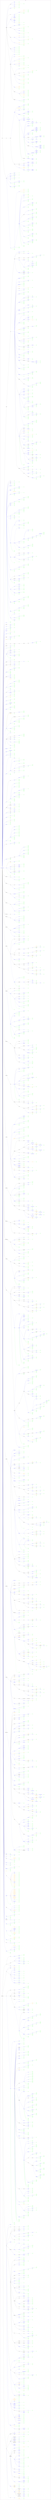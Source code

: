 digraph Cloud_Computing_REST_APIs {
rankdir="LR";
subgraph cluster_0 {
label="VMware"
color=black
fontcolor=black
subgraph cluster_1 {
label="AllInOne"
color=violet
fontcolor=violet
subgraph cluster_2 {
label=""
color=white
fontcolor=white
node2 [label="https://", shape="ellipse", color="black", fontcolor="black"]
node2 -> node3 [color="black", fontcolor="black"]
subgraph cluster_3 {
label=""
color=white
fontcolor=white
node3 [label="/vcenter", shape="ellipse", color="black", fontcolor="black"]
node3 -> node4 [color="blue", fontcolor="blue"]
subgraph cluster_4 {
label=""
color=white
fontcolor=white
node4 [label="/vm", shape="ellipse", color="blue", fontcolor="blue"]
node4 -> node5 [color="green", fontcolor="green"]
subgraph cluster_5 {
label=""
color=white
fontcolor=white
node5 [label="POST", shape="box", color="green", fontcolor="green"]
}
node4 -> node6 [color="green", fontcolor="green"]
subgraph cluster_6 {
label=""
color=white
fontcolor=white
node6 [label="GET", shape="box", color="green", fontcolor="green"]
}
node4 -> node7 [color="blue", fontcolor="blue"]
subgraph cluster_7 {
label=""
color=white
fontcolor=white
node7 [label="/{vm}", shape="ellipse", color="blue", fontcolor="blue"]
node7 -> node8 [color="green", fontcolor="green"]
subgraph cluster_8 {
label=""
color=white
fontcolor=white
node8 [label="GET", shape="box", color="green", fontcolor="green"]
}
node7 -> node9 [color="green", fontcolor="green"]
subgraph cluster_9 {
label=""
color=white
fontcolor=white
node9 [label="DELETE", shape="box", color="green", fontcolor="green"]
}
node7 -> node10 [color="blue", fontcolor="blue"]
subgraph cluster_10 {
label=""
color=white
fontcolor=white
node10 [label="/hardware", shape="ellipse", color="blue", fontcolor="blue"]
node10 -> node11 [color="green", fontcolor="green"]
subgraph cluster_11 {
label=""
color=white
fontcolor=white
node11 [label="PATCH", shape="box", color="green", fontcolor="green"]
}
node10 -> node12 [color="green", fontcolor="green"]
subgraph cluster_12 {
label=""
color=white
fontcolor=white
node12 [label="GET", shape="box", color="green", fontcolor="green"]
}
node10 -> node13 [color="blue", fontcolor="blue"]
subgraph cluster_13 {
label=""
color=white
fontcolor=white
node13 [label="/floppy", shape="ellipse", color="blue", fontcolor="blue"]
node13 -> node14 [color="green", fontcolor="green"]
subgraph cluster_14 {
label=""
color=white
fontcolor=white
node14 [label="POST", shape="box", color="green", fontcolor="green"]
}
node13 -> node15 [color="green", fontcolor="green"]
subgraph cluster_15 {
label=""
color=white
fontcolor=white
node15 [label="GET", shape="box", color="green", fontcolor="green"]
}
node13 -> node16 [color="blue", fontcolor="blue"]
subgraph cluster_16 {
label=""
color=white
fontcolor=white
node16 [label="/{floppy}", shape="ellipse", color="blue", fontcolor="blue"]
node16 -> node17 [color="green", fontcolor="green"]
subgraph cluster_17 {
label=""
color=white
fontcolor=white
node17 [label="GET", shape="box", color="green", fontcolor="green"]
}
node16 -> node18 [color="green", fontcolor="green"]
subgraph cluster_18 {
label=""
color=white
fontcolor=white
node18 [label="PATCH", shape="box", color="green", fontcolor="green"]
}
node16 -> node19 [color="green", fontcolor="green"]
subgraph cluster_19 {
label=""
color=white
fontcolor=white
node19 [label="DELETE", shape="box", color="green", fontcolor="green"]
}
node16 -> node20 [color="blue", fontcolor="blue"]
subgraph cluster_20 {
label=""
color=white
fontcolor=white
node20 [label="/connect", shape="ellipse", color="blue", fontcolor="blue"]
node20 -> node21 [color="green", fontcolor="green"]
subgraph cluster_21 {
label=""
color=white
fontcolor=white
node21 [label="POST", shape="box", color="green", fontcolor="green"]
}
}
node16 -> node22 [color="blue", fontcolor="blue"]
subgraph cluster_22 {
label=""
color=white
fontcolor=white
node22 [label="/disconnect", shape="ellipse", color="blue", fontcolor="blue"]
node22 -> node23 [color="green", fontcolor="green"]
subgraph cluster_23 {
label=""
color=white
fontcolor=white
node23 [label="POST", shape="box", color="green", fontcolor="green"]
}
}
}
}
node10 -> node24 [color="blue", fontcolor="blue"]
subgraph cluster_24 {
label=""
color=white
fontcolor=white
node24 [label="/serial", shape="ellipse", color="blue", fontcolor="blue"]
node24 -> node25 [color="green", fontcolor="green"]
subgraph cluster_25 {
label=""
color=white
fontcolor=white
node25 [label="POST", shape="box", color="green", fontcolor="green"]
}
node24 -> node26 [color="green", fontcolor="green"]
subgraph cluster_26 {
label=""
color=white
fontcolor=white
node26 [label="GET", shape="box", color="green", fontcolor="green"]
}
node24 -> node27 [color="blue", fontcolor="blue"]
subgraph cluster_27 {
label=""
color=white
fontcolor=white
node27 [label="/{port}", shape="ellipse", color="blue", fontcolor="blue"]
node27 -> node28 [color="green", fontcolor="green"]
subgraph cluster_28 {
label=""
color=white
fontcolor=white
node28 [label="DELETE", shape="box", color="green", fontcolor="green"]
}
node27 -> node29 [color="green", fontcolor="green"]
subgraph cluster_29 {
label=""
color=white
fontcolor=white
node29 [label="GET", shape="box", color="green", fontcolor="green"]
}
node27 -> node30 [color="green", fontcolor="green"]
subgraph cluster_30 {
label=""
color=white
fontcolor=white
node30 [label="PATCH", shape="box", color="green", fontcolor="green"]
}
node27 -> node31 [color="blue", fontcolor="blue"]
subgraph cluster_31 {
label=""
color=white
fontcolor=white
node31 [label="/connect", shape="ellipse", color="blue", fontcolor="blue"]
node31 -> node32 [color="green", fontcolor="green"]
subgraph cluster_32 {
label=""
color=white
fontcolor=white
node32 [label="POST", shape="box", color="green", fontcolor="green"]
}
}
node27 -> node33 [color="blue", fontcolor="blue"]
subgraph cluster_33 {
label=""
color=white
fontcolor=white
node33 [label="/disconnect", shape="ellipse", color="blue", fontcolor="blue"]
node33 -> node34 [color="green", fontcolor="green"]
subgraph cluster_34 {
label=""
color=white
fontcolor=white
node34 [label="POST", shape="box", color="green", fontcolor="green"]
}
}
}
}
node10 -> node35 [color="blue", fontcolor="blue"]
subgraph cluster_35 {
label=""
color=white
fontcolor=white
node35 [label="/disk", shape="ellipse", color="blue", fontcolor="blue"]
node35 -> node36 [color="green", fontcolor="green"]
subgraph cluster_36 {
label=""
color=white
fontcolor=white
node36 [label="POST", shape="box", color="green", fontcolor="green"]
}
node35 -> node37 [color="green", fontcolor="green"]
subgraph cluster_37 {
label=""
color=white
fontcolor=white
node37 [label="GET", shape="box", color="green", fontcolor="green"]
}
node35 -> node38 [color="blue", fontcolor="blue"]
subgraph cluster_38 {
label=""
color=white
fontcolor=white
node38 [label="/{disk}", shape="ellipse", color="blue", fontcolor="blue"]
node38 -> node39 [color="green", fontcolor="green"]
subgraph cluster_39 {
label=""
color=white
fontcolor=white
node39 [label="PATCH", shape="box", color="green", fontcolor="green"]
}
node38 -> node40 [color="green", fontcolor="green"]
subgraph cluster_40 {
label=""
color=white
fontcolor=white
node40 [label="DELETE", shape="box", color="green", fontcolor="green"]
}
node38 -> node41 [color="green", fontcolor="green"]
subgraph cluster_41 {
label=""
color=white
fontcolor=white
node41 [label="GET", shape="box", color="green", fontcolor="green"]
}
}
}
node10 -> node42 [color="blue", fontcolor="blue"]
subgraph cluster_42 {
label=""
color=white
fontcolor=white
node42 [label="/ethernet", shape="ellipse", color="blue", fontcolor="blue"]
node42 -> node43 [color="green", fontcolor="green"]
subgraph cluster_43 {
label=""
color=white
fontcolor=white
node43 [label="POST", shape="box", color="green", fontcolor="green"]
}
node42 -> node44 [color="green", fontcolor="green"]
subgraph cluster_44 {
label=""
color=white
fontcolor=white
node44 [label="GET", shape="box", color="green", fontcolor="green"]
}
node42 -> node45 [color="blue", fontcolor="blue"]
subgraph cluster_45 {
label=""
color=white
fontcolor=white
node45 [label="/{nic}", shape="ellipse", color="blue", fontcolor="blue"]
node45 -> node46 [color="green", fontcolor="green"]
subgraph cluster_46 {
label=""
color=white
fontcolor=white
node46 [label="DELETE", shape="box", color="green", fontcolor="green"]
}
node45 -> node47 [color="green", fontcolor="green"]
subgraph cluster_47 {
label=""
color=white
fontcolor=white
node47 [label="GET", shape="box", color="green", fontcolor="green"]
}
node45 -> node48 [color="green", fontcolor="green"]
subgraph cluster_48 {
label=""
color=white
fontcolor=white
node48 [label="PATCH", shape="box", color="green", fontcolor="green"]
}
node45 -> node49 [color="blue", fontcolor="blue"]
subgraph cluster_49 {
label=""
color=white
fontcolor=white
node49 [label="/connect", shape="ellipse", color="blue", fontcolor="blue"]
node49 -> node50 [color="green", fontcolor="green"]
subgraph cluster_50 {
label=""
color=white
fontcolor=white
node50 [label="POST", shape="box", color="green", fontcolor="green"]
}
}
node45 -> node51 [color="blue", fontcolor="blue"]
subgraph cluster_51 {
label=""
color=white
fontcolor=white
node51 [label="/disconnect", shape="ellipse", color="blue", fontcolor="blue"]
node51 -> node52 [color="green", fontcolor="green"]
subgraph cluster_52 {
label=""
color=white
fontcolor=white
node52 [label="POST", shape="box", color="green", fontcolor="green"]
}
}
}
}
node10 -> node53 [color="blue", fontcolor="blue"]
subgraph cluster_53 {
label=""
color=white
fontcolor=white
node53 [label="/cdrom", shape="ellipse", color="blue", fontcolor="blue"]
node53 -> node54 [color="green", fontcolor="green"]
subgraph cluster_54 {
label=""
color=white
fontcolor=white
node54 [label="POST", shape="box", color="green", fontcolor="green"]
}
node53 -> node55 [color="green", fontcolor="green"]
subgraph cluster_55 {
label=""
color=white
fontcolor=white
node55 [label="GET", shape="box", color="green", fontcolor="green"]
}
node53 -> node56 [color="blue", fontcolor="blue"]
subgraph cluster_56 {
label=""
color=white
fontcolor=white
node56 [label="/{cdrom}", shape="ellipse", color="blue", fontcolor="blue"]
node56 -> node57 [color="green", fontcolor="green"]
subgraph cluster_57 {
label=""
color=white
fontcolor=white
node57 [label="DELETE", shape="box", color="green", fontcolor="green"]
}
node56 -> node58 [color="green", fontcolor="green"]
subgraph cluster_58 {
label=""
color=white
fontcolor=white
node58 [label="GET", shape="box", color="green", fontcolor="green"]
}
node56 -> node59 [color="green", fontcolor="green"]
subgraph cluster_59 {
label=""
color=white
fontcolor=white
node59 [label="PATCH", shape="box", color="green", fontcolor="green"]
}
node56 -> node60 [color="blue", fontcolor="blue"]
subgraph cluster_60 {
label=""
color=white
fontcolor=white
node60 [label="/disconnect", shape="ellipse", color="blue", fontcolor="blue"]
node60 -> node61 [color="green", fontcolor="green"]
subgraph cluster_61 {
label=""
color=white
fontcolor=white
node61 [label="POST", shape="box", color="green", fontcolor="green"]
}
}
node56 -> node62 [color="blue", fontcolor="blue"]
subgraph cluster_62 {
label=""
color=white
fontcolor=white
node62 [label="/connect", shape="ellipse", color="blue", fontcolor="blue"]
node62 -> node63 [color="green", fontcolor="green"]
subgraph cluster_63 {
label=""
color=white
fontcolor=white
node63 [label="POST", shape="box", color="green", fontcolor="green"]
}
}
}
}
node10 -> node64 [color="black", fontcolor="black"]
subgraph cluster_64 {
label=""
color=white
fontcolor=white
node64 [label="/adapter", shape="ellipse", color="black", fontcolor="black"]
node64 -> node65 [color="blue", fontcolor="blue"]
subgraph cluster_65 {
label=""
color=white
fontcolor=white
node65 [label="/scsi", shape="ellipse", color="blue", fontcolor="blue"]
node65 -> node66 [color="green", fontcolor="green"]
subgraph cluster_66 {
label=""
color=white
fontcolor=white
node66 [label="POST", shape="box", color="green", fontcolor="green"]
}
node65 -> node67 [color="green", fontcolor="green"]
subgraph cluster_67 {
label=""
color=white
fontcolor=white
node67 [label="GET", shape="box", color="green", fontcolor="green"]
}
node65 -> node68 [color="blue", fontcolor="blue"]
subgraph cluster_68 {
label=""
color=white
fontcolor=white
node68 [label="/{adapter}", shape="ellipse", color="blue", fontcolor="blue"]
node68 -> node69 [color="green", fontcolor="green"]
subgraph cluster_69 {
label=""
color=white
fontcolor=white
node69 [label="DELETE", shape="box", color="green", fontcolor="green"]
}
node68 -> node70 [color="green", fontcolor="green"]
subgraph cluster_70 {
label=""
color=white
fontcolor=white
node70 [label="PATCH", shape="box", color="green", fontcolor="green"]
}
node68 -> node71 [color="green", fontcolor="green"]
subgraph cluster_71 {
label=""
color=white
fontcolor=white
node71 [label="GET", shape="box", color="green", fontcolor="green"]
}
}
}
node64 -> node72 [color="blue", fontcolor="blue"]
subgraph cluster_72 {
label=""
color=white
fontcolor=white
node72 [label="/sata", shape="ellipse", color="blue", fontcolor="blue"]
node72 -> node73 [color="green", fontcolor="green"]
subgraph cluster_73 {
label=""
color=white
fontcolor=white
node73 [label="POST", shape="box", color="green", fontcolor="green"]
}
node72 -> node74 [color="green", fontcolor="green"]
subgraph cluster_74 {
label=""
color=white
fontcolor=white
node74 [label="GET", shape="box", color="green", fontcolor="green"]
}
node72 -> node75 [color="blue", fontcolor="blue"]
subgraph cluster_75 {
label=""
color=white
fontcolor=white
node75 [label="/{adapter}", shape="ellipse", color="blue", fontcolor="blue"]
node75 -> node76 [color="green", fontcolor="green"]
subgraph cluster_76 {
label=""
color=white
fontcolor=white
node76 [label="GET", shape="box", color="green", fontcolor="green"]
}
node75 -> node77 [color="green", fontcolor="green"]
subgraph cluster_77 {
label=""
color=white
fontcolor=white
node77 [label="DELETE", shape="box", color="green", fontcolor="green"]
}
}
}
}
node10 -> node78 [color="blue", fontcolor="blue"]
subgraph cluster_78 {
label=""
color=white
fontcolor=white
node78 [label="/parallel", shape="ellipse", color="blue", fontcolor="blue"]
node78 -> node79 [color="green", fontcolor="green"]
subgraph cluster_79 {
label=""
color=white
fontcolor=white
node79 [label="POST", shape="box", color="green", fontcolor="green"]
}
node78 -> node80 [color="green", fontcolor="green"]
subgraph cluster_80 {
label=""
color=white
fontcolor=white
node80 [label="GET", shape="box", color="green", fontcolor="green"]
}
node78 -> node81 [color="blue", fontcolor="blue"]
subgraph cluster_81 {
label=""
color=white
fontcolor=white
node81 [label="/{port}", shape="ellipse", color="blue", fontcolor="blue"]
node81 -> node82 [color="green", fontcolor="green"]
subgraph cluster_82 {
label=""
color=white
fontcolor=white
node82 [label="GET", shape="box", color="green", fontcolor="green"]
}
node81 -> node83 [color="green", fontcolor="green"]
subgraph cluster_83 {
label=""
color=white
fontcolor=white
node83 [label="PATCH", shape="box", color="green", fontcolor="green"]
}
node81 -> node84 [color="green", fontcolor="green"]
subgraph cluster_84 {
label=""
color=white
fontcolor=white
node84 [label="DELETE", shape="box", color="green", fontcolor="green"]
}
node81 -> node85 [color="blue", fontcolor="blue"]
subgraph cluster_85 {
label=""
color=white
fontcolor=white
node85 [label="/connect", shape="ellipse", color="blue", fontcolor="blue"]
node85 -> node86 [color="green", fontcolor="green"]
subgraph cluster_86 {
label=""
color=white
fontcolor=white
node86 [label="POST", shape="box", color="green", fontcolor="green"]
}
}
node81 -> node87 [color="blue", fontcolor="blue"]
subgraph cluster_87 {
label=""
color=white
fontcolor=white
node87 [label="/disconnect", shape="ellipse", color="blue", fontcolor="blue"]
node87 -> node88 [color="green", fontcolor="green"]
subgraph cluster_88 {
label=""
color=white
fontcolor=white
node88 [label="POST", shape="box", color="green", fontcolor="green"]
}
}
}
}
node10 -> node89 [color="blue", fontcolor="blue"]
subgraph cluster_89 {
label=""
color=white
fontcolor=white
node89 [label="/boot", shape="ellipse", color="blue", fontcolor="blue"]
node89 -> node90 [color="green", fontcolor="green"]
subgraph cluster_90 {
label=""
color=white
fontcolor=white
node90 [label="PATCH", shape="box", color="green", fontcolor="green"]
}
node89 -> node91 [color="green", fontcolor="green"]
subgraph cluster_91 {
label=""
color=white
fontcolor=white
node91 [label="GET", shape="box", color="green", fontcolor="green"]
}
node89 -> node92 [color="blue", fontcolor="blue"]
subgraph cluster_92 {
label=""
color=white
fontcolor=white
node92 [label="/device", shape="ellipse", color="blue", fontcolor="blue"]
node92 -> node93 [color="green", fontcolor="green"]
subgraph cluster_93 {
label=""
color=white
fontcolor=white
node93 [label="PUT", shape="box", color="green", fontcolor="green"]
}
node92 -> node94 [color="green", fontcolor="green"]
subgraph cluster_94 {
label=""
color=white
fontcolor=white
node94 [label="GET", shape="box", color="green", fontcolor="green"]
}
}
}
node10 -> node95 [color="blue", fontcolor="blue"]
subgraph cluster_95 {
label=""
color=white
fontcolor=white
node95 [label="/cpu", shape="ellipse", color="blue", fontcolor="blue"]
node95 -> node96 [color="green", fontcolor="green"]
subgraph cluster_96 {
label=""
color=white
fontcolor=white
node96 [label="PATCH", shape="box", color="green", fontcolor="green"]
}
node95 -> node97 [color="green", fontcolor="green"]
subgraph cluster_97 {
label=""
color=white
fontcolor=white
node97 [label="GET", shape="box", color="green", fontcolor="green"]
}
}
node10 -> node98 [color="blue", fontcolor="blue"]
subgraph cluster_98 {
label=""
color=white
fontcolor=white
node98 [label="/action", shape="ellipse", color="blue", fontcolor="blue"]
node98 -> node99 [color="orange", fontcolor="orange"]
subgraph cluster_99 {
label=""
color=white
fontcolor=white
node99 [label="/upgrade", shape="octagon", color="orange", fontcolor="orange"]
node99 -> node100 [color="green", fontcolor="green"]
subgraph cluster_100 {
label=""
color=white
fontcolor=white
node100 [label="POST", shape="box", color="green", fontcolor="green"]
}
}
}
node10 -> node101 [color="blue", fontcolor="blue"]
subgraph cluster_101 {
label=""
color=white
fontcolor=white
node101 [label="/memory", shape="ellipse", color="blue", fontcolor="blue"]
node101 -> node102 [color="green", fontcolor="green"]
subgraph cluster_102 {
label=""
color=white
fontcolor=white
node102 [label="GET", shape="box", color="green", fontcolor="green"]
}
node101 -> node103 [color="green", fontcolor="green"]
subgraph cluster_103 {
label=""
color=white
fontcolor=white
node103 [label="PATCH", shape="box", color="green", fontcolor="green"]
}
}
}
node7 -> node104 [color="blue", fontcolor="blue"]
subgraph cluster_104 {
label=""
color=white
fontcolor=white
node104 [label="/power", shape="ellipse", color="blue", fontcolor="blue"]
node104 -> node105 [color="green", fontcolor="green"]
subgraph cluster_105 {
label=""
color=white
fontcolor=white
node105 [label="GET", shape="box", color="green", fontcolor="green"]
}
node104 -> node106 [color="orange", fontcolor="orange"]
subgraph cluster_106 {
label=""
color=white
fontcolor=white
node106 [label="/reset", shape="octagon", color="orange", fontcolor="orange"]
node106 -> node107 [color="green", fontcolor="green"]
subgraph cluster_107 {
label=""
color=white
fontcolor=white
node107 [label="POST", shape="box", color="green", fontcolor="green"]
}
}
node104 -> node108 [color="orange", fontcolor="orange"]
subgraph cluster_108 {
label=""
color=white
fontcolor=white
node108 [label="/stop", shape="octagon", color="orange", fontcolor="orange"]
node108 -> node109 [color="green", fontcolor="green"]
subgraph cluster_109 {
label=""
color=white
fontcolor=white
node109 [label="POST", shape="box", color="green", fontcolor="green"]
}
}
node104 -> node110 [color="orange", fontcolor="orange"]
subgraph cluster_110 {
label=""
color=white
fontcolor=white
node110 [label="/suspend", shape="octagon", color="orange", fontcolor="orange"]
node110 -> node111 [color="green", fontcolor="green"]
subgraph cluster_111 {
label=""
color=white
fontcolor=white
node111 [label="POST", shape="box", color="green", fontcolor="green"]
}
}
node104 -> node112 [color="orange", fontcolor="orange"]
subgraph cluster_112 {
label=""
color=white
fontcolor=white
node112 [label="/start", shape="octagon", color="orange", fontcolor="orange"]
node112 -> node113 [color="green", fontcolor="green"]
subgraph cluster_113 {
label=""
color=white
fontcolor=white
node113 [label="POST", shape="box", color="green", fontcolor="green"]
}
}
}
}
}
node3 -> node114 [color="blue", fontcolor="blue"]
subgraph cluster_114 {
label=""
color=white
fontcolor=white
node114 [label="/datacenter", shape="ellipse", color="blue", fontcolor="blue"]
node114 -> node115 [color="green", fontcolor="green"]
subgraph cluster_115 {
label=""
color=white
fontcolor=white
node115 [label="POST", shape="box", color="green", fontcolor="green"]
}
node114 -> node116 [color="green", fontcolor="green"]
subgraph cluster_116 {
label=""
color=white
fontcolor=white
node116 [label="GET", shape="box", color="green", fontcolor="green"]
}
node114 -> node117 [color="blue", fontcolor="blue"]
subgraph cluster_117 {
label=""
color=white
fontcolor=white
node117 [label="/{datacenter}", shape="ellipse", color="blue", fontcolor="blue"]
node117 -> node118 [color="green", fontcolor="green"]
subgraph cluster_118 {
label=""
color=white
fontcolor=white
node118 [label="DELETE", shape="box", color="green", fontcolor="green"]
}
node117 -> node119 [color="green", fontcolor="green"]
subgraph cluster_119 {
label=""
color=white
fontcolor=white
node119 [label="GET", shape="box", color="green", fontcolor="green"]
}
}
}
node3 -> node120 [color="blue", fontcolor="blue"]
subgraph cluster_120 {
label=""
color=white
fontcolor=white
node120 [label="/host", shape="ellipse", color="blue", fontcolor="blue"]
node120 -> node121 [color="green", fontcolor="green"]
subgraph cluster_121 {
label=""
color=white
fontcolor=white
node121 [label="POST", shape="box", color="green", fontcolor="green"]
}
node120 -> node122 [color="green", fontcolor="green"]
subgraph cluster_122 {
label=""
color=white
fontcolor=white
node122 [label="GET", shape="box", color="green", fontcolor="green"]
}
node120 -> node123 [color="blue", fontcolor="blue"]
subgraph cluster_123 {
label=""
color=white
fontcolor=white
node123 [label="/{host}", shape="ellipse", color="blue", fontcolor="blue"]
node123 -> node124 [color="green", fontcolor="green"]
subgraph cluster_124 {
label=""
color=white
fontcolor=white
node124 [label="DELETE", shape="box", color="green", fontcolor="green"]
}
node123 -> node125 [color="blue", fontcolor="blue"]
subgraph cluster_125 {
label=""
color=white
fontcolor=white
node125 [label="/disconnect", shape="ellipse", color="blue", fontcolor="blue"]
node125 -> node126 [color="green", fontcolor="green"]
subgraph cluster_126 {
label=""
color=white
fontcolor=white
node126 [label="POST", shape="box", color="green", fontcolor="green"]
}
}
node123 -> node127 [color="blue", fontcolor="blue"]
subgraph cluster_127 {
label=""
color=white
fontcolor=white
node127 [label="/connect", shape="ellipse", color="blue", fontcolor="blue"]
node127 -> node128 [color="green", fontcolor="green"]
subgraph cluster_128 {
label=""
color=white
fontcolor=white
node128 [label="POST", shape="box", color="green", fontcolor="green"]
}
}
}
}
node3 -> node129 [color="blue", fontcolor="blue"]
subgraph cluster_129 {
label=""
color=white
fontcolor=white
node129 [label="/folder", shape="ellipse", color="blue", fontcolor="blue"]
node129 -> node130 [color="green", fontcolor="green"]
subgraph cluster_130 {
label=""
color=white
fontcolor=white
node130 [label="GET", shape="box", color="green", fontcolor="green"]
}
}
node3 -> node131 [color="blue", fontcolor="blue"]
subgraph cluster_131 {
label=""
color=white
fontcolor=white
node131 [label="/cluster", shape="ellipse", color="blue", fontcolor="blue"]
node131 -> node132 [color="green", fontcolor="green"]
subgraph cluster_132 {
label=""
color=white
fontcolor=white
node132 [label="GET", shape="box", color="green", fontcolor="green"]
}
node131 -> node133 [color="blue", fontcolor="blue"]
subgraph cluster_133 {
label=""
color=white
fontcolor=white
node133 [label="/{cluster}", shape="ellipse", color="blue", fontcolor="blue"]
node133 -> node134 [color="green", fontcolor="green"]
subgraph cluster_134 {
label=""
color=white
fontcolor=white
node134 [label="GET", shape="box", color="green", fontcolor="green"]
}
}
}
node3 -> node135 [color="blue", fontcolor="blue"]
subgraph cluster_135 {
label=""
color=white
fontcolor=white
node135 [label="/network", shape="ellipse", color="blue", fontcolor="blue"]
node135 -> node136 [color="green", fontcolor="green"]
subgraph cluster_136 {
label=""
color=white
fontcolor=white
node136 [label="GET", shape="box", color="green", fontcolor="green"]
}
}
node3 -> node137 [color="blue", fontcolor="blue"]
subgraph cluster_137 {
label=""
color=white
fontcolor=white
node137 [label="/resource-pool", shape="ellipse", color="blue", fontcolor="blue"]
node137 -> node138 [color="green", fontcolor="green"]
subgraph cluster_138 {
label=""
color=white
fontcolor=white
node138 [label="GET", shape="box", color="green", fontcolor="green"]
}
node137 -> node139 [color="blue", fontcolor="blue"]
subgraph cluster_139 {
label=""
color=white
fontcolor=white
node139 [label="/{resource_pool}", shape="ellipse", color="blue", fontcolor="blue"]
node139 -> node140 [color="green", fontcolor="green"]
subgraph cluster_140 {
label=""
color=white
fontcolor=white
node140 [label="GET", shape="box", color="green", fontcolor="green"]
}
}
}
node3 -> node141 [color="blue", fontcolor="blue"]
subgraph cluster_141 {
label=""
color=white
fontcolor=white
node141 [label="/datastore", shape="ellipse", color="blue", fontcolor="blue"]
node141 -> node142 [color="green", fontcolor="green"]
subgraph cluster_142 {
label=""
color=white
fontcolor=white
node142 [label="GET", shape="box", color="green", fontcolor="green"]
}
node141 -> node143 [color="blue", fontcolor="blue"]
subgraph cluster_143 {
label=""
color=white
fontcolor=white
node143 [label="/{datastore}", shape="ellipse", color="blue", fontcolor="blue"]
node143 -> node144 [color="green", fontcolor="green"]
subgraph cluster_144 {
label=""
color=white
fontcolor=white
node144 [label="GET", shape="box", color="green", fontcolor="green"]
}
}
}
}
node2 -> node145 [color="black", fontcolor="black"]
subgraph cluster_145 {
label=""
color=white
fontcolor=white
node145 [label="/com", shape="ellipse", color="black", fontcolor="black"]
node145 -> node146 [color="black", fontcolor="black"]
subgraph cluster_146 {
label=""
color=white
fontcolor=white
node146 [label="/vmware", shape="ellipse", color="black", fontcolor="black"]
node146 -> node147 [color="black", fontcolor="black"]
subgraph cluster_147 {
label=""
color=white
fontcolor=white
node147 [label="/vcenter", shape="ellipse", color="black", fontcolor="black"]
node147 -> node148 [color="blue", fontcolor="blue"]
subgraph cluster_148 {
label=""
color=white
fontcolor=white
node148 [label="/ovf", shape="ellipse", color="blue", fontcolor="blue"]
node148 -> node149 [color="blue", fontcolor="blue"]
subgraph cluster_149 {
label=""
color=white
fontcolor=white
node149 [label="/library-item", shape="ellipse", color="blue", fontcolor="blue"]
node149 -> node150 [color="green", fontcolor="green"]
subgraph cluster_150 {
label=""
color=white
fontcolor=white
node150 [label="POST", shape="box", color="green", fontcolor="green"]
}
node149 -> node151 [color="blue", fontcolor="blue"]
subgraph cluster_151 {
label=""
color=white
fontcolor=white
node151 [label="/id:{ovf_library_item_id}", shape="ellipse", color="blue", fontcolor="blue"]
node151 -> node152 [color="blue", fontcolor="blue"]
subgraph cluster_152 {
label=""
color=white
fontcolor=white
node152 [label="?~action=deploy", shape="ellipse", color="blue", fontcolor="blue"]
node152 -> node153 [color="green", fontcolor="green"]
subgraph cluster_153 {
label=""
color=white
fontcolor=white
node153 [label="POST", shape="box", color="green", fontcolor="green"]
}
}
node151 -> node154 [color="blue", fontcolor="blue"]
subgraph cluster_154 {
label=""
color=white
fontcolor=white
node154 [label="?~action=filter", shape="ellipse", color="blue", fontcolor="blue"]
node154 -> node155 [color="green", fontcolor="green"]
subgraph cluster_155 {
label=""
color=white
fontcolor=white
node155 [label="POST", shape="box", color="green", fontcolor="green"]
}
}
}
}
node148 -> node156 [color="orange", fontcolor="orange"]
subgraph cluster_156 {
label=""
color=white
fontcolor=white
node156 [label="/export-flag", shape="octagon", color="orange", fontcolor="orange"]
node156 -> node157 [color="green", fontcolor="green"]
subgraph cluster_157 {
label=""
color=white
fontcolor=white
node157 [label="GET", shape="box", color="green", fontcolor="green"]
}
}
node148 -> node158 [color="orange", fontcolor="orange"]
subgraph cluster_158 {
label=""
color=white
fontcolor=white
node158 [label="/import-flag", shape="octagon", color="orange", fontcolor="orange"]
node158 -> node159 [color="green", fontcolor="green"]
subgraph cluster_159 {
label=""
color=white
fontcolor=white
node159 [label="GET", shape="box", color="green", fontcolor="green"]
}
}
}
node147 -> node160 [color="black", fontcolor="black"]
subgraph cluster_160 {
label=""
color=white
fontcolor=white
node160 [label="/inventory", shape="ellipse", color="black", fontcolor="black"]
node160 -> node161 [color="blue", fontcolor="blue"]
subgraph cluster_161 {
label=""
color=white
fontcolor=white
node161 [label="/network", shape="ellipse", color="blue", fontcolor="blue"]
node161 -> node162 [color="blue", fontcolor="blue"]
subgraph cluster_162 {
label=""
color=white
fontcolor=white
node162 [label="?~action=find", shape="ellipse", color="blue", fontcolor="blue"]
node162 -> node163 [color="green", fontcolor="green"]
subgraph cluster_163 {
label=""
color=white
fontcolor=white
node163 [label="POST", shape="box", color="green", fontcolor="green"]
}
}
}
node160 -> node164 [color="blue", fontcolor="blue"]
subgraph cluster_164 {
label=""
color=white
fontcolor=white
node164 [label="/datastore", shape="ellipse", color="blue", fontcolor="blue"]
node164 -> node165 [color="blue", fontcolor="blue"]
subgraph cluster_165 {
label=""
color=white
fontcolor=white
node165 [label="?~action=find", shape="ellipse", color="blue", fontcolor="blue"]
node165 -> node166 [color="green", fontcolor="green"]
subgraph cluster_166 {
label=""
color=white
fontcolor=white
node166 [label="POST", shape="box", color="green", fontcolor="green"]
}
}
}
}
node147 -> node167 [color="black", fontcolor="black"]
subgraph cluster_167 {
label=""
color=white
fontcolor=white
node167 [label="/iso", shape="ellipse", color="black", fontcolor="black"]
node167 -> node168 [color="black", fontcolor="black"]
subgraph cluster_168 {
label=""
color=white
fontcolor=white
node168 [label="/image", shape="ellipse", color="black", fontcolor="black"]
node168 -> node169 [color="blue", fontcolor="blue"]
subgraph cluster_169 {
label=""
color=white
fontcolor=white
node169 [label="/id:{vm}", shape="ellipse", color="blue", fontcolor="blue"]
node169 -> node170 [color="blue", fontcolor="blue"]
subgraph cluster_170 {
label=""
color=white
fontcolor=white
node170 [label="?~action=unmount", shape="ellipse", color="blue", fontcolor="blue"]
node170 -> node171 [color="green", fontcolor="green"]
subgraph cluster_171 {
label=""
color=white
fontcolor=white
node171 [label="POST", shape="box", color="green", fontcolor="green"]
}
}
}
node168 -> node172 [color="blue", fontcolor="blue"]
subgraph cluster_172 {
label=""
color=white
fontcolor=white
node172 [label="/id:{library_item}", shape="ellipse", color="blue", fontcolor="blue"]
node172 -> node173 [color="blue", fontcolor="blue"]
subgraph cluster_173 {
label=""
color=white
fontcolor=white
node173 [label="?~action=mount", shape="ellipse", color="blue", fontcolor="blue"]
node173 -> node174 [color="green", fontcolor="green"]
subgraph cluster_174 {
label=""
color=white
fontcolor=white
node174 [label="POST", shape="box", color="green", fontcolor="green"]
}
}
}
}
}
}
node146 -> node175 [color="blue", fontcolor="blue"]
subgraph cluster_175 {
label=""
color=white
fontcolor=white
node175 [label="/content", shape="ellipse", color="blue", fontcolor="blue"]
node175 -> node176 [color="blue", fontcolor="blue"]
subgraph cluster_176 {
label=""
color=white
fontcolor=white
node176 [label="/library", shape="ellipse", color="blue", fontcolor="blue"]
node176 -> node177 [color="green", fontcolor="green"]
subgraph cluster_177 {
label=""
color=white
fontcolor=white
node177 [label="GET", shape="box", color="green", fontcolor="green"]
}
node176 -> node178 [color="black", fontcolor="black"]
subgraph cluster_178 {
label=""
color=white
fontcolor=white
node178 [label="/subscribed-item", shape="ellipse", color="black", fontcolor="black"]
node178 -> node179 [color="blue", fontcolor="blue"]
subgraph cluster_179 {
label=""
color=white
fontcolor=white
node179 [label="/id:{library_item_id}", shape="ellipse", color="blue", fontcolor="blue"]
node179 -> node180 [color="blue", fontcolor="blue"]
subgraph cluster_180 {
label=""
color=white
fontcolor=white
node180 [label="?~action=evict", shape="ellipse", color="blue", fontcolor="blue"]
node180 -> node181 [color="green", fontcolor="green"]
subgraph cluster_181 {
label=""
color=white
fontcolor=white
node181 [label="POST", shape="box", color="green", fontcolor="green"]
}
}
node179 -> node182 [color="blue", fontcolor="blue"]
subgraph cluster_182 {
label=""
color=white
fontcolor=white
node182 [label="?~action=sync", shape="ellipse", color="blue", fontcolor="blue"]
node182 -> node183 [color="green", fontcolor="green"]
subgraph cluster_183 {
label=""
color=white
fontcolor=white
node183 [label="POST", shape="box", color="green", fontcolor="green"]
}
}
}
}
node176 -> node184 [color="blue", fontcolor="blue"]
subgraph cluster_184 {
label=""
color=white
fontcolor=white
node184 [label="/item", shape="ellipse", color="blue", fontcolor="blue"]
node184 -> node185 [color="green", fontcolor="green"]
subgraph cluster_185 {
label=""
color=white
fontcolor=white
node185 [label="POST", shape="box", color="green", fontcolor="green"]
}
node184 -> node186 [color="green", fontcolor="green"]
subgraph cluster_186 {
label=""
color=white
fontcolor=white
node186 [label="GET", shape="box", color="green", fontcolor="green"]
}
node184 -> node187 [color="blue", fontcolor="blue"]
subgraph cluster_187 {
label=""
color=white
fontcolor=white
node187 [label="/download-session", shape="ellipse", color="blue", fontcolor="blue"]
node187 -> node188 [color="green", fontcolor="green"]
subgraph cluster_188 {
label=""
color=white
fontcolor=white
node188 [label="POST", shape="box", color="green", fontcolor="green"]
}
node187 -> node189 [color="green", fontcolor="green"]
subgraph cluster_189 {
label=""
color=white
fontcolor=white
node189 [label="GET", shape="box", color="green", fontcolor="green"]
}
node187 -> node190 [color="blue", fontcolor="blue"]
subgraph cluster_190 {
label=""
color=white
fontcolor=white
node190 [label="/id:{download_session_id}", shape="ellipse", color="blue", fontcolor="blue"]
node190 -> node191 [color="green", fontcolor="green"]
subgraph cluster_191 {
label=""
color=white
fontcolor=white
node191 [label="GET", shape="box", color="green", fontcolor="green"]
}
node190 -> node192 [color="green", fontcolor="green"]
subgraph cluster_192 {
label=""
color=white
fontcolor=white
node192 [label="DELETE", shape="box", color="green", fontcolor="green"]
}
node190 -> node193 [color="blue", fontcolor="blue"]
subgraph cluster_193 {
label=""
color=white
fontcolor=white
node193 [label="?~action=cancel", shape="ellipse", color="blue", fontcolor="blue"]
node193 -> node194 [color="green", fontcolor="green"]
subgraph cluster_194 {
label=""
color=white
fontcolor=white
node194 [label="POST", shape="box", color="green", fontcolor="green"]
}
}
node190 -> node195 [color="blue", fontcolor="blue"]
subgraph cluster_195 {
label=""
color=white
fontcolor=white
node195 [label="?~action=fail", shape="ellipse", color="blue", fontcolor="blue"]
node195 -> node196 [color="green", fontcolor="green"]
subgraph cluster_196 {
label=""
color=white
fontcolor=white
node196 [label="POST", shape="box", color="green", fontcolor="green"]
}
}
node190 -> node197 [color="blue", fontcolor="blue"]
subgraph cluster_197 {
label=""
color=white
fontcolor=white
node197 [label="?~action=keep-alive", shape="ellipse", color="blue", fontcolor="blue"]
node197 -> node198 [color="green", fontcolor="green"]
subgraph cluster_198 {
label=""
color=white
fontcolor=white
node198 [label="POST", shape="box", color="green", fontcolor="green"]
}
}
}
}
node184 -> node199 [color="black", fontcolor="black"]
subgraph cluster_199 {
label=""
color=white
fontcolor=white
node199 [label="/updatesession", shape="ellipse", color="black", fontcolor="black"]
node199 -> node200 [color="blue", fontcolor="blue"]
subgraph cluster_200 {
label=""
color=white
fontcolor=white
node200 [label="/file", shape="ellipse", color="blue", fontcolor="blue"]
node200 -> node201 [color="green", fontcolor="green"]
subgraph cluster_201 {
label=""
color=white
fontcolor=white
node201 [label="GET", shape="box", color="green", fontcolor="green"]
}
node200 -> node202 [color="blue", fontcolor="blue"]
subgraph cluster_202 {
label=""
color=white
fontcolor=white
node202 [label="/id:{update_session_id}", shape="ellipse", color="blue", fontcolor="blue"]
node202 -> node203 [color="blue", fontcolor="blue"]
subgraph cluster_203 {
label=""
color=white
fontcolor=white
node203 [label="?~action=remove", shape="ellipse", color="blue", fontcolor="blue"]
node203 -> node204 [color="green", fontcolor="green"]
subgraph cluster_204 {
label=""
color=white
fontcolor=white
node204 [label="POST", shape="box", color="green", fontcolor="green"]
}
}
node202 -> node205 [color="blue", fontcolor="blue"]
subgraph cluster_205 {
label=""
color=white
fontcolor=white
node205 [label="?~action=add", shape="ellipse", color="blue", fontcolor="blue"]
node205 -> node206 [color="green", fontcolor="green"]
subgraph cluster_206 {
label=""
color=white
fontcolor=white
node206 [label="POST", shape="box", color="green", fontcolor="green"]
}
}
node202 -> node207 [color="blue", fontcolor="blue"]
subgraph cluster_207 {
label=""
color=white
fontcolor=white
node207 [label="?~action=get", shape="ellipse", color="blue", fontcolor="blue"]
node207 -> node208 [color="green", fontcolor="green"]
subgraph cluster_208 {
label=""
color=white
fontcolor=white
node208 [label="POST", shape="box", color="green", fontcolor="green"]
}
}
node202 -> node209 [color="blue", fontcolor="blue"]
subgraph cluster_209 {
label=""
color=white
fontcolor=white
node209 [label="?~action=validate", shape="ellipse", color="blue", fontcolor="blue"]
node209 -> node210 [color="green", fontcolor="green"]
subgraph cluster_210 {
label=""
color=white
fontcolor=white
node210 [label="POST", shape="box", color="green", fontcolor="green"]
}
}
}
}
}
node184 -> node211 [color="blue", fontcolor="blue"]
subgraph cluster_211 {
label=""
color=white
fontcolor=white
node211 [label="/tagging", shape="ellipse", color="blue", fontcolor="blue"]
node211 -> node212 [color="green", fontcolor="green"]
subgraph cluster_212 {
label=""
color=white
fontcolor=white
node212 [label="GET", shape="box", color="green", fontcolor="green"]
}
node211 -> node213 [color="blue", fontcolor="blue"]
subgraph cluster_213 {
label=""
color=white
fontcolor=white
node213 [label="/id:{library_item_id}", shape="ellipse", color="blue", fontcolor="blue"]
node213 -> node214 [color="green", fontcolor="green"]
subgraph cluster_214 {
label=""
color=white
fontcolor=white
node214 [label="POST", shape="box", color="green", fontcolor="green"]
}
node213 -> node215 [color="blue", fontcolor="blue"]
subgraph cluster_215 {
label=""
color=white
fontcolor=white
node215 [label="?~action=get", shape="ellipse", color="blue", fontcolor="blue"]
node215 -> node216 [color="green", fontcolor="green"]
subgraph cluster_216 {
label=""
color=white
fontcolor=white
node216 [label="POST", shape="box", color="green", fontcolor="green"]
}
}
node213 -> node217 [color="blue", fontcolor="blue"]
subgraph cluster_217 {
label=""
color=white
fontcolor=white
node217 [label="?~action=delete", shape="ellipse", color="blue", fontcolor="blue"]
node217 -> node218 [color="green", fontcolor="green"]
subgraph cluster_218 {
label=""
color=white
fontcolor=white
node218 [label="POST", shape="box", color="green", fontcolor="green"]
}
}
}
}
node184 -> node219 [color="blue", fontcolor="blue"]
subgraph cluster_219 {
label=""
color=white
fontcolor=white
node219 [label="/file", shape="ellipse", color="blue", fontcolor="blue"]
node219 -> node220 [color="green", fontcolor="green"]
subgraph cluster_220 {
label=""
color=white
fontcolor=white
node220 [label="GET", shape="box", color="green", fontcolor="green"]
}
node219 -> node221 [color="blue", fontcolor="blue"]
subgraph cluster_221 {
label=""
color=white
fontcolor=white
node221 [label="/id:{library_item_id}", shape="ellipse", color="blue", fontcolor="blue"]
node221 -> node222 [color="blue", fontcolor="blue"]
subgraph cluster_222 {
label=""
color=white
fontcolor=white
node222 [label="?~action=get", shape="ellipse", color="blue", fontcolor="blue"]
node222 -> node223 [color="green", fontcolor="green"]
subgraph cluster_223 {
label=""
color=white
fontcolor=white
node223 [label="POST", shape="box", color="green", fontcolor="green"]
}
}
}
}
node184 -> node224 [color="black", fontcolor="black"]
subgraph cluster_224 {
label=""
color=white
fontcolor=white
node224 [label="/downloadsession", shape="ellipse", color="black", fontcolor="black"]
node224 -> node225 [color="blue", fontcolor="blue"]
subgraph cluster_225 {
label=""
color=white
fontcolor=white
node225 [label="/file", shape="ellipse", color="blue", fontcolor="blue"]
node225 -> node226 [color="green", fontcolor="green"]
subgraph cluster_226 {
label=""
color=white
fontcolor=white
node226 [label="GET", shape="box", color="green", fontcolor="green"]
}
node225 -> node227 [color="blue", fontcolor="blue"]
subgraph cluster_227 {
label=""
color=white
fontcolor=white
node227 [label="/id:{download_session_id}", shape="ellipse", color="blue", fontcolor="blue"]
node227 -> node228 [color="blue", fontcolor="blue"]
subgraph cluster_228 {
label=""
color=white
fontcolor=white
node228 [label="?~action=get", shape="ellipse", color="blue", fontcolor="blue"]
node228 -> node229 [color="green", fontcolor="green"]
subgraph cluster_229 {
label=""
color=white
fontcolor=white
node229 [label="POST", shape="box", color="green", fontcolor="green"]
}
}
node227 -> node230 [color="blue", fontcolor="blue"]
subgraph cluster_230 {
label=""
color=white
fontcolor=white
node230 [label="?~action=prepare", shape="ellipse", color="blue", fontcolor="blue"]
node230 -> node231 [color="green", fontcolor="green"]
subgraph cluster_231 {
label=""
color=white
fontcolor=white
node231 [label="POST", shape="box", color="green", fontcolor="green"]
}
}
}
}
}
node184 -> node232 [color="blue", fontcolor="blue"]
subgraph cluster_232 {
label=""
color=white
fontcolor=white
node232 [label="?~action=find", shape="ellipse", color="blue", fontcolor="blue"]
node232 -> node233 [color="green", fontcolor="green"]
subgraph cluster_233 {
label=""
color=white
fontcolor=white
node233 [label="POST", shape="box", color="green", fontcolor="green"]
}
}
node184 -> node234 [color="blue", fontcolor="blue"]
subgraph cluster_234 {
label=""
color=white
fontcolor=white
node234 [label="/update-session", shape="ellipse", color="blue", fontcolor="blue"]
node234 -> node235 [color="green", fontcolor="green"]
subgraph cluster_235 {
label=""
color=white
fontcolor=white
node235 [label="POST", shape="box", color="green", fontcolor="green"]
}
node234 -> node236 [color="green", fontcolor="green"]
subgraph cluster_236 {
label=""
color=white
fontcolor=white
node236 [label="GET", shape="box", color="green", fontcolor="green"]
}
node234 -> node237 [color="blue", fontcolor="blue"]
subgraph cluster_237 {
label=""
color=white
fontcolor=white
node237 [label="/id:{update_session_id}", shape="ellipse", color="blue", fontcolor="blue"]
node237 -> node238 [color="green", fontcolor="green"]
subgraph cluster_238 {
label=""
color=white
fontcolor=white
node238 [label="GET", shape="box", color="green", fontcolor="green"]
}
node237 -> node239 [color="green", fontcolor="green"]
subgraph cluster_239 {
label=""
color=white
fontcolor=white
node239 [label="DELETE", shape="box", color="green", fontcolor="green"]
}
node237 -> node240 [color="blue", fontcolor="blue"]
subgraph cluster_240 {
label=""
color=white
fontcolor=white
node240 [label="?~action=keep-alive", shape="ellipse", color="blue", fontcolor="blue"]
node240 -> node241 [color="green", fontcolor="green"]
subgraph cluster_241 {
label=""
color=white
fontcolor=white
node241 [label="POST", shape="box", color="green", fontcolor="green"]
}
}
node237 -> node242 [color="blue", fontcolor="blue"]
subgraph cluster_242 {
label=""
color=white
fontcolor=white
node242 [label="?~action=cancel", shape="ellipse", color="blue", fontcolor="blue"]
node242 -> node243 [color="green", fontcolor="green"]
subgraph cluster_243 {
label=""
color=white
fontcolor=white
node243 [label="POST", shape="box", color="green", fontcolor="green"]
}
}
node237 -> node244 [color="blue", fontcolor="blue"]
subgraph cluster_244 {
label=""
color=white
fontcolor=white
node244 [label="?~action=complete", shape="ellipse", color="blue", fontcolor="blue"]
node244 -> node245 [color="green", fontcolor="green"]
subgraph cluster_245 {
label=""
color=white
fontcolor=white
node245 [label="POST", shape="box", color="green", fontcolor="green"]
}
}
node237 -> node246 [color="blue", fontcolor="blue"]
subgraph cluster_246 {
label=""
color=white
fontcolor=white
node246 [label="?~action=fail", shape="ellipse", color="blue", fontcolor="blue"]
node246 -> node247 [color="green", fontcolor="green"]
subgraph cluster_247 {
label=""
color=white
fontcolor=white
node247 [label="POST", shape="box", color="green", fontcolor="green"]
}
}
}
}
node184 -> node248 [color="blue", fontcolor="blue"]
subgraph cluster_248 {
label=""
color=white
fontcolor=white
node248 [label="/id:{library_item_id}", shape="ellipse", color="blue", fontcolor="blue"]
node248 -> node249 [color="green", fontcolor="green"]
subgraph cluster_249 {
label=""
color=white
fontcolor=white
node249 [label="GET", shape="box", color="green", fontcolor="green"]
}
node248 -> node250 [color="green", fontcolor="green"]
subgraph cluster_250 {
label=""
color=white
fontcolor=white
node250 [label="PATCH", shape="box", color="green", fontcolor="green"]
}
node248 -> node251 [color="green", fontcolor="green"]
subgraph cluster_251 {
label=""
color=white
fontcolor=white
node251 [label="DELETE", shape="box", color="green", fontcolor="green"]
}
}
node184 -> node252 [color="blue", fontcolor="blue"]
subgraph cluster_252 {
label=""
color=white
fontcolor=white
node252 [label="/storage", shape="ellipse", color="blue", fontcolor="blue"]
node252 -> node253 [color="green", fontcolor="green"]
subgraph cluster_253 {
label=""
color=white
fontcolor=white
node253 [label="GET", shape="box", color="green", fontcolor="green"]
}
node252 -> node254 [color="blue", fontcolor="blue"]
subgraph cluster_254 {
label=""
color=white
fontcolor=white
node254 [label="/id:{library_item_id}", shape="ellipse", color="blue", fontcolor="blue"]
node254 -> node255 [color="blue", fontcolor="blue"]
subgraph cluster_255 {
label=""
color=white
fontcolor=white
node255 [label="?~action=get", shape="ellipse", color="blue", fontcolor="blue"]
node255 -> node256 [color="green", fontcolor="green"]
subgraph cluster_256 {
label=""
color=white
fontcolor=white
node256 [label="POST", shape="box", color="green", fontcolor="green"]
}
}
}
}
node184 -> node257 [color="blue", fontcolor="blue"]
subgraph cluster_257 {
label=""
color=white
fontcolor=white
node257 [label="/id:{source_library_item_id}", shape="ellipse", color="blue", fontcolor="blue"]
node257 -> node258 [color="blue", fontcolor="blue"]
subgraph cluster_258 {
label=""
color=white
fontcolor=white
node258 [label="?~action=copy", shape="ellipse", color="blue", fontcolor="blue"]
node258 -> node259 [color="green", fontcolor="green"]
subgraph cluster_259 {
label=""
color=white
fontcolor=white
node259 [label="POST", shape="box", color="green", fontcolor="green"]
}
}
}
}
node176 -> node260 [color="blue", fontcolor="blue"]
subgraph cluster_260 {
label=""
color=white
fontcolor=white
node260 [label="?~action=find", shape="ellipse", color="blue", fontcolor="blue"]
node260 -> node261 [color="green", fontcolor="green"]
subgraph cluster_261 {
label=""
color=white
fontcolor=white
node261 [label="POST", shape="box", color="green", fontcolor="green"]
}
}
node176 -> node262 [color="blue", fontcolor="blue"]
subgraph cluster_262 {
label=""
color=white
fontcolor=white
node262 [label="/item-path", shape="ellipse", color="blue", fontcolor="blue"]
node262 -> node263 [color="blue", fontcolor="blue"]
subgraph cluster_263 {
label=""
color=white
fontcolor=white
node263 [label="?~action=get-by-datastore-path", shape="ellipse", color="blue", fontcolor="blue"]
node263 -> node264 [color="green", fontcolor="green"]
subgraph cluster_264 {
label=""
color=white
fontcolor=white
node264 [label="POST", shape="box", color="green", fontcolor="green"]
}
}
}
node176 -> node265 [color="blue", fontcolor="blue"]
subgraph cluster_265 {
label=""
color=white
fontcolor=white
node265 [label="/id:{library_id}", shape="ellipse", color="blue", fontcolor="blue"]
node265 -> node266 [color="green", fontcolor="green"]
subgraph cluster_266 {
label=""
color=white
fontcolor=white
node266 [label="GET", shape="box", color="green", fontcolor="green"]
}
node265 -> node267 [color="green", fontcolor="green"]
subgraph cluster_267 {
label=""
color=white
fontcolor=white
node267 [label="PATCH", shape="box", color="green", fontcolor="green"]
}
}
}
node175 -> node268 [color="blue", fontcolor="blue"]
subgraph cluster_268 {
label=""
color=white
fontcolor=white
node268 [label="/subscribed-library", shape="ellipse", color="blue", fontcolor="blue"]
node268 -> node269 [color="green", fontcolor="green"]
subgraph cluster_269 {
label=""
color=white
fontcolor=white
node269 [label="POST", shape="box", color="green", fontcolor="green"]
}
node268 -> node270 [color="green", fontcolor="green"]
subgraph cluster_270 {
label=""
color=white
fontcolor=white
node270 [label="GET", shape="box", color="green", fontcolor="green"]
}
node268 -> node271 [color="blue", fontcolor="blue"]
subgraph cluster_271 {
label=""
color=white
fontcolor=white
node271 [label="/id:{library_id}", shape="ellipse", color="blue", fontcolor="blue"]
node271 -> node272 [color="green", fontcolor="green"]
subgraph cluster_272 {
label=""
color=white
fontcolor=white
node272 [label="PATCH", shape="box", color="green", fontcolor="green"]
}
node271 -> node273 [color="green", fontcolor="green"]
subgraph cluster_273 {
label=""
color=white
fontcolor=white
node273 [label="DELETE", shape="box", color="green", fontcolor="green"]
}
node271 -> node274 [color="green", fontcolor="green"]
subgraph cluster_274 {
label=""
color=white
fontcolor=white
node274 [label="GET", shape="box", color="green", fontcolor="green"]
}
node271 -> node275 [color="blue", fontcolor="blue"]
subgraph cluster_275 {
label=""
color=white
fontcolor=white
node275 [label="?~action=evict", shape="ellipse", color="blue", fontcolor="blue"]
node275 -> node276 [color="green", fontcolor="green"]
subgraph cluster_276 {
label=""
color=white
fontcolor=white
node276 [label="POST", shape="box", color="green", fontcolor="green"]
}
}
node271 -> node277 [color="blue", fontcolor="blue"]
subgraph cluster_277 {
label=""
color=white
fontcolor=white
node277 [label="?~action=sync", shape="ellipse", color="blue", fontcolor="blue"]
node277 -> node278 [color="green", fontcolor="green"]
subgraph cluster_278 {
label=""
color=white
fontcolor=white
node278 [label="POST", shape="box", color="green", fontcolor="green"]
}
}
}
}
node175 -> node279 [color="blue", fontcolor="blue"]
subgraph cluster_279 {
label=""
color=white
fontcolor=white
node279 [label="/configuration", shape="ellipse", color="blue", fontcolor="blue"]
node279 -> node280 [color="green", fontcolor="green"]
subgraph cluster_280 {
label=""
color=white
fontcolor=white
node280 [label="PATCH", shape="box", color="green", fontcolor="green"]
}
node279 -> node281 [color="blue", fontcolor="blue"]
subgraph cluster_281 {
label=""
color=white
fontcolor=white
node281 [label="?~action=get", shape="ellipse", color="blue", fontcolor="blue"]
node281 -> node282 [color="green", fontcolor="green"]
subgraph cluster_282 {
label=""
color=white
fontcolor=white
node282 [label="POST", shape="box", color="green", fontcolor="green"]
}
}
}
node175 -> node283 [color="orange", fontcolor="orange"]
subgraph cluster_283 {
label=""
color=white
fontcolor=white
node283 [label="/subscribed-library?~action=probe", shape="octagon", color="orange", fontcolor="orange"]
node283 -> node284 [color="green", fontcolor="green"]
subgraph cluster_284 {
label=""
color=white
fontcolor=white
node284 [label="POST", shape="box", color="green", fontcolor="green"]
}
}
node175 -> node285 [color="blue", fontcolor="blue"]
subgraph cluster_285 {
label=""
color=white
fontcolor=white
node285 [label="/local-library", shape="ellipse", color="blue", fontcolor="blue"]
node285 -> node286 [color="green", fontcolor="green"]
subgraph cluster_286 {
label=""
color=white
fontcolor=white
node286 [label="POST", shape="box", color="green", fontcolor="green"]
}
node285 -> node287 [color="green", fontcolor="green"]
subgraph cluster_287 {
label=""
color=white
fontcolor=white
node287 [label="GET", shape="box", color="green", fontcolor="green"]
}
node285 -> node288 [color="blue", fontcolor="blue"]
subgraph cluster_288 {
label=""
color=white
fontcolor=white
node288 [label="/id:{library_id}", shape="ellipse", color="blue", fontcolor="blue"]
node288 -> node289 [color="green", fontcolor="green"]
subgraph cluster_289 {
label=""
color=white
fontcolor=white
node289 [label="GET", shape="box", color="green", fontcolor="green"]
}
node288 -> node290 [color="green", fontcolor="green"]
subgraph cluster_290 {
label=""
color=white
fontcolor=white
node290 [label="PATCH", shape="box", color="green", fontcolor="green"]
}
node288 -> node291 [color="green", fontcolor="green"]
subgraph cluster_291 {
label=""
color=white
fontcolor=white
node291 [label="DELETE", shape="box", color="green", fontcolor="green"]
}
}
}
}
}
}
node2 -> node292 [color="black", fontcolor="black"]
subgraph cluster_292 {
label=""
color=white
fontcolor=white
node292 [label="/appliance", shape="ellipse", color="black", fontcolor="black"]
node292 -> node293 [color="black", fontcolor="black"]
subgraph cluster_293 {
label=""
color=white
fontcolor=white
node293 [label="/techpreview", shape="ellipse", color="black", fontcolor="black"]
node293 -> node294 [color="black", fontcolor="black"]
subgraph cluster_294 {
label=""
color=white
fontcolor=white
node294 [label="/local-accounts", shape="ellipse", color="black", fontcolor="black"]
node294 -> node295 [color="blue", fontcolor="blue"]
subgraph cluster_295 {
label=""
color=white
fontcolor=white
node295 [label="/user", shape="ellipse", color="blue", fontcolor="blue"]
node295 -> node296 [color="green", fontcolor="green"]
subgraph cluster_296 {
label=""
color=white
fontcolor=white
node296 [label="PUT", shape="box", color="green", fontcolor="green"]
}
node295 -> node297 [color="green", fontcolor="green"]
subgraph cluster_297 {
label=""
color=white
fontcolor=white
node297 [label="POST", shape="box", color="green", fontcolor="green"]
}
node295 -> node298 [color="green", fontcolor="green"]
subgraph cluster_298 {
label=""
color=white
fontcolor=white
node298 [label="GET", shape="box", color="green", fontcolor="green"]
}
node295 -> node299 [color="blue", fontcolor="blue"]
subgraph cluster_299 {
label=""
color=white
fontcolor=white
node299 [label="/{username}", shape="ellipse", color="blue", fontcolor="blue"]
node299 -> node300 [color="green", fontcolor="green"]
subgraph cluster_300 {
label=""
color=white
fontcolor=white
node300 [label="DELETE", shape="box", color="green", fontcolor="green"]
}
node299 -> node301 [color="green", fontcolor="green"]
subgraph cluster_301 {
label=""
color=white
fontcolor=white
node301 [label="GET", shape="box", color="green", fontcolor="green"]
}
}
}
}
node293 -> node302 [color="black", fontcolor="black"]
subgraph cluster_302 {
label=""
color=white
fontcolor=white
node302 [label="/monitoring", shape="ellipse", color="black", fontcolor="black"]
node302 -> node303 [color="blue", fontcolor="blue"]
subgraph cluster_303 {
label=""
color=white
fontcolor=white
node303 [label="/snmp", shape="ellipse", color="blue", fontcolor="blue"]
node303 -> node304 [color="green", fontcolor="green"]
subgraph cluster_304 {
label=""
color=white
fontcolor=white
node304 [label="PUT", shape="box", color="green", fontcolor="green"]
}
node303 -> node305 [color="green", fontcolor="green"]
subgraph cluster_305 {
label=""
color=white
fontcolor=white
node305 [label="GET", shape="box", color="green", fontcolor="green"]
}
node303 -> node306 [color="orange", fontcolor="orange"]
subgraph cluster_306 {
label=""
color=white
fontcolor=white
node306 [label="/test", shape="octagon", color="orange", fontcolor="orange"]
node306 -> node307 [color="green", fontcolor="green"]
subgraph cluster_307 {
label=""
color=white
fontcolor=white
node307 [label="POST", shape="box", color="green", fontcolor="green"]
}
}
node303 -> node308 [color="orange", fontcolor="orange"]
subgraph cluster_308 {
label=""
color=white
fontcolor=white
node308 [label="/enable", shape="octagon", color="orange", fontcolor="orange"]
node308 -> node309 [color="green", fontcolor="green"]
subgraph cluster_309 {
label=""
color=white
fontcolor=white
node309 [label="POST", shape="box", color="green", fontcolor="green"]
}
}
node303 -> node310 [color="orange", fontcolor="orange"]
subgraph cluster_310 {
label=""
color=white
fontcolor=white
node310 [label="/disable", shape="octagon", color="orange", fontcolor="orange"]
node310 -> node311 [color="green", fontcolor="green"]
subgraph cluster_311 {
label=""
color=white
fontcolor=white
node311 [label="POST", shape="box", color="green", fontcolor="green"]
}
}
node303 -> node312 [color="blue", fontcolor="blue"]
subgraph cluster_312 {
label=""
color=white
fontcolor=white
node312 [label="/stats", shape="ellipse", color="blue", fontcolor="blue"]
node312 -> node313 [color="green", fontcolor="green"]
subgraph cluster_313 {
label=""
color=white
fontcolor=white
node313 [label="GET", shape="box", color="green", fontcolor="green"]
}
}
node303 -> node314 [color="blue", fontcolor="blue"]
subgraph cluster_314 {
label=""
color=white
fontcolor=white
node314 [label="/limits", shape="ellipse", color="blue", fontcolor="blue"]
node314 -> node315 [color="green", fontcolor="green"]
subgraph cluster_315 {
label=""
color=white
fontcolor=white
node315 [label="GET", shape="box", color="green", fontcolor="green"]
}
}
node303 -> node316 [color="blue", fontcolor="blue"]
subgraph cluster_316 {
label=""
color=white
fontcolor=white
node316 [label="/hash", shape="ellipse", color="blue", fontcolor="blue"]
node316 -> node317 [color="green", fontcolor="green"]
subgraph cluster_317 {
label=""
color=white
fontcolor=white
node317 [label="POST", shape="box", color="green", fontcolor="green"]
}
}
node303 -> node318 [color="orange", fontcolor="orange"]
subgraph cluster_318 {
label=""
color=white
fontcolor=white
node318 [label="/reset", shape="octagon", color="orange", fontcolor="orange"]
node318 -> node319 [color="green", fontcolor="green"]
subgraph cluster_319 {
label=""
color=white
fontcolor=white
node319 [label="POST", shape="box", color="green", fontcolor="green"]
}
}
}
}
node293 -> node320 [color="blue", fontcolor="blue"]
subgraph cluster_320 {
label=""
color=white
fontcolor=white
node320 [label="/shutdown", shape="ellipse", color="blue", fontcolor="blue"]
node320 -> node321 [color="green", fontcolor="green"]
subgraph cluster_321 {
label=""
color=white
fontcolor=white
node321 [label="GET", shape="box", color="green", fontcolor="green"]
}
node320 -> node322 [color="orange", fontcolor="orange"]
subgraph cluster_322 {
label=""
color=white
fontcolor=white
node322 [label="/reboot", shape="octagon", color="orange", fontcolor="orange"]
node322 -> node323 [color="green", fontcolor="green"]
subgraph cluster_323 {
label=""
color=white
fontcolor=white
node323 [label="POST", shape="box", color="green", fontcolor="green"]
}
}
node320 -> node324 [color="orange", fontcolor="orange"]
subgraph cluster_324 {
label=""
color=white
fontcolor=white
node324 [label="/cancel", shape="octagon", color="orange", fontcolor="orange"]
node324 -> node325 [color="green", fontcolor="green"]
subgraph cluster_325 {
label=""
color=white
fontcolor=white
node325 [label="POST", shape="box", color="green", fontcolor="green"]
}
}
node320 -> node326 [color="orange", fontcolor="orange"]
subgraph cluster_326 {
label=""
color=white
fontcolor=white
node326 [label="/poweroff", shape="octagon", color="orange", fontcolor="orange"]
node326 -> node327 [color="green", fontcolor="green"]
subgraph cluster_327 {
label=""
color=white
fontcolor=white
node327 [label="POST", shape="box", color="green", fontcolor="green"]
}
}
}
node293 -> node328 [color="black", fontcolor="black"]
subgraph cluster_328 {
label=""
color=white
fontcolor=white
node328 [label="/networking", shape="ellipse", color="black", fontcolor="black"]
node328 -> node329 [color="blue", fontcolor="blue"]
subgraph cluster_329 {
label=""
color=white
fontcolor=white
node329 [label="/ipv4", shape="ellipse", color="blue", fontcolor="blue"]
node329 -> node330 [color="green", fontcolor="green"]
subgraph cluster_330 {
label=""
color=white
fontcolor=white
node330 [label="PUT", shape="box", color="green", fontcolor="green"]
}
node329 -> node331 [color="green", fontcolor="green"]
subgraph cluster_331 {
label=""
color=white
fontcolor=white
node331 [label="GET", shape="box", color="green", fontcolor="green"]
}
node329 -> node332 [color="orange", fontcolor="orange"]
subgraph cluster_332 {
label=""
color=white
fontcolor=white
node332 [label="/renew", shape="octagon", color="orange", fontcolor="orange"]
node332 -> node333 [color="green", fontcolor="green"]
subgraph cluster_333 {
label=""
color=white
fontcolor=white
node333 [label="POST", shape="box", color="green", fontcolor="green"]
}
}
node329 -> node334 [color="orange", fontcolor="orange"]
subgraph cluster_334 {
label=""
color=white
fontcolor=white
node334 [label="/get", shape="octagon", color="orange", fontcolor="orange"]
node334 -> node335 [color="green", fontcolor="green"]
subgraph cluster_335 {
label=""
color=white
fontcolor=white
node335 [label="POST", shape="box", color="green", fontcolor="green"]
}
}
}
node328 -> node336 [color="blue", fontcolor="blue"]
subgraph cluster_336 {
label=""
color=white
fontcolor=white
node336 [label="/proxy", shape="ellipse", color="blue", fontcolor="blue"]
node336 -> node337 [color="green", fontcolor="green"]
subgraph cluster_337 {
label=""
color=white
fontcolor=white
node337 [label="PUT", shape="box", color="green", fontcolor="green"]
}
node336 -> node338 [color="green", fontcolor="green"]
subgraph cluster_338 {
label=""
color=white
fontcolor=white
node338 [label="GET", shape="box", color="green", fontcolor="green"]
}
node336 -> node339 [color="orange", fontcolor="orange"]
subgraph cluster_339 {
label=""
color=white
fontcolor=white
node339 [label="/delete", shape="octagon", color="orange", fontcolor="orange"]
node339 -> node340 [color="green", fontcolor="green"]
subgraph cluster_340 {
label=""
color=white
fontcolor=white
node340 [label="POST", shape="box", color="green", fontcolor="green"]
}
}
node336 -> node341 [color="orange", fontcolor="orange"]
subgraph cluster_341 {
label=""
color=white
fontcolor=white
node341 [label="/test", shape="octagon", color="orange", fontcolor="orange"]
node341 -> node342 [color="green", fontcolor="green"]
subgraph cluster_342 {
label=""
color=white
fontcolor=white
node342 [label="POST", shape="box", color="green", fontcolor="green"]
}
}
}
node328 -> node343 [color="blue", fontcolor="blue"]
subgraph cluster_343 {
label=""
color=white
fontcolor=white
node343 [label="/routes", shape="ellipse", color="blue", fontcolor="blue"]
node343 -> node344 [color="green", fontcolor="green"]
subgraph cluster_344 {
label=""
color=white
fontcolor=white
node344 [label="PUT", shape="box", color="green", fontcolor="green"]
}
node343 -> node345 [color="green", fontcolor="green"]
subgraph cluster_345 {
label=""
color=white
fontcolor=white
node345 [label="POST", shape="box", color="green", fontcolor="green"]
}
node343 -> node346 [color="green", fontcolor="green"]
subgraph cluster_346 {
label=""
color=white
fontcolor=white
node346 [label="GET", shape="box", color="green", fontcolor="green"]
}
node343 -> node347 [color="orange", fontcolor="orange"]
subgraph cluster_347 {
label=""
color=white
fontcolor=white
node347 [label="/delete", shape="octagon", color="orange", fontcolor="orange"]
node347 -> node348 [color="green", fontcolor="green"]
subgraph cluster_348 {
label=""
color=white
fontcolor=white
node348 [label="POST", shape="box", color="green", fontcolor="green"]
}
}
node343 -> node349 [color="orange", fontcolor="orange"]
subgraph cluster_349 {
label=""
color=white
fontcolor=white
node349 [label="/test", shape="octagon", color="orange", fontcolor="orange"]
node349 -> node350 [color="green", fontcolor="green"]
subgraph cluster_350 {
label=""
color=white
fontcolor=white
node350 [label="POST", shape="box", color="green", fontcolor="green"]
}
}
}
node328 -> node351 [color="black", fontcolor="black"]
subgraph cluster_351 {
label=""
color=white
fontcolor=white
node351 [label="/firewall", shape="ellipse", color="black", fontcolor="black"]
node351 -> node352 [color="black", fontcolor="black"]
subgraph cluster_352 {
label=""
color=white
fontcolor=white
node352 [label="/addr", shape="ellipse", color="black", fontcolor="black"]
node352 -> node353 [color="blue", fontcolor="blue"]
subgraph cluster_353 {
label=""
color=white
fontcolor=white
node353 [label="/inbound", shape="ellipse", color="blue", fontcolor="blue"]
node353 -> node354 [color="green", fontcolor="green"]
subgraph cluster_354 {
label=""
color=white
fontcolor=white
node354 [label="PUT", shape="box", color="green", fontcolor="green"]
}
node353 -> node355 [color="green", fontcolor="green"]
subgraph cluster_355 {
label=""
color=white
fontcolor=white
node355 [label="POST", shape="box", color="green", fontcolor="green"]
}
node353 -> node356 [color="green", fontcolor="green"]
subgraph cluster_356 {
label=""
color=white
fontcolor=white
node356 [label="GET", shape="box", color="green", fontcolor="green"]
}
node353 -> node357 [color="orange", fontcolor="orange"]
subgraph cluster_357 {
label=""
color=white
fontcolor=white
node357 [label="/delete", shape="octagon", color="orange", fontcolor="orange"]
node357 -> node358 [color="green", fontcolor="green"]
subgraph cluster_358 {
label=""
color=white
fontcolor=white
node358 [label="POST", shape="box", color="green", fontcolor="green"]
}
}
}
}
}
node328 -> node359 [color="blue", fontcolor="blue"]
subgraph cluster_359 {
label=""
color=white
fontcolor=white
node359 [label="/ipv6", shape="ellipse", color="blue", fontcolor="blue"]
node359 -> node360 [color="green", fontcolor="green"]
subgraph cluster_360 {
label=""
color=white
fontcolor=white
node360 [label="PUT", shape="box", color="green", fontcolor="green"]
}
node359 -> node361 [color="green", fontcolor="green"]
subgraph cluster_361 {
label=""
color=white
fontcolor=white
node361 [label="GET", shape="box", color="green", fontcolor="green"]
}
node359 -> node362 [color="orange", fontcolor="orange"]
subgraph cluster_362 {
label=""
color=white
fontcolor=white
node362 [label="/get", shape="octagon", color="orange", fontcolor="orange"]
node362 -> node363 [color="green", fontcolor="green"]
subgraph cluster_363 {
label=""
color=white
fontcolor=white
node363 [label="POST", shape="box", color="green", fontcolor="green"]
}
}
}
}
node293 -> node364 [color="blue", fontcolor="blue"]
subgraph cluster_364 {
label=""
color=white
fontcolor=white
node364 [label="/services", shape="ellipse", color="blue", fontcolor="blue"]
node364 -> node365 [color="green", fontcolor="green"]
subgraph cluster_365 {
label=""
color=white
fontcolor=white
node365 [label="GET", shape="box", color="green", fontcolor="green"]
}
node364 -> node366 [color="blue", fontcolor="blue"]
subgraph cluster_366 {
label=""
color=white
fontcolor=white
node366 [label="/status", shape="ellipse", color="blue", fontcolor="blue"]
node366 -> node367 [color="orange", fontcolor="orange"]
subgraph cluster_367 {
label=""
color=white
fontcolor=white
node367 [label="/get", shape="octagon", color="orange", fontcolor="orange"]
node367 -> node368 [color="green", fontcolor="green"]
subgraph cluster_368 {
label=""
color=white
fontcolor=white
node368 [label="POST", shape="box", color="green", fontcolor="green"]
}
}
}
node364 -> node369 [color="orange", fontcolor="orange"]
subgraph cluster_369 {
label=""
color=white
fontcolor=white
node369 [label="/restart", shape="octagon", color="orange", fontcolor="orange"]
node369 -> node370 [color="green", fontcolor="green"]
subgraph cluster_370 {
label=""
color=white
fontcolor=white
node370 [label="POST", shape="box", color="green", fontcolor="green"]
}
}
node364 -> node371 [color="blue", fontcolor="blue"]
subgraph cluster_371 {
label=""
color=white
fontcolor=white
node371 [label="/control", shape="ellipse", color="blue", fontcolor="blue"]
node371 -> node372 [color="green", fontcolor="green"]
subgraph cluster_372 {
label=""
color=white
fontcolor=white
node372 [label="POST", shape="box", color="green", fontcolor="green"]
}
}
node364 -> node373 [color="orange", fontcolor="orange"]
subgraph cluster_373 {
label=""
color=white
fontcolor=white
node373 [label="/stop", shape="octagon", color="orange", fontcolor="orange"]
node373 -> node374 [color="green", fontcolor="green"]
subgraph cluster_374 {
label=""
color=white
fontcolor=white
node374 [label="POST", shape="box", color="green", fontcolor="green"]
}
}
}
node293 -> node375 [color="blue", fontcolor="blue"]
subgraph cluster_375 {
label=""
color=white
fontcolor=white
node375 [label="/ntp", shape="ellipse", color="blue", fontcolor="blue"]
node375 -> node376 [color="green", fontcolor="green"]
subgraph cluster_376 {
label=""
color=white
fontcolor=white
node376 [label="GET", shape="box", color="green", fontcolor="green"]
}
node375 -> node377 [color="orange", fontcolor="orange"]
subgraph cluster_377 {
label=""
color=white
fontcolor=white
node377 [label="/test", shape="octagon", color="orange", fontcolor="orange"]
node377 -> node378 [color="green", fontcolor="green"]
subgraph cluster_378 {
label=""
color=white
fontcolor=white
node378 [label="POST", shape="box", color="green", fontcolor="green"]
}
}
node375 -> node379 [color="blue", fontcolor="blue"]
subgraph cluster_379 {
label=""
color=white
fontcolor=white
node379 [label="/server", shape="ellipse", color="blue", fontcolor="blue"]
node379 -> node380 [color="green", fontcolor="green"]
subgraph cluster_380 {
label=""
color=white
fontcolor=white
node380 [label="PUT", shape="box", color="green", fontcolor="green"]
}
node379 -> node381 [color="green", fontcolor="green"]
subgraph cluster_381 {
label=""
color=white
fontcolor=white
node381 [label="POST", shape="box", color="green", fontcolor="green"]
}
node379 -> node382 [color="orange", fontcolor="orange"]
subgraph cluster_382 {
label=""
color=white
fontcolor=white
node382 [label="/delete", shape="octagon", color="orange", fontcolor="orange"]
node382 -> node383 [color="green", fontcolor="green"]
subgraph cluster_383 {
label=""
color=white
fontcolor=white
node383 [label="POST", shape="box", color="green", fontcolor="green"]
}
}
}
}
node293 -> node384 [color="blue", fontcolor="blue"]
subgraph cluster_384 {
label=""
color=white
fontcolor=white
node384 [label="/system", shape="ellipse", color="blue", fontcolor="blue"]
node384 -> node385 [color="orange", fontcolor="orange"]
subgraph cluster_385 {
label=""
color=white
fontcolor=white
node385 [label="/update", shape="octagon", color="orange", fontcolor="orange"]
node385 -> node386 [color="green", fontcolor="green"]
subgraph cluster_386 {
label=""
color=white
fontcolor=white
node386 [label="PUT", shape="box", color="green", fontcolor="green"]
}
node385 -> node387 [color="green", fontcolor="green"]
subgraph cluster_387 {
label=""
color=white
fontcolor=white
node387 [label="GET", shape="box", color="green", fontcolor="green"]
}
}
}
node293 -> node388 [color="blue", fontcolor="blue"]
subgraph cluster_388 {
label=""
color=white
fontcolor=white
node388 [label="/timesync", shape="ellipse", color="blue", fontcolor="blue"]
node388 -> node389 [color="green", fontcolor="green"]
subgraph cluster_389 {
label=""
color=white
fontcolor=white
node389 [label="PUT", shape="box", color="green", fontcolor="green"]
}
node388 -> node390 [color="green", fontcolor="green"]
subgraph cluster_390 {
label=""
color=white
fontcolor=white
node390 [label="GET", shape="box", color="green", fontcolor="green"]
}
}
}
node292 -> node391 [color="black", fontcolor="black"]
subgraph cluster_391 {
label=""
color=white
fontcolor=white
node391 [label="/access", shape="ellipse", color="black", fontcolor="black"]
node391 -> node392 [color="blue", fontcolor="blue"]
subgraph cluster_392 {
label=""
color=white
fontcolor=white
node392 [label="/ssh", shape="ellipse", color="blue", fontcolor="blue"]
node392 -> node393 [color="green", fontcolor="green"]
subgraph cluster_393 {
label=""
color=white
fontcolor=white
node393 [label="PUT", shape="box", color="green", fontcolor="green"]
}
node392 -> node394 [color="green", fontcolor="green"]
subgraph cluster_394 {
label=""
color=white
fontcolor=white
node394 [label="GET", shape="box", color="green", fontcolor="green"]
}
}
node391 -> node395 [color="blue", fontcolor="blue"]
subgraph cluster_395 {
label=""
color=white
fontcolor=white
node395 [label="/shell", shape="ellipse", color="blue", fontcolor="blue"]
node395 -> node396 [color="green", fontcolor="green"]
subgraph cluster_396 {
label=""
color=white
fontcolor=white
node396 [label="PUT", shape="box", color="green", fontcolor="green"]
}
node395 -> node397 [color="green", fontcolor="green"]
subgraph cluster_397 {
label=""
color=white
fontcolor=white
node397 [label="GET", shape="box", color="green", fontcolor="green"]
}
}
node391 -> node398 [color="blue", fontcolor="blue"]
subgraph cluster_398 {
label=""
color=white
fontcolor=white
node398 [label="/dcui", shape="ellipse", color="blue", fontcolor="blue"]
node398 -> node399 [color="green", fontcolor="green"]
subgraph cluster_399 {
label=""
color=white
fontcolor=white
node399 [label="PUT", shape="box", color="green", fontcolor="green"]
}
node398 -> node400 [color="green", fontcolor="green"]
subgraph cluster_400 {
label=""
color=white
fontcolor=white
node400 [label="GET", shape="box", color="green", fontcolor="green"]
}
}
node391 -> node401 [color="blue", fontcolor="blue"]
subgraph cluster_401 {
label=""
color=white
fontcolor=white
node401 [label="/consolecli", shape="ellipse", color="blue", fontcolor="blue"]
node401 -> node402 [color="green", fontcolor="green"]
subgraph cluster_402 {
label=""
color=white
fontcolor=white
node402 [label="PUT", shape="box", color="green", fontcolor="green"]
}
node401 -> node403 [color="green", fontcolor="green"]
subgraph cluster_403 {
label=""
color=white
fontcolor=white
node403 [label="GET", shape="box", color="green", fontcolor="green"]
}
}
}
node292 -> node404 [color="black", fontcolor="black"]
subgraph cluster_404 {
label=""
color=white
fontcolor=white
node404 [label="/recovery", shape="ellipse", color="black", fontcolor="black"]
node404 -> node405 [color="blue", fontcolor="blue"]
subgraph cluster_405 {
label=""
color=white
fontcolor=white
node405 [label="/restore", shape="ellipse", color="blue", fontcolor="blue"]
node405 -> node406 [color="blue", fontcolor="blue"]
subgraph cluster_406 {
label=""
color=white
fontcolor=white
node406 [label="/job", shape="ellipse", color="blue", fontcolor="blue"]
node406 -> node407 [color="green", fontcolor="green"]
subgraph cluster_407 {
label=""
color=white
fontcolor=white
node407 [label="POST", shape="box", color="green", fontcolor="green"]
}
node406 -> node408 [color="green", fontcolor="green"]
subgraph cluster_408 {
label=""
color=white
fontcolor=white
node408 [label="GET", shape="box", color="green", fontcolor="green"]
}
node406 -> node409 [color="orange", fontcolor="orange"]
subgraph cluster_409 {
label=""
color=white
fontcolor=white
node409 [label="/cancel", shape="octagon", color="orange", fontcolor="orange"]
node409 -> node410 [color="green", fontcolor="green"]
subgraph cluster_410 {
label=""
color=white
fontcolor=white
node410 [label="POST", shape="box", color="green", fontcolor="green"]
}
}
}
node405 -> node411 [color="orange", fontcolor="orange"]
subgraph cluster_411 {
label=""
color=white
fontcolor=white
node411 [label="/validate", shape="octagon", color="orange", fontcolor="orange"]
node411 -> node412 [color="green", fontcolor="green"]
subgraph cluster_412 {
label=""
color=white
fontcolor=white
node412 [label="POST", shape="box", color="green", fontcolor="green"]
}
}
}
node404 -> node413 [color="blue", fontcolor="blue"]
subgraph cluster_413 {
label=""
color=white
fontcolor=white
node413 [label="/backup", shape="ellipse", color="blue", fontcolor="blue"]
node413 -> node414 [color="blue", fontcolor="blue"]
subgraph cluster_414 {
label=""
color=white
fontcolor=white
node414 [label="/job", shape="ellipse", color="blue", fontcolor="blue"]
node414 -> node415 [color="green", fontcolor="green"]
subgraph cluster_415 {
label=""
color=white
fontcolor=white
node415 [label="POST", shape="box", color="green", fontcolor="green"]
}
node414 -> node416 [color="green", fontcolor="green"]
subgraph cluster_416 {
label=""
color=white
fontcolor=white
node416 [label="GET", shape="box", color="green", fontcolor="green"]
}
node414 -> node417 [color="blue", fontcolor="blue"]
subgraph cluster_417 {
label=""
color=white
fontcolor=white
node417 [label="/{id}", shape="ellipse", color="blue", fontcolor="blue"]
node417 -> node418 [color="green", fontcolor="green"]
subgraph cluster_418 {
label=""
color=white
fontcolor=white
node418 [label="GET", shape="box", color="green", fontcolor="green"]
}
node417 -> node419 [color="orange", fontcolor="orange"]
subgraph cluster_419 {
label=""
color=white
fontcolor=white
node419 [label="/cancel", shape="octagon", color="orange", fontcolor="orange"]
node419 -> node420 [color="green", fontcolor="green"]
subgraph cluster_420 {
label=""
color=white
fontcolor=white
node420 [label="POST", shape="box", color="green", fontcolor="green"]
}
}
}
}
node413 -> node421 [color="blue", fontcolor="blue"]
subgraph cluster_421 {
label=""
color=white
fontcolor=white
node421 [label="/parts", shape="ellipse", color="blue", fontcolor="blue"]
node421 -> node422 [color="green", fontcolor="green"]
subgraph cluster_422 {
label=""
color=white
fontcolor=white
node422 [label="GET", shape="box", color="green", fontcolor="green"]
}
node421 -> node423 [color="blue", fontcolor="blue"]
subgraph cluster_423 {
label=""
color=white
fontcolor=white
node423 [label="/{id}", shape="ellipse", color="blue", fontcolor="blue"]
node423 -> node424 [color="green", fontcolor="green"]
subgraph cluster_424 {
label=""
color=white
fontcolor=white
node424 [label="GET", shape="box", color="green", fontcolor="green"]
}
}
}
node413 -> node425 [color="orange", fontcolor="orange"]
subgraph cluster_425 {
label=""
color=white
fontcolor=white
node425 [label="/validate", shape="octagon", color="orange", fontcolor="orange"]
node425 -> node426 [color="green", fontcolor="green"]
subgraph cluster_426 {
label=""
color=white
fontcolor=white
node426 [label="POST", shape="box", color="green", fontcolor="green"]
}
}
}
}
node292 -> node427 [color="black", fontcolor="black"]
subgraph cluster_427 {
label=""
color=white
fontcolor=white
node427 [label="/networking", shape="ellipse", color="black", fontcolor="black"]
node427 -> node428 [color="black", fontcolor="black"]
subgraph cluster_428 {
label=""
color=white
fontcolor=white
node428 [label="/dns", shape="ellipse", color="black", fontcolor="black"]
node428 -> node429 [color="blue", fontcolor="blue"]
subgraph cluster_429 {
label=""
color=white
fontcolor=white
node429 [label="/hostname", shape="ellipse", color="blue", fontcolor="blue"]
node429 -> node430 [color="green", fontcolor="green"]
subgraph cluster_430 {
label=""
color=white
fontcolor=white
node430 [label="PUT", shape="box", color="green", fontcolor="green"]
}
node429 -> node431 [color="green", fontcolor="green"]
subgraph cluster_431 {
label=""
color=white
fontcolor=white
node431 [label="GET", shape="box", color="green", fontcolor="green"]
}
node429 -> node432 [color="orange", fontcolor="orange"]
subgraph cluster_432 {
label=""
color=white
fontcolor=white
node432 [label="/test", shape="octagon", color="orange", fontcolor="orange"]
node432 -> node433 [color="green", fontcolor="green"]
subgraph cluster_433 {
label=""
color=white
fontcolor=white
node433 [label="POST", shape="box", color="green", fontcolor="green"]
}
}
}
node428 -> node434 [color="blue", fontcolor="blue"]
subgraph cluster_434 {
label=""
color=white
fontcolor=white
node434 [label="/domains", shape="ellipse", color="blue", fontcolor="blue"]
node434 -> node435 [color="green", fontcolor="green"]
subgraph cluster_435 {
label=""
color=white
fontcolor=white
node435 [label="PUT", shape="box", color="green", fontcolor="green"]
}
node434 -> node436 [color="green", fontcolor="green"]
subgraph cluster_436 {
label=""
color=white
fontcolor=white
node436 [label="POST", shape="box", color="green", fontcolor="green"]
}
node434 -> node437 [color="green", fontcolor="green"]
subgraph cluster_437 {
label=""
color=white
fontcolor=white
node437 [label="GET", shape="box", color="green", fontcolor="green"]
}
}
node428 -> node438 [color="blue", fontcolor="blue"]
subgraph cluster_438 {
label=""
color=white
fontcolor=white
node438 [label="/servers", shape="ellipse", color="blue", fontcolor="blue"]
node438 -> node439 [color="green", fontcolor="green"]
subgraph cluster_439 {
label=""
color=white
fontcolor=white
node439 [label="PUT", shape="box", color="green", fontcolor="green"]
}
node438 -> node440 [color="green", fontcolor="green"]
subgraph cluster_440 {
label=""
color=white
fontcolor=white
node440 [label="POST", shape="box", color="green", fontcolor="green"]
}
node438 -> node441 [color="green", fontcolor="green"]
subgraph cluster_441 {
label=""
color=white
fontcolor=white
node441 [label="GET", shape="box", color="green", fontcolor="green"]
}
node438 -> node442 [color="orange", fontcolor="orange"]
subgraph cluster_442 {
label=""
color=white
fontcolor=white
node442 [label="/test", shape="octagon", color="orange", fontcolor="orange"]
node442 -> node443 [color="green", fontcolor="green"]
subgraph cluster_443 {
label=""
color=white
fontcolor=white
node443 [label="POST", shape="box", color="green", fontcolor="green"]
}
}
}
}
node427 -> node444 [color="blue", fontcolor="blue"]
subgraph cluster_444 {
label=""
color=white
fontcolor=white
node444 [label="/interfaces", shape="ellipse", color="blue", fontcolor="blue"]
node444 -> node445 [color="green", fontcolor="green"]
subgraph cluster_445 {
label=""
color=white
fontcolor=white
node445 [label="GET", shape="box", color="green", fontcolor="green"]
}
node444 -> node446 [color="blue", fontcolor="blue"]
subgraph cluster_446 {
label=""
color=white
fontcolor=white
node446 [label="/{interface_name}", shape="ellipse", color="blue", fontcolor="blue"]
node446 -> node447 [color="green", fontcolor="green"]
subgraph cluster_447 {
label=""
color=white
fontcolor=white
node447 [label="GET", shape="box", color="green", fontcolor="green"]
}
}
}
}
node292 -> node448 [color="blue", fontcolor="blue"]
subgraph cluster_448 {
label=""
color=white
fontcolor=white
node448 [label="/health", shape="ellipse", color="blue", fontcolor="blue"]
node448 -> node449 [color="blue", fontcolor="blue"]
subgraph cluster_449 {
label=""
color=white
fontcolor=white
node449 [label="/system", shape="ellipse", color="blue", fontcolor="blue"]
node449 -> node450 [color="green", fontcolor="green"]
subgraph cluster_450 {
label=""
color=white
fontcolor=white
node450 [label="GET", shape="box", color="green", fontcolor="green"]
}
node449 -> node451 [color="orange", fontcolor="orange"]
subgraph cluster_451 {
label=""
color=white
fontcolor=white
node451 [label="/lastcheck", shape="octagon", color="orange", fontcolor="orange"]
node451 -> node452 [color="green", fontcolor="green"]
subgraph cluster_452 {
label=""
color=white
fontcolor=white
node452 [label="GET", shape="box", color="green", fontcolor="green"]
}
}
}
node448 -> node453 [color="blue", fontcolor="blue"]
subgraph cluster_453 {
label=""
color=white
fontcolor=white
node453 [label="/swap", shape="ellipse", color="blue", fontcolor="blue"]
node453 -> node454 [color="green", fontcolor="green"]
subgraph cluster_454 {
label=""
color=white
fontcolor=white
node454 [label="GET", shape="box", color="green", fontcolor="green"]
}
}
node448 -> node455 [color="blue", fontcolor="blue"]
subgraph cluster_455 {
label=""
color=white
fontcolor=white
node455 [label="/database-storage", shape="ellipse", color="blue", fontcolor="blue"]
node455 -> node456 [color="green", fontcolor="green"]
subgraph cluster_456 {
label=""
color=white
fontcolor=white
node456 [label="GET", shape="box", color="green", fontcolor="green"]
}
}
node448 -> node457 [color="blue", fontcolor="blue"]
subgraph cluster_457 {
label=""
color=white
fontcolor=white
node457 [label="/mem", shape="ellipse", color="blue", fontcolor="blue"]
node457 -> node458 [color="green", fontcolor="green"]
subgraph cluster_458 {
label=""
color=white
fontcolor=white
node458 [label="GET", shape="box", color="green", fontcolor="green"]
}
}
node448 -> node459 [color="orange", fontcolor="orange"]
subgraph cluster_459 {
label=""
color=white
fontcolor=white
node459 [label="/load", shape="octagon", color="orange", fontcolor="orange"]
node459 -> node460 [color="green", fontcolor="green"]
subgraph cluster_460 {
label=""
color=white
fontcolor=white
node460 [label="GET", shape="box", color="green", fontcolor="green"]
}
}
node448 -> node461 [color="blue", fontcolor="blue"]
subgraph cluster_461 {
label=""
color=white
fontcolor=white
node461 [label="/software-packages", shape="ellipse", color="blue", fontcolor="blue"]
node461 -> node462 [color="green", fontcolor="green"]
subgraph cluster_462 {
label=""
color=white
fontcolor=white
node462 [label="GET", shape="box", color="green", fontcolor="green"]
}
}
node448 -> node463 [color="blue", fontcolor="blue"]
subgraph cluster_463 {
label=""
color=white
fontcolor=white
node463 [label="/applmgmt", shape="ellipse", color="blue", fontcolor="blue"]
node463 -> node464 [color="green", fontcolor="green"]
subgraph cluster_464 {
label=""
color=white
fontcolor=white
node464 [label="GET", shape="box", color="green", fontcolor="green"]
}
}
node448 -> node465 [color="blue", fontcolor="blue"]
subgraph cluster_465 {
label=""
color=white
fontcolor=white
node465 [label="/storage", shape="ellipse", color="blue", fontcolor="blue"]
node465 -> node466 [color="green", fontcolor="green"]
subgraph cluster_466 {
label=""
color=white
fontcolor=white
node466 [label="GET", shape="box", color="green", fontcolor="green"]
}
}
}
node292 -> node467 [color="black", fontcolor="black"]
subgraph cluster_467 {
label=""
color=white
fontcolor=white
node467 [label="/vmon", shape="ellipse", color="black", fontcolor="black"]
node467 -> node468 [color="blue", fontcolor="blue"]
subgraph cluster_468 {
label=""
color=white
fontcolor=white
node468 [label="/service", shape="ellipse", color="blue", fontcolor="blue"]
node468 -> node469 [color="green", fontcolor="green"]
subgraph cluster_469 {
label=""
color=white
fontcolor=white
node469 [label="GET", shape="box", color="green", fontcolor="green"]
}
node468 -> node470 [color="blue", fontcolor="blue"]
subgraph cluster_470 {
label=""
color=white
fontcolor=white
node470 [label="/{service}", shape="ellipse", color="blue", fontcolor="blue"]
node470 -> node471 [color="green", fontcolor="green"]
subgraph cluster_471 {
label=""
color=white
fontcolor=white
node471 [label="GET", shape="box", color="green", fontcolor="green"]
}
node470 -> node472 [color="green", fontcolor="green"]
subgraph cluster_472 {
label=""
color=white
fontcolor=white
node472 [label="PATCH", shape="box", color="green", fontcolor="green"]
}
node470 -> node473 [color="orange", fontcolor="orange"]
subgraph cluster_473 {
label=""
color=white
fontcolor=white
node473 [label="/stop", shape="octagon", color="orange", fontcolor="orange"]
node473 -> node474 [color="green", fontcolor="green"]
subgraph cluster_474 {
label=""
color=white
fontcolor=white
node474 [label="POST", shape="box", color="green", fontcolor="green"]
}
}
node470 -> node475 [color="orange", fontcolor="orange"]
subgraph cluster_475 {
label=""
color=white
fontcolor=white
node475 [label="/start", shape="octagon", color="orange", fontcolor="orange"]
node475 -> node476 [color="green", fontcolor="green"]
subgraph cluster_476 {
label=""
color=white
fontcolor=white
node476 [label="POST", shape="box", color="green", fontcolor="green"]
}
}
node470 -> node477 [color="orange", fontcolor="orange"]
subgraph cluster_477 {
label=""
color=white
fontcolor=white
node477 [label="/restart", shape="octagon", color="orange", fontcolor="orange"]
node477 -> node478 [color="green", fontcolor="green"]
subgraph cluster_478 {
label=""
color=white
fontcolor=white
node478 [label="POST", shape="box", color="green", fontcolor="green"]
}
}
}
}
}
node292 -> node479 [color="blue", fontcolor="blue"]
subgraph cluster_479 {
label=""
color=white
fontcolor=white
node479 [label="/monitoring", shape="ellipse", color="blue", fontcolor="blue"]
node479 -> node480 [color="green", fontcolor="green"]
subgraph cluster_480 {
label=""
color=white
fontcolor=white
node480 [label="GET", shape="box", color="green", fontcolor="green"]
}
node479 -> node481 [color="orange", fontcolor="orange"]
subgraph cluster_481 {
label=""
color=white
fontcolor=white
node481 [label="/query", shape="octagon", color="orange", fontcolor="orange"]
node481 -> node482 [color="green", fontcolor="green"]
subgraph cluster_482 {
label=""
color=white
fontcolor=white
node482 [label="GET", shape="box", color="green", fontcolor="green"]
}
}
node479 -> node483 [color="blue", fontcolor="blue"]
subgraph cluster_483 {
label=""
color=white
fontcolor=white
node483 [label="/{stat_id}", shape="ellipse", color="blue", fontcolor="blue"]
node483 -> node484 [color="green", fontcolor="green"]
subgraph cluster_484 {
label=""
color=white
fontcolor=white
node484 [label="GET", shape="box", color="green", fontcolor="green"]
}
}
}
node292 -> node485 [color="black", fontcolor="black"]
subgraph cluster_485 {
label=""
color=white
fontcolor=white
node485 [label="/system", shape="ellipse", color="black", fontcolor="black"]
node485 -> node486 [color="blue", fontcolor="blue"]
subgraph cluster_486 {
label=""
color=white
fontcolor=white
node486 [label="/uptime", shape="ellipse", color="blue", fontcolor="blue"]
node486 -> node487 [color="green", fontcolor="green"]
subgraph cluster_487 {
label=""
color=white
fontcolor=white
node487 [label="GET", shape="box", color="green", fontcolor="green"]
}
}
node485 -> node488 [color="blue", fontcolor="blue"]
subgraph cluster_488 {
label=""
color=white
fontcolor=white
node488 [label="/storage", shape="ellipse", color="blue", fontcolor="blue"]
node488 -> node489 [color="green", fontcolor="green"]
subgraph cluster_489 {
label=""
color=white
fontcolor=white
node489 [label="GET", shape="box", color="green", fontcolor="green"]
}
node488 -> node490 [color="orange", fontcolor="orange"]
subgraph cluster_490 {
label=""
color=white
fontcolor=white
node490 [label="/resize", shape="octagon", color="orange", fontcolor="orange"]
node490 -> node491 [color="green", fontcolor="green"]
subgraph cluster_491 {
label=""
color=white
fontcolor=white
node491 [label="POST", shape="box", color="green", fontcolor="green"]
}
}
}
node485 -> node492 [color="blue", fontcolor="blue"]
subgraph cluster_492 {
label=""
color=white
fontcolor=white
node492 [label="/time", shape="ellipse", color="blue", fontcolor="blue"]
node492 -> node493 [color="green", fontcolor="green"]
subgraph cluster_493 {
label=""
color=white
fontcolor=white
node493 [label="GET", shape="box", color="green", fontcolor="green"]
}
}
node485 -> node494 [color="blue", fontcolor="blue"]
subgraph cluster_494 {
label=""
color=white
fontcolor=white
node494 [label="/version", shape="ellipse", color="blue", fontcolor="blue"]
node494 -> node495 [color="green", fontcolor="green"]
subgraph cluster_495 {
label=""
color=white
fontcolor=white
node495 [label="GET", shape="box", color="green", fontcolor="green"]
}
}
}
}
}
subgraph cluster_496 {
label=""
color=white
fontcolor=white
node496 [label="https://vmware.provider.com", shape="ellipse", color="blue", fontcolor="blue"]
node496 -> node497 [color="blue", fontcolor="blue"]
subgraph cluster_497 {
label=""
color=white
fontcolor=white
node497 [label="/tenants", shape="ellipse", color="blue", fontcolor="blue"]
node497 -> node498 [color="green", fontcolor="green"]
subgraph cluster_498 {
label=""
color=white
fontcolor=white
node498 [label="POST", shape="box", color="green", fontcolor="green"]
}
node497 -> node499 [color="green", fontcolor="green"]
subgraph cluster_499 {
label=""
color=white
fontcolor=white
node499 [label="GET", shape="box", color="green", fontcolor="green"]
}
node497 -> node500 [color="blue", fontcolor="blue"]
subgraph cluster_500 {
label=""
color=white
fontcolor=white
node500 [label="/{id}", shape="ellipse", color="blue", fontcolor="blue"]
node500 -> node501 [color="green", fontcolor="green"]
subgraph cluster_501 {
label=""
color=white
fontcolor=white
node501 [label="GET", shape="box", color="green", fontcolor="green"]
}
node500 -> node502 [color="green", fontcolor="green"]
subgraph cluster_502 {
label=""
color=white
fontcolor=white
node502 [label="DELETE", shape="box", color="green", fontcolor="green"]
}
node500 -> node503 [color="blue", fontcolor="blue"]
subgraph cluster_503 {
label=""
color=white
fontcolor=white
node503 [label="/tasks", shape="ellipse", color="blue", fontcolor="blue"]
node503 -> node504 [color="green", fontcolor="green"]
subgraph cluster_504 {
label=""
color=white
fontcolor=white
node504 [label="GET", shape="box", color="green", fontcolor="green"]
}
}
node500 -> node505 [color="blue", fontcolor="blue"]
subgraph cluster_505 {
label=""
color=white
fontcolor=white
node505 [label="/projects", shape="ellipse", color="blue", fontcolor="blue"]
node505 -> node506 [color="green", fontcolor="green"]
subgraph cluster_506 {
label=""
color=white
fontcolor=white
node506 [label="POST", shape="box", color="green", fontcolor="green"]
}
node505 -> node507 [color="green", fontcolor="green"]
subgraph cluster_507 {
label=""
color=white
fontcolor=white
node507 [label="GET", shape="box", color="green", fontcolor="green"]
}
}
node500 -> node508 [color="blue", fontcolor="blue"]
subgraph cluster_508 {
label=""
color=white
fontcolor=white
node508 [label="/resource-tickets", shape="ellipse", color="blue", fontcolor="blue"]
node508 -> node509 [color="green", fontcolor="green"]
subgraph cluster_509 {
label=""
color=white
fontcolor=white
node509 [label="POST", shape="box", color="green", fontcolor="green"]
}
node508 -> node510 [color="green", fontcolor="green"]
subgraph cluster_510 {
label=""
color=white
fontcolor=white
node510 [label="GET", shape="box", color="green", fontcolor="green"]
}
}
node500 -> node511 [color="orange", fontcolor="orange"]
subgraph cluster_511 {
label=""
color=white
fontcolor=white
node511 [label="/set_security_groups", shape="octagon", color="orange", fontcolor="orange"]
node511 -> node512 [color="green", fontcolor="green"]
subgraph cluster_512 {
label=""
color=white
fontcolor=white
node512 [label="POST", shape="box", color="green", fontcolor="green"]
}
}
}
}
node496 -> node513 [color="black", fontcolor="black"]
subgraph cluster_513 {
label=""
color=white
fontcolor=white
node513 [label="/disks", shape="ellipse", color="black", fontcolor="black"]
node513 -> node514 [color="blue", fontcolor="blue"]
subgraph cluster_514 {
label=""
color=white
fontcolor=white
node514 [label="/{id}", shape="ellipse", color="blue", fontcolor="blue"]
node514 -> node515 [color="green", fontcolor="green"]
subgraph cluster_515 {
label=""
color=white
fontcolor=white
node515 [label="GET", shape="box", color="green", fontcolor="green"]
}
node514 -> node516 [color="green", fontcolor="green"]
subgraph cluster_516 {
label=""
color=white
fontcolor=white
node516 [label="DELETE", shape="box", color="green", fontcolor="green"]
}
node514 -> node517 [color="blue", fontcolor="blue"]
subgraph cluster_517 {
label=""
color=white
fontcolor=white
node517 [label="/tasks", shape="ellipse", color="blue", fontcolor="blue"]
node517 -> node518 [color="green", fontcolor="green"]
subgraph cluster_518 {
label=""
color=white
fontcolor=white
node518 [label="GET", shape="box", color="green", fontcolor="green"]
}
}
}
}
node496 -> node519 [color="blue", fontcolor="blue"]
subgraph cluster_519 {
label=""
color=white
fontcolor=white
node519 [label="/subnets", shape="ellipse", color="blue", fontcolor="blue"]
node519 -> node520 [color="green", fontcolor="green"]
subgraph cluster_520 {
label=""
color=white
fontcolor=white
node520 [label="POST", shape="box", color="green", fontcolor="green"]
}
node519 -> node521 [color="green", fontcolor="green"]
subgraph cluster_521 {
label=""
color=white
fontcolor=white
node521 [label="GET", shape="box", color="green", fontcolor="green"]
}
node519 -> node522 [color="blue", fontcolor="blue"]
subgraph cluster_522 {
label=""
color=white
fontcolor=white
node522 [label="/{id}", shape="ellipse", color="blue", fontcolor="blue"]
node522 -> node523 [color="green", fontcolor="green"]
subgraph cluster_523 {
label=""
color=white
fontcolor=white
node523 [label="GET", shape="box", color="green", fontcolor="green"]
}
node522 -> node524 [color="green", fontcolor="green"]
subgraph cluster_524 {
label=""
color=white
fontcolor=white
node524 [label="DELETE", shape="box", color="green", fontcolor="green"]
}
node522 -> node525 [color="orange", fontcolor="orange"]
subgraph cluster_525 {
label=""
color=white
fontcolor=white
node525 [label="/set_portgroups", shape="octagon", color="orange", fontcolor="orange"]
node525 -> node526 [color="green", fontcolor="green"]
subgraph cluster_526 {
label=""
color=white
fontcolor=white
node526 [label="POST", shape="box", color="green", fontcolor="green"]
}
}
node522 -> node527 [color="orange", fontcolor="orange"]
subgraph cluster_527 {
label=""
color=white
fontcolor=white
node527 [label="/set_default", shape="octagon", color="orange", fontcolor="orange"]
node527 -> node528 [color="green", fontcolor="green"]
subgraph cluster_528 {
label=""
color=white
fontcolor=white
node528 [label="POST", shape="box", color="green", fontcolor="green"]
}
}
}
}
node496 -> node529 [color="blue", fontcolor="blue"]
subgraph cluster_529 {
label=""
color=white
fontcolor=white
node529 [label="/hosts", shape="ellipse", color="blue", fontcolor="blue"]
node529 -> node530 [color="green", fontcolor="green"]
subgraph cluster_530 {
label=""
color=white
fontcolor=white
node530 [label="POST", shape="box", color="green", fontcolor="green"]
}
node529 -> node531 [color="blue", fontcolor="blue"]
subgraph cluster_531 {
label=""
color=white
fontcolor=white
node531 [label="/{id}", shape="ellipse", color="blue", fontcolor="blue"]
node531 -> node532 [color="green", fontcolor="green"]
subgraph cluster_532 {
label=""
color=white
fontcolor=white
node532 [label="GET", shape="box", color="green", fontcolor="green"]
}
node531 -> node533 [color="green", fontcolor="green"]
subgraph cluster_533 {
label=""
color=white
fontcolor=white
node533 [label="DELETE", shape="box", color="green", fontcolor="green"]
}
node531 -> node534 [color="orange", fontcolor="orange"]
subgraph cluster_534 {
label=""
color=white
fontcolor=white
node534 [label="/set_availability_zone", shape="octagon", color="orange", fontcolor="orange"]
node534 -> node535 [color="green", fontcolor="green"]
subgraph cluster_535 {
label=""
color=white
fontcolor=white
node535 [label="POST", shape="box", color="green", fontcolor="green"]
}
}
node531 -> node536 [color="orange", fontcolor="orange"]
subgraph cluster_536 {
label=""
color=white
fontcolor=white
node536 [label="/provision", shape="octagon", color="orange", fontcolor="orange"]
node536 -> node537 [color="green", fontcolor="green"]
subgraph cluster_537 {
label=""
color=white
fontcolor=white
node537 [label="POST", shape="box", color="green", fontcolor="green"]
}
}
node531 -> node538 [color="blue", fontcolor="blue"]
subgraph cluster_538 {
label=""
color=white
fontcolor=white
node538 [label="/vms", shape="ellipse", color="blue", fontcolor="blue"]
node538 -> node539 [color="green", fontcolor="green"]
subgraph cluster_539 {
label=""
color=white
fontcolor=white
node539 [label="GET", shape="box", color="green", fontcolor="green"]
}
}
node531 -> node540 [color="blue", fontcolor="blue"]
subgraph cluster_540 {
label=""
color=white
fontcolor=white
node540 [label="/tasks", shape="ellipse", color="blue", fontcolor="blue"]
node540 -> node541 [color="green", fontcolor="green"]
subgraph cluster_541 {
label=""
color=white
fontcolor=white
node541 [label="GET", shape="box", color="green", fontcolor="green"]
}
}
node531 -> node542 [color="blue", fontcolor="blue"]
subgraph cluster_542 {
label=""
color=white
fontcolor=white
node542 [label="/exit_maintenance", shape="ellipse", color="blue", fontcolor="blue"]
node542 -> node543 [color="green", fontcolor="green"]
subgraph cluster_543 {
label=""
color=white
fontcolor=white
node543 [label="POST", shape="box", color="green", fontcolor="green"]
}
}
node531 -> node544 [color="blue", fontcolor="blue"]
subgraph cluster_544 {
label=""
color=white
fontcolor=white
node544 [label="/enter_maintenance", shape="ellipse", color="blue", fontcolor="blue"]
node544 -> node545 [color="green", fontcolor="green"]
subgraph cluster_545 {
label=""
color=white
fontcolor=white
node545 [label="POST", shape="box", color="green", fontcolor="green"]
}
}
node531 -> node546 [color="orange", fontcolor="orange"]
subgraph cluster_546 {
label=""
color=white
fontcolor=white
node546 [label="/resume", shape="octagon", color="orange", fontcolor="orange"]
node546 -> node547 [color="green", fontcolor="green"]
subgraph cluster_547 {
label=""
color=white
fontcolor=white
node547 [label="POST", shape="box", color="green", fontcolor="green"]
}
}
node531 -> node548 [color="orange", fontcolor="orange"]
subgraph cluster_548 {
label=""
color=white
fontcolor=white
node548 [label="/suspend", shape="octagon", color="orange", fontcolor="orange"]
node548 -> node549 [color="green", fontcolor="green"]
subgraph cluster_549 {
label=""
color=white
fontcolor=white
node549 [label="POST", shape="box", color="green", fontcolor="green"]
}
}
}
}
node496 -> node550 [color="blue", fontcolor="blue"]
subgraph cluster_550 {
label=""
color=white
fontcolor=white
node550 [label="/images", shape="ellipse", color="blue", fontcolor="blue"]
node550 -> node551 [color="green", fontcolor="green"]
subgraph cluster_551 {
label=""
color=white
fontcolor=white
node551 [label="POST", shape="box", color="green", fontcolor="green"]
}
node550 -> node552 [color="green", fontcolor="green"]
subgraph cluster_552 {
label=""
color=white
fontcolor=white
node552 [label="GET", shape="box", color="green", fontcolor="green"]
}
node550 -> node553 [color="blue", fontcolor="blue"]
subgraph cluster_553 {
label=""
color=white
fontcolor=white
node553 [label="/{id}", shape="ellipse", color="blue", fontcolor="blue"]
node553 -> node554 [color="green", fontcolor="green"]
subgraph cluster_554 {
label=""
color=white
fontcolor=white
node554 [label="GET", shape="box", color="green", fontcolor="green"]
}
node553 -> node555 [color="green", fontcolor="green"]
subgraph cluster_555 {
label=""
color=white
fontcolor=white
node555 [label="DELETE", shape="box", color="green", fontcolor="green"]
}
node553 -> node556 [color="blue", fontcolor="blue"]
subgraph cluster_556 {
label=""
color=white
fontcolor=white
node556 [label="/tasks", shape="ellipse", color="blue", fontcolor="blue"]
node556 -> node557 [color="green", fontcolor="green"]
subgraph cluster_557 {
label=""
color=white
fontcolor=white
node557 [label="GET", shape="box", color="green", fontcolor="green"]
}
}
}
}
node496 -> node558 [color="black", fontcolor="black"]
subgraph cluster_558 {
label=""
color=white
fontcolor=white
node558 [label="/resource-tickets", shape="ellipse", color="black", fontcolor="black"]
node558 -> node559 [color="blue", fontcolor="blue"]
subgraph cluster_559 {
label=""
color=white
fontcolor=white
node559 [label="/{id}", shape="ellipse", color="blue", fontcolor="blue"]
node559 -> node560 [color="green", fontcolor="green"]
subgraph cluster_560 {
label=""
color=white
fontcolor=white
node560 [label="GET", shape="box", color="green", fontcolor="green"]
}
node559 -> node561 [color="blue", fontcolor="blue"]
subgraph cluster_561 {
label=""
color=white
fontcolor=white
node561 [label="/tasks", shape="ellipse", color="blue", fontcolor="blue"]
node561 -> node562 [color="green", fontcolor="green"]
subgraph cluster_562 {
label=""
color=white
fontcolor=white
node562 [label="GET", shape="box", color="green", fontcolor="green"]
}
}
}
}
node496 -> node563 [color="blue", fontcolor="blue"]
subgraph cluster_563 {
label=""
color=white
fontcolor=white
node563 [label="/available", shape="ellipse", color="blue", fontcolor="blue"]
node563 -> node564 [color="green", fontcolor="green"]
subgraph cluster_564 {
label=""
color=white
fontcolor=white
node564 [label="GET", shape="box", color="green", fontcolor="green"]
}
}
node496 -> node565 [color="blue", fontcolor="blue"]
subgraph cluster_565 {
label=""
color=white
fontcolor=white
node565 [label="/flavors", shape="ellipse", color="blue", fontcolor="blue"]
node565 -> node566 [color="green", fontcolor="green"]
subgraph cluster_566 {
label=""
color=white
fontcolor=white
node566 [label="POST", shape="box", color="green", fontcolor="green"]
}
node565 -> node567 [color="green", fontcolor="green"]
subgraph cluster_567 {
label=""
color=white
fontcolor=white
node567 [label="GET", shape="box", color="green", fontcolor="green"]
}
node565 -> node568 [color="blue", fontcolor="blue"]
subgraph cluster_568 {
label=""
color=white
fontcolor=white
node568 [label="/{id}", shape="ellipse", color="blue", fontcolor="blue"]
node568 -> node569 [color="green", fontcolor="green"]
subgraph cluster_569 {
label=""
color=white
fontcolor=white
node569 [label="GET", shape="box", color="green", fontcolor="green"]
}
node568 -> node570 [color="green", fontcolor="green"]
subgraph cluster_570 {
label=""
color=white
fontcolor=white
node570 [label="DELETE", shape="box", color="green", fontcolor="green"]
}
node568 -> node571 [color="blue", fontcolor="blue"]
subgraph cluster_571 {
label=""
color=white
fontcolor=white
node571 [label="/tasks", shape="ellipse", color="blue", fontcolor="blue"]
node571 -> node572 [color="green", fontcolor="green"]
subgraph cluster_572 {
label=""
color=white
fontcolor=white
node572 [label="GET", shape="box", color="green", fontcolor="green"]
}
}
}
}
node496 -> node573 [color="black", fontcolor="black"]
subgraph cluster_573 {
label=""
color=white
fontcolor=white
node573 [label="/projects", shape="ellipse", color="black", fontcolor="black"]
node573 -> node574 [color="blue", fontcolor="blue"]
subgraph cluster_574 {
label=""
color=white
fontcolor=white
node574 [label="/{id}", shape="ellipse", color="blue", fontcolor="blue"]
node574 -> node575 [color="green", fontcolor="green"]
subgraph cluster_575 {
label=""
color=white
fontcolor=white
node575 [label="GET", shape="box", color="green", fontcolor="green"]
}
node574 -> node576 [color="green", fontcolor="green"]
subgraph cluster_576 {
label=""
color=white
fontcolor=white
node576 [label="DELETE", shape="box", color="green", fontcolor="green"]
}
node574 -> node577 [color="blue", fontcolor="blue"]
subgraph cluster_577 {
label=""
color=white
fontcolor=white
node577 [label="/tasks", shape="ellipse", color="blue", fontcolor="blue"]
node577 -> node578 [color="green", fontcolor="green"]
subgraph cluster_578 {
label=""
color=white
fontcolor=white
node578 [label="GET", shape="box", color="green", fontcolor="green"]
}
}
node574 -> node579 [color="orange", fontcolor="orange"]
subgraph cluster_579 {
label=""
color=white
fontcolor=white
node579 [label="/set_security_groups", shape="octagon", color="orange", fontcolor="orange"]
node579 -> node580 [color="green", fontcolor="green"]
subgraph cluster_580 {
label=""
color=white
fontcolor=white
node580 [label="POST", shape="box", color="green", fontcolor="green"]
}
}
node574 -> node581 [color="blue", fontcolor="blue"]
subgraph cluster_581 {
label=""
color=white
fontcolor=white
node581 [label="/vms", shape="ellipse", color="blue", fontcolor="blue"]
node581 -> node582 [color="green", fontcolor="green"]
subgraph cluster_582 {
label=""
color=white
fontcolor=white
node582 [label="POST", shape="box", color="green", fontcolor="green"]
}
node581 -> node583 [color="green", fontcolor="green"]
subgraph cluster_583 {
label=""
color=white
fontcolor=white
node583 [label="GET", shape="box", color="green", fontcolor="green"]
}
}
node574 -> node584 [color="blue", fontcolor="blue"]
subgraph cluster_584 {
label=""
color=white
fontcolor=white
node584 [label="/clusters", shape="ellipse", color="blue", fontcolor="blue"]
node584 -> node585 [color="green", fontcolor="green"]
subgraph cluster_585 {
label=""
color=white
fontcolor=white
node585 [label="POST", shape="box", color="green", fontcolor="green"]
}
node584 -> node586 [color="green", fontcolor="green"]
subgraph cluster_586 {
label=""
color=white
fontcolor=white
node586 [label="GET", shape="box", color="green", fontcolor="green"]
}
}
node574 -> node587 [color="blue", fontcolor="blue"]
subgraph cluster_587 {
label=""
color=white
fontcolor=white
node587 [label="/disks", shape="ellipse", color="blue", fontcolor="blue"]
node587 -> node588 [color="green", fontcolor="green"]
subgraph cluster_588 {
label=""
color=white
fontcolor=white
node588 [label="POST", shape="box", color="green", fontcolor="green"]
}
node587 -> node589 [color="green", fontcolor="green"]
subgraph cluster_589 {
label=""
color=white
fontcolor=white
node589 [label="GET", shape="box", color="green", fontcolor="green"]
}
}
}
}
node496 -> node590 [color="blue", fontcolor="blue"]
subgraph cluster_590 {
label=""
color=white
fontcolor=white
node590 [label="/deployments", shape="ellipse", color="blue", fontcolor="blue"]
node590 -> node591 [color="green", fontcolor="green"]
subgraph cluster_591 {
label=""
color=white
fontcolor=white
node591 [label="GET", shape="box", color="green", fontcolor="green"]
}
node590 -> node592 [color="blue", fontcolor="blue"]
subgraph cluster_592 {
label=""
color=white
fontcolor=white
node592 [label="/{id}", shape="ellipse", color="blue", fontcolor="blue"]
node592 -> node593 [color="green", fontcolor="green"]
subgraph cluster_593 {
label=""
color=white
fontcolor=white
node593 [label="GET", shape="box", color="green", fontcolor="green"]
}
node592 -> node594 [color="blue", fontcolor="blue"]
subgraph cluster_594 {
label=""
color=white
fontcolor=white
node594 [label="/size", shape="ellipse", color="blue", fontcolor="blue"]
node594 -> node595 [color="green", fontcolor="green"]
subgraph cluster_595 {
label=""
color=white
fontcolor=white
node595 [label="GET", shape="box", color="green", fontcolor="green"]
}
}
node592 -> node596 [color="blue", fontcolor="blue"]
subgraph cluster_596 {
label=""
color=white
fontcolor=white
node596 [label="/initialize_migration", shape="ellipse", color="blue", fontcolor="blue"]
node596 -> node597 [color="green", fontcolor="green"]
subgraph cluster_597 {
label=""
color=white
fontcolor=white
node597 [label="POST", shape="box", color="green", fontcolor="green"]
}
}
node592 -> node598 [color="blue", fontcolor="blue"]
subgraph cluster_598 {
label=""
color=white
fontcolor=white
node598 [label="/hosts", shape="ellipse", color="blue", fontcolor="blue"]
node598 -> node599 [color="green", fontcolor="green"]
subgraph cluster_599 {
label=""
color=white
fontcolor=white
node599 [label="POST", shape="box", color="green", fontcolor="green"]
}
node598 -> node600 [color="green", fontcolor="green"]
subgraph cluster_600 {
label=""
color=white
fontcolor=white
node600 [label="GET", shape="box", color="green", fontcolor="green"]
}
}
node592 -> node601 [color="orange", fontcolor="orange"]
subgraph cluster_601 {
label=""
color=white
fontcolor=white
node601 [label="/resume_system", shape="octagon", color="orange", fontcolor="orange"]
node601 -> node602 [color="green", fontcolor="green"]
subgraph cluster_602 {
label=""
color=white
fontcolor=white
node602 [label="POST", shape="box", color="green", fontcolor="green"]
}
}
node592 -> node603 [color="orange", fontcolor="orange"]
subgraph cluster_603 {
label=""
color=white
fontcolor=white
node603 [label="/pause_background_tasks", shape="octagon", color="orange", fontcolor="orange"]
node603 -> node604 [color="green", fontcolor="green"]
subgraph cluster_604 {
label=""
color=white
fontcolor=white
node604 [label="POST", shape="box", color="green", fontcolor="green"]
}
}
node592 -> node605 [color="orange", fontcolor="orange"]
subgraph cluster_605 {
label=""
color=white
fontcolor=white
node605 [label="/set_security_groups", shape="octagon", color="orange", fontcolor="orange"]
node605 -> node606 [color="green", fontcolor="green"]
subgraph cluster_606 {
label=""
color=white
fontcolor=white
node606 [label="POST", shape="box", color="green", fontcolor="green"]
}
}
node592 -> node607 [color="blue", fontcolor="blue"]
subgraph cluster_607 {
label=""
color=white
fontcolor=white
node607 [label="/finalize_migration", shape="ellipse", color="blue", fontcolor="blue"]
node607 -> node608 [color="green", fontcolor="green"]
subgraph cluster_608 {
label=""
color=white
fontcolor=white
node608 [label="POST", shape="box", color="green", fontcolor="green"]
}
}
node592 -> node609 [color="orange", fontcolor="orange"]
subgraph cluster_609 {
label=""
color=white
fontcolor=white
node609 [label="/configure_nsx", shape="octagon", color="orange", fontcolor="orange"]
node609 -> node610 [color="green", fontcolor="green"]
subgraph cluster_610 {
label=""
color=white
fontcolor=white
node610 [label="POST", shape="box", color="green", fontcolor="green"]
}
}
node592 -> node611 [color="orange", fontcolor="orange"]
subgraph cluster_611 {
label=""
color=white
fontcolor=white
node611 [label="/disable_cluster_type", shape="octagon", color="orange", fontcolor="orange"]
node611 -> node612 [color="green", fontcolor="green"]
subgraph cluster_612 {
label=""
color=white
fontcolor=white
node612 [label="POST", shape="box", color="green", fontcolor="green"]
}
}
node592 -> node613 [color="orange", fontcolor="orange"]
subgraph cluster_613 {
label=""
color=white
fontcolor=white
node613 [label="/set_image_datastores", shape="octagon", color="orange", fontcolor="orange"]
node613 -> node614 [color="green", fontcolor="green"]
subgraph cluster_614 {
label=""
color=white
fontcolor=white
node614 [label="POST", shape="box", color="green", fontcolor="green"]
}
}
node592 -> node615 [color="orange", fontcolor="orange"]
subgraph cluster_615 {
label=""
color=white
fontcolor=white
node615 [label="/enable_cluster_type", shape="octagon", color="orange", fontcolor="orange"]
node615 -> node616 [color="green", fontcolor="green"]
subgraph cluster_616 {
label=""
color=white
fontcolor=white
node616 [label="POST", shape="box", color="green", fontcolor="green"]
}
}
node592 -> node617 [color="orange", fontcolor="orange"]
subgraph cluster_617 {
label=""
color=white
fontcolor=white
node617 [label="/pause_system", shape="octagon", color="orange", fontcolor="orange"]
node617 -> node618 [color="green", fontcolor="green"]
subgraph cluster_618 {
label=""
color=white
fontcolor=white
node618 [label="POST", shape="box", color="green", fontcolor="green"]
}
}
node592 -> node619 [color="orange", fontcolor="orange"]
subgraph cluster_619 {
label=""
color=white
fontcolor=white
node619 [label="/sync_hosts_config", shape="octagon", color="orange", fontcolor="orange"]
node619 -> node620 [color="green", fontcolor="green"]
subgraph cluster_620 {
label=""
color=white
fontcolor=white
node620 [label="POST", shape="box", color="green", fontcolor="green"]
}
}
node592 -> node621 [color="blue", fontcolor="blue"]
subgraph cluster_621 {
label=""
color=white
fontcolor=white
node621 [label="/vms", shape="ellipse", color="blue", fontcolor="blue"]
node621 -> node622 [color="green", fontcolor="green"]
subgraph cluster_622 {
label=""
color=white
fontcolor=white
node622 [label="GET", shape="box", color="green", fontcolor="green"]
}
}
}
}
node496 -> node623 [color="black", fontcolor="black"]
subgraph cluster_623 {
label=""
color=white
fontcolor=white
node623 [label="/vms", shape="ellipse", color="black", fontcolor="black"]
node623 -> node624 [color="blue", fontcolor="blue"]
subgraph cluster_624 {
label=""
color=white
fontcolor=white
node624 [label="/{id}", shape="ellipse", color="blue", fontcolor="blue"]
node624 -> node625 [color="green", fontcolor="green"]
subgraph cluster_625 {
label=""
color=white
fontcolor=white
node625 [label="GET", shape="box", color="green", fontcolor="green"]
}
node624 -> node626 [color="green", fontcolor="green"]
subgraph cluster_626 {
label=""
color=white
fontcolor=white
node626 [label="DELETE", shape="box", color="green", fontcolor="green"]
}
node624 -> node627 [color="orange", fontcolor="orange"]
subgraph cluster_627 {
label=""
color=white
fontcolor=white
node627 [label="/attach_iso", shape="octagon", color="orange", fontcolor="orange"]
node627 -> node628 [color="green", fontcolor="green"]
subgraph cluster_628 {
label=""
color=white
fontcolor=white
node628 [label="POST", shape="box", color="green", fontcolor="green"]
}
}
node624 -> node629 [color="orange", fontcolor="orange"]
subgraph cluster_629 {
label=""
color=white
fontcolor=white
node629 [label="/stop", shape="octagon", color="orange", fontcolor="orange"]
node629 -> node630 [color="green", fontcolor="green"]
subgraph cluster_630 {
label=""
color=white
fontcolor=white
node630 [label="POST", shape="box", color="green", fontcolor="green"]
}
}
node624 -> node631 [color="orange", fontcolor="orange"]
subgraph cluster_631 {
label=""
color=white
fontcolor=white
node631 [label="/attach_disk", shape="octagon", color="orange", fontcolor="orange"]
node631 -> node632 [color="green", fontcolor="green"]
subgraph cluster_632 {
label=""
color=white
fontcolor=white
node632 [label="POST", shape="box", color="green", fontcolor="green"]
}
}
node624 -> node633 [color="blue", fontcolor="blue"]
subgraph cluster_633 {
label=""
color=white
fontcolor=white
node633 [label="/tags", shape="ellipse", color="blue", fontcolor="blue"]
node633 -> node634 [color="green", fontcolor="green"]
subgraph cluster_634 {
label=""
color=white
fontcolor=white
node634 [label="POST", shape="box", color="green", fontcolor="green"]
}
}
node624 -> node635 [color="blue", fontcolor="blue"]
subgraph cluster_635 {
label=""
color=white
fontcolor=white
node635 [label="/mks_ticket", shape="ellipse", color="blue", fontcolor="blue"]
node635 -> node636 [color="green", fontcolor="green"]
subgraph cluster_636 {
label=""
color=white
fontcolor=white
node636 [label="GET", shape="box", color="green", fontcolor="green"]
}
}
node624 -> node637 [color="orange", fontcolor="orange"]
subgraph cluster_637 {
label=""
color=white
fontcolor=white
node637 [label="/create_image", shape="octagon", color="orange", fontcolor="orange"]
node637 -> node638 [color="green", fontcolor="green"]
subgraph cluster_638 {
label=""
color=white
fontcolor=white
node638 [label="POST", shape="box", color="green", fontcolor="green"]
}
}
node624 -> node639 [color="orange", fontcolor="orange"]
subgraph cluster_639 {
label=""
color=white
fontcolor=white
node639 [label="/restart", shape="octagon", color="orange", fontcolor="orange"]
node639 -> node640 [color="green", fontcolor="green"]
subgraph cluster_640 {
label=""
color=white
fontcolor=white
node640 [label="POST", shape="box", color="green", fontcolor="green"]
}
}
node624 -> node641 [color="orange", fontcolor="orange"]
subgraph cluster_641 {
label=""
color=white
fontcolor=white
node641 [label="/resume", shape="octagon", color="orange", fontcolor="orange"]
node641 -> node642 [color="green", fontcolor="green"]
subgraph cluster_642 {
label=""
color=white
fontcolor=white
node642 [label="POST", shape="box", color="green", fontcolor="green"]
}
}
node624 -> node643 [color="orange", fontcolor="orange"]
subgraph cluster_643 {
label=""
color=white
fontcolor=white
node643 [label="/suspend", shape="octagon", color="orange", fontcolor="orange"]
node643 -> node644 [color="green", fontcolor="green"]
subgraph cluster_644 {
label=""
color=white
fontcolor=white
node644 [label="POST", shape="box", color="green", fontcolor="green"]
}
}
node624 -> node645 [color="orange", fontcolor="orange"]
subgraph cluster_645 {
label=""
color=white
fontcolor=white
node645 [label="/detach_iso", shape="octagon", color="orange", fontcolor="orange"]
node645 -> node646 [color="green", fontcolor="green"]
subgraph cluster_646 {
label=""
color=white
fontcolor=white
node646 [label="POST", shape="box", color="green", fontcolor="green"]
}
}
node624 -> node647 [color="orange", fontcolor="orange"]
subgraph cluster_647 {
label=""
color=white
fontcolor=white
node647 [label="/detach_disk", shape="octagon", color="orange", fontcolor="orange"]
node647 -> node648 [color="green", fontcolor="green"]
subgraph cluster_648 {
label=""
color=white
fontcolor=white
node648 [label="POST", shape="box", color="green", fontcolor="green"]
}
}
node624 -> node649 [color="orange", fontcolor="orange"]
subgraph cluster_649 {
label=""
color=white
fontcolor=white
node649 [label="/set_metadata", shape="octagon", color="orange", fontcolor="orange"]
node649 -> node650 [color="green", fontcolor="green"]
subgraph cluster_650 {
label=""
color=white
fontcolor=white
node650 [label="POST", shape="box", color="green", fontcolor="green"]
}
}
node624 -> node651 [color="orange", fontcolor="orange"]
subgraph cluster_651 {
label=""
color=white
fontcolor=white
node651 [label="/start", shape="octagon", color="orange", fontcolor="orange"]
node651 -> node652 [color="green", fontcolor="green"]
subgraph cluster_652 {
label=""
color=white
fontcolor=white
node652 [label="POST", shape="box", color="green", fontcolor="green"]
}
}
node624 -> node653 [color="blue", fontcolor="blue"]
subgraph cluster_653 {
label=""
color=white
fontcolor=white
node653 [label="/subnets", shape="ellipse", color="blue", fontcolor="blue"]
node653 -> node654 [color="green", fontcolor="green"]
subgraph cluster_654 {
label=""
color=white
fontcolor=white
node654 [label="GET", shape="box", color="green", fontcolor="green"]
}
}
node624 -> node655 [color="blue", fontcolor="blue"]
subgraph cluster_655 {
label=""
color=white
fontcolor=white
node655 [label="/tasks", shape="ellipse", color="blue", fontcolor="blue"]
node655 -> node656 [color="green", fontcolor="green"]
subgraph cluster_656 {
label=""
color=white
fontcolor=white
node656 [label="GET", shape="box", color="green", fontcolor="green"]
}
}
}
}
node496 -> node657 [color="orange", fontcolor="orange"]
subgraph cluster_657 {
label=""
color=white
fontcolor=white
node657 [label="/auth", shape="octagon", color="orange", fontcolor="orange"]
node657 -> node658 [color="green", fontcolor="green"]
subgraph cluster_658 {
label=""
color=white
fontcolor=white
node658 [label="GET", shape="box", color="green", fontcolor="green"]
}
}
node496 -> node659 [color="blue", fontcolor="blue"]
subgraph cluster_659 {
label=""
color=white
fontcolor=white
node659 [label="/availabilityzones", shape="ellipse", color="blue", fontcolor="blue"]
node659 -> node660 [color="green", fontcolor="green"]
subgraph cluster_660 {
label=""
color=white
fontcolor=white
node660 [label="POST", shape="box", color="green", fontcolor="green"]
}
node659 -> node661 [color="green", fontcolor="green"]
subgraph cluster_661 {
label=""
color=white
fontcolor=white
node661 [label="GET", shape="box", color="green", fontcolor="green"]
}
node659 -> node662 [color="blue", fontcolor="blue"]
subgraph cluster_662 {
label=""
color=white
fontcolor=white
node662 [label="/{id}", shape="ellipse", color="blue", fontcolor="blue"]
node662 -> node663 [color="green", fontcolor="green"]
subgraph cluster_663 {
label=""
color=white
fontcolor=white
node663 [label="GET", shape="box", color="green", fontcolor="green"]
}
node662 -> node664 [color="green", fontcolor="green"]
subgraph cluster_664 {
label=""
color=white
fontcolor=white
node664 [label="DELETE", shape="box", color="green", fontcolor="green"]
}
node662 -> node665 [color="blue", fontcolor="blue"]
subgraph cluster_665 {
label=""
color=white
fontcolor=white
node665 [label="/tasks", shape="ellipse", color="blue", fontcolor="blue"]
node665 -> node666 [color="green", fontcolor="green"]
subgraph cluster_666 {
label=""
color=white
fontcolor=white
node666 [label="GET", shape="box", color="green", fontcolor="green"]
}
}
}
}
node496 -> node667 [color="blue", fontcolor="blue"]
subgraph cluster_667 {
label=""
color=white
fontcolor=white
node667 [label="/tasks", shape="ellipse", color="blue", fontcolor="blue"]
node667 -> node668 [color="green", fontcolor="green"]
subgraph cluster_668 {
label=""
color=white
fontcolor=white
node668 [label="GET", shape="box", color="green", fontcolor="green"]
}
node667 -> node669 [color="blue", fontcolor="blue"]
subgraph cluster_669 {
label=""
color=white
fontcolor=white
node669 [label="/{id}", shape="ellipse", color="blue", fontcolor="blue"]
node669 -> node670 [color="green", fontcolor="green"]
subgraph cluster_670 {
label=""
color=white
fontcolor=white
node670 [label="GET", shape="box", color="green", fontcolor="green"]
}
}
}
node496 -> node671 [color="blue", fontcolor="blue"]
subgraph cluster_671 {
label=""
color=white
fontcolor=white
node671 [label="/datastores", shape="ellipse", color="blue", fontcolor="blue"]
node671 -> node672 [color="green", fontcolor="green"]
subgraph cluster_672 {
label=""
color=white
fontcolor=white
node672 [label="GET", shape="box", color="green", fontcolor="green"]
}
node671 -> node673 [color="blue", fontcolor="blue"]
subgraph cluster_673 {
label=""
color=white
fontcolor=white
node673 [label="/{id}", shape="ellipse", color="blue", fontcolor="blue"]
node673 -> node674 [color="green", fontcolor="green"]
subgraph cluster_674 {
label=""
color=white
fontcolor=white
node674 [label="GET", shape="box", color="green", fontcolor="green"]
}
}
}
node496 -> node675 [color="black", fontcolor="black"]
subgraph cluster_675 {
label=""
color=white
fontcolor=white
node675 [label="/clusters", shape="ellipse", color="black", fontcolor="black"]
node675 -> node676 [color="blue", fontcolor="blue"]
subgraph cluster_676 {
label=""
color=white
fontcolor=white
node676 [label="/{id}", shape="ellipse", color="blue", fontcolor="blue"]
node676 -> node677 [color="green", fontcolor="green"]
subgraph cluster_677 {
label=""
color=white
fontcolor=white
node677 [label="GET", shape="box", color="green", fontcolor="green"]
}
node676 -> node678 [color="green", fontcolor="green"]
subgraph cluster_678 {
label=""
color=white
fontcolor=white
node678 [label="DELETE", shape="box", color="green", fontcolor="green"]
}
node676 -> node679 [color="blue", fontcolor="blue"]
subgraph cluster_679 {
label=""
color=white
fontcolor=white
node679 [label="/vms", shape="ellipse", color="blue", fontcolor="blue"]
node679 -> node680 [color="green", fontcolor="green"]
subgraph cluster_680 {
label=""
color=white
fontcolor=white
node680 [label="GET", shape="box", color="green", fontcolor="green"]
}
}
node676 -> node681 [color="orange", fontcolor="orange"]
subgraph cluster_681 {
label=""
color=white
fontcolor=white
node681 [label="/resize", shape="octagon", color="orange", fontcolor="orange"]
node681 -> node682 [color="green", fontcolor="green"]
subgraph cluster_682 {
label=""
color=white
fontcolor=white
node682 [label="POST", shape="box", color="green", fontcolor="green"]
}
}
node676 -> node683 [color="orange", fontcolor="orange"]
subgraph cluster_683 {
label=""
color=white
fontcolor=white
node683 [label="/trigger_maintenance", shape="octagon", color="orange", fontcolor="orange"]
node683 -> node684 [color="green", fontcolor="green"]
subgraph cluster_684 {
label=""
color=white
fontcolor=white
node684 [label="POST", shape="box", color="green", fontcolor="green"]
}
}
}
}
node496 -> node685 [color="blue", fontcolor="blue"]
subgraph cluster_685 {
label=""
color=white
fontcolor=white
node685 [label="/info", shape="ellipse", color="blue", fontcolor="blue"]
node685 -> node686 [color="green", fontcolor="green"]
subgraph cluster_686 {
label=""
color=white
fontcolor=white
node686 [label="GET", shape="box", color="green", fontcolor="green"]
}
}
node496 -> node687 [color="black", fontcolor="black"]
subgraph cluster_687 {
label=""
color=white
fontcolor=white
node687 [label="/system", shape="ellipse", color="black", fontcolor="black"]
node687 -> node688 [color="blue", fontcolor="blue"]
subgraph cluster_688 {
label=""
color=white
fontcolor=white
node688 [label="/properties", shape="ellipse", color="blue", fontcolor="blue"]
node688 -> node689 [color="green", fontcolor="green"]
subgraph cluster_689 {
label=""
color=white
fontcolor=white
node689 [label="GET", shape="box", color="green", fontcolor="green"]
}
node688 -> node690 [color="blue", fontcolor="blue"]
subgraph cluster_690 {
label=""
color=white
fontcolor=white
node690 [label="/update", shape="ellipse", color="blue", fontcolor="blue"]
node690 -> node691 [color="green", fontcolor="green"]
subgraph cluster_691 {
label=""
color=white
fontcolor=white
node691 [label="POST", shape="box", color="green", fontcolor="green"]
}
}
}
}
node496 -> node692 [color="blue", fontcolor="blue"]
subgraph cluster_692 {
label=""
color=white
fontcolor=white
node692 [label="/status", shape="ellipse", color="blue", fontcolor="blue"]
node692 -> node693 [color="green", fontcolor="green"]
subgraph cluster_693 {
label=""
color=white
fontcolor=white
node693 [label="GET", shape="box", color="green", fontcolor="green"]
}
}
node496 -> node694 [color="black", fontcolor="black"]
subgraph cluster_694 {
label=""
color=white
fontcolor=white
node694 [label="/advanced-designer-service", shape="ellipse", color="black", fontcolor="black"]
node694 -> node695 [color="blue", fontcolor="blue"]
subgraph cluster_695 {
label=""
color=white
fontcolor=white
node695 [label="/api", shape="ellipse", color="blue", fontcolor="blue"]
node695 -> node696 [color="blue", fontcolor="blue"]
subgraph cluster_696 {
label=""
color=white
fontcolor=white
node696 [label="/valueDefinitions", shape="ellipse", color="blue", fontcolor="blue"]
node696 -> node697 [color="green", fontcolor="green"]
subgraph cluster_697 {
label=""
color=white
fontcolor=white
node697 [label="POST", shape="box", color="green", fontcolor="green"]
}
node696 -> node698 [color="green", fontcolor="green"]
subgraph cluster_698 {
label=""
color=white
fontcolor=white
node698 [label="GET", shape="box", color="green", fontcolor="green"]
}
node696 -> node699 [color="black", fontcolor="black"]
subgraph cluster_699 {
label=""
color=white
fontcolor=white
node699 [label="/key", shape="ellipse", color="black", fontcolor="black"]
node699 -> node700 [color="black", fontcolor="black"]
subgraph cluster_700 {
label=""
color=white
fontcolor=white
node700 [label="/{valueDefinitionKey}", shape="ellipse", color="black", fontcolor="black"]
node700 -> node701 [color="blue", fontcolor="blue"]
subgraph cluster_701 {
label=""
color=white
fontcolor=white
node701 [label="/schema", shape="ellipse", color="blue", fontcolor="blue"]
node701 -> node702 [color="green", fontcolor="green"]
subgraph cluster_702 {
label=""
color=white
fontcolor=white
node702 [label="GET", shape="box", color="green", fontcolor="green"]
}
}
}
node699 -> node703 [color="black", fontcolor="black"]
subgraph cluster_703 {
label=""
color=white
fontcolor=white
node703 [label="/{key}", shape="ellipse", color="black", fontcolor="black"]
node703 -> node704 [color="blue", fontcolor="blue"]
subgraph cluster_704 {
label=""
color=white
fontcolor=white
node704 [label="/values", shape="ellipse", color="blue", fontcolor="blue"]
node704 -> node705 [color="green", fontcolor="green"]
subgraph cluster_705 {
label=""
color=white
fontcolor=white
node705 [label="POST", shape="box", color="green", fontcolor="green"]
}
}
node703 -> node706 [color="blue", fontcolor="blue"]
subgraph cluster_706 {
label=""
color=white
fontcolor=white
node706 [label="/value", shape="ellipse", color="blue", fontcolor="blue"]
node706 -> node707 [color="green", fontcolor="green"]
subgraph cluster_707 {
label=""
color=white
fontcolor=white
node707 [label="POST", shape="box", color="green", fontcolor="green"]
}
}
}
}
node696 -> node708 [color="blue", fontcolor="blue"]
subgraph cluster_708 {
label=""
color=white
fontcolor=white
node708 [label="/{id}", shape="ellipse", color="blue", fontcolor="blue"]
node708 -> node709 [color="green", fontcolor="green"]
subgraph cluster_709 {
label=""
color=white
fontcolor=white
node709 [label="PUT", shape="box", color="green", fontcolor="green"]
}
node708 -> node710 [color="green", fontcolor="green"]
subgraph cluster_710 {
label=""
color=white
fontcolor=white
node710 [label="GET", shape="box", color="green", fontcolor="green"]
}
node708 -> node711 [color="green", fontcolor="green"]
subgraph cluster_711 {
label=""
color=white
fontcolor=white
node711 [label="DELETE", shape="box", color="green", fontcolor="green"]
}
}
}
node695 -> node712 [color="black", fontcolor="black"]
subgraph cluster_712 {
label=""
color=white
fontcolor=white
node712 [label="/tenants", shape="ellipse", color="black", fontcolor="black"]
node712 -> node713 [color="black", fontcolor="black"]
subgraph cluster_713 {
label=""
color=white
fontcolor=white
node713 [label="/{tenantId}", shape="ellipse", color="black", fontcolor="black"]
node713 -> node714 [color="blue", fontcolor="blue"]
subgraph cluster_714 {
label=""
color=white
fontcolor=white
node714 [label="/configurations", shape="ellipse", color="blue", fontcolor="blue"]
node714 -> node715 [color="green", fontcolor="green"]
subgraph cluster_715 {
label=""
color=white
fontcolor=white
node715 [label="PUT", shape="box", color="green", fontcolor="green"]
}
node714 -> node716 [color="green", fontcolor="green"]
subgraph cluster_716 {
label=""
color=white
fontcolor=white
node716 [label="GET", shape="box", color="green", fontcolor="green"]
}
node714 -> node717 [color="blue", fontcolor="blue"]
subgraph cluster_717 {
label=""
color=white
fontcolor=white
node717 [label="/{configurationId}", shape="ellipse", color="blue", fontcolor="blue"]
node717 -> node718 [color="green", fontcolor="green"]
subgraph cluster_718 {
label=""
color=white
fontcolor=white
node718 [label="GET", shape="box", color="green", fontcolor="green"]
}
node717 -> node719 [color="green", fontcolor="green"]
subgraph cluster_719 {
label=""
color=white
fontcolor=white
node719 [label="DELETE", shape="box", color="green", fontcolor="green"]
}
}
node714 -> node720 [color="blue", fontcolor="blue"]
subgraph cluster_720 {
label=""
color=white
fontcolor=white
node720 [label="/default", shape="ellipse", color="blue", fontcolor="blue"]
node720 -> node721 [color="green", fontcolor="green"]
subgraph cluster_721 {
label=""
color=white
fontcolor=white
node721 [label="PUT", shape="box", color="green", fontcolor="green"]
}
node720 -> node722 [color="blue", fontcolor="blue"]
subgraph cluster_722 {
label=""
color=white
fontcolor=white
node722 [label="/status", shape="ellipse", color="blue", fontcolor="blue"]
node722 -> node723 [color="green", fontcolor="green"]
subgraph cluster_723 {
label=""
color=white
fontcolor=white
node723 [label="PUT", shape="box", color="green", fontcolor="green"]
}
}
}
node714 -> node724 [color="blue", fontcolor="blue"]
subgraph cluster_724 {
label=""
color=white
fontcolor=white
node724 [label="/status", shape="ellipse", color="blue", fontcolor="blue"]
node724 -> node725 [color="green", fontcolor="green"]
subgraph cluster_725 {
label=""
color=white
fontcolor=white
node725 [label="PUT", shape="box", color="green", fontcolor="green"]
}
}
}
node713 -> node726 [color="black", fontcolor="black"]
subgraph cluster_726 {
label=""
color=white
fontcolor=white
node726 [label="/event-broker", shape="ellipse", color="black", fontcolor="black"]
node726 -> node727 [color="blue", fontcolor="blue"]
subgraph cluster_727 {
label=""
color=white
fontcolor=white
node727 [label="/subscriptions", shape="ellipse", color="blue", fontcolor="blue"]
node727 -> node728 [color="green", fontcolor="green"]
subgraph cluster_728 {
label=""
color=white
fontcolor=white
node728 [label="POST", shape="box", color="green", fontcolor="green"]
}
node727 -> node729 [color="green", fontcolor="green"]
subgraph cluster_729 {
label=""
color=white
fontcolor=white
node729 [label="GET", shape="box", color="green", fontcolor="green"]
}
node727 -> node730 [color="blue", fontcolor="blue"]
subgraph cluster_730 {
label=""
color=white
fontcolor=white
node730 [label="/{subscriptionId}", shape="ellipse", color="blue", fontcolor="blue"]
node730 -> node731 [color="green", fontcolor="green"]
subgraph cluster_731 {
label=""
color=white
fontcolor=white
node731 [label="PUT", shape="box", color="green", fontcolor="green"]
}
node730 -> node732 [color="green", fontcolor="green"]
subgraph cluster_732 {
label=""
color=white
fontcolor=white
node732 [label="GET", shape="box", color="green", fontcolor="green"]
}
node730 -> node733 [color="green", fontcolor="green"]
subgraph cluster_733 {
label=""
color=white
fontcolor=white
node733 [label="DELETE", shape="box", color="green", fontcolor="green"]
}
node730 -> node734 [color="orange", fontcolor="orange"]
subgraph cluster_734 {
label=""
color=white
fontcolor=white
node734 [label="/clone", shape="octagon", color="orange", fontcolor="orange"]
node734 -> node735 [color="green", fontcolor="green"]
subgraph cluster_735 {
label=""
color=white
fontcolor=white
node735 [label="POST", shape="box", color="green", fontcolor="green"]
}
}
node730 -> node736 [color="blue", fontcolor="blue"]
subgraph cluster_736 {
label=""
color=white
fontcolor=white
node736 [label="/status", shape="ellipse", color="blue", fontcolor="blue"]
node736 -> node737 [color="green", fontcolor="green"]
subgraph cluster_737 {
label=""
color=white
fontcolor=white
node737 [label="PUT", shape="box", color="green", fontcolor="green"]
}
}
}
}
}
node713 -> node738 [color="blue", fontcolor="blue"]
subgraph cluster_738 {
label=""
color=white
fontcolor=white
node738 [label="/types", shape="ellipse", color="blue", fontcolor="blue"]
node738 -> node739 [color="green", fontcolor="green"]
subgraph cluster_739 {
label=""
color=white
fontcolor=white
node739 [label="POST", shape="box", color="green", fontcolor="green"]
}
node738 -> node740 [color="green", fontcolor="green"]
subgraph cluster_740 {
label=""
color=white
fontcolor=white
node740 [label="GET", shape="box", color="green", fontcolor="green"]
}
node738 -> node741 [color="blue", fontcolor="blue"]
subgraph cluster_741 {
label=""
color=white
fontcolor=white
node741 [label="/{resourceTypeId}", shape="ellipse", color="blue", fontcolor="blue"]
node741 -> node742 [color="green", fontcolor="green"]
subgraph cluster_742 {
label=""
color=white
fontcolor=white
node742 [label="GET", shape="box", color="green", fontcolor="green"]
}
node741 -> node743 [color="green", fontcolor="green"]
subgraph cluster_743 {
label=""
color=white
fontcolor=white
node743 [label="DELETE", shape="box", color="green", fontcolor="green"]
}
node741 -> node744 [color="blue", fontcolor="blue"]
subgraph cluster_744 {
label=""
color=white
fontcolor=white
node744 [label="/resourceCount", shape="ellipse", color="blue", fontcolor="blue"]
node744 -> node745 [color="green", fontcolor="green"]
subgraph cluster_745 {
label=""
color=white
fontcolor=white
node745 [label="GET", shape="box", color="green", fontcolor="green"]
}
}
}
node738 -> node746 [color="blue", fontcolor="blue"]
subgraph cluster_746 {
label=""
color=white
fontcolor=white
node746 [label="/all", shape="ellipse", color="blue", fontcolor="blue"]
node746 -> node747 [color="green", fontcolor="green"]
subgraph cluster_747 {
label=""
color=white
fontcolor=white
node747 [label="GET", shape="box", color="green", fontcolor="green"]
}
}
node738 -> node748 [color="blue", fontcolor="blue"]
subgraph cluster_748 {
label=""
color=white
fontcolor=white
node748 [label="/detailsForm", shape="ellipse", color="blue", fontcolor="blue"]
node748 -> node749 [color="green", fontcolor="green"]
subgraph cluster_749 {
label=""
color=white
fontcolor=white
node749 [label="PUT", shape="box", color="green", fontcolor="green"]
}
}
node738 -> node750 [color="blue", fontcolor="blue"]
subgraph cluster_750 {
label=""
color=white
fontcolor=white
node750 [label="/external", shape="ellipse", color="blue", fontcolor="blue"]
node750 -> node751 [color="green", fontcolor="green"]
subgraph cluster_751 {
label=""
color=white
fontcolor=white
node751 [label="GET", shape="box", color="green", fontcolor="green"]
}
}
node738 -> node752 [color="blue", fontcolor="blue"]
subgraph cluster_752 {
label=""
color=white
fontcolor=white
node752 [label="/fields", shape="ellipse", color="blue", fontcolor="blue"]
node752 -> node753 [color="green", fontcolor="green"]
subgraph cluster_753 {
label=""
color=white
fontcolor=white
node753 [label="PUT", shape="box", color="green", fontcolor="green"]
}
}
node738 -> node754 [color="blue", fontcolor="blue"]
subgraph cluster_754 {
label=""
color=white
fontcolor=white
node754 [label="/parameters", shape="ellipse", color="blue", fontcolor="blue"]
node754 -> node755 [color="green", fontcolor="green"]
subgraph cluster_755 {
label=""
color=white
fontcolor=white
node755 [label="PUT", shape="box", color="green", fontcolor="green"]
}
}
}
node713 -> node756 [color="blue", fontcolor="blue"]
subgraph cluster_756 {
label=""
color=white
fontcolor=white
node756 [label="/categories", shape="ellipse", color="blue", fontcolor="blue"]
node756 -> node757 [color="green", fontcolor="green"]
subgraph cluster_757 {
label=""
color=white
fontcolor=white
node757 [label="GET", shape="box", color="green", fontcolor="green"]
}
node756 -> node758 [color="blue", fontcolor="blue"]
subgraph cluster_758 {
label=""
color=white
fontcolor=white
node758 [label="/{categoryId}", shape="ellipse", color="blue", fontcolor="blue"]
node758 -> node759 [color="green", fontcolor="green"]
subgraph cluster_759 {
label=""
color=white
fontcolor=white
node759 [label="GET", shape="box", color="green", fontcolor="green"]
}
}
}
node713 -> node760 [color="blue", fontcolor="blue"]
subgraph cluster_760 {
label=""
color=white
fontcolor=white
node760 [label="/blueprints", shape="ellipse", color="blue", fontcolor="blue"]
node760 -> node761 [color="green", fontcolor="green"]
subgraph cluster_761 {
label=""
color=white
fontcolor=white
node761 [label="POST", shape="box", color="green", fontcolor="green"]
}
node760 -> node762 [color="green", fontcolor="green"]
subgraph cluster_762 {
label=""
color=white
fontcolor=white
node762 [label="GET", shape="box", color="green", fontcolor="green"]
}
node760 -> node763 [color="blue", fontcolor="blue"]
subgraph cluster_763 {
label=""
color=white
fontcolor=white
node763 [label="/{blueprintId}", shape="ellipse", color="blue", fontcolor="blue"]
node763 -> node764 [color="green", fontcolor="green"]
subgraph cluster_764 {
label=""
color=white
fontcolor=white
node764 [label="PUT", shape="box", color="green", fontcolor="green"]
}
node763 -> node765 [color="green", fontcolor="green"]
subgraph cluster_765 {
label=""
color=white
fontcolor=white
node765 [label="GET", shape="box", color="green", fontcolor="green"]
}
node763 -> node766 [color="green", fontcolor="green"]
subgraph cluster_766 {
label=""
color=white
fontcolor=white
node766 [label="DELETE", shape="box", color="green", fontcolor="green"]
}
node763 -> node767 [color="orange", fontcolor="orange"]
subgraph cluster_767 {
label=""
color=white
fontcolor=white
node767 [label="/clone", shape="octagon", color="orange", fontcolor="orange"]
node767 -> node768 [color="green", fontcolor="green"]
subgraph cluster_768 {
label=""
color=white
fontcolor=white
node768 [label="POST", shape="box", color="green", fontcolor="green"]
}
}
node763 -> node769 [color="blue", fontcolor="blue"]
subgraph cluster_769 {
label=""
color=white
fontcolor=white
node769 [label="/status", shape="ellipse", color="blue", fontcolor="blue"]
node769 -> node770 [color="green", fontcolor="green"]
subgraph cluster_770 {
label=""
color=white
fontcolor=white
node770 [label="PUT", shape="box", color="green", fontcolor="green"]
}
}
}
}
}
}
node695 -> node771 [color="black", fontcolor="black"]
subgraph cluster_771 {
label=""
color=white
fontcolor=white
node771 [label="/schema-service", shape="ellipse", color="black", fontcolor="black"]
node771 -> node772 [color="black", fontcolor="black"]
subgraph cluster_772 {
label=""
color=white
fontcolor=white
node772 [label="/{classId}", shape="ellipse", color="black", fontcolor="black"]
node772 -> node773 [color="black", fontcolor="black"]
subgraph cluster_773 {
label=""
color=white
fontcolor=white
node773 [label="/{typeFilter}", shape="ellipse", color="black", fontcolor="black"]
node773 -> node774 [color="blue", fontcolor="blue"]
subgraph cluster_774 {
label=""
color=white
fontcolor=white
node774 [label="/schema", shape="ellipse", color="blue", fontcolor="blue"]
node774 -> node775 [color="green", fontcolor="green"]
subgraph cluster_775 {
label=""
color=white
fontcolor=white
node775 [label="GET", shape="box", color="green", fontcolor="green"]
}
node774 -> node776 [color="black", fontcolor="black"]
subgraph cluster_776 {
label=""
color=white
fontcolor=white
node776 [label="/{fieldId}", shape="ellipse", color="black", fontcolor="black"]
node776 -> node777 [color="blue", fontcolor="blue"]
subgraph cluster_777 {
label=""
color=white
fontcolor=white
node777 [label="/schema", shape="ellipse", color="blue", fontcolor="blue"]
node777 -> node778 [color="green", fontcolor="green"]
subgraph cluster_778 {
label=""
color=white
fontcolor=white
node778 [label="GET", shape="box", color="green", fontcolor="green"]
}
}
node776 -> node779 [color="blue", fontcolor="blue"]
subgraph cluster_779 {
label=""
color=white
fontcolor=white
node779 [label="/values", shape="ellipse", color="blue", fontcolor="blue"]
node779 -> node780 [color="green", fontcolor="green"]
subgraph cluster_780 {
label=""
color=white
fontcolor=white
node780 [label="POST", shape="box", color="green", fontcolor="green"]
}
}
}
node774 -> node781 [color="orange", fontcolor="orange"]
subgraph cluster_781 {
label=""
color=white
fontcolor=white
node781 [label="/update", shape="octagon", color="orange", fontcolor="orange"]
node781 -> node782 [color="green", fontcolor="green"]
subgraph cluster_782 {
label=""
color=white
fontcolor=white
node782 [label="POST", shape="box", color="green", fontcolor="green"]
}
}
node774 -> node783 [color="blue", fontcolor="blue"]
subgraph cluster_783 {
label=""
color=white
fontcolor=white
node783 [label="/values", shape="ellipse", color="blue", fontcolor="blue"]
node783 -> node784 [color="green", fontcolor="green"]
subgraph cluster_784 {
label=""
color=white
fontcolor=white
node784 [label="POST", shape="box", color="green", fontcolor="green"]
}
}
}
}
node772 -> node785 [color="blue", fontcolor="blue"]
subgraph cluster_785 {
label=""
color=white
fontcolor=white
node785 [label="/schema", shape="ellipse", color="blue", fontcolor="blue"]
node785 -> node786 [color="green", fontcolor="green"]
subgraph cluster_786 {
label=""
color=white
fontcolor=white
node786 [label="GET", shape="box", color="green", fontcolor="green"]
}
node785 -> node787 [color="orange", fontcolor="orange"]
subgraph cluster_787 {
label=""
color=white
fontcolor=white
node787 [label="/update", shape="octagon", color="orange", fontcolor="orange"]
node787 -> node788 [color="green", fontcolor="green"]
subgraph cluster_788 {
label=""
color=white
fontcolor=white
node788 [label="POST", shape="box", color="green", fontcolor="green"]
}
}
node785 -> node789 [color="black", fontcolor="black"]
subgraph cluster_789 {
label=""
color=white
fontcolor=white
node789 [label="/{fieldId}", shape="ellipse", color="black", fontcolor="black"]
node789 -> node790 [color="blue", fontcolor="blue"]
subgraph cluster_790 {
label=""
color=white
fontcolor=white
node790 [label="/values", shape="ellipse", color="blue", fontcolor="blue"]
node790 -> node791 [color="green", fontcolor="green"]
subgraph cluster_791 {
label=""
color=white
fontcolor=white
node791 [label="POST", shape="box", color="green", fontcolor="green"]
}
}
node789 -> node792 [color="blue", fontcolor="blue"]
subgraph cluster_792 {
label=""
color=white
fontcolor=white
node792 [label="/schema", shape="ellipse", color="blue", fontcolor="blue"]
node792 -> node793 [color="green", fontcolor="green"]
subgraph cluster_793 {
label=""
color=white
fontcolor=white
node793 [label="GET", shape="box", color="green", fontcolor="green"]
}
}
}
node785 -> node794 [color="blue", fontcolor="blue"]
subgraph cluster_794 {
label=""
color=white
fontcolor=white
node794 [label="/values", shape="ellipse", color="blue", fontcolor="blue"]
node794 -> node795 [color="green", fontcolor="green"]
subgraph cluster_795 {
label=""
color=white
fontcolor=white
node795 [label="POST", shape="box", color="green", fontcolor="green"]
}
}
}
}
node771 -> node796 [color="blue", fontcolor="blue"]
subgraph cluster_796 {
label=""
color=white
fontcolor=white
node796 [label="/extendedSchema", shape="ellipse", color="blue", fontcolor="blue"]
node796 -> node797 [color="green", fontcolor="green"]
subgraph cluster_797 {
label=""
color=white
fontcolor=white
node797 [label="POST", shape="box", color="green", fontcolor="green"]
}
}
}
node695 -> node798 [color="black", fontcolor="black"]
subgraph cluster_798 {
label=""
color=white
fontcolor=white
node798 [label="/data-service", shape="ellipse", color="black", fontcolor="black"]
node798 -> node799 [color="black", fontcolor="black"]
subgraph cluster_799 {
label=""
color=white
fontcolor=white
node799 [label="/schema", shape="ellipse", color="black", fontcolor="black"]
node799 -> node800 [color="black", fontcolor="black"]
subgraph cluster_800 {
label=""
color=white
fontcolor=white
node800 [label="/{classId}", shape="ellipse", color="black", fontcolor="black"]
node800 -> node801 [color="blue", fontcolor="blue"]
subgraph cluster_801 {
label=""
color=white
fontcolor=white
node801 [label="/default", shape="ellipse", color="blue", fontcolor="blue"]
node801 -> node802 [color="black", fontcolor="black"]
subgraph cluster_802 {
label=""
color=white
fontcolor=white
node802 [label="/{fieldId}", shape="ellipse", color="black", fontcolor="black"]
node802 -> node803 [color="blue", fontcolor="blue"]
subgraph cluster_803 {
label=""
color=white
fontcolor=white
node803 [label="/values{arg0}{arg1}", shape="ellipse", color="blue", fontcolor="blue"]
node803 -> node804 [color="green", fontcolor="green"]
subgraph cluster_804 {
label=""
color=white
fontcolor=white
node804 [label="POST", shape="box", color="green", fontcolor="green"]
}
}
}
node801 -> node805 [color="orange", fontcolor="orange"]
subgraph cluster_805 {
label=""
color=white
fontcolor=white
node805 [label="/update{arg0}", shape="octagon", color="orange", fontcolor="orange"]
node805 -> node806 [color="green", fontcolor="green"]
subgraph cluster_806 {
label=""
color=white
fontcolor=white
node806 [label="POST", shape="box", color="green", fontcolor="green"]
}
}
}
node800 -> node807 [color="black", fontcolor="black"]
subgraph cluster_807 {
label=""
color=white
fontcolor=white
node807 [label="/types", shape="ellipse", color="black", fontcolor="black"]
node807 -> node808 [color="blue", fontcolor="blue"]
subgraph cluster_808 {
label=""
color=white
fontcolor=white
node808 [label="/{typeFilter}{arg0}{arg1}", shape="ellipse", color="blue", fontcolor="blue"]
node808 -> node809 [color="green", fontcolor="green"]
subgraph cluster_809 {
label=""
color=white
fontcolor=white
node809 [label="GET", shape="box", color="green", fontcolor="green"]
}
}
node807 -> node810 [color="blue", fontcolor="blue"]
subgraph cluster_810 {
label=""
color=white
fontcolor=white
node810 [label="/{typeFilter}", shape="ellipse", color="blue", fontcolor="blue"]
node810 -> node811 [color="orange", fontcolor="orange"]
subgraph cluster_811 {
label=""
color=white
fontcolor=white
node811 [label="/update{arg0}{arg1}", shape="octagon", color="orange", fontcolor="orange"]
node811 -> node812 [color="green", fontcolor="green"]
subgraph cluster_812 {
label=""
color=white
fontcolor=white
node812 [label="POST", shape="box", color="green", fontcolor="green"]
}
}
node810 -> node813 [color="black", fontcolor="black"]
subgraph cluster_813 {
label=""
color=white
fontcolor=white
node813 [label="/{fieldId}", shape="ellipse", color="black", fontcolor="black"]
node813 -> node814 [color="blue", fontcolor="blue"]
subgraph cluster_814 {
label=""
color=white
fontcolor=white
node814 [label="/values{arg0}{arg1}{arg2}", shape="ellipse", color="blue", fontcolor="blue"]
node814 -> node815 [color="green", fontcolor="green"]
subgraph cluster_815 {
label=""
color=white
fontcolor=white
node815 [label="POST", shape="box", color="green", fontcolor="green"]
}
}
}
}
}
node800 -> node816 [color="black", fontcolor="black"]
subgraph cluster_816 {
label=""
color=white
fontcolor=white
node816 [label="/instances", shape="ellipse", color="black", fontcolor="black"]
node816 -> node817 [color="blue", fontcolor="blue"]
subgraph cluster_817 {
label=""
color=white
fontcolor=white
node817 [label="/{id}", shape="ellipse", color="blue", fontcolor="blue"]
node817 -> node818 [color="orange", fontcolor="orange"]
subgraph cluster_818 {
label=""
color=white
fontcolor=white
node818 [label="/update{arg0}{arg1}", shape="octagon", color="orange", fontcolor="orange"]
node818 -> node819 [color="green", fontcolor="green"]
subgraph cluster_819 {
label=""
color=white
fontcolor=white
node819 [label="POST", shape="box", color="green", fontcolor="green"]
}
}
node817 -> node820 [color="black", fontcolor="black"]
subgraph cluster_820 {
label=""
color=white
fontcolor=white
node820 [label="/{fieldId}", shape="ellipse", color="black", fontcolor="black"]
node820 -> node821 [color="blue", fontcolor="blue"]
subgraph cluster_821 {
label=""
color=white
fontcolor=white
node821 [label="/values{arg0}{arg1}{arg2}", shape="ellipse", color="blue", fontcolor="blue"]
node821 -> node822 [color="green", fontcolor="green"]
subgraph cluster_822 {
label=""
color=white
fontcolor=white
node822 [label="POST", shape="box", color="green", fontcolor="green"]
}
}
}
}
node816 -> node823 [color="blue", fontcolor="blue"]
subgraph cluster_823 {
label=""
color=white
fontcolor=white
node823 [label="/{id}{arg0}{arg1}", shape="ellipse", color="blue", fontcolor="blue"]
node823 -> node824 [color="green", fontcolor="green"]
subgraph cluster_824 {
label=""
color=white
fontcolor=white
node824 [label="GET", shape="box", color="green", fontcolor="green"]
}
}
}
node800 -> node825 [color="blue", fontcolor="blue"]
subgraph cluster_825 {
label=""
color=white
fontcolor=white
node825 [label="/default{arg0}", shape="ellipse", color="blue", fontcolor="blue"]
node825 -> node826 [color="green", fontcolor="green"]
subgraph cluster_826 {
label=""
color=white
fontcolor=white
node826 [label="GET", shape="box", color="green", fontcolor="green"]
}
}
}
}
node798 -> node827 [color="black", fontcolor="black"]
subgraph cluster_827 {
label=""
color=white
fontcolor=white
node827 [label="/list", shape="ellipse", color="black", fontcolor="black"]
node827 -> node828 [color="black", fontcolor="black"]
subgraph cluster_828 {
label=""
color=white
fontcolor=white
node828 [label="/{classId}", shape="ellipse", color="black", fontcolor="black"]
node828 -> node829 [color="black", fontcolor="black"]
subgraph cluster_829 {
label=""
color=white
fontcolor=white
node829 [label="/types", shape="ellipse", color="black", fontcolor="black"]
node829 -> node830 [color="blue", fontcolor="blue"]
subgraph cluster_830 {
label=""
color=white
fontcolor=white
node830 [label="/{typeFilter}{arg0}{arg1}", shape="ellipse", color="blue", fontcolor="blue"]
node830 -> node831 [color="green", fontcolor="green"]
subgraph cluster_831 {
label=""
color=white
fontcolor=white
node831 [label="POST", shape="box", color="green", fontcolor="green"]
}
}
}
node828 -> node832 [color="blue", fontcolor="blue"]
subgraph cluster_832 {
label=""
color=white
fontcolor=white
node832 [label="/default{arg0}", shape="ellipse", color="blue", fontcolor="blue"]
node832 -> node833 [color="green", fontcolor="green"]
subgraph cluster_833 {
label=""
color=white
fontcolor=white
node833 [label="POST", shape="box", color="green", fontcolor="green"]
}
}
}
}
node798 -> node834 [color="black", fontcolor="black"]
subgraph cluster_834 {
label=""
color=white
fontcolor=white
node834 [label="/data", shape="ellipse", color="black", fontcolor="black"]
node834 -> node835 [color="black", fontcolor="black"]
subgraph cluster_835 {
label=""
color=white
fontcolor=white
node835 [label="/{classId}", shape="ellipse", color="black", fontcolor="black"]
node835 -> node836 [color="blue", fontcolor="blue"]
subgraph cluster_836 {
label=""
color=white
fontcolor=white
node836 [label="/{id}{arg0}{arg1}", shape="ellipse", color="blue", fontcolor="blue"]
node836 -> node837 [color="green", fontcolor="green"]
subgraph cluster_837 {
label=""
color=white
fontcolor=white
node837 [label="POST", shape="box", color="green", fontcolor="green"]
}
}
}
}
}
node695 -> node838 [color="blue", fontcolor="blue"]
subgraph cluster_838 {
label=""
color=white
fontcolor=white
node838 [label="/resourceOperations", shape="ellipse", color="blue", fontcolor="blue"]
node838 -> node839 [color="green", fontcolor="green"]
subgraph cluster_839 {
label=""
color=white
fontcolor=white
node839 [label="POST", shape="box", color="green", fontcolor="green"]
}
node838 -> node840 [color="green", fontcolor="green"]
subgraph cluster_840 {
label=""
color=white
fontcolor=white
node840 [label="GET", shape="box", color="green", fontcolor="green"]
}
node838 -> node841 [color="blue", fontcolor="blue"]
subgraph cluster_841 {
label=""
color=white
fontcolor=white
node841 [label="/{resourceOperationId}", shape="ellipse", color="blue", fontcolor="blue"]
node841 -> node842 [color="green", fontcolor="green"]
subgraph cluster_842 {
label=""
color=white
fontcolor=white
node842 [label="PUT", shape="box", color="green", fontcolor="green"]
}
node841 -> node843 [color="green", fontcolor="green"]
subgraph cluster_843 {
label=""
color=white
fontcolor=white
node843 [label="GET", shape="box", color="green", fontcolor="green"]
}
node841 -> node844 [color="green", fontcolor="green"]
subgraph cluster_844 {
label=""
color=white
fontcolor=white
node844 [label="DELETE", shape="box", color="green", fontcolor="green"]
}
node841 -> node845 [color="blue", fontcolor="blue"]
subgraph cluster_845 {
label=""
color=white
fontcolor=white
node845 [label="/status", shape="ellipse", color="blue", fontcolor="blue"]
node845 -> node846 [color="green", fontcolor="green"]
subgraph cluster_846 {
label=""
color=white
fontcolor=white
node846 [label="PUT", shape="box", color="green", fontcolor="green"]
}
}
node841 -> node847 [color="orange", fontcolor="orange"]
subgraph cluster_847 {
label=""
color=white
fontcolor=white
node847 [label="/clone", shape="octagon", color="orange", fontcolor="orange"]
node847 -> node848 [color="green", fontcolor="green"]
subgraph cluster_848 {
label=""
color=white
fontcolor=white
node848 [label="POST", shape="box", color="green", fontcolor="green"]
}
}
}
}
node695 -> node849 [color="blue", fontcolor="blue"]
subgraph cluster_849 {
label=""
color=white
fontcolor=white
node849 [label="/workitems", shape="ellipse", color="blue", fontcolor="blue"]
node849 -> node850 [color="green", fontcolor="green"]
subgraph cluster_850 {
label=""
color=white
fontcolor=white
node850 [label="POST", shape="box", color="green", fontcolor="green"]
}
}
node695 -> node851 [color="blue", fontcolor="blue"]
subgraph cluster_851 {
label=""
color=white
fontcolor=white
node851 [label="/content", shape="ellipse", color="blue", fontcolor="blue"]
node851 -> node852 [color="green", fontcolor="green"]
subgraph cluster_852 {
label=""
color=white
fontcolor=white
node852 [label="POST", shape="box", color="green", fontcolor="green"]
}
node851 -> node853 [color="green", fontcolor="green"]
subgraph cluster_853 {
label=""
color=white
fontcolor=white
node853 [label="GET", shape="box", color="green", fontcolor="green"]
}
node851 -> node854 [color="blue", fontcolor="blue"]
subgraph cluster_854 {
label=""
color=white
fontcolor=white
node854 [label="/validation", shape="ellipse", color="blue", fontcolor="blue"]
node854 -> node855 [color="green", fontcolor="green"]
subgraph cluster_855 {
label=""
color=white
fontcolor=white
node855 [label="POST", shape="box", color="green", fontcolor="green"]
}
node854 -> node856 [color="blue", fontcolor="blue"]
subgraph cluster_856 {
label=""
color=white
fontcolor=white
node856 [label="/bundles", shape="ellipse", color="blue", fontcolor="blue"]
node856 -> node857 [color="green", fontcolor="green"]
subgraph cluster_857 {
label=""
color=white
fontcolor=white
node857 [label="PUT", shape="box", color="green", fontcolor="green"]
}
node856 -> node858 [color="green", fontcolor="green"]
subgraph cluster_858 {
label=""
color=white
fontcolor=white
node858 [label="POST", shape="box", color="green", fontcolor="green"]
}
}
}
node851 -> node859 [color="black", fontcolor="black"]
subgraph cluster_859 {
label=""
color=white
fontcolor=white
node859 [label="/{classId}", shape="ellipse", color="black", fontcolor="black"]
node859 -> node860 [color="blue", fontcolor="blue"]
subgraph cluster_860 {
label=""
color=white
fontcolor=white
node860 [label="/{id}", shape="ellipse", color="blue", fontcolor="blue"]
node860 -> node861 [color="green", fontcolor="green"]
subgraph cluster_861 {
label=""
color=white
fontcolor=white
node861 [label="GET", shape="box", color="green", fontcolor="green"]
}
}
}
node851 -> node862 [color="black", fontcolor="black"]
subgraph cluster_862 {
label=""
color=white
fontcolor=white
node862 [label="/xaasBundleType", shape="ellipse", color="black", fontcolor="black"]
node862 -> node863 [color="blue", fontcolor="blue"]
subgraph cluster_863 {
label=""
color=white
fontcolor=white
node863 [label="/{id}", shape="ellipse", color="blue", fontcolor="blue"]
node863 -> node864 [color="green", fontcolor="green"]
subgraph cluster_864 {
label=""
color=white
fontcolor=white
node864 [label="GET", shape="box", color="green", fontcolor="green"]
}
}
}
node851 -> node865 [color="blue", fontcolor="blue"]
subgraph cluster_865 {
label=""
color=white
fontcolor=white
node865 [label="/bundles", shape="ellipse", color="blue", fontcolor="blue"]
node865 -> node866 [color="green", fontcolor="green"]
subgraph cluster_866 {
label=""
color=white
fontcolor=white
node866 [label="PUT", shape="box", color="green", fontcolor="green"]
}
node865 -> node867 [color="green", fontcolor="green"]
subgraph cluster_867 {
label=""
color=white
fontcolor=white
node867 [label="POST", shape="box", color="green", fontcolor="green"]
}
node865 -> node868 [color="blue", fontcolor="blue"]
subgraph cluster_868 {
label=""
color=white
fontcolor=white
node868 [label="/filters", shape="ellipse", color="blue", fontcolor="blue"]
node868 -> node869 [color="green", fontcolor="green"]
subgraph cluster_869 {
label=""
color=white
fontcolor=white
node869 [label="PUT", shape="box", color="green", fontcolor="green"]
}
node868 -> node870 [color="green", fontcolor="green"]
subgraph cluster_870 {
label=""
color=white
fontcolor=white
node870 [label="POST", shape="box", color="green", fontcolor="green"]
}
}
}
}
node695 -> node871 [color="black", fontcolor="black"]
subgraph cluster_871 {
label=""
color=white
fontcolor=white
node871 [label="/inventory", shape="ellipse", color="black", fontcolor="black"]
node871 -> node872 [color="blue", fontcolor="blue"]
subgraph cluster_872 {
label=""
color=white
fontcolor=white
node872 [label="/types", shape="ellipse", color="blue", fontcolor="blue"]
node872 -> node873 [color="green", fontcolor="green"]
subgraph cluster_873 {
label=""
color=white
fontcolor=white
node873 [label="GET", shape="box", color="green", fontcolor="green"]
}
}
node871 -> node874 [color="blue", fontcolor="blue"]
subgraph cluster_874 {
label=""
color=white
fontcolor=white
node874 [label="/plugins", shape="ellipse", color="blue", fontcolor="blue"]
node874 -> node875 [color="green", fontcolor="green"]
subgraph cluster_875 {
label=""
color=white
fontcolor=white
node875 [label="GET", shape="box", color="green", fontcolor="green"]
}
node874 -> node876 [color="black", fontcolor="black"]
subgraph cluster_876 {
label=""
color=white
fontcolor=white
node876 [label="/{pluginName}", shape="ellipse", color="black", fontcolor="black"]
node876 -> node877 [color="black", fontcolor="black"]
subgraph cluster_877 {
label=""
color=white
fontcolor=white
node877 [label="/{pluginType}", shape="ellipse", color="black", fontcolor="black"]
node877 -> node878 [color="blue", fontcolor="blue"]
subgraph cluster_878 {
label=""
color=white
fontcolor=white
node878 [label="/values", shape="ellipse", color="blue", fontcolor="blue"]
node878 -> node879 [color="green", fontcolor="green"]
subgraph cluster_879 {
label=""
color=white
fontcolor=white
node879 [label="POST", shape="box", color="green", fontcolor="green"]
}
}
node877 -> node880 [color="blue", fontcolor="blue"]
subgraph cluster_880 {
label=""
color=white
fontcolor=white
node880 [label="/schema", shape="ellipse", color="blue", fontcolor="blue"]
node880 -> node881 [color="green", fontcolor="green"]
subgraph cluster_881 {
label=""
color=white
fontcolor=white
node881 [label="GET", shape="box", color="green", fontcolor="green"]
}
}
}
}
}
}
node695 -> node882 [color="blue", fontcolor="blue"]
subgraph cluster_882 {
label=""
color=white
fontcolor=white
node882 [label="/composition", shape="ellipse", color="blue", fontcolor="blue"]
node882 -> node883 [color="orange", fontcolor="orange"]
subgraph cluster_883 {
label=""
color=white
fontcolor=white
node883 [label="/requests", shape="octagon", color="orange", fontcolor="orange"]
node883 -> node884 [color="green", fontcolor="green"]
subgraph cluster_884 {
label=""
color=white
fontcolor=white
node884 [label="POST", shape="box", color="green", fontcolor="green"]
}
}
}
node695 -> node885 [color="blue", fontcolor="blue"]
subgraph cluster_885 {
label=""
color=white
fontcolor=white
node885 [label="/forms", shape="ellipse", color="blue", fontcolor="blue"]
node885 -> node886 [color="green", fontcolor="green"]
subgraph cluster_886 {
label=""
color=white
fontcolor=white
node886 [label="POST", shape="box", color="green", fontcolor="green"]
}
node885 -> node887 [color="green", fontcolor="green"]
subgraph cluster_887 {
label=""
color=white
fontcolor=white
node887 [label="GET", shape="box", color="green", fontcolor="green"]
}
node885 -> node888 [color="black", fontcolor="black"]
subgraph cluster_888 {
label=""
color=white
fontcolor=white
node888 [label="/{formId}", shape="ellipse", color="black", fontcolor="black"]
node888 -> node889 [color="blue", fontcolor="blue"]
subgraph cluster_889 {
label=""
color=white
fontcolor=white
node889 [label="/{bindingId}", shape="ellipse", color="blue", fontcolor="blue"]
node889 -> node890 [color="green", fontcolor="green"]
subgraph cluster_890 {
label=""
color=white
fontcolor=white
node890 [label="GET", shape="box", color="green", fontcolor="green"]
}
node889 -> node891 [color="black", fontcolor="black"]
subgraph cluster_891 {
label=""
color=white
fontcolor=white
node891 [label="/{elementId}", shape="ellipse", color="black", fontcolor="black"]
node891 -> node892 [color="blue", fontcolor="blue"]
subgraph cluster_892 {
label=""
color=white
fontcolor=white
node892 [label="/values", shape="ellipse", color="blue", fontcolor="blue"]
node892 -> node893 [color="green", fontcolor="green"]
subgraph cluster_893 {
label=""
color=white
fontcolor=white
node893 [label="POST", shape="box", color="green", fontcolor="green"]
}
}
}
node889 -> node894 [color="orange", fontcolor="orange"]
subgraph cluster_894 {
label=""
color=white
fontcolor=white
node894 [label="/update", shape="octagon", color="orange", fontcolor="orange"]
node894 -> node895 [color="green", fontcolor="green"]
subgraph cluster_895 {
label=""
color=white
fontcolor=white
node895 [label="POST", shape="box", color="green", fontcolor="green"]
}
}
}
}
node885 -> node896 [color="blue", fontcolor="blue"]
subgraph cluster_896 {
label=""
color=white
fontcolor=white
node896 [label="/{genericFormId}", shape="ellipse", color="blue", fontcolor="blue"]
node896 -> node897 [color="green", fontcolor="green"]
subgraph cluster_897 {
label=""
color=white
fontcolor=white
node897 [label="PUT", shape="box", color="green", fontcolor="green"]
}
node896 -> node898 [color="green", fontcolor="green"]
subgraph cluster_898 {
label=""
color=white
fontcolor=white
node898 [label="GET", shape="box", color="green", fontcolor="green"]
}
node896 -> node899 [color="green", fontcolor="green"]
subgraph cluster_899 {
label=""
color=white
fontcolor=white
node899 [label="DELETE", shape="box", color="green", fontcolor="green"]
}
}
node885 -> node900 [color="blue", fontcolor="blue"]
subgraph cluster_900 {
label=""
color=white
fontcolor=white
node900 [label="/scenarios", shape="ellipse", color="blue", fontcolor="blue"]
node900 -> node901 [color="green", fontcolor="green"]
subgraph cluster_901 {
label=""
color=white
fontcolor=white
node901 [label="GET", shape="box", color="green", fontcolor="green"]
}
}
}
node695 -> node902 [color="blue", fontcolor="blue"]
subgraph cluster_902 {
label=""
color=white
fontcolor=white
node902 [label="/vco", shape="ellipse", color="blue", fontcolor="blue"]
node902 -> node903 [color="orange", fontcolor="orange"]
subgraph cluster_903 {
label=""
color=white
fontcolor=white
node903 [label="/import", shape="octagon", color="orange", fontcolor="orange"]
node903 -> node904 [color="green", fontcolor="green"]
subgraph cluster_904 {
label=""
color=white
fontcolor=white
node904 [label="POST", shape="box", color="green", fontcolor="green"]
}
}
}
node695 -> node905 [color="orange", fontcolor="orange"]
subgraph cluster_905 {
label=""
color=white
fontcolor=white
node905 [label="/requests", shape="octagon", color="orange", fontcolor="orange"]
node905 -> node906 [color="green", fontcolor="green"]
subgraph cluster_906 {
label=""
color=white
fontcolor=white
node906 [label="POST", shape="box", color="green", fontcolor="green"]
}
node905 -> node907 [color="blue", fontcolor="blue"]
subgraph cluster_907 {
label=""
color=white
fontcolor=white
node907 [label="/{requestId}", shape="ellipse", color="blue", fontcolor="blue"]
node907 -> node908 [color="green", fontcolor="green"]
subgraph cluster_908 {
label=""
color=white
fontcolor=white
node908 [label="GET", shape="box", color="green", fontcolor="green"]
}
node907 -> node909 [color="orange", fontcolor="orange"]
subgraph cluster_909 {
label=""
color=white
fontcolor=white
node909 [label="/rollback", shape="octagon", color="orange", fontcolor="orange"]
node909 -> node910 [color="green", fontcolor="green"]
subgraph cluster_910 {
label=""
color=white
fontcolor=white
node910 [label="POST", shape="box", color="green", fontcolor="green"]
}
}
}
}
node695 -> node911 [color="blue", fontcolor="blue"]
subgraph cluster_911 {
label=""
color=white
fontcolor=white
node911 [label="/workflows", shape="ellipse", color="blue", fontcolor="blue"]
node911 -> node912 [color="green", fontcolor="green"]
subgraph cluster_912 {
label=""
color=white
fontcolor=white
node912 [label="GET", shape="box", color="green", fontcolor="green"]
}
node911 -> node913 [color="blue", fontcolor="blue"]
subgraph cluster_913 {
label=""
color=white
fontcolor=white
node913 [label="/{workflowId}", shape="ellipse", color="blue", fontcolor="blue"]
node913 -> node914 [color="green", fontcolor="green"]
subgraph cluster_914 {
label=""
color=white
fontcolor=white
node914 [label="GET", shape="box", color="green", fontcolor="green"]
}
node913 -> node915 [color="blue", fontcolor="blue"]
subgraph cluster_915 {
label=""
color=white
fontcolor=white
node915 [label="/outputs", shape="ellipse", color="blue", fontcolor="blue"]
node915 -> node916 [color="green", fontcolor="green"]
subgraph cluster_916 {
label=""
color=white
fontcolor=white
node916 [label="GET", shape="box", color="green", fontcolor="green"]
}
}
node913 -> node917 [color="blue", fontcolor="blue"]
subgraph cluster_917 {
label=""
color=white
fontcolor=white
node917 [label="/fields", shape="ellipse", color="blue", fontcolor="blue"]
node917 -> node918 [color="green", fontcolor="green"]
subgraph cluster_918 {
label=""
color=white
fontcolor=white
node918 [label="GET", shape="box", color="green", fontcolor="green"]
}
}
node913 -> node919 [color="blue", fontcolor="blue"]
subgraph cluster_919 {
label=""
color=white
fontcolor=white
node919 [label="/resourceOperation", shape="ellipse", color="blue", fontcolor="blue"]
node919 -> node920 [color="green", fontcolor="green"]
subgraph cluster_920 {
label=""
color=white
fontcolor=white
node920 [label="PUT", shape="box", color="green", fontcolor="green"]
}
}
node913 -> node921 [color="blue", fontcolor="blue"]
subgraph cluster_921 {
label=""
color=white
fontcolor=white
node921 [label="/form", shape="ellipse", color="blue", fontcolor="blue"]
node921 -> node922 [color="green", fontcolor="green"]
subgraph cluster_922 {
label=""
color=white
fontcolor=white
node922 [label="GET", shape="box", color="green", fontcolor="green"]
}
}
node913 -> node923 [color="blue", fontcolor="blue"]
subgraph cluster_923 {
label=""
color=white
fontcolor=white
node923 [label="/blueprint", shape="ellipse", color="blue", fontcolor="blue"]
node923 -> node924 [color="green", fontcolor="green"]
subgraph cluster_924 {
label=""
color=white
fontcolor=white
node924 [label="GET", shape="box", color="green", fontcolor="green"]
}
}
}
}
node695 -> node925 [color="blue", fontcolor="blue"]
subgraph cluster_925 {
label=""
color=white
fontcolor=white
node925 [label="/endpoints", shape="ellipse", color="blue", fontcolor="blue"]
node925 -> node926 [color="green", fontcolor="green"]
subgraph cluster_926 {
label=""
color=white
fontcolor=white
node926 [label="POST", shape="box", color="green", fontcolor="green"]
}
node925 -> node927 [color="green", fontcolor="green"]
subgraph cluster_927 {
label=""
color=white
fontcolor=white
node927 [label="GET", shape="box", color="green", fontcolor="green"]
}
node925 -> node928 [color="black", fontcolor="black"]
subgraph cluster_928 {
label=""
color=white
fontcolor=white
node928 [label="/types", shape="ellipse", color="black", fontcolor="black"]
node928 -> node929 [color="blue", fontcolor="blue"]
subgraph cluster_929 {
label=""
color=white
fontcolor=white
node929 [label="/{operationType}", shape="ellipse", color="blue", fontcolor="blue"]
node929 -> node930 [color="green", fontcolor="green"]
subgraph cluster_930 {
label=""
color=white
fontcolor=white
node930 [label="GET", shape="box", color="green", fontcolor="green"]
}
}
}
node925 -> node931 [color="black", fontcolor="black"]
subgraph cluster_931 {
label=""
color=white
fontcolor=white
node931 [label="/update", shape="ellipse", color="black", fontcolor="black"]
node931 -> node932 [color="blue", fontcolor="blue"]
subgraph cluster_932 {
label=""
color=white
fontcolor=white
node932 [label="/{endpointId}", shape="ellipse", color="blue", fontcolor="blue"]
node932 -> node933 [color="green", fontcolor="green"]
subgraph cluster_933 {
label=""
color=white
fontcolor=white
node933 [label="GET", shape="box", color="green", fontcolor="green"]
}
node932 -> node934 [color="orange", fontcolor="orange"]
subgraph cluster_934 {
label=""
color=white
fontcolor=white
node934 [label="/update", shape="octagon", color="orange", fontcolor="orange"]
node934 -> node935 [color="green", fontcolor="green"]
subgraph cluster_935 {
label=""
color=white
fontcolor=white
node935 [label="POST", shape="box", color="green", fontcolor="green"]
}
}
node932 -> node936 [color="black", fontcolor="black"]
subgraph cluster_936 {
label=""
color=white
fontcolor=white
node936 [label="/{elementId}", shape="ellipse", color="black", fontcolor="black"]
node936 -> node937 [color="blue", fontcolor="blue"]
subgraph cluster_937 {
label=""
color=white
fontcolor=white
node937 [label="/values", shape="ellipse", color="blue", fontcolor="blue"]
node937 -> node938 [color="green", fontcolor="green"]
subgraph cluster_938 {
label=""
color=white
fontcolor=white
node938 [label="POST", shape="box", color="green", fontcolor="green"]
}
}
}
}
}
node925 -> node939 [color="blue", fontcolor="blue"]
subgraph cluster_939 {
label=""
color=white
fontcolor=white
node939 [label="/{endpointId}", shape="ellipse", color="blue", fontcolor="blue"]
node939 -> node940 [color="green", fontcolor="green"]
subgraph cluster_940 {
label=""
color=white
fontcolor=white
node940 [label="PUT", shape="box", color="green", fontcolor="green"]
}
node939 -> node941 [color="green", fontcolor="green"]
subgraph cluster_941 {
label=""
color=white
fontcolor=white
node941 [label="GET", shape="box", color="green", fontcolor="green"]
}
node939 -> node942 [color="green", fontcolor="green"]
subgraph cluster_942 {
label=""
color=white
fontcolor=white
node942 [label="DELETE", shape="box", color="green", fontcolor="green"]
}
}
node925 -> node943 [color="black", fontcolor="black"]
subgraph cluster_943 {
label=""
color=white
fontcolor=white
node943 [label="/create", shape="ellipse", color="black", fontcolor="black"]
node943 -> node944 [color="blue", fontcolor="blue"]
subgraph cluster_944 {
label=""
color=white
fontcolor=white
node944 [label="/{namespace}", shape="ellipse", color="blue", fontcolor="blue"]
node944 -> node945 [color="green", fontcolor="green"]
subgraph cluster_945 {
label=""
color=white
fontcolor=white
node945 [label="GET", shape="box", color="green", fontcolor="green"]
}
node944 -> node946 [color="black", fontcolor="black"]
subgraph cluster_946 {
label=""
color=white
fontcolor=white
node946 [label="/{elementId}", shape="ellipse", color="black", fontcolor="black"]
node946 -> node947 [color="blue", fontcolor="blue"]
subgraph cluster_947 {
label=""
color=white
fontcolor=white
node947 [label="/values", shape="ellipse", color="blue", fontcolor="blue"]
node947 -> node948 [color="green", fontcolor="green"]
subgraph cluster_948 {
label=""
color=white
fontcolor=white
node948 [label="POST", shape="box", color="green", fontcolor="green"]
}
}
}
node944 -> node949 [color="orange", fontcolor="orange"]
subgraph cluster_949 {
label=""
color=white
fontcolor=white
node949 [label="/update", shape="octagon", color="orange", fontcolor="orange"]
node949 -> node950 [color="green", fontcolor="green"]
subgraph cluster_950 {
label=""
color=white
fontcolor=white
node950 [label="POST", shape="box", color="green", fontcolor="green"]
}
}
}
}
}
node695 -> node951 [color="blue", fontcolor="blue"]
subgraph cluster_951 {
label=""
color=white
fontcolor=white
node951 [label="/categories", shape="ellipse", color="blue", fontcolor="blue"]
node951 -> node952 [color="green", fontcolor="green"]
subgraph cluster_952 {
label=""
color=white
fontcolor=white
node952 [label="GET", shape="box", color="green", fontcolor="green"]
}
node951 -> node953 [color="blue", fontcolor="blue"]
subgraph cluster_953 {
label=""
color=white
fontcolor=white
node953 [label="/{categoryId}", shape="ellipse", color="blue", fontcolor="blue"]
node953 -> node954 [color="green", fontcolor="green"]
subgraph cluster_954 {
label=""
color=white
fontcolor=white
node954 [label="GET", shape="box", color="green", fontcolor="green"]
}
}
}
node695 -> node955 [color="blue", fontcolor="blue"]
subgraph cluster_955 {
label=""
color=white
fontcolor=white
node955 [label="/scriptActions", shape="ellipse", color="blue", fontcolor="blue"]
node955 -> node956 [color="green", fontcolor="green"]
subgraph cluster_956 {
label=""
color=white
fontcolor=white
node956 [label="GET", shape="box", color="green", fontcolor="green"]
}
node955 -> node957 [color="black", fontcolor="black"]
subgraph cluster_957 {
label=""
color=white
fontcolor=white
node957 [label="/{categoryName}", shape="ellipse", color="black", fontcolor="black"]
node957 -> node958 [color="blue", fontcolor="blue"]
subgraph cluster_958 {
label=""
color=white
fontcolor=white
node958 [label="/{name}", shape="ellipse", color="blue", fontcolor="blue"]
node958 -> node959 [color="green", fontcolor="green"]
subgraph cluster_959 {
label=""
color=white
fontcolor=white
node959 [label="GET", shape="box", color="green", fontcolor="green"]
}
node958 -> node960 [color="blue", fontcolor="blue"]
subgraph cluster_960 {
label=""
color=white
fontcolor=white
node960 [label="/schema", shape="ellipse", color="blue", fontcolor="blue"]
node960 -> node961 [color="green", fontcolor="green"]
subgraph cluster_961 {
label=""
color=white
fontcolor=white
node961 [label="GET", shape="box", color="green", fontcolor="green"]
}
}
}
}
node955 -> node962 [color="blue", fontcolor="blue"]
subgraph cluster_962 {
label=""
color=white
fontcolor=white
node962 [label="/support", shape="ellipse", color="blue", fontcolor="blue"]
node962 -> node963 [color="green", fontcolor="green"]
subgraph cluster_963 {
label=""
color=white
fontcolor=white
node963 [label="GET", shape="box", color="green", fontcolor="green"]
}
}
node955 -> node964 [color="blue", fontcolor="blue"]
subgraph cluster_964 {
label=""
color=white
fontcolor=white
node964 [label="/categories", shape="ellipse", color="blue", fontcolor="blue"]
node964 -> node965 [color="green", fontcolor="green"]
subgraph cluster_965 {
label=""
color=white
fontcolor=white
node965 [label="GET", shape="box", color="green", fontcolor="green"]
}
node964 -> node966 [color="black", fontcolor="black"]
subgraph cluster_966 {
label=""
color=white
fontcolor=white
node966 [label="/{categoryName}", shape="ellipse", color="black", fontcolor="black"]
node966 -> node967 [color="blue", fontcolor="blue"]
subgraph cluster_967 {
label=""
color=white
fontcolor=white
node967 [label="/scriptActions", shape="ellipse", color="blue", fontcolor="blue"]
node967 -> node968 [color="green", fontcolor="green"]
subgraph cluster_968 {
label=""
color=white
fontcolor=white
node968 [label="GET", shape="box", color="green", fontcolor="green"]
}
}
}
}
}
node695 -> node969 [color="black", fontcolor="black"]
subgraph cluster_969 {
label=""
color=white
fontcolor=white
node969 [label="/event-broker", shape="ellipse", color="black", fontcolor="black"]
node969 -> node970 [color="blue", fontcolor="blue"]
subgraph cluster_970 {
label=""
color=white
fontcolor=white
node970 [label="/subscriptions", shape="ellipse", color="blue", fontcolor="blue"]
node970 -> node971 [color="green", fontcolor="green"]
subgraph cluster_971 {
label=""
color=white
fontcolor=white
node971 [label="POST", shape="box", color="green", fontcolor="green"]
}
node970 -> node972 [color="green", fontcolor="green"]
subgraph cluster_972 {
label=""
color=white
fontcolor=white
node972 [label="GET", shape="box", color="green", fontcolor="green"]
}
node970 -> node973 [color="blue", fontcolor="blue"]
subgraph cluster_973 {
label=""
color=white
fontcolor=white
node973 [label="/{subscriptionId}", shape="ellipse", color="blue", fontcolor="blue"]
node973 -> node974 [color="green", fontcolor="green"]
subgraph cluster_974 {
label=""
color=white
fontcolor=white
node974 [label="PUT", shape="box", color="green", fontcolor="green"]
}
node973 -> node975 [color="green", fontcolor="green"]
subgraph cluster_975 {
label=""
color=white
fontcolor=white
node975 [label="GET", shape="box", color="green", fontcolor="green"]
}
node973 -> node976 [color="green", fontcolor="green"]
subgraph cluster_976 {
label=""
color=white
fontcolor=white
node976 [label="DELETE", shape="box", color="green", fontcolor="green"]
}
}
}
}
node695 -> node977 [color="black", fontcolor="black"]
subgraph cluster_977 {
label=""
color=white
fontcolor=white
node977 [label="/workitem", shape="ellipse", color="black", fontcolor="black"]
node977 -> node978 [color="blue", fontcolor="blue"]
subgraph cluster_978 {
label=""
color=white
fontcolor=white
node978 [label="/callbacks", shape="ellipse", color="blue", fontcolor="blue"]
node978 -> node979 [color="green", fontcolor="green"]
subgraph cluster_979 {
label=""
color=white
fontcolor=white
node979 [label="POST", shape="box", color="green", fontcolor="green"]
}
}
}
node695 -> node980 [color="black", fontcolor="black"]
subgraph cluster_980 {
label=""
color=white
fontcolor=white
node980 [label="/orchestration", shape="ellipse", color="black", fontcolor="black"]
node980 -> node981 [color="blue", fontcolor="blue"]
subgraph cluster_981 {
label=""
color=white
fontcolor=white
node981 [label="/certificate", shape="ellipse", color="blue", fontcolor="blue"]
node981 -> node982 [color="green", fontcolor="green"]
subgraph cluster_982 {
label=""
color=white
fontcolor=white
node982 [label="PUT", shape="box", color="green", fontcolor="green"]
}
}
node980 -> node983 [color="blue", fontcolor="blue"]
subgraph cluster_983 {
label=""
color=white
fontcolor=white
node983 [label="/roots", shape="ellipse", color="blue", fontcolor="blue"]
node983 -> node984 [color="green", fontcolor="green"]
subgraph cluster_984 {
label=""
color=white
fontcolor=white
node984 [label="GET", shape="box", color="green", fontcolor="green"]
}
node983 -> node985 [color="blue", fontcolor="blue"]
subgraph cluster_985 {
label=""
color=white
fontcolor=white
node985 [label="/{tenantId}", shape="ellipse", color="blue", fontcolor="blue"]
node985 -> node986 [color="green", fontcolor="green"]
subgraph cluster_986 {
label=""
color=white
fontcolor=white
node986 [label="PUT", shape="box", color="green", fontcolor="green"]
}
}
}
}
node695 -> node987 [color="black", fontcolor="black"]
subgraph cluster_987 {
label=""
color=white
fontcolor=white
node987 [label="/resources", shape="ellipse", color="black", fontcolor="black"]
node987 -> node988 [color="black", fontcolor="black"]
subgraph cluster_988 {
label=""
color=white
fontcolor=white
node988 [label="/types", shape="ellipse", color="black", fontcolor="black"]
node988 -> node989 [color="blue", fontcolor="blue"]
subgraph cluster_989 {
label=""
color=white
fontcolor=white
node989 [label="/{resourceTypeId}", shape="ellipse", color="blue", fontcolor="blue"]
node989 -> node990 [color="green", fontcolor="green"]
subgraph cluster_990 {
label=""
color=white
fontcolor=white
node990 [label="GET", shape="box", color="green", fontcolor="green"]
}
node989 -> node991 [color="blue", fontcolor="blue"]
subgraph cluster_991 {
label=""
color=white
fontcolor=white
node991 [label="/{resourceId}", shape="ellipse", color="blue", fontcolor="blue"]
node991 -> node992 [color="green", fontcolor="green"]
subgraph cluster_992 {
label=""
color=white
fontcolor=white
node992 [label="GET", shape="box", color="green", fontcolor="green"]
}
}
}
}
}
node695 -> node993 [color="orange", fontcolor="orange"]
subgraph cluster_993 {
label=""
color=white
fontcolor=white
node993 [label="/requestValidations", shape="octagon", color="orange", fontcolor="orange"]
node993 -> node994 [color="green", fontcolor="green"]
subgraph cluster_994 {
label=""
color=white
fontcolor=white
node994 [label="POST", shape="box", color="green", fontcolor="green"]
}
}
node695 -> node995 [color="blue", fontcolor="blue"]
subgraph cluster_995 {
label=""
color=white
fontcolor=white
node995 [label="/options", shape="ellipse", color="blue", fontcolor="blue"]
node995 -> node996 [color="green", fontcolor="green"]
subgraph cluster_996 {
label=""
color=white
fontcolor=white
node996 [label="GET", shape="box", color="green", fontcolor="green"]
}
}
}
}
node496 -> node997 [color="black", fontcolor="black"]
subgraph cluster_997 {
label=""
color=white
fontcolor=white
node997 [label="/software-service", shape="ellipse", color="black", fontcolor="black"]
node997 -> node998 [color="blue", fontcolor="blue"]
subgraph cluster_998 {
label=""
color=white
fontcolor=white
node998 [label="/api", shape="ellipse", color="blue", fontcolor="blue"]
node998 -> node999 [color="blue", fontcolor="blue"]
subgraph cluster_999 {
label=""
color=white
fontcolor=white
node999 [label="/softwarecomponenttypes", shape="ellipse", color="blue", fontcolor="blue"]
node999 -> node1000 [color="green", fontcolor="green"]
subgraph cluster_1000 {
label=""
color=white
fontcolor=white
node1000 [label="POST", shape="box", color="green", fontcolor="green"]
}
node999 -> node1001 [color="green", fontcolor="green"]
subgraph cluster_1001 {
label=""
color=white
fontcolor=white
node1001 [label="GET", shape="box", color="green", fontcolor="green"]
}
node999 -> node1002 [color="blue", fontcolor="blue"]
subgraph cluster_1002 {
label=""
color=white
fontcolor=white
node1002 [label="/{id}", shape="ellipse", color="blue", fontcolor="blue"]
node1002 -> node1003 [color="green", fontcolor="green"]
subgraph cluster_1003 {
label=""
color=white
fontcolor=white
node1003 [label="PUT", shape="box", color="green", fontcolor="green"]
}
node1002 -> node1004 [color="green", fontcolor="green"]
subgraph cluster_1004 {
label=""
color=white
fontcolor=white
node1004 [label="GET", shape="box", color="green", fontcolor="green"]
}
node1002 -> node1005 [color="green", fontcolor="green"]
subgraph cluster_1005 {
label=""
color=white
fontcolor=white
node1005 [label="DELETE", shape="box", color="green", fontcolor="green"]
}
node1002 -> node1006 [color="blue", fontcolor="blue"]
subgraph cluster_1006 {
label=""
color=white
fontcolor=white
node1006 [label="/status", shape="ellipse", color="blue", fontcolor="blue"]
node1006 -> node1007 [color="green", fontcolor="green"]
subgraph cluster_1007 {
label=""
color=white
fontcolor=white
node1007 [label="PUT", shape="box", color="green", fontcolor="green"]
}
}
}
}
node998 -> node1008 [color="blue", fontcolor="blue"]
subgraph cluster_1008 {
label=""
color=white
fontcolor=white
node1008 [label="/scripttypes", shape="ellipse", color="blue", fontcolor="blue"]
node1008 -> node1009 [color="green", fontcolor="green"]
subgraph cluster_1009 {
label=""
color=white
fontcolor=white
node1009 [label="GET", shape="box", color="green", fontcolor="green"]
}
node1008 -> node1010 [color="blue", fontcolor="blue"]
subgraph cluster_1010 {
label=""
color=white
fontcolor=white
node1010 [label="/{id}", shape="ellipse", color="blue", fontcolor="blue"]
node1010 -> node1011 [color="green", fontcolor="green"]
subgraph cluster_1011 {
label=""
color=white
fontcolor=white
node1011 [label="GET", shape="box", color="green", fontcolor="green"]
}
}
node1008 -> node1012 [color="black", fontcolor="black"]
subgraph cluster_1012 {
label=""
color=white
fontcolor=white
node1012 [label="/fileextension", shape="ellipse", color="black", fontcolor="black"]
node1012 -> node1013 [color="blue", fontcolor="blue"]
subgraph cluster_1013 {
label=""
color=white
fontcolor=white
node1013 [label="/{fileExtension}", shape="ellipse", color="blue", fontcolor="blue"]
node1013 -> node1014 [color="green", fontcolor="green"]
subgraph cluster_1014 {
label=""
color=white
fontcolor=white
node1014 [label="GET", shape="box", color="green", fontcolor="green"]
}
}
}
}
node998 -> node1015 [color="black", fontcolor="black"]
subgraph cluster_1015 {
label=""
color=white
fontcolor=white
node1015 [label="/tenants", shape="ellipse", color="black", fontcolor="black"]
node1015 -> node1016 [color="black", fontcolor="black"]
subgraph cluster_1016 {
label=""
color=white
fontcolor=white
node1016 [label="/{tenantId}", shape="ellipse", color="black", fontcolor="black"]
node1016 -> node1017 [color="blue", fontcolor="blue"]
subgraph cluster_1017 {
label=""
color=white
fontcolor=white
node1017 [label="/nodes", shape="ellipse", color="blue", fontcolor="blue"]
node1017 -> node1018 [color="green", fontcolor="green"]
subgraph cluster_1018 {
label=""
color=white
fontcolor=white
node1018 [label="POST", shape="box", color="green", fontcolor="green"]
}
node1017 -> node1019 [color="blue", fontcolor="blue"]
subgraph cluster_1019 {
label=""
color=white
fontcolor=white
node1019 [label="/{nodeId}", shape="ellipse", color="blue", fontcolor="blue"]
node1019 -> node1020 [color="green", fontcolor="green"]
subgraph cluster_1020 {
label=""
color=white
fontcolor=white
node1020 [label="GET", shape="box", color="green", fontcolor="green"]
}
node1019 -> node1021 [color="orange", fontcolor="orange"]
subgraph cluster_1021 {
label=""
color=white
fontcolor=white
node1021 [label="/unregister", shape="octagon", color="orange", fontcolor="orange"]
node1021 -> node1022 [color="green", fontcolor="green"]
subgraph cluster_1022 {
label=""
color=white
fontcolor=white
node1022 [label="POST", shape="box", color="green", fontcolor="green"]
}
}
}
}
node1016 -> node1023 [color="black", fontcolor="black"]
subgraph cluster_1023 {
label=""
color=white
fontcolor=white
node1023 [label="/softwarecomponenttypes", shape="ellipse", color="black", fontcolor="black"]
node1023 -> node1024 [color="black", fontcolor="black"]
subgraph cluster_1024 {
label=""
color=white
fontcolor=white
node1024 [label="/{softwareComponentTypeId}", shape="ellipse", color="black", fontcolor="black"]
node1024 -> node1025 [color="blue", fontcolor="blue"]
subgraph cluster_1025 {
label=""
color=white
fontcolor=white
node1025 [label="/resources", shape="ellipse", color="blue", fontcolor="blue"]
node1025 -> node1026 [color="green", fontcolor="green"]
subgraph cluster_1026 {
label=""
color=white
fontcolor=white
node1026 [label="POST", shape="box", color="green", fontcolor="green"]
}
}
}
}
}
}
node998 -> node1027 [color="black", fontcolor="black"]
subgraph cluster_1027 {
label=""
color=white
fontcolor=white
node1027 [label="/data-service", shape="ellipse", color="black", fontcolor="black"]
node1027 -> node1028 [color="black", fontcolor="black"]
subgraph cluster_1028 {
label=""
color=white
fontcolor=white
node1028 [label="/schema", shape="ellipse", color="black", fontcolor="black"]
node1028 -> node1029 [color="black", fontcolor="black"]
subgraph cluster_1029 {
label=""
color=white
fontcolor=white
node1029 [label="/{classId}", shape="ellipse", color="black", fontcolor="black"]
node1029 -> node1030 [color="blue", fontcolor="blue"]
subgraph cluster_1030 {
label=""
color=white
fontcolor=white
node1030 [label="/default", shape="ellipse", color="blue", fontcolor="blue"]
node1030 -> node1031 [color="green", fontcolor="green"]
subgraph cluster_1031 {
label=""
color=white
fontcolor=white
node1031 [label="GET", shape="box", color="green", fontcolor="green"]
}
node1030 -> node1032 [color="black", fontcolor="black"]
subgraph cluster_1032 {
label=""
color=white
fontcolor=white
node1032 [label="/{fieldId}", shape="ellipse", color="black", fontcolor="black"]
node1032 -> node1033 [color="blue", fontcolor="blue"]
subgraph cluster_1033 {
label=""
color=white
fontcolor=white
node1033 [label="/values", shape="ellipse", color="blue", fontcolor="blue"]
node1033 -> node1034 [color="green", fontcolor="green"]
subgraph cluster_1034 {
label=""
color=white
fontcolor=white
node1034 [label="POST", shape="box", color="green", fontcolor="green"]
}
}
}
node1030 -> node1035 [color="orange", fontcolor="orange"]
subgraph cluster_1035 {
label=""
color=white
fontcolor=white
node1035 [label="/update", shape="octagon", color="orange", fontcolor="orange"]
node1035 -> node1036 [color="green", fontcolor="green"]
subgraph cluster_1036 {
label=""
color=white
fontcolor=white
node1036 [label="POST", shape="box", color="green", fontcolor="green"]
}
}
}
node1029 -> node1037 [color="black", fontcolor="black"]
subgraph cluster_1037 {
label=""
color=white
fontcolor=white
node1037 [label="/instances", shape="ellipse", color="black", fontcolor="black"]
node1037 -> node1038 [color="blue", fontcolor="blue"]
subgraph cluster_1038 {
label=""
color=white
fontcolor=white
node1038 [label="/{id}", shape="ellipse", color="blue", fontcolor="blue"]
node1038 -> node1039 [color="green", fontcolor="green"]
subgraph cluster_1039 {
label=""
color=white
fontcolor=white
node1039 [label="GET", shape="box", color="green", fontcolor="green"]
}
node1038 -> node1040 [color="black", fontcolor="black"]
subgraph cluster_1040 {
label=""
color=white
fontcolor=white
node1040 [label="/{fieldId}", shape="ellipse", color="black", fontcolor="black"]
node1040 -> node1041 [color="blue", fontcolor="blue"]
subgraph cluster_1041 {
label=""
color=white
fontcolor=white
node1041 [label="/values", shape="ellipse", color="blue", fontcolor="blue"]
node1041 -> node1042 [color="green", fontcolor="green"]
subgraph cluster_1042 {
label=""
color=white
fontcolor=white
node1042 [label="POST", shape="box", color="green", fontcolor="green"]
}
}
}
node1038 -> node1043 [color="orange", fontcolor="orange"]
subgraph cluster_1043 {
label=""
color=white
fontcolor=white
node1043 [label="/update", shape="octagon", color="orange", fontcolor="orange"]
node1043 -> node1044 [color="green", fontcolor="green"]
subgraph cluster_1044 {
label=""
color=white
fontcolor=white
node1044 [label="POST", shape="box", color="green", fontcolor="green"]
}
}
}
}
node1029 -> node1045 [color="black", fontcolor="black"]
subgraph cluster_1045 {
label=""
color=white
fontcolor=white
node1045 [label="/types", shape="ellipse", color="black", fontcolor="black"]
node1045 -> node1046 [color="blue", fontcolor="blue"]
subgraph cluster_1046 {
label=""
color=white
fontcolor=white
node1046 [label="/{typeFilter}", shape="ellipse", color="blue", fontcolor="blue"]
node1046 -> node1047 [color="green", fontcolor="green"]
subgraph cluster_1047 {
label=""
color=white
fontcolor=white
node1047 [label="GET", shape="box", color="green", fontcolor="green"]
}
node1046 -> node1048 [color="black", fontcolor="black"]
subgraph cluster_1048 {
label=""
color=white
fontcolor=white
node1048 [label="/{fieldId}", shape="ellipse", color="black", fontcolor="black"]
node1048 -> node1049 [color="blue", fontcolor="blue"]
subgraph cluster_1049 {
label=""
color=white
fontcolor=white
node1049 [label="/values", shape="ellipse", color="blue", fontcolor="blue"]
node1049 -> node1050 [color="green", fontcolor="green"]
subgraph cluster_1050 {
label=""
color=white
fontcolor=white
node1050 [label="POST", shape="box", color="green", fontcolor="green"]
}
}
}
node1046 -> node1051 [color="orange", fontcolor="orange"]
subgraph cluster_1051 {
label=""
color=white
fontcolor=white
node1051 [label="/update", shape="octagon", color="orange", fontcolor="orange"]
node1051 -> node1052 [color="green", fontcolor="green"]
subgraph cluster_1052 {
label=""
color=white
fontcolor=white
node1052 [label="POST", shape="box", color="green", fontcolor="green"]
}
}
}
}
}
}
node1027 -> node1053 [color="black", fontcolor="black"]
subgraph cluster_1053 {
label=""
color=white
fontcolor=white
node1053 [label="/list", shape="ellipse", color="black", fontcolor="black"]
node1053 -> node1054 [color="black", fontcolor="black"]
subgraph cluster_1054 {
label=""
color=white
fontcolor=white
node1054 [label="/{classId}", shape="ellipse", color="black", fontcolor="black"]
node1054 -> node1055 [color="black", fontcolor="black"]
subgraph cluster_1055 {
label=""
color=white
fontcolor=white
node1055 [label="/types", shape="ellipse", color="black", fontcolor="black"]
node1055 -> node1056 [color="blue", fontcolor="blue"]
subgraph cluster_1056 {
label=""
color=white
fontcolor=white
node1056 [label="/{typeFilter}", shape="ellipse", color="blue", fontcolor="blue"]
node1056 -> node1057 [color="green", fontcolor="green"]
subgraph cluster_1057 {
label=""
color=white
fontcolor=white
node1057 [label="POST", shape="box", color="green", fontcolor="green"]
}
}
}
node1054 -> node1058 [color="blue", fontcolor="blue"]
subgraph cluster_1058 {
label=""
color=white
fontcolor=white
node1058 [label="/default", shape="ellipse", color="blue", fontcolor="blue"]
node1058 -> node1059 [color="green", fontcolor="green"]
subgraph cluster_1059 {
label=""
color=white
fontcolor=white
node1059 [label="POST", shape="box", color="green", fontcolor="green"]
}
}
}
}
node1027 -> node1060 [color="black", fontcolor="black"]
subgraph cluster_1060 {
label=""
color=white
fontcolor=white
node1060 [label="/data", shape="ellipse", color="black", fontcolor="black"]
node1060 -> node1061 [color="black", fontcolor="black"]
subgraph cluster_1061 {
label=""
color=white
fontcolor=white
node1061 [label="/{classId}", shape="ellipse", color="black", fontcolor="black"]
node1061 -> node1062 [color="blue", fontcolor="blue"]
subgraph cluster_1062 {
label=""
color=white
fontcolor=white
node1062 [label="/{id}", shape="ellipse", color="blue", fontcolor="blue"]
node1062 -> node1063 [color="green", fontcolor="green"]
subgraph cluster_1063 {
label=""
color=white
fontcolor=white
node1063 [label="POST", shape="box", color="green", fontcolor="green"]
}
}
}
}
}
node998 -> node1064 [color="blue", fontcolor="blue"]
subgraph cluster_1064 {
label=""
color=white
fontcolor=white
node1064 [label="/agentcertificate", shape="ellipse", color="blue", fontcolor="blue"]
node1064 -> node1065 [color="orange", fontcolor="orange"]
subgraph cluster_1065 {
label=""
color=white
fontcolor=white
node1065 [label="/requestkey", shape="octagon", color="orange", fontcolor="orange"]
node1065 -> node1066 [color="green", fontcolor="green"]
subgraph cluster_1066 {
label=""
color=white
fontcolor=white
node1066 [label="POST", shape="box", color="green", fontcolor="green"]
}
}
}
node998 -> node1067 [color="blue", fontcolor="blue"]
subgraph cluster_1067 {
label=""
color=white
fontcolor=white
node1067 [label="/content", shape="ellipse", color="blue", fontcolor="blue"]
node1067 -> node1068 [color="green", fontcolor="green"]
subgraph cluster_1068 {
label=""
color=white
fontcolor=white
node1068 [label="POST", shape="box", color="green", fontcolor="green"]
}
node1067 -> node1069 [color="black", fontcolor="black"]
subgraph cluster_1069 {
label=""
color=white
fontcolor=white
node1069 [label="/{classId}", shape="ellipse", color="black", fontcolor="black"]
node1069 -> node1070 [color="blue", fontcolor="blue"]
subgraph cluster_1070 {
label=""
color=white
fontcolor=white
node1070 [label="/{id}", shape="ellipse", color="blue", fontcolor="blue"]
node1070 -> node1071 [color="green", fontcolor="green"]
subgraph cluster_1071 {
label=""
color=white
fontcolor=white
node1071 [label="GET", shape="box", color="green", fontcolor="green"]
}
}
}
}
node998 -> node1072 [color="black", fontcolor="black"]
subgraph cluster_1072 {
label=""
color=white
fontcolor=white
node1072 [label="/resourcerequests", shape="ellipse", color="black", fontcolor="black"]
node1072 -> node1073 [color="blue", fontcolor="blue"]
subgraph cluster_1073 {
label=""
color=white
fontcolor=white
node1073 [label="/{id}", shape="ellipse", color="blue", fontcolor="blue"]
node1073 -> node1074 [color="green", fontcolor="green"]
subgraph cluster_1074 {
label=""
color=white
fontcolor=white
node1074 [label="GET", shape="box", color="green", fontcolor="green"]
}
node1073 -> node1075 [color="blue", fontcolor="blue"]
subgraph cluster_1075 {
label=""
color=white
fontcolor=white
node1075 [label="/status", shape="ellipse", color="blue", fontcolor="blue"]
node1075 -> node1076 [color="green", fontcolor="green"]
subgraph cluster_1076 {
label=""
color=white
fontcolor=white
node1076 [label="GET", shape="box", color="green", fontcolor="green"]
}
}
}
}
node998 -> node1077 [color="orange", fontcolor="orange"]
subgraph cluster_1077 {
label=""
color=white
fontcolor=white
node1077 [label="/requests", shape="octagon", color="orange", fontcolor="orange"]
node1077 -> node1078 [color="green", fontcolor="green"]
subgraph cluster_1078 {
label=""
color=white
fontcolor=white
node1078 [label="POST", shape="box", color="green", fontcolor="green"]
}
}
node998 -> node1079 [color="black", fontcolor="black"]
subgraph cluster_1079 {
label=""
color=white
fontcolor=white
node1079 [label="/admin", shape="ellipse", color="black", fontcolor="black"]
node1079 -> node1080 [color="blue", fontcolor="blue"]
subgraph cluster_1080 {
label=""
color=white
fontcolor=white
node1080 [label="/taskdescriptors", shape="ellipse", color="blue", fontcolor="blue"]
node1080 -> node1081 [color="green", fontcolor="green"]
subgraph cluster_1081 {
label=""
color=white
fontcolor=white
node1081 [label="GET", shape="box", color="green", fontcolor="green"]
}
}
}
node998 -> node1082 [color="black", fontcolor="black"]
subgraph cluster_1082 {
label=""
color=white
fontcolor=white
node1082 [label="/composition", shape="ellipse", color="black", fontcolor="black"]
node1082 -> node1083 [color="blue", fontcolor="blue"]
subgraph cluster_1083 {
label=""
color=white
fontcolor=white
node1083 [label="/requests", shape="ellipse", color="blue", fontcolor="blue"]
node1083 -> node1084 [color="green", fontcolor="green"]
subgraph cluster_1084 {
label=""
color=white
fontcolor=white
node1084 [label="POST", shape="box", color="green", fontcolor="green"]
}
node1083 -> node1085 [color="black", fontcolor="black"]
subgraph cluster_1085 {
label=""
color=white
fontcolor=white
node1085 [label="/{requestId}", shape="ellipse", color="black", fontcolor="black"]
node1085 -> node1086 [color="blue", fontcolor="blue"]
subgraph cluster_1086 {
label=""
color=white
fontcolor=white
node1086 [label="/statusdetails", shape="ellipse", color="blue", fontcolor="blue"]
node1086 -> node1087 [color="green", fontcolor="green"]
subgraph cluster_1087 {
label=""
color=white
fontcolor=white
node1087 [label="GET", shape="box", color="green", fontcolor="green"]
}
}
}
}
}
}
}
node496 -> node1088 [color="black", fontcolor="black"]
subgraph cluster_1088 {
label=""
color=white
fontcolor=white
node1088 [label="/composition-service", shape="ellipse", color="black", fontcolor="black"]
node1088 -> node1089 [color="blue", fontcolor="blue"]
subgraph cluster_1089 {
label=""
color=white
fontcolor=white
node1089 [label="/api", shape="ellipse", color="blue", fontcolor="blue"]
node1089 -> node1090 [color="blue", fontcolor="blue"]
subgraph cluster_1090 {
label=""
color=white
fontcolor=white
node1090 [label="/requests", shape="ellipse", color="blue", fontcolor="blue"]
node1090 -> node1091 [color="green", fontcolor="green"]
subgraph cluster_1091 {
label=""
color=white
fontcolor=white
node1091 [label="POST", shape="box", color="green", fontcolor="green"]
}
node1090 -> node1092 [color="black", fontcolor="black"]
subgraph cluster_1092 {
label=""
color=white
fontcolor=white
node1092 [label="/catalog", shape="ellipse", color="black", fontcolor="black"]
node1092 -> node1093 [color="black", fontcolor="black"]
subgraph cluster_1093 {
label=""
color=white
fontcolor=white
node1093 [label="/{cafeRequestId}", shape="ellipse", color="black", fontcolor="black"]
node1093 -> node1094 [color="blue", fontcolor="blue"]
subgraph cluster_1094 {
label=""
color=white
fontcolor=white
node1094 [label="/hierarchy", shape="ellipse", color="blue", fontcolor="blue"]
node1094 -> node1095 [color="green", fontcolor="green"]
subgraph cluster_1095 {
label=""
color=white
fontcolor=white
node1095 [label="GET", shape="box", color="green", fontcolor="green"]
}
node1094 -> node1096 [color="blue", fontcolor="blue"]
subgraph cluster_1096 {
label=""
color=white
fontcolor=white
node1096 [label="/schema", shape="ellipse", color="blue", fontcolor="blue"]
node1096 -> node1097 [color="green", fontcolor="green"]
subgraph cluster_1097 {
label=""
color=white
fontcolor=white
node1097 [label="GET", shape="box", color="green", fontcolor="green"]
}
node1096 -> node1098 [color="orange", fontcolor="orange"]
subgraph cluster_1098 {
label=""
color=white
fontcolor=white
node1098 [label="/update", shape="octagon", color="orange", fontcolor="orange"]
node1098 -> node1099 [color="green", fontcolor="green"]
subgraph cluster_1099 {
label=""
color=white
fontcolor=white
node1099 [label="POST", shape="box", color="green", fontcolor="green"]
}
}
}
node1094 -> node1100 [color="black", fontcolor="black"]
subgraph cluster_1100 {
label=""
color=white
fontcolor=white
node1100 [label="/{fieldPath}", shape="ellipse", color="black", fontcolor="black"]
node1100 -> node1101 [color="black", fontcolor="black"]
subgraph cluster_1101 {
label=""
color=white
fontcolor=white
node1101 [label="/form", shape="ellipse", color="black", fontcolor="black"]
node1101 -> node1102 [color="blue", fontcolor="blue"]
subgraph cluster_1102 {
label=""
color=white
fontcolor=white
node1102 [label="/{formType}", shape="ellipse", color="blue", fontcolor="blue"]
node1102 -> node1103 [color="green", fontcolor="green"]
subgraph cluster_1103 {
label=""
color=white
fontcolor=white
node1103 [label="GET", shape="box", color="green", fontcolor="green"]
}
node1102 -> node1104 [color="orange", fontcolor="orange"]
subgraph cluster_1104 {
label=""
color=white
fontcolor=white
node1104 [label="/update", shape="octagon", color="orange", fontcolor="orange"]
node1104 -> node1105 [color="green", fontcolor="green"]
subgraph cluster_1105 {
label=""
color=white
fontcolor=white
node1105 [label="POST", shape="box", color="green", fontcolor="green"]
}
}
node1102 -> node1106 [color="black", fontcolor="black"]
subgraph cluster_1106 {
label=""
color=white
fontcolor=white
node1106 [label="/{formElementId}", shape="ellipse", color="black", fontcolor="black"]
node1106 -> node1107 [color="blue", fontcolor="blue"]
subgraph cluster_1107 {
label=""
color=white
fontcolor=white
node1107 [label="/values", shape="ellipse", color="blue", fontcolor="blue"]
node1107 -> node1108 [color="green", fontcolor="green"]
subgraph cluster_1108 {
label=""
color=white
fontcolor=white
node1108 [label="POST", shape="box", color="green", fontcolor="green"]
}
}
}
}
}
node1100 -> node1109 [color="blue", fontcolor="blue"]
subgraph cluster_1109 {
label=""
color=white
fontcolor=white
node1109 [label="/typeSchema", shape="ellipse", color="blue", fontcolor="blue"]
node1109 -> node1110 [color="green", fontcolor="green"]
subgraph cluster_1110 {
label=""
color=white
fontcolor=white
node1110 [label="GET", shape="box", color="green", fontcolor="green"]
}
node1109 -> node1111 [color="orange", fontcolor="orange"]
subgraph cluster_1111 {
label=""
color=white
fontcolor=white
node1111 [label="/update", shape="octagon", color="orange", fontcolor="orange"]
node1111 -> node1112 [color="green", fontcolor="green"]
subgraph cluster_1112 {
label=""
color=white
fontcolor=white
node1112 [label="POST", shape="box", color="green", fontcolor="green"]
}
}
}
}
node1094 -> node1113 [color="black", fontcolor="black"]
subgraph cluster_1113 {
label=""
color=white
fontcolor=white
node1113 [label="/{compPath}", shape="ellipse", color="black", fontcolor="black"]
node1113 -> node1114 [color="blue", fontcolor="blue"]
subgraph cluster_1114 {
label=""
color=white
fontcolor=white
node1114 [label="/schema", shape="ellipse", color="blue", fontcolor="blue"]
node1114 -> node1115 [color="green", fontcolor="green"]
subgraph cluster_1115 {
label=""
color=white
fontcolor=white
node1115 [label="GET", shape="box", color="green", fontcolor="green"]
}
node1114 -> node1116 [color="orange", fontcolor="orange"]
subgraph cluster_1116 {
label=""
color=white
fontcolor=white
node1116 [label="/update", shape="octagon", color="orange", fontcolor="orange"]
node1116 -> node1117 [color="green", fontcolor="green"]
subgraph cluster_1117 {
label=""
color=white
fontcolor=white
node1117 [label="POST", shape="box", color="green", fontcolor="green"]
}
}
}
}
node1094 -> node1118 [color="blue", fontcolor="blue"]
subgraph cluster_1118 {
label=""
color=white
fontcolor=white
node1118 [label="/typeSchema", shape="ellipse", color="blue", fontcolor="blue"]
node1118 -> node1119 [color="green", fontcolor="green"]
subgraph cluster_1119 {
label=""
color=white
fontcolor=white
node1119 [label="GET", shape="box", color="green", fontcolor="green"]
}
node1118 -> node1120 [color="orange", fontcolor="orange"]
subgraph cluster_1120 {
label=""
color=white
fontcolor=white
node1120 [label="/update", shape="octagon", color="orange", fontcolor="orange"]
node1120 -> node1121 [color="green", fontcolor="green"]
subgraph cluster_1121 {
label=""
color=white
fontcolor=white
node1121 [label="POST", shape="box", color="green", fontcolor="green"]
}
}
}
}
}
}
node1090 -> node1122 [color="blue", fontcolor="blue"]
subgraph cluster_1122 {
label=""
color=white
fontcolor=white
node1122 [label="/{requestId}", shape="ellipse", color="blue", fontcolor="blue"]
node1122 -> node1123 [color="blue", fontcolor="blue"]
subgraph cluster_1123 {
label=""
color=white
fontcolor=white
node1123 [label="/metadata", shape="ellipse", color="blue", fontcolor="blue"]
node1123 -> node1124 [color="green", fontcolor="green"]
subgraph cluster_1124 {
label=""
color=white
fontcolor=white
node1124 [label="GET", shape="box", color="green", fontcolor="green"]
}
}
node1122 -> node1125 [color="black", fontcolor="black"]
subgraph cluster_1125 {
label=""
color=white
fontcolor=white
node1125 [label="/{compPath}", shape="ellipse", color="black", fontcolor="black"]
node1125 -> node1126 [color="blue", fontcolor="blue"]
subgraph cluster_1126 {
label=""
color=white
fontcolor=white
node1126 [label="/schema", shape="ellipse", color="blue", fontcolor="blue"]
node1126 -> node1127 [color="green", fontcolor="green"]
subgraph cluster_1127 {
label=""
color=white
fontcolor=white
node1127 [label="GET", shape="box", color="green", fontcolor="green"]
}
node1126 -> node1128 [color="orange", fontcolor="orange"]
subgraph cluster_1128 {
label=""
color=white
fontcolor=white
node1128 [label="/update", shape="octagon", color="orange", fontcolor="orange"]
node1128 -> node1129 [color="green", fontcolor="green"]
subgraph cluster_1129 {
label=""
color=white
fontcolor=white
node1129 [label="POST", shape="box", color="green", fontcolor="green"]
}
}
}
}
node1122 -> node1130 [color="orange", fontcolor="orange"]
subgraph cluster_1130 {
label=""
color=white
fontcolor=white
node1130 [label="/rollback", shape="octagon", color="orange", fontcolor="orange"]
node1130 -> node1131 [color="green", fontcolor="green"]
subgraph cluster_1131 {
label=""
color=white
fontcolor=white
node1131 [label="POST", shape="box", color="green", fontcolor="green"]
}
}
node1122 -> node1132 [color="blue", fontcolor="blue"]
subgraph cluster_1132 {
label=""
color=white
fontcolor=white
node1132 [label="/schema", shape="ellipse", color="blue", fontcolor="blue"]
node1132 -> node1133 [color="green", fontcolor="green"]
subgraph cluster_1133 {
label=""
color=white
fontcolor=white
node1133 [label="GET", shape="box", color="green", fontcolor="green"]
}
node1132 -> node1134 [color="orange", fontcolor="orange"]
subgraph cluster_1134 {
label=""
color=white
fontcolor=white
node1134 [label="/update", shape="octagon", color="orange", fontcolor="orange"]
node1134 -> node1135 [color="green", fontcolor="green"]
subgraph cluster_1135 {
label=""
color=white
fontcolor=white
node1135 [label="POST", shape="box", color="green", fontcolor="green"]
}
}
}
node1122 -> node1136 [color="black", fontcolor="black"]
subgraph cluster_1136 {
label=""
color=white
fontcolor=white
node1136 [label="/components", shape="ellipse", color="black", fontcolor="black"]
node1136 -> node1137 [color="black", fontcolor="black"]
subgraph cluster_1137 {
label=""
color=white
fontcolor=white
node1137 [label="/{componentPath}", shape="ellipse", color="black", fontcolor="black"]
node1137 -> node1138 [color="blue", fontcolor="blue"]
subgraph cluster_1138 {
label=""
color=white
fontcolor=white
node1138 [label="/data", shape="ellipse", color="blue", fontcolor="blue"]
node1138 -> node1139 [color="green", fontcolor="green"]
subgraph cluster_1139 {
label=""
color=white
fontcolor=white
node1139 [label="POST", shape="box", color="green", fontcolor="green"]
}
}
}
}
node1122 -> node1140 [color="blue", fontcolor="blue"]
subgraph cluster_1140 {
label=""
color=white
fontcolor=white
node1140 [label="/data", shape="ellipse", color="blue", fontcolor="blue"]
node1140 -> node1141 [color="green", fontcolor="green"]
subgraph cluster_1141 {
label=""
color=white
fontcolor=white
node1141 [label="POST", shape="box", color="green", fontcolor="green"]
}
}
}
node1090 -> node1142 [color="black", fontcolor="black"]
subgraph cluster_1142 {
label=""
color=white
fontcolor=white
node1142 [label="/hierarchy", shape="ellipse", color="black", fontcolor="black"]
node1142 -> node1143 [color="blue", fontcolor="blue"]
subgraph cluster_1143 {
label=""
color=white
fontcolor=white
node1143 [label="/{blueprintId}", shape="ellipse", color="blue", fontcolor="blue"]
node1143 -> node1144 [color="green", fontcolor="green"]
subgraph cluster_1144 {
label=""
color=white
fontcolor=white
node1144 [label="GET", shape="box", color="green", fontcolor="green"]
}
node1143 -> node1145 [color="black", fontcolor="black"]
subgraph cluster_1145 {
label=""
color=white
fontcolor=white
node1145 [label="/{fieldPath}", shape="ellipse", color="black", fontcolor="black"]
node1145 -> node1146 [color="blue", fontcolor="blue"]
subgraph cluster_1146 {
label=""
color=white
fontcolor=white
node1146 [label="/typeSchema", shape="ellipse", color="blue", fontcolor="blue"]
node1146 -> node1147 [color="green", fontcolor="green"]
subgraph cluster_1147 {
label=""
color=white
fontcolor=white
node1147 [label="GET", shape="box", color="green", fontcolor="green"]
}
node1146 -> node1148 [color="orange", fontcolor="orange"]
subgraph cluster_1148 {
label=""
color=white
fontcolor=white
node1148 [label="/update", shape="octagon", color="orange", fontcolor="orange"]
node1148 -> node1149 [color="green", fontcolor="green"]
subgraph cluster_1149 {
label=""
color=white
fontcolor=white
node1149 [label="POST", shape="box", color="green", fontcolor="green"]
}
}
}
node1145 -> node1150 [color="black", fontcolor="black"]
subgraph cluster_1150 {
label=""
color=white
fontcolor=white
node1150 [label="/form", shape="ellipse", color="black", fontcolor="black"]
node1150 -> node1151 [color="blue", fontcolor="blue"]
subgraph cluster_1151 {
label=""
color=white
fontcolor=white
node1151 [label="/{formType}", shape="ellipse", color="blue", fontcolor="blue"]
node1151 -> node1152 [color="green", fontcolor="green"]
subgraph cluster_1152 {
label=""
color=white
fontcolor=white
node1152 [label="GET", shape="box", color="green", fontcolor="green"]
}
node1151 -> node1153 [color="black", fontcolor="black"]
subgraph cluster_1153 {
label=""
color=white
fontcolor=white
node1153 [label="/{formElementId}", shape="ellipse", color="black", fontcolor="black"]
node1153 -> node1154 [color="blue", fontcolor="blue"]
subgraph cluster_1154 {
label=""
color=white
fontcolor=white
node1154 [label="/values", shape="ellipse", color="blue", fontcolor="blue"]
node1154 -> node1155 [color="green", fontcolor="green"]
subgraph cluster_1155 {
label=""
color=white
fontcolor=white
node1155 [label="POST", shape="box", color="green", fontcolor="green"]
}
}
}
node1151 -> node1156 [color="orange", fontcolor="orange"]
subgraph cluster_1156 {
label=""
color=white
fontcolor=white
node1156 [label="/update", shape="octagon", color="orange", fontcolor="orange"]
node1156 -> node1157 [color="green", fontcolor="green"]
subgraph cluster_1157 {
label=""
color=white
fontcolor=white
node1157 [label="POST", shape="box", color="green", fontcolor="green"]
}
}
}
}
node1145 -> node1158 [color="blue", fontcolor="blue"]
subgraph cluster_1158 {
label=""
color=white
fontcolor=white
node1158 [label="/schema", shape="ellipse", color="blue", fontcolor="blue"]
node1158 -> node1159 [color="green", fontcolor="green"]
subgraph cluster_1159 {
label=""
color=white
fontcolor=white
node1159 [label="GET", shape="box", color="green", fontcolor="green"]
}
node1158 -> node1160 [color="orange", fontcolor="orange"]
subgraph cluster_1160 {
label=""
color=white
fontcolor=white
node1160 [label="/update", shape="octagon", color="orange", fontcolor="orange"]
node1160 -> node1161 [color="green", fontcolor="green"]
subgraph cluster_1161 {
label=""
color=white
fontcolor=white
node1161 [label="POST", shape="box", color="green", fontcolor="green"]
}
}
}
}
node1143 -> node1162 [color="blue", fontcolor="blue"]
subgraph cluster_1162 {
label=""
color=white
fontcolor=white
node1162 [label="/schema", shape="ellipse", color="blue", fontcolor="blue"]
node1162 -> node1163 [color="green", fontcolor="green"]
subgraph cluster_1163 {
label=""
color=white
fontcolor=white
node1163 [label="GET", shape="box", color="green", fontcolor="green"]
}
node1162 -> node1164 [color="orange", fontcolor="orange"]
subgraph cluster_1164 {
label=""
color=white
fontcolor=white
node1164 [label="/update", shape="octagon", color="orange", fontcolor="orange"]
node1164 -> node1165 [color="green", fontcolor="green"]
subgraph cluster_1165 {
label=""
color=white
fontcolor=white
node1165 [label="POST", shape="box", color="green", fontcolor="green"]
}
}
}
node1143 -> node1166 [color="blue", fontcolor="blue"]
subgraph cluster_1166 {
label=""
color=white
fontcolor=white
node1166 [label="/typeSchema", shape="ellipse", color="blue", fontcolor="blue"]
node1166 -> node1167 [color="green", fontcolor="green"]
subgraph cluster_1167 {
label=""
color=white
fontcolor=white
node1167 [label="GET", shape="box", color="green", fontcolor="green"]
}
node1166 -> node1168 [color="orange", fontcolor="orange"]
subgraph cluster_1168 {
label=""
color=white
fontcolor=white
node1168 [label="/update", shape="octagon", color="orange", fontcolor="orange"]
node1168 -> node1169 [color="green", fontcolor="green"]
subgraph cluster_1169 {
label=""
color=white
fontcolor=white
node1169 [label="POST", shape="box", color="green", fontcolor="green"]
}
}
}
}
}
node1090 -> node1170 [color="blue", fontcolor="blue"]
subgraph cluster_1170 {
label=""
color=white
fontcolor=white
node1170 [label="/{callbackRequestId}", shape="ellipse", color="blue", fontcolor="blue"]
node1170 -> node1171 [color="green", fontcolor="green"]
subgraph cluster_1171 {
label=""
color=white
fontcolor=white
node1171 [label="DELETE", shape="box", color="green", fontcolor="green"]
}
}
node1090 -> node1172 [color="orange", fontcolor="orange"]
subgraph cluster_1172 {
label=""
color=white
fontcolor=white
node1172 [label="/request_initializer", shape="octagon", color="orange", fontcolor="orange"]
node1172 -> node1173 [color="green", fontcolor="green"]
subgraph cluster_1173 {
label=""
color=white
fontcolor=white
node1173 [label="POST", shape="box", color="green", fontcolor="green"]
}
}
node1090 -> node1174 [color="black", fontcolor="black"]
subgraph cluster_1174 {
label=""
color=white
fontcolor=white
node1174 [label="/external", shape="ellipse", color="black", fontcolor="black"]
node1174 -> node1175 [color="black", fontcolor="black"]
subgraph cluster_1175 {
label=""
color=white
fontcolor=white
node1175 [label="/{catalogRequestId}", shape="ellipse", color="black", fontcolor="black"]
node1175 -> node1176 [color="blue", fontcolor="blue"]
subgraph cluster_1176 {
label=""
color=white
fontcolor=white
node1176 [label="/info", shape="ellipse", color="blue", fontcolor="blue"]
node1176 -> node1177 [color="green", fontcolor="green"]
subgraph cluster_1177 {
label=""
color=white
fontcolor=white
node1177 [label="GET", shape="box", color="green", fontcolor="green"]
}
}
node1175 -> node1178 [color="blue", fontcolor="blue"]
subgraph cluster_1178 {
label=""
color=white
fontcolor=white
node1178 [label="/status", shape="ellipse", color="blue", fontcolor="blue"]
node1178 -> node1179 [color="green", fontcolor="green"]
subgraph cluster_1179 {
label=""
color=white
fontcolor=white
node1179 [label="GET", shape="box", color="green", fontcolor="green"]
}
}
}
}
node1090 -> node1180 [color="black", fontcolor="black"]
subgraph cluster_1180 {
label=""
color=white
fontcolor=white
node1180 [label="/{blueprintRequestId}", shape="ellipse", color="black", fontcolor="black"]
node1180 -> node1181 [color="blue", fontcolor="blue"]
subgraph cluster_1181 {
label=""
color=white
fontcolor=white
node1181 [label="/status", shape="ellipse", color="blue", fontcolor="blue"]
node1181 -> node1182 [color="green", fontcolor="green"]
subgraph cluster_1182 {
label=""
color=white
fontcolor=white
node1182 [label="GET", shape="box", color="green", fontcolor="green"]
}
}
}
}
node1089 -> node1183 [color="blue", fontcolor="blue"]
subgraph cluster_1183 {
label=""
color=white
fontcolor=white
node1183 [label="/blueprints", shape="ellipse", color="blue", fontcolor="blue"]
node1183 -> node1184 [color="green", fontcolor="green"]
subgraph cluster_1184 {
label=""
color=white
fontcolor=white
node1184 [label="POST", shape="box", color="green", fontcolor="green"]
}
node1183 -> node1185 [color="green", fontcolor="green"]
subgraph cluster_1185 {
label=""
color=white
fontcolor=white
node1185 [label="GET", shape="box", color="green", fontcolor="green"]
}
node1183 -> node1186 [color="blue", fontcolor="blue"]
subgraph cluster_1186 {
label=""
color=white
fontcolor=white
node1186 [label="/{id}", shape="ellipse", color="blue", fontcolor="blue"]
node1186 -> node1187 [color="green", fontcolor="green"]
subgraph cluster_1187 {
label=""
color=white
fontcolor=white
node1187 [label="PUT", shape="box", color="green", fontcolor="green"]
}
node1186 -> node1188 [color="green", fontcolor="green"]
subgraph cluster_1188 {
label=""
color=white
fontcolor=white
node1188 [label="GET", shape="box", color="green", fontcolor="green"]
}
node1186 -> node1189 [color="green", fontcolor="green"]
subgraph cluster_1189 {
label=""
color=white
fontcolor=white
node1189 [label="DELETE", shape="box", color="green", fontcolor="green"]
}
node1186 -> node1190 [color="blue", fontcolor="blue"]
subgraph cluster_1190 {
label=""
color=white
fontcolor=white
node1190 [label="/status", shape="ellipse", color="blue", fontcolor="blue"]
node1190 -> node1191 [color="green", fontcolor="green"]
subgraph cluster_1191 {
label=""
color=white
fontcolor=white
node1191 [label="PUT", shape="box", color="green", fontcolor="green"]
}
}
node1186 -> node1192 [color="black", fontcolor="black"]
subgraph cluster_1192 {
label=""
color=white
fontcolor=white
node1192 [label="/components", shape="ellipse", color="black", fontcolor="black"]
node1192 -> node1193 [color="black", fontcolor="black"]
subgraph cluster_1193 {
label=""
color=white
fontcolor=white
node1193 [label="/{componentId}", shape="ellipse", color="black", fontcolor="black"]
node1193 -> node1194 [color="blue", fontcolor="blue"]
subgraph cluster_1194 {
label=""
color=white
fontcolor=white
node1194 [label="/properties", shape="ellipse", color="blue", fontcolor="blue"]
node1194 -> node1195 [color="green", fontcolor="green"]
subgraph cluster_1195 {
label=""
color=white
fontcolor=white
node1195 [label="PATCH", shape="box", color="green", fontcolor="green"]
}
}
}
}
node1186 -> node1196 [color="blue", fontcolor="blue"]
subgraph cluster_1196 {
label=""
color=white
fontcolor=white
node1196 [label="/properties", shape="ellipse", color="blue", fontcolor="blue"]
node1196 -> node1197 [color="green", fontcolor="green"]
subgraph cluster_1197 {
label=""
color=white
fontcolor=white
node1197 [label="PATCH", shape="box", color="green", fontcolor="green"]
}
}
node1186 -> node1198 [color="black", fontcolor="black"]
subgraph cluster_1198 {
label=""
color=white
fontcolor=white
node1198 [label="/costs", shape="ellipse", color="black", fontcolor="black"]
node1198 -> node1199 [color="blue", fontcolor="blue"]
subgraph cluster_1199 {
label=""
color=white
fontcolor=white
node1199 [label="/upfront", shape="ellipse", color="blue", fontcolor="blue"]
node1199 -> node1200 [color="green", fontcolor="green"]
subgraph cluster_1200 {
label=""
color=white
fontcolor=white
node1200 [label="POST", shape="box", color="green", fontcolor="green"]
}
}
}
}
}
node1089 -> node1201 [color="blue", fontcolor="blue"]
subgraph cluster_1201 {
label=""
color=white
fontcolor=white
node1201 [label="/componenttypes", shape="ellipse", color="blue", fontcolor="blue"]
node1201 -> node1202 [color="green", fontcolor="green"]
subgraph cluster_1202 {
label=""
color=white
fontcolor=white
node1202 [label="POST", shape="box", color="green", fontcolor="green"]
}
node1201 -> node1203 [color="green", fontcolor="green"]
subgraph cluster_1203 {
label=""
color=white
fontcolor=white
node1203 [label="GET", shape="box", color="green", fontcolor="green"]
}
node1201 -> node1204 [color="black", fontcolor="black"]
subgraph cluster_1204 {
label=""
color=white
fontcolor=white
node1204 [label="/{id}", shape="ellipse", color="black", fontcolor="black"]
node1204 -> node1205 [color="black", fontcolor="black"]
subgraph cluster_1205 {
label=""
color=white
fontcolor=white
node1205 [label="/forms", shape="ellipse", color="black", fontcolor="black"]
node1205 -> node1206 [color="blue", fontcolor="blue"]
subgraph cluster_1206 {
label=""
color=white
fontcolor=white
node1206 [label="/author", shape="ellipse", color="blue", fontcolor="blue"]
node1206 -> node1207 [color="green", fontcolor="green"]
subgraph cluster_1207 {
label=""
color=white
fontcolor=white
node1207 [label="GET", shape="box", color="green", fontcolor="green"]
}
node1206 -> node1208 [color="black", fontcolor="black"]
subgraph cluster_1208 {
label=""
color=white
fontcolor=white
node1208 [label="/{elementId}", shape="ellipse", color="black", fontcolor="black"]
node1208 -> node1209 [color="blue", fontcolor="blue"]
subgraph cluster_1209 {
label=""
color=white
fontcolor=white
node1209 [label="/values", shape="ellipse", color="blue", fontcolor="blue"]
node1209 -> node1210 [color="green", fontcolor="green"]
subgraph cluster_1210 {
label=""
color=white
fontcolor=white
node1210 [label="POST", shape="box", color="green", fontcolor="green"]
}
}
}
node1206 -> node1211 [color="orange", fontcolor="orange"]
subgraph cluster_1211 {
label=""
color=white
fontcolor=white
node1211 [label="/update", shape="octagon", color="orange", fontcolor="orange"]
node1211 -> node1212 [color="green", fontcolor="green"]
subgraph cluster_1212 {
label=""
color=white
fontcolor=white
node1212 [label="POST", shape="box", color="green", fontcolor="green"]
}
}
}
}
}
node1201 -> node1213 [color="blue", fontcolor="blue"]
subgraph cluster_1213 {
label=""
color=white
fontcolor=white
node1213 [label="/{objectId}", shape="ellipse", color="blue", fontcolor="blue"]
node1213 -> node1214 [color="green", fontcolor="green"]
subgraph cluster_1214 {
label=""
color=white
fontcolor=white
node1214 [label="PUT", shape="box", color="green", fontcolor="green"]
}
node1213 -> node1215 [color="green", fontcolor="green"]
subgraph cluster_1215 {
label=""
color=white
fontcolor=white
node1215 [label="GET", shape="box", color="green", fontcolor="green"]
}
node1213 -> node1216 [color="green", fontcolor="green"]
subgraph cluster_1216 {
label=""
color=white
fontcolor=white
node1216 [label="DELETE", shape="box", color="green", fontcolor="green"]
}
node1213 -> node1217 [color="blue", fontcolor="blue"]
subgraph cluster_1217 {
label=""
color=white
fontcolor=white
node1217 [label="/schema", shape="ellipse", color="blue", fontcolor="blue"]
node1217 -> node1218 [color="green", fontcolor="green"]
subgraph cluster_1218 {
label=""
color=white
fontcolor=white
node1218 [label="GET", shape="box", color="green", fontcolor="green"]
}
}
}
}
node1089 -> node1219 [color="black", fontcolor="black"]
subgraph cluster_1219 {
label=""
color=white
fontcolor=white
node1219 [label="/deploymentresources", shape="ellipse", color="black", fontcolor="black"]
node1219 -> node1220 [color="blue", fontcolor="blue"]
subgraph cluster_1220 {
label=""
color=white
fontcolor=white
node1220 [label="/{id}", shape="ellipse", color="blue", fontcolor="blue"]
node1220 -> node1221 [color="green", fontcolor="green"]
subgraph cluster_1221 {
label=""
color=white
fontcolor=white
node1221 [label="GET", shape="box", color="green", fontcolor="green"]
}
}
node1219 -> node1222 [color="blue", fontcolor="blue"]
subgraph cluster_1222 {
label=""
color=white
fontcolor=white
node1222 [label="/{tenantId}", shape="ellipse", color="blue", fontcolor="blue"]
node1222 -> node1223 [color="green", fontcolor="green"]
subgraph cluster_1223 {
label=""
color=white
fontcolor=white
node1223 [label="POST", shape="box", color="green", fontcolor="green"]
}
node1222 -> node1224 [color="orange", fontcolor="orange"]
subgraph cluster_1224 {
label=""
color=white
fontcolor=white
node1224 [label="/upgrade", shape="octagon", color="orange", fontcolor="orange"]
node1224 -> node1225 [color="green", fontcolor="green"]
subgraph cluster_1225 {
label=""
color=white
fontcolor=white
node1225 [label="POST", shape="box", color="green", fontcolor="green"]
}
}
}
}
node1089 -> node1226 [color="black", fontcolor="black"]
subgraph cluster_1226 {
label=""
color=white
fontcolor=white
node1226 [label="/data-service", shape="ellipse", color="black", fontcolor="black"]
node1226 -> node1227 [color="black", fontcolor="black"]
subgraph cluster_1227 {
label=""
color=white
fontcolor=white
node1227 [label="/data", shape="ellipse", color="black", fontcolor="black"]
node1227 -> node1228 [color="black", fontcolor="black"]
subgraph cluster_1228 {
label=""
color=white
fontcolor=white
node1228 [label="/{classId}", shape="ellipse", color="black", fontcolor="black"]
node1228 -> node1229 [color="blue", fontcolor="blue"]
subgraph cluster_1229 {
label=""
color=white
fontcolor=white
node1229 [label="/{id}", shape="ellipse", color="blue", fontcolor="blue"]
node1229 -> node1230 [color="green", fontcolor="green"]
subgraph cluster_1230 {
label=""
color=white
fontcolor=white
node1230 [label="POST", shape="box", color="green", fontcolor="green"]
}
}
}
}
node1226 -> node1231 [color="black", fontcolor="black"]
subgraph cluster_1231 {
label=""
color=white
fontcolor=white
node1231 [label="/schema", shape="ellipse", color="black", fontcolor="black"]
node1231 -> node1232 [color="black", fontcolor="black"]
subgraph cluster_1232 {
label=""
color=white
fontcolor=white
node1232 [label="/{classId}", shape="ellipse", color="black", fontcolor="black"]
node1232 -> node1233 [color="black", fontcolor="black"]
subgraph cluster_1233 {
label=""
color=white
fontcolor=white
node1233 [label="/types", shape="ellipse", color="black", fontcolor="black"]
node1233 -> node1234 [color="blue", fontcolor="blue"]
subgraph cluster_1234 {
label=""
color=white
fontcolor=white
node1234 [label="/{typeFilter}", shape="ellipse", color="blue", fontcolor="blue"]
node1234 -> node1235 [color="green", fontcolor="green"]
subgraph cluster_1235 {
label=""
color=white
fontcolor=white
node1235 [label="GET", shape="box", color="green", fontcolor="green"]
}
node1234 -> node1236 [color="orange", fontcolor="orange"]
subgraph cluster_1236 {
label=""
color=white
fontcolor=white
node1236 [label="/update", shape="octagon", color="orange", fontcolor="orange"]
node1236 -> node1237 [color="green", fontcolor="green"]
subgraph cluster_1237 {
label=""
color=white
fontcolor=white
node1237 [label="POST", shape="box", color="green", fontcolor="green"]
}
}
node1234 -> node1238 [color="black", fontcolor="black"]
subgraph cluster_1238 {
label=""
color=white
fontcolor=white
node1238 [label="/{fieldId}", shape="ellipse", color="black", fontcolor="black"]
node1238 -> node1239 [color="blue", fontcolor="blue"]
subgraph cluster_1239 {
label=""
color=white
fontcolor=white
node1239 [label="/values", shape="ellipse", color="blue", fontcolor="blue"]
node1239 -> node1240 [color="green", fontcolor="green"]
subgraph cluster_1240 {
label=""
color=white
fontcolor=white
node1240 [label="POST", shape="box", color="green", fontcolor="green"]
}
}
}
}
}
node1232 -> node1241 [color="black", fontcolor="black"]
subgraph cluster_1241 {
label=""
color=white
fontcolor=white
node1241 [label="/instances", shape="ellipse", color="black", fontcolor="black"]
node1241 -> node1242 [color="blue", fontcolor="blue"]
subgraph cluster_1242 {
label=""
color=white
fontcolor=white
node1242 [label="/{id}", shape="ellipse", color="blue", fontcolor="blue"]
node1242 -> node1243 [color="green", fontcolor="green"]
subgraph cluster_1243 {
label=""
color=white
fontcolor=white
node1243 [label="GET", shape="box", color="green", fontcolor="green"]
}
node1242 -> node1244 [color="black", fontcolor="black"]
subgraph cluster_1244 {
label=""
color=white
fontcolor=white
node1244 [label="/{fieldId}", shape="ellipse", color="black", fontcolor="black"]
node1244 -> node1245 [color="blue", fontcolor="blue"]
subgraph cluster_1245 {
label=""
color=white
fontcolor=white
node1245 [label="/values", shape="ellipse", color="blue", fontcolor="blue"]
node1245 -> node1246 [color="green", fontcolor="green"]
subgraph cluster_1246 {
label=""
color=white
fontcolor=white
node1246 [label="POST", shape="box", color="green", fontcolor="green"]
}
}
}
node1242 -> node1247 [color="orange", fontcolor="orange"]
subgraph cluster_1247 {
label=""
color=white
fontcolor=white
node1247 [label="/update", shape="octagon", color="orange", fontcolor="orange"]
node1247 -> node1248 [color="green", fontcolor="green"]
subgraph cluster_1248 {
label=""
color=white
fontcolor=white
node1248 [label="POST", shape="box", color="green", fontcolor="green"]
}
}
}
}
node1232 -> node1249 [color="blue", fontcolor="blue"]
subgraph cluster_1249 {
label=""
color=white
fontcolor=white
node1249 [label="/default", shape="ellipse", color="blue", fontcolor="blue"]
node1249 -> node1250 [color="green", fontcolor="green"]
subgraph cluster_1250 {
label=""
color=white
fontcolor=white
node1250 [label="GET", shape="box", color="green", fontcolor="green"]
}
node1249 -> node1251 [color="black", fontcolor="black"]
subgraph cluster_1251 {
label=""
color=white
fontcolor=white
node1251 [label="/{fieldId}", shape="ellipse", color="black", fontcolor="black"]
node1251 -> node1252 [color="blue", fontcolor="blue"]
subgraph cluster_1252 {
label=""
color=white
fontcolor=white
node1252 [label="/values", shape="ellipse", color="blue", fontcolor="blue"]
node1252 -> node1253 [color="green", fontcolor="green"]
subgraph cluster_1253 {
label=""
color=white
fontcolor=white
node1253 [label="POST", shape="box", color="green", fontcolor="green"]
}
}
}
node1249 -> node1254 [color="orange", fontcolor="orange"]
subgraph cluster_1254 {
label=""
color=white
fontcolor=white
node1254 [label="/update", shape="octagon", color="orange", fontcolor="orange"]
node1254 -> node1255 [color="green", fontcolor="green"]
subgraph cluster_1255 {
label=""
color=white
fontcolor=white
node1255 [label="POST", shape="box", color="green", fontcolor="green"]
}
}
}
}
}
node1226 -> node1256 [color="black", fontcolor="black"]
subgraph cluster_1256 {
label=""
color=white
fontcolor=white
node1256 [label="/list", shape="ellipse", color="black", fontcolor="black"]
node1256 -> node1257 [color="black", fontcolor="black"]
subgraph cluster_1257 {
label=""
color=white
fontcolor=white
node1257 [label="/{classId}", shape="ellipse", color="black", fontcolor="black"]
node1257 -> node1258 [color="black", fontcolor="black"]
subgraph cluster_1258 {
label=""
color=white
fontcolor=white
node1258 [label="/types", shape="ellipse", color="black", fontcolor="black"]
node1258 -> node1259 [color="blue", fontcolor="blue"]
subgraph cluster_1259 {
label=""
color=white
fontcolor=white
node1259 [label="/{typeFilter}", shape="ellipse", color="blue", fontcolor="blue"]
node1259 -> node1260 [color="green", fontcolor="green"]
subgraph cluster_1260 {
label=""
color=white
fontcolor=white
node1260 [label="POST", shape="box", color="green", fontcolor="green"]
}
}
}
node1257 -> node1261 [color="blue", fontcolor="blue"]
subgraph cluster_1261 {
label=""
color=white
fontcolor=white
node1261 [label="/default", shape="ellipse", color="blue", fontcolor="blue"]
node1261 -> node1262 [color="green", fontcolor="green"]
subgraph cluster_1262 {
label=""
color=white
fontcolor=white
node1262 [label="POST", shape="box", color="green", fontcolor="green"]
}
}
}
}
}
node1089 -> node1263 [color="black", fontcolor="black"]
subgraph cluster_1263 {
label=""
color=white
fontcolor=white
node1263 [label="/forms", shape="ellipse", color="black", fontcolor="black"]
node1263 -> node1264 [color="black", fontcolor="black"]
subgraph cluster_1264 {
label=""
color=white
fontcolor=white
node1264 [label="/{formId}", shape="ellipse", color="black", fontcolor="black"]
node1264 -> node1265 [color="blue", fontcolor="blue"]
subgraph cluster_1265 {
label=""
color=white
fontcolor=white
node1265 [label="/{instanceId}", shape="ellipse", color="blue", fontcolor="blue"]
node1265 -> node1266 [color="green", fontcolor="green"]
subgraph cluster_1266 {
label=""
color=white
fontcolor=white
node1266 [label="GET", shape="box", color="green", fontcolor="green"]
}
node1265 -> node1267 [color="orange", fontcolor="orange"]
subgraph cluster_1267 {
label=""
color=white
fontcolor=white
node1267 [label="/update", shape="octagon", color="orange", fontcolor="orange"]
node1267 -> node1268 [color="green", fontcolor="green"]
subgraph cluster_1268 {
label=""
color=white
fontcolor=white
node1268 [label="POST", shape="box", color="green", fontcolor="green"]
}
}
node1265 -> node1269 [color="black", fontcolor="black"]
subgraph cluster_1269 {
label=""
color=white
fontcolor=white
node1269 [label="/{elementId}", shape="ellipse", color="black", fontcolor="black"]
node1269 -> node1270 [color="blue", fontcolor="blue"]
subgraph cluster_1270 {
label=""
color=white
fontcolor=white
node1270 [label="/values", shape="ellipse", color="blue", fontcolor="blue"]
node1270 -> node1271 [color="green", fontcolor="green"]
subgraph cluster_1271 {
label=""
color=white
fontcolor=white
node1271 [label="POST", shape="box", color="green", fontcolor="green"]
}
}
}
}
}
}
node1089 -> node1272 [color="blue", fontcolor="blue"]
subgraph cluster_1272 {
label=""
color=white
fontcolor=white
node1272 [label="/composition", shape="ellipse", color="blue", fontcolor="blue"]
node1272 -> node1273 [color="orange", fontcolor="orange"]
subgraph cluster_1273 {
label=""
color=white
fontcolor=white
node1273 [label="/requests", shape="octagon", color="orange", fontcolor="orange"]
node1273 -> node1274 [color="green", fontcolor="green"]
subgraph cluster_1274 {
label=""
color=white
fontcolor=white
node1274 [label="POST", shape="box", color="green", fontcolor="green"]
}
}
}
node1089 -> node1275 [color="blue", fontcolor="blue"]
subgraph cluster_1275 {
label=""
color=white
fontcolor=white
node1275 [label="/content", shape="ellipse", color="blue", fontcolor="blue"]
node1275 -> node1276 [color="green", fontcolor="green"]
subgraph cluster_1276 {
label=""
color=white
fontcolor=white
node1276 [label="POST", shape="box", color="green", fontcolor="green"]
}
node1275 -> node1277 [color="black", fontcolor="black"]
subgraph cluster_1277 {
label=""
color=white
fontcolor=white
node1277 [label="/{classId}", shape="ellipse", color="black", fontcolor="black"]
node1277 -> node1278 [color="blue", fontcolor="blue"]
subgraph cluster_1278 {
label=""
color=white
fontcolor=white
node1278 [label="/{id}", shape="ellipse", color="blue", fontcolor="blue"]
node1278 -> node1279 [color="green", fontcolor="green"]
subgraph cluster_1279 {
label=""
color=white
fontcolor=white
node1279 [label="GET", shape="box", color="green", fontcolor="green"]
}
}
}
}
node1089 -> node1280 [color="orange", fontcolor="orange"]
subgraph cluster_1280 {
label=""
color=white
fontcolor=white
node1280 [label="/requestValidations", shape="octagon", color="orange", fontcolor="orange"]
node1280 -> node1281 [color="green", fontcolor="green"]
subgraph cluster_1281 {
label=""
color=white
fontcolor=white
node1281 [label="POST", shape="box", color="green", fontcolor="green"]
}
}
node1089 -> node1282 [color="blue", fontcolor="blue"]
subgraph cluster_1282 {
label=""
color=white
fontcolor=white
node1282 [label="/blueprintdocuments", shape="ellipse", color="blue", fontcolor="blue"]
node1282 -> node1283 [color="green", fontcolor="green"]
subgraph cluster_1283 {
label=""
color=white
fontcolor=white
node1283 [label="GET", shape="box", color="green", fontcolor="green"]
}
node1282 -> node1284 [color="blue", fontcolor="blue"]
subgraph cluster_1284 {
label=""
color=white
fontcolor=white
node1284 [label="/{id}", shape="ellipse", color="blue", fontcolor="blue"]
node1284 -> node1285 [color="green", fontcolor="green"]
subgraph cluster_1285 {
label=""
color=white
fontcolor=white
node1285 [label="PUT", shape="box", color="green", fontcolor="green"]
}
node1284 -> node1286 [color="green", fontcolor="green"]
subgraph cluster_1286 {
label=""
color=white
fontcolor=white
node1286 [label="GET", shape="box", color="green", fontcolor="green"]
}
node1284 -> node1287 [color="green", fontcolor="green"]
subgraph cluster_1287 {
label=""
color=white
fontcolor=white
node1287 [label="DELETE", shape="box", color="green", fontcolor="green"]
}
}
}
node1089 -> node1288 [color="black", fontcolor="black"]
subgraph cluster_1288 {
label=""
color=white
fontcolor=white
node1288 [label="/componentresources", shape="ellipse", color="black", fontcolor="black"]
node1288 -> node1289 [color="black", fontcolor="black"]
subgraph cluster_1289 {
label=""
color=white
fontcolor=white
node1289 [label="/providers", shape="ellipse", color="black", fontcolor="black"]
node1289 -> node1290 [color="black", fontcolor="black"]
subgraph cluster_1290 {
label=""
color=white
fontcolor=white
node1290 [label="/{providerId}", shape="ellipse", color="black", fontcolor="black"]
node1290 -> node1291 [color="black", fontcolor="black"]
subgraph cluster_1291 {
label=""
color=white
fontcolor=white
node1291 [label="/bindings", shape="ellipse", color="black", fontcolor="black"]
node1291 -> node1292 [color="black", fontcolor="black"]
subgraph cluster_1292 {
label=""
color=white
fontcolor=white
node1292 [label="/{bindingId}", shape="ellipse", color="black", fontcolor="black"]
node1292 -> node1293 [color="blue", fontcolor="blue"]
subgraph cluster_1293 {
label=""
color=white
fontcolor=white
node1293 [label="/schema", shape="ellipse", color="blue", fontcolor="blue"]
node1293 -> node1294 [color="green", fontcolor="green"]
subgraph cluster_1294 {
label=""
color=white
fontcolor=white
node1294 [label="GET", shape="box", color="green", fontcolor="green"]
}
}
}
}
}
}
}
node1089 -> node1295 [color="black", fontcolor="black"]
subgraph cluster_1295 {
label=""
color=white
fontcolor=white
node1295 [label="/providers", shape="ellipse", color="black", fontcolor="black"]
node1295 -> node1296 [color="black", fontcolor="black"]
subgraph cluster_1296 {
label=""
color=white
fontcolor=white
node1296 [label="/{providerId}", shape="ellipse", color="black", fontcolor="black"]
node1296 -> node1297 [color="black", fontcolor="black"]
subgraph cluster_1297 {
label=""
color=white
fontcolor=white
node1297 [label="/requests", shape="ellipse", color="black", fontcolor="black"]
node1297 -> node1298 [color="blue", fontcolor="blue"]
subgraph cluster_1298 {
label=""
color=white
fontcolor=white
node1298 [label="/{bindingId}", shape="ellipse", color="blue", fontcolor="blue"]
node1298 -> node1299 [color="orange", fontcolor="orange"]
subgraph cluster_1299 {
label=""
color=white
fontcolor=white
node1299 [label="/complete", shape="octagon", color="orange", fontcolor="orange"]
node1299 -> node1300 [color="green", fontcolor="green"]
subgraph cluster_1300 {
label=""
color=white
fontcolor=white
node1300 [label="POST", shape="box", color="green", fontcolor="green"]
}
node1299 -> node1301 [color="blue", fontcolor="blue"]
subgraph cluster_1301 {
label=""
color=white
fontcolor=white
node1301 [label="/allocation", shape="ellipse", color="blue", fontcolor="blue"]
node1301 -> node1302 [color="green", fontcolor="green"]
subgraph cluster_1302 {
label=""
color=white
fontcolor=white
node1302 [label="POST", shape="box", color="green", fontcolor="green"]
}
}
}
}
}
}
}
node1089 -> node1303 [color="blue", fontcolor="blue"]
subgraph cluster_1303 {
label=""
color=white
fontcolor=white
node1303 [label="/componenttypecounts", shape="ellipse", color="blue", fontcolor="blue"]
node1303 -> node1304 [color="green", fontcolor="green"]
subgraph cluster_1304 {
label=""
color=white
fontcolor=white
node1304 [label="GET", shape="box", color="green", fontcolor="green"]
}
}
}
}
node496 -> node1305 [color="black", fontcolor="black"]
subgraph cluster_1305 {
label=""
color=white
fontcolor=white
node1305 [label="/catalog-service", shape="ellipse", color="black", fontcolor="black"]
node1305 -> node1306 [color="black", fontcolor="black"]
subgraph cluster_1306 {
label=""
color=white
fontcolor=white
node1306 [label="/api", shape="ellipse", color="black", fontcolor="black"]
node1306 -> node1307 [color="black", fontcolor="black"]
subgraph cluster_1307 {
label=""
color=white
fontcolor=white
node1307 [label="/provider", shape="ellipse", color="black", fontcolor="black"]
node1307 -> node1308 [color="black", fontcolor="black"]
subgraph cluster_1308 {
label=""
color=white
fontcolor=white
node1308 [label="/providers", shape="ellipse", color="black", fontcolor="black"]
node1308 -> node1309 [color="black", fontcolor="black"]
subgraph cluster_1309 {
label=""
color=white
fontcolor=white
node1309 [label="/{providerId}", shape="ellipse", color="black", fontcolor="black"]
node1309 -> node1310 [color="blue", fontcolor="blue"]
subgraph cluster_1310 {
label=""
color=white
fontcolor=white
node1310 [label="/resources", shape="ellipse", color="blue", fontcolor="blue"]
node1310 -> node1311 [color="green", fontcolor="green"]
subgraph cluster_1311 {
label=""
color=white
fontcolor=white
node1311 [label="GET", shape="box", color="green", fontcolor="green"]
}
node1310 -> node1312 [color="black", fontcolor="black"]
subgraph cluster_1312 {
label=""
color=white
fontcolor=white
node1312 [label="/upgrade", shape="ellipse", color="black", fontcolor="black"]
node1312 -> node1313 [color="blue", fontcolor="blue"]
subgraph cluster_1313 {
label=""
color=white
fontcolor=white
node1313 [label="/{externalResourceId}", shape="ellipse", color="blue", fontcolor="blue"]
node1313 -> node1314 [color="green", fontcolor="green"]
subgraph cluster_1314 {
label=""
color=white
fontcolor=white
node1314 [label="PUT", shape="box", color="green", fontcolor="green"]
}
}
}
node1310 -> node1315 [color="blue", fontcolor="blue"]
subgraph cluster_1315 {
label=""
color=white
fontcolor=white
node1315 [label="/{bindingId}", shape="ellipse", color="blue", fontcolor="blue"]
node1315 -> node1316 [color="green", fontcolor="green"]
subgraph cluster_1316 {
label=""
color=white
fontcolor=white
node1316 [label="PUT", shape="box", color="green", fontcolor="green"]
}
node1315 -> node1317 [color="green", fontcolor="green"]
subgraph cluster_1317 {
label=""
color=white
fontcolor=white
node1317 [label="GET", shape="box", color="green", fontcolor="green"]
}
node1315 -> node1318 [color="green", fontcolor="green"]
subgraph cluster_1318 {
label=""
color=white
fontcolor=white
node1318 [label="DELETE", shape="box", color="green", fontcolor="green"]
}
}
}
node1309 -> node1319 [color="black", fontcolor="black"]
subgraph cluster_1319 {
label=""
color=white
fontcolor=white
node1319 [label="/requests", shape="ellipse", color="black", fontcolor="black"]
node1319 -> node1320 [color="blue", fontcolor="blue"]
subgraph cluster_1320 {
label=""
color=white
fontcolor=white
node1320 [label="/{bindingId}", shape="ellipse", color="blue", fontcolor="blue"]
node1320 -> node1321 [color="orange", fontcolor="orange"]
subgraph cluster_1321 {
label=""
color=white
fontcolor=white
node1321 [label="/complete", shape="octagon", color="orange", fontcolor="orange"]
node1321 -> node1322 [color="green", fontcolor="green"]
subgraph cluster_1322 {
label=""
color=white
fontcolor=white
node1322 [label="POST", shape="box", color="green", fontcolor="green"]
}
}
}
}
node1309 -> node1323 [color="black", fontcolor="black"]
subgraph cluster_1323 {
label=""
color=white
fontcolor=white
node1323 [label="/catalogItems", shape="ellipse", color="black", fontcolor="black"]
node1323 -> node1324 [color="blue", fontcolor="blue"]
subgraph cluster_1324 {
label=""
color=white
fontcolor=white
node1324 [label="/{bindingId}", shape="ellipse", color="blue", fontcolor="blue"]
node1324 -> node1325 [color="green", fontcolor="green"]
subgraph cluster_1325 {
label=""
color=white
fontcolor=white
node1325 [label="PUT", shape="box", color="green", fontcolor="green"]
}
node1324 -> node1326 [color="green", fontcolor="green"]
subgraph cluster_1326 {
label=""
color=white
fontcolor=white
node1326 [label="GET", shape="box", color="green", fontcolor="green"]
}
node1324 -> node1327 [color="green", fontcolor="green"]
subgraph cluster_1327 {
label=""
color=white
fontcolor=white
node1327 [label="DELETE", shape="box", color="green", fontcolor="green"]
}
node1324 -> node1328 [color="blue", fontcolor="blue"]
subgraph cluster_1328 {
label=""
color=white
fontcolor=white
node1328 [label="/icon", shape="ellipse", color="blue", fontcolor="blue"]
node1328 -> node1329 [color="green", fontcolor="green"]
subgraph cluster_1329 {
label=""
color=white
fontcolor=white
node1329 [label="GET", shape="box", color="green", fontcolor="green"]
}
}
}
}
}
}
node1307 -> node1330 [color="black", fontcolor="black"]
subgraph cluster_1330 {
label=""
color=white
fontcolor=white
node1330 [label="/resourceTypes", shape="ellipse", color="black", fontcolor="black"]
node1330 -> node1331 [color="blue", fontcolor="blue"]
subgraph cluster_1331 {
label=""
color=white
fontcolor=white
node1331 [label="/{typeId}", shape="ellipse", color="blue", fontcolor="blue"]
node1331 -> node1332 [color="green", fontcolor="green"]
subgraph cluster_1332 {
label=""
color=white
fontcolor=white
node1332 [label="PUT", shape="box", color="green", fontcolor="green"]
}
node1331 -> node1333 [color="green", fontcolor="green"]
subgraph cluster_1333 {
label=""
color=white
fontcolor=white
node1333 [label="GET", shape="box", color="green", fontcolor="green"]
}
node1331 -> node1334 [color="green", fontcolor="green"]
subgraph cluster_1334 {
label=""
color=white
fontcolor=white
node1334 [label="DELETE", shape="box", color="green", fontcolor="green"]
}
node1331 -> node1335 [color="black", fontcolor="black"]
subgraph cluster_1335 {
label=""
color=white
fontcolor=white
node1335 [label="/lifecycleActions", shape="ellipse", color="black", fontcolor="black"]
node1335 -> node1336 [color="blue", fontcolor="blue"]
subgraph cluster_1336 {
label=""
color=white
fontcolor=white
node1336 [label="/{lifecycleId}", shape="ellipse", color="blue", fontcolor="blue"]
node1336 -> node1337 [color="green", fontcolor="green"]
subgraph cluster_1337 {
label=""
color=white
fontcolor=white
node1337 [label="GET", shape="box", color="green", fontcolor="green"]
}
}
}
node1331 -> node1338 [color="blue", fontcolor="blue"]
subgraph cluster_1338 {
label=""
color=white
fontcolor=white
node1338 [label="/resourceCount", shape="ellipse", color="blue", fontcolor="blue"]
node1338 -> node1339 [color="green", fontcolor="green"]
subgraph cluster_1339 {
label=""
color=white
fontcolor=white
node1339 [label="GET", shape="box", color="green", fontcolor="green"]
}
}
node1331 -> node1340 [color="blue", fontcolor="blue"]
subgraph cluster_1340 {
label=""
color=white
fontcolor=white
node1340 [label="/operations", shape="ellipse", color="blue", fontcolor="blue"]
node1340 -> node1341 [color="green", fontcolor="green"]
subgraph cluster_1341 {
label=""
color=white
fontcolor=white
node1341 [label="GET", shape="box", color="green", fontcolor="green"]
}
}
}
}
node1307 -> node1342 [color="blue", fontcolor="blue"]
subgraph cluster_1342 {
label=""
color=white
fontcolor=white
node1342 [label="/resourceActions", shape="ellipse", color="blue", fontcolor="blue"]
node1342 -> node1343 [color="green", fontcolor="green"]
subgraph cluster_1343 {
label=""
color=white
fontcolor=white
node1343 [label="GET", shape="box", color="green", fontcolor="green"]
}
node1342 -> node1344 [color="blue", fontcolor="blue"]
subgraph cluster_1344 {
label=""
color=white
fontcolor=white
node1344 [label="/{bindingId}", shape="ellipse", color="blue", fontcolor="blue"]
node1344 -> node1345 [color="green", fontcolor="green"]
subgraph cluster_1345 {
label=""
color=white
fontcolor=white
node1345 [label="PUT", shape="box", color="green", fontcolor="green"]
}
node1344 -> node1346 [color="green", fontcolor="green"]
subgraph cluster_1346 {
label=""
color=white
fontcolor=white
node1346 [label="GET", shape="box", color="green", fontcolor="green"]
}
node1344 -> node1347 [color="green", fontcolor="green"]
subgraph cluster_1347 {
label=""
color=white
fontcolor=white
node1347 [label="DELETE", shape="box", color="green", fontcolor="green"]
}
}
}
node1307 -> node1348 [color="blue", fontcolor="blue"]
subgraph cluster_1348 {
label=""
color=white
fontcolor=white
node1348 [label="/resources", shape="ellipse", color="blue", fontcolor="blue"]
node1348 -> node1349 [color="green", fontcolor="green"]
subgraph cluster_1349 {
label=""
color=white
fontcolor=white
node1349 [label="GET", shape="box", color="green", fontcolor="green"]
}
node1348 -> node1350 [color="blue", fontcolor="blue"]
subgraph cluster_1350 {
label=""
color=white
fontcolor=white
node1350 [label="/{resourceId}", shape="ellipse", color="blue", fontcolor="blue"]
node1350 -> node1351 [color="green", fontcolor="green"]
subgraph cluster_1351 {
label=""
color=white
fontcolor=white
node1351 [label="GET", shape="box", color="green", fontcolor="green"]
}
}
}
node1307 -> node1352 [color="black", fontcolor="black"]
subgraph cluster_1352 {
label=""
color=white
fontcolor=white
node1352 [label="/catalogItemTypes", shape="ellipse", color="black", fontcolor="black"]
node1352 -> node1353 [color="blue", fontcolor="blue"]
subgraph cluster_1353 {
label=""
color=white
fontcolor=white
node1353 [label="/{id}", shape="ellipse", color="blue", fontcolor="blue"]
node1353 -> node1354 [color="green", fontcolor="green"]
subgraph cluster_1354 {
label=""
color=white
fontcolor=white
node1354 [label="PUT", shape="box", color="green", fontcolor="green"]
}
node1353 -> node1355 [color="green", fontcolor="green"]
subgraph cluster_1355 {
label=""
color=white
fontcolor=white
node1355 [label="GET", shape="box", color="green", fontcolor="green"]
}
node1353 -> node1356 [color="green", fontcolor="green"]
subgraph cluster_1356 {
label=""
color=white
fontcolor=white
node1356 [label="DELETE", shape="box", color="green", fontcolor="green"]
}
}
}
node1307 -> node1357 [color="black", fontcolor="black"]
subgraph cluster_1357 {
label=""
color=white
fontcolor=white
node1357 [label="/icons", shape="ellipse", color="black", fontcolor="black"]
node1357 -> node1358 [color="blue", fontcolor="blue"]
subgraph cluster_1358 {
label=""
color=white
fontcolor=white
node1358 [label="/{id}", shape="ellipse", color="blue", fontcolor="blue"]
node1358 -> node1359 [color="green", fontcolor="green"]
subgraph cluster_1359 {
label=""
color=white
fontcolor=white
node1359 [label="PUT", shape="box", color="green", fontcolor="green"]
}
node1358 -> node1360 [color="green", fontcolor="green"]
subgraph cluster_1360 {
label=""
color=white
fontcolor=white
node1360 [label="GET", shape="box", color="green", fontcolor="green"]
}
}
}
}
node1306 -> node1361 [color="black", fontcolor="black"]
subgraph cluster_1361 {
label=""
color=white
fontcolor=white
node1361 [label="/consumer", shape="ellipse", color="black", fontcolor="black"]
node1361 -> node1362 [color="blue", fontcolor="blue"]
subgraph cluster_1362 {
label=""
color=white
fontcolor=white
node1362 [label="/resourceViews", shape="ellipse", color="blue", fontcolor="blue"]
node1362 -> node1363 [color="green", fontcolor="green"]
subgraph cluster_1363 {
label=""
color=white
fontcolor=white
node1363 [label="GET", shape="box", color="green", fontcolor="green"]
}
node1362 -> node1364 [color="blue", fontcolor="blue"]
subgraph cluster_1364 {
label=""
color=white
fontcolor=white
node1364 [label="/{id}", shape="ellipse", color="blue", fontcolor="blue"]
node1364 -> node1365 [color="green", fontcolor="green"]
subgraph cluster_1365 {
label=""
color=white
fontcolor=white
node1365 [label="GET", shape="box", color="green", fontcolor="green"]
}
}
}
node1361 -> node1366 [color="blue", fontcolor="blue"]
subgraph cluster_1366 {
label=""
color=white
fontcolor=white
node1366 [label="/requests", shape="ellipse", color="blue", fontcolor="blue"]
node1366 -> node1367 [color="green", fontcolor="green"]
subgraph cluster_1367 {
label=""
color=white
fontcolor=white
node1367 [label="POST", shape="box", color="green", fontcolor="green"]
}
node1366 -> node1368 [color="green", fontcolor="green"]
subgraph cluster_1368 {
label=""
color=white
fontcolor=white
node1368 [label="GET", shape="box", color="green", fontcolor="green"]
}
node1366 -> node1369 [color="blue", fontcolor="blue"]
subgraph cluster_1369 {
label=""
color=white
fontcolor=white
node1369 [label="/{id}", shape="ellipse", color="blue", fontcolor="blue"]
node1369 -> node1370 [color="green", fontcolor="green"]
subgraph cluster_1370 {
label=""
color=white
fontcolor=white
node1370 [label="GET", shape="box", color="green", fontcolor="green"]
}
node1369 -> node1371 [color="green", fontcolor="green"]
subgraph cluster_1371 {
label=""
color=white
fontcolor=white
node1371 [label="DELETE", shape="box", color="green", fontcolor="green"]
}
node1369 -> node1372 [color="black", fontcolor="black"]
subgraph cluster_1372 {
label=""
color=white
fontcolor=white
node1372 [label="/forms", shape="ellipse", color="black", fontcolor="black"]
node1372 -> node1373 [color="blue", fontcolor="blue"]
subgraph cluster_1373 {
label=""
color=white
fontcolor=white
node1373 [label="/submission", shape="ellipse", color="blue", fontcolor="blue"]
node1373 -> node1374 [color="green", fontcolor="green"]
subgraph cluster_1374 {
label=""
color=white
fontcolor=white
node1374 [label="GET", shape="box", color="green", fontcolor="green"]
}
node1373 -> node1375 [color="black", fontcolor="black"]
subgraph cluster_1375 {
label=""
color=white
fontcolor=white
node1375 [label="/{elementId}", shape="ellipse", color="black", fontcolor="black"]
node1375 -> node1376 [color="blue", fontcolor="blue"]
subgraph cluster_1376 {
label=""
color=white
fontcolor=white
node1376 [label="/values", shape="ellipse", color="blue", fontcolor="blue"]
node1376 -> node1377 [color="green", fontcolor="green"]
subgraph cluster_1377 {
label=""
color=white
fontcolor=white
node1377 [label="POST", shape="box", color="green", fontcolor="green"]
}
}
}
node1373 -> node1378 [color="orange", fontcolor="orange"]
subgraph cluster_1378 {
label=""
color=white
fontcolor=white
node1378 [label="/update", shape="octagon", color="orange", fontcolor="orange"]
node1378 -> node1379 [color="green", fontcolor="green"]
subgraph cluster_1379 {
label=""
color=white
fontcolor=white
node1379 [label="POST", shape="box", color="green", fontcolor="green"]
}
}
}
node1372 -> node1380 [color="blue", fontcolor="blue"]
subgraph cluster_1380 {
label=""
color=white
fontcolor=white
node1380 [label="/details", shape="ellipse", color="blue", fontcolor="blue"]
node1380 -> node1381 [color="green", fontcolor="green"]
subgraph cluster_1381 {
label=""
color=white
fontcolor=white
node1381 [label="GET", shape="box", color="green", fontcolor="green"]
}
node1380 -> node1382 [color="black", fontcolor="black"]
subgraph cluster_1382 {
label=""
color=white
fontcolor=white
node1382 [label="/{elementId}", shape="ellipse", color="black", fontcolor="black"]
node1382 -> node1383 [color="blue", fontcolor="blue"]
subgraph cluster_1383 {
label=""
color=white
fontcolor=white
node1383 [label="/values", shape="ellipse", color="blue", fontcolor="blue"]
node1383 -> node1384 [color="green", fontcolor="green"]
subgraph cluster_1384 {
label=""
color=white
fontcolor=white
node1384 [label="POST", shape="box", color="green", fontcolor="green"]
}
}
}
node1380 -> node1385 [color="orange", fontcolor="orange"]
subgraph cluster_1385 {
label=""
color=white
fontcolor=white
node1385 [label="/update", shape="octagon", color="orange", fontcolor="orange"]
node1385 -> node1386 [color="green", fontcolor="green"]
subgraph cluster_1386 {
label=""
color=white
fontcolor=white
node1386 [label="POST", shape="box", color="green", fontcolor="green"]
}
}
}
}
node1369 -> node1387 [color="blue", fontcolor="blue"]
subgraph cluster_1387 {
label=""
color=white
fontcolor=white
node1387 [label="/resourceViews", shape="ellipse", color="blue", fontcolor="blue"]
node1387 -> node1388 [color="green", fontcolor="green"]
subgraph cluster_1388 {
label=""
color=white
fontcolor=white
node1388 [label="GET", shape="box", color="green", fontcolor="green"]
}
}
node1369 -> node1389 [color="blue", fontcolor="blue"]
subgraph cluster_1389 {
label=""
color=white
fontcolor=white
node1389 [label="/resources", shape="ellipse", color="blue", fontcolor="blue"]
node1389 -> node1390 [color="green", fontcolor="green"]
subgraph cluster_1390 {
label=""
color=white
fontcolor=white
node1390 [label="GET", shape="box", color="green", fontcolor="green"]
}
}
}
node1366 -> node1391 [color="blue", fontcolor="blue"]
subgraph cluster_1391 {
label=""
color=white
fontcolor=white
node1391 [label="/{requestId}", shape="ellipse", color="blue", fontcolor="blue"]
node1391 -> node1392 [color="green", fontcolor="green"]
subgraph cluster_1392 {
label=""
color=white
fontcolor=white
node1392 [label="POST", shape="box", color="green", fontcolor="green"]
}
}
}
node1361 -> node1393 [color="blue", fontcolor="blue"]
subgraph cluster_1393 {
label=""
color=white
fontcolor=white
node1393 [label="/catalogItems", shape="ellipse", color="blue", fontcolor="blue"]
node1393 -> node1394 [color="green", fontcolor="green"]
subgraph cluster_1394 {
label=""
color=white
fontcolor=white
node1394 [label="GET", shape="box", color="green", fontcolor="green"]
}
node1393 -> node1395 [color="blue", fontcolor="blue"]
subgraph cluster_1395 {
label=""
color=white
fontcolor=white
node1395 [label="/{id}", shape="ellipse", color="blue", fontcolor="blue"]
node1395 -> node1396 [color="green", fontcolor="green"]
subgraph cluster_1396 {
label=""
color=white
fontcolor=white
node1396 [label="GET", shape="box", color="green", fontcolor="green"]
}
node1395 -> node1397 [color="black", fontcolor="black"]
subgraph cluster_1397 {
label=""
color=white
fontcolor=white
node1397 [label="/forms", shape="ellipse", color="black", fontcolor="black"]
node1397 -> node1398 [color="blue", fontcolor="blue"]
subgraph cluster_1398 {
label=""
color=white
fontcolor=white
node1398 [label="/details", shape="ellipse", color="blue", fontcolor="blue"]
node1398 -> node1399 [color="green", fontcolor="green"]
subgraph cluster_1399 {
label=""
color=white
fontcolor=white
node1399 [label="GET", shape="box", color="green", fontcolor="green"]
}
node1398 -> node1400 [color="orange", fontcolor="orange"]
subgraph cluster_1400 {
label=""
color=white
fontcolor=white
node1400 [label="/update", shape="octagon", color="orange", fontcolor="orange"]
node1400 -> node1401 [color="green", fontcolor="green"]
subgraph cluster_1401 {
label=""
color=white
fontcolor=white
node1401 [label="POST", shape="box", color="green", fontcolor="green"]
}
}
node1398 -> node1402 [color="black", fontcolor="black"]
subgraph cluster_1402 {
label=""
color=white
fontcolor=white
node1402 [label="/{elementId}", shape="ellipse", color="black", fontcolor="black"]
node1402 -> node1403 [color="blue", fontcolor="blue"]
subgraph cluster_1403 {
label=""
color=white
fontcolor=white
node1403 [label="/values", shape="ellipse", color="blue", fontcolor="blue"]
node1403 -> node1404 [color="green", fontcolor="green"]
subgraph cluster_1404 {
label=""
color=white
fontcolor=white
node1404 [label="POST", shape="box", color="green", fontcolor="green"]
}
}
}
}
node1397 -> node1405 [color="blue", fontcolor="blue"]
subgraph cluster_1405 {
label=""
color=white
fontcolor=white
node1405 [label="/request", shape="ellipse", color="blue", fontcolor="blue"]
node1405 -> node1406 [color="green", fontcolor="green"]
subgraph cluster_1406 {
label=""
color=white
fontcolor=white
node1406 [label="GET", shape="box", color="green", fontcolor="green"]
}
node1405 -> node1407 [color="black", fontcolor="black"]
subgraph cluster_1407 {
label=""
color=white
fontcolor=white
node1407 [label="/{elementId}", shape="ellipse", color="black", fontcolor="black"]
node1407 -> node1408 [color="blue", fontcolor="blue"]
subgraph cluster_1408 {
label=""
color=white
fontcolor=white
node1408 [label="/values", shape="ellipse", color="blue", fontcolor="blue"]
node1408 -> node1409 [color="green", fontcolor="green"]
subgraph cluster_1409 {
label=""
color=white
fontcolor=white
node1409 [label="POST", shape="box", color="green", fontcolor="green"]
}
}
}
node1405 -> node1410 [color="orange", fontcolor="orange"]
subgraph cluster_1410 {
label=""
color=white
fontcolor=white
node1410 [label="/update", shape="octagon", color="orange", fontcolor="orange"]
node1410 -> node1411 [color="green", fontcolor="green"]
subgraph cluster_1411 {
label=""
color=white
fontcolor=white
node1411 [label="POST", shape="box", color="green", fontcolor="green"]
}
}
}
}
node1395 -> node1412 [color="blue", fontcolor="blue"]
subgraph cluster_1412 {
label=""
color=white
fontcolor=white
node1412 [label="/icon", shape="ellipse", color="blue", fontcolor="blue"]
node1412 -> node1413 [color="green", fontcolor="green"]
subgraph cluster_1413 {
label=""
color=white
fontcolor=white
node1413 [label="GET", shape="box", color="green", fontcolor="green"]
}
}
}
}
node1361 -> node1414 [color="blue", fontcolor="blue"]
subgraph cluster_1414 {
label=""
color=white
fontcolor=white
node1414 [label="/resources", shape="ellipse", color="blue", fontcolor="blue"]
node1414 -> node1415 [color="green", fontcolor="green"]
subgraph cluster_1415 {
label=""
color=white
fontcolor=white
node1415 [label="GET", shape="box", color="green", fontcolor="green"]
}
node1414 -> node1416 [color="black", fontcolor="black"]
subgraph cluster_1416 {
label=""
color=white
fontcolor=white
node1416 [label="/{resourceId}", shape="ellipse", color="black", fontcolor="black"]
node1416 -> node1417 [color="blue", fontcolor="blue"]
subgraph cluster_1417 {
label=""
color=white
fontcolor=white
node1417 [label="/actions", shape="ellipse", color="blue", fontcolor="blue"]
node1417 -> node1418 [color="green", fontcolor="green"]
subgraph cluster_1418 {
label=""
color=white
fontcolor=white
node1418 [label="GET", shape="box", color="green", fontcolor="green"]
}
node1417 -> node1419 [color="black", fontcolor="black"]
subgraph cluster_1419 {
label=""
color=white
fontcolor=white
node1419 [label="/{resourceActionId}", shape="ellipse", color="black", fontcolor="black"]
node1419 -> node1420 [color="blue", fontcolor="blue"]
subgraph cluster_1420 {
label=""
color=white
fontcolor=white
node1420 [label="/requests", shape="ellipse", color="blue", fontcolor="blue"]
node1420 -> node1421 [color="green", fontcolor="green"]
subgraph cluster_1421 {
label=""
color=white
fontcolor=white
node1421 [label="POST", shape="box", color="green", fontcolor="green"]
}
node1420 -> node1422 [color="blue", fontcolor="blue"]
subgraph cluster_1422 {
label=""
color=white
fontcolor=white
node1422 [label="/template", shape="ellipse", color="blue", fontcolor="blue"]
node1422 -> node1423 [color="green", fontcolor="green"]
subgraph cluster_1423 {
label=""
color=white
fontcolor=white
node1423 [label="GET", shape="box", color="green", fontcolor="green"]
}
}
node1420 -> node1424 [color="blue", fontcolor="blue"]
subgraph cluster_1424 {
label=""
color=white
fontcolor=white
node1424 [label="/schema", shape="ellipse", color="blue", fontcolor="blue"]
node1424 -> node1425 [color="green", fontcolor="green"]
subgraph cluster_1425 {
label=""
color=white
fontcolor=white
node1425 [label="GET", shape="box", color="green", fontcolor="green"]
}
}
}
node1419 -> node1426 [color="black", fontcolor="black"]
subgraph cluster_1426 {
label=""
color=white
fontcolor=white
node1426 [label="/forms", shape="ellipse", color="black", fontcolor="black"]
node1426 -> node1427 [color="blue", fontcolor="blue"]
subgraph cluster_1427 {
label=""
color=white
fontcolor=white
node1427 [label="/request", shape="ellipse", color="blue", fontcolor="blue"]
node1427 -> node1428 [color="green", fontcolor="green"]
subgraph cluster_1428 {
label=""
color=white
fontcolor=white
node1428 [label="GET", shape="box", color="green", fontcolor="green"]
}
node1427 -> node1429 [color="black", fontcolor="black"]
subgraph cluster_1429 {
label=""
color=white
fontcolor=white
node1429 [label="/{elementId}", shape="ellipse", color="black", fontcolor="black"]
node1429 -> node1430 [color="blue", fontcolor="blue"]
subgraph cluster_1430 {
label=""
color=white
fontcolor=white
node1430 [label="/values", shape="ellipse", color="blue", fontcolor="blue"]
node1430 -> node1431 [color="green", fontcolor="green"]
subgraph cluster_1431 {
label=""
color=white
fontcolor=white
node1431 [label="POST", shape="box", color="green", fontcolor="green"]
}
}
}
node1427 -> node1432 [color="orange", fontcolor="orange"]
subgraph cluster_1432 {
label=""
color=white
fontcolor=white
node1432 [label="/update", shape="octagon", color="orange", fontcolor="orange"]
node1432 -> node1433 [color="green", fontcolor="green"]
subgraph cluster_1433 {
label=""
color=white
fontcolor=white
node1433 [label="POST", shape="box", color="green", fontcolor="green"]
}
}
}
}
}
}
}
node1414 -> node1434 [color="blue", fontcolor="blue"]
subgraph cluster_1434 {
label=""
color=white
fontcolor=white
node1434 [label="/{id}", shape="ellipse", color="blue", fontcolor="blue"]
node1434 -> node1435 [color="green", fontcolor="green"]
subgraph cluster_1435 {
label=""
color=white
fontcolor=white
node1435 [label="GET", shape="box", color="green", fontcolor="green"]
}
node1434 -> node1436 [color="blue", fontcolor="blue"]
subgraph cluster_1436 {
label=""
color=white
fontcolor=white
node1436 [label="/form", shape="ellipse", color="blue", fontcolor="blue"]
node1436 -> node1437 [color="green", fontcolor="green"]
subgraph cluster_1437 {
label=""
color=white
fontcolor=white
node1437 [label="GET", shape="box", color="green", fontcolor="green"]
}
node1436 -> node1438 [color="black", fontcolor="black"]
subgraph cluster_1438 {
label=""
color=white
fontcolor=white
node1438 [label="/{elementId}", shape="ellipse", color="black", fontcolor="black"]
node1438 -> node1439 [color="blue", fontcolor="blue"]
subgraph cluster_1439 {
label=""
color=white
fontcolor=white
node1439 [label="/values", shape="ellipse", color="blue", fontcolor="blue"]
node1439 -> node1440 [color="green", fontcolor="green"]
subgraph cluster_1440 {
label=""
color=white
fontcolor=white
node1440 [label="POST", shape="box", color="green", fontcolor="green"]
}
}
}
node1436 -> node1441 [color="orange", fontcolor="orange"]
subgraph cluster_1441 {
label=""
color=white
fontcolor=white
node1441 [label="/update", shape="octagon", color="orange", fontcolor="orange"]
node1441 -> node1442 [color="green", fontcolor="green"]
subgraph cluster_1442 {
label=""
color=white
fontcolor=white
node1442 [label="POST", shape="box", color="green", fontcolor="green"]
}
}
}
node1434 -> node1443 [color="blue", fontcolor="blue"]
subgraph cluster_1443 {
label=""
color=white
fontcolor=white
node1443 [label="/icon", shape="ellipse", color="blue", fontcolor="blue"]
node1443 -> node1444 [color="green", fontcolor="green"]
subgraph cluster_1444 {
label=""
color=white
fontcolor=white
node1444 [label="GET", shape="box", color="green", fontcolor="green"]
}
}
}
node1414 -> node1445 [color="black", fontcolor="black"]
subgraph cluster_1445 {
label=""
color=white
fontcolor=white
node1445 [label="/types", shape="ellipse", color="black", fontcolor="black"]
node1445 -> node1446 [color="blue", fontcolor="blue"]
subgraph cluster_1446 {
label=""
color=white
fontcolor=white
node1446 [label="/{resourceTypeId}", shape="ellipse", color="blue", fontcolor="blue"]
node1446 -> node1447 [color="green", fontcolor="green"]
subgraph cluster_1447 {
label=""
color=white
fontcolor=white
node1447 [label="GET", shape="box", color="green", fontcolor="green"]
}
}
}
}
node1361 -> node1448 [color="blue", fontcolor="blue"]
subgraph cluster_1448 {
label=""
color=white
fontcolor=white
node1448 [label="/services", shape="ellipse", color="blue", fontcolor="blue"]
node1448 -> node1449 [color="green", fontcolor="green"]
subgraph cluster_1449 {
label=""
color=white
fontcolor=white
node1449 [label="GET", shape="box", color="green", fontcolor="green"]
}
node1448 -> node1450 [color="blue", fontcolor="blue"]
subgraph cluster_1450 {
label=""
color=white
fontcolor=white
node1450 [label="/{id}", shape="ellipse", color="blue", fontcolor="blue"]
node1450 -> node1451 [color="green", fontcolor="green"]
subgraph cluster_1451 {
label=""
color=white
fontcolor=white
node1451 [label="GET", shape="box", color="green", fontcolor="green"]
}
node1450 -> node1452 [color="blue", fontcolor="blue"]
subgraph cluster_1452 {
label=""
color=white
fontcolor=white
node1452 [label="/icon", shape="ellipse", color="blue", fontcolor="blue"]
node1452 -> node1453 [color="green", fontcolor="green"]
subgraph cluster_1453 {
label=""
color=white
fontcolor=white
node1453 [label="GET", shape="box", color="green", fontcolor="green"]
}
}
}
}
node1361 -> node1454 [color="blue", fontcolor="blue"]
subgraph cluster_1454 {
label=""
color=white
fontcolor=white
node1454 [label="/entitledCatalogItems", shape="ellipse", color="blue", fontcolor="blue"]
node1454 -> node1455 [color="green", fontcolor="green"]
subgraph cluster_1455 {
label=""
color=white
fontcolor=white
node1455 [label="GET", shape="box", color="green", fontcolor="green"]
}
node1454 -> node1456 [color="blue", fontcolor="blue"]
subgraph cluster_1456 {
label=""
color=white
fontcolor=white
node1456 [label="/{id}", shape="ellipse", color="blue", fontcolor="blue"]
node1456 -> node1457 [color="green", fontcolor="green"]
subgraph cluster_1457 {
label=""
color=white
fontcolor=white
node1457 [label="GET", shape="box", color="green", fontcolor="green"]
}
node1456 -> node1458 [color="blue", fontcolor="blue"]
subgraph cluster_1458 {
label=""
color=white
fontcolor=white
node1458 [label="/requests", shape="ellipse", color="blue", fontcolor="blue"]
node1458 -> node1459 [color="green", fontcolor="green"]
subgraph cluster_1459 {
label=""
color=white
fontcolor=white
node1459 [label="POST", shape="box", color="green", fontcolor="green"]
}
node1458 -> node1460 [color="blue", fontcolor="blue"]
subgraph cluster_1460 {
label=""
color=white
fontcolor=white
node1460 [label="/schema", shape="ellipse", color="blue", fontcolor="blue"]
node1460 -> node1461 [color="green", fontcolor="green"]
subgraph cluster_1461 {
label=""
color=white
fontcolor=white
node1461 [label="GET", shape="box", color="green", fontcolor="green"]
}
}
node1458 -> node1462 [color="blue", fontcolor="blue"]
subgraph cluster_1462 {
label=""
color=white
fontcolor=white
node1462 [label="/template", shape="ellipse", color="blue", fontcolor="blue"]
node1462 -> node1463 [color="green", fontcolor="green"]
subgraph cluster_1463 {
label=""
color=white
fontcolor=white
node1463 [label="GET", shape="box", color="green", fontcolor="green"]
}
}
}
}
}
node1361 -> node1464 [color="black", fontcolor="black"]
subgraph cluster_1464 {
label=""
color=white
fontcolor=white
node1464 [label="/resourceOperations", shape="ellipse", color="black", fontcolor="black"]
node1464 -> node1465 [color="blue", fontcolor="blue"]
subgraph cluster_1465 {
label=""
color=white
fontcolor=white
node1465 [label="/{id}", shape="ellipse", color="blue", fontcolor="blue"]
node1465 -> node1466 [color="green", fontcolor="green"]
subgraph cluster_1466 {
label=""
color=white
fontcolor=white
node1466 [label="GET", shape="box", color="green", fontcolor="green"]
}
node1465 -> node1467 [color="blue", fontcolor="blue"]
subgraph cluster_1467 {
label=""
color=white
fontcolor=white
node1467 [label="/icon", shape="ellipse", color="blue", fontcolor="blue"]
node1467 -> node1468 [color="green", fontcolor="green"]
subgraph cluster_1468 {
label=""
color=white
fontcolor=white
node1468 [label="GET", shape="box", color="green", fontcolor="green"]
}
}
}
}
node1361 -> node1469 [color="blue", fontcolor="blue"]
subgraph cluster_1469 {
label=""
color=white
fontcolor=white
node1469 [label="/resourceTypes", shape="ellipse", color="blue", fontcolor="blue"]
node1469 -> node1470 [color="green", fontcolor="green"]
subgraph cluster_1470 {
label=""
color=white
fontcolor=white
node1470 [label="GET", shape="box", color="green", fontcolor="green"]
}
node1469 -> node1471 [color="blue", fontcolor="blue"]
subgraph cluster_1471 {
label=""
color=white
fontcolor=white
node1471 [label="/{id}", shape="ellipse", color="blue", fontcolor="blue"]
node1471 -> node1472 [color="green", fontcolor="green"]
subgraph cluster_1472 {
label=""
color=white
fontcolor=white
node1472 [label="GET", shape="box", color="green", fontcolor="green"]
}
node1471 -> node1473 [color="blue", fontcolor="blue"]
subgraph cluster_1473 {
label=""
color=white
fontcolor=white
node1473 [label="/descendants", shape="ellipse", color="blue", fontcolor="blue"]
node1473 -> node1474 [color="green", fontcolor="green"]
subgraph cluster_1474 {
label=""
color=white
fontcolor=white
node1474 [label="GET", shape="box", color="green", fontcolor="green"]
}
}
}
}
node1361 -> node1475 [color="blue", fontcolor="blue"]
subgraph cluster_1475 {
label=""
color=white
fontcolor=white
node1475 [label="/entitledCatalogItemViews", shape="ellipse", color="blue", fontcolor="blue"]
node1475 -> node1476 [color="green", fontcolor="green"]
subgraph cluster_1476 {
label=""
color=white
fontcolor=white
node1476 [label="GET", shape="box", color="green", fontcolor="green"]
}
node1475 -> node1477 [color="blue", fontcolor="blue"]
subgraph cluster_1477 {
label=""
color=white
fontcolor=white
node1477 [label="/{id}", shape="ellipse", color="blue", fontcolor="blue"]
node1477 -> node1478 [color="green", fontcolor="green"]
subgraph cluster_1478 {
label=""
color=white
fontcolor=white
node1478 [label="GET", shape="box", color="green", fontcolor="green"]
}
}
}
node1361 -> node1479 [color="blue", fontcolor="blue"]
subgraph cluster_1479 {
label=""
color=white
fontcolor=white
node1479 [label="/calendarEvents", shape="ellipse", color="blue", fontcolor="blue"]
node1479 -> node1480 [color="green", fontcolor="green"]
subgraph cluster_1480 {
label=""
color=white
fontcolor=white
node1480 [label="GET", shape="box", color="green", fontcolor="green"]
}
}
}
node1306 -> node1481 [color="black", fontcolor="black"]
subgraph cluster_1481 {
label=""
color=white
fontcolor=white
node1481 [label="/data-service", shape="ellipse", color="black", fontcolor="black"]
node1481 -> node1482 [color="black", fontcolor="black"]
subgraph cluster_1482 {
label=""
color=white
fontcolor=white
node1482 [label="/data", shape="ellipse", color="black", fontcolor="black"]
node1482 -> node1483 [color="black", fontcolor="black"]
subgraph cluster_1483 {
label=""
color=white
fontcolor=white
node1483 [label="/{classId}", shape="ellipse", color="black", fontcolor="black"]
node1483 -> node1484 [color="blue", fontcolor="blue"]
subgraph cluster_1484 {
label=""
color=white
fontcolor=white
node1484 [label="/{id}", shape="ellipse", color="blue", fontcolor="blue"]
node1484 -> node1485 [color="green", fontcolor="green"]
subgraph cluster_1485 {
label=""
color=white
fontcolor=white
node1485 [label="POST", shape="box", color="green", fontcolor="green"]
}
}
}
}
node1481 -> node1486 [color="black", fontcolor="black"]
subgraph cluster_1486 {
label=""
color=white
fontcolor=white
node1486 [label="/schema", shape="ellipse", color="black", fontcolor="black"]
node1486 -> node1487 [color="black", fontcolor="black"]
subgraph cluster_1487 {
label=""
color=white
fontcolor=white
node1487 [label="/{classId}", shape="ellipse", color="black", fontcolor="black"]
node1487 -> node1488 [color="black", fontcolor="black"]
subgraph cluster_1488 {
label=""
color=white
fontcolor=white
node1488 [label="/instances", shape="ellipse", color="black", fontcolor="black"]
node1488 -> node1489 [color="blue", fontcolor="blue"]
subgraph cluster_1489 {
label=""
color=white
fontcolor=white
node1489 [label="/{id}", shape="ellipse", color="blue", fontcolor="blue"]
node1489 -> node1490 [color="green", fontcolor="green"]
subgraph cluster_1490 {
label=""
color=white
fontcolor=white
node1490 [label="GET", shape="box", color="green", fontcolor="green"]
}
node1489 -> node1491 [color="orange", fontcolor="orange"]
subgraph cluster_1491 {
label=""
color=white
fontcolor=white
node1491 [label="/update", shape="octagon", color="orange", fontcolor="orange"]
node1491 -> node1492 [color="green", fontcolor="green"]
subgraph cluster_1492 {
label=""
color=white
fontcolor=white
node1492 [label="POST", shape="box", color="green", fontcolor="green"]
}
}
node1489 -> node1493 [color="black", fontcolor="black"]
subgraph cluster_1493 {
label=""
color=white
fontcolor=white
node1493 [label="/{fieldId}", shape="ellipse", color="black", fontcolor="black"]
node1493 -> node1494 [color="blue", fontcolor="blue"]
subgraph cluster_1494 {
label=""
color=white
fontcolor=white
node1494 [label="/values", shape="ellipse", color="blue", fontcolor="blue"]
node1494 -> node1495 [color="green", fontcolor="green"]
subgraph cluster_1495 {
label=""
color=white
fontcolor=white
node1495 [label="POST", shape="box", color="green", fontcolor="green"]
}
}
}
}
}
node1487 -> node1496 [color="black", fontcolor="black"]
subgraph cluster_1496 {
label=""
color=white
fontcolor=white
node1496 [label="/types", shape="ellipse", color="black", fontcolor="black"]
node1496 -> node1497 [color="blue", fontcolor="blue"]
subgraph cluster_1497 {
label=""
color=white
fontcolor=white
node1497 [label="/{typeFilter}", shape="ellipse", color="blue", fontcolor="blue"]
node1497 -> node1498 [color="green", fontcolor="green"]
subgraph cluster_1498 {
label=""
color=white
fontcolor=white
node1498 [label="GET", shape="box", color="green", fontcolor="green"]
}
node1497 -> node1499 [color="orange", fontcolor="orange"]
subgraph cluster_1499 {
label=""
color=white
fontcolor=white
node1499 [label="/update", shape="octagon", color="orange", fontcolor="orange"]
node1499 -> node1500 [color="green", fontcolor="green"]
subgraph cluster_1500 {
label=""
color=white
fontcolor=white
node1500 [label="POST", shape="box", color="green", fontcolor="green"]
}
}
node1497 -> node1501 [color="black", fontcolor="black"]
subgraph cluster_1501 {
label=""
color=white
fontcolor=white
node1501 [label="/{fieldId}", shape="ellipse", color="black", fontcolor="black"]
node1501 -> node1502 [color="blue", fontcolor="blue"]
subgraph cluster_1502 {
label=""
color=white
fontcolor=white
node1502 [label="/values", shape="ellipse", color="blue", fontcolor="blue"]
node1502 -> node1503 [color="green", fontcolor="green"]
subgraph cluster_1503 {
label=""
color=white
fontcolor=white
node1503 [label="POST", shape="box", color="green", fontcolor="green"]
}
}
}
}
}
node1487 -> node1504 [color="blue", fontcolor="blue"]
subgraph cluster_1504 {
label=""
color=white
fontcolor=white
node1504 [label="/default", shape="ellipse", color="blue", fontcolor="blue"]
node1504 -> node1505 [color="green", fontcolor="green"]
subgraph cluster_1505 {
label=""
color=white
fontcolor=white
node1505 [label="GET", shape="box", color="green", fontcolor="green"]
}
node1504 -> node1506 [color="orange", fontcolor="orange"]
subgraph cluster_1506 {
label=""
color=white
fontcolor=white
node1506 [label="/update", shape="octagon", color="orange", fontcolor="orange"]
node1506 -> node1507 [color="green", fontcolor="green"]
subgraph cluster_1507 {
label=""
color=white
fontcolor=white
node1507 [label="POST", shape="box", color="green", fontcolor="green"]
}
}
node1504 -> node1508 [color="black", fontcolor="black"]
subgraph cluster_1508 {
label=""
color=white
fontcolor=white
node1508 [label="/{fieldId}", shape="ellipse", color="black", fontcolor="black"]
node1508 -> node1509 [color="blue", fontcolor="blue"]
subgraph cluster_1509 {
label=""
color=white
fontcolor=white
node1509 [label="/values", shape="ellipse", color="blue", fontcolor="blue"]
node1509 -> node1510 [color="green", fontcolor="green"]
subgraph cluster_1510 {
label=""
color=white
fontcolor=white
node1510 [label="POST", shape="box", color="green", fontcolor="green"]
}
}
}
}
}
}
node1481 -> node1511 [color="black", fontcolor="black"]
subgraph cluster_1511 {
label=""
color=white
fontcolor=white
node1511 [label="/list", shape="ellipse", color="black", fontcolor="black"]
node1511 -> node1512 [color="black", fontcolor="black"]
subgraph cluster_1512 {
label=""
color=white
fontcolor=white
node1512 [label="/{classId}", shape="ellipse", color="black", fontcolor="black"]
node1512 -> node1513 [color="blue", fontcolor="blue"]
subgraph cluster_1513 {
label=""
color=white
fontcolor=white
node1513 [label="/default", shape="ellipse", color="blue", fontcolor="blue"]
node1513 -> node1514 [color="green", fontcolor="green"]
subgraph cluster_1514 {
label=""
color=white
fontcolor=white
node1514 [label="POST", shape="box", color="green", fontcolor="green"]
}
}
node1512 -> node1515 [color="black", fontcolor="black"]
subgraph cluster_1515 {
label=""
color=white
fontcolor=white
node1515 [label="/types", shape="ellipse", color="black", fontcolor="black"]
node1515 -> node1516 [color="blue", fontcolor="blue"]
subgraph cluster_1516 {
label=""
color=white
fontcolor=white
node1516 [label="/{typeFilter}", shape="ellipse", color="blue", fontcolor="blue"]
node1516 -> node1517 [color="green", fontcolor="green"]
subgraph cluster_1517 {
label=""
color=white
fontcolor=white
node1517 [label="POST", shape="box", color="green", fontcolor="green"]
}
}
}
}
}
}
node1306 -> node1518 [color="blue", fontcolor="blue"]
subgraph cluster_1518 {
label=""
color=white
fontcolor=white
node1518 [label="/resourceOperations", shape="ellipse", color="blue", fontcolor="blue"]
node1518 -> node1519 [color="green", fontcolor="green"]
subgraph cluster_1519 {
label=""
color=white
fontcolor=white
node1519 [label="GET", shape="box", color="green", fontcolor="green"]
}
node1518 -> node1520 [color="blue", fontcolor="blue"]
subgraph cluster_1520 {
label=""
color=white
fontcolor=white
node1520 [label="/{id}", shape="ellipse", color="blue", fontcolor="blue"]
node1520 -> node1521 [color="green", fontcolor="green"]
subgraph cluster_1521 {
label=""
color=white
fontcolor=white
node1521 [label="PUT", shape="box", color="green", fontcolor="green"]
}
node1520 -> node1522 [color="green", fontcolor="green"]
subgraph cluster_1522 {
label=""
color=white
fontcolor=white
node1522 [label="GET", shape="box", color="green", fontcolor="green"]
}
node1520 -> node1523 [color="blue", fontcolor="blue"]
subgraph cluster_1523 {
label=""
color=white
fontcolor=white
node1523 [label="/icon", shape="ellipse", color="blue", fontcolor="blue"]
node1523 -> node1524 [color="green", fontcolor="green"]
subgraph cluster_1524 {
label=""
color=white
fontcolor=white
node1524 [label="GET", shape="box", color="green", fontcolor="green"]
}
}
node1520 -> node1525 [color="blue", fontcolor="blue"]
subgraph cluster_1525 {
label=""
color=white
fontcolor=white
node1525 [label="/entitlements", shape="ellipse", color="blue", fontcolor="blue"]
node1525 -> node1526 [color="green", fontcolor="green"]
subgraph cluster_1526 {
label=""
color=white
fontcolor=white
node1526 [label="GET", shape="box", color="green", fontcolor="green"]
}
}
}
}
node1306 -> node1527 [color="blue", fontcolor="blue"]
subgraph cluster_1527 {
label=""
color=white
fontcolor=white
node1527 [label="/providers", shape="ellipse", color="blue", fontcolor="blue"]
node1527 -> node1528 [color="green", fontcolor="green"]
subgraph cluster_1528 {
label=""
color=white
fontcolor=white
node1528 [label="GET", shape="box", color="green", fontcolor="green"]
}
}
node1306 -> node1529 [color="blue", fontcolor="blue"]
subgraph cluster_1529 {
label=""
color=white
fontcolor=white
node1529 [label="/icons", shape="ellipse", color="blue", fontcolor="blue"]
node1529 -> node1530 [color="green", fontcolor="green"]
subgraph cluster_1530 {
label=""
color=white
fontcolor=white
node1530 [label="POST", shape="box", color="green", fontcolor="green"]
}
node1529 -> node1531 [color="blue", fontcolor="blue"]
subgraph cluster_1531 {
label=""
color=white
fontcolor=white
node1531 [label="/{id}", shape="ellipse", color="blue", fontcolor="blue"]
node1531 -> node1532 [color="green", fontcolor="green"]
subgraph cluster_1532 {
label=""
color=white
fontcolor=white
node1532 [label="GET", shape="box", color="green", fontcolor="green"]
}
node1531 -> node1533 [color="blue", fontcolor="blue"]
subgraph cluster_1533 {
label=""
color=white
fontcolor=white
node1533 [label="/download", shape="ellipse", color="blue", fontcolor="blue"]
node1533 -> node1534 [color="green", fontcolor="green"]
subgraph cluster_1534 {
label=""
color=white
fontcolor=white
node1534 [label="GET", shape="box", color="green", fontcolor="green"]
}
}
}
}
node1306 -> node1535 [color="black", fontcolor="black"]
subgraph cluster_1535 {
label=""
color=white
fontcolor=white
node1535 [label="/identity", shape="ellipse", color="black", fontcolor="black"]
node1535 -> node1536 [color="blue", fontcolor="blue"]
subgraph cluster_1536 {
label=""
color=white
fontcolor=white
node1536 [label="/subtenants", shape="ellipse", color="blue", fontcolor="blue"]
node1536 -> node1537 [color="orange", fontcolor="orange"]
subgraph cluster_1537 {
label=""
color=white
fontcolor=white
node1537 [label="/validate", shape="octagon", color="orange", fontcolor="orange"]
node1537 -> node1538 [color="green", fontcolor="green"]
subgraph cluster_1538 {
label=""
color=white
fontcolor=white
node1538 [label="PUT", shape="box", color="green", fontcolor="green"]
}
}
node1536 -> node1539 [color="orange", fontcolor="orange"]
subgraph cluster_1539 {
label=""
color=white
fontcolor=white
node1539 [label="/execute", shape="octagon", color="orange", fontcolor="orange"]
node1539 -> node1540 [color="green", fontcolor="green"]
subgraph cluster_1540 {
label=""
color=white
fontcolor=white
node1540 [label="PUT", shape="box", color="green", fontcolor="green"]
}
}
}
}
node1306 -> node1541 [color="blue", fontcolor="blue"]
subgraph cluster_1541 {
label=""
color=white
fontcolor=white
node1541 [label="/catalogItems", shape="ellipse", color="blue", fontcolor="blue"]
node1541 -> node1542 [color="green", fontcolor="green"]
subgraph cluster_1542 {
label=""
color=white
fontcolor=white
node1542 [label="GET", shape="box", color="green", fontcolor="green"]
}
node1541 -> node1543 [color="blue", fontcolor="blue"]
subgraph cluster_1543 {
label=""
color=white
fontcolor=white
node1543 [label="/{id}", shape="ellipse", color="blue", fontcolor="blue"]
node1543 -> node1544 [color="green", fontcolor="green"]
subgraph cluster_1544 {
label=""
color=white
fontcolor=white
node1544 [label="PUT", shape="box", color="green", fontcolor="green"]
}
node1543 -> node1545 [color="green", fontcolor="green"]
subgraph cluster_1545 {
label=""
color=white
fontcolor=white
node1545 [label="GET", shape="box", color="green", fontcolor="green"]
}
node1543 -> node1546 [color="blue", fontcolor="blue"]
subgraph cluster_1546 {
label=""
color=white
fontcolor=white
node1546 [label="/icon", shape="ellipse", color="blue", fontcolor="blue"]
node1546 -> node1547 [color="green", fontcolor="green"]
subgraph cluster_1547 {
label=""
color=white
fontcolor=white
node1547 [label="GET", shape="box", color="green", fontcolor="green"]
}
}
}
node1541 -> node1548 [color="black", fontcolor="black"]
subgraph cluster_1548 {
label=""
color=white
fontcolor=white
node1548 [label="/{catalogItemId}", shape="ellipse", color="black", fontcolor="black"]
node1548 -> node1549 [color="blue", fontcolor="blue"]
subgraph cluster_1549 {
label=""
color=white
fontcolor=white
node1549 [label="/entitlements", shape="ellipse", color="blue", fontcolor="blue"]
node1549 -> node1550 [color="green", fontcolor="green"]
subgraph cluster_1550 {
label=""
color=white
fontcolor=white
node1550 [label="GET", shape="box", color="green", fontcolor="green"]
}
}
}
node1541 -> node1551 [color="black", fontcolor="black"]
subgraph cluster_1551 {
label=""
color=white
fontcolor=white
node1551 [label="/upgrade", shape="ellipse", color="black", fontcolor="black"]
node1551 -> node1552 [color="blue", fontcolor="blue"]
subgraph cluster_1552 {
label=""
color=white
fontcolor=white
node1552 [label="/{id}", shape="ellipse", color="blue", fontcolor="blue"]
node1552 -> node1553 [color="green", fontcolor="green"]
subgraph cluster_1553 {
label=""
color=white
fontcolor=white
node1553 [label="PUT", shape="box", color="green", fontcolor="green"]
}
}
}
node1541 -> node1554 [color="blue", fontcolor="blue"]
subgraph cluster_1554 {
label=""
color=white
fontcolor=white
node1554 [label="/available", shape="ellipse", color="blue", fontcolor="blue"]
node1554 -> node1555 [color="green", fontcolor="green"]
subgraph cluster_1555 {
label=""
color=white
fontcolor=white
node1555 [label="GET", shape="box", color="green", fontcolor="green"]
}
}
}
node1306 -> node1556 [color="blue", fontcolor="blue"]
subgraph cluster_1556 {
label=""
color=white
fontcolor=white
node1556 [label="/providerTypes", shape="ellipse", color="blue", fontcolor="blue"]
node1556 -> node1557 [color="green", fontcolor="green"]
subgraph cluster_1557 {
label=""
color=white
fontcolor=white
node1557 [label="GET", shape="box", color="green", fontcolor="green"]
}
}
node1306 -> node1558 [color="black", fontcolor="black"]
subgraph cluster_1558 {
label=""
color=white
fontcolor=white
node1558 [label="/cafe-forms", shape="ellipse", color="black", fontcolor="black"]
node1558 -> node1559 [color="black", fontcolor="black"]
subgraph cluster_1559 {
label=""
color=white
fontcolor=white
node1559 [label="/forms", shape="ellipse", color="black", fontcolor="black"]
node1559 -> node1560 [color="black", fontcolor="black"]
subgraph cluster_1560 {
label=""
color=white
fontcolor=white
node1560 [label="/{formId}", shape="ellipse", color="black", fontcolor="black"]
node1560 -> node1561 [color="blue", fontcolor="blue"]
subgraph cluster_1561 {
label=""
color=white
fontcolor=white
node1561 [label="/{instanceId}", shape="ellipse", color="blue", fontcolor="blue"]
node1561 -> node1562 [color="green", fontcolor="green"]
subgraph cluster_1562 {
label=""
color=white
fontcolor=white
node1562 [label="GET", shape="box", color="green", fontcolor="green"]
}
node1561 -> node1563 [color="black", fontcolor="black"]
subgraph cluster_1563 {
label=""
color=white
fontcolor=white
node1563 [label="/{elementId}", shape="ellipse", color="black", fontcolor="black"]
node1563 -> node1564 [color="blue", fontcolor="blue"]
subgraph cluster_1564 {
label=""
color=white
fontcolor=white
node1564 [label="/values", shape="ellipse", color="blue", fontcolor="blue"]
node1564 -> node1565 [color="green", fontcolor="green"]
subgraph cluster_1565 {
label=""
color=white
fontcolor=white
node1565 [label="POST", shape="box", color="green", fontcolor="green"]
}
}
}
node1561 -> node1566 [color="orange", fontcolor="orange"]
subgraph cluster_1566 {
label=""
color=white
fontcolor=white
node1566 [label="/update", shape="octagon", color="orange", fontcolor="orange"]
node1566 -> node1567 [color="green", fontcolor="green"]
subgraph cluster_1567 {
label=""
color=white
fontcolor=white
node1567 [label="POST", shape="box", color="green", fontcolor="green"]
}
}
}
}
}
}
node1306 -> node1568 [color="blue", fontcolor="blue"]
subgraph cluster_1568 {
label=""
color=white
fontcolor=white
node1568 [label="/services", shape="ellipse", color="blue", fontcolor="blue"]
node1568 -> node1569 [color="green", fontcolor="green"]
subgraph cluster_1569 {
label=""
color=white
fontcolor=white
node1569 [label="POST", shape="box", color="green", fontcolor="green"]
}
node1568 -> node1570 [color="green", fontcolor="green"]
subgraph cluster_1570 {
label=""
color=white
fontcolor=white
node1570 [label="GET", shape="box", color="green", fontcolor="green"]
}
node1568 -> node1571 [color="blue", fontcolor="blue"]
subgraph cluster_1571 {
label=""
color=white
fontcolor=white
node1571 [label="/{id}", shape="ellipse", color="blue", fontcolor="blue"]
node1571 -> node1572 [color="green", fontcolor="green"]
subgraph cluster_1572 {
label=""
color=white
fontcolor=white
node1572 [label="PUT", shape="box", color="green", fontcolor="green"]
}
node1571 -> node1573 [color="green", fontcolor="green"]
subgraph cluster_1573 {
label=""
color=white
fontcolor=white
node1573 [label="GET", shape="box", color="green", fontcolor="green"]
}
node1571 -> node1574 [color="blue", fontcolor="blue"]
subgraph cluster_1574 {
label=""
color=white
fontcolor=white
node1574 [label="/catalogItems", shape="ellipse", color="blue", fontcolor="blue"]
node1574 -> node1575 [color="green", fontcolor="green"]
subgraph cluster_1575 {
label=""
color=white
fontcolor=white
node1575 [label="GET", shape="box", color="green", fontcolor="green"]
}
}
}
}
node1306 -> node1576 [color="blue", fontcolor="blue"]
subgraph cluster_1576 {
label=""
color=white
fontcolor=white
node1576 [label="/resourceTypes", shape="ellipse", color="blue", fontcolor="blue"]
node1576 -> node1577 [color="green", fontcolor="green"]
subgraph cluster_1577 {
label=""
color=white
fontcolor=white
node1577 [label="GET", shape="box", color="green", fontcolor="green"]
}
}
node1306 -> node1578 [color="blue", fontcolor="blue"]
subgraph cluster_1578 {
label=""
color=white
fontcolor=white
node1578 [label="/entitlements", shape="ellipse", color="blue", fontcolor="blue"]
node1578 -> node1579 [color="green", fontcolor="green"]
subgraph cluster_1579 {
label=""
color=white
fontcolor=white
node1579 [label="POST", shape="box", color="green", fontcolor="green"]
}
node1578 -> node1580 [color="green", fontcolor="green"]
subgraph cluster_1580 {
label=""
color=white
fontcolor=white
node1580 [label="GET", shape="box", color="green", fontcolor="green"]
}
node1578 -> node1581 [color="blue", fontcolor="blue"]
subgraph cluster_1581 {
label=""
color=white
fontcolor=white
node1581 [label="/{entitlementId}", shape="ellipse", color="blue", fontcolor="blue"]
node1581 -> node1582 [color="green", fontcolor="green"]
subgraph cluster_1582 {
label=""
color=white
fontcolor=white
node1582 [label="PUT", shape="box", color="green", fontcolor="green"]
}
}
node1578 -> node1583 [color="blue", fontcolor="blue"]
subgraph cluster_1583 {
label=""
color=white
fontcolor=white
node1583 [label="/order", shape="ellipse", color="blue", fontcolor="blue"]
node1583 -> node1584 [color="green", fontcolor="green"]
subgraph cluster_1584 {
label=""
color=white
fontcolor=white
node1584 [label="POST", shape="box", color="green", fontcolor="green"]
}
}
node1578 -> node1585 [color="blue", fontcolor="blue"]
subgraph cluster_1585 {
label=""
color=white
fontcolor=white
node1585 [label="/{id}", shape="ellipse", color="blue", fontcolor="blue"]
node1585 -> node1586 [color="green", fontcolor="green"]
subgraph cluster_1586 {
label=""
color=white
fontcolor=white
node1586 [label="GET", shape="box", color="green", fontcolor="green"]
}
}
}
node1306 -> node1587 [color="blue", fontcolor="blue"]
subgraph cluster_1587 {
label=""
color=white
fontcolor=white
node1587 [label="/catalogItemTypes", shape="ellipse", color="blue", fontcolor="blue"]
node1587 -> node1588 [color="green", fontcolor="green"]
subgraph cluster_1588 {
label=""
color=white
fontcolor=white
node1588 [label="GET", shape="box", color="green", fontcolor="green"]
}
}
}
}
node496 -> node1589 [color="black", fontcolor="black"]
subgraph cluster_1589 {
label=""
color=white
fontcolor=white
node1589 [label="/identity", shape="ellipse", color="black", fontcolor="black"]
node1589 -> node1590 [color="black", fontcolor="black"]
subgraph cluster_1590 {
label=""
color=white
fontcolor=white
node1590 [label="/api", shape="ellipse", color="black", fontcolor="black"]
node1590 -> node1591 [color="black", fontcolor="black"]
subgraph cluster_1591 {
label=""
color=white
fontcolor=white
node1591 [label="/authorization", shape="ellipse", color="black", fontcolor="black"]
node1591 -> node1592 [color="blue", fontcolor="blue"]
subgraph cluster_1592 {
label=""
color=white
fontcolor=white
node1592 [label="/resource-types", shape="ellipse", color="blue", fontcolor="blue"]
node1592 -> node1593 [color="green", fontcolor="green"]
subgraph cluster_1593 {
label=""
color=white
fontcolor=white
node1593 [label="POST", shape="box", color="green", fontcolor="green"]
}
node1592 -> node1594 [color="green", fontcolor="green"]
subgraph cluster_1594 {
label=""
color=white
fontcolor=white
node1594 [label="GET", shape="box", color="green", fontcolor="green"]
}
node1592 -> node1595 [color="blue", fontcolor="blue"]
subgraph cluster_1595 {
label=""
color=white
fontcolor=white
node1595 [label="/{id}", shape="ellipse", color="blue", fontcolor="blue"]
node1595 -> node1596 [color="green", fontcolor="green"]
subgraph cluster_1596 {
label=""
color=white
fontcolor=white
node1596 [label="PUT", shape="box", color="green", fontcolor="green"]
}
node1595 -> node1597 [color="green", fontcolor="green"]
subgraph cluster_1597 {
label=""
color=white
fontcolor=white
node1597 [label="GET", shape="box", color="green", fontcolor="green"]
}
node1595 -> node1598 [color="green", fontcolor="green"]
subgraph cluster_1598 {
label=""
color=white
fontcolor=white
node1598 [label="DELETE", shape="box", color="green", fontcolor="green"]
}
}
}
node1591 -> node1599 [color="blue", fontcolor="blue"]
subgraph cluster_1599 {
label=""
color=white
fontcolor=white
node1599 [label="/roles", shape="ellipse", color="blue", fontcolor="blue"]
node1599 -> node1600 [color="green", fontcolor="green"]
subgraph cluster_1600 {
label=""
color=white
fontcolor=white
node1600 [label="POST", shape="box", color="green", fontcolor="green"]
}
node1599 -> node1601 [color="green", fontcolor="green"]
subgraph cluster_1601 {
label=""
color=white
fontcolor=white
node1601 [label="GET", shape="box", color="green", fontcolor="green"]
}
node1599 -> node1602 [color="black", fontcolor="black"]
subgraph cluster_1602 {
label=""
color=white
fontcolor=white
node1602 [label="/{roleId}", shape="ellipse", color="black", fontcolor="black"]
node1602 -> node1603 [color="blue", fontcolor="blue"]
subgraph cluster_1603 {
label=""
color=white
fontcolor=white
node1603 [label="/permissions", shape="ellipse", color="blue", fontcolor="blue"]
node1603 -> node1604 [color="green", fontcolor="green"]
subgraph cluster_1604 {
label=""
color=white
fontcolor=white
node1604 [label="GET", shape="box", color="green", fontcolor="green"]
}
node1603 -> node1605 [color="blue", fontcolor="blue"]
subgraph cluster_1605 {
label=""
color=white
fontcolor=white
node1605 [label="/admin", shape="ellipse", color="blue", fontcolor="blue"]
node1605 -> node1606 [color="green", fontcolor="green"]
subgraph cluster_1606 {
label=""
color=white
fontcolor=white
node1606 [label="GET", shape="box", color="green", fontcolor="green"]
}
}
node1603 -> node1607 [color="orange", fontcolor="orange"]
subgraph cluster_1607 {
label=""
color=white
fontcolor=white
node1607 [label="/assigned", shape="octagon", color="orange", fontcolor="orange"]
node1607 -> node1608 [color="green", fontcolor="green"]
subgraph cluster_1608 {
label=""
color=white
fontcolor=white
node1608 [label="PUT", shape="box", color="green", fontcolor="green"]
}
node1607 -> node1609 [color="green", fontcolor="green"]
subgraph cluster_1609 {
label=""
color=white
fontcolor=white
node1609 [label="GET", shape="box", color="green", fontcolor="green"]
}
node1607 -> node1610 [color="green", fontcolor="green"]
subgraph cluster_1610 {
label=""
color=white
fontcolor=white
node1610 [label="DELETE", shape="box", color="green", fontcolor="green"]
}
node1607 -> node1611 [color="blue", fontcolor="blue"]
subgraph cluster_1611 {
label=""
color=white
fontcolor=white
node1611 [label="/{permissionId}", shape="ellipse", color="blue", fontcolor="blue"]
node1611 -> node1612 [color="green", fontcolor="green"]
subgraph cluster_1612 {
label=""
color=white
fontcolor=white
node1612 [label="PUT", shape="box", color="green", fontcolor="green"]
}
node1611 -> node1613 [color="green", fontcolor="green"]
subgraph cluster_1613 {
label=""
color=white
fontcolor=white
node1613 [label="DELETE", shape="box", color="green", fontcolor="green"]
}
}
}
}
node1602 -> node1614 [color="blue", fontcolor="blue"]
subgraph cluster_1614 {
label=""
color=white
fontcolor=white
node1614 [label="/extensions", shape="ellipse", color="blue", fontcolor="blue"]
node1614 -> node1615 [color="green", fontcolor="green"]
subgraph cluster_1615 {
label=""
color=white
fontcolor=white
node1615 [label="GET", shape="box", color="green", fontcolor="green"]
}
}
}
node1599 -> node1616 [color="blue", fontcolor="blue"]
subgraph cluster_1616 {
label=""
color=white
fontcolor=white
node1616 [label="/extensions", shape="ellipse", color="blue", fontcolor="blue"]
node1616 -> node1617 [color="green", fontcolor="green"]
subgraph cluster_1617 {
label=""
color=white
fontcolor=white
node1617 [label="POST", shape="box", color="green", fontcolor="green"]
}
node1616 -> node1618 [color="green", fontcolor="green"]
subgraph cluster_1618 {
label=""
color=white
fontcolor=white
node1618 [label="GET", shape="box", color="green", fontcolor="green"]
}
node1616 -> node1619 [color="black", fontcolor="black"]
subgraph cluster_1619 {
label=""
color=white
fontcolor=white
node1619 [label="/{extensionId}", shape="ellipse", color="black", fontcolor="black"]
node1619 -> node1620 [color="black", fontcolor="black"]
subgraph cluster_1620 {
label=""
color=white
fontcolor=white
node1620 [label="/permissions", shape="ellipse", color="black", fontcolor="black"]
node1620 -> node1621 [color="blue", fontcolor="blue"]
subgraph cluster_1621 {
label=""
color=white
fontcolor=white
node1621 [label="/assigned", shape="ellipse", color="blue", fontcolor="blue"]
node1621 -> node1622 [color="green", fontcolor="green"]
subgraph cluster_1622 {
label=""
color=white
fontcolor=white
node1622 [label="PUT", shape="box", color="green", fontcolor="green"]
}
node1621 -> node1623 [color="green", fontcolor="green"]
subgraph cluster_1623 {
label=""
color=white
fontcolor=white
node1623 [label="DELETE", shape="box", color="green", fontcolor="green"]
}
node1621 -> node1624 [color="blue", fontcolor="blue"]
subgraph cluster_1624 {
label=""
color=white
fontcolor=white
node1624 [label="/{permissionId}", shape="ellipse", color="blue", fontcolor="blue"]
node1624 -> node1625 [color="green", fontcolor="green"]
subgraph cluster_1625 {
label=""
color=white
fontcolor=white
node1625 [label="PUT", shape="box", color="green", fontcolor="green"]
}
node1624 -> node1626 [color="green", fontcolor="green"]
subgraph cluster_1626 {
label=""
color=white
fontcolor=white
node1626 [label="DELETE", shape="box", color="green", fontcolor="green"]
}
}
}
}
}
node1616 -> node1627 [color="blue", fontcolor="blue"]
subgraph cluster_1627 {
label=""
color=white
fontcolor=white
node1627 [label="/{id}", shape="ellipse", color="blue", fontcolor="blue"]
node1627 -> node1628 [color="green", fontcolor="green"]
subgraph cluster_1628 {
label=""
color=white
fontcolor=white
node1628 [label="PUT", shape="box", color="green", fontcolor="green"]
}
node1627 -> node1629 [color="green", fontcolor="green"]
subgraph cluster_1629 {
label=""
color=white
fontcolor=white
node1629 [label="GET", shape="box", color="green", fontcolor="green"]
}
node1627 -> node1630 [color="green", fontcolor="green"]
subgraph cluster_1630 {
label=""
color=white
fontcolor=white
node1630 [label="DELETE", shape="box", color="green", fontcolor="green"]
}
}
}
node1599 -> node1631 [color="orange", fontcolor="orange"]
subgraph cluster_1631 {
label=""
color=white
fontcolor=white
node1631 [label="/assignable", shape="octagon", color="orange", fontcolor="orange"]
node1631 -> node1632 [color="green", fontcolor="green"]
subgraph cluster_1632 {
label=""
color=white
fontcolor=white
node1632 [label="GET", shape="box", color="green", fontcolor="green"]
}
}
node1599 -> node1633 [color="blue", fontcolor="blue"]
subgraph cluster_1633 {
label=""
color=white
fontcolor=white
node1633 [label="/{id}", shape="ellipse", color="blue", fontcolor="blue"]
node1633 -> node1634 [color="green", fontcolor="green"]
subgraph cluster_1634 {
label=""
color=white
fontcolor=white
node1634 [label="PUT", shape="box", color="green", fontcolor="green"]
}
node1633 -> node1635 [color="green", fontcolor="green"]
subgraph cluster_1635 {
label=""
color=white
fontcolor=white
node1635 [label="GET", shape="box", color="green", fontcolor="green"]
}
node1633 -> node1636 [color="green", fontcolor="green"]
subgraph cluster_1636 {
label=""
color=white
fontcolor=white
node1636 [label="DELETE", shape="box", color="green", fontcolor="green"]
}
}
}
node1591 -> node1637 [color="black", fontcolor="black"]
subgraph cluster_1637 {
label=""
color=white
fontcolor=white
node1637 [label="/scopes", shape="ellipse", color="black", fontcolor="black"]
node1637 -> node1638 [color="blue", fontcolor="blue"]
subgraph cluster_1638 {
label=""
color=white
fontcolor=white
node1638 [label="/types", shape="ellipse", color="blue", fontcolor="blue"]
node1638 -> node1639 [color="green", fontcolor="green"]
subgraph cluster_1639 {
label=""
color=white
fontcolor=white
node1639 [label="POST", shape="box", color="green", fontcolor="green"]
}
node1638 -> node1640 [color="green", fontcolor="green"]
subgraph cluster_1640 {
label=""
color=white
fontcolor=white
node1640 [label="GET", shape="box", color="green", fontcolor="green"]
}
node1638 -> node1641 [color="blue", fontcolor="blue"]
subgraph cluster_1641 {
label=""
color=white
fontcolor=white
node1641 [label="/{id}", shape="ellipse", color="blue", fontcolor="blue"]
node1641 -> node1642 [color="green", fontcolor="green"]
subgraph cluster_1642 {
label=""
color=white
fontcolor=white
node1642 [label="PUT", shape="box", color="green", fontcolor="green"]
}
node1641 -> node1643 [color="green", fontcolor="green"]
subgraph cluster_1643 {
label=""
color=white
fontcolor=white
node1643 [label="GET", shape="box", color="green", fontcolor="green"]
}
node1641 -> node1644 [color="green", fontcolor="green"]
subgraph cluster_1644 {
label=""
color=white
fontcolor=white
node1644 [label="DELETE", shape="box", color="green", fontcolor="green"]
}
}
node1638 -> node1645 [color="black", fontcolor="black"]
subgraph cluster_1645 {
label=""
color=white
fontcolor=white
node1645 [label="/{typeId}", shape="ellipse", color="black", fontcolor="black"]
node1645 -> node1646 [color="black", fontcolor="black"]
subgraph cluster_1646 {
label=""
color=white
fontcolor=white
node1646 [label="/permissions", shape="ellipse", color="black", fontcolor="black"]
node1646 -> node1647 [color="blue", fontcolor="blue"]
subgraph cluster_1647 {
label=""
color=white
fontcolor=white
node1647 [label="/admin", shape="ellipse", color="blue", fontcolor="blue"]
node1647 -> node1648 [color="green", fontcolor="green"]
subgraph cluster_1648 {
label=""
color=white
fontcolor=white
node1648 [label="PUT", shape="box", color="green", fontcolor="green"]
}
node1647 -> node1649 [color="green", fontcolor="green"]
subgraph cluster_1649 {
label=""
color=white
fontcolor=white
node1649 [label="GET", shape="box", color="green", fontcolor="green"]
}
node1647 -> node1650 [color="green", fontcolor="green"]
subgraph cluster_1650 {
label=""
color=white
fontcolor=white
node1650 [label="DELETE", shape="box", color="green", fontcolor="green"]
}
node1647 -> node1651 [color="blue", fontcolor="blue"]
subgraph cluster_1651 {
label=""
color=white
fontcolor=white
node1651 [label="/{adminPermissionId}", shape="ellipse", color="blue", fontcolor="blue"]
node1651 -> node1652 [color="green", fontcolor="green"]
subgraph cluster_1652 {
label=""
color=white
fontcolor=white
node1652 [label="PUT", shape="box", color="green", fontcolor="green"]
}
node1651 -> node1653 [color="green", fontcolor="green"]
subgraph cluster_1653 {
label=""
color=white
fontcolor=white
node1653 [label="DELETE", shape="box", color="green", fontcolor="green"]
}
}
}
}
}
}
}
node1591 -> node1654 [color="black", fontcolor="black"]
subgraph cluster_1654 {
label=""
color=white
fontcolor=white
node1654 [label="/tenants", shape="ellipse", color="black", fontcolor="black"]
node1654 -> node1655 [color="black", fontcolor="black"]
subgraph cluster_1655 {
label=""
color=white
fontcolor=white
node1655 [label="/{tenantId}", shape="ellipse", color="black", fontcolor="black"]
node1655 -> node1656 [color="blue", fontcolor="blue"]
subgraph cluster_1656 {
label=""
color=white
fontcolor=white
node1656 [label="/principals", shape="ellipse", color="blue", fontcolor="blue"]
node1656 -> node1657 [color="green", fontcolor="green"]
subgraph cluster_1657 {
label=""
color=white
fontcolor=white
node1657 [label="POST", shape="box", color="green", fontcolor="green"]
}
node1656 -> node1658 [color="green", fontcolor="green"]
subgraph cluster_1658 {
label=""
color=white
fontcolor=white
node1658 [label="GET", shape="box", color="green", fontcolor="green"]
}
node1656 -> node1659 [color="green", fontcolor="green"]
subgraph cluster_1659 {
label=""
color=white
fontcolor=white
node1659 [label="DELETE", shape="box", color="green", fontcolor="green"]
}
node1656 -> node1660 [color="blue", fontcolor="blue"]
subgraph cluster_1660 {
label=""
color=white
fontcolor=white
node1660 [label="/{principalId}", shape="ellipse", color="blue", fontcolor="blue"]
node1660 -> node1661 [color="green", fontcolor="green"]
subgraph cluster_1661 {
label=""
color=white
fontcolor=white
node1661 [label="PUT", shape="box", color="green", fontcolor="green"]
}
node1660 -> node1662 [color="green", fontcolor="green"]
subgraph cluster_1662 {
label=""
color=white
fontcolor=white
node1662 [label="GET", shape="box", color="green", fontcolor="green"]
}
node1660 -> node1663 [color="green", fontcolor="green"]
subgraph cluster_1663 {
label=""
color=white
fontcolor=white
node1663 [label="DELETE", shape="box", color="green", fontcolor="green"]
}
node1660 -> node1664 [color="blue", fontcolor="blue"]
subgraph cluster_1664 {
label=""
color=white
fontcolor=white
node1664 [label="/roles", shape="ellipse", color="blue", fontcolor="blue"]
node1664 -> node1665 [color="green", fontcolor="green"]
subgraph cluster_1665 {
label=""
color=white
fontcolor=white
node1665 [label="PUT", shape="box", color="green", fontcolor="green"]
}
node1664 -> node1666 [color="green", fontcolor="green"]
subgraph cluster_1666 {
label=""
color=white
fontcolor=white
node1666 [label="GET", shape="box", color="green", fontcolor="green"]
}
node1664 -> node1667 [color="green", fontcolor="green"]
subgraph cluster_1667 {
label=""
color=white
fontcolor=white
node1667 [label="DELETE", shape="box", color="green", fontcolor="green"]
}
node1664 -> node1668 [color="blue", fontcolor="blue"]
subgraph cluster_1668 {
label=""
color=white
fontcolor=white
node1668 [label="/{roleId}", shape="ellipse", color="blue", fontcolor="blue"]
node1668 -> node1669 [color="green", fontcolor="green"]
subgraph cluster_1669 {
label=""
color=white
fontcolor=white
node1669 [label="PUT", shape="box", color="green", fontcolor="green"]
}
node1668 -> node1670 [color="green", fontcolor="green"]
subgraph cluster_1670 {
label=""
color=white
fontcolor=white
node1670 [label="DELETE", shape="box", color="green", fontcolor="green"]
}
}
}
node1660 -> node1671 [color="blue", fontcolor="blue"]
subgraph cluster_1671 {
label=""
color=white
fontcolor=white
node1671 [label="/scopes", shape="ellipse", color="blue", fontcolor="blue"]
node1671 -> node1672 [color="green", fontcolor="green"]
subgraph cluster_1672 {
label=""
color=white
fontcolor=white
node1672 [label="GET", shape="box", color="green", fontcolor="green"]
}
node1671 -> node1673 [color="blue", fontcolor="blue"]
subgraph cluster_1673 {
label=""
color=white
fontcolor=white
node1673 [label="/{scopeId}", shape="ellipse", color="blue", fontcolor="blue"]
node1673 -> node1674 [color="green", fontcolor="green"]
subgraph cluster_1674 {
label=""
color=white
fontcolor=white
node1674 [label="GET", shape="box", color="green", fontcolor="green"]
}
node1673 -> node1675 [color="blue", fontcolor="blue"]
subgraph cluster_1675 {
label=""
color=white
fontcolor=white
node1675 [label="/roles", shape="ellipse", color="blue", fontcolor="blue"]
node1675 -> node1676 [color="green", fontcolor="green"]
subgraph cluster_1676 {
label=""
color=white
fontcolor=white
node1676 [label="PUT", shape="box", color="green", fontcolor="green"]
}
node1675 -> node1677 [color="green", fontcolor="green"]
subgraph cluster_1677 {
label=""
color=white
fontcolor=white
node1677 [label="POST", shape="box", color="green", fontcolor="green"]
}
node1675 -> node1678 [color="green", fontcolor="green"]
subgraph cluster_1678 {
label=""
color=white
fontcolor=white
node1678 [label="DELETE", shape="box", color="green", fontcolor="green"]
}
node1675 -> node1679 [color="blue", fontcolor="blue"]
subgraph cluster_1679 {
label=""
color=white
fontcolor=white
node1679 [label="/{scopeRoleId}", shape="ellipse", color="blue", fontcolor="blue"]
node1679 -> node1680 [color="green", fontcolor="green"]
subgraph cluster_1680 {
label=""
color=white
fontcolor=white
node1680 [label="PUT", shape="box", color="green", fontcolor="green"]
}
node1679 -> node1681 [color="green", fontcolor="green"]
subgraph cluster_1681 {
label=""
color=white
fontcolor=white
node1681 [label="DELETE", shape="box", color="green", fontcolor="green"]
}
}
}
}
}
node1660 -> node1682 [color="blue", fontcolor="blue"]
subgraph cluster_1682 {
label=""
color=white
fontcolor=white
node1682 [label="/permissions", shape="ellipse", color="blue", fontcolor="blue"]
node1682 -> node1683 [color="green", fontcolor="green"]
subgraph cluster_1683 {
label=""
color=white
fontcolor=white
node1683 [label="GET", shape="box", color="green", fontcolor="green"]
}
}
}
}
node1655 -> node1684 [color="black", fontcolor="black"]
subgraph cluster_1684 {
label=""
color=white
fontcolor=white
node1684 [label="/authorities", shape="ellipse", color="black", fontcolor="black"]
node1684 -> node1685 [color="blue", fontcolor="blue"]
subgraph cluster_1685 {
label=""
color=white
fontcolor=white
node1685 [label="/extended", shape="ellipse", color="blue", fontcolor="blue"]
node1685 -> node1686 [color="green", fontcolor="green"]
subgraph cluster_1686 {
label=""
color=white
fontcolor=white
node1686 [label="PUT", shape="box", color="green", fontcolor="green"]
}
node1685 -> node1687 [color="blue", fontcolor="blue"]
subgraph cluster_1687 {
label=""
color=white
fontcolor=white
node1687 [label="/permissions", shape="ellipse", color="blue", fontcolor="blue"]
node1687 -> node1688 [color="green", fontcolor="green"]
subgraph cluster_1688 {
label=""
color=white
fontcolor=white
node1688 [label="PUT", shape="box", color="green", fontcolor="green"]
}
}
node1685 -> node1689 [color="blue", fontcolor="blue"]
subgraph cluster_1689 {
label=""
color=white
fontcolor=white
node1689 [label="/roles", shape="ellipse", color="blue", fontcolor="blue"]
node1689 -> node1690 [color="green", fontcolor="green"]
subgraph cluster_1690 {
label=""
color=white
fontcolor=white
node1690 [label="PUT", shape="box", color="green", fontcolor="green"]
}
}
}
node1684 -> node1691 [color="blue", fontcolor="blue"]
subgraph cluster_1691 {
label=""
color=white
fontcolor=white
node1691 [label="/roles", shape="ellipse", color="blue", fontcolor="blue"]
node1691 -> node1692 [color="green", fontcolor="green"]
subgraph cluster_1692 {
label=""
color=white
fontcolor=white
node1692 [label="PUT", shape="box", color="green", fontcolor="green"]
}
}
node1684 -> node1693 [color="blue", fontcolor="blue"]
subgraph cluster_1693 {
label=""
color=white
fontcolor=white
node1693 [label="/permissions", shape="ellipse", color="blue", fontcolor="blue"]
node1693 -> node1694 [color="green", fontcolor="green"]
subgraph cluster_1694 {
label=""
color=white
fontcolor=white
node1694 [label="PUT", shape="box", color="green", fontcolor="green"]
}
}
}
node1655 -> node1695 [color="blue", fontcolor="blue"]
subgraph cluster_1695 {
label=""
color=white
fontcolor=white
node1695 [label="/scopes", shape="ellipse", color="blue", fontcolor="blue"]
node1695 -> node1696 [color="green", fontcolor="green"]
subgraph cluster_1696 {
label=""
color=white
fontcolor=white
node1696 [label="POST", shape="box", color="green", fontcolor="green"]
}
node1695 -> node1697 [color="green", fontcolor="green"]
subgraph cluster_1697 {
label=""
color=white
fontcolor=white
node1697 [label="GET", shape="box", color="green", fontcolor="green"]
}
node1695 -> node1698 [color="green", fontcolor="green"]
subgraph cluster_1698 {
label=""
color=white
fontcolor=white
node1698 [label="DELETE", shape="box", color="green", fontcolor="green"]
}
node1695 -> node1699 [color="blue", fontcolor="blue"]
subgraph cluster_1699 {
label=""
color=white
fontcolor=white
node1699 [label="/{scopeId}", shape="ellipse", color="blue", fontcolor="blue"]
node1699 -> node1700 [color="green", fontcolor="green"]
subgraph cluster_1700 {
label=""
color=white
fontcolor=white
node1700 [label="PUT", shape="box", color="green", fontcolor="green"]
}
node1699 -> node1701 [color="green", fontcolor="green"]
subgraph cluster_1701 {
label=""
color=white
fontcolor=white
node1701 [label="GET", shape="box", color="green", fontcolor="green"]
}
node1699 -> node1702 [color="green", fontcolor="green"]
subgraph cluster_1702 {
label=""
color=white
fontcolor=white
node1702 [label="DELETE", shape="box", color="green", fontcolor="green"]
}
node1699 -> node1703 [color="blue", fontcolor="blue"]
subgraph cluster_1703 {
label=""
color=white
fontcolor=white
node1703 [label="/resources", shape="ellipse", color="blue", fontcolor="blue"]
node1703 -> node1704 [color="green", fontcolor="green"]
subgraph cluster_1704 {
label=""
color=white
fontcolor=white
node1704 [label="PUT", shape="box", color="green", fontcolor="green"]
}
node1703 -> node1705 [color="green", fontcolor="green"]
subgraph cluster_1705 {
label=""
color=white
fontcolor=white
node1705 [label="POST", shape="box", color="green", fontcolor="green"]
}
node1703 -> node1706 [color="green", fontcolor="green"]
subgraph cluster_1706 {
label=""
color=white
fontcolor=white
node1706 [label="DELETE", shape="box", color="green", fontcolor="green"]
}
node1703 -> node1707 [color="blue", fontcolor="blue"]
subgraph cluster_1707 {
label=""
color=white
fontcolor=white
node1707 [label="/{resourceId}", shape="ellipse", color="blue", fontcolor="blue"]
node1707 -> node1708 [color="green", fontcolor="green"]
subgraph cluster_1708 {
label=""
color=white
fontcolor=white
node1708 [label="DELETE", shape="box", color="green", fontcolor="green"]
}
}
}
}
}
node1655 -> node1709 [color="blue", fontcolor="blue"]
subgraph cluster_1709 {
label=""
color=white
fontcolor=white
node1709 [label="/acl", shape="ellipse", color="blue", fontcolor="blue"]
node1709 -> node1710 [color="green", fontcolor="green"]
subgraph cluster_1710 {
label=""
color=white
fontcolor=white
node1710 [label="PUT", shape="box", color="green", fontcolor="green"]
}
node1709 -> node1711 [color="green", fontcolor="green"]
subgraph cluster_1711 {
label=""
color=white
fontcolor=white
node1711 [label="POST", shape="box", color="green", fontcolor="green"]
}
node1709 -> node1712 [color="green", fontcolor="green"]
subgraph cluster_1712 {
label=""
color=white
fontcolor=white
node1712 [label="GET", shape="box", color="green", fontcolor="green"]
}
node1709 -> node1713 [color="green", fontcolor="green"]
subgraph cluster_1713 {
label=""
color=white
fontcolor=white
node1713 [label="DELETE", shape="box", color="green", fontcolor="green"]
}
}
node1655 -> node1714 [color="blue", fontcolor="blue"]
subgraph cluster_1714 {
label=""
color=white
fontcolor=white
node1714 [label="/scopes-principals", shape="ellipse", color="blue", fontcolor="blue"]
node1714 -> node1715 [color="green", fontcolor="green"]
subgraph cluster_1715 {
label=""
color=white
fontcolor=white
node1715 [label="PUT", shape="box", color="green", fontcolor="green"]
}
}
node1655 -> node1716 [color="blue", fontcolor="blue"]
subgraph cluster_1716 {
label=""
color=white
fontcolor=white
node1716 [label="/resources", shape="ellipse", color="blue", fontcolor="blue"]
node1716 -> node1717 [color="green", fontcolor="green"]
subgraph cluster_1717 {
label=""
color=white
fontcolor=white
node1717 [label="POST", shape="box", color="green", fontcolor="green"]
}
node1716 -> node1718 [color="green", fontcolor="green"]
subgraph cluster_1718 {
label=""
color=white
fontcolor=white
node1718 [label="GET", shape="box", color="green", fontcolor="green"]
}
node1716 -> node1719 [color="green", fontcolor="green"]
subgraph cluster_1719 {
label=""
color=white
fontcolor=white
node1719 [label="DELETE", shape="box", color="green", fontcolor="green"]
}
node1716 -> node1720 [color="blue", fontcolor="blue"]
subgraph cluster_1720 {
label=""
color=white
fontcolor=white
node1720 [label="/{resourceId}", shape="ellipse", color="blue", fontcolor="blue"]
node1720 -> node1721 [color="green", fontcolor="green"]
subgraph cluster_1721 {
label=""
color=white
fontcolor=white
node1721 [label="PUT", shape="box", color="green", fontcolor="green"]
}
node1720 -> node1722 [color="green", fontcolor="green"]
subgraph cluster_1722 {
label=""
color=white
fontcolor=white
node1722 [label="GET", shape="box", color="green", fontcolor="green"]
}
node1720 -> node1723 [color="green", fontcolor="green"]
subgraph cluster_1723 {
label=""
color=white
fontcolor=white
node1723 [label="DELETE", shape="box", color="green", fontcolor="green"]
}
}
}
}
}
node1591 -> node1724 [color="blue", fontcolor="blue"]
subgraph cluster_1724 {
label=""
color=white
fontcolor=white
node1724 [label="/permissions", shape="ellipse", color="blue", fontcolor="blue"]
node1724 -> node1725 [color="green", fontcolor="green"]
subgraph cluster_1725 {
label=""
color=white
fontcolor=white
node1725 [label="POST", shape="box", color="green", fontcolor="green"]
}
node1724 -> node1726 [color="green", fontcolor="green"]
subgraph cluster_1726 {
label=""
color=white
fontcolor=white
node1726 [label="GET", shape="box", color="green", fontcolor="green"]
}
node1724 -> node1727 [color="black", fontcolor="black"]
subgraph cluster_1727 {
label=""
color=white
fontcolor=white
node1727 [label="/{permissionId}", shape="ellipse", color="black", fontcolor="black"]
node1727 -> node1728 [color="black", fontcolor="black"]
subgraph cluster_1728 {
label=""
color=white
fontcolor=white
node1728 [label="/permissions", shape="ellipse", color="black", fontcolor="black"]
node1728 -> node1729 [color="blue", fontcolor="blue"]
subgraph cluster_1729 {
label=""
color=white
fontcolor=white
node1729 [label="/admin", shape="ellipse", color="blue", fontcolor="blue"]
node1729 -> node1730 [color="green", fontcolor="green"]
subgraph cluster_1730 {
label=""
color=white
fontcolor=white
node1730 [label="PUT", shape="box", color="green", fontcolor="green"]
}
node1729 -> node1731 [color="green", fontcolor="green"]
subgraph cluster_1731 {
label=""
color=white
fontcolor=white
node1731 [label="GET", shape="box", color="green", fontcolor="green"]
}
node1729 -> node1732 [color="green", fontcolor="green"]
subgraph cluster_1732 {
label=""
color=white
fontcolor=white
node1732 [label="DELETE", shape="box", color="green", fontcolor="green"]
}
node1729 -> node1733 [color="blue", fontcolor="blue"]
subgraph cluster_1733 {
label=""
color=white
fontcolor=white
node1733 [label="/{adminPermissionId}", shape="ellipse", color="blue", fontcolor="blue"]
node1733 -> node1734 [color="green", fontcolor="green"]
subgraph cluster_1734 {
label=""
color=white
fontcolor=white
node1734 [label="PUT", shape="box", color="green", fontcolor="green"]
}
node1733 -> node1735 [color="green", fontcolor="green"]
subgraph cluster_1735 {
label=""
color=white
fontcolor=white
node1735 [label="DELETE", shape="box", color="green", fontcolor="green"]
}
}
}
}
}
node1724 -> node1736 [color="blue", fontcolor="blue"]
subgraph cluster_1736 {
label=""
color=white
fontcolor=white
node1736 [label="/{id}", shape="ellipse", color="blue", fontcolor="blue"]
node1736 -> node1737 [color="green", fontcolor="green"]
subgraph cluster_1737 {
label=""
color=white
fontcolor=white
node1737 [label="PUT", shape="box", color="green", fontcolor="green"]
}
node1736 -> node1738 [color="green", fontcolor="green"]
subgraph cluster_1738 {
label=""
color=white
fontcolor=white
node1738 [label="GET", shape="box", color="green", fontcolor="green"]
}
node1736 -> node1739 [color="green", fontcolor="green"]
subgraph cluster_1739 {
label=""
color=white
fontcolor=white
node1739 [label="DELETE", shape="box", color="green", fontcolor="green"]
}
}
}
}
node1590 -> node1740 [color="blue", fontcolor="blue"]
subgraph cluster_1740 {
label=""
color=white
fontcolor=white
node1740 [label="/tenants", shape="ellipse", color="blue", fontcolor="blue"]
node1740 -> node1741 [color="green", fontcolor="green"]
subgraph cluster_1741 {
label=""
color=white
fontcolor=white
node1741 [label="POST", shape="box", color="green", fontcolor="green"]
}
node1740 -> node1742 [color="green", fontcolor="green"]
subgraph cluster_1742 {
label=""
color=white
fontcolor=white
node1742 [label="GET", shape="box", color="green", fontcolor="green"]
}
node1740 -> node1743 [color="blue", fontcolor="blue"]
subgraph cluster_1743 {
label=""
color=white
fontcolor=white
node1743 [label="/{tenantId}", shape="ellipse", color="blue", fontcolor="blue"]
node1743 -> node1744 [color="green", fontcolor="green"]
subgraph cluster_1744 {
label=""
color=white
fontcolor=white
node1744 [label="PUT", shape="box", color="green", fontcolor="green"]
}
node1743 -> node1745 [color="green", fontcolor="green"]
subgraph cluster_1745 {
label=""
color=white
fontcolor=white
node1745 [label="GET", shape="box", color="green", fontcolor="green"]
}
node1743 -> node1746 [color="green", fontcolor="green"]
subgraph cluster_1746 {
label=""
color=white
fontcolor=white
node1746 [label="DELETE", shape="box", color="green", fontcolor="green"]
}
node1743 -> node1747 [color="blue", fontcolor="blue"]
subgraph cluster_1747 {
label=""
color=white
fontcolor=white
node1747 [label="/principals", shape="ellipse", color="blue", fontcolor="blue"]
node1747 -> node1748 [color="green", fontcolor="green"]
subgraph cluster_1748 {
label=""
color=white
fontcolor=white
node1748 [label="PUT", shape="box", color="green", fontcolor="green"]
}
node1747 -> node1749 [color="green", fontcolor="green"]
subgraph cluster_1749 {
label=""
color=white
fontcolor=white
node1749 [label="POST", shape="box", color="green", fontcolor="green"]
}
node1747 -> node1750 [color="green", fontcolor="green"]
subgraph cluster_1750 {
label=""
color=white
fontcolor=white
node1750 [label="GET", shape="box", color="green", fontcolor="green"]
}
node1747 -> node1751 [color="blue", fontcolor="blue"]
subgraph cluster_1751 {
label=""
color=white
fontcolor=white
node1751 [label="/{userId}", shape="ellipse", color="blue", fontcolor="blue"]
node1751 -> node1752 [color="green", fontcolor="green"]
subgraph cluster_1752 {
label=""
color=white
fontcolor=white
node1752 [label="GET", shape="box", color="green", fontcolor="green"]
}
node1751 -> node1753 [color="blue", fontcolor="blue"]
subgraph cluster_1753 {
label=""
color=white
fontcolor=white
node1753 [label="/groups", shape="ellipse", color="blue", fontcolor="blue"]
node1753 -> node1754 [color="green", fontcolor="green"]
subgraph cluster_1754 {
label=""
color=white
fontcolor=white
node1754 [label="GET", shape="box", color="green", fontcolor="green"]
}
}
node1751 -> node1755 [color="blue", fontcolor="blue"]
subgraph cluster_1755 {
label=""
color=white
fontcolor=white
node1755 [label="/subtenants", shape="ellipse", color="blue", fontcolor="blue"]
node1755 -> node1756 [color="green", fontcolor="green"]
subgraph cluster_1756 {
label=""
color=white
fontcolor=white
node1756 [label="GET", shape="box", color="green", fontcolor="green"]
}
}
}
node1747 -> node1757 [color="blue", fontcolor="blue"]
subgraph cluster_1757 {
label=""
color=white
fontcolor=white
node1757 [label="/{principalId}", shape="ellipse", color="blue", fontcolor="blue"]
node1757 -> node1758 [color="green", fontcolor="green"]
subgraph cluster_1758 {
label=""
color=white
fontcolor=white
node1758 [label="PUT", shape="box", color="green", fontcolor="green"]
}
node1757 -> node1759 [color="green", fontcolor="green"]
subgraph cluster_1759 {
label=""
color=white
fontcolor=white
node1759 [label="DELETE", shape="box", color="green", fontcolor="green"]
}
}
}
node1743 -> node1760 [color="blue", fontcolor="blue"]
subgraph cluster_1760 {
label=""
color=white
fontcolor=white
node1760 [label="/groups", shape="ellipse", color="blue", fontcolor="blue"]
node1760 -> node1761 [color="green", fontcolor="green"]
subgraph cluster_1761 {
label=""
color=white
fontcolor=white
node1761 [label="POST", shape="box", color="green", fontcolor="green"]
}
node1760 -> node1762 [color="green", fontcolor="green"]
subgraph cluster_1762 {
label=""
color=white
fontcolor=white
node1762 [label="GET", shape="box", color="green", fontcolor="green"]
}
node1760 -> node1763 [color="black", fontcolor="black"]
subgraph cluster_1763 {
label=""
color=white
fontcolor=white
node1763 [label="/{parentGroupId}", shape="ellipse", color="black", fontcolor="black"]
node1763 -> node1764 [color="black", fontcolor="black"]
subgraph cluster_1764 {
label=""
color=white
fontcolor=white
node1764 [label="/groups", shape="ellipse", color="black", fontcolor="black"]
node1764 -> node1765 [color="blue", fontcolor="blue"]
subgraph cluster_1765 {
label=""
color=white
fontcolor=white
node1765 [label="/{groupId}", shape="ellipse", color="blue", fontcolor="blue"]
node1765 -> node1766 [color="green", fontcolor="green"]
subgraph cluster_1766 {
label=""
color=white
fontcolor=white
node1766 [label="DELETE", shape="box", color="green", fontcolor="green"]
}
}
}
node1763 -> node1767 [color="blue", fontcolor="blue"]
subgraph cluster_1767 {
label=""
color=white
fontcolor=white
node1767 [label="/users", shape="ellipse", color="blue", fontcolor="blue"]
node1767 -> node1768 [color="green", fontcolor="green"]
subgraph cluster_1768 {
label=""
color=white
fontcolor=white
node1768 [label="GET", shape="box", color="green", fontcolor="green"]
}
node1767 -> node1769 [color="blue", fontcolor="blue"]
subgraph cluster_1769 {
label=""
color=white
fontcolor=white
node1769 [label="/{userId}", shape="ellipse", color="blue", fontcolor="blue"]
node1769 -> node1770 [color="green", fontcolor="green"]
subgraph cluster_1770 {
label=""
color=white
fontcolor=white
node1770 [label="DELETE", shape="box", color="green", fontcolor="green"]
}
}
}
}
node1760 -> node1771 [color="blue", fontcolor="blue"]
subgraph cluster_1771 {
label=""
color=white
fontcolor=white
node1771 [label="/{groupId}", shape="ellipse", color="blue", fontcolor="blue"]
node1771 -> node1772 [color="green", fontcolor="green"]
subgraph cluster_1772 {
label=""
color=white
fontcolor=white
node1772 [label="PUT", shape="box", color="green", fontcolor="green"]
}
node1771 -> node1773 [color="green", fontcolor="green"]
subgraph cluster_1773 {
label=""
color=white
fontcolor=white
node1773 [label="POST", shape="box", color="green", fontcolor="green"]
}
node1771 -> node1774 [color="green", fontcolor="green"]
subgraph cluster_1774 {
label=""
color=white
fontcolor=white
node1774 [label="GET", shape="box", color="green", fontcolor="green"]
}
node1771 -> node1775 [color="green", fontcolor="green"]
subgraph cluster_1775 {
label=""
color=white
fontcolor=white
node1775 [label="DELETE", shape="box", color="green", fontcolor="green"]
}
node1771 -> node1776 [color="blue", fontcolor="blue"]
subgraph cluster_1776 {
label=""
color=white
fontcolor=white
node1776 [label="/parents", shape="ellipse", color="blue", fontcolor="blue"]
node1776 -> node1777 [color="green", fontcolor="green"]
subgraph cluster_1777 {
label=""
color=white
fontcolor=white
node1777 [label="GET", shape="box", color="green", fontcolor="green"]
}
}
node1771 -> node1778 [color="blue", fontcolor="blue"]
subgraph cluster_1778 {
label=""
color=white
fontcolor=white
node1778 [label="/subtenants", shape="ellipse", color="blue", fontcolor="blue"]
node1778 -> node1779 [color="green", fontcolor="green"]
subgraph cluster_1779 {
label=""
color=white
fontcolor=white
node1779 [label="GET", shape="box", color="green", fontcolor="green"]
}
}
}
node1760 -> node1780 [color="orange", fontcolor="orange"]
subgraph cluster_1780 {
label=""
color=white
fontcolor=white
node1780 [label="/assigned", shape="octagon", color="orange", fontcolor="orange"]
node1780 -> node1781 [color="green", fontcolor="green"]
subgraph cluster_1781 {
label=""
color=white
fontcolor=white
node1781 [label="GET", shape="box", color="green", fontcolor="green"]
}
}
}
node1743 -> node1782 [color="blue", fontcolor="blue"]
subgraph cluster_1782 {
label=""
color=white
fontcolor=white
node1782 [label="/subtenants", shape="ellipse", color="blue", fontcolor="blue"]
node1782 -> node1783 [color="green", fontcolor="green"]
subgraph cluster_1783 {
label=""
color=white
fontcolor=white
node1783 [label="PUT", shape="box", color="green", fontcolor="green"]
}
node1782 -> node1784 [color="green", fontcolor="green"]
subgraph cluster_1784 {
label=""
color=white
fontcolor=white
node1784 [label="POST", shape="box", color="green", fontcolor="green"]
}
node1782 -> node1785 [color="green", fontcolor="green"]
subgraph cluster_1785 {
label=""
color=white
fontcolor=white
node1785 [label="GET", shape="box", color="green", fontcolor="green"]
}
node1782 -> node1786 [color="blue", fontcolor="blue"]
subgraph cluster_1786 {
label=""
color=white
fontcolor=white
node1786 [label="/{id}", shape="ellipse", color="blue", fontcolor="blue"]
node1786 -> node1787 [color="green", fontcolor="green"]
subgraph cluster_1787 {
label=""
color=white
fontcolor=white
node1787 [label="PUT", shape="box", color="green", fontcolor="green"]
}
node1786 -> node1788 [color="green", fontcolor="green"]
subgraph cluster_1788 {
label=""
color=white
fontcolor=white
node1788 [label="GET", shape="box", color="green", fontcolor="green"]
}
node1786 -> node1789 [color="green", fontcolor="green"]
subgraph cluster_1789 {
label=""
color=white
fontcolor=white
node1789 [label="DELETE", shape="box", color="green", fontcolor="green"]
}
node1786 -> node1790 [color="blue", fontcolor="blue"]
subgraph cluster_1790 {
label=""
color=white
fontcolor=white
node1790 [label="/roles", shape="ellipse", color="blue", fontcolor="blue"]
node1790 -> node1791 [color="green", fontcolor="green"]
subgraph cluster_1791 {
label=""
color=white
fontcolor=white
node1791 [label="POST", shape="box", color="green", fontcolor="green"]
}
node1790 -> node1792 [color="green", fontcolor="green"]
subgraph cluster_1792 {
label=""
color=white
fontcolor=white
node1792 [label="GET", shape="box", color="green", fontcolor="green"]
}
node1790 -> node1793 [color="blue", fontcolor="blue"]
subgraph cluster_1793 {
label=""
color=white
fontcolor=white
node1793 [label="/{scopeRoleRef}", shape="ellipse", color="blue", fontcolor="blue"]
node1793 -> node1794 [color="green", fontcolor="green"]
subgraph cluster_1794 {
label=""
color=white
fontcolor=white
node1794 [label="DELETE", shape="box", color="green", fontcolor="green"]
}
node1793 -> node1795 [color="blue", fontcolor="blue"]
subgraph cluster_1795 {
label=""
color=white
fontcolor=white
node1795 [label="/principals", shape="ellipse", color="blue", fontcolor="blue"]
node1795 -> node1796 [color="green", fontcolor="green"]
subgraph cluster_1796 {
label=""
color=white
fontcolor=white
node1796 [label="POST", shape="box", color="green", fontcolor="green"]
}
node1795 -> node1797 [color="green", fontcolor="green"]
subgraph cluster_1797 {
label=""
color=white
fontcolor=white
node1797 [label="GET", shape="box", color="green", fontcolor="green"]
}
node1795 -> node1798 [color="blue", fontcolor="blue"]
subgraph cluster_1798 {
label=""
color=white
fontcolor=white
node1798 [label="/{principalId}", shape="ellipse", color="blue", fontcolor="blue"]
node1798 -> node1799 [color="green", fontcolor="green"]
subgraph cluster_1799 {
label=""
color=white
fontcolor=white
node1799 [label="DELETE", shape="box", color="green", fontcolor="green"]
}
}
}
}
}
node1786 -> node1800 [color="blue", fontcolor="blue"]
subgraph cluster_1800 {
label=""
color=white
fontcolor=white
node1800 [label="/principals", shape="ellipse", color="blue", fontcolor="blue"]
node1800 -> node1801 [color="green", fontcolor="green"]
subgraph cluster_1801 {
label=""
color=white
fontcolor=white
node1801 [label="GET", shape="box", color="green", fontcolor="green"]
}
node1800 -> node1802 [color="black", fontcolor="black"]
subgraph cluster_1802 {
label=""
color=white
fontcolor=white
node1802 [label="/{principalId}", shape="ellipse", color="black", fontcolor="black"]
node1802 -> node1803 [color="blue", fontcolor="blue"]
subgraph cluster_1803 {
label=""
color=white
fontcolor=white
node1803 [label="/roles", shape="ellipse", color="blue", fontcolor="blue"]
node1803 -> node1804 [color="green", fontcolor="green"]
subgraph cluster_1804 {
label=""
color=white
fontcolor=white
node1804 [label="GET", shape="box", color="green", fontcolor="green"]
}
}
}
}
}
node1782 -> node1805 [color="blue", fontcolor="blue"]
subgraph cluster_1805 {
label=""
color=white
fontcolor=white
node1805 [label="/principals", shape="ellipse", color="blue", fontcolor="blue"]
node1805 -> node1806 [color="green", fontcolor="green"]
subgraph cluster_1806 {
label=""
color=white
fontcolor=white
node1806 [label="PUT", shape="box", color="green", fontcolor="green"]
}
}
node1782 -> node1807 [color="black", fontcolor="black"]
subgraph cluster_1807 {
label=""
color=white
fontcolor=white
node1807 [label="/roles", shape="ellipse", color="black", fontcolor="black"]
node1807 -> node1808 [color="black", fontcolor="black"]
subgraph cluster_1808 {
label=""
color=white
fontcolor=white
node1808 [label="/{scopeRoleRef}", shape="ellipse", color="black", fontcolor="black"]
node1808 -> node1809 [color="blue", fontcolor="blue"]
subgraph cluster_1809 {
label=""
color=white
fontcolor=white
node1809 [label="/principals", shape="ellipse", color="blue", fontcolor="blue"]
node1809 -> node1810 [color="green", fontcolor="green"]
subgraph cluster_1810 {
label=""
color=white
fontcolor=white
node1810 [label="PUT", shape="box", color="green", fontcolor="green"]
}
}
}
}
}
node1743 -> node1811 [color="blue", fontcolor="blue"]
subgraph cluster_1811 {
label=""
color=white
fontcolor=white
node1811 [label="/relyingparty", shape="ellipse", color="blue", fontcolor="blue"]
node1811 -> node1812 [color="green", fontcolor="green"]
subgraph cluster_1812 {
label=""
color=white
fontcolor=white
node1812 [label="PUT", shape="box", color="green", fontcolor="green"]
}
}
node1743 -> node1813 [color="blue", fontcolor="blue"]
subgraph cluster_1813 {
label=""
color=white
fontcolor=white
node1813 [label="/directories", shape="ellipse", color="blue", fontcolor="blue"]
node1813 -> node1814 [color="green", fontcolor="green"]
subgraph cluster_1814 {
label=""
color=white
fontcolor=white
node1814 [label="POST", shape="box", color="green", fontcolor="green"]
}
node1813 -> node1815 [color="green", fontcolor="green"]
subgraph cluster_1815 {
label=""
color=white
fontcolor=white
node1815 [label="GET", shape="box", color="green", fontcolor="green"]
}
node1813 -> node1816 [color="blue", fontcolor="blue"]
subgraph cluster_1816 {
label=""
color=white
fontcolor=white
node1816 [label="/{id}", shape="ellipse", color="blue", fontcolor="blue"]
node1816 -> node1817 [color="green", fontcolor="green"]
subgraph cluster_1817 {
label=""
color=white
fontcolor=white
node1817 [label="PUT", shape="box", color="green", fontcolor="green"]
}
node1816 -> node1818 [color="green", fontcolor="green"]
subgraph cluster_1818 {
label=""
color=white
fontcolor=white
node1818 [label="GET", shape="box", color="green", fontcolor="green"]
}
node1816 -> node1819 [color="green", fontcolor="green"]
subgraph cluster_1819 {
label=""
color=white
fontcolor=white
node1819 [label="DELETE", shape="box", color="green", fontcolor="green"]
}
node1816 -> node1820 [color="blue", fontcolor="blue"]
subgraph cluster_1820 {
label=""
color=white
fontcolor=white
node1820 [label="/status", shape="ellipse", color="blue", fontcolor="blue"]
node1820 -> node1821 [color="green", fontcolor="green"]
subgraph cluster_1821 {
label=""
color=white
fontcolor=white
node1821 [label="GET", shape="box", color="green", fontcolor="green"]
}
}
}
node1813 -> node1822 [color="blue", fontcolor="blue"]
subgraph cluster_1822 {
label=""
color=white
fontcolor=white
node1822 [label="/connectivity", shape="ellipse", color="blue", fontcolor="blue"]
node1822 -> node1823 [color="green", fontcolor="green"]
subgraph cluster_1823 {
label=""
color=white
fontcolor=white
node1823 [label="PUT", shape="box", color="green", fontcolor="green"]
}
}
}
node1743 -> node1824 [color="blue", fontcolor="blue"]
subgraph cluster_1824 {
label=""
color=white
fontcolor=white
node1824 [label="/customGroups", shape="ellipse", color="blue", fontcolor="blue"]
node1824 -> node1825 [color="green", fontcolor="green"]
subgraph cluster_1825 {
label=""
color=white
fontcolor=white
node1825 [label="PUT", shape="box", color="green", fontcolor="green"]
}
}
node1743 -> node1826 [color="blue", fontcolor="blue"]
subgraph cluster_1826 {
label=""
color=white
fontcolor=white
node1826 [label="/externalIdP", shape="ellipse", color="blue", fontcolor="blue"]
node1826 -> node1827 [color="green", fontcolor="green"]
subgraph cluster_1827 {
label=""
color=white
fontcolor=white
node1827 [label="PUT", shape="box", color="green", fontcolor="green"]
}
node1826 -> node1828 [color="green", fontcolor="green"]
subgraph cluster_1828 {
label=""
color=white
fontcolor=white
node1828 [label="GET", shape="box", color="green", fontcolor="green"]
}
node1826 -> node1829 [color="blue", fontcolor="blue"]
subgraph cluster_1829 {
label=""
color=white
fontcolor=white
node1829 [label="/**", shape="ellipse", color="blue", fontcolor="blue"]
node1829 -> node1830 [color="green", fontcolor="green"]
subgraph cluster_1830 {
label=""
color=white
fontcolor=white
node1830 [label="DELETE", shape="box", color="green", fontcolor="green"]
}
}
}
node1743 -> node1831 [color="blue", fontcolor="blue"]
subgraph cluster_1831 {
label=""
color=white
fontcolor=white
node1831 [label="/displayContext", shape="ellipse", color="blue", fontcolor="blue"]
node1831 -> node1832 [color="green", fontcolor="green"]
subgraph cluster_1832 {
label=""
color=white
fontcolor=white
node1832 [label="GET", shape="box", color="green", fontcolor="green"]
}
}
node1743 -> node1833 [color="blue", fontcolor="blue"]
subgraph cluster_1833 {
label=""
color=white
fontcolor=white
node1833 [label="/securityContext", shape="ellipse", color="blue", fontcolor="blue"]
node1833 -> node1834 [color="green", fontcolor="green"]
subgraph cluster_1834 {
label=""
color=white
fontcolor=white
node1834 [label="PUT", shape="box", color="green", fontcolor="green"]
}
}
node1743 -> node1835 [color="blue", fontcolor="blue"]
subgraph cluster_1835 {
label=""
color=white
fontcolor=white
node1835 [label="/membership", shape="ellipse", color="blue", fontcolor="blue"]
node1835 -> node1836 [color="green", fontcolor="green"]
subgraph cluster_1836 {
label=""
color=white
fontcolor=white
node1836 [label="PUT", shape="box", color="green", fontcolor="green"]
}
}
}
node1740 -> node1837 [color="blue", fontcolor="blue"]
subgraph cluster_1837 {
label=""
color=white
fontcolor=white
node1837 [label="/solutions", shape="ellipse", color="blue", fontcolor="blue"]
node1837 -> node1838 [color="green", fontcolor="green"]
subgraph cluster_1838 {
label=""
color=white
fontcolor=white
node1838 [label="PUT", shape="box", color="green", fontcolor="green"]
}
}
}
node1590 -> node1839 [color="black", fontcolor="black"]
subgraph cluster_1839 {
label=""
color=white
fontcolor=white
node1839 [label="/data-service", shape="ellipse", color="black", fontcolor="black"]
node1839 -> node1840 [color="black", fontcolor="black"]
subgraph cluster_1840 {
label=""
color=white
fontcolor=white
node1840 [label="/schema", shape="ellipse", color="black", fontcolor="black"]
node1840 -> node1841 [color="black", fontcolor="black"]
subgraph cluster_1841 {
label=""
color=white
fontcolor=white
node1841 [label="/{classId}", shape="ellipse", color="black", fontcolor="black"]
node1841 -> node1842 [color="blue", fontcolor="blue"]
subgraph cluster_1842 {
label=""
color=white
fontcolor=white
node1842 [label="/default", shape="ellipse", color="blue", fontcolor="blue"]
node1842 -> node1843 [color="green", fontcolor="green"]
subgraph cluster_1843 {
label=""
color=white
fontcolor=white
node1843 [label="GET", shape="box", color="green", fontcolor="green"]
}
node1842 -> node1844 [color="orange", fontcolor="orange"]
subgraph cluster_1844 {
label=""
color=white
fontcolor=white
node1844 [label="/update", shape="octagon", color="orange", fontcolor="orange"]
node1844 -> node1845 [color="green", fontcolor="green"]
subgraph cluster_1845 {
label=""
color=white
fontcolor=white
node1845 [label="POST", shape="box", color="green", fontcolor="green"]
}
}
node1842 -> node1846 [color="black", fontcolor="black"]
subgraph cluster_1846 {
label=""
color=white
fontcolor=white
node1846 [label="/{fieldId}", shape="ellipse", color="black", fontcolor="black"]
node1846 -> node1847 [color="blue", fontcolor="blue"]
subgraph cluster_1847 {
label=""
color=white
fontcolor=white
node1847 [label="/values", shape="ellipse", color="blue", fontcolor="blue"]
node1847 -> node1848 [color="green", fontcolor="green"]
subgraph cluster_1848 {
label=""
color=white
fontcolor=white
node1848 [label="POST", shape="box", color="green", fontcolor="green"]
}
}
}
}
node1841 -> node1849 [color="black", fontcolor="black"]
subgraph cluster_1849 {
label=""
color=white
fontcolor=white
node1849 [label="/instances", shape="ellipse", color="black", fontcolor="black"]
node1849 -> node1850 [color="blue", fontcolor="blue"]
subgraph cluster_1850 {
label=""
color=white
fontcolor=white
node1850 [label="/{id}", shape="ellipse", color="blue", fontcolor="blue"]
node1850 -> node1851 [color="green", fontcolor="green"]
subgraph cluster_1851 {
label=""
color=white
fontcolor=white
node1851 [label="GET", shape="box", color="green", fontcolor="green"]
}
node1850 -> node1852 [color="orange", fontcolor="orange"]
subgraph cluster_1852 {
label=""
color=white
fontcolor=white
node1852 [label="/update", shape="octagon", color="orange", fontcolor="orange"]
node1852 -> node1853 [color="green", fontcolor="green"]
subgraph cluster_1853 {
label=""
color=white
fontcolor=white
node1853 [label="POST", shape="box", color="green", fontcolor="green"]
}
}
node1850 -> node1854 [color="black", fontcolor="black"]
subgraph cluster_1854 {
label=""
color=white
fontcolor=white
node1854 [label="/{fieldId}", shape="ellipse", color="black", fontcolor="black"]
node1854 -> node1855 [color="blue", fontcolor="blue"]
subgraph cluster_1855 {
label=""
color=white
fontcolor=white
node1855 [label="/values", shape="ellipse", color="blue", fontcolor="blue"]
node1855 -> node1856 [color="green", fontcolor="green"]
subgraph cluster_1856 {
label=""
color=white
fontcolor=white
node1856 [label="POST", shape="box", color="green", fontcolor="green"]
}
}
}
}
}
node1841 -> node1857 [color="black", fontcolor="black"]
subgraph cluster_1857 {
label=""
color=white
fontcolor=white
node1857 [label="/types", shape="ellipse", color="black", fontcolor="black"]
node1857 -> node1858 [color="blue", fontcolor="blue"]
subgraph cluster_1858 {
label=""
color=white
fontcolor=white
node1858 [label="/{typeFilter}", shape="ellipse", color="blue", fontcolor="blue"]
node1858 -> node1859 [color="green", fontcolor="green"]
subgraph cluster_1859 {
label=""
color=white
fontcolor=white
node1859 [label="GET", shape="box", color="green", fontcolor="green"]
}
node1858 -> node1860 [color="orange", fontcolor="orange"]
subgraph cluster_1860 {
label=""
color=white
fontcolor=white
node1860 [label="/update", shape="octagon", color="orange", fontcolor="orange"]
node1860 -> node1861 [color="green", fontcolor="green"]
subgraph cluster_1861 {
label=""
color=white
fontcolor=white
node1861 [label="POST", shape="box", color="green", fontcolor="green"]
}
}
node1858 -> node1862 [color="black", fontcolor="black"]
subgraph cluster_1862 {
label=""
color=white
fontcolor=white
node1862 [label="/{fieldId}", shape="ellipse", color="black", fontcolor="black"]
node1862 -> node1863 [color="blue", fontcolor="blue"]
subgraph cluster_1863 {
label=""
color=white
fontcolor=white
node1863 [label="/values", shape="ellipse", color="blue", fontcolor="blue"]
node1863 -> node1864 [color="green", fontcolor="green"]
subgraph cluster_1864 {
label=""
color=white
fontcolor=white
node1864 [label="POST", shape="box", color="green", fontcolor="green"]
}
}
}
}
}
}
}
node1839 -> node1865 [color="black", fontcolor="black"]
subgraph cluster_1865 {
label=""
color=white
fontcolor=white
node1865 [label="/list", shape="ellipse", color="black", fontcolor="black"]
node1865 -> node1866 [color="black", fontcolor="black"]
subgraph cluster_1866 {
label=""
color=white
fontcolor=white
node1866 [label="/{classId}", shape="ellipse", color="black", fontcolor="black"]
node1866 -> node1867 [color="blue", fontcolor="blue"]
subgraph cluster_1867 {
label=""
color=white
fontcolor=white
node1867 [label="/default", shape="ellipse", color="blue", fontcolor="blue"]
node1867 -> node1868 [color="green", fontcolor="green"]
subgraph cluster_1868 {
label=""
color=white
fontcolor=white
node1868 [label="POST", shape="box", color="green", fontcolor="green"]
}
}
node1866 -> node1869 [color="black", fontcolor="black"]
subgraph cluster_1869 {
label=""
color=white
fontcolor=white
node1869 [label="/types", shape="ellipse", color="black", fontcolor="black"]
node1869 -> node1870 [color="blue", fontcolor="blue"]
subgraph cluster_1870 {
label=""
color=white
fontcolor=white
node1870 [label="/{typeFilter}", shape="ellipse", color="blue", fontcolor="blue"]
node1870 -> node1871 [color="green", fontcolor="green"]
subgraph cluster_1871 {
label=""
color=white
fontcolor=white
node1871 [label="POST", shape="box", color="green", fontcolor="green"]
}
}
}
}
}
node1839 -> node1872 [color="black", fontcolor="black"]
subgraph cluster_1872 {
label=""
color=white
fontcolor=white
node1872 [label="/data", shape="ellipse", color="black", fontcolor="black"]
node1872 -> node1873 [color="black", fontcolor="black"]
subgraph cluster_1873 {
label=""
color=white
fontcolor=white
node1873 [label="/{classId}", shape="ellipse", color="black", fontcolor="black"]
node1873 -> node1874 [color="blue", fontcolor="blue"]
subgraph cluster_1874 {
label=""
color=white
fontcolor=white
node1874 [label="/{id}", shape="ellipse", color="blue", fontcolor="blue"]
node1874 -> node1875 [color="green", fontcolor="green"]
subgraph cluster_1875 {
label=""
color=white
fontcolor=white
node1875 [label="POST", shape="box", color="green", fontcolor="green"]
}
}
}
}
}
node1590 -> node1876 [color="blue", fontcolor="blue"]
subgraph cluster_1876 {
label=""
color=white
fontcolor=white
node1876 [label="/tokens", shape="ellipse", color="blue", fontcolor="blue"]
node1876 -> node1877 [color="green", fontcolor="green"]
subgraph cluster_1877 {
label=""
color=white
fontcolor=white
node1877 [label="POST", shape="box", color="green", fontcolor="green"]
}
node1876 -> node1878 [color="blue", fontcolor="blue"]
subgraph cluster_1878 {
label=""
color=white
fontcolor=white
node1878 [label="/{tokenId}", shape="ellipse", color="blue", fontcolor="blue"]
node1878 -> node1879 [color="green", fontcolor="green"]
subgraph cluster_1879 {
label=""
color=white
fontcolor=white
node1879 [label="DELETE", shape="box", color="green", fontcolor="green"]
}
node1878 -> node1880 [color="blue", fontcolor="blue"]
subgraph cluster_1880 {
label=""
color=white
fontcolor=white
node1880 [label="/securityContext", shape="ellipse", color="blue", fontcolor="blue"]
node1880 -> node1881 [color="green", fontcolor="green"]
subgraph cluster_1881 {
label=""
color=white
fontcolor=white
node1881 [label="GET", shape="box", color="green", fontcolor="green"]
}
}
}
node1876 -> node1882 [color="black", fontcolor="black"]
subgraph cluster_1882 {
label=""
color=white
fontcolor=white
node1882 [label="/principals", shape="ellipse", color="black", fontcolor="black"]
node1882 -> node1883 [color="blue", fontcolor="blue"]
subgraph cluster_1883 {
label=""
color=white
fontcolor=white
node1883 [label="/{principal}", shape="ellipse", color="blue", fontcolor="blue"]
node1883 -> node1884 [color="green", fontcolor="green"]
subgraph cluster_1884 {
label=""
color=white
fontcolor=white
node1884 [label="DELETE", shape="box", color="green", fontcolor="green"]
}
}
}
node1876 -> node1885 [color="blue", fontcolor="blue"]
subgraph cluster_1885 {
label=""
color=white
fontcolor=white
node1885 [label="/suiteToken", shape="ellipse", color="blue", fontcolor="blue"]
node1885 -> node1886 [color="green", fontcolor="green"]
subgraph cluster_1886 {
label=""
color=white
fontcolor=white
node1886 [label="POST", shape="box", color="green", fontcolor="green"]
}
}
}
node1590 -> node1887 [color="black", fontcolor="black"]
subgraph cluster_1887 {
label=""
color=white
fontcolor=white
node1887 [label="/migration", shape="ellipse", color="black", fontcolor="black"]
node1887 -> node1888 [color="black", fontcolor="black"]
subgraph cluster_1888 {
label=""
color=white
fontcolor=white
node1888 [label="/tenants", shape="ellipse", color="black", fontcolor="black"]
node1888 -> node1889 [color="black", fontcolor="black"]
subgraph cluster_1889 {
label=""
color=white
fontcolor=white
node1889 [label="/{tenantId}", shape="ellipse", color="black", fontcolor="black"]
node1889 -> node1890 [color="blue", fontcolor="blue"]
subgraph cluster_1890 {
label=""
color=white
fontcolor=white
node1890 [label="/directory", shape="ellipse", color="blue", fontcolor="blue"]
node1890 -> node1891 [color="green", fontcolor="green"]
subgraph cluster_1891 {
label=""
color=white
fontcolor=white
node1891 [label="POST", shape="box", color="green", fontcolor="green"]
}
}
node1889 -> node1892 [color="blue", fontcolor="blue"]
subgraph cluster_1892 {
label=""
color=white
fontcolor=white
node1892 [label="/status", shape="ellipse", color="blue", fontcolor="blue"]
node1892 -> node1893 [color="green", fontcolor="green"]
subgraph cluster_1893 {
label=""
color=white
fontcolor=white
node1893 [label="POST", shape="box", color="green", fontcolor="green"]
}
node1892 -> node1894 [color="green", fontcolor="green"]
subgraph cluster_1894 {
label=""
color=white
fontcolor=white
node1894 [label="GET", shape="box", color="green", fontcolor="green"]
}
}
}
}
node1887 -> node1895 [color="blue", fontcolor="blue"]
subgraph cluster_1895 {
label=""
color=white
fontcolor=white
node1895 [label="/status", shape="ellipse", color="blue", fontcolor="blue"]
node1895 -> node1896 [color="green", fontcolor="green"]
subgraph cluster_1896 {
label=""
color=white
fontcolor=white
node1896 [label="POST", shape="box", color="green", fontcolor="green"]
}
node1895 -> node1897 [color="green", fontcolor="green"]
subgraph cluster_1897 {
label=""
color=white
fontcolor=white
node1897 [label="GET", shape="box", color="green", fontcolor="green"]
}
}
}
node1590 -> node1898 [color="black", fontcolor="black"]
subgraph cluster_1898 {
label=""
color=white
fontcolor=white
node1898 [label="/sso", shape="ellipse", color="black", fontcolor="black"]
node1898 -> node1899 [color="black", fontcolor="black"]
subgraph cluster_1899 {
label=""
color=white
fontcolor=white
node1899 [label="/branding", shape="ellipse", color="black", fontcolor="black"]
node1899 -> node1900 [color="blue", fontcolor="blue"]
subgraph cluster_1900 {
label=""
color=white
fontcolor=white
node1900 [label="/default", shape="ellipse", color="blue", fontcolor="blue"]
node1900 -> node1901 [color="green", fontcolor="green"]
subgraph cluster_1901 {
label=""
color=white
fontcolor=white
node1901 [label="PUT", shape="box", color="green", fontcolor="green"]
}
}
}
}
node1590 -> node1902 [color="black", fontcolor="black"]
subgraph cluster_1902 {
label=""
color=white
fontcolor=white
node1902 [label="/services", shape="ellipse", color="black", fontcolor="black"]
node1902 -> node1903 [color="blue", fontcolor="blue"]
subgraph cluster_1903 {
label=""
color=white
fontcolor=white
node1903 [label="/{serviceSolutionUserName}", shape="ellipse", color="blue", fontcolor="blue"]
node1903 -> node1904 [color="green", fontcolor="green"]
subgraph cluster_1904 {
label=""
color=white
fontcolor=white
node1904 [label="PUT", shape="box", color="green", fontcolor="green"]
}
}
}
}
}
node496 -> node1905 [color="black", fontcolor="black"]
subgraph cluster_1905 {
label=""
color=white
fontcolor=white
node1905 [label="/workitem-service", shape="ellipse", color="black", fontcolor="black"]
node1905 -> node1906 [color="black", fontcolor="black"]
subgraph cluster_1906 {
label=""
color=white
fontcolor=white
node1906 [label="/api", shape="ellipse", color="black", fontcolor="black"]
node1906 -> node1907 [color="blue", fontcolor="blue"]
subgraph cluster_1907 {
label=""
color=white
fontcolor=white
node1907 [label="/workitems", shape="ellipse", color="blue", fontcolor="blue"]
node1907 -> node1908 [color="green", fontcolor="green"]
subgraph cluster_1908 {
label=""
color=white
fontcolor=white
node1908 [label="PUT", shape="box", color="green", fontcolor="green"]
}
node1907 -> node1909 [color="green", fontcolor="green"]
subgraph cluster_1909 {
label=""
color=white
fontcolor=white
node1909 [label="POST", shape="box", color="green", fontcolor="green"]
}
node1907 -> node1910 [color="green", fontcolor="green"]
subgraph cluster_1910 {
label=""
color=white
fontcolor=white
node1910 [label="GET", shape="box", color="green", fontcolor="green"]
}
node1907 -> node1911 [color="blue", fontcolor="blue"]
subgraph cluster_1911 {
label=""
color=white
fontcolor=white
node1911 [label="/{id}", shape="ellipse", color="blue", fontcolor="blue"]
node1911 -> node1912 [color="green", fontcolor="green"]
subgraph cluster_1912 {
label=""
color=white
fontcolor=white
node1912 [label="PUT", shape="box", color="green", fontcolor="green"]
}
node1911 -> node1913 [color="green", fontcolor="green"]
subgraph cluster_1913 {
label=""
color=white
fontcolor=white
node1913 [label="GET", shape="box", color="green", fontcolor="green"]
}
node1911 -> node1914 [color="green", fontcolor="green"]
subgraph cluster_1914 {
label=""
color=white
fontcolor=white
node1914 [label="DELETE", shape="box", color="green", fontcolor="green"]
}
node1911 -> node1915 [color="blue", fontcolor="blue"]
subgraph cluster_1915 {
label=""
color=white
fontcolor=white
node1915 [label="/children", shape="ellipse", color="blue", fontcolor="blue"]
node1915 -> node1916 [color="green", fontcolor="green"]
subgraph cluster_1916 {
label=""
color=white
fontcolor=white
node1916 [label="GET", shape="box", color="green", fontcolor="green"]
}
}
node1911 -> node1917 [color="blue", fontcolor="blue"]
subgraph cluster_1917 {
label=""
color=white
fontcolor=white
node1917 [label="/form", shape="ellipse", color="blue", fontcolor="blue"]
node1917 -> node1918 [color="green", fontcolor="green"]
subgraph cluster_1918 {
label=""
color=white
fontcolor=white
node1918 [label="GET", shape="box", color="green", fontcolor="green"]
}
node1917 -> node1919 [color="orange", fontcolor="orange"]
subgraph cluster_1919 {
label=""
color=white
fontcolor=white
node1919 [label="/update", shape="octagon", color="orange", fontcolor="orange"]
node1919 -> node1920 [color="green", fontcolor="green"]
subgraph cluster_1920 {
label=""
color=white
fontcolor=white
node1920 [label="POST", shape="box", color="green", fontcolor="green"]
}
}
node1917 -> node1921 [color="black", fontcolor="black"]
subgraph cluster_1921 {
label=""
color=white
fontcolor=white
node1921 [label="/{elementId}", shape="ellipse", color="black", fontcolor="black"]
node1921 -> node1922 [color="blue", fontcolor="blue"]
subgraph cluster_1922 {
label=""
color=white
fontcolor=white
node1922 [label="/values", shape="ellipse", color="blue", fontcolor="blue"]
node1922 -> node1923 [color="green", fontcolor="green"]
subgraph cluster_1923 {
label=""
color=white
fontcolor=white
node1923 [label="POST", shape="box", color="green", fontcolor="green"]
}
}
}
}
}
node1907 -> node1924 [color="blue", fontcolor="blue"]
subgraph cluster_1924 {
label=""
color=white
fontcolor=white
node1924 [label="/types", shape="ellipse", color="blue", fontcolor="blue"]
node1924 -> node1925 [color="green", fontcolor="green"]
subgraph cluster_1925 {
label=""
color=white
fontcolor=white
node1925 [label="POST", shape="box", color="green", fontcolor="green"]
}
node1924 -> node1926 [color="green", fontcolor="green"]
subgraph cluster_1926 {
label=""
color=white
fontcolor=white
node1926 [label="GET", shape="box", color="green", fontcolor="green"]
}
node1924 -> node1927 [color="blue", fontcolor="blue"]
subgraph cluster_1927 {
label=""
color=white
fontcolor=white
node1927 [label="/{id}", shape="ellipse", color="blue", fontcolor="blue"]
node1927 -> node1928 [color="green", fontcolor="green"]
subgraph cluster_1928 {
label=""
color=white
fontcolor=white
node1928 [label="PUT", shape="box", color="green", fontcolor="green"]
}
node1927 -> node1929 [color="green", fontcolor="green"]
subgraph cluster_1929 {
label=""
color=white
fontcolor=white
node1929 [label="GET", shape="box", color="green", fontcolor="green"]
}
node1927 -> node1930 [color="green", fontcolor="green"]
subgraph cluster_1930 {
label=""
color=white
fontcolor=white
node1930 [label="DELETE", shape="box", color="green", fontcolor="green"]
}
}
}
node1907 -> node1931 [color="blue", fontcolor="blue"]
subgraph cluster_1931 {
label=""
color=white
fontcolor=white
node1931 [label="/notifications", shape="ellipse", color="blue", fontcolor="blue"]
node1931 -> node1932 [color="green", fontcolor="green"]
subgraph cluster_1932 {
label=""
color=white
fontcolor=white
node1932 [label="POST", shape="box", color="green", fontcolor="green"]
}
}
node1907 -> node1933 [color="black", fontcolor="black"]
subgraph cluster_1933 {
label=""
color=white
fontcolor=white
node1933 [label="/{workItemId}", shape="ellipse", color="black", fontcolor="black"]
node1933 -> node1934 [color="blue", fontcolor="blue"]
subgraph cluster_1934 {
label=""
color=white
fontcolor=white
node1934 [label="/actions", shape="ellipse", color="blue", fontcolor="blue"]
node1934 -> node1935 [color="orange", fontcolor="orange"]
subgraph cluster_1935 {
label=""
color=white
fontcolor=white
node1935 [label="/cancel", shape="octagon", color="orange", fontcolor="orange"]
node1935 -> node1936 [color="green", fontcolor="green"]
subgraph cluster_1936 {
label=""
color=white
fontcolor=white
node1936 [label="POST", shape="box", color="green", fontcolor="green"]
}
}
node1934 -> node1937 [color="blue", fontcolor="blue"]
subgraph cluster_1937 {
label=""
color=white
fontcolor=white
node1937 [label="/{actionId}", shape="ellipse", color="blue", fontcolor="blue"]
node1937 -> node1938 [color="green", fontcolor="green"]
subgraph cluster_1938 {
label=""
color=white
fontcolor=white
node1938 [label="POST", shape="box", color="green", fontcolor="green"]
}
}
}
}
}
node1906 -> node1939 [color="black", fontcolor="black"]
subgraph cluster_1939 {
label=""
color=white
fontcolor=white
node1939 [label="/assignees", shape="ellipse", color="black", fontcolor="black"]
node1939 -> node1940 [color="black", fontcolor="black"]
subgraph cluster_1940 {
label=""
color=white
fontcolor=white
node1940 [label="/user", shape="ellipse", color="black", fontcolor="black"]
node1940 -> node1941 [color="blue", fontcolor="blue"]
subgraph cluster_1941 {
label=""
color=white
fontcolor=white
node1941 [label="/delegates", shape="ellipse", color="blue", fontcolor="blue"]
node1941 -> node1942 [color="green", fontcolor="green"]
subgraph cluster_1942 {
label=""
color=white
fontcolor=white
node1942 [label="PUT", shape="box", color="green", fontcolor="green"]
}
node1941 -> node1943 [color="green", fontcolor="green"]
subgraph cluster_1943 {
label=""
color=white
fontcolor=white
node1943 [label="POST", shape="box", color="green", fontcolor="green"]
}
node1941 -> node1944 [color="green", fontcolor="green"]
subgraph cluster_1944 {
label=""
color=white
fontcolor=white
node1944 [label="GET", shape="box", color="green", fontcolor="green"]
}
node1941 -> node1945 [color="orange", fontcolor="orange"]
subgraph cluster_1945 {
label=""
color=white
fontcolor=white
node1945 [label="/reset", shape="octagon", color="orange", fontcolor="orange"]
node1945 -> node1946 [color="green", fontcolor="green"]
subgraph cluster_1946 {
label=""
color=white
fontcolor=white
node1946 [label="POST", shape="box", color="green", fontcolor="green"]
}
}
}
}
node1939 -> node1947 [color="black", fontcolor="black"]
subgraph cluster_1947 {
label=""
color=white
fontcolor=white
node1947 [label="/{principalId}", shape="ellipse", color="black", fontcolor="black"]
node1947 -> node1948 [color="blue", fontcolor="blue"]
subgraph cluster_1948 {
label=""
color=white
fontcolor=white
node1948 [label="/delegates", shape="ellipse", color="blue", fontcolor="blue"]
node1948 -> node1949 [color="green", fontcolor="green"]
subgraph cluster_1949 {
label=""
color=white
fontcolor=white
node1949 [label="PUT", shape="box", color="green", fontcolor="green"]
}
node1948 -> node1950 [color="green", fontcolor="green"]
subgraph cluster_1950 {
label=""
color=white
fontcolor=white
node1950 [label="POST", shape="box", color="green", fontcolor="green"]
}
node1948 -> node1951 [color="green", fontcolor="green"]
subgraph cluster_1951 {
label=""
color=white
fontcolor=white
node1951 [label="GET", shape="box", color="green", fontcolor="green"]
}
node1948 -> node1952 [color="orange", fontcolor="orange"]
subgraph cluster_1952 {
label=""
color=white
fontcolor=white
node1952 [label="/reset", shape="octagon", color="orange", fontcolor="orange"]
node1952 -> node1953 [color="green", fontcolor="green"]
subgraph cluster_1953 {
label=""
color=white
fontcolor=white
node1953 [label="POST", shape="box", color="green", fontcolor="green"]
}
}
}
}
}
node1906 -> node1954 [color="blue", fontcolor="blue"]
subgraph cluster_1954 {
label=""
color=white
fontcolor=white
node1954 [label="/icons", shape="ellipse", color="blue", fontcolor="blue"]
node1954 -> node1955 [color="green", fontcolor="green"]
subgraph cluster_1955 {
label=""
color=white
fontcolor=white
node1955 [label="POST", shape="box", color="green", fontcolor="green"]
}
node1954 -> node1956 [color="green", fontcolor="green"]
subgraph cluster_1956 {
label=""
color=white
fontcolor=white
node1956 [label="GET", shape="box", color="green", fontcolor="green"]
}
node1954 -> node1957 [color="blue", fontcolor="blue"]
subgraph cluster_1957 {
label=""
color=white
fontcolor=white
node1957 [label="/{id}", shape="ellipse", color="blue", fontcolor="blue"]
node1957 -> node1958 [color="green", fontcolor="green"]
subgraph cluster_1958 {
label=""
color=white
fontcolor=white
node1958 [label="PUT", shape="box", color="green", fontcolor="green"]
}
node1957 -> node1959 [color="green", fontcolor="green"]
subgraph cluster_1959 {
label=""
color=white
fontcolor=white
node1959 [label="GET", shape="box", color="green", fontcolor="green"]
}
node1957 -> node1960 [color="green", fontcolor="green"]
subgraph cluster_1960 {
label=""
color=white
fontcolor=white
node1960 [label="DELETE", shape="box", color="green", fontcolor="green"]
}
}
node1954 -> node1961 [color="black", fontcolor="black"]
subgraph cluster_1961 {
label=""
color=white
fontcolor=white
node1961 [label="/images", shape="ellipse", color="black", fontcolor="black"]
node1961 -> node1962 [color="blue", fontcolor="blue"]
subgraph cluster_1962 {
label=""
color=white
fontcolor=white
node1962 [label="/{id}", shape="ellipse", color="blue", fontcolor="blue"]
node1962 -> node1963 [color="green", fontcolor="green"]
subgraph cluster_1963 {
label=""
color=white
fontcolor=white
node1963 [label="GET", shape="box", color="green", fontcolor="green"]
}
}
}
}
}
}
node496 -> node1964 [color="black", fontcolor="black"]
subgraph cluster_1964 {
label=""
color=white
fontcolor=white
node1964 [label="/content-management-service", shape="ellipse", color="black", fontcolor="black"]
node1964 -> node1965 [color="black", fontcolor="black"]
subgraph cluster_1965 {
label=""
color=white
fontcolor=white
node1965 [label="/api", shape="ellipse", color="black", fontcolor="black"]
node1965 -> node1966 [color="black", fontcolor="black"]
subgraph cluster_1966 {
label=""
color=white
fontcolor=white
node1966 [label="/provider", shape="ellipse", color="black", fontcolor="black"]
node1966 -> node1967 [color="blue", fontcolor="blue"]
subgraph cluster_1967 {
label=""
color=white
fontcolor=white
node1967 [label="/contenttypes", shape="ellipse", color="blue", fontcolor="blue"]
node1967 -> node1968 [color="green", fontcolor="green"]
subgraph cluster_1968 {
label=""
color=white
fontcolor=white
node1968 [label="POST", shape="box", color="green", fontcolor="green"]
}
node1967 -> node1969 [color="green", fontcolor="green"]
subgraph cluster_1969 {
label=""
color=white
fontcolor=white
node1969 [label="GET", shape="box", color="green", fontcolor="green"]
}
node1967 -> node1970 [color="blue", fontcolor="blue"]
subgraph cluster_1970 {
label=""
color=white
fontcolor=white
node1970 [label="/{id}", shape="ellipse", color="blue", fontcolor="blue"]
node1970 -> node1971 [color="green", fontcolor="green"]
subgraph cluster_1971 {
label=""
color=white
fontcolor=white
node1971 [label="PUT", shape="box", color="green", fontcolor="green"]
}
node1970 -> node1972 [color="green", fontcolor="green"]
subgraph cluster_1972 {
label=""
color=white
fontcolor=white
node1972 [label="GET", shape="box", color="green", fontcolor="green"]
}
node1970 -> node1973 [color="green", fontcolor="green"]
subgraph cluster_1973 {
label=""
color=white
fontcolor=white
node1973 [label="DELETE", shape="box", color="green", fontcolor="green"]
}
}
}
node1966 -> node1974 [color="blue", fontcolor="blue"]
subgraph cluster_1974 {
label=""
color=white
fontcolor=white
node1974 [label="/contents", shape="ellipse", color="blue", fontcolor="blue"]
node1974 -> node1975 [color="green", fontcolor="green"]
subgraph cluster_1975 {
label=""
color=white
fontcolor=white
node1975 [label="POST", shape="box", color="green", fontcolor="green"]
}
node1974 -> node1976 [color="black", fontcolor="black"]
subgraph cluster_1976 {
label=""
color=white
fontcolor=white
node1976 [label="/{contentTypeId}", shape="ellipse", color="black", fontcolor="black"]
node1976 -> node1977 [color="blue", fontcolor="blue"]
subgraph cluster_1977 {
label=""
color=white
fontcolor=white
node1977 [label="/{id}", shape="ellipse", color="blue", fontcolor="blue"]
node1977 -> node1978 [color="green", fontcolor="green"]
subgraph cluster_1978 {
label=""
color=white
fontcolor=white
node1978 [label="GET", shape="box", color="green", fontcolor="green"]
}
node1977 -> node1979 [color="green", fontcolor="green"]
subgraph cluster_1979 {
label=""
color=white
fontcolor=white
node1979 [label="DELETE", shape="box", color="green", fontcolor="green"]
}
}
}
}
}
node1965 -> node1980 [color="blue", fontcolor="blue"]
subgraph cluster_1980 {
label=""
color=white
fontcolor=white
node1980 [label="/packages", shape="ellipse", color="blue", fontcolor="blue"]
node1980 -> node1981 [color="green", fontcolor="green"]
subgraph cluster_1981 {
label=""
color=white
fontcolor=white
node1981 [label="POST", shape="box", color="green", fontcolor="green"]
}
node1980 -> node1982 [color="green", fontcolor="green"]
subgraph cluster_1982 {
label=""
color=white
fontcolor=white
node1982 [label="GET", shape="box", color="green", fontcolor="green"]
}
node1980 -> node1983 [color="blue", fontcolor="blue"]
subgraph cluster_1983 {
label=""
color=white
fontcolor=white
node1983 [label="/{id}", shape="ellipse", color="blue", fontcolor="blue"]
node1983 -> node1984 [color="green", fontcolor="green"]
subgraph cluster_1984 {
label=""
color=white
fontcolor=white
node1984 [label="PUT", shape="box", color="green", fontcolor="green"]
}
node1983 -> node1985 [color="green", fontcolor="green"]
subgraph cluster_1985 {
label=""
color=white
fontcolor=white
node1985 [label="GET", shape="box", color="green", fontcolor="green"]
}
node1983 -> node1986 [color="green", fontcolor="green"]
subgraph cluster_1986 {
label=""
color=white
fontcolor=white
node1986 [label="DELETE", shape="box", color="green", fontcolor="green"]
}
node1983 -> node1987 [color="orange", fontcolor="orange"]
subgraph cluster_1987 {
label=""
color=white
fontcolor=white
node1987 [label="/validate", shape="octagon", color="orange", fontcolor="orange"]
node1987 -> node1988 [color="green", fontcolor="green"]
subgraph cluster_1988 {
label=""
color=white
fontcolor=white
node1988 [label="GET", shape="box", color="green", fontcolor="green"]
}
}
node1983 -> node1989 [color="blue", fontcolor="blue"]
subgraph cluster_1989 {
label=""
color=white
fontcolor=white
node1989 [label="/contents", shape="ellipse", color="blue", fontcolor="blue"]
node1989 -> node1990 [color="green", fontcolor="green"]
subgraph cluster_1990 {
label=""
color=white
fontcolor=white
node1990 [label="GET", shape="box", color="green", fontcolor="green"]
}
}
}
node1980 -> node1991 [color="orange", fontcolor="orange"]
subgraph cluster_1991 {
label=""
color=white
fontcolor=white
node1991 [label="/validate", shape="octagon", color="orange", fontcolor="orange"]
node1991 -> node1992 [color="green", fontcolor="green"]
subgraph cluster_1992 {
label=""
color=white
fontcolor=white
node1992 [label="POST", shape="box", color="green", fontcolor="green"]
}
}
}
node1965 -> node1993 [color="blue", fontcolor="blue"]
subgraph cluster_1993 {
label=""
color=white
fontcolor=white
node1993 [label="/contents", shape="ellipse", color="blue", fontcolor="blue"]
node1993 -> node1994 [color="green", fontcolor="green"]
subgraph cluster_1994 {
label=""
color=white
fontcolor=white
node1994 [label="GET", shape="box", color="green", fontcolor="green"]
}
node1993 -> node1995 [color="black", fontcolor="black"]
subgraph cluster_1995 {
label=""
color=white
fontcolor=white
node1995 [label="/{contentTypeId}", shape="ellipse", color="black", fontcolor="black"]
node1995 -> node1996 [color="black", fontcolor="black"]
subgraph cluster_1996 {
label=""
color=white
fontcolor=white
node1996 [label="/{contentId}", shape="ellipse", color="black", fontcolor="black"]
node1996 -> node1997 [color="blue", fontcolor="blue"]
subgraph cluster_1997 {
label=""
color=white
fontcolor=white
node1997 [label="/data", shape="ellipse", color="blue", fontcolor="blue"]
node1997 -> node1998 [color="green", fontcolor="green"]
subgraph cluster_1998 {
label=""
color=white
fontcolor=white
node1998 [label="POST", shape="box", color="green", fontcolor="green"]
}
}
}
}
node1993 -> node1999 [color="blue", fontcolor="blue"]
subgraph cluster_1999 {
label=""
color=white
fontcolor=white
node1999 [label="/{id}", shape="ellipse", color="blue", fontcolor="blue"]
node1999 -> node2000 [color="green", fontcolor="green"]
subgraph cluster_2000 {
label=""
color=white
fontcolor=white
node2000 [label="GET", shape="box", color="green", fontcolor="green"]
}
node1999 -> node2001 [color="blue", fontcolor="blue"]
subgraph cluster_2001 {
label=""
color=white
fontcolor=white
node2001 [label="/data", shape="ellipse", color="blue", fontcolor="blue"]
node2001 -> node2002 [color="green", fontcolor="green"]
subgraph cluster_2002 {
label=""
color=white
fontcolor=white
node2002 [label="GET", shape="box", color="green", fontcolor="green"]
}
}
}
}
}
}
node496 -> node2003 [color="black", fontcolor="black"]
subgraph cluster_2003 {
label=""
color=white
fontcolor=white
node2003 [label="/management-service", shape="ellipse", color="black", fontcolor="black"]
node2003 -> node2004 [color="black", fontcolor="black"]
subgraph cluster_2004 {
label=""
color=white
fontcolor=white
node2004 [label="/api", shape="ellipse", color="black", fontcolor="black"]
node2004 -> node2005 [color="black", fontcolor="black"]
subgraph cluster_2005 {
label=""
color=white
fontcolor=white
node2005 [label="/work-items", shape="ellipse", color="black", fontcolor="black"]
node2005 -> node2006 [color="black", fontcolor="black"]
subgraph cluster_2006 {
label=""
color=white
fontcolor=white
node2006 [label="/forms", shape="ellipse", color="black", fontcolor="black"]
node2006 -> node2007 [color="black", fontcolor="black"]
subgraph cluster_2007 {
label=""
color=white
fontcolor=white
node2007 [label="/{formId}", shape="ellipse", color="black", fontcolor="black"]
node2007 -> node2008 [color="blue", fontcolor="blue"]
subgraph cluster_2008 {
label=""
color=white
fontcolor=white
node2008 [label="/{instanceId}", shape="ellipse", color="blue", fontcolor="blue"]
node2008 -> node2009 [color="green", fontcolor="green"]
subgraph cluster_2009 {
label=""
color=white
fontcolor=white
node2009 [label="GET", shape="box", color="green", fontcolor="green"]
}
node2008 -> node2010 [color="orange", fontcolor="orange"]
subgraph cluster_2010 {
label=""
color=white
fontcolor=white
node2010 [label="/update", shape="octagon", color="orange", fontcolor="orange"]
node2010 -> node2011 [color="green", fontcolor="green"]
subgraph cluster_2011 {
label=""
color=white
fontcolor=white
node2011 [label="POST", shape="box", color="green", fontcolor="green"]
}
}
node2008 -> node2012 [color="black", fontcolor="black"]
subgraph cluster_2012 {
label=""
color=white
fontcolor=white
node2012 [label="/{elementId}", shape="ellipse", color="black", fontcolor="black"]
node2012 -> node2013 [color="blue", fontcolor="blue"]
subgraph cluster_2013 {
label=""
color=white
fontcolor=white
node2013 [label="/values", shape="ellipse", color="blue", fontcolor="blue"]
node2013 -> node2014 [color="green", fontcolor="green"]
subgraph cluster_2014 {
label=""
color=white
fontcolor=white
node2014 [label="POST", shape="box", color="green", fontcolor="green"]
}
}
}
}
}
}
}
node2004 -> node2015 [color="black", fontcolor="black"]
subgraph cluster_2015 {
label=""
color=white
fontcolor=white
node2015 [label="/management", shape="ellipse", color="black", fontcolor="black"]
node2015 -> node2016 [color="black", fontcolor="black"]
subgraph cluster_2016 {
label=""
color=white
fontcolor=white
node2016 [label="/endpoint", shape="ellipse", color="black", fontcolor="black"]
node2016 -> node2017 [color="blue", fontcolor="blue"]
subgraph cluster_2017 {
label=""
color=white
fontcolor=white
node2017 [label="/{tenantId}", shape="ellipse", color="blue", fontcolor="blue"]
node2017 -> node2018 [color="green", fontcolor="green"]
subgraph cluster_2018 {
label=""
color=white
fontcolor=white
node2018 [label="PUT", shape="box", color="green", fontcolor="green"]
}
node2017 -> node2019 [color="green", fontcolor="green"]
subgraph cluster_2019 {
label=""
color=white
fontcolor=white
node2019 [label="POST", shape="box", color="green", fontcolor="green"]
}
node2017 -> node2020 [color="green", fontcolor="green"]
subgraph cluster_2020 {
label=""
color=white
fontcolor=white
node2020 [label="GET", shape="box", color="green", fontcolor="green"]
}
node2017 -> node2021 [color="green", fontcolor="green"]
subgraph cluster_2021 {
label=""
color=white
fontcolor=white
node2021 [label="DELETE", shape="box", color="green", fontcolor="green"]
}
node2017 -> node2022 [color="orange", fontcolor="orange"]
subgraph cluster_2022 {
label=""
color=white
fontcolor=white
node2022 [label="/testconnection", shape="octagon", color="orange", fontcolor="orange"]
node2022 -> node2023 [color="green", fontcolor="green"]
subgraph cluster_2023 {
label=""
color=white
fontcolor=white
node2023 [label="PUT", shape="box", color="green", fontcolor="green"]
}
}
node2017 -> node2024 [color="blue", fontcolor="blue"]
subgraph cluster_2024 {
label=""
color=white
fontcolor=white
node2024 [label="/certificate", shape="ellipse", color="blue", fontcolor="blue"]
node2024 -> node2025 [color="green", fontcolor="green"]
subgraph cluster_2025 {
label=""
color=white
fontcolor=white
node2025 [label="PUT", shape="box", color="green", fontcolor="green"]
}
}
node2017 -> node2026 [color="blue", fontcolor="blue"]
subgraph cluster_2026 {
label=""
color=white
fontcolor=white
node2026 [label="/isvropsconfigured", shape="ellipse", color="blue", fontcolor="blue"]
node2026 -> node2027 [color="green", fontcolor="green"]
subgraph cluster_2027 {
label=""
color=white
fontcolor=white
node2027 [label="GET", shape="box", color="green", fontcolor="green"]
}
}
}
}
node2015 -> node2028 [color="blue", fontcolor="blue"]
subgraph cluster_2028 {
label=""
color=white
fontcolor=white
node2028 [label="/metrics", shape="ellipse", color="blue", fontcolor="blue"]
node2028 -> node2029 [color="green", fontcolor="green"]
subgraph cluster_2029 {
label=""
color=white
fontcolor=white
node2029 [label="PUT", shape="box", color="green", fontcolor="green"]
}
node2028 -> node2030 [color="blue", fontcolor="blue"]
subgraph cluster_2030 {
label=""
color=white
fontcolor=white
node2030 [label="/{vmIaasID}", shape="ellipse", color="blue", fontcolor="blue"]
node2030 -> node2031 [color="green", fontcolor="green"]
subgraph cluster_2031 {
label=""
color=white
fontcolor=white
node2031 [label="GET", shape="box", color="green", fontcolor="green"]
}
}
}
node2015 -> node2032 [color="blue", fontcolor="blue"]
subgraph cluster_2032 {
label=""
color=white
fontcolor=white
node2032 [label="/requests", shape="ellipse", color="blue", fontcolor="blue"]
node2032 -> node2033 [color="green", fontcolor="green"]
subgraph cluster_2033 {
label=""
color=white
fontcolor=white
node2033 [label="GET", shape="box", color="green", fontcolor="green"]
}
node2032 -> node2034 [color="orange", fontcolor="orange"]
subgraph cluster_2034 {
label=""
color=white
fontcolor=white
node2034 [label="/cancel", shape="octagon", color="orange", fontcolor="orange"]
node2034 -> node2035 [color="green", fontcolor="green"]
subgraph cluster_2035 {
label=""
color=white
fontcolor=white
node2035 [label="POST", shape="box", color="green", fontcolor="green"]
}
}
}
}
node2004 -> node2036 [color="black", fontcolor="black"]
subgraph cluster_2036 {
label=""
color=white
fontcolor=white
node2036 [label="/work-item", shape="ellipse", color="black", fontcolor="black"]
node2036 -> node2037 [color="blue", fontcolor="blue"]
subgraph cluster_2037 {
label=""
color=white
fontcolor=white
node2037 [label="/tasks", shape="ellipse", color="blue", fontcolor="blue"]
node2037 -> node2038 [color="green", fontcolor="green"]
subgraph cluster_2038 {
label=""
color=white
fontcolor=white
node2038 [label="POST", shape="box", color="green", fontcolor="green"]
}
}
node2036 -> node2039 [color="blue", fontcolor="blue"]
subgraph cluster_2039 {
label=""
color=white
fontcolor=white
node2039 [label="/callbacks", shape="ellipse", color="blue", fontcolor="blue"]
node2039 -> node2040 [color="green", fontcolor="green"]
subgraph cluster_2040 {
label=""
color=white
fontcolor=white
node2040 [label="POST", shape="box", color="green", fontcolor="green"]
}
}
}
}
}
node496 -> node2041 [color="black", fontcolor="black"]
subgraph cluster_2041 {
label=""
color=white
fontcolor=white
node2041 [label="/event-broker-service", shape="ellipse", color="black", fontcolor="black"]
node2041 -> node2042 [color="black", fontcolor="black"]
subgraph cluster_2042 {
label=""
color=white
fontcolor=white
node2042 [label="/api", shape="ellipse", color="black", fontcolor="black"]
node2042 -> node2043 [color="black", fontcolor="black"]
subgraph cluster_2043 {
label=""
color=white
fontcolor=white
node2043 [label="/data-service", shape="ellipse", color="black", fontcolor="black"]
node2043 -> node2044 [color="black", fontcolor="black"]
subgraph cluster_2044 {
label=""
color=white
fontcolor=white
node2044 [label="/schema", shape="ellipse", color="black", fontcolor="black"]
node2044 -> node2045 [color="black", fontcolor="black"]
subgraph cluster_2045 {
label=""
color=white
fontcolor=white
node2045 [label="/{classId}", shape="ellipse", color="black", fontcolor="black"]
node2045 -> node2046 [color="blue", fontcolor="blue"]
subgraph cluster_2046 {
label=""
color=white
fontcolor=white
node2046 [label="/default", shape="ellipse", color="blue", fontcolor="blue"]
node2046 -> node2047 [color="orange", fontcolor="orange"]
subgraph cluster_2047 {
label=""
color=white
fontcolor=white
node2047 [label="/update{arg0}", shape="octagon", color="orange", fontcolor="orange"]
node2047 -> node2048 [color="green", fontcolor="green"]
subgraph cluster_2048 {
label=""
color=white
fontcolor=white
node2048 [label="POST", shape="box", color="green", fontcolor="green"]
}
}
node2046 -> node2049 [color="black", fontcolor="black"]
subgraph cluster_2049 {
label=""
color=white
fontcolor=white
node2049 [label="/{fieldId}", shape="ellipse", color="black", fontcolor="black"]
node2049 -> node2050 [color="blue", fontcolor="blue"]
subgraph cluster_2050 {
label=""
color=white
fontcolor=white
node2050 [label="/values{arg0}{arg1}", shape="ellipse", color="blue", fontcolor="blue"]
node2050 -> node2051 [color="green", fontcolor="green"]
subgraph cluster_2051 {
label=""
color=white
fontcolor=white
node2051 [label="POST", shape="box", color="green", fontcolor="green"]
}
}
}
}
node2045 -> node2052 [color="black", fontcolor="black"]
subgraph cluster_2052 {
label=""
color=white
fontcolor=white
node2052 [label="/types", shape="ellipse", color="black", fontcolor="black"]
node2052 -> node2053 [color="blue", fontcolor="blue"]
subgraph cluster_2053 {
label=""
color=white
fontcolor=white
node2053 [label="/{typeFilter}{arg0}{arg1}", shape="ellipse", color="blue", fontcolor="blue"]
node2053 -> node2054 [color="green", fontcolor="green"]
subgraph cluster_2054 {
label=""
color=white
fontcolor=white
node2054 [label="GET", shape="box", color="green", fontcolor="green"]
}
}
node2052 -> node2055 [color="blue", fontcolor="blue"]
subgraph cluster_2055 {
label=""
color=white
fontcolor=white
node2055 [label="/{typeFilter}", shape="ellipse", color="blue", fontcolor="blue"]
node2055 -> node2056 [color="black", fontcolor="black"]
subgraph cluster_2056 {
label=""
color=white
fontcolor=white
node2056 [label="/{fieldId}", shape="ellipse", color="black", fontcolor="black"]
node2056 -> node2057 [color="blue", fontcolor="blue"]
subgraph cluster_2057 {
label=""
color=white
fontcolor=white
node2057 [label="/values{arg0}{arg1}{arg2}", shape="ellipse", color="blue", fontcolor="blue"]
node2057 -> node2058 [color="green", fontcolor="green"]
subgraph cluster_2058 {
label=""
color=white
fontcolor=white
node2058 [label="POST", shape="box", color="green", fontcolor="green"]
}
}
}
node2055 -> node2059 [color="orange", fontcolor="orange"]
subgraph cluster_2059 {
label=""
color=white
fontcolor=white
node2059 [label="/update{arg0}{arg1}", shape="octagon", color="orange", fontcolor="orange"]
node2059 -> node2060 [color="green", fontcolor="green"]
subgraph cluster_2060 {
label=""
color=white
fontcolor=white
node2060 [label="POST", shape="box", color="green", fontcolor="green"]
}
}
}
}
node2045 -> node2061 [color="black", fontcolor="black"]
subgraph cluster_2061 {
label=""
color=white
fontcolor=white
node2061 [label="/instances", shape="ellipse", color="black", fontcolor="black"]
node2061 -> node2062 [color="blue", fontcolor="blue"]
subgraph cluster_2062 {
label=""
color=white
fontcolor=white
node2062 [label="/{id}", shape="ellipse", color="blue", fontcolor="blue"]
node2062 -> node2063 [color="black", fontcolor="black"]
subgraph cluster_2063 {
label=""
color=white
fontcolor=white
node2063 [label="/{fieldId}", shape="ellipse", color="black", fontcolor="black"]
node2063 -> node2064 [color="blue", fontcolor="blue"]
subgraph cluster_2064 {
label=""
color=white
fontcolor=white
node2064 [label="/values{arg0}{arg1}{arg2}", shape="ellipse", color="blue", fontcolor="blue"]
node2064 -> node2065 [color="green", fontcolor="green"]
subgraph cluster_2065 {
label=""
color=white
fontcolor=white
node2065 [label="POST", shape="box", color="green", fontcolor="green"]
}
}
}
node2062 -> node2066 [color="orange", fontcolor="orange"]
subgraph cluster_2066 {
label=""
color=white
fontcolor=white
node2066 [label="/update{arg0}{arg1}", shape="octagon", color="orange", fontcolor="orange"]
node2066 -> node2067 [color="green", fontcolor="green"]
subgraph cluster_2067 {
label=""
color=white
fontcolor=white
node2067 [label="POST", shape="box", color="green", fontcolor="green"]
}
}
}
node2061 -> node2068 [color="blue", fontcolor="blue"]
subgraph cluster_2068 {
label=""
color=white
fontcolor=white
node2068 [label="/{id}{arg0}{arg1}", shape="ellipse", color="blue", fontcolor="blue"]
node2068 -> node2069 [color="green", fontcolor="green"]
subgraph cluster_2069 {
label=""
color=white
fontcolor=white
node2069 [label="GET", shape="box", color="green", fontcolor="green"]
}
}
}
node2045 -> node2070 [color="blue", fontcolor="blue"]
subgraph cluster_2070 {
label=""
color=white
fontcolor=white
node2070 [label="/default{arg0}", shape="ellipse", color="blue", fontcolor="blue"]
node2070 -> node2071 [color="green", fontcolor="green"]
subgraph cluster_2071 {
label=""
color=white
fontcolor=white
node2071 [label="GET", shape="box", color="green", fontcolor="green"]
}
}
}
}
node2043 -> node2072 [color="black", fontcolor="black"]
subgraph cluster_2072 {
label=""
color=white
fontcolor=white
node2072 [label="/list", shape="ellipse", color="black", fontcolor="black"]
node2072 -> node2073 [color="black", fontcolor="black"]
subgraph cluster_2073 {
label=""
color=white
fontcolor=white
node2073 [label="/{classId}", shape="ellipse", color="black", fontcolor="black"]
node2073 -> node2074 [color="blue", fontcolor="blue"]
subgraph cluster_2074 {
label=""
color=white
fontcolor=white
node2074 [label="/default{arg0}", shape="ellipse", color="blue", fontcolor="blue"]
node2074 -> node2075 [color="green", fontcolor="green"]
subgraph cluster_2075 {
label=""
color=white
fontcolor=white
node2075 [label="POST", shape="box", color="green", fontcolor="green"]
}
}
node2073 -> node2076 [color="black", fontcolor="black"]
subgraph cluster_2076 {
label=""
color=white
fontcolor=white
node2076 [label="/types", shape="ellipse", color="black", fontcolor="black"]
node2076 -> node2077 [color="blue", fontcolor="blue"]
subgraph cluster_2077 {
label=""
color=white
fontcolor=white
node2077 [label="/{typeFilter}{arg0}{arg1}", shape="ellipse", color="blue", fontcolor="blue"]
node2077 -> node2078 [color="green", fontcolor="green"]
subgraph cluster_2078 {
label=""
color=white
fontcolor=white
node2078 [label="POST", shape="box", color="green", fontcolor="green"]
}
}
}
}
}
node2043 -> node2079 [color="black", fontcolor="black"]
subgraph cluster_2079 {
label=""
color=white
fontcolor=white
node2079 [label="/data", shape="ellipse", color="black", fontcolor="black"]
node2079 -> node2080 [color="black", fontcolor="black"]
subgraph cluster_2080 {
label=""
color=white
fontcolor=white
node2080 [label="/{classId}", shape="ellipse", color="black", fontcolor="black"]
node2080 -> node2081 [color="blue", fontcolor="blue"]
subgraph cluster_2081 {
label=""
color=white
fontcolor=white
node2081 [label="/{id}{arg0}{arg1}", shape="ellipse", color="blue", fontcolor="blue"]
node2081 -> node2082 [color="green", fontcolor="green"]
subgraph cluster_2082 {
label=""
color=white
fontcolor=white
node2082 [label="POST", shape="box", color="green", fontcolor="green"]
}
}
}
}
}
node2042 -> node2083 [color="blue", fontcolor="blue"]
subgraph cluster_2083 {
label=""
color=white
fontcolor=white
node2083 [label="/subscriptions", shape="ellipse", color="blue", fontcolor="blue"]
node2083 -> node2084 [color="green", fontcolor="green"]
subgraph cluster_2084 {
label=""
color=white
fontcolor=white
node2084 [label="PUT", shape="box", color="green", fontcolor="green"]
}
node2083 -> node2085 [color="green", fontcolor="green"]
subgraph cluster_2085 {
label=""
color=white
fontcolor=white
node2085 [label="POST", shape="box", color="green", fontcolor="green"]
}
node2083 -> node2086 [color="green", fontcolor="green"]
subgraph cluster_2086 {
label=""
color=white
fontcolor=white
node2086 [label="GET", shape="box", color="green", fontcolor="green"]
}
node2083 -> node2087 [color="black", fontcolor="black"]
subgraph cluster_2087 {
label=""
color=white
fontcolor=white
node2087 [label="/{subscriptionId}", shape="ellipse", color="black", fontcolor="black"]
node2087 -> node2088 [color="black", fontcolor="black"]
subgraph cluster_2088 {
label=""
color=white
fontcolor=white
node2088 [label="/poll", shape="ellipse", color="black", fontcolor="black"]
node2088 -> node2089 [color="blue", fontcolor="blue"]
subgraph cluster_2089 {
label=""
color=white
fontcolor=white
node2089 [label="/{count}", shape="ellipse", color="blue", fontcolor="blue"]
node2089 -> node2090 [color="green", fontcolor="green"]
subgraph cluster_2090 {
label=""
color=white
fontcolor=white
node2090 [label="GET", shape="box", color="green", fontcolor="green"]
}
}
}
}
node2083 -> node2091 [color="blue", fontcolor="blue"]
subgraph cluster_2091 {
label=""
color=white
fontcolor=white
node2091 [label="/active", shape="ellipse", color="blue", fontcolor="blue"]
node2091 -> node2092 [color="green", fontcolor="green"]
subgraph cluster_2092 {
label=""
color=white
fontcolor=white
node2092 [label="GET", shape="box", color="green", fontcolor="green"]
}
}
node2083 -> node2093 [color="blue", fontcolor="blue"]
subgraph cluster_2093 {
label=""
color=white
fontcolor=white
node2093 [label="/{id}", shape="ellipse", color="blue", fontcolor="blue"]
node2093 -> node2094 [color="green", fontcolor="green"]
subgraph cluster_2094 {
label=""
color=white
fontcolor=white
node2094 [label="GET", shape="box", color="green", fontcolor="green"]
}
node2093 -> node2095 [color="green", fontcolor="green"]
subgraph cluster_2095 {
label=""
color=white
fontcolor=white
node2095 [label="DELETE", shape="box", color="green", fontcolor="green"]
}
}
}
node2042 -> node2096 [color="blue", fontcolor="blue"]
subgraph cluster_2096 {
label=""
color=white
fontcolor=white
node2096 [label="/events", shape="ellipse", color="blue", fontcolor="blue"]
node2096 -> node2097 [color="green", fontcolor="green"]
subgraph cluster_2097 {
label=""
color=white
fontcolor=white
node2097 [label="POST", shape="box", color="green", fontcolor="green"]
}
node2096 -> node2098 [color="green", fontcolor="green"]
subgraph cluster_2098 {
label=""
color=white
fontcolor=white
node2098 [label="GET", shape="box", color="green", fontcolor="green"]
}
node2096 -> node2099 [color="green", fontcolor="green"]
subgraph cluster_2099 {
label=""
color=white
fontcolor=white
node2099 [label="DELETE", shape="box", color="green", fontcolor="green"]
}
node2096 -> node2100 [color="black", fontcolor="black"]
subgraph cluster_2100 {
label=""
color=white
fontcolor=white
node2100 [label="/{originEventId}", shape="ellipse", color="black", fontcolor="black"]
node2100 -> node2101 [color="blue", fontcolor="blue"]
subgraph cluster_2101 {
label=""
color=white
fontcolor=white
node2101 [label="/reply", shape="ellipse", color="blue", fontcolor="blue"]
node2101 -> node2102 [color="green", fontcolor="green"]
subgraph cluster_2102 {
label=""
color=white
fontcolor=white
node2102 [label="PUT", shape="box", color="green", fontcolor="green"]
}
}
}
node2096 -> node2103 [color="black", fontcolor="black"]
subgraph cluster_2103 {
label=""
color=white
fontcolor=white
node2103 [label="/types", shape="ellipse", color="black", fontcolor="black"]
node2103 -> node2104 [color="blue", fontcolor="blue"]
subgraph cluster_2104 {
label=""
color=white
fontcolor=white
node2104 [label="/{eventTypeName}", shape="ellipse", color="blue", fontcolor="blue"]
node2104 -> node2105 [color="green", fontcolor="green"]
subgraph cluster_2105 {
label=""
color=white
fontcolor=white
node2105 [label="GET", shape="box", color="green", fontcolor="green"]
}
}
}
node2096 -> node2106 [color="blue", fontcolor="blue"]
subgraph cluster_2106 {
label=""
color=white
fontcolor=white
node2106 [label="/{id}", shape="ellipse", color="blue", fontcolor="blue"]
node2106 -> node2107 [color="green", fontcolor="green"]
subgraph cluster_2107 {
label=""
color=white
fontcolor=white
node2107 [label="PUT", shape="box", color="green", fontcolor="green"]
}
node2106 -> node2108 [color="green", fontcolor="green"]
subgraph cluster_2108 {
label=""
color=white
fontcolor=white
node2108 [label="GET", shape="box", color="green", fontcolor="green"]
}
node2106 -> node2109 [color="green", fontcolor="green"]
subgraph cluster_2109 {
label=""
color=white
fontcolor=white
node2109 [label="DELETE", shape="box", color="green", fontcolor="green"]
}
}
}
node2042 -> node2110 [color="blue", fontcolor="blue"]
subgraph cluster_2110 {
label=""
color=white
fontcolor=white
node2110 [label="/topics", shape="ellipse", color="blue", fontcolor="blue"]
node2110 -> node2111 [color="green", fontcolor="green"]
subgraph cluster_2111 {
label=""
color=white
fontcolor=white
node2111 [label="POST", shape="box", color="green", fontcolor="green"]
}
node2110 -> node2112 [color="green", fontcolor="green"]
subgraph cluster_2112 {
label=""
color=white
fontcolor=white
node2112 [label="GET", shape="box", color="green", fontcolor="green"]
}
node2110 -> node2113 [color="blue", fontcolor="blue"]
subgraph cluster_2113 {
label=""
color=white
fontcolor=white
node2113 [label="/replyable", shape="ellipse", color="blue", fontcolor="blue"]
node2113 -> node2114 [color="green", fontcolor="green"]
subgraph cluster_2114 {
label=""
color=white
fontcolor=white
node2114 [label="POST", shape="box", color="green", fontcolor="green"]
}
}
node2110 -> node2115 [color="blue", fontcolor="blue"]
subgraph cluster_2115 {
label=""
color=white
fontcolor=white
node2115 [label="/{id}", shape="ellipse", color="blue", fontcolor="blue"]
node2115 -> node2116 [color="green", fontcolor="green"]
subgraph cluster_2116 {
label=""
color=white
fontcolor=white
node2116 [label="PUT", shape="box", color="green", fontcolor="green"]
}
node2115 -> node2117 [color="green", fontcolor="green"]
subgraph cluster_2117 {
label=""
color=white
fontcolor=white
node2117 [label="GET", shape="box", color="green", fontcolor="green"]
}
node2115 -> node2118 [color="green", fontcolor="green"]
subgraph cluster_2118 {
label=""
color=white
fontcolor=white
node2118 [label="DELETE", shape="box", color="green", fontcolor="green"]
}
node2115 -> node2119 [color="black", fontcolor="black"]
subgraph cluster_2119 {
label=""
color=white
fontcolor=white
node2119 [label="/replyable", shape="ellipse", color="black", fontcolor="black"]
node2119 -> node2120 [color="blue", fontcolor="blue"]
subgraph cluster_2120 {
label=""
color=white
fontcolor=white
node2120 [label="/subscription", shape="ellipse", color="blue", fontcolor="blue"]
node2120 -> node2121 [color="green", fontcolor="green"]
subgraph cluster_2121 {
label=""
color=white
fontcolor=white
node2121 [label="GET", shape="box", color="green", fontcolor="green"]
}
}
}
}
node2110 -> node2122 [color="black", fontcolor="black"]
subgraph cluster_2122 {
label=""
color=white
fontcolor=white
node2122 [label="/{eventTopicId}", shape="ellipse", color="black", fontcolor="black"]
node2122 -> node2123 [color="black", fontcolor="black"]
subgraph cluster_2123 {
label=""
color=white
fontcolor=white
node2123 [label="/principals", shape="ellipse", color="black", fontcolor="black"]
node2123 -> node2124 [color="blue", fontcolor="blue"]
subgraph cluster_2124 {
label=""
color=white
fontcolor=white
node2124 [label="/{principalId}", shape="ellipse", color="blue", fontcolor="blue"]
node2124 -> node2125 [color="green", fontcolor="green"]
subgraph cluster_2125 {
label=""
color=white
fontcolor=white
node2125 [label="PUT", shape="box", color="green", fontcolor="green"]
}
node2124 -> node2126 [color="green", fontcolor="green"]
subgraph cluster_2126 {
label=""
color=white
fontcolor=white
node2126 [label="GET", shape="box", color="green", fontcolor="green"]
}
node2124 -> node2127 [color="green", fontcolor="green"]
subgraph cluster_2127 {
label=""
color=white
fontcolor=white
node2127 [label="DELETE", shape="box", color="green", fontcolor="green"]
}
}
}
}
}
}
}
node496 -> node2128 [color="black", fontcolor="black"]
subgraph cluster_2128 {
label=""
color=white
fontcolor=white
node2128 [label="/network-service", shape="ellipse", color="black", fontcolor="black"]
node2128 -> node2129 [color="blue", fontcolor="blue"]
subgraph cluster_2129 {
label=""
color=white
fontcolor=white
node2129 [label="/api", shape="ellipse", color="blue", fontcolor="blue"]
node2129 -> node2130 [color="blue", fontcolor="blue"]
subgraph cluster_2130 {
label=""
color=white
fontcolor=white
node2130 [label="/security-tags", shape="ellipse", color="blue", fontcolor="blue"]
node2130 -> node2131 [color="green", fontcolor="green"]
subgraph cluster_2131 {
label=""
color=white
fontcolor=white
node2131 [label="GET", shape="box", color="green", fontcolor="green"]
}
node2130 -> node2132 [color="black", fontcolor="black"]
subgraph cluster_2132 {
label=""
color=white
fontcolor=white
node2132 [label="/applyToMachine", shape="ellipse", color="black", fontcolor="black"]
node2132 -> node2133 [color="blue", fontcolor="blue"]
subgraph cluster_2133 {
label=""
color=white
fontcolor=white
node2133 [label="/{machineId}", shape="ellipse", color="blue", fontcolor="blue"]
node2133 -> node2134 [color="green", fontcolor="green"]
subgraph cluster_2134 {
label=""
color=white
fontcolor=white
node2134 [label="POST", shape="box", color="green", fontcolor="green"]
}
}
}
node2130 -> node2135 [color="blue", fontcolor="blue"]
subgraph cluster_2135 {
label=""
color=white
fontcolor=white
node2135 [label="/types", shape="ellipse", color="blue", fontcolor="blue"]
node2135 -> node2136 [color="green", fontcolor="green"]
subgraph cluster_2136 {
label=""
color=white
fontcolor=white
node2136 [label="POST", shape="box", color="green", fontcolor="green"]
}
node2135 -> node2137 [color="green", fontcolor="green"]
subgraph cluster_2137 {
label=""
color=white
fontcolor=white
node2137 [label="GET", shape="box", color="green", fontcolor="green"]
}
node2135 -> node2138 [color="blue", fontcolor="blue"]
subgraph cluster_2138 {
label=""
color=white
fontcolor=white
node2138 [label="/{id}", shape="ellipse", color="blue", fontcolor="blue"]
node2138 -> node2139 [color="green", fontcolor="green"]
subgraph cluster_2139 {
label=""
color=white
fontcolor=white
node2139 [label="PUT", shape="box", color="green", fontcolor="green"]
}
node2138 -> node2140 [color="green", fontcolor="green"]
subgraph cluster_2140 {
label=""
color=white
fontcolor=white
node2140 [label="GET", shape="box", color="green", fontcolor="green"]
}
node2138 -> node2141 [color="green", fontcolor="green"]
subgraph cluster_2141 {
label=""
color=white
fontcolor=white
node2141 [label="DELETE", shape="box", color="green", fontcolor="green"]
}
}
}
node2130 -> node2142 [color="blue", fontcolor="blue"]
subgraph cluster_2142 {
label=""
color=white
fontcolor=white
node2142 [label="/{id}", shape="ellipse", color="blue", fontcolor="blue"]
node2142 -> node2143 [color="green", fontcolor="green"]
subgraph cluster_2143 {
label=""
color=white
fontcolor=white
node2143 [label="GET", shape="box", color="green", fontcolor="green"]
}
}
}
node2129 -> node2144 [color="black", fontcolor="black"]
subgraph cluster_2144 {
label=""
color=white
fontcolor=white
node2144 [label="/forms", shape="ellipse", color="black", fontcolor="black"]
node2144 -> node2145 [color="black", fontcolor="black"]
subgraph cluster_2145 {
label=""
color=white
fontcolor=white
node2145 [label="/{formId}", shape="ellipse", color="black", fontcolor="black"]
node2145 -> node2146 [color="blue", fontcolor="blue"]
subgraph cluster_2146 {
label=""
color=white
fontcolor=white
node2146 [label="/{bindingId}", shape="ellipse", color="blue", fontcolor="blue"]
node2146 -> node2147 [color="green", fontcolor="green"]
subgraph cluster_2147 {
label=""
color=white
fontcolor=white
node2147 [label="GET", shape="box", color="green", fontcolor="green"]
}
node2146 -> node2148 [color="orange", fontcolor="orange"]
subgraph cluster_2148 {
label=""
color=white
fontcolor=white
node2148 [label="/update", shape="octagon", color="orange", fontcolor="orange"]
node2148 -> node2149 [color="green", fontcolor="green"]
subgraph cluster_2149 {
label=""
color=white
fontcolor=white
node2149 [label="POST", shape="box", color="green", fontcolor="green"]
}
}
node2146 -> node2150 [color="black", fontcolor="black"]
subgraph cluster_2150 {
label=""
color=white
fontcolor=white
node2150 [label="/{elementId}", shape="ellipse", color="black", fontcolor="black"]
node2150 -> node2151 [color="blue", fontcolor="blue"]
subgraph cluster_2151 {
label=""
color=white
fontcolor=white
node2151 [label="/values", shape="ellipse", color="blue", fontcolor="blue"]
node2151 -> node2152 [color="green", fontcolor="green"]
subgraph cluster_2152 {
label=""
color=white
fontcolor=white
node2152 [label="POST", shape="box", color="green", fontcolor="green"]
}
}
}
}
}
}
node2129 -> node2153 [color="orange", fontcolor="orange"]
subgraph cluster_2153 {
label=""
color=white
fontcolor=white
node2153 [label="/requests", shape="octagon", color="orange", fontcolor="orange"]
node2153 -> node2154 [color="green", fontcolor="green"]
subgraph cluster_2154 {
label=""
color=white
fontcolor=white
node2154 [label="POST", shape="box", color="green", fontcolor="green"]
}
}
node2129 -> node2155 [color="blue", fontcolor="blue"]
subgraph cluster_2155 {
label=""
color=white
fontcolor=white
node2155 [label="/composition", shape="ellipse", color="blue", fontcolor="blue"]
node2155 -> node2156 [color="black", fontcolor="black"]
subgraph cluster_2156 {
label=""
color=white
fontcolor=white
node2156 [label="/allocationconstraints", shape="ellipse", color="black", fontcolor="black"]
node2156 -> node2157 [color="black", fontcolor="black"]
subgraph cluster_2157 {
label=""
color=white
fontcolor=white
node2157 [label="/resourcetypes", shape="ellipse", color="black", fontcolor="black"]
node2157 -> node2158 [color="blue", fontcolor="blue"]
subgraph cluster_2158 {
label=""
color=white
fontcolor=white
node2158 [label="/{resTypeId}", shape="ellipse", color="blue", fontcolor="blue"]
node2158 -> node2159 [color="green", fontcolor="green"]
subgraph cluster_2159 {
label=""
color=white
fontcolor=white
node2159 [label="POST", shape="box", color="green", fontcolor="green"]
}
}
}
}
node2155 -> node2160 [color="blue", fontcolor="blue"]
subgraph cluster_2160 {
label=""
color=white
fontcolor=white
node2160 [label="/componentallocator", shape="ellipse", color="blue", fontcolor="blue"]
node2160 -> node2161 [color="orange", fontcolor="orange"]
subgraph cluster_2161 {
label=""
color=white
fontcolor=white
node2161 [label="/requests", shape="octagon", color="orange", fontcolor="orange"]
node2161 -> node2162 [color="green", fontcolor="green"]
subgraph cluster_2162 {
label=""
color=white
fontcolor=white
node2162 [label="POST", shape="box", color="green", fontcolor="green"]
}
}
}
node2155 -> node2163 [color="blue", fontcolor="blue"]
subgraph cluster_2163 {
label=""
color=white
fontcolor=white
node2163 [label="/componentvalidator", shape="ellipse", color="blue", fontcolor="blue"]
node2163 -> node2164 [color="green", fontcolor="green"]
subgraph cluster_2164 {
label=""
color=white
fontcolor=white
node2164 [label="POST", shape="box", color="green", fontcolor="green"]
}
}
node2155 -> node2165 [color="orange", fontcolor="orange"]
subgraph cluster_2165 {
label=""
color=white
fontcolor=white
node2165 [label="/requests", shape="octagon", color="orange", fontcolor="orange"]
node2165 -> node2166 [color="green", fontcolor="green"]
subgraph cluster_2166 {
label=""
color=white
fontcolor=white
node2166 [label="POST", shape="box", color="green", fontcolor="green"]
}
}
node2155 -> node2167 [color="blue", fontcolor="blue"]
subgraph cluster_2167 {
label=""
color=white
fontcolor=white
node2167 [label="/componentdeallocator", shape="ellipse", color="blue", fontcolor="blue"]
node2167 -> node2168 [color="green", fontcolor="green"]
subgraph cluster_2168 {
label=""
color=white
fontcolor=white
node2168 [label="POST", shape="box", color="green", fontcolor="green"]
}
}
}
node2129 -> node2169 [color="black", fontcolor="black"]
subgraph cluster_2169 {
label=""
color=white
fontcolor=white
node2169 [label="/providers", shape="ellipse", color="black", fontcolor="black"]
node2169 -> node2170 [color="black", fontcolor="black"]
subgraph cluster_2170 {
label=""
color=white
fontcolor=white
node2170 [label="/{providerId}", shape="ellipse", color="black", fontcolor="black"]
node2170 -> node2171 [color="black", fontcolor="black"]
subgraph cluster_2171 {
label=""
color=white
fontcolor=white
node2171 [label="/requests", shape="ellipse", color="black", fontcolor="black"]
node2171 -> node2172 [color="blue", fontcolor="blue"]
subgraph cluster_2172 {
label=""
color=white
fontcolor=white
node2172 [label="/{bindingId}", shape="ellipse", color="blue", fontcolor="blue"]
node2172 -> node2173 [color="orange", fontcolor="orange"]
subgraph cluster_2173 {
label=""
color=white
fontcolor=white
node2173 [label="/complete", shape="octagon", color="orange", fontcolor="orange"]
node2173 -> node2174 [color="green", fontcolor="green"]
subgraph cluster_2174 {
label=""
color=white
fontcolor=white
node2174 [label="POST", shape="box", color="green", fontcolor="green"]
}
}
}
}
}
}
node2129 -> node2175 [color="blue", fontcolor="blue"]
subgraph cluster_2175 {
label=""
color=white
fontcolor=white
node2175 [label="/security-policies", shape="ellipse", color="blue", fontcolor="blue"]
node2175 -> node2176 [color="green", fontcolor="green"]
subgraph cluster_2176 {
label=""
color=white
fontcolor=white
node2176 [label="GET", shape="box", color="green", fontcolor="green"]
}
node2175 -> node2177 [color="blue", fontcolor="blue"]
subgraph cluster_2177 {
label=""
color=white
fontcolor=white
node2177 [label="/types", shape="ellipse", color="blue", fontcolor="blue"]
node2177 -> node2178 [color="green", fontcolor="green"]
subgraph cluster_2178 {
label=""
color=white
fontcolor=white
node2178 [label="POST", shape="box", color="green", fontcolor="green"]
}
node2177 -> node2179 [color="green", fontcolor="green"]
subgraph cluster_2179 {
label=""
color=white
fontcolor=white
node2179 [label="GET", shape="box", color="green", fontcolor="green"]
}
node2177 -> node2180 [color="blue", fontcolor="blue"]
subgraph cluster_2180 {
label=""
color=white
fontcolor=white
node2180 [label="/{id}", shape="ellipse", color="blue", fontcolor="blue"]
node2180 -> node2181 [color="green", fontcolor="green"]
subgraph cluster_2181 {
label=""
color=white
fontcolor=white
node2181 [label="PUT", shape="box", color="green", fontcolor="green"]
}
node2180 -> node2182 [color="green", fontcolor="green"]
subgraph cluster_2182 {
label=""
color=white
fontcolor=white
node2182 [label="GET", shape="box", color="green", fontcolor="green"]
}
node2180 -> node2183 [color="green", fontcolor="green"]
subgraph cluster_2183 {
label=""
color=white
fontcolor=white
node2183 [label="DELETE", shape="box", color="green", fontcolor="green"]
}
}
}
node2175 -> node2184 [color="blue", fontcolor="blue"]
subgraph cluster_2184 {
label=""
color=white
fontcolor=white
node2184 [label="/{id}", shape="ellipse", color="blue", fontcolor="blue"]
node2184 -> node2185 [color="green", fontcolor="green"]
subgraph cluster_2185 {
label=""
color=white
fontcolor=white
node2185 [label="GET", shape="box", color="green", fontcolor="green"]
}
}
}
node2129 -> node2186 [color="black", fontcolor="black"]
subgraph cluster_2186 {
label=""
color=white
fontcolor=white
node2186 [label="/data-service", shape="ellipse", color="black", fontcolor="black"]
node2186 -> node2187 [color="black", fontcolor="black"]
subgraph cluster_2187 {
label=""
color=white
fontcolor=white
node2187 [label="/list", shape="ellipse", color="black", fontcolor="black"]
node2187 -> node2188 [color="black", fontcolor="black"]
subgraph cluster_2188 {
label=""
color=white
fontcolor=white
node2188 [label="/{classId}", shape="ellipse", color="black", fontcolor="black"]
node2188 -> node2189 [color="black", fontcolor="black"]
subgraph cluster_2189 {
label=""
color=white
fontcolor=white
node2189 [label="/types", shape="ellipse", color="black", fontcolor="black"]
node2189 -> node2190 [color="blue", fontcolor="blue"]
subgraph cluster_2190 {
label=""
color=white
fontcolor=white
node2190 [label="/{typeFilter}{arg0}{arg1}", shape="ellipse", color="blue", fontcolor="blue"]
node2190 -> node2191 [color="green", fontcolor="green"]
subgraph cluster_2191 {
label=""
color=white
fontcolor=white
node2191 [label="POST", shape="box", color="green", fontcolor="green"]
}
}
}
node2188 -> node2192 [color="blue", fontcolor="blue"]
subgraph cluster_2192 {
label=""
color=white
fontcolor=white
node2192 [label="/default{arg0}", shape="ellipse", color="blue", fontcolor="blue"]
node2192 -> node2193 [color="green", fontcolor="green"]
subgraph cluster_2193 {
label=""
color=white
fontcolor=white
node2193 [label="POST", shape="box", color="green", fontcolor="green"]
}
}
}
}
node2186 -> node2194 [color="black", fontcolor="black"]
subgraph cluster_2194 {
label=""
color=white
fontcolor=white
node2194 [label="/schema", shape="ellipse", color="black", fontcolor="black"]
node2194 -> node2195 [color="black", fontcolor="black"]
subgraph cluster_2195 {
label=""
color=white
fontcolor=white
node2195 [label="/{classId}", shape="ellipse", color="black", fontcolor="black"]
node2195 -> node2196 [color="black", fontcolor="black"]
subgraph cluster_2196 {
label=""
color=white
fontcolor=white
node2196 [label="/instances", shape="ellipse", color="black", fontcolor="black"]
node2196 -> node2197 [color="blue", fontcolor="blue"]
subgraph cluster_2197 {
label=""
color=white
fontcolor=white
node2197 [label="/{id}", shape="ellipse", color="blue", fontcolor="blue"]
node2197 -> node2198 [color="orange", fontcolor="orange"]
subgraph cluster_2198 {
label=""
color=white
fontcolor=white
node2198 [label="/update{arg0}{arg1}", shape="octagon", color="orange", fontcolor="orange"]
node2198 -> node2199 [color="green", fontcolor="green"]
subgraph cluster_2199 {
label=""
color=white
fontcolor=white
node2199 [label="POST", shape="box", color="green", fontcolor="green"]
}
}
node2197 -> node2200 [color="black", fontcolor="black"]
subgraph cluster_2200 {
label=""
color=white
fontcolor=white
node2200 [label="/{fieldId}", shape="ellipse", color="black", fontcolor="black"]
node2200 -> node2201 [color="blue", fontcolor="blue"]
subgraph cluster_2201 {
label=""
color=white
fontcolor=white
node2201 [label="/values{arg0}{arg1}{arg2}", shape="ellipse", color="blue", fontcolor="blue"]
node2201 -> node2202 [color="green", fontcolor="green"]
subgraph cluster_2202 {
label=""
color=white
fontcolor=white
node2202 [label="POST", shape="box", color="green", fontcolor="green"]
}
}
}
}
node2196 -> node2203 [color="blue", fontcolor="blue"]
subgraph cluster_2203 {
label=""
color=white
fontcolor=white
node2203 [label="/{id}{arg0}{arg1}", shape="ellipse", color="blue", fontcolor="blue"]
node2203 -> node2204 [color="green", fontcolor="green"]
subgraph cluster_2204 {
label=""
color=white
fontcolor=white
node2204 [label="GET", shape="box", color="green", fontcolor="green"]
}
}
}
node2195 -> node2205 [color="blue", fontcolor="blue"]
subgraph cluster_2205 {
label=""
color=white
fontcolor=white
node2205 [label="/default", shape="ellipse", color="blue", fontcolor="blue"]
node2205 -> node2206 [color="orange", fontcolor="orange"]
subgraph cluster_2206 {
label=""
color=white
fontcolor=white
node2206 [label="/update{arg0}", shape="octagon", color="orange", fontcolor="orange"]
node2206 -> node2207 [color="green", fontcolor="green"]
subgraph cluster_2207 {
label=""
color=white
fontcolor=white
node2207 [label="POST", shape="box", color="green", fontcolor="green"]
}
}
node2205 -> node2208 [color="black", fontcolor="black"]
subgraph cluster_2208 {
label=""
color=white
fontcolor=white
node2208 [label="/{fieldId}", shape="ellipse", color="black", fontcolor="black"]
node2208 -> node2209 [color="blue", fontcolor="blue"]
subgraph cluster_2209 {
label=""
color=white
fontcolor=white
node2209 [label="/values{arg0}{arg1}", shape="ellipse", color="blue", fontcolor="blue"]
node2209 -> node2210 [color="green", fontcolor="green"]
subgraph cluster_2210 {
label=""
color=white
fontcolor=white
node2210 [label="POST", shape="box", color="green", fontcolor="green"]
}
}
}
}
node2195 -> node2211 [color="black", fontcolor="black"]
subgraph cluster_2211 {
label=""
color=white
fontcolor=white
node2211 [label="/types", shape="ellipse", color="black", fontcolor="black"]
node2211 -> node2212 [color="blue", fontcolor="blue"]
subgraph cluster_2212 {
label=""
color=white
fontcolor=white
node2212 [label="/{typeFilter}", shape="ellipse", color="blue", fontcolor="blue"]
node2212 -> node2213 [color="black", fontcolor="black"]
subgraph cluster_2213 {
label=""
color=white
fontcolor=white
node2213 [label="/{fieldId}", shape="ellipse", color="black", fontcolor="black"]
node2213 -> node2214 [color="blue", fontcolor="blue"]
subgraph cluster_2214 {
label=""
color=white
fontcolor=white
node2214 [label="/values{arg0}{arg1}{arg2}", shape="ellipse", color="blue", fontcolor="blue"]
node2214 -> node2215 [color="green", fontcolor="green"]
subgraph cluster_2215 {
label=""
color=white
fontcolor=white
node2215 [label="POST", shape="box", color="green", fontcolor="green"]
}
}
}
node2212 -> node2216 [color="orange", fontcolor="orange"]
subgraph cluster_2216 {
label=""
color=white
fontcolor=white
node2216 [label="/update{arg0}{arg1}", shape="octagon", color="orange", fontcolor="orange"]
node2216 -> node2217 [color="green", fontcolor="green"]
subgraph cluster_2217 {
label=""
color=white
fontcolor=white
node2217 [label="POST", shape="box", color="green", fontcolor="green"]
}
}
}
node2211 -> node2218 [color="blue", fontcolor="blue"]
subgraph cluster_2218 {
label=""
color=white
fontcolor=white
node2218 [label="/{typeFilter}{arg0}{arg1}", shape="ellipse", color="blue", fontcolor="blue"]
node2218 -> node2219 [color="green", fontcolor="green"]
subgraph cluster_2219 {
label=""
color=white
fontcolor=white
node2219 [label="GET", shape="box", color="green", fontcolor="green"]
}
}
}
node2195 -> node2220 [color="blue", fontcolor="blue"]
subgraph cluster_2220 {
label=""
color=white
fontcolor=white
node2220 [label="/default{arg0}", shape="ellipse", color="blue", fontcolor="blue"]
node2220 -> node2221 [color="green", fontcolor="green"]
subgraph cluster_2221 {
label=""
color=white
fontcolor=white
node2221 [label="GET", shape="box", color="green", fontcolor="green"]
}
}
}
}
node2186 -> node2222 [color="black", fontcolor="black"]
subgraph cluster_2222 {
label=""
color=white
fontcolor=white
node2222 [label="/data", shape="ellipse", color="black", fontcolor="black"]
node2222 -> node2223 [color="black", fontcolor="black"]
subgraph cluster_2223 {
label=""
color=white
fontcolor=white
node2223 [label="/{classId}", shape="ellipse", color="black", fontcolor="black"]
node2223 -> node2224 [color="blue", fontcolor="blue"]
subgraph cluster_2224 {
label=""
color=white
fontcolor=white
node2224 [label="/{id}{arg0}{arg1}", shape="ellipse", color="blue", fontcolor="blue"]
node2224 -> node2225 [color="green", fontcolor="green"]
subgraph cluster_2225 {
label=""
color=white
fontcolor=white
node2225 [label="POST", shape="box", color="green", fontcolor="green"]
}
}
}
}
}
node2129 -> node2226 [color="orange", fontcolor="orange"]
subgraph cluster_2226 {
label=""
color=white
fontcolor=white
node2226 [label="/load-balancers", shape="octagon", color="orange", fontcolor="orange"]
node2226 -> node2227 [color="green", fontcolor="green"]
subgraph cluster_2227 {
label=""
color=white
fontcolor=white
node2227 [label="GET", shape="box", color="green", fontcolor="green"]
}
node2226 -> node2228 [color="blue", fontcolor="blue"]
subgraph cluster_2228 {
label=""
color=white
fontcolor=white
node2228 [label="/types", shape="ellipse", color="blue", fontcolor="blue"]
node2228 -> node2229 [color="green", fontcolor="green"]
subgraph cluster_2229 {
label=""
color=white
fontcolor=white
node2229 [label="POST", shape="box", color="green", fontcolor="green"]
}
node2228 -> node2230 [color="green", fontcolor="green"]
subgraph cluster_2230 {
label=""
color=white
fontcolor=white
node2230 [label="GET", shape="box", color="green", fontcolor="green"]
}
node2228 -> node2231 [color="blue", fontcolor="blue"]
subgraph cluster_2231 {
label=""
color=white
fontcolor=white
node2231 [label="/{id}", shape="ellipse", color="blue", fontcolor="blue"]
node2231 -> node2232 [color="green", fontcolor="green"]
subgraph cluster_2232 {
label=""
color=white
fontcolor=white
node2232 [label="PUT", shape="box", color="green", fontcolor="green"]
}
node2231 -> node2233 [color="green", fontcolor="green"]
subgraph cluster_2233 {
label=""
color=white
fontcolor=white
node2233 [label="GET", shape="box", color="green", fontcolor="green"]
}
node2231 -> node2234 [color="green", fontcolor="green"]
subgraph cluster_2234 {
label=""
color=white
fontcolor=white
node2234 [label="DELETE", shape="box", color="green", fontcolor="green"]
}
}
}
node2226 -> node2235 [color="blue", fontcolor="blue"]
subgraph cluster_2235 {
label=""
color=white
fontcolor=white
node2235 [label="/{id}", shape="ellipse", color="blue", fontcolor="blue"]
node2235 -> node2236 [color="green", fontcolor="green"]
subgraph cluster_2236 {
label=""
color=white
fontcolor=white
node2236 [label="GET", shape="box", color="green", fontcolor="green"]
}
}
}
node2129 -> node2237 [color="blue", fontcolor="blue"]
subgraph cluster_2237 {
label=""
color=white
fontcolor=white
node2237 [label="/networks", shape="ellipse", color="blue", fontcolor="blue"]
node2237 -> node2238 [color="green", fontcolor="green"]
subgraph cluster_2238 {
label=""
color=white
fontcolor=white
node2238 [label="POST", shape="box", color="green", fontcolor="green"]
}
node2237 -> node2239 [color="green", fontcolor="green"]
subgraph cluster_2239 {
label=""
color=white
fontcolor=white
node2239 [label="GET", shape="box", color="green", fontcolor="green"]
}
node2237 -> node2240 [color="blue", fontcolor="blue"]
subgraph cluster_2240 {
label=""
color=white
fontcolor=white
node2240 [label="/{id}", shape="ellipse", color="blue", fontcolor="blue"]
node2240 -> node2241 [color="green", fontcolor="green"]
subgraph cluster_2241 {
label=""
color=white
fontcolor=white
node2241 [label="GET", shape="box", color="green", fontcolor="green"]
}
node2240 -> node2242 [color="green", fontcolor="green"]
subgraph cluster_2242 {
label=""
color=white
fontcolor=white
node2242 [label="DELETE", shape="box", color="green", fontcolor="green"]
}
}
node2237 -> node2243 [color="blue", fontcolor="blue"]
subgraph cluster_2243 {
label=""
color=white
fontcolor=white
node2243 [label="/types", shape="ellipse", color="blue", fontcolor="blue"]
node2243 -> node2244 [color="green", fontcolor="green"]
subgraph cluster_2244 {
label=""
color=white
fontcolor=white
node2244 [label="POST", shape="box", color="green", fontcolor="green"]
}
node2243 -> node2245 [color="green", fontcolor="green"]
subgraph cluster_2245 {
label=""
color=white
fontcolor=white
node2245 [label="GET", shape="box", color="green", fontcolor="green"]
}
node2243 -> node2246 [color="blue", fontcolor="blue"]
subgraph cluster_2246 {
label=""
color=white
fontcolor=white
node2246 [label="/{id}", shape="ellipse", color="blue", fontcolor="blue"]
node2246 -> node2247 [color="green", fontcolor="green"]
subgraph cluster_2247 {
label=""
color=white
fontcolor=white
node2247 [label="PUT", shape="box", color="green", fontcolor="green"]
}
node2246 -> node2248 [color="green", fontcolor="green"]
subgraph cluster_2248 {
label=""
color=white
fontcolor=white
node2248 [label="GET", shape="box", color="green", fontcolor="green"]
}
node2246 -> node2249 [color="green", fontcolor="green"]
subgraph cluster_2249 {
label=""
color=white
fontcolor=white
node2249 [label="DELETE", shape="box", color="green", fontcolor="green"]
}
}
}
}
node2129 -> node2250 [color="blue", fontcolor="blue"]
subgraph cluster_2250 {
label=""
color=white
fontcolor=white
node2250 [label="/security-groups", shape="ellipse", color="blue", fontcolor="blue"]
node2250 -> node2251 [color="green", fontcolor="green"]
subgraph cluster_2251 {
label=""
color=white
fontcolor=white
node2251 [label="POST", shape="box", color="green", fontcolor="green"]
}
node2250 -> node2252 [color="green", fontcolor="green"]
subgraph cluster_2252 {
label=""
color=white
fontcolor=white
node2252 [label="GET", shape="box", color="green", fontcolor="green"]
}
node2250 -> node2253 [color="blue", fontcolor="blue"]
subgraph cluster_2253 {
label=""
color=white
fontcolor=white
node2253 [label="/types", shape="ellipse", color="blue", fontcolor="blue"]
node2253 -> node2254 [color="green", fontcolor="green"]
subgraph cluster_2254 {
label=""
color=white
fontcolor=white
node2254 [label="POST", shape="box", color="green", fontcolor="green"]
}
node2253 -> node2255 [color="green", fontcolor="green"]
subgraph cluster_2255 {
label=""
color=white
fontcolor=white
node2255 [label="GET", shape="box", color="green", fontcolor="green"]
}
node2253 -> node2256 [color="blue", fontcolor="blue"]
subgraph cluster_2256 {
label=""
color=white
fontcolor=white
node2256 [label="/{id}", shape="ellipse", color="blue", fontcolor="blue"]
node2256 -> node2257 [color="green", fontcolor="green"]
subgraph cluster_2257 {
label=""
color=white
fontcolor=white
node2257 [label="PUT", shape="box", color="green", fontcolor="green"]
}
node2256 -> node2258 [color="green", fontcolor="green"]
subgraph cluster_2258 {
label=""
color=white
fontcolor=white
node2258 [label="GET", shape="box", color="green", fontcolor="green"]
}
node2256 -> node2259 [color="green", fontcolor="green"]
subgraph cluster_2259 {
label=""
color=white
fontcolor=white
node2259 [label="DELETE", shape="box", color="green", fontcolor="green"]
}
}
}
node2250 -> node2260 [color="blue", fontcolor="blue"]
subgraph cluster_2260 {
label=""
color=white
fontcolor=white
node2260 [label="/{id}", shape="ellipse", color="blue", fontcolor="blue"]
node2260 -> node2261 [color="green", fontcolor="green"]
subgraph cluster_2261 {
label=""
color=white
fontcolor=white
node2261 [label="PUT", shape="box", color="green", fontcolor="green"]
}
node2260 -> node2262 [color="green", fontcolor="green"]
subgraph cluster_2262 {
label=""
color=white
fontcolor=white
node2262 [label="GET", shape="box", color="green", fontcolor="green"]
}
node2260 -> node2263 [color="green", fontcolor="green"]
subgraph cluster_2263 {
label=""
color=white
fontcolor=white
node2263 [label="DELETE", shape="box", color="green", fontcolor="green"]
}
node2260 -> node2264 [color="blue", fontcolor="blue"]
subgraph cluster_2264 {
label=""
color=white
fontcolor=white
node2264 [label="/machines", shape="ellipse", color="blue", fontcolor="blue"]
node2264 -> node2265 [color="green", fontcolor="green"]
subgraph cluster_2265 {
label=""
color=white
fontcolor=white
node2265 [label="POST", shape="box", color="green", fontcolor="green"]
}
}
node2260 -> node2266 [color="blue", fontcolor="blue"]
subgraph cluster_2266 {
label=""
color=white
fontcolor=white
node2266 [label="/security-policies", shape="ellipse", color="blue", fontcolor="blue"]
node2266 -> node2267 [color="green", fontcolor="green"]
subgraph cluster_2267 {
label=""
color=white
fontcolor=white
node2267 [label="POST", shape="box", color="green", fontcolor="green"]
}
}
}
}
}
}
node496 -> node2268 [color="black", fontcolor="black"]
subgraph cluster_2268 {
label=""
color=white
fontcolor=white
node2268 [label="/reservation-service", shape="ellipse", color="black", fontcolor="black"]
node2268 -> node2269 [color="black", fontcolor="black"]
subgraph cluster_2269 {
label=""
color=white
fontcolor=white
node2269 [label="/api", shape="ellipse", color="black", fontcolor="black"]
node2269 -> node2270 [color="black", fontcolor="black"]
subgraph cluster_2270 {
label=""
color=white
fontcolor=white
node2270 [label="/data-service", shape="ellipse", color="black", fontcolor="black"]
node2270 -> node2271 [color="black", fontcolor="black"]
subgraph cluster_2271 {
label=""
color=white
fontcolor=white
node2271 [label="/schema", shape="ellipse", color="black", fontcolor="black"]
node2271 -> node2272 [color="black", fontcolor="black"]
subgraph cluster_2272 {
label=""
color=white
fontcolor=white
node2272 [label="/{classId}", shape="ellipse", color="black", fontcolor="black"]
node2272 -> node2273 [color="blue", fontcolor="blue"]
subgraph cluster_2273 {
label=""
color=white
fontcolor=white
node2273 [label="/default", shape="ellipse", color="blue", fontcolor="blue"]
node2273 -> node2274 [color="green", fontcolor="green"]
subgraph cluster_2274 {
label=""
color=white
fontcolor=white
node2274 [label="GET", shape="box", color="green", fontcolor="green"]
}
node2273 -> node2275 [color="orange", fontcolor="orange"]
subgraph cluster_2275 {
label=""
color=white
fontcolor=white
node2275 [label="/update", shape="octagon", color="orange", fontcolor="orange"]
node2275 -> node2276 [color="green", fontcolor="green"]
subgraph cluster_2276 {
label=""
color=white
fontcolor=white
node2276 [label="POST", shape="box", color="green", fontcolor="green"]
}
}
node2273 -> node2277 [color="black", fontcolor="black"]
subgraph cluster_2277 {
label=""
color=white
fontcolor=white
node2277 [label="/{fieldId}", shape="ellipse", color="black", fontcolor="black"]
node2277 -> node2278 [color="blue", fontcolor="blue"]
subgraph cluster_2278 {
label=""
color=white
fontcolor=white
node2278 [label="/values", shape="ellipse", color="blue", fontcolor="blue"]
node2278 -> node2279 [color="green", fontcolor="green"]
subgraph cluster_2279 {
label=""
color=white
fontcolor=white
node2279 [label="POST", shape="box", color="green", fontcolor="green"]
}
}
}
}
node2272 -> node2280 [color="black", fontcolor="black"]
subgraph cluster_2280 {
label=""
color=white
fontcolor=white
node2280 [label="/types", shape="ellipse", color="black", fontcolor="black"]
node2280 -> node2281 [color="blue", fontcolor="blue"]
subgraph cluster_2281 {
label=""
color=white
fontcolor=white
node2281 [label="/{typeFilter}", shape="ellipse", color="blue", fontcolor="blue"]
node2281 -> node2282 [color="green", fontcolor="green"]
subgraph cluster_2282 {
label=""
color=white
fontcolor=white
node2282 [label="GET", shape="box", color="green", fontcolor="green"]
}
node2281 -> node2283 [color="orange", fontcolor="orange"]
subgraph cluster_2283 {
label=""
color=white
fontcolor=white
node2283 [label="/update", shape="octagon", color="orange", fontcolor="orange"]
node2283 -> node2284 [color="green", fontcolor="green"]
subgraph cluster_2284 {
label=""
color=white
fontcolor=white
node2284 [label="POST", shape="box", color="green", fontcolor="green"]
}
}
node2281 -> node2285 [color="black", fontcolor="black"]
subgraph cluster_2285 {
label=""
color=white
fontcolor=white
node2285 [label="/{fieldId}", shape="ellipse", color="black", fontcolor="black"]
node2285 -> node2286 [color="blue", fontcolor="blue"]
subgraph cluster_2286 {
label=""
color=white
fontcolor=white
node2286 [label="/values", shape="ellipse", color="blue", fontcolor="blue"]
node2286 -> node2287 [color="green", fontcolor="green"]
subgraph cluster_2287 {
label=""
color=white
fontcolor=white
node2287 [label="POST", shape="box", color="green", fontcolor="green"]
}
}
}
}
}
node2272 -> node2288 [color="black", fontcolor="black"]
subgraph cluster_2288 {
label=""
color=white
fontcolor=white
node2288 [label="/instances", shape="ellipse", color="black", fontcolor="black"]
node2288 -> node2289 [color="blue", fontcolor="blue"]
subgraph cluster_2289 {
label=""
color=white
fontcolor=white
node2289 [label="/{id}", shape="ellipse", color="blue", fontcolor="blue"]
node2289 -> node2290 [color="green", fontcolor="green"]
subgraph cluster_2290 {
label=""
color=white
fontcolor=white
node2290 [label="GET", shape="box", color="green", fontcolor="green"]
}
node2289 -> node2291 [color="orange", fontcolor="orange"]
subgraph cluster_2291 {
label=""
color=white
fontcolor=white
node2291 [label="/update", shape="octagon", color="orange", fontcolor="orange"]
node2291 -> node2292 [color="green", fontcolor="green"]
subgraph cluster_2292 {
label=""
color=white
fontcolor=white
node2292 [label="POST", shape="box", color="green", fontcolor="green"]
}
}
node2289 -> node2293 [color="black", fontcolor="black"]
subgraph cluster_2293 {
label=""
color=white
fontcolor=white
node2293 [label="/{fieldId}", shape="ellipse", color="black", fontcolor="black"]
node2293 -> node2294 [color="blue", fontcolor="blue"]
subgraph cluster_2294 {
label=""
color=white
fontcolor=white
node2294 [label="/values", shape="ellipse", color="blue", fontcolor="blue"]
node2294 -> node2295 [color="green", fontcolor="green"]
subgraph cluster_2295 {
label=""
color=white
fontcolor=white
node2295 [label="POST", shape="box", color="green", fontcolor="green"]
}
}
}
}
}
}
}
node2270 -> node2296 [color="black", fontcolor="black"]
subgraph cluster_2296 {
label=""
color=white
fontcolor=white
node2296 [label="/list", shape="ellipse", color="black", fontcolor="black"]
node2296 -> node2297 [color="black", fontcolor="black"]
subgraph cluster_2297 {
label=""
color=white
fontcolor=white
node2297 [label="/{classId}", shape="ellipse", color="black", fontcolor="black"]
node2297 -> node2298 [color="blue", fontcolor="blue"]
subgraph cluster_2298 {
label=""
color=white
fontcolor=white
node2298 [label="/default", shape="ellipse", color="blue", fontcolor="blue"]
node2298 -> node2299 [color="green", fontcolor="green"]
subgraph cluster_2299 {
label=""
color=white
fontcolor=white
node2299 [label="POST", shape="box", color="green", fontcolor="green"]
}
}
node2297 -> node2300 [color="black", fontcolor="black"]
subgraph cluster_2300 {
label=""
color=white
fontcolor=white
node2300 [label="/types", shape="ellipse", color="black", fontcolor="black"]
node2300 -> node2301 [color="blue", fontcolor="blue"]
subgraph cluster_2301 {
label=""
color=white
fontcolor=white
node2301 [label="/{typeFilter}", shape="ellipse", color="blue", fontcolor="blue"]
node2301 -> node2302 [color="green", fontcolor="green"]
subgraph cluster_2302 {
label=""
color=white
fontcolor=white
node2302 [label="POST", shape="box", color="green", fontcolor="green"]
}
}
}
}
}
node2270 -> node2303 [color="black", fontcolor="black"]
subgraph cluster_2303 {
label=""
color=white
fontcolor=white
node2303 [label="/data", shape="ellipse", color="black", fontcolor="black"]
node2303 -> node2304 [color="black", fontcolor="black"]
subgraph cluster_2304 {
label=""
color=white
fontcolor=white
node2304 [label="/{classId}", shape="ellipse", color="black", fontcolor="black"]
node2304 -> node2305 [color="blue", fontcolor="blue"]
subgraph cluster_2305 {
label=""
color=white
fontcolor=white
node2305 [label="/{id}", shape="ellipse", color="blue", fontcolor="blue"]
node2305 -> node2306 [color="green", fontcolor="green"]
subgraph cluster_2306 {
label=""
color=white
fontcolor=white
node2306 [label="POST", shape="box", color="green", fontcolor="green"]
}
}
}
}
}
node2269 -> node2307 [color="blue", fontcolor="blue"]
subgraph cluster_2307 {
label=""
color=white
fontcolor=white
node2307 [label="/reservations", shape="ellipse", color="blue", fontcolor="blue"]
node2307 -> node2308 [color="green", fontcolor="green"]
subgraph cluster_2308 {
label=""
color=white
fontcolor=white
node2308 [label="POST", shape="box", color="green", fontcolor="green"]
}
node2307 -> node2309 [color="green", fontcolor="green"]
subgraph cluster_2309 {
label=""
color=white
fontcolor=white
node2309 [label="GET", shape="box", color="green", fontcolor="green"]
}
node2307 -> node2310 [color="blue", fontcolor="blue"]
subgraph cluster_2310 {
label=""
color=white
fontcolor=white
node2310 [label="/types", shape="ellipse", color="blue", fontcolor="blue"]
node2310 -> node2311 [color="green", fontcolor="green"]
subgraph cluster_2311 {
label=""
color=white
fontcolor=white
node2311 [label="POST", shape="box", color="green", fontcolor="green"]
}
node2310 -> node2312 [color="green", fontcolor="green"]
subgraph cluster_2312 {
label=""
color=white
fontcolor=white
node2312 [label="GET", shape="box", color="green", fontcolor="green"]
}
node2310 -> node2313 [color="blue", fontcolor="blue"]
subgraph cluster_2313 {
label=""
color=white
fontcolor=white
node2313 [label="/categories", shape="ellipse", color="blue", fontcolor="blue"]
node2313 -> node2314 [color="green", fontcolor="green"]
subgraph cluster_2314 {
label=""
color=white
fontcolor=white
node2314 [label="POST", shape="box", color="green", fontcolor="green"]
}
node2313 -> node2315 [color="green", fontcolor="green"]
subgraph cluster_2315 {
label=""
color=white
fontcolor=white
node2315 [label="GET", shape="box", color="green", fontcolor="green"]
}
node2313 -> node2316 [color="blue", fontcolor="blue"]
subgraph cluster_2316 {
label=""
color=white
fontcolor=white
node2316 [label="/{id}", shape="ellipse", color="blue", fontcolor="blue"]
node2316 -> node2317 [color="green", fontcolor="green"]
subgraph cluster_2317 {
label=""
color=white
fontcolor=white
node2317 [label="PUT", shape="box", color="green", fontcolor="green"]
}
node2316 -> node2318 [color="green", fontcolor="green"]
subgraph cluster_2318 {
label=""
color=white
fontcolor=white
node2318 [label="GET", shape="box", color="green", fontcolor="green"]
}
node2316 -> node2319 [color="green", fontcolor="green"]
subgraph cluster_2319 {
label=""
color=white
fontcolor=white
node2319 [label="DELETE", shape="box", color="green", fontcolor="green"]
}
}
}
node2310 -> node2320 [color="blue", fontcolor="blue"]
subgraph cluster_2320 {
label=""
color=white
fontcolor=white
node2320 [label="/{id}", shape="ellipse", color="blue", fontcolor="blue"]
node2320 -> node2321 [color="green", fontcolor="green"]
subgraph cluster_2321 {
label=""
color=white
fontcolor=white
node2321 [label="PUT", shape="box", color="green", fontcolor="green"]
}
node2320 -> node2322 [color="green", fontcolor="green"]
subgraph cluster_2322 {
label=""
color=white
fontcolor=white
node2322 [label="GET", shape="box", color="green", fontcolor="green"]
}
node2320 -> node2323 [color="green", fontcolor="green"]
subgraph cluster_2323 {
label=""
color=white
fontcolor=white
node2323 [label="DELETE", shape="box", color="green", fontcolor="green"]
}
}
}
node2307 -> node2324 [color="blue", fontcolor="blue"]
subgraph cluster_2324 {
label=""
color=white
fontcolor=white
node2324 [label="/subtenants", shape="ellipse", color="blue", fontcolor="blue"]
node2324 -> node2325 [color="green", fontcolor="green"]
subgraph cluster_2325 {
label=""
color=white
fontcolor=white
node2325 [label="GET", shape="box", color="green", fontcolor="green"]
}
node2324 -> node2326 [color="blue", fontcolor="blue"]
subgraph cluster_2326 {
label=""
color=white
fontcolor=white
node2326 [label="/{subtenantId}", shape="ellipse", color="blue", fontcolor="blue"]
node2326 -> node2327 [color="green", fontcolor="green"]
subgraph cluster_2327 {
label=""
color=white
fontcolor=white
node2327 [label="GET", shape="box", color="green", fontcolor="green"]
}
}
}
node2307 -> node2328 [color="black", fontcolor="black"]
subgraph cluster_2328 {
label=""
color=white
fontcolor=white
node2328 [label="/forms", shape="ellipse", color="black", fontcolor="black"]
node2328 -> node2329 [color="black", fontcolor="black"]
subgraph cluster_2329 {
label=""
color=white
fontcolor=white
node2329 [label="/types", shape="ellipse", color="black", fontcolor="black"]
node2329 -> node2330 [color="blue", fontcolor="blue"]
subgraph cluster_2330 {
label=""
color=white
fontcolor=white
node2330 [label="/{reservationTypeId}", shape="ellipse", color="blue", fontcolor="blue"]
node2330 -> node2331 [color="green", fontcolor="green"]
subgraph cluster_2331 {
label=""
color=white
fontcolor=white
node2331 [label="GET", shape="box", color="green", fontcolor="green"]
}
node2330 -> node2332 [color="orange", fontcolor="orange"]
subgraph cluster_2332 {
label=""
color=white
fontcolor=white
node2332 [label="/update", shape="octagon", color="orange", fontcolor="orange"]
node2332 -> node2333 [color="green", fontcolor="green"]
subgraph cluster_2333 {
label=""
color=white
fontcolor=white
node2333 [label="POST", shape="box", color="green", fontcolor="green"]
}
}
}
}
node2328 -> node2334 [color="blue", fontcolor="blue"]
subgraph cluster_2334 {
label=""
color=white
fontcolor=white
node2334 [label="/{reservationId}", shape="ellipse", color="blue", fontcolor="blue"]
node2334 -> node2335 [color="green", fontcolor="green"]
subgraph cluster_2335 {
label=""
color=white
fontcolor=white
node2335 [label="GET", shape="box", color="green", fontcolor="green"]
}
node2334 -> node2336 [color="orange", fontcolor="orange"]
subgraph cluster_2336 {
label=""
color=white
fontcolor=white
node2336 [label="/update", shape="octagon", color="orange", fontcolor="orange"]
node2336 -> node2337 [color="green", fontcolor="green"]
subgraph cluster_2337 {
label=""
color=white
fontcolor=white
node2337 [label="POST", shape="box", color="green", fontcolor="green"]
}
}
}
}
node2307 -> node2338 [color="blue", fontcolor="blue"]
subgraph cluster_2338 {
label=""
color=white
fontcolor=white
node2338 [label="/info", shape="ellipse", color="blue", fontcolor="blue"]
node2338 -> node2339 [color="green", fontcolor="green"]
subgraph cluster_2339 {
label=""
color=white
fontcolor=white
node2339 [label="GET", shape="box", color="green", fontcolor="green"]
}
}
node2307 -> node2340 [color="blue", fontcolor="blue"]
subgraph cluster_2340 {
label=""
color=white
fontcolor=white
node2340 [label="/policies", shape="ellipse", color="blue", fontcolor="blue"]
node2340 -> node2341 [color="green", fontcolor="green"]
subgraph cluster_2341 {
label=""
color=white
fontcolor=white
node2341 [label="POST", shape="box", color="green", fontcolor="green"]
}
node2340 -> node2342 [color="green", fontcolor="green"]
subgraph cluster_2342 {
label=""
color=white
fontcolor=white
node2342 [label="GET", shape="box", color="green", fontcolor="green"]
}
node2340 -> node2343 [color="blue", fontcolor="blue"]
subgraph cluster_2343 {
label=""
color=white
fontcolor=white
node2343 [label="/{id}", shape="ellipse", color="blue", fontcolor="blue"]
node2343 -> node2344 [color="green", fontcolor="green"]
subgraph cluster_2344 {
label=""
color=white
fontcolor=white
node2344 [label="PUT", shape="box", color="green", fontcolor="green"]
}
node2343 -> node2345 [color="green", fontcolor="green"]
subgraph cluster_2345 {
label=""
color=white
fontcolor=white
node2345 [label="GET", shape="box", color="green", fontcolor="green"]
}
node2343 -> node2346 [color="green", fontcolor="green"]
subgraph cluster_2346 {
label=""
color=white
fontcolor=white
node2346 [label="DELETE", shape="box", color="green", fontcolor="green"]
}
}
node2340 -> node2347 [color="black", fontcolor="black"]
subgraph cluster_2347 {
label=""
color=white
fontcolor=white
node2347 [label="/sync", shape="ellipse", color="black", fontcolor="black"]
node2347 -> node2348 [color="blue", fontcolor="blue"]
subgraph cluster_2348 {
label=""
color=white
fontcolor=white
node2348 [label="/{providerServiceTypeId}", shape="ellipse", color="blue", fontcolor="blue"]
node2348 -> node2349 [color="green", fontcolor="green"]
subgraph cluster_2349 {
label=""
color=white
fontcolor=white
node2349 [label="POST", shape="box", color="green", fontcolor="green"]
}
node2348 -> node2350 [color="blue", fontcolor="blue"]
subgraph cluster_2350 {
label=""
color=white
fontcolor=white
node2350 [label="/{reservationPolicyId}", shape="ellipse", color="blue", fontcolor="blue"]
node2350 -> node2351 [color="green", fontcolor="green"]
subgraph cluster_2351 {
label=""
color=white
fontcolor=white
node2351 [label="POST", shape="box", color="green", fontcolor="green"]
}
}
}
}
node2340 -> node2352 [color="blue", fontcolor="blue"]
subgraph cluster_2352 {
label=""
color=white
fontcolor=white
node2352 [label="/types", shape="ellipse", color="blue", fontcolor="blue"]
node2352 -> node2353 [color="green", fontcolor="green"]
subgraph cluster_2353 {
label=""
color=white
fontcolor=white
node2353 [label="POST", shape="box", color="green", fontcolor="green"]
}
node2352 -> node2354 [color="green", fontcolor="green"]
subgraph cluster_2354 {
label=""
color=white
fontcolor=white
node2354 [label="GET", shape="box", color="green", fontcolor="green"]
}
node2352 -> node2355 [color="blue", fontcolor="blue"]
subgraph cluster_2355 {
label=""
color=white
fontcolor=white
node2355 [label="/{id}", shape="ellipse", color="blue", fontcolor="blue"]
node2355 -> node2356 [color="green", fontcolor="green"]
subgraph cluster_2356 {
label=""
color=white
fontcolor=white
node2356 [label="PUT", shape="box", color="green", fontcolor="green"]
}
node2355 -> node2357 [color="green", fontcolor="green"]
subgraph cluster_2357 {
label=""
color=white
fontcolor=white
node2357 [label="GET", shape="box", color="green", fontcolor="green"]
}
node2355 -> node2358 [color="green", fontcolor="green"]
subgraph cluster_2358 {
label=""
color=white
fontcolor=white
node2358 [label="DELETE", shape="box", color="green", fontcolor="green"]
}
}
}
}
node2307 -> node2359 [color="blue", fontcolor="blue"]
subgraph cluster_2359 {
label=""
color=white
fontcolor=white
node2359 [label="/{id}", shape="ellipse", color="blue", fontcolor="blue"]
node2359 -> node2360 [color="green", fontcolor="green"]
subgraph cluster_2360 {
label=""
color=white
fontcolor=white
node2360 [label="PUT", shape="box", color="green", fontcolor="green"]
}
node2359 -> node2361 [color="green", fontcolor="green"]
subgraph cluster_2361 {
label=""
color=white
fontcolor=white
node2361 [label="GET", shape="box", color="green", fontcolor="green"]
}
node2359 -> node2362 [color="green", fontcolor="green"]
subgraph cluster_2362 {
label=""
color=white
fontcolor=white
node2362 [label="DELETE", shape="box", color="green", fontcolor="green"]
}
}
node2307 -> node2363 [color="blue", fontcolor="blue"]
subgraph cluster_2363 {
label=""
color=white
fontcolor=white
node2363 [label="/tenants", shape="ellipse", color="blue", fontcolor="blue"]
node2363 -> node2364 [color="green", fontcolor="green"]
subgraph cluster_2364 {
label=""
color=white
fontcolor=white
node2364 [label="GET", shape="box", color="green", fontcolor="green"]
}
}
node2307 -> node2365 [color="black", fontcolor="black"]
subgraph cluster_2365 {
label=""
color=white
fontcolor=white
node2365 [label="/sync", shape="ellipse", color="black", fontcolor="black"]
node2365 -> node2366 [color="blue", fontcolor="blue"]
subgraph cluster_2366 {
label=""
color=white
fontcolor=white
node2366 [label="/{providerServiceTypeId}", shape="ellipse", color="blue", fontcolor="blue"]
node2366 -> node2367 [color="green", fontcolor="green"]
subgraph cluster_2367 {
label=""
color=white
fontcolor=white
node2367 [label="POST", shape="box", color="green", fontcolor="green"]
}
node2366 -> node2368 [color="blue", fontcolor="blue"]
subgraph cluster_2368 {
label=""
color=white
fontcolor=white
node2368 [label="/{reservationId}", shape="ellipse", color="blue", fontcolor="blue"]
node2368 -> node2369 [color="green", fontcolor="green"]
subgraph cluster_2369 {
label=""
color=white
fontcolor=white
node2369 [label="POST", shape="box", color="green", fontcolor="green"]
}
}
}
}
}
}
}
node496 -> node2370 [color="black", fontcolor="black"]
subgraph cluster_2370 {
label=""
color=white
fontcolor=white
node2370 [label="/notification-service", shape="ellipse", color="black", fontcolor="black"]
node2370 -> node2371 [color="black", fontcolor="black"]
subgraph cluster_2371 {
label=""
color=white
fontcolor=white
node2371 [label="/api", shape="ellipse", color="black", fontcolor="black"]
node2371 -> node2372 [color="black", fontcolor="black"]
subgraph cluster_2372 {
label=""
color=white
fontcolor=white
node2372 [label="/notifications", shape="ellipse", color="black", fontcolor="black"]
node2372 -> node2373 [color="black", fontcolor="black"]
subgraph cluster_2373 {
label=""
color=white
fontcolor=white
node2373 [label="/global", shape="ellipse", color="black", fontcolor="black"]
node2373 -> node2374 [color="blue", fontcolor="blue"]
subgraph cluster_2374 {
label=""
color=white
fontcolor=white
node2374 [label="/providers", shape="ellipse", color="blue", fontcolor="blue"]
node2374 -> node2375 [color="green", fontcolor="green"]
subgraph cluster_2375 {
label=""
color=white
fontcolor=white
node2375 [label="POST", shape="box", color="green", fontcolor="green"]
}
node2374 -> node2376 [color="green", fontcolor="green"]
subgraph cluster_2376 {
label=""
color=white
fontcolor=white
node2376 [label="GET", shape="box", color="green", fontcolor="green"]
}
node2374 -> node2377 [color="blue", fontcolor="blue"]
subgraph cluster_2377 {
label=""
color=white
fontcolor=white
node2377 [label="/{id}", shape="ellipse", color="blue", fontcolor="blue"]
node2377 -> node2378 [color="green", fontcolor="green"]
subgraph cluster_2378 {
label=""
color=white
fontcolor=white
node2378 [label="PUT", shape="box", color="green", fontcolor="green"]
}
node2377 -> node2379 [color="green", fontcolor="green"]
subgraph cluster_2379 {
label=""
color=white
fontcolor=white
node2379 [label="GET", shape="box", color="green", fontcolor="green"]
}
node2377 -> node2380 [color="green", fontcolor="green"]
subgraph cluster_2380 {
label=""
color=white
fontcolor=white
node2380 [label="DELETE", shape="box", color="green", fontcolor="green"]
}
}
node2374 -> node2381 [color="blue", fontcolor="blue"]
subgraph cluster_2381 {
label=""
color=white
fontcolor=white
node2381 [label="/creationinfo", shape="ellipse", color="blue", fontcolor="blue"]
node2381 -> node2382 [color="green", fontcolor="green"]
subgraph cluster_2382 {
label=""
color=white
fontcolor=white
node2382 [label="GET", shape="box", color="green", fontcolor="green"]
}
}
}
}
node2372 -> node2383 [color="blue", fontcolor="blue"]
subgraph cluster_2383 {
label=""
color=white
fontcolor=white
node2383 [label="/userPreference", shape="ellipse", color="blue", fontcolor="blue"]
node2383 -> node2384 [color="green", fontcolor="green"]
subgraph cluster_2384 {
label=""
color=white
fontcolor=white
node2384 [label="PUT", shape="box", color="green", fontcolor="green"]
}
node2383 -> node2385 [color="green", fontcolor="green"]
subgraph cluster_2385 {
label=""
color=white
fontcolor=white
node2385 [label="GET", shape="box", color="green", fontcolor="green"]
}
node2383 -> node2386 [color="blue", fontcolor="blue"]
subgraph cluster_2386 {
label=""
color=white
fontcolor=white
node2386 [label="/mechanisms", shape="ellipse", color="blue", fontcolor="blue"]
node2386 -> node2387 [color="green", fontcolor="green"]
subgraph cluster_2387 {
label=""
color=white
fontcolor=white
node2387 [label="GET", shape="box", color="green", fontcolor="green"]
}
node2386 -> node2388 [color="blue", fontcolor="blue"]
subgraph cluster_2388 {
label=""
color=white
fontcolor=white
node2388 [label="/defaults", shape="ellipse", color="blue", fontcolor="blue"]
node2388 -> node2389 [color="green", fontcolor="green"]
subgraph cluster_2389 {
label=""
color=white
fontcolor=white
node2389 [label="GET", shape="box", color="green", fontcolor="green"]
}
}
}
node2383 -> node2390 [color="blue", fontcolor="blue"]
subgraph cluster_2390 {
label=""
color=white
fontcolor=white
node2390 [label="/locales", shape="ellipse", color="blue", fontcolor="blue"]
node2390 -> node2391 [color="green", fontcolor="green"]
subgraph cluster_2391 {
label=""
color=white
fontcolor=white
node2391 [label="GET", shape="box", color="green", fontcolor="green"]
}
}
}
node2372 -> node2392 [color="black", fontcolor="black"]
subgraph cluster_2392 {
label=""
color=white
fontcolor=white
node2392 [label="/providers", shape="ellipse", color="black", fontcolor="black"]
node2392 -> node2393 [color="blue", fontcolor="blue"]
subgraph cluster_2393 {
label=""
color=white
fontcolor=white
node2393 [label="/connectivity", shape="ellipse", color="blue", fontcolor="blue"]
node2393 -> node2394 [color="green", fontcolor="green"]
subgraph cluster_2394 {
label=""
color=white
fontcolor=white
node2394 [label="POST", shape="box", color="green", fontcolor="green"]
}
}
}
node2372 -> node2395 [color="black", fontcolor="black"]
subgraph cluster_2395 {
label=""
color=white
fontcolor=white
node2395 [label="/tenants", shape="ellipse", color="black", fontcolor="black"]
node2395 -> node2396 [color="black", fontcolor="black"]
subgraph cluster_2396 {
label=""
color=white
fontcolor=white
node2396 [label="/{tenantId}", shape="ellipse", color="black", fontcolor="black"]
node2396 -> node2397 [color="blue", fontcolor="blue"]
subgraph cluster_2397 {
label=""
color=white
fontcolor=white
node2397 [label="/scenarioConfiguration", shape="ellipse", color="blue", fontcolor="blue"]
node2397 -> node2398 [color="green", fontcolor="green"]
subgraph cluster_2398 {
label=""
color=white
fontcolor=white
node2398 [label="PUT", shape="box", color="green", fontcolor="green"]
}
node2397 -> node2399 [color="green", fontcolor="green"]
subgraph cluster_2399 {
label=""
color=white
fontcolor=white
node2399 [label="GET", shape="box", color="green", fontcolor="green"]
}
node2397 -> node2400 [color="blue", fontcolor="blue"]
subgraph cluster_2400 {
label=""
color=white
fontcolor=white
node2400 [label="/settings", shape="ellipse", color="blue", fontcolor="blue"]
node2400 -> node2401 [color="green", fontcolor="green"]
subgraph cluster_2401 {
label=""
color=white
fontcolor=white
node2401 [label="GET", shape="box", color="green", fontcolor="green"]
}
}
}
node2396 -> node2402 [color="blue", fontcolor="blue"]
subgraph cluster_2402 {
label=""
color=white
fontcolor=white
node2402 [label="/providers", shape="ellipse", color="blue", fontcolor="blue"]
node2402 -> node2403 [color="green", fontcolor="green"]
subgraph cluster_2403 {
label=""
color=white
fontcolor=white
node2403 [label="POST", shape="box", color="green", fontcolor="green"]
}
node2402 -> node2404 [color="green", fontcolor="green"]
subgraph cluster_2404 {
label=""
color=white
fontcolor=white
node2404 [label="GET", shape="box", color="green", fontcolor="green"]
}
node2402 -> node2405 [color="blue", fontcolor="blue"]
subgraph cluster_2405 {
label=""
color=white
fontcolor=white
node2405 [label="/{id}", shape="ellipse", color="blue", fontcolor="blue"]
node2405 -> node2406 [color="green", fontcolor="green"]
subgraph cluster_2406 {
label=""
color=white
fontcolor=white
node2406 [label="PUT", shape="box", color="green", fontcolor="green"]
}
node2405 -> node2407 [color="green", fontcolor="green"]
subgraph cluster_2407 {
label=""
color=white
fontcolor=white
node2407 [label="GET", shape="box", color="green", fontcolor="green"]
}
node2405 -> node2408 [color="green", fontcolor="green"]
subgraph cluster_2408 {
label=""
color=white
fontcolor=white
node2408 [label="DELETE", shape="box", color="green", fontcolor="green"]
}
}
node2402 -> node2409 [color="blue", fontcolor="blue"]
subgraph cluster_2409 {
label=""
color=white
fontcolor=white
node2409 [label="/creationinfo", shape="ellipse", color="blue", fontcolor="blue"]
node2409 -> node2410 [color="green", fontcolor="green"]
subgraph cluster_2410 {
label=""
color=white
fontcolor=white
node2410 [label="GET", shape="box", color="green", fontcolor="green"]
}
}
}
}
node2395 -> node2411 [color="black", fontcolor="black"]
subgraph cluster_2411 {
label=""
color=white
fontcolor=white
node2411 [label="/{tenantName}", shape="ellipse", color="black", fontcolor="black"]
node2411 -> node2412 [color="blue", fontcolor="blue"]
subgraph cluster_2412 {
label=""
color=white
fontcolor=white
node2412 [label="/notifications", shape="ellipse", color="blue", fontcolor="blue"]
node2412 -> node2413 [color="green", fontcolor="green"]
subgraph cluster_2413 {
label=""
color=white
fontcolor=white
node2413 [label="POST", shape="box", color="green", fontcolor="green"]
}
node2412 -> node2414 [color="blue", fontcolor="blue"]
subgraph cluster_2414 {
label=""
color=white
fontcolor=white
node2414 [label="/{id}", shape="ellipse", color="blue", fontcolor="blue"]
node2414 -> node2415 [color="green", fontcolor="green"]
subgraph cluster_2415 {
label=""
color=white
fontcolor=white
node2415 [label="GET", shape="box", color="green", fontcolor="green"]
}
}
}
}
}
node2372 -> node2416 [color="black", fontcolor="black"]
subgraph cluster_2416 {
label=""
color=white
fontcolor=white
node2416 [label="/{id}", shape="ellipse", color="black", fontcolor="black"]
node2416 -> node2417 [color="blue", fontcolor="blue"]
subgraph cluster_2417 {
label=""
color=white
fontcolor=white
node2417 [label="/deliverystatus", shape="ellipse", color="blue", fontcolor="blue"]
node2417 -> node2418 [color="green", fontcolor="green"]
subgraph cluster_2418 {
label=""
color=white
fontcolor=white
node2418 [label="GET", shape="box", color="green", fontcolor="green"]
}
}
node2416 -> node2419 [color="blue", fontcolor="blue"]
subgraph cluster_2419 {
label=""
color=white
fontcolor=white
node2419 [label="/responses", shape="ellipse", color="blue", fontcolor="blue"]
node2419 -> node2420 [color="green", fontcolor="green"]
subgraph cluster_2420 {
label=""
color=white
fontcolor=white
node2420 [label="GET", shape="box", color="green", fontcolor="green"]
}
}
}
node2372 -> node2421 [color="black", fontcolor="black"]
subgraph cluster_2421 {
label=""
color=white
fontcolor=white
node2421 [label="/scenarios", shape="ellipse", color="black", fontcolor="black"]
node2421 -> node2422 [color="blue", fontcolor="blue"]
subgraph cluster_2422 {
label=""
color=white
fontcolor=white
node2422 [label="/{id}", shape="ellipse", color="blue", fontcolor="blue"]
node2422 -> node2423 [color="green", fontcolor="green"]
subgraph cluster_2423 {
label=""
color=white
fontcolor=white
node2423 [label="PUT", shape="box", color="green", fontcolor="green"]
}
node2422 -> node2424 [color="green", fontcolor="green"]
subgraph cluster_2424 {
label=""
color=white
fontcolor=white
node2424 [label="GET", shape="box", color="green", fontcolor="green"]
}
node2422 -> node2425 [color="green", fontcolor="green"]
subgraph cluster_2425 {
label=""
color=white
fontcolor=white
node2425 [label="DELETE", shape="box", color="green", fontcolor="green"]
}
}
}
}
}
}
node496 -> node2426 [color="black", fontcolor="black"]
subgraph cluster_2426 {
label=""
color=white
fontcolor=white
node2426 [label="/component-registry", shape="ellipse", color="black", fontcolor="black"]
node2426 -> node2427 [color="blue", fontcolor="blue"]
subgraph cluster_2427 {
label=""
color=white
fontcolor=white
node2427 [label="/services", shape="ellipse", color="blue", fontcolor="blue"]
node2427 -> node2428 [color="green", fontcolor="green"]
subgraph cluster_2428 {
label=""
color=white
fontcolor=white
node2428 [label="POST", shape="box", color="green", fontcolor="green"]
}
node2427 -> node2429 [color="green", fontcolor="green"]
subgraph cluster_2429 {
label=""
color=white
fontcolor=white
node2429 [label="GET", shape="box", color="green", fontcolor="green"]
}
node2427 -> node2430 [color="blue", fontcolor="blue"]
subgraph cluster_2430 {
label=""
color=white
fontcolor=white
node2430 [label="/logging", shape="ellipse", color="blue", fontcolor="blue"]
node2430 -> node2431 [color="green", fontcolor="green"]
subgraph cluster_2431 {
label=""
color=white
fontcolor=white
node2431 [label="POST", shape="box", color="green", fontcolor="green"]
}
node2430 -> node2432 [color="green", fontcolor="green"]
subgraph cluster_2432 {
label=""
color=white
fontcolor=white
node2432 [label="GET", shape="box", color="green", fontcolor="green"]
}
node2430 -> node2433 [color="green", fontcolor="green"]
subgraph cluster_2433 {
label=""
color=white
fontcolor=white
node2433 [label="DELETE", shape="box", color="green", fontcolor="green"]
}
node2430 -> node2434 [color="blue", fontcolor="blue"]
subgraph cluster_2434 {
label=""
color=white
fontcolor=white
node2434 [label="/{serviceTypeId}", shape="ellipse", color="blue", fontcolor="blue"]
node2434 -> node2435 [color="green", fontcolor="green"]
subgraph cluster_2435 {
label=""
color=white
fontcolor=white
node2435 [label="PUT", shape="box", color="green", fontcolor="green"]
}
node2434 -> node2436 [color="green", fontcolor="green"]
subgraph cluster_2436 {
label=""
color=white
fontcolor=white
node2436 [label="POST", shape="box", color="green", fontcolor="green"]
}
node2434 -> node2437 [color="green", fontcolor="green"]
subgraph cluster_2437 {
label=""
color=white
fontcolor=white
node2437 [label="DELETE", shape="box", color="green", fontcolor="green"]
}
node2434 -> node2438 [color="blue", fontcolor="blue"]
subgraph cluster_2438 {
label=""
color=white
fontcolor=white
node2438 [label="/{category}", shape="ellipse", color="blue", fontcolor="blue"]
node2438 -> node2439 [color="green", fontcolor="green"]
subgraph cluster_2439 {
label=""
color=white
fontcolor=white
node2439 [label="GET", shape="box", color="green", fontcolor="green"]
}
node2438 -> node2440 [color="blue", fontcolor="blue"]
subgraph cluster_2440 {
label=""
color=white
fontcolor=white
node2440 [label="/level", shape="ellipse", color="blue", fontcolor="blue"]
node2440 -> node2441 [color="green", fontcolor="green"]
subgraph cluster_2441 {
label=""
color=white
fontcolor=white
node2441 [label="PUT", shape="box", color="green", fontcolor="green"]
}
}
}
}
node2430 -> node2442 [color="black", fontcolor="black"]
subgraph cluster_2442 {
label=""
color=white
fontcolor=white
node2442 [label="/{category}", shape="ellipse", color="black", fontcolor="black"]
node2442 -> node2443 [color="blue", fontcolor="blue"]
subgraph cluster_2443 {
label=""
color=white
fontcolor=white
node2443 [label="/level", shape="ellipse", color="blue", fontcolor="blue"]
node2443 -> node2444 [color="green", fontcolor="green"]
subgraph cluster_2444 {
label=""
color=white
fontcolor=white
node2444 [label="PUT", shape="box", color="green", fontcolor="green"]
}
}
}
}
node2427 -> node2445 [color="blue", fontcolor="blue"]
subgraph cluster_2445 {
label=""
color=white
fontcolor=white
node2445 [label="/{id}", shape="ellipse", color="blue", fontcolor="blue"]
node2445 -> node2446 [color="green", fontcolor="green"]
subgraph cluster_2446 {
label=""
color=white
fontcolor=white
node2446 [label="PUT", shape="box", color="green", fontcolor="green"]
}
node2445 -> node2447 [color="green", fontcolor="green"]
subgraph cluster_2447 {
label=""
color=white
fontcolor=white
node2447 [label="POST", shape="box", color="green", fontcolor="green"]
}
node2445 -> node2448 [color="green", fontcolor="green"]
subgraph cluster_2448 {
label=""
color=white
fontcolor=white
node2448 [label="GET", shape="box", color="green", fontcolor="green"]
}
node2445 -> node2449 [color="green", fontcolor="green"]
subgraph cluster_2449 {
label=""
color=white
fontcolor=white
node2449 [label="DELETE", shape="box", color="green", fontcolor="green"]
}
node2445 -> node2450 [color="blue", fontcolor="blue"]
subgraph cluster_2450 {
label=""
color=white
fontcolor=white
node2450 [label="/endpoints", shape="ellipse", color="blue", fontcolor="blue"]
node2450 -> node2451 [color="green", fontcolor="green"]
subgraph cluster_2451 {
label=""
color=white
fontcolor=white
node2451 [label="GET", shape="box", color="green", fontcolor="green"]
}
node2450 -> node2452 [color="blue", fontcolor="blue"]
subgraph cluster_2452 {
label=""
color=white
fontcolor=white
node2452 [label="/{endpointTypeId}", shape="ellipse", color="blue", fontcolor="blue"]
node2452 -> node2453 [color="green", fontcolor="green"]
subgraph cluster_2453 {
label=""
color=white
fontcolor=white
node2453 [label="POST", shape="box", color="green", fontcolor="green"]
}
node2452 -> node2454 [color="green", fontcolor="green"]
subgraph cluster_2454 {
label=""
color=white
fontcolor=white
node2454 [label="GET", shape="box", color="green", fontcolor="green"]
}
node2452 -> node2455 [color="green", fontcolor="green"]
subgraph cluster_2455 {
label=""
color=white
fontcolor=white
node2455 [label="DELETE", shape="box", color="green", fontcolor="green"]
}
}
}
}
node2427 -> node2456 [color="blue", fontcolor="blue"]
subgraph cluster_2456 {
label=""
color=white
fontcolor=white
node2456 [label="/types", shape="ellipse", color="blue", fontcolor="blue"]
node2456 -> node2457 [color="green", fontcolor="green"]
subgraph cluster_2457 {
label=""
color=white
fontcolor=white
node2457 [label="GET", shape="box", color="green", fontcolor="green"]
}
node2456 -> node2458 [color="blue", fontcolor="blue"]
subgraph cluster_2458 {
label=""
color=white
fontcolor=white
node2458 [label="/{serviceTypeId}", shape="ellipse", color="blue", fontcolor="blue"]
node2458 -> node2459 [color="green", fontcolor="green"]
subgraph cluster_2459 {
label=""
color=white
fontcolor=white
node2459 [label="GET", shape="box", color="green", fontcolor="green"]
}
node2458 -> node2460 [color="blue", fontcolor="blue"]
subgraph cluster_2460 {
label=""
color=white
fontcolor=white
node2460 [label="/endpoints", shape="ellipse", color="blue", fontcolor="blue"]
node2460 -> node2461 [color="green", fontcolor="green"]
subgraph cluster_2461 {
label=""
color=white
fontcolor=white
node2461 [label="GET", shape="box", color="green", fontcolor="green"]
}
node2460 -> node2462 [color="blue", fontcolor="blue"]
subgraph cluster_2462 {
label=""
color=white
fontcolor=white
node2462 [label="/{endpointTypeId}", shape="ellipse", color="blue", fontcolor="blue"]
node2462 -> node2463 [color="green", fontcolor="green"]
subgraph cluster_2463 {
label=""
color=white
fontcolor=white
node2463 [label="GET", shape="box", color="green", fontcolor="green"]
}
}
node2460 -> node2464 [color="blue", fontcolor="blue"]
subgraph cluster_2464 {
label=""
color=white
fontcolor=white
node2464 [label="/types", shape="ellipse", color="blue", fontcolor="blue"]
node2464 -> node2465 [color="green", fontcolor="green"]
subgraph cluster_2465 {
label=""
color=white
fontcolor=white
node2465 [label="GET", shape="box", color="green", fontcolor="green"]
}
}
}
node2458 -> node2466 [color="blue", fontcolor="blue"]
subgraph cluster_2466 {
label=""
color=white
fontcolor=white
node2466 [label="/default", shape="ellipse", color="blue", fontcolor="blue"]
node2466 -> node2467 [color="green", fontcolor="green"]
subgraph cluster_2467 {
label=""
color=white
fontcolor=white
node2467 [label="GET", shape="box", color="green", fontcolor="green"]
}
}
}
}
node2427 -> node2468 [color="blue", fontcolor="blue"]
subgraph cluster_2468 {
label=""
color=white
fontcolor=white
node2468 [label="/registration", shape="ellipse", color="blue", fontcolor="blue"]
node2468 -> node2469 [color="green", fontcolor="green"]
subgraph cluster_2469 {
label=""
color=white
fontcolor=white
node2469 [label="POST", shape="box", color="green", fontcolor="green"]
}
}
node2427 -> node2470 [color="blue", fontcolor="blue"]
subgraph cluster_2470 {
label=""
color=white
fontcolor=white
node2470 [label="/status", shape="ellipse", color="blue", fontcolor="blue"]
node2470 -> node2471 [color="green", fontcolor="green"]
subgraph cluster_2471 {
label=""
color=white
fontcolor=white
node2471 [label="PUT", shape="box", color="green", fontcolor="green"]
}
node2470 -> node2472 [color="green", fontcolor="green"]
subgraph cluster_2472 {
label=""
color=white
fontcolor=white
node2472 [label="POST", shape="box", color="green", fontcolor="green"]
}
node2470 -> node2473 [color="green", fontcolor="green"]
subgraph cluster_2473 {
label=""
color=white
fontcolor=white
node2473 [label="GET", shape="box", color="green", fontcolor="green"]
}
node2470 -> node2474 [color="green", fontcolor="green"]
subgraph cluster_2474 {
label=""
color=white
fontcolor=white
node2474 [label="DELETE", shape="box", color="green", fontcolor="green"]
}
node2470 -> node2475 [color="blue", fontcolor="blue"]
subgraph cluster_2475 {
label=""
color=white
fontcolor=white
node2475 [label="/current", shape="ellipse", color="blue", fontcolor="blue"]
node2475 -> node2476 [color="green", fontcolor="green"]
subgraph cluster_2476 {
label=""
color=white
fontcolor=white
node2476 [label="GET", shape="box", color="green", fontcolor="green"]
}
node2475 -> node2477 [color="blue", fontcolor="blue"]
subgraph cluster_2477 {
label=""
color=white
fontcolor=white
node2477 [label="/{serviceId}", shape="ellipse", color="blue", fontcolor="blue"]
node2477 -> node2478 [color="green", fontcolor="green"]
subgraph cluster_2478 {
label=""
color=white
fontcolor=white
node2478 [label="GET", shape="box", color="green", fontcolor="green"]
}
}
}
}
}
node2426 -> node2479 [color="blue", fontcolor="blue"]
subgraph cluster_2479 {
label=""
color=white
fontcolor=white
node2479 [label="/endpoints", shape="ellipse", color="blue", fontcolor="blue"]
node2479 -> node2480 [color="green", fontcolor="green"]
subgraph cluster_2480 {
label=""
color=white
fontcolor=white
node2480 [label="GET", shape="box", color="green", fontcolor="green"]
}
node2479 -> node2481 [color="blue", fontcolor="blue"]
subgraph cluster_2481 {
label=""
color=white
fontcolor=white
node2481 [label="/types", shape="ellipse", color="blue", fontcolor="blue"]
node2481 -> node2482 [color="green", fontcolor="green"]
subgraph cluster_2482 {
label=""
color=white
fontcolor=white
node2482 [label="GET", shape="box", color="green", fontcolor="green"]
}
node2481 -> node2483 [color="blue", fontcolor="blue"]
subgraph cluster_2483 {
label=""
color=white
fontcolor=white
node2483 [label="/specs", shape="ellipse", color="blue", fontcolor="blue"]
node2483 -> node2484 [color="green", fontcolor="green"]
subgraph cluster_2484 {
label=""
color=white
fontcolor=white
node2484 [label="POST", shape="box", color="green", fontcolor="green"]
}
node2483 -> node2485 [color="green", fontcolor="green"]
subgraph cluster_2485 {
label=""
color=white
fontcolor=white
node2485 [label="GET", shape="box", color="green", fontcolor="green"]
}
node2483 -> node2486 [color="blue", fontcolor="blue"]
subgraph cluster_2486 {
label=""
color=white
fontcolor=white
node2486 [label="/{id}", shape="ellipse", color="blue", fontcolor="blue"]
node2486 -> node2487 [color="green", fontcolor="green"]
subgraph cluster_2487 {
label=""
color=white
fontcolor=white
node2487 [label="PUT", shape="box", color="green", fontcolor="green"]
}
node2486 -> node2488 [color="green", fontcolor="green"]
subgraph cluster_2488 {
label=""
color=white
fontcolor=white
node2488 [label="GET", shape="box", color="green", fontcolor="green"]
}
node2486 -> node2489 [color="green", fontcolor="green"]
subgraph cluster_2489 {
label=""
color=white
fontcolor=white
node2489 [label="DELETE", shape="box", color="green", fontcolor="green"]
}
}
}
node2481 -> node2490 [color="blue", fontcolor="blue"]
subgraph cluster_2490 {
label=""
color=white
fontcolor=white
node2490 [label="/extensions", shape="ellipse", color="blue", fontcolor="blue"]
node2490 -> node2491 [color="green", fontcolor="green"]
subgraph cluster_2491 {
label=""
color=white
fontcolor=white
node2491 [label="POST", shape="box", color="green", fontcolor="green"]
}
node2490 -> node2492 [color="green", fontcolor="green"]
subgraph cluster_2492 {
label=""
color=white
fontcolor=white
node2492 [label="GET", shape="box", color="green", fontcolor="green"]
}
node2490 -> node2493 [color="blue", fontcolor="blue"]
subgraph cluster_2493 {
label=""
color=white
fontcolor=white
node2493 [label="/{id}", shape="ellipse", color="blue", fontcolor="blue"]
node2493 -> node2494 [color="green", fontcolor="green"]
subgraph cluster_2494 {
label=""
color=white
fontcolor=white
node2494 [label="PUT", shape="box", color="green", fontcolor="green"]
}
node2493 -> node2495 [color="green", fontcolor="green"]
subgraph cluster_2495 {
label=""
color=white
fontcolor=white
node2495 [label="GET", shape="box", color="green", fontcolor="green"]
}
node2493 -> node2496 [color="green", fontcolor="green"]
subgraph cluster_2496 {
label=""
color=white
fontcolor=white
node2496 [label="DELETE", shape="box", color="green", fontcolor="green"]
}
}
}
node2481 -> node2497 [color="blue", fontcolor="blue"]
subgraph cluster_2497 {
label=""
color=white
fontcolor=white
node2497 [label="/{endpointTypeId}", shape="ellipse", color="blue", fontcolor="blue"]
node2497 -> node2498 [color="green", fontcolor="green"]
subgraph cluster_2498 {
label=""
color=white
fontcolor=white
node2498 [label="GET", shape="box", color="green", fontcolor="green"]
}
node2497 -> node2499 [color="blue", fontcolor="blue"]
subgraph cluster_2499 {
label=""
color=white
fontcolor=white
node2499 [label="/default", shape="ellipse", color="blue", fontcolor="blue"]
node2499 -> node2500 [color="green", fontcolor="green"]
subgraph cluster_2500 {
label=""
color=white
fontcolor=white
node2500 [label="GET", shape="box", color="green", fontcolor="green"]
}
}
}
node2481 -> node2501 [color="blue", fontcolor="blue"]
subgraph cluster_2501 {
label=""
color=white
fontcolor=white
node2501 [label="/sso", shape="ellipse", color="blue", fontcolor="blue"]
node2501 -> node2502 [color="green", fontcolor="green"]
subgraph cluster_2502 {
label=""
color=white
fontcolor=white
node2502 [label="GET", shape="box", color="green", fontcolor="green"]
}
}
node2481 -> node2503 [color="black", fontcolor="black"]
subgraph cluster_2503 {
label=""
color=white
fontcolor=white
node2503 [label="/identity", shape="ellipse", color="black", fontcolor="black"]
node2503 -> node2504 [color="blue", fontcolor="blue"]
subgraph cluster_2504 {
label=""
color=white
fontcolor=white
node2504 [label="/token", shape="ellipse", color="blue", fontcolor="blue"]
node2504 -> node2505 [color="green", fontcolor="green"]
subgraph cluster_2505 {
label=""
color=white
fontcolor=white
node2505 [label="GET", shape="box", color="green", fontcolor="green"]
}
}
}
}
node2479 -> node2506 [color="black", fontcolor="black"]
subgraph cluster_2506 {
label=""
color=white
fontcolor=white
node2506 [label="/forms", shape="ellipse", color="black", fontcolor="black"]
node2506 -> node2507 [color="blue", fontcolor="blue"]
subgraph cluster_2507 {
label=""
color=white
fontcolor=white
node2507 [label="/{endpointId}", shape="ellipse", color="blue", fontcolor="blue"]
node2507 -> node2508 [color="green", fontcolor="green"]
subgraph cluster_2508 {
label=""
color=white
fontcolor=white
node2508 [label="PUT", shape="box", color="green", fontcolor="green"]
}
node2507 -> node2509 [color="green", fontcolor="green"]
subgraph cluster_2509 {
label=""
color=white
fontcolor=white
node2509 [label="GET", shape="box", color="green", fontcolor="green"]
}
}
node2506 -> node2510 [color="black", fontcolor="black"]
subgraph cluster_2510 {
label=""
color=white
fontcolor=white
node2510 [label="/types", shape="ellipse", color="black", fontcolor="black"]
node2510 -> node2511 [color="blue", fontcolor="blue"]
subgraph cluster_2511 {
label=""
color=white
fontcolor=white
node2511 [label="/{endpointTypeId}", shape="ellipse", color="blue", fontcolor="blue"]
node2511 -> node2512 [color="green", fontcolor="green"]
subgraph cluster_2512 {
label=""
color=white
fontcolor=white
node2512 [label="POST", shape="box", color="green", fontcolor="green"]
}
node2511 -> node2513 [color="green", fontcolor="green"]
subgraph cluster_2513 {
label=""
color=white
fontcolor=white
node2513 [label="GET", shape="box", color="green", fontcolor="green"]
}
}
}
}
node2479 -> node2514 [color="blue", fontcolor="blue"]
subgraph cluster_2514 {
label=""
color=white
fontcolor=white
node2514 [label="/{id}", shape="ellipse", color="blue", fontcolor="blue"]
node2514 -> node2515 [color="green", fontcolor="green"]
subgraph cluster_2515 {
label=""
color=white
fontcolor=white
node2515 [label="PUT", shape="box", color="green", fontcolor="green"]
}
node2514 -> node2516 [color="green", fontcolor="green"]
subgraph cluster_2516 {
label=""
color=white
fontcolor=white
node2516 [label="GET", shape="box", color="green", fontcolor="green"]
}
node2514 -> node2517 [color="green", fontcolor="green"]
subgraph cluster_2517 {
label=""
color=white
fontcolor=white
node2517 [label="DELETE", shape="box", color="green", fontcolor="green"]
}
}
}
node2426 -> node2518 [color="black", fontcolor="black"]
subgraph cluster_2518 {
label=""
color=white
fontcolor=white
node2518 [label="/api", shape="ellipse", color="black", fontcolor="black"]
node2518 -> node2519 [color="black", fontcolor="black"]
subgraph cluster_2519 {
label=""
color=white
fontcolor=white
node2519 [label="/tenants", shape="ellipse", color="black", fontcolor="black"]
node2519 -> node2520 [color="black", fontcolor="black"]
subgraph cluster_2520 {
label=""
color=white
fontcolor=white
node2520 [label="/{tenantId}", shape="ellipse", color="black", fontcolor="black"]
node2520 -> node2521 [color="blue", fontcolor="blue"]
subgraph cluster_2521 {
label=""
color=white
fontcolor=white
node2521 [label="/links", shape="ellipse", color="blue", fontcolor="blue"]
node2521 -> node2522 [color="green", fontcolor="green"]
subgraph cluster_2522 {
label=""
color=white
fontcolor=white
node2522 [label="POST", shape="box", color="green", fontcolor="green"]
}
}
}
}
}
}
node496 -> node2523 [color="black", fontcolor="black"]
subgraph cluster_2523 {
label=""
color=white
fontcolor=white
node2523 [label="/approval-service", shape="ellipse", color="black", fontcolor="black"]
node2523 -> node2524 [color="black", fontcolor="black"]
subgraph cluster_2524 {
label=""
color=white
fontcolor=white
node2524 [label="/api", shape="ellipse", color="black", fontcolor="black"]
node2524 -> node2525 [color="blue", fontcolor="blue"]
subgraph cluster_2525 {
label=""
color=white
fontcolor=white
node2525 [label="/policytypes", shape="ellipse", color="blue", fontcolor="blue"]
node2525 -> node2526 [color="green", fontcolor="green"]
subgraph cluster_2526 {
label=""
color=white
fontcolor=white
node2526 [label="POST", shape="box", color="green", fontcolor="green"]
}
node2525 -> node2527 [color="green", fontcolor="green"]
subgraph cluster_2527 {
label=""
color=white
fontcolor=white
node2527 [label="GET", shape="box", color="green", fontcolor="green"]
}
node2525 -> node2528 [color="black", fontcolor="black"]
subgraph cluster_2528 {
label=""
color=white
fontcolor=white
node2528 [label="/{policyTypeId}", shape="ellipse", color="black", fontcolor="black"]
node2528 -> node2529 [color="blue", fontcolor="blue"]
subgraph cluster_2529 {
label=""
color=white
fontcolor=white
node2529 [label="/schema", shape="ellipse", color="blue", fontcolor="blue"]
node2529 -> node2530 [color="green", fontcolor="green"]
subgraph cluster_2530 {
label=""
color=white
fontcolor=white
node2530 [label="GET", shape="box", color="green", fontcolor="green"]
}
node2529 -> node2531 [color="black", fontcolor="black"]
subgraph cluster_2531 {
label=""
color=white
fontcolor=white
node2531 [label="/types", shape="ellipse", color="black", fontcolor="black"]
node2531 -> node2532 [color="blue", fontcolor="blue"]
subgraph cluster_2532 {
label=""
color=white
fontcolor=white
node2532 [label="/{typeFilter}", shape="ellipse", color="blue", fontcolor="blue"]
node2532 -> node2533 [color="green", fontcolor="green"]
subgraph cluster_2533 {
label=""
color=white
fontcolor=white
node2533 [label="GET", shape="box", color="green", fontcolor="green"]
}
node2532 -> node2534 [color="black", fontcolor="black"]
subgraph cluster_2534 {
label=""
color=white
fontcolor=white
node2534 [label="/{fieldId}", shape="ellipse", color="black", fontcolor="black"]
node2534 -> node2535 [color="blue", fontcolor="blue"]
subgraph cluster_2535 {
label=""
color=white
fontcolor=white
node2535 [label="/schema", shape="ellipse", color="blue", fontcolor="blue"]
node2535 -> node2536 [color="green", fontcolor="green"]
subgraph cluster_2536 {
label=""
color=white
fontcolor=white
node2536 [label="GET", shape="box", color="green", fontcolor="green"]
}
}
}
}
}
node2529 -> node2537 [color="black", fontcolor="black"]
subgraph cluster_2537 {
label=""
color=white
fontcolor=white
node2537 [label="/{fieldId}", shape="ellipse", color="black", fontcolor="black"]
node2537 -> node2538 [color="blue", fontcolor="blue"]
subgraph cluster_2538 {
label=""
color=white
fontcolor=white
node2538 [label="/values", shape="ellipse", color="blue", fontcolor="blue"]
node2538 -> node2539 [color="green", fontcolor="green"]
subgraph cluster_2539 {
label=""
color=white
fontcolor=white
node2539 [label="POST", shape="box", color="green", fontcolor="green"]
}
}
node2537 -> node2540 [color="blue", fontcolor="blue"]
subgraph cluster_2540 {
label=""
color=white
fontcolor=white
node2540 [label="/schema", shape="ellipse", color="blue", fontcolor="blue"]
node2540 -> node2541 [color="green", fontcolor="green"]
subgraph cluster_2541 {
label=""
color=white
fontcolor=white
node2541 [label="GET", shape="box", color="green", fontcolor="green"]
}
}
}
node2529 -> node2542 [color="orange", fontcolor="orange"]
subgraph cluster_2542 {
label=""
color=white
fontcolor=white
node2542 [label="/update", shape="octagon", color="orange", fontcolor="orange"]
node2542 -> node2543 [color="green", fontcolor="green"]
subgraph cluster_2543 {
label=""
color=white
fontcolor=white
node2543 [label="POST", shape="box", color="green", fontcolor="green"]
}
}
}
}
node2525 -> node2544 [color="blue", fontcolor="blue"]
subgraph cluster_2544 {
label=""
color=white
fontcolor=white
node2544 [label="/{id}", shape="ellipse", color="blue", fontcolor="blue"]
node2544 -> node2545 [color="green", fontcolor="green"]
subgraph cluster_2545 {
label=""
color=white
fontcolor=white
node2545 [label="PUT", shape="box", color="green", fontcolor="green"]
}
node2544 -> node2546 [color="green", fontcolor="green"]
subgraph cluster_2546 {
label=""
color=white
fontcolor=white
node2546 [label="GET", shape="box", color="green", fontcolor="green"]
}
node2544 -> node2547 [color="green", fontcolor="green"]
subgraph cluster_2547 {
label=""
color=white
fontcolor=white
node2547 [label="DELETE", shape="box", color="green", fontcolor="green"]
}
}
}
node2524 -> node2548 [color="black", fontcolor="black"]
subgraph cluster_2548 {
label=""
color=white
fontcolor=white
node2548 [label="/data-service", shape="ellipse", color="black", fontcolor="black"]
node2548 -> node2549 [color="black", fontcolor="black"]
subgraph cluster_2549 {
label=""
color=white
fontcolor=white
node2549 [label="/schema", shape="ellipse", color="black", fontcolor="black"]
node2549 -> node2550 [color="black", fontcolor="black"]
subgraph cluster_2550 {
label=""
color=white
fontcolor=white
node2550 [label="/{classId}", shape="ellipse", color="black", fontcolor="black"]
node2550 -> node2551 [color="black", fontcolor="black"]
subgraph cluster_2551 {
label=""
color=white
fontcolor=white
node2551 [label="/types", shape="ellipse", color="black", fontcolor="black"]
node2551 -> node2552 [color="blue", fontcolor="blue"]
subgraph cluster_2552 {
label=""
color=white
fontcolor=white
node2552 [label="/{typeFilter}", shape="ellipse", color="blue", fontcolor="blue"]
node2552 -> node2553 [color="green", fontcolor="green"]
subgraph cluster_2553 {
label=""
color=white
fontcolor=white
node2553 [label="GET", shape="box", color="green", fontcolor="green"]
}
node2552 -> node2554 [color="black", fontcolor="black"]
subgraph cluster_2554 {
label=""
color=white
fontcolor=white
node2554 [label="/{fieldId}", shape="ellipse", color="black", fontcolor="black"]
node2554 -> node2555 [color="blue", fontcolor="blue"]
subgraph cluster_2555 {
label=""
color=white
fontcolor=white
node2555 [label="/values", shape="ellipse", color="blue", fontcolor="blue"]
node2555 -> node2556 [color="green", fontcolor="green"]
subgraph cluster_2556 {
label=""
color=white
fontcolor=white
node2556 [label="POST", shape="box", color="green", fontcolor="green"]
}
}
}
node2552 -> node2557 [color="orange", fontcolor="orange"]
subgraph cluster_2557 {
label=""
color=white
fontcolor=white
node2557 [label="/update", shape="octagon", color="orange", fontcolor="orange"]
node2557 -> node2558 [color="green", fontcolor="green"]
subgraph cluster_2558 {
label=""
color=white
fontcolor=white
node2558 [label="POST", shape="box", color="green", fontcolor="green"]
}
}
}
}
node2550 -> node2559 [color="black", fontcolor="black"]
subgraph cluster_2559 {
label=""
color=white
fontcolor=white
node2559 [label="/instances", shape="ellipse", color="black", fontcolor="black"]
node2559 -> node2560 [color="blue", fontcolor="blue"]
subgraph cluster_2560 {
label=""
color=white
fontcolor=white
node2560 [label="/{id}", shape="ellipse", color="blue", fontcolor="blue"]
node2560 -> node2561 [color="green", fontcolor="green"]
subgraph cluster_2561 {
label=""
color=white
fontcolor=white
node2561 [label="GET", shape="box", color="green", fontcolor="green"]
}
node2560 -> node2562 [color="orange", fontcolor="orange"]
subgraph cluster_2562 {
label=""
color=white
fontcolor=white
node2562 [label="/update", shape="octagon", color="orange", fontcolor="orange"]
node2562 -> node2563 [color="green", fontcolor="green"]
subgraph cluster_2563 {
label=""
color=white
fontcolor=white
node2563 [label="POST", shape="box", color="green", fontcolor="green"]
}
}
node2560 -> node2564 [color="black", fontcolor="black"]
subgraph cluster_2564 {
label=""
color=white
fontcolor=white
node2564 [label="/{fieldId}", shape="ellipse", color="black", fontcolor="black"]
node2564 -> node2565 [color="blue", fontcolor="blue"]
subgraph cluster_2565 {
label=""
color=white
fontcolor=white
node2565 [label="/values", shape="ellipse", color="blue", fontcolor="blue"]
node2565 -> node2566 [color="green", fontcolor="green"]
subgraph cluster_2566 {
label=""
color=white
fontcolor=white
node2566 [label="POST", shape="box", color="green", fontcolor="green"]
}
}
}
}
}
node2550 -> node2567 [color="blue", fontcolor="blue"]
subgraph cluster_2567 {
label=""
color=white
fontcolor=white
node2567 [label="/default", shape="ellipse", color="blue", fontcolor="blue"]
node2567 -> node2568 [color="green", fontcolor="green"]
subgraph cluster_2568 {
label=""
color=white
fontcolor=white
node2568 [label="GET", shape="box", color="green", fontcolor="green"]
}
node2567 -> node2569 [color="black", fontcolor="black"]
subgraph cluster_2569 {
label=""
color=white
fontcolor=white
node2569 [label="/{fieldId}", shape="ellipse", color="black", fontcolor="black"]
node2569 -> node2570 [color="blue", fontcolor="blue"]
subgraph cluster_2570 {
label=""
color=white
fontcolor=white
node2570 [label="/values", shape="ellipse", color="blue", fontcolor="blue"]
node2570 -> node2571 [color="green", fontcolor="green"]
subgraph cluster_2571 {
label=""
color=white
fontcolor=white
node2571 [label="POST", shape="box", color="green", fontcolor="green"]
}
}
}
node2567 -> node2572 [color="orange", fontcolor="orange"]
subgraph cluster_2572 {
label=""
color=white
fontcolor=white
node2572 [label="/update", shape="octagon", color="orange", fontcolor="orange"]
node2572 -> node2573 [color="green", fontcolor="green"]
subgraph cluster_2573 {
label=""
color=white
fontcolor=white
node2573 [label="POST", shape="box", color="green", fontcolor="green"]
}
}
}
}
}
node2548 -> node2574 [color="black", fontcolor="black"]
subgraph cluster_2574 {
label=""
color=white
fontcolor=white
node2574 [label="/data", shape="ellipse", color="black", fontcolor="black"]
node2574 -> node2575 [color="black", fontcolor="black"]
subgraph cluster_2575 {
label=""
color=white
fontcolor=white
node2575 [label="/{classId}", shape="ellipse", color="black", fontcolor="black"]
node2575 -> node2576 [color="blue", fontcolor="blue"]
subgraph cluster_2576 {
label=""
color=white
fontcolor=white
node2576 [label="/{id}", shape="ellipse", color="blue", fontcolor="blue"]
node2576 -> node2577 [color="green", fontcolor="green"]
subgraph cluster_2577 {
label=""
color=white
fontcolor=white
node2577 [label="POST", shape="box", color="green", fontcolor="green"]
}
}
}
}
node2548 -> node2578 [color="black", fontcolor="black"]
subgraph cluster_2578 {
label=""
color=white
fontcolor=white
node2578 [label="/list", shape="ellipse", color="black", fontcolor="black"]
node2578 -> node2579 [color="black", fontcolor="black"]
subgraph cluster_2579 {
label=""
color=white
fontcolor=white
node2579 [label="/{classId}", shape="ellipse", color="black", fontcolor="black"]
node2579 -> node2580 [color="blue", fontcolor="blue"]
subgraph cluster_2580 {
label=""
color=white
fontcolor=white
node2580 [label="/default", shape="ellipse", color="blue", fontcolor="blue"]
node2580 -> node2581 [color="green", fontcolor="green"]
subgraph cluster_2581 {
label=""
color=white
fontcolor=white
node2581 [label="POST", shape="box", color="green", fontcolor="green"]
}
}
node2579 -> node2582 [color="black", fontcolor="black"]
subgraph cluster_2582 {
label=""
color=white
fontcolor=white
node2582 [label="/types", shape="ellipse", color="black", fontcolor="black"]
node2582 -> node2583 [color="blue", fontcolor="blue"]
subgraph cluster_2583 {
label=""
color=white
fontcolor=white
node2583 [label="/{typeFilter}", shape="ellipse", color="blue", fontcolor="blue"]
node2583 -> node2584 [color="green", fontcolor="green"]
subgraph cluster_2584 {
label=""
color=white
fontcolor=white
node2584 [label="POST", shape="box", color="green", fontcolor="green"]
}
}
}
}
}
}
node2524 -> node2585 [color="blue", fontcolor="blue"]
subgraph cluster_2585 {
label=""
color=white
fontcolor=white
node2585 [label="/evaluations", shape="ellipse", color="blue", fontcolor="blue"]
node2585 -> node2586 [color="green", fontcolor="green"]
subgraph cluster_2586 {
label=""
color=white
fontcolor=white
node2586 [label="POST", shape="box", color="green", fontcolor="green"]
}
node2585 -> node2587 [color="green", fontcolor="green"]
subgraph cluster_2587 {
label=""
color=white
fontcolor=white
node2587 [label="GET", shape="box", color="green", fontcolor="green"]
}
node2585 -> node2588 [color="blue", fontcolor="blue"]
subgraph cluster_2588 {
label=""
color=white
fontcolor=white
node2588 [label="/workitems", shape="ellipse", color="blue", fontcolor="blue"]
node2588 -> node2589 [color="green", fontcolor="green"]
subgraph cluster_2589 {
label=""
color=white
fontcolor=white
node2589 [label="POST", shape="box", color="green", fontcolor="green"]
}
}
node2585 -> node2590 [color="blue", fontcolor="blue"]
subgraph cluster_2590 {
label=""
color=white
fontcolor=white
node2590 [label="/{id}", shape="ellipse", color="blue", fontcolor="blue"]
node2590 -> node2591 [color="green", fontcolor="green"]
subgraph cluster_2591 {
label=""
color=white
fontcolor=white
node2591 [label="GET", shape="box", color="green", fontcolor="green"]
}
}
}
node2524 -> node2592 [color="black", fontcolor="black"]
subgraph cluster_2592 {
label=""
color=white
fontcolor=white
node2592 [label="/cafe-forms", shape="ellipse", color="black", fontcolor="black"]
node2592 -> node2593 [color="black", fontcolor="black"]
subgraph cluster_2593 {
label=""
color=white
fontcolor=white
node2593 [label="/forms", shape="ellipse", color="black", fontcolor="black"]
node2593 -> node2594 [color="black", fontcolor="black"]
subgraph cluster_2594 {
label=""
color=white
fontcolor=white
node2594 [label="/{formId}", shape="ellipse", color="black", fontcolor="black"]
node2594 -> node2595 [color="blue", fontcolor="blue"]
subgraph cluster_2595 {
label=""
color=white
fontcolor=white
node2595 [label="/{instanceId}", shape="ellipse", color="blue", fontcolor="blue"]
node2595 -> node2596 [color="green", fontcolor="green"]
subgraph cluster_2596 {
label=""
color=white
fontcolor=white
node2596 [label="GET", shape="box", color="green", fontcolor="green"]
}
node2595 -> node2597 [color="orange", fontcolor="orange"]
subgraph cluster_2597 {
label=""
color=white
fontcolor=white
node2597 [label="/update", shape="octagon", color="orange", fontcolor="orange"]
node2597 -> node2598 [color="green", fontcolor="green"]
subgraph cluster_2598 {
label=""
color=white
fontcolor=white
node2598 [label="POST", shape="box", color="green", fontcolor="green"]
}
}
node2595 -> node2599 [color="black", fontcolor="black"]
subgraph cluster_2599 {
label=""
color=white
fontcolor=white
node2599 [label="/{elementId}", shape="ellipse", color="black", fontcolor="black"]
node2599 -> node2600 [color="blue", fontcolor="blue"]
subgraph cluster_2600 {
label=""
color=white
fontcolor=white
node2600 [label="/values", shape="ellipse", color="blue", fontcolor="blue"]
node2600 -> node2601 [color="green", fontcolor="green"]
subgraph cluster_2601 {
label=""
color=white
fontcolor=white
node2601 [label="POST", shape="box", color="green", fontcolor="green"]
}
}
}
}
}
}
}
node2524 -> node2602 [color="black", fontcolor="black"]
subgraph cluster_2602 {
label=""
color=white
fontcolor=white
node2602 [label="/info", shape="ellipse", color="black", fontcolor="black"]
node2602 -> node2603 [color="black", fontcolor="black"]
subgraph cluster_2603 {
label=""
color=white
fontcolor=white
node2603 [label="/approvals", shape="ellipse", color="black", fontcolor="black"]
node2603 -> node2604 [color="blue", fontcolor="blue"]
subgraph cluster_2604 {
label=""
color=white
fontcolor=white
node2604 [label="/{approvalId}", shape="ellipse", color="blue", fontcolor="blue"]
node2604 -> node2605 [color="green", fontcolor="green"]
subgraph cluster_2605 {
label=""
color=white
fontcolor=white
node2605 [label="GET", shape="box", color="green", fontcolor="green"]
}
node2604 -> node2606 [color="black", fontcolor="black"]
subgraph cluster_2606 {
label=""
color=white
fontcolor=white
node2606 [label="/form", shape="ellipse", color="black", fontcolor="black"]
node2606 -> node2607 [color="blue", fontcolor="blue"]
subgraph cluster_2607 {
label=""
color=white
fontcolor=white
node2607 [label="/source", shape="ellipse", color="blue", fontcolor="blue"]
node2607 -> node2608 [color="green", fontcolor="green"]
subgraph cluster_2608 {
label=""
color=white
fontcolor=white
node2608 [label="GET", shape="box", color="green", fontcolor="green"]
}
node2607 -> node2609 [color="orange", fontcolor="orange"]
subgraph cluster_2609 {
label=""
color=white
fontcolor=white
node2609 [label="/update", shape="octagon", color="orange", fontcolor="orange"]
node2609 -> node2610 [color="green", fontcolor="green"]
subgraph cluster_2610 {
label=""
color=white
fontcolor=white
node2610 [label="POST", shape="box", color="green", fontcolor="green"]
}
}
node2607 -> node2611 [color="black", fontcolor="black"]
subgraph cluster_2611 {
label=""
color=white
fontcolor=white
node2611 [label="/{elementId}", shape="ellipse", color="black", fontcolor="black"]
node2611 -> node2612 [color="blue", fontcolor="blue"]
subgraph cluster_2612 {
label=""
color=white
fontcolor=white
node2612 [label="/values", shape="ellipse", color="blue", fontcolor="blue"]
node2612 -> node2613 [color="green", fontcolor="green"]
subgraph cluster_2613 {
label=""
color=white
fontcolor=white
node2613 [label="POST", shape="box", color="green", fontcolor="green"]
}
}
}
}
}
}
}
node2602 -> node2614 [color="black", fontcolor="black"]
subgraph cluster_2614 {
label=""
color=white
fontcolor=white
node2614 [label="/approvalrequests", shape="ellipse", color="black", fontcolor="black"]
node2614 -> node2615 [color="blue", fontcolor="blue"]
subgraph cluster_2615 {
label=""
color=white
fontcolor=white
node2615 [label="/{requestId}", shape="ellipse", color="blue", fontcolor="blue"]
node2615 -> node2616 [color="green", fontcolor="green"]
subgraph cluster_2616 {
label=""
color=white
fontcolor=white
node2616 [label="GET", shape="box", color="green", fontcolor="green"]
}
node2615 -> node2617 [color="black", fontcolor="black"]
subgraph cluster_2617 {
label=""
color=white
fontcolor=white
node2617 [label="/form", shape="ellipse", color="black", fontcolor="black"]
node2617 -> node2618 [color="blue", fontcolor="blue"]
subgraph cluster_2618 {
label=""
color=white
fontcolor=white
node2618 [label="/source", shape="ellipse", color="blue", fontcolor="blue"]
node2618 -> node2619 [color="green", fontcolor="green"]
subgraph cluster_2619 {
label=""
color=white
fontcolor=white
node2619 [label="GET", shape="box", color="green", fontcolor="green"]
}
node2618 -> node2620 [color="black", fontcolor="black"]
subgraph cluster_2620 {
label=""
color=white
fontcolor=white
node2620 [label="/{elementId}", shape="ellipse", color="black", fontcolor="black"]
node2620 -> node2621 [color="blue", fontcolor="blue"]
subgraph cluster_2621 {
label=""
color=white
fontcolor=white
node2621 [label="/values", shape="ellipse", color="blue", fontcolor="blue"]
node2621 -> node2622 [color="green", fontcolor="green"]
subgraph cluster_2622 {
label=""
color=white
fontcolor=white
node2622 [label="POST", shape="box", color="green", fontcolor="green"]
}
}
}
node2618 -> node2623 [color="orange", fontcolor="orange"]
subgraph cluster_2623 {
label=""
color=white
fontcolor=white
node2623 [label="/update", shape="octagon", color="orange", fontcolor="orange"]
node2623 -> node2624 [color="green", fontcolor="green"]
subgraph cluster_2624 {
label=""
color=white
fontcolor=white
node2624 [label="POST", shape="box", color="green", fontcolor="green"]
}
}
}
}
}
}
}
node2524 -> node2625 [color="blue", fontcolor="blue"]
subgraph cluster_2625 {
label=""
color=white
fontcolor=white
node2625 [label="/policies", shape="ellipse", color="blue", fontcolor="blue"]
node2625 -> node2626 [color="green", fontcolor="green"]
subgraph cluster_2626 {
label=""
color=white
fontcolor=white
node2626 [label="POST", shape="box", color="green", fontcolor="green"]
}
node2625 -> node2627 [color="green", fontcolor="green"]
subgraph cluster_2627 {
label=""
color=white
fontcolor=white
node2627 [label="GET", shape="box", color="green", fontcolor="green"]
}
node2625 -> node2628 [color="blue", fontcolor="blue"]
subgraph cluster_2628 {
label=""
color=white
fontcolor=white
node2628 [label="/{id}", shape="ellipse", color="blue", fontcolor="blue"]
node2628 -> node2629 [color="green", fontcolor="green"]
subgraph cluster_2629 {
label=""
color=white
fontcolor=white
node2629 [label="PUT", shape="box", color="green", fontcolor="green"]
}
node2628 -> node2630 [color="green", fontcolor="green"]
subgraph cluster_2630 {
label=""
color=white
fontcolor=white
node2630 [label="GET", shape="box", color="green", fontcolor="green"]
}
node2628 -> node2631 [color="green", fontcolor="green"]
subgraph cluster_2631 {
label=""
color=white
fontcolor=white
node2631 [label="DELETE", shape="box", color="green", fontcolor="green"]
}
}
node2625 -> node2632 [color="black", fontcolor="black"]
subgraph cluster_2632 {
label=""
color=white
fontcolor=white
node2632 [label="/upgrade", shape="ellipse", color="black", fontcolor="black"]
node2632 -> node2633 [color="blue", fontcolor="blue"]
subgraph cluster_2633 {
label=""
color=white
fontcolor=white
node2633 [label="/{id}", shape="ellipse", color="blue", fontcolor="blue"]
node2633 -> node2634 [color="green", fontcolor="green"]
subgraph cluster_2634 {
label=""
color=white
fontcolor=white
node2634 [label="PUT", shape="box", color="green", fontcolor="green"]
}
}
}
}
node2524 -> node2635 [color="black", fontcolor="black"]
subgraph cluster_2635 {
label=""
color=white
fontcolor=white
node2635 [label="/services", shape="ellipse", color="black", fontcolor="black"]
node2635 -> node2636 [color="black", fontcolor="black"]
subgraph cluster_2636 {
label=""
color=white
fontcolor=white
node2636 [label="/{serviceTypeId}", shape="ellipse", color="black", fontcolor="black"]
node2636 -> node2637 [color="blue", fontcolor="blue"]
subgraph cluster_2637 {
label=""
color=white
fontcolor=white
node2637 [label="/approvable-items", shape="ellipse", color="blue", fontcolor="blue"]
node2637 -> node2638 [color="green", fontcolor="green"]
subgraph cluster_2638 {
label=""
color=white
fontcolor=white
node2638 [label="GET", shape="box", color="green", fontcolor="green"]
}
}
}
}
}
}
node496 -> node2639 [color="black", fontcolor="black"]
subgraph cluster_2639 {
label=""
color=white
fontcolor=white
node2639 [label="/properties-service", shape="ellipse", color="black", fontcolor="black"]
node2639 -> node2640 [color="black", fontcolor="black"]
subgraph cluster_2640 {
label=""
color=white
fontcolor=white
node2640 [label="/api", shape="ellipse", color="black", fontcolor="black"]
node2640 -> node2641 [color="blue", fontcolor="blue"]
subgraph cluster_2641 {
label=""
color=white
fontcolor=white
node2641 [label="/content", shape="ellipse", color="blue", fontcolor="blue"]
node2641 -> node2642 [color="green", fontcolor="green"]
subgraph cluster_2642 {
label=""
color=white
fontcolor=white
node2642 [label="POST", shape="box", color="green", fontcolor="green"]
}
node2641 -> node2643 [color="black", fontcolor="black"]
subgraph cluster_2643 {
label=""
color=white
fontcolor=white
node2643 [label="/{classId}", shape="ellipse", color="black", fontcolor="black"]
node2643 -> node2644 [color="blue", fontcolor="blue"]
subgraph cluster_2644 {
label=""
color=white
fontcolor=white
node2644 [label="/{id}", shape="ellipse", color="blue", fontcolor="blue"]
node2644 -> node2645 [color="green", fontcolor="green"]
subgraph cluster_2645 {
label=""
color=white
fontcolor=white
node2645 [label="GET", shape="box", color="green", fontcolor="green"]
}
}
}
}
node2640 -> node2646 [color="blue", fontcolor="blue"]
subgraph cluster_2646 {
label=""
color=white
fontcolor=white
node2646 [label="/propertygroups", shape="ellipse", color="blue", fontcolor="blue"]
node2646 -> node2647 [color="green", fontcolor="green"]
subgraph cluster_2647 {
label=""
color=white
fontcolor=white
node2647 [label="POST", shape="box", color="green", fontcolor="green"]
}
node2646 -> node2648 [color="green", fontcolor="green"]
subgraph cluster_2648 {
label=""
color=white
fontcolor=white
node2648 [label="GET", shape="box", color="green", fontcolor="green"]
}
node2646 -> node2649 [color="blue", fontcolor="blue"]
subgraph cluster_2649 {
label=""
color=white
fontcolor=white
node2649 [label="/{objectId}", shape="ellipse", color="blue", fontcolor="blue"]
node2649 -> node2650 [color="green", fontcolor="green"]
subgraph cluster_2650 {
label=""
color=white
fontcolor=white
node2650 [label="PUT", shape="box", color="green", fontcolor="green"]
}
node2649 -> node2651 [color="green", fontcolor="green"]
subgraph cluster_2651 {
label=""
color=white
fontcolor=white
node2651 [label="DELETE", shape="box", color="green", fontcolor="green"]
}
}
node2646 -> node2652 [color="blue", fontcolor="blue"]
subgraph cluster_2652 {
label=""
color=white
fontcolor=white
node2652 [label="/ids", shape="ellipse", color="blue", fontcolor="blue"]
node2652 -> node2653 [color="green", fontcolor="green"]
subgraph cluster_2653 {
label=""
color=white
fontcolor=white
node2653 [label="POST", shape="box", color="green", fontcolor="green"]
}
}
node2646 -> node2654 [color="blue", fontcolor="blue"]
subgraph cluster_2654 {
label=""
color=white
fontcolor=white
node2654 [label="/{id}", shape="ellipse", color="blue", fontcolor="blue"]
node2654 -> node2655 [color="green", fontcolor="green"]
subgraph cluster_2655 {
label=""
color=white
fontcolor=white
node2655 [label="GET", shape="box", color="green", fontcolor="green"]
}
}
}
node2640 -> node2656 [color="blue", fontcolor="blue"]
subgraph cluster_2656 {
label=""
color=white
fontcolor=white
node2656 [label="/propertydefinitions", shape="ellipse", color="blue", fontcolor="blue"]
node2656 -> node2657 [color="green", fontcolor="green"]
subgraph cluster_2657 {
label=""
color=white
fontcolor=white
node2657 [label="POST", shape="box", color="green", fontcolor="green"]
}
node2656 -> node2658 [color="green", fontcolor="green"]
subgraph cluster_2658 {
label=""
color=white
fontcolor=white
node2658 [label="GET", shape="box", color="green", fontcolor="green"]
}
node2656 -> node2659 [color="blue", fontcolor="blue"]
subgraph cluster_2659 {
label=""
color=white
fontcolor=white
node2659 [label="/{id}", shape="ellipse", color="blue", fontcolor="blue"]
node2659 -> node2660 [color="green", fontcolor="green"]
subgraph cluster_2660 {
label=""
color=white
fontcolor=white
node2660 [label="GET", shape="box", color="green", fontcolor="green"]
}
}
node2656 -> node2661 [color="blue", fontcolor="blue"]
subgraph cluster_2661 {
label=""
color=white
fontcolor=white
node2661 [label="/ids", shape="ellipse", color="blue", fontcolor="blue"]
node2661 -> node2662 [color="green", fontcolor="green"]
subgraph cluster_2662 {
label=""
color=white
fontcolor=white
node2662 [label="POST", shape="box", color="green", fontcolor="green"]
}
}
node2656 -> node2663 [color="blue", fontcolor="blue"]
subgraph cluster_2663 {
label=""
color=white
fontcolor=white
node2663 [label="/{objectId}", shape="ellipse", color="blue", fontcolor="blue"]
node2663 -> node2664 [color="green", fontcolor="green"]
subgraph cluster_2664 {
label=""
color=white
fontcolor=white
node2664 [label="PUT", shape="box", color="green", fontcolor="green"]
}
node2663 -> node2665 [color="green", fontcolor="green"]
subgraph cluster_2665 {
label=""
color=white
fontcolor=white
node2665 [label="DELETE", shape="box", color="green", fontcolor="green"]
}
node2663 -> node2666 [color="blue", fontcolor="blue"]
subgraph cluster_2666 {
label=""
color=white
fontcolor=white
node2666 [label="/values", shape="ellipse", color="blue", fontcolor="blue"]
node2666 -> node2667 [color="green", fontcolor="green"]
subgraph cluster_2667 {
label=""
color=white
fontcolor=white
node2667 [label="POST", shape="box", color="green", fontcolor="green"]
}
}
}
}
}
}
node496 -> node2668 [color="black", fontcolor="black"]
subgraph cluster_2668 {
label=""
color=white
fontcolor=white
node2668 [label="/branding-service", shape="ellipse", color="black", fontcolor="black"]
node2668 -> node2669 [color="black", fontcolor="black"]
subgraph cluster_2669 {
label=""
color=white
fontcolor=white
node2669 [label="/api", shape="ellipse", color="black", fontcolor="black"]
node2669 -> node2670 [color="blue", fontcolor="blue"]
subgraph cluster_2670 {
label=""
color=white
fontcolor=white
node2670 [label="/brandings", shape="ellipse", color="blue", fontcolor="blue"]
node2670 -> node2671 [color="green", fontcolor="green"]
subgraph cluster_2671 {
label=""
color=white
fontcolor=white
node2671 [label="POST", shape="box", color="green", fontcolor="green"]
}
node2670 -> node2672 [color="green", fontcolor="green"]
subgraph cluster_2672 {
label=""
color=white
fontcolor=white
node2672 [label="GET", shape="box", color="green", fontcolor="green"]
}
node2670 -> node2673 [color="blue", fontcolor="blue"]
subgraph cluster_2673 {
label=""
color=white
fontcolor=white
node2673 [label="/effective", shape="ellipse", color="blue", fontcolor="blue"]
node2673 -> node2674 [color="green", fontcolor="green"]
subgraph cluster_2674 {
label=""
color=white
fontcolor=white
node2674 [label="GET", shape="box", color="green", fontcolor="green"]
}
}
node2670 -> node2675 [color="blue", fontcolor="blue"]
subgraph cluster_2675 {
label=""
color=white
fontcolor=white
node2675 [label="/default", shape="ellipse", color="blue", fontcolor="blue"]
node2675 -> node2676 [color="green", fontcolor="green"]
subgraph cluster_2676 {
label=""
color=white
fontcolor=white
node2676 [label="GET", shape="box", color="green", fontcolor="green"]
}
}
node2670 -> node2677 [color="blue", fontcolor="blue"]
subgraph cluster_2677 {
label=""
color=white
fontcolor=white
node2677 [label="/{id}", shape="ellipse", color="blue", fontcolor="blue"]
node2677 -> node2678 [color="green", fontcolor="green"]
subgraph cluster_2678 {
label=""
color=white
fontcolor=white
node2678 [label="PUT", shape="box", color="green", fontcolor="green"]
}
node2677 -> node2679 [color="green", fontcolor="green"]
subgraph cluster_2679 {
label=""
color=white
fontcolor=white
node2679 [label="GET", shape="box", color="green", fontcolor="green"]
}
node2677 -> node2680 [color="green", fontcolor="green"]
subgraph cluster_2680 {
label=""
color=white
fontcolor=white
node2680 [label="DELETE", shape="box", color="green", fontcolor="green"]
}
}
node2670 -> node2681 [color="blue", fontcolor="blue"]
subgraph cluster_2681 {
label=""
color=white
fontcolor=white
node2681 [label="/config", shape="ellipse", color="blue", fontcolor="blue"]
node2681 -> node2682 [color="green", fontcolor="green"]
subgraph cluster_2682 {
label=""
color=white
fontcolor=white
node2682 [label="POST", shape="box", color="green", fontcolor="green"]
}
node2681 -> node2683 [color="green", fontcolor="green"]
subgraph cluster_2683 {
label=""
color=white
fontcolor=white
node2683 [label="GET", shape="box", color="green", fontcolor="green"]
}
}
}
}
}
node496 -> node2684 [color="black", fontcolor="black"]
subgraph cluster_2684 {
label=""
color=white
fontcolor=white
node2684 [label="/console-proxy-service", shape="ellipse", color="black", fontcolor="black"]
node2684 -> node2685 [color="black", fontcolor="black"]
subgraph cluster_2685 {
label=""
color=white
fontcolor=white
node2685 [label="/api", shape="ellipse", color="black", fontcolor="black"]
node2685 -> node2686 [color="blue", fontcolor="blue"]
subgraph cluster_2686 {
label=""
color=white
fontcolor=white
node2686 [label="/ticket", shape="ellipse", color="blue", fontcolor="blue"]
node2686 -> node2687 [color="green", fontcolor="green"]
subgraph cluster_2687 {
label=""
color=white
fontcolor=white
node2687 [label="POST", shape="box", color="green", fontcolor="green"]
}
}
}
}
node496 -> node2688 [color="black", fontcolor="black"]
subgraph cluster_2688 {
label=""
color=white
fontcolor=white
node2688 [label="/plugin-service", shape="ellipse", color="black", fontcolor="black"]
node2688 -> node2689 [color="black", fontcolor="black"]
subgraph cluster_2689 {
label=""
color=white
fontcolor=white
node2689 [label="/api", shape="ellipse", color="black", fontcolor="black"]
node2689 -> node2690 [color="blue", fontcolor="blue"]
subgraph cluster_2690 {
label=""
color=white
fontcolor=white
node2690 [label="/plugins", shape="ellipse", color="blue", fontcolor="blue"]
node2690 -> node2691 [color="green", fontcolor="green"]
subgraph cluster_2691 {
label=""
color=white
fontcolor=white
node2691 [label="POST", shape="box", color="green", fontcolor="green"]
}
node2690 -> node2692 [color="green", fontcolor="green"]
subgraph cluster_2692 {
label=""
color=white
fontcolor=white
node2692 [label="GET", shape="box", color="green", fontcolor="green"]
}
node2690 -> node2693 [color="blue", fontcolor="blue"]
subgraph cluster_2693 {
label=""
color=white
fontcolor=white
node2693 [label="/extensions", shape="ellipse", color="blue", fontcolor="blue"]
node2693 -> node2694 [color="green", fontcolor="green"]
subgraph cluster_2694 {
label=""
color=white
fontcolor=white
node2694 [label="GET", shape="box", color="green", fontcolor="green"]
}
node2693 -> node2695 [color="blue", fontcolor="blue"]
subgraph cluster_2695 {
label=""
color=white
fontcolor=white
node2695 [label="/{extensionId}", shape="ellipse", color="blue", fontcolor="blue"]
node2695 -> node2696 [color="green", fontcolor="green"]
subgraph cluster_2696 {
label=""
color=white
fontcolor=white
node2696 [label="GET", shape="box", color="green", fontcolor="green"]
}
}
}
node2690 -> node2697 [color="blue", fontcolor="blue"]
subgraph cluster_2697 {
label=""
color=white
fontcolor=white
node2697 [label="/{id}", shape="ellipse", color="blue", fontcolor="blue"]
node2697 -> node2698 [color="green", fontcolor="green"]
subgraph cluster_2698 {
label=""
color=white
fontcolor=white
node2698 [label="PUT", shape="box", color="green", fontcolor="green"]
}
node2697 -> node2699 [color="green", fontcolor="green"]
subgraph cluster_2699 {
label=""
color=white
fontcolor=white
node2699 [label="GET", shape="box", color="green", fontcolor="green"]
}
node2697 -> node2700 [color="green", fontcolor="green"]
subgraph cluster_2700 {
label=""
color=white
fontcolor=white
node2700 [label="DELETE", shape="box", color="green", fontcolor="green"]
}
node2697 -> node2701 [color="blue", fontcolor="blue"]
subgraph cluster_2701 {
label=""
color=white
fontcolor=white
node2701 [label="/extensions", shape="ellipse", color="blue", fontcolor="blue"]
node2701 -> node2702 [color="green", fontcolor="green"]
subgraph cluster_2702 {
label=""
color=white
fontcolor=white
node2702 [label="GET", shape="box", color="green", fontcolor="green"]
}
}
}
}
node2689 -> node2703 [color="blue", fontcolor="blue"]
subgraph cluster_2703 {
label=""
color=white
fontcolor=white
node2703 [label="/wizardstates", shape="ellipse", color="blue", fontcolor="blue"]
node2703 -> node2704 [color="green", fontcolor="green"]
subgraph cluster_2704 {
label=""
color=white
fontcolor=white
node2704 [label="POST", shape="box", color="green", fontcolor="green"]
}
node2703 -> node2705 [color="green", fontcolor="green"]
subgraph cluster_2705 {
label=""
color=white
fontcolor=white
node2705 [label="GET", shape="box", color="green", fontcolor="green"]
}
node2703 -> node2706 [color="blue", fontcolor="blue"]
subgraph cluster_2706 {
label=""
color=white
fontcolor=white
node2706 [label="/{id}", shape="ellipse", color="blue", fontcolor="blue"]
node2706 -> node2707 [color="green", fontcolor="green"]
subgraph cluster_2707 {
label=""
color=white
fontcolor=white
node2707 [label="PUT", shape="box", color="green", fontcolor="green"]
}
node2706 -> node2708 [color="green", fontcolor="green"]
subgraph cluster_2708 {
label=""
color=white
fontcolor=white
node2708 [label="GET", shape="box", color="green", fontcolor="green"]
}
node2706 -> node2709 [color="green", fontcolor="green"]
subgraph cluster_2709 {
label=""
color=white
fontcolor=white
node2709 [label="DELETE", shape="box", color="green", fontcolor="green"]
}
}
node2703 -> node2710 [color="blue", fontcolor="blue"]
subgraph cluster_2710 {
label=""
color=white
fontcolor=white
node2710 [label="/current", shape="ellipse", color="blue", fontcolor="blue"]
node2710 -> node2711 [color="green", fontcolor="green"]
subgraph cluster_2711 {
label=""
color=white
fontcolor=white
node2711 [label="GET", shape="box", color="green", fontcolor="green"]
}
}
}
}
}
node496 -> node2712 [color="black", fontcolor="black"]
subgraph cluster_2712 {
label=""
color=white
fontcolor=white
node2712 [label="/portal-service", shape="ellipse", color="black", fontcolor="black"]
node2712 -> node2713 [color="black", fontcolor="black"]
subgraph cluster_2713 {
label=""
color=white
fontcolor=white
node2713 [label="/api", shape="ellipse", color="black", fontcolor="black"]
node2713 -> node2714 [color="blue", fontcolor="blue"]
subgraph cluster_2714 {
label=""
color=white
fontcolor=white
node2714 [label="/portals", shape="ellipse", color="blue", fontcolor="blue"]
node2714 -> node2715 [color="green", fontcolor="green"]
subgraph cluster_2715 {
label=""
color=white
fontcolor=white
node2715 [label="POST", shape="box", color="green", fontcolor="green"]
}
node2714 -> node2716 [color="green", fontcolor="green"]
subgraph cluster_2716 {
label=""
color=white
fontcolor=white
node2716 [label="GET", shape="box", color="green", fontcolor="green"]
}
node2714 -> node2717 [color="blue", fontcolor="blue"]
subgraph cluster_2717 {
label=""
color=white
fontcolor=white
node2717 [label="/{id}", shape="ellipse", color="blue", fontcolor="blue"]
node2717 -> node2718 [color="green", fontcolor="green"]
subgraph cluster_2718 {
label=""
color=white
fontcolor=white
node2718 [label="PUT", shape="box", color="green", fontcolor="green"]
}
node2717 -> node2719 [color="green", fontcolor="green"]
subgraph cluster_2719 {
label=""
color=white
fontcolor=white
node2719 [label="GET", shape="box", color="green", fontcolor="green"]
}
node2717 -> node2720 [color="green", fontcolor="green"]
subgraph cluster_2720 {
label=""
color=white
fontcolor=white
node2720 [label="DELETE", shape="box", color="green", fontcolor="green"]
}
}
node2714 -> node2721 [color="black", fontcolor="black"]
subgraph cluster_2721 {
label=""
color=white
fontcolor=white
node2721 [label="/name", shape="ellipse", color="black", fontcolor="black"]
node2721 -> node2722 [color="blue", fontcolor="blue"]
subgraph cluster_2722 {
label=""
color=white
fontcolor=white
node2722 [label="/{name}", shape="ellipse", color="blue", fontcolor="blue"]
node2722 -> node2723 [color="green", fontcolor="green"]
subgraph cluster_2723 {
label=""
color=white
fontcolor=white
node2723 [label="GET", shape="box", color="green", fontcolor="green"]
}
}
}
}
node2713 -> node2724 [color="blue", fontcolor="blue"]
subgraph cluster_2724 {
label=""
color=white
fontcolor=white
node2724 [label="/portletconfigurations", shape="ellipse", color="blue", fontcolor="blue"]
node2724 -> node2725 [color="green", fontcolor="green"]
subgraph cluster_2725 {
label=""
color=white
fontcolor=white
node2725 [label="POST", shape="box", color="green", fontcolor="green"]
}
node2724 -> node2726 [color="green", fontcolor="green"]
subgraph cluster_2726 {
label=""
color=white
fontcolor=white
node2726 [label="GET", shape="box", color="green", fontcolor="green"]
}
node2724 -> node2727 [color="blue", fontcolor="blue"]
subgraph cluster_2727 {
label=""
color=white
fontcolor=white
node2727 [label="/{id}", shape="ellipse", color="blue", fontcolor="blue"]
node2727 -> node2728 [color="green", fontcolor="green"]
subgraph cluster_2728 {
label=""
color=white
fontcolor=white
node2728 [label="PUT", shape="box", color="green", fontcolor="green"]
}
node2727 -> node2729 [color="green", fontcolor="green"]
subgraph cluster_2729 {
label=""
color=white
fontcolor=white
node2729 [label="GET", shape="box", color="green", fontcolor="green"]
}
node2727 -> node2730 [color="green", fontcolor="green"]
subgraph cluster_2730 {
label=""
color=white
fontcolor=white
node2730 [label="DELETE", shape="box", color="green", fontcolor="green"]
}
}
}
}
}
node496 -> node2731 [color="black", fontcolor="black"]
subgraph cluster_2731 {
label=""
color=white
fontcolor=white
node2731 [label="/fabric-service", shape="ellipse", color="black", fontcolor="black"]
node2731 -> node2732 [color="black", fontcolor="black"]
subgraph cluster_2732 {
label=""
color=white
fontcolor=white
node2732 [label="/api", shape="ellipse", color="black", fontcolor="black"]
node2732 -> node2733 [color="blue", fontcolor="blue"]
subgraph cluster_2733 {
label=""
color=white
fontcolor=white
node2733 [label="/keyPairs", shape="ellipse", color="blue", fontcolor="blue"]
node2733 -> node2734 [color="green", fontcolor="green"]
subgraph cluster_2734 {
label=""
color=white
fontcolor=white
node2734 [label="POST", shape="box", color="green", fontcolor="green"]
}
node2733 -> node2735 [color="green", fontcolor="green"]
subgraph cluster_2735 {
label=""
color=white
fontcolor=white
node2735 [label="GET", shape="box", color="green", fontcolor="green"]
}
node2733 -> node2736 [color="blue", fontcolor="blue"]
subgraph cluster_2736 {
label=""
color=white
fontcolor=white
node2736 [label="/{id}", shape="ellipse", color="blue", fontcolor="blue"]
node2736 -> node2737 [color="green", fontcolor="green"]
subgraph cluster_2737 {
label=""
color=white
fontcolor=white
node2737 [label="PUT", shape="box", color="green", fontcolor="green"]
}
node2736 -> node2738 [color="green", fontcolor="green"]
subgraph cluster_2738 {
label=""
color=white
fontcolor=white
node2738 [label="GET", shape="box", color="green", fontcolor="green"]
}
node2736 -> node2739 [color="green", fontcolor="green"]
subgraph cluster_2739 {
label=""
color=white
fontcolor=white
node2739 [label="DELETE", shape="box", color="green", fontcolor="green"]
}
}
}
node2732 -> node2740 [color="black", fontcolor="black"]
subgraph cluster_2740 {
label=""
color=white
fontcolor=white
node2740 [label="/network", shape="ellipse", color="black", fontcolor="black"]
node2740 -> node2741 [color="blue", fontcolor="blue"]
subgraph cluster_2741 {
label=""
color=white
fontcolor=white
node2741 [label="/profiles", shape="ellipse", color="blue", fontcolor="blue"]
node2741 -> node2742 [color="green", fontcolor="green"]
subgraph cluster_2742 {
label=""
color=white
fontcolor=white
node2742 [label="POST", shape="box", color="green", fontcolor="green"]
}
node2741 -> node2743 [color="green", fontcolor="green"]
subgraph cluster_2743 {
label=""
color=white
fontcolor=white
node2743 [label="GET", shape="box", color="green", fontcolor="green"]
}
node2741 -> node2744 [color="blue", fontcolor="blue"]
subgraph cluster_2744 {
label=""
color=white
fontcolor=white
node2744 [label="/{id}", shape="ellipse", color="blue", fontcolor="blue"]
node2744 -> node2745 [color="green", fontcolor="green"]
subgraph cluster_2745 {
label=""
color=white
fontcolor=white
node2745 [label="PUT", shape="box", color="green", fontcolor="green"]
}
node2744 -> node2746 [color="green", fontcolor="green"]
subgraph cluster_2746 {
label=""
color=white
fontcolor=white
node2746 [label="GET", shape="box", color="green", fontcolor="green"]
}
node2744 -> node2747 [color="green", fontcolor="green"]
subgraph cluster_2747 {
label=""
color=white
fontcolor=white
node2747 [label="DELETE", shape="box", color="green", fontcolor="green"]
}
}
}
}
}
}
node496 -> node2748 [color="black", fontcolor="black"]
subgraph cluster_2748 {
label=""
color=white
fontcolor=white
node2748 [label="/licensing-service", shape="ellipse", color="black", fontcolor="black"]
node2748 -> node2749 [color="black", fontcolor="black"]
subgraph cluster_2749 {
label=""
color=white
fontcolor=white
node2749 [label="/api", shape="ellipse", color="black", fontcolor="black"]
node2749 -> node2750 [color="blue", fontcolor="blue"]
subgraph cluster_2750 {
label=""
color=white
fontcolor=white
node2750 [label="/dlfs", shape="ellipse", color="blue", fontcolor="blue"]
node2750 -> node2751 [color="green", fontcolor="green"]
subgraph cluster_2751 {
label=""
color=white
fontcolor=white
node2751 [label="POST", shape="box", color="green", fontcolor="green"]
}
node2750 -> node2752 [color="green", fontcolor="green"]
subgraph cluster_2752 {
label=""
color=white
fontcolor=white
node2752 [label="GET", shape="box", color="green", fontcolor="green"]
}
node2750 -> node2753 [color="blue", fontcolor="blue"]
subgraph cluster_2753 {
label=""
color=white
fontcolor=white
node2753 [label="/{id}", shape="ellipse", color="blue", fontcolor="blue"]
node2753 -> node2754 [color="green", fontcolor="green"]
subgraph cluster_2754 {
label=""
color=white
fontcolor=white
node2754 [label="GET", shape="box", color="green", fontcolor="green"]
}
node2753 -> node2755 [color="green", fontcolor="green"]
subgraph cluster_2755 {
label=""
color=white
fontcolor=white
node2755 [label="DELETE", shape="box", color="green", fontcolor="green"]
}
}
}
node2749 -> node2756 [color="blue", fontcolor="blue"]
subgraph cluster_2756 {
label=""
color=white
fontcolor=white
node2756 [label="/licenses", shape="ellipse", color="blue", fontcolor="blue"]
node2756 -> node2757 [color="green", fontcolor="green"]
subgraph cluster_2757 {
label=""
color=white
fontcolor=white
node2757 [label="POST", shape="box", color="green", fontcolor="green"]
}
node2756 -> node2758 [color="green", fontcolor="green"]
subgraph cluster_2758 {
label=""
color=white
fontcolor=white
node2758 [label="GET", shape="box", color="green", fontcolor="green"]
}
}
}
}
node496 -> node2759 [color="blue", fontcolor="blue"]
subgraph cluster_2759 {
label=""
color=white
fontcolor=white
node2759 [label="/agent", shape="ellipse", color="blue", fontcolor="blue"]
node2759 -> node2760 [color="green", fontcolor="green"]
subgraph cluster_2760 {
label=""
color=white
fontcolor=white
node2760 [label="GET", shape="box", color="green", fontcolor="green"]
}
node2759 -> node2761 [color="blue", fontcolor="blue"]
subgraph cluster_2761 {
label=""
color=white
fontcolor=white
node2761 [label="/groups", shape="ellipse", color="blue", fontcolor="blue"]
node2761 -> node2762 [color="green", fontcolor="green"]
subgraph cluster_2762 {
label=""
color=white
fontcolor=white
node2762 [label="POST", shape="box", color="green", fontcolor="green"]
}
node2761 -> node2763 [color="green", fontcolor="green"]
subgraph cluster_2763 {
label=""
color=white
fontcolor=white
node2763 [label="GET", shape="box", color="green", fontcolor="green"]
}
node2761 -> node2764 [color="blue", fontcolor="blue"]
subgraph cluster_2764 {
label=""
color=white
fontcolor=white
node2764 [label="/{groupName}", shape="ellipse", color="blue", fontcolor="blue"]
node2764 -> node2765 [color="green", fontcolor="green"]
subgraph cluster_2765 {
label=""
color=white
fontcolor=white
node2765 [label="PUT", shape="box", color="green", fontcolor="green"]
}
node2764 -> node2766 [color="green", fontcolor="green"]
subgraph cluster_2766 {
label=""
color=white
fontcolor=white
node2766 [label="DELETE", shape="box", color="green", fontcolor="green"]
}
}
node2761 -> node2767 [color="black", fontcolor="black"]
subgraph cluster_2767 {
label=""
color=white
fontcolor=white
node2767 [label="/{cpNameSpace}", shape="ellipse", color="black", fontcolor="black"]
node2767 -> node2768 [color="blue", fontcolor="blue"]
subgraph cluster_2768 {
label=""
color=white
fontcolor=white
node2768 [label="/{groupName}", shape="ellipse", color="blue", fontcolor="blue"]
node2768 -> node2769 [color="green", fontcolor="green"]
subgraph cluster_2769 {
label=""
color=white
fontcolor=white
node2769 [label="DELETE", shape="box", color="green", fontcolor="green"]
}
}
}
}
node2759 -> node2770 [color="blue", fontcolor="blue"]
subgraph cluster_2770 {
label=""
color=white
fontcolor=white
node2770 [label="/config", shape="ellipse", color="blue", fontcolor="blue"]
node2770 -> node2771 [color="green", fontcolor="green"]
subgraph cluster_2771 {
label=""
color=white
fontcolor=white
node2771 [label="PUT", shape="box", color="green", fontcolor="green"]
}
node2770 -> node2772 [color="blue", fontcolor="blue"]
subgraph cluster_2772 {
label=""
color=white
fontcolor=white
node2772 [label="/{agentId}", shape="ellipse", color="blue", fontcolor="blue"]
node2772 -> node2773 [color="green", fontcolor="green"]
subgraph cluster_2773 {
label=""
color=white
fontcolor=white
node2773 [label="GET", shape="box", color="green", fontcolor="green"]
}
}
}
node2759 -> node2774 [color="blue", fontcolor="blue"]
subgraph cluster_2774 {
label=""
color=white
fontcolor=white
node2774 [label="/packages", shape="ellipse", color="blue", fontcolor="blue"]
node2774 -> node2775 [color="green", fontcolor="green"]
subgraph cluster_2775 {
label=""
color=white
fontcolor=white
node2775 [label="POST", shape="box", color="green", fontcolor="green"]
}
node2774 -> node2776 [color="black", fontcolor="black"]
subgraph cluster_2776 {
label=""
color=white
fontcolor=white
node2776 [label="/types", shape="ellipse", color="black", fontcolor="black"]
node2776 -> node2777 [color="blue", fontcolor="blue"]
subgraph cluster_2777 {
label=""
color=white
fontcolor=white
node2777 [label="/{packageType}", shape="ellipse", color="blue", fontcolor="blue"]
node2777 -> node2778 [color="green", fontcolor="green"]
subgraph cluster_2778 {
label=""
color=white
fontcolor=white
node2778 [label="GET", shape="box", color="green", fontcolor="green"]
}
}
}
node2774 -> node2779 [color="black", fontcolor="black"]
subgraph cluster_2779 {
label=""
color=white
fontcolor=white
node2779 [label="/info", shape="ellipse", color="black", fontcolor="black"]
node2779 -> node2780 [color="blue", fontcolor="blue"]
subgraph cluster_2780 {
label=""
color=white
fontcolor=white
node2780 [label="/{packageType}", shape="ellipse", color="blue", fontcolor="blue"]
node2780 -> node2781 [color="green", fontcolor="green"]
subgraph cluster_2781 {
label=""
color=white
fontcolor=white
node2781 [label="GET", shape="box", color="green", fontcolor="green"]
}
}
}
node2774 -> node2782 [color="black", fontcolor="black"]
subgraph cluster_2782 {
label=""
color=white
fontcolor=white
node2782 [label="/files", shape="ellipse", color="black", fontcolor="black"]
node2782 -> node2783 [color="blue", fontcolor="blue"]
subgraph cluster_2783 {
label=""
color=white
fontcolor=white
node2783 [label="/{fileName}", shape="ellipse", color="blue", fontcolor="blue"]
node2783 -> node2784 [color="green", fontcolor="green"]
subgraph cluster_2784 {
label=""
color=white
fontcolor=white
node2784 [label="DELETE", shape="box", color="green", fontcolor="green"]
}
node2783 -> node2785 [color="green", fontcolor="green"]
subgraph cluster_2785 {
label=""
color=white
fontcolor=white
node2785 [label="GET", shape="box", color="green", fontcolor="green"]
}
}
}
}
node2759 -> node2786 [color="orange", fontcolor="orange"]
subgraph cluster_2786 {
label=""
color=white
fontcolor=white
node2786 [label="/search", shape="octagon", color="orange", fontcolor="orange"]
node2786 -> node2787 [color="green", fontcolor="green"]
subgraph cluster_2787 {
label=""
color=white
fontcolor=white
node2787 [label="POST", shape="box", color="green", fontcolor="green"]
}
}
node2759 -> node2788 [color="black", fontcolor="black"]
subgraph cluster_2788 {
label=""
color=white
fontcolor=white
node2788 [label="/status", shape="ellipse", color="black", fontcolor="black"]
node2788 -> node2789 [color="blue", fontcolor="blue"]
subgraph cluster_2789 {
label=""
color=white
fontcolor=white
node2789 [label="/{agentId}", shape="ellipse", color="blue", fontcolor="blue"]
node2789 -> node2790 [color="green", fontcolor="green"]
subgraph cluster_2790 {
label=""
color=white
fontcolor=white
node2790 [label="PUT", shape="box", color="green", fontcolor="green"]
}
node2789 -> node2791 [color="green", fontcolor="green"]
subgraph cluster_2791 {
label=""
color=white
fontcolor=white
node2791 [label="GET", shape="box", color="green", fontcolor="green"]
}
}
}
}
node496 -> node2792 [color="blue", fontcolor="blue"]
subgraph cluster_2792 {
label=""
color=white
fontcolor=white
node2792 [label="/adgroups", shape="ellipse", color="blue", fontcolor="blue"]
node2792 -> node2793 [color="green", fontcolor="green"]
subgraph cluster_2793 {
label=""
color=white
fontcolor=white
node2793 [label="POST", shape="box", color="green", fontcolor="green"]
}
node2792 -> node2794 [color="green", fontcolor="green"]
subgraph cluster_2794 {
label=""
color=white
fontcolor=white
node2794 [label="GET", shape="box", color="green", fontcolor="green"]
}
node2792 -> node2795 [color="black", fontcolor="black"]
subgraph cluster_2795 {
label=""
color=white
fontcolor=white
node2795 [label="/{type}", shape="ellipse", color="black", fontcolor="black"]
node2795 -> node2796 [color="black", fontcolor="black"]
subgraph cluster_2796 {
label=""
color=white
fontcolor=white
node2796 [label="/{domain}", shape="ellipse", color="black", fontcolor="black"]
node2796 -> node2797 [color="blue", fontcolor="blue"]
subgraph cluster_2797 {
label=""
color=white
fontcolor=white
node2797 [label="/{name}", shape="ellipse", color="blue", fontcolor="blue"]
node2797 -> node2798 [color="green", fontcolor="green"]
subgraph cluster_2798 {
label=""
color=white
fontcolor=white
node2798 [label="PATCH", shape="box", color="green", fontcolor="green"]
}
node2797 -> node2799 [color="green", fontcolor="green"]
subgraph cluster_2799 {
label=""
color=white
fontcolor=white
node2799 [label="POST", shape="box", color="green", fontcolor="green"]
}
node2797 -> node2800 [color="green", fontcolor="green"]
subgraph cluster_2800 {
label=""
color=white
fontcolor=white
node2800 [label="DELETE", shape="box", color="green", fontcolor="green"]
}
node2797 -> node2801 [color="green", fontcolor="green"]
subgraph cluster_2801 {
label=""
color=white
fontcolor=white
node2801 [label="GET", shape="box", color="green", fontcolor="green"]
}
node2797 -> node2802 [color="blue", fontcolor="blue"]
subgraph cluster_2802 {
label=""
color=white
fontcolor=white
node2802 [label="/capabilities", shape="ellipse", color="blue", fontcolor="blue"]
node2802 -> node2803 [color="green", fontcolor="green"]
subgraph cluster_2803 {
label=""
color=white
fontcolor=white
node2803 [label="PUT", shape="box", color="green", fontcolor="green"]
}
node2802 -> node2804 [color="green", fontcolor="green"]
subgraph cluster_2804 {
label=""
color=white
fontcolor=white
node2804 [label="POST", shape="box", color="green", fontcolor="green"]
}
node2802 -> node2805 [color="green", fontcolor="green"]
subgraph cluster_2805 {
label=""
color=white
fontcolor=white
node2805 [label="PATCH", shape="box", color="green", fontcolor="green"]
}
node2802 -> node2806 [color="green", fontcolor="green"]
subgraph cluster_2806 {
label=""
color=white
fontcolor=white
node2806 [label="GET", shape="box", color="green", fontcolor="green"]
}
}
node2797 -> node2807 [color="blue", fontcolor="blue"]
subgraph cluster_2807 {
label=""
color=white
fontcolor=white
node2807 [label="/datasets", shape="ellipse", color="blue", fontcolor="blue"]
node2807 -> node2808 [color="green", fontcolor="green"]
subgraph cluster_2808 {
label=""
color=white
fontcolor=white
node2808 [label="PUT", shape="box", color="green", fontcolor="green"]
}
node2807 -> node2809 [color="green", fontcolor="green"]
subgraph cluster_2809 {
label=""
color=white
fontcolor=white
node2809 [label="POST", shape="box", color="green", fontcolor="green"]
}
node2807 -> node2810 [color="green", fontcolor="green"]
subgraph cluster_2810 {
label=""
color=white
fontcolor=white
node2810 [label="PATCH", shape="box", color="green", fontcolor="green"]
}
node2807 -> node2811 [color="green", fontcolor="green"]
subgraph cluster_2811 {
label=""
color=white
fontcolor=white
node2811 [label="GET", shape="box", color="green", fontcolor="green"]
}
}
node2797 -> node2812 [color="blue", fontcolor="blue"]
subgraph cluster_2812 {
label=""
color=white
fontcolor=white
node2812 [label="/groups", shape="ellipse", color="blue", fontcolor="blue"]
node2812 -> node2813 [color="green", fontcolor="green"]
subgraph cluster_2813 {
label=""
color=white
fontcolor=white
node2813 [label="PUT", shape="box", color="green", fontcolor="green"]
}
node2812 -> node2814 [color="green", fontcolor="green"]
subgraph cluster_2814 {
label=""
color=white
fontcolor=white
node2814 [label="POST", shape="box", color="green", fontcolor="green"]
}
node2812 -> node2815 [color="green", fontcolor="green"]
subgraph cluster_2815 {
label=""
color=white
fontcolor=white
node2815 [label="PATCH", shape="box", color="green", fontcolor="green"]
}
node2812 -> node2816 [color="green", fontcolor="green"]
subgraph cluster_2816 {
label=""
color=white
fontcolor=white
node2816 [label="GET", shape="box", color="green", fontcolor="green"]
}
}
}
}
}
}
node496 -> node2817 [color="black", fontcolor="black"]
subgraph cluster_2817 {
label=""
color=white
fontcolor=white
node2817 [label="/scripts", shape="ellipse", color="black", fontcolor="black"]
node2817 -> node2818 [color="blue", fontcolor="blue"]
subgraph cluster_2818 {
label=""
color=white
fontcolor=white
node2818 [label="/nodes", shape="ellipse", color="blue", fontcolor="blue"]
node2818 -> node2819 [color="green", fontcolor="green"]
subgraph cluster_2819 {
label=""
color=white
fontcolor=white
node2819 [label="POST", shape="box", color="green", fontcolor="green"]
}
node2818 -> node2820 [color="blue", fontcolor="blue"]
subgraph cluster_2820 {
label=""
color=white
fontcolor=white
node2820 [label="/local", shape="ellipse", color="blue", fontcolor="blue"]
node2820 -> node2821 [color="green", fontcolor="green"]
subgraph cluster_2821 {
label=""
color=white
fontcolor=white
node2821 [label="POST", shape="box", color="green", fontcolor="green"]
}
}
node2818 -> node2822 [color="blue", fontcolor="blue"]
subgraph cluster_2822 {
label=""
color=white
fontcolor=white
node2822 [label="/{nodeId}", shape="ellipse", color="blue", fontcolor="blue"]
node2822 -> node2823 [color="green", fontcolor="green"]
subgraph cluster_2823 {
label=""
color=white
fontcolor=white
node2823 [label="POST", shape="box", color="green", fontcolor="green"]
}
}
}
}
node496 -> node2824 [color="blue", fontcolor="blue"]
subgraph cluster_2824 {
label=""
color=white
fontcolor=white
node2824 [label="/groups", shape="ellipse", color="blue", fontcolor="blue"]
node2824 -> node2825 [color="green", fontcolor="green"]
subgraph cluster_2825 {
label=""
color=white
fontcolor=white
node2825 [label="POST", shape="box", color="green", fontcolor="green"]
}
node2824 -> node2826 [color="green", fontcolor="green"]
subgraph cluster_2826 {
label=""
color=white
fontcolor=white
node2826 [label="GET", shape="box", color="green", fontcolor="green"]
}
node2824 -> node2827 [color="blue", fontcolor="blue"]
subgraph cluster_2827 {
label=""
color=white
fontcolor=white
node2827 [label="/{groupId}", shape="ellipse", color="blue", fontcolor="blue"]
node2827 -> node2828 [color="green", fontcolor="green"]
subgraph cluster_2828 {
label=""
color=white
fontcolor=white
node2828 [label="PATCH", shape="box", color="green", fontcolor="green"]
}
node2827 -> node2829 [color="green", fontcolor="green"]
subgraph cluster_2829 {
label=""
color=white
fontcolor=white
node2829 [label="POST", shape="box", color="green", fontcolor="green"]
}
node2827 -> node2830 [color="green", fontcolor="green"]
subgraph cluster_2830 {
label=""
color=white
fontcolor=white
node2830 [label="DELETE", shape="box", color="green", fontcolor="green"]
}
node2827 -> node2831 [color="green", fontcolor="green"]
subgraph cluster_2831 {
label=""
color=white
fontcolor=white
node2831 [label="GET", shape="box", color="green", fontcolor="green"]
}
node2827 -> node2832 [color="blue", fontcolor="blue"]
subgraph cluster_2832 {
label=""
color=white
fontcolor=white
node2832 [label="/users", shape="ellipse", color="blue", fontcolor="blue"]
node2832 -> node2833 [color="green", fontcolor="green"]
subgraph cluster_2833 {
label=""
color=white
fontcolor=white
node2833 [label="POST", shape="box", color="green", fontcolor="green"]
}
node2832 -> node2834 [color="green", fontcolor="green"]
subgraph cluster_2834 {
label=""
color=white
fontcolor=white
node2834 [label="PATCH", shape="box", color="green", fontcolor="green"]
}
node2832 -> node2835 [color="green", fontcolor="green"]
subgraph cluster_2835 {
label=""
color=white
fontcolor=white
node2835 [label="GET", shape="box", color="green", fontcolor="green"]
}
}
node2827 -> node2836 [color="blue", fontcolor="blue"]
subgraph cluster_2836 {
label=""
color=white
fontcolor=white
node2836 [label="/datasets", shape="ellipse", color="blue", fontcolor="blue"]
node2836 -> node2837 [color="green", fontcolor="green"]
subgraph cluster_2837 {
label=""
color=white
fontcolor=white
node2837 [label="PUT", shape="box", color="green", fontcolor="green"]
}
node2836 -> node2838 [color="green", fontcolor="green"]
subgraph cluster_2838 {
label=""
color=white
fontcolor=white
node2838 [label="POST", shape="box", color="green", fontcolor="green"]
}
node2836 -> node2839 [color="green", fontcolor="green"]
subgraph cluster_2839 {
label=""
color=white
fontcolor=white
node2839 [label="PATCH", shape="box", color="green", fontcolor="green"]
}
node2836 -> node2840 [color="green", fontcolor="green"]
subgraph cluster_2840 {
label=""
color=white
fontcolor=white
node2840 [label="GET", shape="box", color="green", fontcolor="green"]
}
}
node2827 -> node2841 [color="blue", fontcolor="blue"]
subgraph cluster_2841 {
label=""
color=white
fontcolor=white
node2841 [label="/capabilities", shape="ellipse", color="blue", fontcolor="blue"]
node2841 -> node2842 [color="green", fontcolor="green"]
subgraph cluster_2842 {
label=""
color=white
fontcolor=white
node2842 [label="PUT", shape="box", color="green", fontcolor="green"]
}
node2841 -> node2843 [color="green", fontcolor="green"]
subgraph cluster_2843 {
label=""
color=white
fontcolor=white
node2843 [label="POST", shape="box", color="green", fontcolor="green"]
}
node2841 -> node2844 [color="green", fontcolor="green"]
subgraph cluster_2844 {
label=""
color=white
fontcolor=white
node2844 [label="PATCH", shape="box", color="green", fontcolor="green"]
}
node2841 -> node2845 [color="green", fontcolor="green"]
subgraph cluster_2845 {
label=""
color=white
fontcolor=white
node2845 [label="GET", shape="box", color="green", fontcolor="green"]
}
}
node2827 -> node2846 [color="blue", fontcolor="blue"]
subgraph cluster_2846 {
label=""
color=white
fontcolor=white
node2846 [label="/adgroups", shape="ellipse", color="blue", fontcolor="blue"]
node2846 -> node2847 [color="green", fontcolor="green"]
subgraph cluster_2847 {
label=""
color=white
fontcolor=white
node2847 [label="POST", shape="box", color="green", fontcolor="green"]
}
node2846 -> node2848 [color="green", fontcolor="green"]
subgraph cluster_2848 {
label=""
color=white
fontcolor=white
node2848 [label="PATCH", shape="box", color="green", fontcolor="green"]
}
node2846 -> node2849 [color="green", fontcolor="green"]
subgraph cluster_2849 {
label=""
color=white
fontcolor=white
node2849 [label="GET", shape="box", color="green", fontcolor="green"]
}
}
}
}
node496 -> node2850 [color="blue", fontcolor="blue"]
subgraph cluster_2850 {
label=""
color=white
fontcolor=white
node2850 [label="/notifications", shape="ellipse", color="blue", fontcolor="blue"]
node2850 -> node2851 [color="green", fontcolor="green"]
subgraph cluster_2851 {
label=""
color=white
fontcolor=white
node2851 [label="PUT", shape="box", color="green", fontcolor="green"]
}
node2850 -> node2852 [color="green", fontcolor="green"]
subgraph cluster_2852 {
label=""
color=white
fontcolor=white
node2852 [label="GET", shape="box", color="green", fontcolor="green"]
}
}
node496 -> node2853 [color="blue", fontcolor="blue"]
subgraph cluster_2853 {
label=""
color=white
fontcolor=white
node2853 [label="/ad", shape="ellipse", color="blue", fontcolor="blue"]
node2853 -> node2854 [color="green", fontcolor="green"]
subgraph cluster_2854 {
label=""
color=white
fontcolor=white
node2854 [label="POST", shape="box", color="green", fontcolor="green"]
}
node2853 -> node2855 [color="green", fontcolor="green"]
subgraph cluster_2855 {
label=""
color=white
fontcolor=white
node2855 [label="GET", shape="box", color="green", fontcolor="green"]
}
node2853 -> node2856 [color="orange", fontcolor="orange"]
subgraph cluster_2856 {
label=""
color=white
fontcolor=white
node2856 [label="/test", shape="octagon", color="orange", fontcolor="orange"]
node2856 -> node2857 [color="green", fontcolor="green"]
subgraph cluster_2857 {
label=""
color=white
fontcolor=white
node2857 [label="POST", shape="box", color="green", fontcolor="green"]
}
}
node2853 -> node2858 [color="blue", fontcolor="blue"]
subgraph cluster_2858 {
label=""
color=white
fontcolor=white
node2858 [label="/config", shape="ellipse", color="blue", fontcolor="blue"]
node2858 -> node2859 [color="green", fontcolor="green"]
subgraph cluster_2859 {
label=""
color=white
fontcolor=white
node2859 [label="POST", shape="box", color="green", fontcolor="green"]
}
node2858 -> node2860 [color="green", fontcolor="green"]
subgraph cluster_2860 {
label=""
color=white
fontcolor=white
node2860 [label="GET", shape="box", color="green", fontcolor="green"]
}
}
}
node496 -> node2861 [color="blue", fontcolor="blue"]
subgraph cluster_2861 {
label=""
color=white
fontcolor=white
node2861 [label="/archiving", shape="ellipse", color="blue", fontcolor="blue"]
node2861 -> node2862 [color="green", fontcolor="green"]
subgraph cluster_2862 {
label=""
color=white
fontcolor=white
node2862 [label="POST", shape="box", color="green", fontcolor="green"]
}
node2861 -> node2863 [color="green", fontcolor="green"]
subgraph cluster_2863 {
label=""
color=white
fontcolor=white
node2863 [label="GET", shape="box", color="green", fontcolor="green"]
}
node2861 -> node2864 [color="orange", fontcolor="orange"]
subgraph cluster_2864 {
label=""
color=white
fontcolor=white
node2864 [label="/test", shape="octagon", color="orange", fontcolor="orange"]
node2864 -> node2865 [color="green", fontcolor="green"]
subgraph cluster_2865 {
label=""
color=white
fontcolor=white
node2865 [label="POST", shape="box", color="green", fontcolor="green"]
}
}
node2861 -> node2866 [color="blue", fontcolor="blue"]
subgraph cluster_2866 {
label=""
color=white
fontcolor=white
node2866 [label="/config", shape="ellipse", color="blue", fontcolor="blue"]
node2866 -> node2867 [color="green", fontcolor="green"]
subgraph cluster_2867 {
label=""
color=white
fontcolor=white
node2867 [label="POST", shape="box", color="green", fontcolor="green"]
}
node2866 -> node2868 [color="green", fontcolor="green"]
subgraph cluster_2868 {
label=""
color=white
fontcolor=white
node2868 [label="GET", shape="box", color="green", fontcolor="green"]
}
}
}
node496 -> node2869 [color="blue", fontcolor="blue"]
subgraph cluster_2869 {
label=""
color=white
fontcolor=white
node2869 [label="/events", shape="ellipse", color="blue", fontcolor="blue"]
node2869 -> node2870 [color="green", fontcolor="green"]
subgraph cluster_2870 {
label=""
color=white
fontcolor=white
node2870 [label="GET", shape="box", color="green", fontcolor="green"]
}
node2869 -> node2871 [color="blue", fontcolor="blue"]
subgraph cluster_2871 {
label=""
color=white
fontcolor=white
node2871 [label="/*path", shape="ellipse", color="blue", fontcolor="blue"]
node2871 -> node2872 [color="green", fontcolor="green"]
subgraph cluster_2872 {
label=""
color=white
fontcolor=white
node2872 [label="GET", shape="box", color="green", fontcolor="green"]
}
}
node2869 -> node2873 [color="black", fontcolor="black"]
subgraph cluster_2873 {
label=""
color=white
fontcolor=white
node2873 [label="/ingest", shape="ellipse", color="black", fontcolor="black"]
node2873 -> node2874 [color="blue", fontcolor="blue"]
subgraph cluster_2874 {
label=""
color=white
fontcolor=white
node2874 [label="/{agentId}", shape="ellipse", color="blue", fontcolor="blue"]
node2874 -> node2875 [color="green", fontcolor="green"]
subgraph cluster_2875 {
label=""
color=white
fontcolor=white
node2875 [label="POST", shape="box", color="green", fontcolor="green"]
}
}
}
node2869 -> node2876 [color="black", fontcolor="black"]
subgraph cluster_2876 {
label=""
color=white
fontcolor=white
node2876 [label="/flush", shape="ellipse", color="black", fontcolor="black"]
node2876 -> node2877 [color="blue", fontcolor="blue"]
subgraph cluster_2877 {
label=""
color=white
fontcolor=white
node2877 [label="/{agentId}", shape="ellipse", color="blue", fontcolor="blue"]
node2877 -> node2878 [color="green", fontcolor="green"]
subgraph cluster_2878 {
label=""
color=white
fontcolor=white
node2878 [label="PUT", shape="box", color="green", fontcolor="green"]
}
}
}
}
node496 -> node2879 [color="black", fontcolor="black"]
subgraph cluster_2879 {
label=""
color=white
fontcolor=white
node2879 [label="/internal", shape="ellipse", color="black", fontcolor="black"]
node2879 -> node2880 [color="black", fontcolor="black"]
subgraph cluster_2880 {
label=""
color=white
fontcolor=white
node2880 [label="/force-error", shape="ellipse", color="black", fontcolor="black"]
node2880 -> node2881 [color="blue", fontcolor="blue"]
subgraph cluster_2881 {
label=""
color=white
fontcolor=white
node2881 [label="/{errorType}", shape="ellipse", color="blue", fontcolor="blue"]
node2881 -> node2882 [color="green", fontcolor="green"]
subgraph cluster_2882 {
label=""
color=white
fontcolor=white
node2882 [label="GET", shape="box", color="green", fontcolor="green"]
}
}
}
node2879 -> node2883 [color="blue", fontcolor="blue"]
subgraph cluster_2883 {
label=""
color=white
fontcolor=white
node2883 [label="/ping", shape="ellipse", color="blue", fontcolor="blue"]
node2883 -> node2884 [color="green", fontcolor="green"]
subgraph cluster_2884 {
label=""
color=white
fontcolor=white
node2884 [label="GET", shape="box", color="green", fontcolor="green"]
}
}
node2879 -> node2885 [color="blue", fontcolor="blue"]
subgraph cluster_2885 {
label=""
color=white
fontcolor=white
node2885 [label="/agent", shape="ellipse", color="blue", fontcolor="blue"]
node2885 -> node2886 [color="orange", fontcolor="orange"]
subgraph cluster_2886 {
label=""
color=white
fontcolor=white
node2886 [label="/autoupdate", shape="octagon", color="orange", fontcolor="orange"]
node2886 -> node2887 [color="green", fontcolor="green"]
subgraph cluster_2887 {
label=""
color=white
fontcolor=white
node2887 [label="POST", shape="box", color="green", fontcolor="green"]
}
node2886 -> node2888 [color="green", fontcolor="green"]
subgraph cluster_2888 {
label=""
color=white
fontcolor=white
node2888 [label="GET", shape="box", color="green", fontcolor="green"]
}
}
}
node2879 -> node2889 [color="black", fontcolor="black"]
subgraph cluster_2889 {
label=""
color=white
fontcolor=white
node2889 [label="/force-error-auth", shape="ellipse", color="black", fontcolor="black"]
node2889 -> node2890 [color="blue", fontcolor="blue"]
subgraph cluster_2890 {
label=""
color=white
fontcolor=white
node2890 [label="/{errorType}", shape="ellipse", color="blue", fontcolor="blue"]
node2890 -> node2891 [color="green", fontcolor="green"]
subgraph cluster_2891 {
label=""
color=white
fontcolor=white
node2891 [label="GET", shape="box", color="green", fontcolor="green"]
}
}
}
node2879 -> node2892 [color="black", fontcolor="black"]
subgraph cluster_2892 {
label=""
color=white
fontcolor=white
node2892 [label="/cluster", shape="ellipse", color="black", fontcolor="black"]
node2892 -> node2893 [color="blue", fontcolor="blue"]
subgraph cluster_2893 {
label=""
color=white
fontcolor=white
node2893 [label="/action", shape="ellipse", color="blue", fontcolor="blue"]
node2893 -> node2894 [color="green", fontcolor="green"]
subgraph cluster_2894 {
label=""
color=white
fontcolor=white
node2894 [label="POST", shape="box", color="green", fontcolor="green"]
}
}
}
}
node496 -> node2895 [color="blue", fontcolor="blue"]
subgraph cluster_2895 {
label=""
color=white
fontcolor=white
node2895 [label="/users", shape="ellipse", color="blue", fontcolor="blue"]
node2895 -> node2896 [color="green", fontcolor="green"]
subgraph cluster_2896 {
label=""
color=white
fontcolor=white
node2896 [label="POST", shape="box", color="green", fontcolor="green"]
}
node2895 -> node2897 [color="green", fontcolor="green"]
subgraph cluster_2897 {
label=""
color=white
fontcolor=white
node2897 [label="GET", shape="box", color="green", fontcolor="green"]
}
node2895 -> node2898 [color="blue", fontcolor="blue"]
subgraph cluster_2898 {
label=""
color=white
fontcolor=white
node2898 [label="/{userId}", shape="ellipse", color="blue", fontcolor="blue"]
node2898 -> node2899 [color="green", fontcolor="green"]
subgraph cluster_2899 {
label=""
color=white
fontcolor=white
node2899 [label="PATCH", shape="box", color="green", fontcolor="green"]
}
node2898 -> node2900 [color="green", fontcolor="green"]
subgraph cluster_2900 {
label=""
color=white
fontcolor=white
node2900 [label="POST", shape="box", color="green", fontcolor="green"]
}
node2898 -> node2901 [color="green", fontcolor="green"]
subgraph cluster_2901 {
label=""
color=white
fontcolor=white
node2901 [label="DELETE", shape="box", color="green", fontcolor="green"]
}
node2898 -> node2902 [color="green", fontcolor="green"]
subgraph cluster_2902 {
label=""
color=white
fontcolor=white
node2902 [label="GET", shape="box", color="green", fontcolor="green"]
}
node2898 -> node2903 [color="blue", fontcolor="blue"]
subgraph cluster_2903 {
label=""
color=white
fontcolor=white
node2903 [label="/capabilities", shape="ellipse", color="blue", fontcolor="blue"]
node2903 -> node2904 [color="green", fontcolor="green"]
subgraph cluster_2904 {
label=""
color=white
fontcolor=white
node2904 [label="PUT", shape="box", color="green", fontcolor="green"]
}
node2903 -> node2905 [color="green", fontcolor="green"]
subgraph cluster_2905 {
label=""
color=white
fontcolor=white
node2905 [label="POST", shape="box", color="green", fontcolor="green"]
}
node2903 -> node2906 [color="green", fontcolor="green"]
subgraph cluster_2906 {
label=""
color=white
fontcolor=white
node2906 [label="PATCH", shape="box", color="green", fontcolor="green"]
}
node2903 -> node2907 [color="green", fontcolor="green"]
subgraph cluster_2907 {
label=""
color=white
fontcolor=white
node2907 [label="GET", shape="box", color="green", fontcolor="green"]
}
node2903 -> node2908 [color="blue", fontcolor="blue"]
subgraph cluster_2908 {
label=""
color=white
fontcolor=white
node2908 [label="/{capability}", shape="ellipse", color="blue", fontcolor="blue"]
node2908 -> node2909 [color="green", fontcolor="green"]
subgraph cluster_2909 {
label=""
color=white
fontcolor=white
node2909 [label="GET", shape="box", color="green", fontcolor="green"]
}
}
}
node2898 -> node2910 [color="blue", fontcolor="blue"]
subgraph cluster_2910 {
label=""
color=white
fontcolor=white
node2910 [label="/snapshots", shape="ellipse", color="blue", fontcolor="blue"]
node2910 -> node2911 [color="green", fontcolor="green"]
subgraph cluster_2911 {
label=""
color=white
fontcolor=white
node2911 [label="POST", shape="box", color="green", fontcolor="green"]
}
node2910 -> node2912 [color="green", fontcolor="green"]
subgraph cluster_2912 {
label=""
color=white
fontcolor=white
node2912 [label="DELETE", shape="box", color="green", fontcolor="green"]
}
node2910 -> node2913 [color="green", fontcolor="green"]
subgraph cluster_2913 {
label=""
color=white
fontcolor=white
node2913 [label="GET", shape="box", color="green", fontcolor="green"]
}
node2910 -> node2914 [color="blue", fontcolor="blue"]
subgraph cluster_2914 {
label=""
color=white
fontcolor=white
node2914 [label="/{snapshotId}", shape="ellipse", color="blue", fontcolor="blue"]
node2914 -> node2915 [color="green", fontcolor="green"]
subgraph cluster_2915 {
label=""
color=white
fontcolor=white
node2915 [label="POST", shape="box", color="green", fontcolor="green"]
}
node2914 -> node2916 [color="green", fontcolor="green"]
subgraph cluster_2916 {
label=""
color=white
fontcolor=white
node2916 [label="PATCH", shape="box", color="green", fontcolor="green"]
}
node2914 -> node2917 [color="green", fontcolor="green"]
subgraph cluster_2917 {
label=""
color=white
fontcolor=white
node2917 [label="DELETE", shape="box", color="green", fontcolor="green"]
}
node2914 -> node2918 [color="blue", fontcolor="blue"]
subgraph cluster_2918 {
label=""
color=white
fontcolor=white
node2918 [label="/position", shape="ellipse", color="blue", fontcolor="blue"]
node2918 -> node2919 [color="green", fontcolor="green"]
subgraph cluster_2919 {
label=""
color=white
fontcolor=white
node2919 [label="PUT", shape="box", color="green", fontcolor="green"]
}
}
}
}
node2898 -> node2920 [color="blue", fontcolor="blue"]
subgraph cluster_2920 {
label=""
color=white
fontcolor=white
node2920 [label="/datasets", shape="ellipse", color="blue", fontcolor="blue"]
node2920 -> node2921 [color="green", fontcolor="green"]
subgraph cluster_2921 {
label=""
color=white
fontcolor=white
node2921 [label="PUT", shape="box", color="green", fontcolor="green"]
}
node2920 -> node2922 [color="green", fontcolor="green"]
subgraph cluster_2922 {
label=""
color=white
fontcolor=white
node2922 [label="POST", shape="box", color="green", fontcolor="green"]
}
node2920 -> node2923 [color="green", fontcolor="green"]
subgraph cluster_2923 {
label=""
color=white
fontcolor=white
node2923 [label="PATCH", shape="box", color="green", fontcolor="green"]
}
node2920 -> node2924 [color="green", fontcolor="green"]
subgraph cluster_2924 {
label=""
color=white
fontcolor=white
node2924 [label="GET", shape="box", color="green", fontcolor="green"]
}
}
node2898 -> node2925 [color="blue", fontcolor="blue"]
subgraph cluster_2925 {
label=""
color=white
fontcolor=white
node2925 [label="/groups", shape="ellipse", color="blue", fontcolor="blue"]
node2925 -> node2926 [color="green", fontcolor="green"]
subgraph cluster_2926 {
label=""
color=white
fontcolor=white
node2926 [label="PUT", shape="box", color="green", fontcolor="green"]
}
node2925 -> node2927 [color="green", fontcolor="green"]
subgraph cluster_2927 {
label=""
color=white
fontcolor=white
node2927 [label="POST", shape="box", color="green", fontcolor="green"]
}
node2925 -> node2928 [color="green", fontcolor="green"]
subgraph cluster_2928 {
label=""
color=white
fontcolor=white
node2928 [label="PATCH", shape="box", color="green", fontcolor="green"]
}
node2925 -> node2929 [color="green", fontcolor="green"]
subgraph cluster_2929 {
label=""
color=white
fontcolor=white
node2929 [label="GET", shape="box", color="green", fontcolor="green"]
}
}
}
node2895 -> node2930 [color="black", fontcolor="black"]
subgraph cluster_2930 {
label=""
color=white
fontcolor=white
node2930 [label="/self", shape="ellipse", color="black", fontcolor="black"]
node2930 -> node2931 [color="blue", fontcolor="blue"]
subgraph cluster_2931 {
label=""
color=white
fontcolor=white
node2931 [label="/snapshots", shape="ellipse", color="blue", fontcolor="blue"]
node2931 -> node2932 [color="green", fontcolor="green"]
subgraph cluster_2932 {
label=""
color=white
fontcolor=white
node2932 [label="POST", shape="box", color="green", fontcolor="green"]
}
node2931 -> node2933 [color="green", fontcolor="green"]
subgraph cluster_2933 {
label=""
color=white
fontcolor=white
node2933 [label="DELETE", shape="box", color="green", fontcolor="green"]
}
node2931 -> node2934 [color="green", fontcolor="green"]
subgraph cluster_2934 {
label=""
color=white
fontcolor=white
node2934 [label="GET", shape="box", color="green", fontcolor="green"]
}
node2931 -> node2935 [color="blue", fontcolor="blue"]
subgraph cluster_2935 {
label=""
color=white
fontcolor=white
node2935 [label="/{snapshotId}", shape="ellipse", color="blue", fontcolor="blue"]
node2935 -> node2936 [color="green", fontcolor="green"]
subgraph cluster_2936 {
label=""
color=white
fontcolor=white
node2936 [label="POST", shape="box", color="green", fontcolor="green"]
}
node2935 -> node2937 [color="green", fontcolor="green"]
subgraph cluster_2937 {
label=""
color=white
fontcolor=white
node2937 [label="PATCH", shape="box", color="green", fontcolor="green"]
}
node2935 -> node2938 [color="green", fontcolor="green"]
subgraph cluster_2938 {
label=""
color=white
fontcolor=white
node2938 [label="DELETE", shape="box", color="green", fontcolor="green"]
}
node2935 -> node2939 [color="blue", fontcolor="blue"]
subgraph cluster_2939 {
label=""
color=white
fontcolor=white
node2939 [label="/position", shape="ellipse", color="blue", fontcolor="blue"]
node2939 -> node2940 [color="green", fontcolor="green"]
subgraph cluster_2940 {
label=""
color=white
fontcolor=white
node2940 [label="PUT", shape="box", color="green", fontcolor="green"]
}
}
}
}
}
}
node496 -> node2941 [color="blue", fontcolor="blue"]
subgraph cluster_2941 {
label=""
color=white
fontcolor=white
node2941 [label="/upgrades", shape="ellipse", color="blue", fontcolor="blue"]
node2941 -> node2942 [color="green", fontcolor="green"]
subgraph cluster_2942 {
label=""
color=white
fontcolor=white
node2942 [label="POST", shape="box", color="green", fontcolor="green"]
}
node2941 -> node2943 [color="green", fontcolor="green"]
subgraph cluster_2943 {
label=""
color=white
fontcolor=white
node2943 [label="GET", shape="box", color="green", fontcolor="green"]
}
node2941 -> node2944 [color="blue", fontcolor="blue"]
subgraph cluster_2944 {
label=""
color=white
fontcolor=white
node2944 [label="/{version}", shape="ellipse", color="blue", fontcolor="blue"]
node2944 -> node2945 [color="green", fontcolor="green"]
subgraph cluster_2945 {
label=""
color=white
fontcolor=white
node2945 [label="GET", shape="box", color="green", fontcolor="green"]
}
node2944 -> node2946 [color="blue", fontcolor="blue"]
subgraph cluster_2946 {
label=""
color=white
fontcolor=white
node2946 [label="/eula", shape="ellipse", color="blue", fontcolor="blue"]
node2946 -> node2947 [color="green", fontcolor="green"]
subgraph cluster_2947 {
label=""
color=white
fontcolor=white
node2947 [label="PUT", shape="box", color="green", fontcolor="green"]
}
}
node2944 -> node2948 [color="black", fontcolor="black"]
subgraph cluster_2948 {
label=""
color=white
fontcolor=white
node2948 [label="/nodes", shape="ellipse", color="black", fontcolor="black"]
node2948 -> node2949 [color="blue", fontcolor="blue"]
subgraph cluster_2949 {
label=""
color=white
fontcolor=white
node2949 [label="/{node}", shape="ellipse", color="blue", fontcolor="blue"]
node2949 -> node2950 [color="green", fontcolor="green"]
subgraph cluster_2950 {
label=""
color=white
fontcolor=white
node2950 [label="PUT", shape="box", color="green", fontcolor="green"]
}
node2949 -> node2951 [color="green", fontcolor="green"]
subgraph cluster_2951 {
label=""
color=white
fontcolor=white
node2951 [label="GET", shape="box", color="green", fontcolor="green"]
}
}
}
node2944 -> node2952 [color="blue", fontcolor="blue"]
subgraph cluster_2952 {
label=""
color=white
fontcolor=white
node2952 [label="/rollback", shape="ellipse", color="blue", fontcolor="blue"]
node2952 -> node2953 [color="green", fontcolor="green"]
subgraph cluster_2953 {
label=""
color=white
fontcolor=white
node2953 [label="POST", shape="box", color="green", fontcolor="green"]
}
node2952 -> node2954 [color="green", fontcolor="green"]
subgraph cluster_2954 {
label=""
color=white
fontcolor=white
node2954 [label="GET", shape="box", color="green", fontcolor="green"]
}
node2952 -> node2955 [color="blue", fontcolor="blue"]
subgraph cluster_2955 {
label=""
color=white
fontcolor=white
node2955 [label="/services", shape="ellipse", color="blue", fontcolor="blue"]
node2955 -> node2956 [color="green", fontcolor="green"]
subgraph cluster_2956 {
label=""
color=white
fontcolor=white
node2956 [label="POST", shape="box", color="green", fontcolor="green"]
}
node2955 -> node2957 [color="blue", fontcolor="blue"]
subgraph cluster_2957 {
label=""
color=white
fontcolor=white
node2957 [label="/local", shape="ellipse", color="blue", fontcolor="blue"]
node2957 -> node2958 [color="green", fontcolor="green"]
subgraph cluster_2958 {
label=""
color=white
fontcolor=white
node2958 [label="GET", shape="box", color="green", fontcolor="green"]
}
}
node2955 -> node2959 [color="black", fontcolor="black"]
subgraph cluster_2959 {
label=""
color=white
fontcolor=white
node2959 [label="/{service}", shape="ellipse", color="black", fontcolor="black"]
node2959 -> node2960 [color="blue", fontcolor="blue"]
subgraph cluster_2960 {
label=""
color=white
fontcolor=white
node2960 [label="/local", shape="ellipse", color="blue", fontcolor="blue"]
node2960 -> node2961 [color="green", fontcolor="green"]
subgraph cluster_2961 {
label=""
color=white
fontcolor=white
node2961 [label="POST", shape="box", color="green", fontcolor="green"]
}
node2960 -> node2962 [color="green", fontcolor="green"]
subgraph cluster_2962 {
label=""
color=white
fontcolor=white
node2962 [label="PATCH", shape="box", color="green", fontcolor="green"]
}
}
}
}
node2952 -> node2963 [color="blue", fontcolor="blue"]
subgraph cluster_2963 {
label=""
color=white
fontcolor=white
node2963 [label="/local", shape="ellipse", color="blue", fontcolor="blue"]
node2963 -> node2964 [color="green", fontcolor="green"]
subgraph cluster_2964 {
label=""
color=white
fontcolor=white
node2964 [label="POST", shape="box", color="green", fontcolor="green"]
}
node2963 -> node2965 [color="green", fontcolor="green"]
subgraph cluster_2965 {
label=""
color=white
fontcolor=white
node2965 [label="GET", shape="box", color="green", fontcolor="green"]
}
}
}
node2944 -> node2966 [color="blue", fontcolor="blue"]
subgraph cluster_2966 {
label=""
color=white
fontcolor=white
node2966 [label="/snapshot", shape="ellipse", color="blue", fontcolor="blue"]
node2966 -> node2967 [color="green", fontcolor="green"]
subgraph cluster_2967 {
label=""
color=white
fontcolor=white
node2967 [label="POST", shape="box", color="green", fontcolor="green"]
}
node2966 -> node2968 [color="green", fontcolor="green"]
subgraph cluster_2968 {
label=""
color=white
fontcolor=white
node2968 [label="GET", shape="box", color="green", fontcolor="green"]
}
node2966 -> node2969 [color="blue", fontcolor="blue"]
subgraph cluster_2969 {
label=""
color=white
fontcolor=white
node2969 [label="/local", shape="ellipse", color="blue", fontcolor="blue"]
node2969 -> node2970 [color="green", fontcolor="green"]
subgraph cluster_2970 {
label=""
color=white
fontcolor=white
node2970 [label="POST", shape="box", color="green", fontcolor="green"]
}
node2969 -> node2971 [color="green", fontcolor="green"]
subgraph cluster_2971 {
label=""
color=white
fontcolor=white
node2971 [label="GET", shape="box", color="green", fontcolor="green"]
}
}
}
node2944 -> node2972 [color="blue", fontcolor="blue"]
subgraph cluster_2972 {
label=""
color=white
fontcolor=white
node2972 [label="/verified", shape="ellipse", color="blue", fontcolor="blue"]
node2972 -> node2973 [color="green", fontcolor="green"]
subgraph cluster_2973 {
label=""
color=white
fontcolor=white
node2973 [label="GET", shape="box", color="green", fontcolor="green"]
}
}
}
node2941 -> node2974 [color="blue", fontcolor="blue"]
subgraph cluster_2974 {
label=""
color=white
fontcolor=white
node2974 [label="/local", shape="ellipse", color="blue", fontcolor="blue"]
node2974 -> node2975 [color="green", fontcolor="green"]
subgraph cluster_2975 {
label=""
color=white
fontcolor=white
node2975 [label="GET", shape="box", color="green", fontcolor="green"]
}
}
}
node496 -> node2976 [color="blue", fontcolor="blue"]
subgraph cluster_2976 {
label=""
color=white
fontcolor=white
node2976 [label="/vidm", shape="ellipse", color="blue", fontcolor="blue"]
node2976 -> node2977 [color="green", fontcolor="green"]
subgraph cluster_2977 {
label=""
color=white
fontcolor=white
node2977 [label="POST", shape="box", color="green", fontcolor="green"]
}
node2976 -> node2978 [color="blue", fontcolor="blue"]
subgraph cluster_2978 {
label=""
color=white
fontcolor=white
node2978 [label="/config", shape="ellipse", color="blue", fontcolor="blue"]
node2978 -> node2979 [color="green", fontcolor="green"]
subgraph cluster_2979 {
label=""
color=white
fontcolor=white
node2979 [label="POST", shape="box", color="green", fontcolor="green"]
}
}
node2976 -> node2980 [color="blue", fontcolor="blue"]
subgraph cluster_2980 {
label=""
color=white
fontcolor=white
node2980 [label="/state", shape="ellipse", color="blue", fontcolor="blue"]
node2980 -> node2981 [color="green", fontcolor="green"]
subgraph cluster_2981 {
label=""
color=white
fontcolor=white
node2981 [label="GET", shape="box", color="green", fontcolor="green"]
}
}
node2976 -> node2982 [color="blue", fontcolor="blue"]
subgraph cluster_2982 {
label=""
color=white
fontcolor=white
node2982 [label="/status", shape="ellipse", color="blue", fontcolor="blue"]
node2982 -> node2983 [color="green", fontcolor="green"]
subgraph cluster_2983 {
label=""
color=white
fontcolor=white
node2983 [label="GET", shape="box", color="green", fontcolor="green"]
}
}
}
node496 -> node2984 [color="blue", fontcolor="blue"]
subgraph cluster_2984 {
label=""
color=white
fontcolor=white
node2984 [label="/contentpacks", shape="ellipse", color="blue", fontcolor="blue"]
node2984 -> node2985 [color="green", fontcolor="green"]
subgraph cluster_2985 {
label=""
color=white
fontcolor=white
node2985 [label="POST", shape="box", color="green", fontcolor="green"]
}
node2984 -> node2986 [color="green", fontcolor="green"]
subgraph cluster_2986 {
label=""
color=white
fontcolor=white
node2986 [label="GET", shape="box", color="green", fontcolor="green"]
}
node2984 -> node2987 [color="blue", fontcolor="blue"]
subgraph cluster_2987 {
label=""
color=white
fontcolor=white
node2987 [label="/{contentPackNamespace}", shape="ellipse", color="blue", fontcolor="blue"]
node2987 -> node2988 [color="green", fontcolor="green"]
subgraph cluster_2988 {
label=""
color=white
fontcolor=white
node2988 [label="DELETE", shape="box", color="green", fontcolor="green"]
}
node2987 -> node2989 [color="green", fontcolor="green"]
subgraph cluster_2989 {
label=""
color=white
fontcolor=white
node2989 [label="GET", shape="box", color="green", fontcolor="green"]
}
}
}
node496 -> node2990 [color="blue", fontcolor="blue"]
subgraph cluster_2990 {
label=""
color=white
fontcolor=white
node2990 [label="/aggregated-events", shape="ellipse", color="blue", fontcolor="blue"]
node2990 -> node2991 [color="green", fontcolor="green"]
subgraph cluster_2991 {
label=""
color=white
fontcolor=white
node2991 [label="GET", shape="box", color="green", fontcolor="green"]
}
node2990 -> node2992 [color="blue", fontcolor="blue"]
subgraph cluster_2992 {
label=""
color=white
fontcolor=white
node2992 [label="/*path", shape="ellipse", color="blue", fontcolor="blue"]
node2992 -> node2993 [color="green", fontcolor="green"]
subgraph cluster_2993 {
label=""
color=white
fontcolor=white
node2993 [label="GET", shape="box", color="green", fontcolor="green"]
}
}
}
node496 -> node2994 [color="black", fontcolor="black"]
subgraph cluster_2994 {
label=""
color=white
fontcolor=white
node2994 [label="/inventory", shape="ellipse", color="black", fontcolor="black"]
node2994 -> node2995 [color="blue", fontcolor="blue"]
subgraph cluster_2995 {
label=""
color=white
fontcolor=white
node2995 [label="/settings", shape="ellipse", color="blue", fontcolor="blue"]
node2995 -> node2996 [color="green", fontcolor="green"]
subgraph cluster_2996 {
label=""
color=white
fontcolor=white
node2996 [label="POST", shape="box", color="green", fontcolor="green"]
}
node2995 -> node2997 [color="green", fontcolor="green"]
subgraph cluster_2997 {
label=""
color=white
fontcolor=white
node2997 [label="PATCH", shape="box", color="green", fontcolor="green"]
}
node2995 -> node2998 [color="green", fontcolor="green"]
subgraph cluster_2998 {
label=""
color=white
fontcolor=white
node2998 [label="GET", shape="box", color="green", fontcolor="green"]
}
}
node2994 -> node2999 [color="blue", fontcolor="blue"]
subgraph cluster_2999 {
label=""
color=white
fontcolor=white
node2999 [label="/source", shape="ellipse", color="blue", fontcolor="blue"]
node2999 -> node3000 [color="green", fontcolor="green"]
subgraph cluster_3000 {
label=""
color=white
fontcolor=white
node3000 [label="POST", shape="box", color="green", fontcolor="green"]
}
node2999 -> node3001 [color="blue", fontcolor="blue"]
subgraph cluster_3001 {
label=""
color=white
fontcolor=white
node3001 [label="/{sourceId}", shape="ellipse", color="blue", fontcolor="blue"]
node3001 -> node3002 [color="green", fontcolor="green"]
subgraph cluster_3002 {
label=""
color=white
fontcolor=white
node3002 [label="PATCH", shape="box", color="green", fontcolor="green"]
}
node3001 -> node3003 [color="green", fontcolor="green"]
subgraph cluster_3003 {
label=""
color=white
fontcolor=white
node3003 [label="POST", shape="box", color="green", fontcolor="green"]
}
node3001 -> node3004 [color="green", fontcolor="green"]
subgraph cluster_3004 {
label=""
color=white
fontcolor=white
node3004 [label="DELETE", shape="box", color="green", fontcolor="green"]
}
node3001 -> node3005 [color="green", fontcolor="green"]
subgraph cluster_3005 {
label=""
color=white
fontcolor=white
node3005 [label="GET", shape="box", color="green", fontcolor="green"]
}
}
}
node2994 -> node3006 [color="black", fontcolor="black"]
subgraph cluster_3006 {
label=""
color=white
fontcolor=white
node3006 [label="/items", shape="ellipse", color="black", fontcolor="black"]
node3006 -> node3007 [color="blue", fontcolor="blue"]
subgraph cluster_3007 {
label=""
color=white
fontcolor=white
node3007 [label="/{clientId}", shape="ellipse", color="blue", fontcolor="blue"]
node3007 -> node3008 [color="green", fontcolor="green"]
subgraph cluster_3008 {
label=""
color=white
fontcolor=white
node3008 [label="GET", shape="box", color="green", fontcolor="green"]
}
}
}
node2994 -> node3009 [color="blue", fontcolor="blue"]
subgraph cluster_3009 {
label=""
color=white
fontcolor=white
node3009 [label="/sources", shape="ellipse", color="blue", fontcolor="blue"]
node3009 -> node3010 [color="green", fontcolor="green"]
subgraph cluster_3010 {
label=""
color=white
fontcolor=white
node3010 [label="GET", shape="box", color="green", fontcolor="green"]
}
}
node2994 -> node3011 [color="black", fontcolor="black"]
subgraph cluster_3011 {
label=""
color=white
fontcolor=white
node3011 [label="/lookup", shape="ellipse", color="black", fontcolor="black"]
node3011 -> node3012 [color="blue", fontcolor="blue"]
subgraph cluster_3012 {
label=""
color=white
fontcolor=white
node3012 [label="/{hostname}", shape="ellipse", color="blue", fontcolor="blue"]
node3012 -> node3013 [color="green", fontcolor="green"]
subgraph cluster_3013 {
label=""
color=white
fontcolor=white
node3013 [label="GET", shape="box", color="green", fontcolor="green"]
}
}
}
node2994 -> node3014 [color="black", fontcolor="black"]
subgraph cluster_3014 {
label=""
color=white
fontcolor=white
node3014 [label="/item", shape="ellipse", color="black", fontcolor="black"]
node3014 -> node3015 [color="black", fontcolor="black"]
subgraph cluster_3015 {
label=""
color=white
fontcolor=white
node3015 [label="/{clientId}", shape="ellipse", color="black", fontcolor="black"]
node3015 -> node3016 [color="blue", fontcolor="blue"]
subgraph cluster_3016 {
label=""
color=white
fontcolor=white
node3016 [label="/{sourceId}", shape="ellipse", color="blue", fontcolor="blue"]
node3016 -> node3017 [color="green", fontcolor="green"]
subgraph cluster_3017 {
label=""
color=white
fontcolor=white
node3017 [label="PATCH", shape="box", color="green", fontcolor="green"]
}
node3016 -> node3018 [color="green", fontcolor="green"]
subgraph cluster_3018 {
label=""
color=white
fontcolor=white
node3018 [label="POST", shape="box", color="green", fontcolor="green"]
}
node3016 -> node3019 [color="green", fontcolor="green"]
subgraph cluster_3019 {
label=""
color=white
fontcolor=white
node3019 [label="DELETE", shape="box", color="green", fontcolor="green"]
}
node3016 -> node3020 [color="green", fontcolor="green"]
subgraph cluster_3020 {
label=""
color=white
fontcolor=white
node3020 [label="GET", shape="box", color="green", fontcolor="green"]
}
}
}
}
node2994 -> node3021 [color="blue", fontcolor="blue"]
subgraph cluster_3021 {
label=""
color=white
fontcolor=white
node3021 [label="/clients", shape="ellipse", color="blue", fontcolor="blue"]
node3021 -> node3022 [color="green", fontcolor="green"]
subgraph cluster_3022 {
label=""
color=white
fontcolor=white
node3022 [label="GET", shape="box", color="green", fontcolor="green"]
}
}
}
node496 -> node3023 [color="blue", fontcolor="blue"]
subgraph cluster_3023 {
label=""
color=white
fontcolor=white
node3023 [label="/vsphere", shape="ellipse", color="blue", fontcolor="blue"]
node3023 -> node3024 [color="green", fontcolor="green"]
subgraph cluster_3024 {
label=""
color=white
fontcolor=white
node3024 [label="POST", shape="box", color="green", fontcolor="green"]
}
node3023 -> node3025 [color="green", fontcolor="green"]
subgraph cluster_3025 {
label=""
color=white
fontcolor=white
node3025 [label="GET", shape="box", color="green", fontcolor="green"]
}
node3023 -> node3026 [color="blue", fontcolor="blue"]
subgraph cluster_3026 {
label=""
color=white
fontcolor=white
node3026 [label="/{hostname}", shape="ellipse", color="blue", fontcolor="blue"]
node3026 -> node3027 [color="green", fontcolor="green"]
subgraph cluster_3027 {
label=""
color=white
fontcolor=white
node3027 [label="PUT", shape="box", color="green", fontcolor="green"]
}
node3026 -> node3028 [color="green", fontcolor="green"]
subgraph cluster_3028 {
label=""
color=white
fontcolor=white
node3028 [label="PATCH", shape="box", color="green", fontcolor="green"]
}
node3026 -> node3029 [color="green", fontcolor="green"]
subgraph cluster_3029 {
label=""
color=white
fontcolor=white
node3029 [label="DELETE", shape="box", color="green", fontcolor="green"]
}
node3026 -> node3030 [color="green", fontcolor="green"]
subgraph cluster_3030 {
label=""
color=white
fontcolor=white
node3030 [label="GET", shape="box", color="green", fontcolor="green"]
}
node3026 -> node3031 [color="blue", fontcolor="blue"]
subgraph cluster_3031 {
label=""
color=white
fontcolor=white
node3031 [label="/hosts", shape="ellipse", color="blue", fontcolor="blue"]
node3031 -> node3032 [color="green", fontcolor="green"]
subgraph cluster_3032 {
label=""
color=white
fontcolor=white
node3032 [label="POST", shape="box", color="green", fontcolor="green"]
}
node3031 -> node3033 [color="green", fontcolor="green"]
subgraph cluster_3033 {
label=""
color=white
fontcolor=white
node3033 [label="PATCH", shape="box", color="green", fontcolor="green"]
}
node3031 -> node3034 [color="green", fontcolor="green"]
subgraph cluster_3034 {
label=""
color=white
fontcolor=white
node3034 [label="GET", shape="box", color="green", fontcolor="green"]
}
}
}
node3023 -> node3035 [color="blue", fontcolor="blue"]
subgraph cluster_3035 {
label=""
color=white
fontcolor=white
node3035 [label="/servers", shape="ellipse", color="blue", fontcolor="blue"]
node3035 -> node3036 [color="green", fontcolor="green"]
subgraph cluster_3036 {
label=""
color=white
fontcolor=white
node3036 [label="POST", shape="box", color="green", fontcolor="green"]
}
node3035 -> node3037 [color="green", fontcolor="green"]
subgraph cluster_3037 {
label=""
color=white
fontcolor=white
node3037 [label="GET", shape="box", color="green", fontcolor="green"]
}
node3035 -> node3038 [color="blue", fontcolor="blue"]
subgraph cluster_3038 {
label=""
color=white
fontcolor=white
node3038 [label="/{hostname}", shape="ellipse", color="blue", fontcolor="blue"]
node3038 -> node3039 [color="green", fontcolor="green"]
subgraph cluster_3039 {
label=""
color=white
fontcolor=white
node3039 [label="PATCH", shape="box", color="green", fontcolor="green"]
}
node3038 -> node3040 [color="green", fontcolor="green"]
subgraph cluster_3040 {
label=""
color=white
fontcolor=white
node3040 [label="POST", shape="box", color="green", fontcolor="green"]
}
node3038 -> node3041 [color="green", fontcolor="green"]
subgraph cluster_3041 {
label=""
color=white
fontcolor=white
node3041 [label="DELETE", shape="box", color="green", fontcolor="green"]
}
node3038 -> node3042 [color="green", fontcolor="green"]
subgraph cluster_3042 {
label=""
color=white
fontcolor=white
node3042 [label="GET", shape="box", color="green", fontcolor="green"]
}
node3038 -> node3043 [color="blue", fontcolor="blue"]
subgraph cluster_3043 {
label=""
color=white
fontcolor=white
node3043 [label="/hosts", shape="ellipse", color="blue", fontcolor="blue"]
node3043 -> node3044 [color="green", fontcolor="green"]
subgraph cluster_3044 {
label=""
color=white
fontcolor=white
node3044 [label="POST", shape="box", color="green", fontcolor="green"]
}
node3043 -> node3045 [color="green", fontcolor="green"]
subgraph cluster_3045 {
label=""
color=white
fontcolor=white
node3045 [label="PATCH", shape="box", color="green", fontcolor="green"]
}
node3043 -> node3046 [color="green", fontcolor="green"]
subgraph cluster_3046 {
label=""
color=white
fontcolor=white
node3046 [label="GET", shape="box", color="green", fontcolor="green"]
}
}
}
node3035 -> node3047 [color="black", fontcolor="black"]
subgraph cluster_3047 {
label=""
color=white
fontcolor=white
node3047 [label="/{vSphereHostname}", shape="ellipse", color="black", fontcolor="black"]
node3047 -> node3048 [color="black", fontcolor="black"]
subgraph cluster_3048 {
label=""
color=white
fontcolor=white
node3048 [label="/hosts", shape="ellipse", color="black", fontcolor="black"]
node3048 -> node3049 [color="blue", fontcolor="blue"]
subgraph cluster_3049 {
label=""
color=white
fontcolor=white
node3049 [label="/{esxiHost}", shape="ellipse", color="blue", fontcolor="blue"]
node3049 -> node3050 [color="green", fontcolor="green"]
subgraph cluster_3050 {
label=""
color=white
fontcolor=white
node3050 [label="POST", shape="box", color="green", fontcolor="green"]
}
node3049 -> node3051 [color="green", fontcolor="green"]
subgraph cluster_3051 {
label=""
color=white
fontcolor=white
node3051 [label="PATCH", shape="box", color="green", fontcolor="green"]
}
node3049 -> node3052 [color="green", fontcolor="green"]
subgraph cluster_3052 {
label=""
color=white
fontcolor=white
node3052 [label="GET", shape="box", color="green", fontcolor="green"]
}
}
}
}
}
node3023 -> node3053 [color="orange", fontcolor="orange"]
subgraph cluster_3053 {
label=""
color=white
fontcolor=white
node3053 [label="/testconnection", shape="octagon", color="orange", fontcolor="orange"]
node3053 -> node3054 [color="green", fontcolor="green"]
subgraph cluster_3054 {
label=""
color=white
fontcolor=white
node3054 [label="POST", shape="box", color="green", fontcolor="green"]
}
}
node3023 -> node3055 [color="black", fontcolor="black"]
subgraph cluster_3055 {
label=""
color=white
fontcolor=white
node3055 [label="/{vSphereHostname}", shape="ellipse", color="black", fontcolor="black"]
node3055 -> node3056 [color="black", fontcolor="black"]
subgraph cluster_3056 {
label=""
color=white
fontcolor=white
node3056 [label="/hosts", shape="ellipse", color="black", fontcolor="black"]
node3056 -> node3057 [color="blue", fontcolor="blue"]
subgraph cluster_3057 {
label=""
color=white
fontcolor=white
node3057 [label="/{esxiHost}", shape="ellipse", color="blue", fontcolor="blue"]
node3057 -> node3058 [color="green", fontcolor="green"]
subgraph cluster_3058 {
label=""
color=white
fontcolor=white
node3058 [label="POST", shape="box", color="green", fontcolor="green"]
}
node3057 -> node3059 [color="green", fontcolor="green"]
subgraph cluster_3059 {
label=""
color=white
fontcolor=white
node3059 [label="PATCH", shape="box", color="green", fontcolor="green"]
}
node3057 -> node3060 [color="green", fontcolor="green"]
subgraph cluster_3060 {
label=""
color=white
fontcolor=white
node3060 [label="GET", shape="box", color="green", fontcolor="green"]
}
}
}
}
}
node496 -> node3061 [color="blue", fontcolor="blue"]
subgraph cluster_3061 {
label=""
color=white
fontcolor=white
node3061 [label="/datasets", shape="ellipse", color="blue", fontcolor="blue"]
node3061 -> node3062 [color="green", fontcolor="green"]
subgraph cluster_3062 {
label=""
color=white
fontcolor=white
node3062 [label="POST", shape="box", color="green", fontcolor="green"]
}
node3061 -> node3063 [color="green", fontcolor="green"]
subgraph cluster_3063 {
label=""
color=white
fontcolor=white
node3063 [label="GET", shape="box", color="green", fontcolor="green"]
}
node3061 -> node3064 [color="blue", fontcolor="blue"]
subgraph cluster_3064 {
label=""
color=white
fontcolor=white
node3064 [label="/{dataSetId}", shape="ellipse", color="blue", fontcolor="blue"]
node3064 -> node3065 [color="green", fontcolor="green"]
subgraph cluster_3065 {
label=""
color=white
fontcolor=white
node3065 [label="PATCH", shape="box", color="green", fontcolor="green"]
}
node3064 -> node3066 [color="green", fontcolor="green"]
subgraph cluster_3066 {
label=""
color=white
fontcolor=white
node3066 [label="POST", shape="box", color="green", fontcolor="green"]
}
node3064 -> node3067 [color="green", fontcolor="green"]
subgraph cluster_3067 {
label=""
color=white
fontcolor=white
node3067 [label="DELETE", shape="box", color="green", fontcolor="green"]
}
node3064 -> node3068 [color="green", fontcolor="green"]
subgraph cluster_3068 {
label=""
color=white
fontcolor=white
node3068 [label="GET", shape="box", color="green", fontcolor="green"]
}
}
}
node496 -> node3069 [color="blue", fontcolor="blue"]
subgraph cluster_3069 {
label=""
color=white
fontcolor=white
node3069 [label="/vropspacks", shape="ellipse", color="blue", fontcolor="blue"]
node3069 -> node3070 [color="green", fontcolor="green"]
subgraph cluster_3070 {
label=""
color=white
fontcolor=white
node3070 [label="POST", shape="box", color="green", fontcolor="green"]
}
node3069 -> node3071 [color="green", fontcolor="green"]
subgraph cluster_3071 {
label=""
color=white
fontcolor=white
node3071 [label="GET", shape="box", color="green", fontcolor="green"]
}
node3069 -> node3072 [color="blue", fontcolor="blue"]
subgraph cluster_3072 {
label=""
color=white
fontcolor=white
node3072 [label="/{vropsPackNamespace}", shape="ellipse", color="blue", fontcolor="blue"]
node3072 -> node3073 [color="green", fontcolor="green"]
subgraph cluster_3073 {
label=""
color=white
fontcolor=white
node3073 [label="DELETE", shape="box", color="green", fontcolor="green"]
}
node3072 -> node3074 [color="green", fontcolor="green"]
subgraph cluster_3074 {
label=""
color=white
fontcolor=white
node3074 [label="GET", shape="box", color="green", fontcolor="green"]
}
}
}
node496 -> node3075 [color="blue", fontcolor="blue"]
subgraph cluster_3075 {
label=""
color=white
fontcolor=white
node3075 [label="/config", shape="ellipse", color="blue", fontcolor="blue"]
node3075 -> node3076 [color="green", fontcolor="green"]
subgraph cluster_3076 {
label=""
color=white
fontcolor=white
node3076 [label="PUT", shape="box", color="green", fontcolor="green"]
}
node3075 -> node3077 [color="green", fontcolor="green"]
subgraph cluster_3077 {
label=""
color=white
fontcolor=white
node3077 [label="GET", shape="box", color="green", fontcolor="green"]
}
node3075 -> node3078 [color="blue", fontcolor="blue"]
subgraph cluster_3078 {
label=""
color=white
fontcolor=white
node3078 [label="/data", shape="ellipse", color="blue", fontcolor="blue"]
node3078 -> node3079 [color="green", fontcolor="green"]
subgraph cluster_3079 {
label=""
color=white
fontcolor=white
node3079 [label="POST", shape="box", color="green", fontcolor="green"]
}
node3078 -> node3080 [color="green", fontcolor="green"]
subgraph cluster_3080 {
label=""
color=white
fontcolor=white
node3080 [label="GET", shape="box", color="green", fontcolor="green"]
}
}
}
node496 -> node3081 [color="blue", fontcolor="blue"]
subgraph cluster_3081 {
label=""
color=white
fontcolor=white
node3081 [label="/time", shape="ellipse", color="blue", fontcolor="blue"]
node3081 -> node3082 [color="green", fontcolor="green"]
subgraph cluster_3082 {
label=""
color=white
fontcolor=white
node3082 [label="GET", shape="box", color="green", fontcolor="green"]
}
node3081 -> node3083 [color="orange", fontcolor="orange"]
subgraph cluster_3083 {
label=""
color=white
fontcolor=white
node3083 [label="/test", shape="octagon", color="orange", fontcolor="orange"]
node3083 -> node3084 [color="green", fontcolor="green"]
subgraph cluster_3084 {
label=""
color=white
fontcolor=white
node3084 [label="POST", shape="box", color="green", fontcolor="green"]
}
}
node3081 -> node3085 [color="orange", fontcolor="orange"]
subgraph cluster_3085 {
label=""
color=white
fontcolor=white
node3085 [label="/testservers", shape="octagon", color="orange", fontcolor="orange"]
node3085 -> node3086 [color="green", fontcolor="green"]
subgraph cluster_3086 {
label=""
color=white
fontcolor=white
node3086 [label="POST", shape="box", color="green", fontcolor="green"]
}
}
node3081 -> node3087 [color="blue", fontcolor="blue"]
subgraph cluster_3087 {
label=""
color=white
fontcolor=white
node3087 [label="/config", shape="ellipse", color="blue", fontcolor="blue"]
node3087 -> node3088 [color="green", fontcolor="green"]
subgraph cluster_3088 {
label=""
color=white
fontcolor=white
node3088 [label="POST", shape="box", color="green", fontcolor="green"]
}
node3087 -> node3089 [color="green", fontcolor="green"]
subgraph cluster_3089 {
label=""
color=white
fontcolor=white
node3089 [label="GET", shape="box", color="green", fontcolor="green"]
}
}
}
node496 -> node3090 [color="black", fontcolor="black"]
subgraph cluster_3090 {
label=""
color=white
fontcolor=white
node3090 [label="/diag", shape="ellipse", color="black", fontcolor="black"]
node3090 -> node3091 [color="blue", fontcolor="blue"]
subgraph cluster_3091 {
label=""
color=white
fontcolor=white
node3091 [label="/results.vcenter.xml", shape="ellipse", color="blue", fontcolor="blue"]
node3091 -> node3092 [color="green", fontcolor="green"]
subgraph cluster_3092 {
label=""
color=white
fontcolor=white
node3092 [label="GET", shape="box", color="green", fontcolor="green"]
}
}
node3090 -> node3093 [color="blue", fontcolor="blue"]
subgraph cluster_3093 {
label=""
color=white
fontcolor=white
node3093 [label="/results", shape="ellipse", color="blue", fontcolor="blue"]
node3093 -> node3094 [color="green", fontcolor="green"]
subgraph cluster_3094 {
label=""
color=white
fontcolor=white
node3094 [label="GET", shape="box", color="green", fontcolor="green"]
}
node3093 -> node3095 [color="blue", fontcolor="blue"]
subgraph cluster_3095 {
label=""
color=white
fontcolor=white
node3095 [label="/summary", shape="ellipse", color="blue", fontcolor="blue"]
node3095 -> node3096 [color="green", fontcolor="green"]
subgraph cluster_3096 {
label=""
color=white
fontcolor=white
node3096 [label="GET", shape="box", color="green", fontcolor="green"]
}
}
}
node3090 -> node3097 [color="blue", fontcolor="blue"]
subgraph cluster_3097 {
label=""
color=white
fontcolor=white
node3097 [label="/checks", shape="ellipse", color="blue", fontcolor="blue"]
node3097 -> node3098 [color="green", fontcolor="green"]
subgraph cluster_3098 {
label=""
color=white
fontcolor=white
node3098 [label="GET", shape="box", color="green", fontcolor="green"]
}
}
}
node496 -> node3099 [color="blue", fontcolor="blue"]
subgraph cluster_3099 {
label=""
color=white
fontcolor=white
node3099 [label="/vrops", shape="ellipse", color="blue", fontcolor="blue"]
node3099 -> node3100 [color="green", fontcolor="green"]
subgraph cluster_3100 {
label=""
color=white
fontcolor=white
node3100 [label="POST", shape="box", color="green", fontcolor="green"]
}
node3099 -> node3101 [color="green", fontcolor="green"]
subgraph cluster_3101 {
label=""
color=white
fontcolor=white
node3101 [label="GET", shape="box", color="green", fontcolor="green"]
}
node3099 -> node3102 [color="blue", fontcolor="blue"]
subgraph cluster_3102 {
label=""
color=white
fontcolor=white
node3102 [label="/{hostname}", shape="ellipse", color="blue", fontcolor="blue"]
node3102 -> node3103 [color="green", fontcolor="green"]
subgraph cluster_3103 {
label=""
color=white
fontcolor=white
node3103 [label="PUT", shape="box", color="green", fontcolor="green"]
}
node3102 -> node3104 [color="green", fontcolor="green"]
subgraph cluster_3104 {
label=""
color=white
fontcolor=white
node3104 [label="POST", shape="box", color="green", fontcolor="green"]
}
node3102 -> node3105 [color="green", fontcolor="green"]
subgraph cluster_3105 {
label=""
color=white
fontcolor=white
node3105 [label="DELETE", shape="box", color="green", fontcolor="green"]
}
node3102 -> node3106 [color="green", fontcolor="green"]
subgraph cluster_3106 {
label=""
color=white
fontcolor=white
node3106 [label="GET", shape="box", color="green", fontcolor="green"]
}
}
node3099 -> node3107 [color="blue", fontcolor="blue"]
subgraph cluster_3107 {
label=""
color=white
fontcolor=white
node3107 [label="/servers", shape="ellipse", color="blue", fontcolor="blue"]
node3107 -> node3108 [color="green", fontcolor="green"]
subgraph cluster_3108 {
label=""
color=white
fontcolor=white
node3108 [label="POST", shape="box", color="green", fontcolor="green"]
}
node3107 -> node3109 [color="green", fontcolor="green"]
subgraph cluster_3109 {
label=""
color=white
fontcolor=white
node3109 [label="GET", shape="box", color="green", fontcolor="green"]
}
node3107 -> node3110 [color="blue", fontcolor="blue"]
subgraph cluster_3110 {
label=""
color=white
fontcolor=white
node3110 [label="/{hostname}", shape="ellipse", color="blue", fontcolor="blue"]
node3110 -> node3111 [color="green", fontcolor="green"]
subgraph cluster_3111 {
label=""
color=white
fontcolor=white
node3111 [label="PUT", shape="box", color="green", fontcolor="green"]
}
node3110 -> node3112 [color="green", fontcolor="green"]
subgraph cluster_3112 {
label=""
color=white
fontcolor=white
node3112 [label="POST", shape="box", color="green", fontcolor="green"]
}
node3110 -> node3113 [color="green", fontcolor="green"]
subgraph cluster_3113 {
label=""
color=white
fontcolor=white
node3113 [label="DELETE", shape="box", color="green", fontcolor="green"]
}
node3110 -> node3114 [color="green", fontcolor="green"]
subgraph cluster_3114 {
label=""
color=white
fontcolor=white
node3114 [label="GET", shape="box", color="green", fontcolor="green"]
}
}
}
node3099 -> node3115 [color="orange", fontcolor="orange"]
subgraph cluster_3115 {
label=""
color=white
fontcolor=white
node3115 [label="/testconnection", shape="octagon", color="orange", fontcolor="orange"]
node3115 -> node3116 [color="green", fontcolor="green"]
subgraph cluster_3116 {
label=""
color=white
fontcolor=white
node3116 [label="POST", shape="box", color="green", fontcolor="green"]
}
}
}
node496 -> node3117 [color="black", fontcolor="black"]
subgraph cluster_3117 {
label=""
color=white
fontcolor=white
node3117 [label="/deployment", shape="ellipse", color="black", fontcolor="black"]
node3117 -> node3118 [color="blue", fontcolor="blue"]
subgraph cluster_3118 {
label=""
color=white
fontcolor=white
node3118 [label="/{nodeGuid}", shape="ellipse", color="blue", fontcolor="blue"]
node3118 -> node3119 [color="green", fontcolor="green"]
subgraph cluster_3119 {
label=""
color=white
fontcolor=white
node3119 [label="DELETE", shape="box", color="green", fontcolor="green"]
}
}
node3117 -> node3120 [color="blue", fontcolor="blue"]
subgraph cluster_3120 {
label=""
color=white
fontcolor=white
node3120 [label="/join", shape="ellipse", color="blue", fontcolor="blue"]
node3120 -> node3121 [color="green", fontcolor="green"]
subgraph cluster_3121 {
label=""
color=white
fontcolor=white
node3121 [label="POST", shape="box", color="green", fontcolor="green"]
}
}
node3117 -> node3122 [color="blue", fontcolor="blue"]
subgraph cluster_3122 {
label=""
color=white
fontcolor=white
node3122 [label="/new", shape="ellipse", color="blue", fontcolor="blue"]
node3122 -> node3123 [color="green", fontcolor="green"]
subgraph cluster_3123 {
label=""
color=white
fontcolor=white
node3123 [label="POST", shape="box", color="green", fontcolor="green"]
}
}
node3117 -> node3124 [color="blue", fontcolor="blue"]
subgraph cluster_3124 {
label=""
color=white
fontcolor=white
node3124 [label="/approve", shape="ellipse", color="blue", fontcolor="blue"]
node3124 -> node3125 [color="green", fontcolor="green"]
subgraph cluster_3125 {
label=""
color=white
fontcolor=white
node3125 [label="POST", shape="box", color="green", fontcolor="green"]
}
}
}
node496 -> node3126 [color="blue", fontcolor="blue"]
subgraph cluster_3126 {
label=""
color=white
fontcolor=white
node3126 [label="/forwarding", shape="ellipse", color="blue", fontcolor="blue"]
node3126 -> node3127 [color="green", fontcolor="green"]
subgraph cluster_3127 {
label=""
color=white
fontcolor=white
node3127 [label="PUT", shape="box", color="green", fontcolor="green"]
}
node3126 -> node3128 [color="green", fontcolor="green"]
subgraph cluster_3128 {
label=""
color=white
fontcolor=white
node3128 [label="POST", shape="box", color="green", fontcolor="green"]
}
node3126 -> node3129 [color="green", fontcolor="green"]
subgraph cluster_3129 {
label=""
color=white
fontcolor=white
node3129 [label="DELETE", shape="box", color="green", fontcolor="green"]
}
node3126 -> node3130 [color="green", fontcolor="green"]
subgraph cluster_3130 {
label=""
color=white
fontcolor=white
node3130 [label="GET", shape="box", color="green", fontcolor="green"]
}
node3126 -> node3131 [color="blue", fontcolor="blue"]
subgraph cluster_3131 {
label=""
color=white
fontcolor=white
node3131 [label="/destinations", shape="ellipse", color="blue", fontcolor="blue"]
node3131 -> node3132 [color="green", fontcolor="green"]
subgraph cluster_3132 {
label=""
color=white
fontcolor=white
node3132 [label="PUT", shape="box", color="green", fontcolor="green"]
}
node3131 -> node3133 [color="green", fontcolor="green"]
subgraph cluster_3133 {
label=""
color=white
fontcolor=white
node3133 [label="POST", shape="box", color="green", fontcolor="green"]
}
node3131 -> node3134 [color="green", fontcolor="green"]
subgraph cluster_3134 {
label=""
color=white
fontcolor=white
node3134 [label="GET", shape="box", color="green", fontcolor="green"]
}
node3131 -> node3135 [color="blue", fontcolor="blue"]
subgraph cluster_3135 {
label=""
color=white
fontcolor=white
node3135 [label="/{destinationId}", shape="ellipse", color="blue", fontcolor="blue"]
node3135 -> node3136 [color="green", fontcolor="green"]
subgraph cluster_3136 {
label=""
color=white
fontcolor=white
node3136 [label="DELETE", shape="box", color="green", fontcolor="green"]
}
node3135 -> node3137 [color="green", fontcolor="green"]
subgraph cluster_3137 {
label=""
color=white
fontcolor=white
node3137 [label="GET", shape="box", color="green", fontcolor="green"]
}
}
}
node3126 -> node3138 [color="orange", fontcolor="orange"]
subgraph cluster_3138 {
label=""
color=white
fontcolor=white
node3138 [label="/test", shape="octagon", color="orange", fontcolor="orange"]
node3138 -> node3139 [color="green", fontcolor="green"]
subgraph cluster_3139 {
label=""
color=white
fontcolor=white
node3139 [label="POST", shape="box", color="green", fontcolor="green"]
}
}
}
node496 -> node3140 [color="black", fontcolor="black"]
subgraph cluster_3140 {
label=""
color=white
fontcolor=white
node3140 [label="/messages", shape="ellipse", color="black", fontcolor="black"]
node3140 -> node3141 [color="black", fontcolor="black"]
subgraph cluster_3141 {
label=""
color=white
fontcolor=white
node3141 [label="/flush", shape="ellipse", color="black", fontcolor="black"]
node3141 -> node3142 [color="blue", fontcolor="blue"]
subgraph cluster_3142 {
label=""
color=white
fontcolor=white
node3142 [label="/{agentId}", shape="ellipse", color="blue", fontcolor="blue"]
node3142 -> node3143 [color="green", fontcolor="green"]
subgraph cluster_3143 {
label=""
color=white
fontcolor=white
node3143 [label="PUT", shape="box", color="green", fontcolor="green"]
}
}
}
node3140 -> node3144 [color="black", fontcolor="black"]
subgraph cluster_3144 {
label=""
color=white
fontcolor=white
node3144 [label="/ingest", shape="ellipse", color="black", fontcolor="black"]
node3144 -> node3145 [color="blue", fontcolor="blue"]
subgraph cluster_3145 {
label=""
color=white
fontcolor=white
node3145 [label="/{agentId}", shape="ellipse", color="blue", fontcolor="blue"]
node3145 -> node3146 [color="green", fontcolor="green"]
subgraph cluster_3146 {
label=""
color=white
fontcolor=white
node3146 [label="POST", shape="box", color="green", fontcolor="green"]
}
}
}
}
node496 -> node3147 [color="black", fontcolor="black"]
subgraph cluster_3147 {
label=""
color=white
fontcolor=white
node3147 [label="/cassandra", shape="ellipse", color="black", fontcolor="black"]
node3147 -> node3148 [color="black", fontcolor="black"]
subgraph cluster_3148 {
label=""
color=white
fontcolor=white
node3148 [label="/sstables", shape="ellipse", color="black", fontcolor="black"]
node3148 -> node3149 [color="blue", fontcolor="blue"]
subgraph cluster_3149 {
label=""
color=white
fontcolor=white
node3149 [label="/{table}", shape="ellipse", color="blue", fontcolor="blue"]
node3149 -> node3150 [color="green", fontcolor="green"]
subgraph cluster_3150 {
label=""
color=white
fontcolor=white
node3150 [label="POST", shape="box", color="green", fontcolor="green"]
}
node3149 -> node3151 [color="black", fontcolor="black"]
subgraph cluster_3151 {
label=""
color=white
fontcolor=white
node3151 [label="/nodes", shape="ellipse", color="black", fontcolor="black"]
node3151 -> node3152 [color="blue", fontcolor="blue"]
subgraph cluster_3152 {
label=""
color=white
fontcolor=white
node3152 [label="/local", shape="ellipse", color="blue", fontcolor="blue"]
node3152 -> node3153 [color="green", fontcolor="green"]
subgraph cluster_3153 {
label=""
color=white
fontcolor=white
node3153 [label="GET", shape="box", color="green", fontcolor="green"]
}
}
}
}
}
node3147 -> node3154 [color="blue", fontcolor="blue"]
subgraph cluster_3154 {
label=""
color=white
fontcolor=white
node3154 [label="/version", shape="ellipse", color="blue", fontcolor="blue"]
node3154 -> node3155 [color="green", fontcolor="green"]
subgraph cluster_3155 {
label=""
color=white
fontcolor=white
node3155 [label="PUT", shape="box", color="green", fontcolor="green"]
}
node3154 -> node3156 [color="green", fontcolor="green"]
subgraph cluster_3156 {
label=""
color=white
fontcolor=white
node3156 [label="GET", shape="box", color="green", fontcolor="green"]
}
}
}
node496 -> node3157 [color="blue", fontcolor="blue"]
subgraph cluster_3157 {
label=""
color=white
fontcolor=white
node3157 [label="/queries", shape="ellipse", color="blue", fontcolor="blue"]
node3157 -> node3158 [color="green", fontcolor="green"]
subgraph cluster_3158 {
label=""
color=white
fontcolor=white
node3158 [label="POST", shape="box", color="green", fontcolor="green"]
}
node3157 -> node3159 [color="green", fontcolor="green"]
subgraph cluster_3159 {
label=""
color=white
fontcolor=white
node3159 [label="GET", shape="box", color="green", fontcolor="green"]
}
node3157 -> node3160 [color="blue", fontcolor="blue"]
subgraph cluster_3160 {
label=""
color=white
fontcolor=white
node3160 [label="/compare", shape="ellipse", color="blue", fontcolor="blue"]
node3160 -> node3161 [color="green", fontcolor="green"]
subgraph cluster_3161 {
label=""
color=white
fontcolor=white
node3161 [label="POST", shape="box", color="green", fontcolor="green"]
}
node3160 -> node3162 [color="blue", fontcolor="blue"]
subgraph cluster_3162 {
label=""
color=white
fontcolor=white
node3162 [label="/{cancel_token}", shape="ellipse", color="blue", fontcolor="blue"]
node3162 -> node3163 [color="green", fontcolor="green"]
subgraph cluster_3163 {
label=""
color=white
fontcolor=white
node3163 [label="DELETE", shape="box", color="green", fontcolor="green"]
}
}
node3160 -> node3164 [color="blue", fontcolor="blue"]
subgraph cluster_3164 {
label=""
color=white
fontcolor=white
node3164 [label="/token", shape="ellipse", color="blue", fontcolor="blue"]
node3164 -> node3165 [color="green", fontcolor="green"]
subgraph cluster_3165 {
label=""
color=white
fontcolor=white
node3165 [label="POST", shape="box", color="green", fontcolor="green"]
}
node3164 -> node3166 [color="green", fontcolor="green"]
subgraph cluster_3166 {
label=""
color=white
fontcolor=white
node3166 [label="GET", shape="box", color="green", fontcolor="green"]
}
}
}
node3157 -> node3167 [color="blue", fontcolor="blue"]
subgraph cluster_3167 {
label=""
color=white
fontcolor=white
node3167 [label="/{routing_token}", shape="ellipse", color="blue", fontcolor="blue"]
node3167 -> node3168 [color="green", fontcolor="green"]
subgraph cluster_3168 {
label=""
color=white
fontcolor=white
node3168 [label="GET", shape="box", color="green", fontcolor="green"]
}
}
node3157 -> node3169 [color="black", fontcolor="black"]
subgraph cluster_3169 {
label=""
color=white
fontcolor=white
node3169 [label="/all", shape="ellipse", color="black", fontcolor="black"]
node3169 -> node3170 [color="blue", fontcolor="blue"]
subgraph cluster_3170 {
label=""
color=white
fontcolor=white
node3170 [label="/timerange", shape="ellipse", color="blue", fontcolor="blue"]
node3170 -> node3171 [color="green", fontcolor="green"]
subgraph cluster_3171 {
label=""
color=white
fontcolor=white
node3171 [label="GET", shape="box", color="green", fontcolor="green"]
}
}
}
node3157 -> node3172 [color="blue", fontcolor="blue"]
subgraph cluster_3172 {
label=""
color=white
fontcolor=white
node3172 [label="/{request_token}", shape="ellipse", color="blue", fontcolor="blue"]
node3172 -> node3173 [color="green", fontcolor="green"]
subgraph cluster_3173 {
label=""
color=white
fontcolor=white
node3173 [label="DELETE", shape="box", color="green", fontcolor="green"]
}
}
node3157 -> node3174 [color="black", fontcolor="black"]
subgraph cluster_3174 {
label=""
color=white
fontcolor=white
node3174 [label="/token", shape="ellipse", color="black", fontcolor="black"]
node3174 -> node3175 [color="blue", fontcolor="blue"]
subgraph cluster_3175 {
label=""
color=white
fontcolor=white
node3175 [label="/new", shape="ellipse", color="blue", fontcolor="blue"]
node3175 -> node3176 [color="green", fontcolor="green"]
subgraph cluster_3176 {
label=""
color=white
fontcolor=white
node3176 [label="GET", shape="box", color="green", fontcolor="green"]
}
}
}
}
node496 -> node3177 [color="blue", fontcolor="blue"]
subgraph cluster_3177 {
label=""
color=white
fontcolor=white
node3177 [label="/ilb", shape="ellipse", color="blue", fontcolor="blue"]
node3177 -> node3178 [color="green", fontcolor="green"]
subgraph cluster_3178 {
label=""
color=white
fontcolor=white
node3178 [label="POST", shape="box", color="green", fontcolor="green"]
}
node3177 -> node3179 [color="green", fontcolor="green"]
subgraph cluster_3179 {
label=""
color=white
fontcolor=white
node3179 [label="GET", shape="box", color="green", fontcolor="green"]
}
node3177 -> node3180 [color="blue", fontcolor="blue"]
subgraph cluster_3180 {
label=""
color=white
fontcolor=white
node3180 [label="/status", shape="ellipse", color="blue", fontcolor="blue"]
node3180 -> node3181 [color="green", fontcolor="green"]
subgraph cluster_3181 {
label=""
color=white
fontcolor=white
node3181 [label="GET", shape="box", color="green", fontcolor="green"]
}
}
}
node496 -> node3182 [color="black", fontcolor="black"]
subgraph cluster_3182 {
label=""
color=white
fontcolor=white
node3182 [label="/marketplace", shape="ellipse", color="black", fontcolor="black"]
node3182 -> node3183 [color="blue", fontcolor="blue"]
subgraph cluster_3183 {
label=""
color=white
fontcolor=white
node3183 [label="/index", shape="ellipse", color="blue", fontcolor="blue"]
node3183 -> node3184 [color="green", fontcolor="green"]
subgraph cluster_3184 {
label=""
color=white
fontcolor=white
node3184 [label="POST", shape="box", color="green", fontcolor="green"]
}
node3183 -> node3185 [color="green", fontcolor="green"]
subgraph cluster_3185 {
label=""
color=white
fontcolor=white
node3185 [label="GET", shape="box", color="green", fontcolor="green"]
}
}
}
node496 -> node3186 [color="black", fontcolor="black"]
subgraph cluster_3186 {
label=""
color=white
fontcolor=white
node3186 [label="/stats", shape="ellipse", color="black", fontcolor="black"]
node3186 -> node3187 [color="black", fontcolor="black"]
subgraph cluster_3187 {
label=""
color=white
fontcolor=white
node3187 [label="/groups", shape="ellipse", color="black", fontcolor="black"]
node3187 -> node3188 [color="black", fontcolor="black"]
subgraph cluster_3188 {
label=""
color=white
fontcolor=white
node3188 [label="/{statGroup}", shape="ellipse", color="black", fontcolor="black"]
node3188 -> node3189 [color="black", fontcolor="black"]
subgraph cluster_3189 {
label=""
color=white
fontcolor=white
node3189 [label="/types", shape="ellipse", color="black", fontcolor="black"]
node3189 -> node3190 [color="black", fontcolor="black"]
subgraph cluster_3190 {
label=""
color=white
fontcolor=white
node3190 [label="/{statType}", shape="ellipse", color="black", fontcolor="black"]
node3190 -> node3191 [color="black", fontcolor="black"]
subgraph cluster_3191 {
label=""
color=white
fontcolor=white
node3191 [label="/names", shape="ellipse", color="black", fontcolor="black"]
node3191 -> node3192 [color="blue", fontcolor="blue"]
subgraph cluster_3192 {
label=""
color=white
fontcolor=white
node3192 [label="/{statName}", shape="ellipse", color="blue", fontcolor="blue"]
node3192 -> node3193 [color="green", fontcolor="green"]
subgraph cluster_3193 {
label=""
color=white
fontcolor=white
node3193 [label="PATCH", shape="box", color="green", fontcolor="green"]
}
node3192 -> node3194 [color="green", fontcolor="green"]
subgraph cluster_3194 {
label=""
color=white
fontcolor=white
node3194 [label="GET", shape="box", color="green", fontcolor="green"]
}
node3192 -> node3195 [color="blue", fontcolor="blue"]
subgraph cluster_3195 {
label=""
color=white
fontcolor=white
node3195 [label="/events", shape="ellipse", color="blue", fontcolor="blue"]
node3195 -> node3196 [color="green", fontcolor="green"]
subgraph cluster_3196 {
label=""
color=white
fontcolor=white
node3196 [label="POST", shape="box", color="green", fontcolor="green"]
}
}
}
}
}
}
}
}
}
node496 -> node3197 [color="orange", fontcolor="orange"]
subgraph cluster_3197 {
label=""
color=white
fontcolor=white
node3197 [label="/load-balancer", shape="octagon", color="orange", fontcolor="orange"]
node3197 -> node3198 [color="green", fontcolor="green"]
subgraph cluster_3198 {
label=""
color=white
fontcolor=white
node3198 [label="POST", shape="box", color="green", fontcolor="green"]
}
node3197 -> node3199 [color="green", fontcolor="green"]
subgraph cluster_3199 {
label=""
color=white
fontcolor=white
node3199 [label="GET", shape="box", color="green", fontcolor="green"]
}
node3197 -> node3200 [color="blue", fontcolor="blue"]
subgraph cluster_3200 {
label=""
color=white
fontcolor=white
node3200 [label="/status", shape="ellipse", color="blue", fontcolor="blue"]
node3200 -> node3201 [color="green", fontcolor="green"]
subgraph cluster_3201 {
label=""
color=white
fontcolor=white
node3201 [label="GET", shape="box", color="green", fontcolor="green"]
}
}
}
node496 -> node3202 [color="black", fontcolor="black"]
subgraph cluster_3202 {
label=""
color=white
fontcolor=white
node3202 [label="/appliance", shape="ellipse", color="black", fontcolor="black"]
node3202 -> node3203 [color="blue", fontcolor="blue"]
subgraph cluster_3203 {
label=""
color=white
fontcolor=white
node3203 [label="/support-bundles", shape="ellipse", color="blue", fontcolor="blue"]
node3203 -> node3204 [color="green", fontcolor="green"]
subgraph cluster_3204 {
label=""
color=white
fontcolor=white
node3204 [label="POST", shape="box", color="green", fontcolor="green"]
}
node3203 -> node3205 [color="blue", fontcolor="blue"]
subgraph cluster_3205 {
label=""
color=white
fontcolor=white
node3205 [label="/{id}", shape="ellipse", color="blue", fontcolor="blue"]
node3205 -> node3206 [color="green", fontcolor="green"]
subgraph cluster_3206 {
label=""
color=white
fontcolor=white
node3206 [label="DELETE", shape="box", color="green", fontcolor="green"]
}
node3205 -> node3207 [color="green", fontcolor="green"]
subgraph cluster_3207 {
label=""
color=white
fontcolor=white
node3207 [label="GET", shape="box", color="green", fontcolor="green"]
}
}
}
}
node496 -> node3208 [color="blue", fontcolor="blue"]
subgraph cluster_3208 {
label=""
color=white
fontcolor=white
node3208 [label="/sessions", shape="ellipse", color="blue", fontcolor="blue"]
node3208 -> node3209 [color="green", fontcolor="green"]
subgraph cluster_3209 {
label=""
color=white
fontcolor=white
node3209 [label="POST", shape="box", color="green", fontcolor="green"]
}
node3208 -> node3210 [color="green", fontcolor="green"]
subgraph cluster_3210 {
label=""
color=white
fontcolor=white
node3210 [label="GET", shape="box", color="green", fontcolor="green"]
}
node3208 -> node3211 [color="blue", fontcolor="blue"]
subgraph cluster_3211 {
label=""
color=white
fontcolor=white
node3211 [label="/current", shape="ellipse", color="blue", fontcolor="blue"]
node3211 -> node3212 [color="green", fontcolor="green"]
subgraph cluster_3212 {
label=""
color=white
fontcolor=white
node3212 [label="GET", shape="box", color="green", fontcolor="green"]
}
}
}
node496 -> node3213 [color="blue", fontcolor="blue"]
subgraph cluster_3213 {
label=""
color=white
fontcolor=white
node3213 [label="/ssl", shape="ellipse", color="blue", fontcolor="blue"]
node3213 -> node3214 [color="orange", fontcolor="orange"]
subgraph cluster_3214 {
label=""
color=white
fontcolor=white
node3214 [label="/force", shape="octagon", color="orange", fontcolor="orange"]
node3214 -> node3215 [color="green", fontcolor="green"]
subgraph cluster_3215 {
label=""
color=white
fontcolor=white
node3215 [label="PUT", shape="box", color="green", fontcolor="green"]
}
}
}
node496 -> node3216 [color="blue", fontcolor="blue"]
subgraph cluster_3216 {
label=""
color=white
fontcolor=white
node3216 [label="/auth-providers", shape="ellipse", color="blue", fontcolor="blue"]
node3216 -> node3217 [color="green", fontcolor="green"]
subgraph cluster_3217 {
label=""
color=white
fontcolor=white
node3217 [label="GET", shape="box", color="green", fontcolor="green"]
}
}
node496 -> node3218 [color="blue", fontcolor="blue"]
subgraph cluster_3218 {
label=""
color=white
fontcolor=white
node3218 [label="/licenses", shape="ellipse", color="blue", fontcolor="blue"]
node3218 -> node3219 [color="green", fontcolor="green"]
subgraph cluster_3219 {
label=""
color=white
fontcolor=white
node3219 [label="POST", shape="box", color="green", fontcolor="green"]
}
node3218 -> node3220 [color="green", fontcolor="green"]
subgraph cluster_3220 {
label=""
color=white
fontcolor=white
node3220 [label="GET", shape="box", color="green", fontcolor="green"]
}
node3218 -> node3221 [color="blue", fontcolor="blue"]
subgraph cluster_3221 {
label=""
color=white
fontcolor=white
node3221 [label="/{licenseId}", shape="ellipse", color="blue", fontcolor="blue"]
node3221 -> node3222 [color="green", fontcolor="green"]
subgraph cluster_3222 {
label=""
color=white
fontcolor=white
node3222 [label="DELETE", shape="box", color="green", fontcolor="green"]
}
}
}
node496 -> node3223 [color="blue", fontcolor="blue"]
subgraph cluster_3223 {
label=""
color=white
fontcolor=white
node3223 [label="/short", shape="ellipse", color="blue", fontcolor="blue"]
node3223 -> node3224 [color="green", fontcolor="green"]
subgraph cluster_3224 {
label=""
color=white
fontcolor=white
node3224 [label="POST", shape="box", color="green", fontcolor="green"]
}
node3223 -> node3225 [color="blue", fontcolor="blue"]
subgraph cluster_3225 {
label=""
color=white
fontcolor=white
node3225 [label="/{token}", shape="ellipse", color="blue", fontcolor="blue"]
node3225 -> node3226 [color="green", fontcolor="green"]
subgraph cluster_3226 {
label=""
color=white
fontcolor=white
node3226 [label="GET", shape="box", color="green", fontcolor="green"]
}
}
}
node496 -> node3227 [color="black", fontcolor="black"]
subgraph cluster_3227 {
label=""
color=white
fontcolor=white
node3227 [label="/notification", shape="ellipse", color="black", fontcolor="black"]
node3227 -> node3228 [color="blue", fontcolor="blue"]
subgraph cluster_3228 {
label=""
color=white
fontcolor=white
node3228 [label="/channels", shape="ellipse", color="blue", fontcolor="blue"]
node3228 -> node3229 [color="green", fontcolor="green"]
subgraph cluster_3229 {
label=""
color=white
fontcolor=white
node3229 [label="PUT", shape="box", color="green", fontcolor="green"]
}
node3228 -> node3230 [color="green", fontcolor="green"]
subgraph cluster_3230 {
label=""
color=white
fontcolor=white
node3230 [label="GET", shape="box", color="green", fontcolor="green"]
}
}
}
node496 -> node3231 [color="blue", fontcolor="blue"]
subgraph cluster_3231 {
label=""
color=white
fontcolor=white
node3231 [label="/version", shape="ellipse", color="blue", fontcolor="blue"]
node3231 -> node3232 [color="green", fontcolor="green"]
subgraph cluster_3232 {
label=""
color=white
fontcolor=white
node3232 [label="GET", shape="box", color="green", fontcolor="green"]
}
}
node496 -> node3233 [color="blue", fontcolor="blue"]
subgraph cluster_3233 {
label=""
color=white
fontcolor=white
node3233 [label="/vco", shape="ellipse", color="blue", fontcolor="blue"]
node3233 -> node3234 [color="green", fontcolor="green"]
subgraph cluster_3234 {
label=""
color=white
fontcolor=white
node3234 [label="GET", shape="box", color="green", fontcolor="green"]
}
node3233 -> node3235 [color="blue", fontcolor="blue"]
subgraph cluster_3235 {
label=""
color=white
fontcolor=white
node3235 [label="/server", shape="ellipse", color="blue", fontcolor="blue"]
node3235 -> node3236 [color="green", fontcolor="green"]
subgraph cluster_3236 {
label=""
color=white
fontcolor=white
node3236 [label="GET", shape="box", color="green", fontcolor="green"]
}
node3235 -> node3237 [color="blue", fontcolor="blue"]
subgraph cluster_3237 {
label=""
color=white
fontcolor=white
node3237 [label="/authentication", shape="ellipse", color="blue", fontcolor="blue"]
node3237 -> node3238 [color="green", fontcolor="green"]
subgraph cluster_3238 {
label=""
color=white
fontcolor=white
node3238 [label="GET", shape="box", color="green", fontcolor="green"]
}
}
node3235 -> node3239 [color="blue", fontcolor="blue"]
subgraph cluster_3239 {
label=""
color=white
fontcolor=white
node3239 [label="/permissions", shape="ellipse", color="blue", fontcolor="blue"]
node3239 -> node3240 [color="green", fontcolor="green"]
subgraph cluster_3240 {
label=""
color=white
fontcolor=white
node3240 [label="POST", shape="box", color="green", fontcolor="green"]
}
node3239 -> node3241 [color="green", fontcolor="green"]
subgraph cluster_3241 {
label=""
color=white
fontcolor=white
node3241 [label="DELETE", shape="box", color="green", fontcolor="green"]
}
node3239 -> node3242 [color="green", fontcolor="green"]
subgraph cluster_3242 {
label=""
color=white
fontcolor=white
node3242 [label="GET", shape="box", color="green", fontcolor="green"]
}
node3239 -> node3243 [color="blue", fontcolor="blue"]
subgraph cluster_3243 {
label=""
color=white
fontcolor=white
node3243 [label="/{ruleId}", shape="ellipse", color="blue", fontcolor="blue"]
node3243 -> node3244 [color="green", fontcolor="green"]
subgraph cluster_3244 {
label=""
color=white
fontcolor=white
node3244 [label="PUT", shape="box", color="green", fontcolor="green"]
}
node3243 -> node3245 [color="green", fontcolor="green"]
subgraph cluster_3245 {
label=""
color=white
fontcolor=white
node3245 [label="DELETE", shape="box", color="green", fontcolor="green"]
}
node3243 -> node3246 [color="green", fontcolor="green"]
subgraph cluster_3246 {
label=""
color=white
fontcolor=white
node3246 [label="GET", shape="box", color="green", fontcolor="green"]
}
}
}
node3235 -> node3247 [color="blue", fontcolor="blue"]
subgraph cluster_3247 {
label=""
color=white
fontcolor=white
node3247 [label="/groups", shape="ellipse", color="blue", fontcolor="blue"]
node3247 -> node3248 [color="green", fontcolor="green"]
subgraph cluster_3248 {
label=""
color=white
fontcolor=white
node3248 [label="GET", shape="box", color="green", fontcolor="green"]
}
}
}
node3233 -> node3249 [color="blue", fontcolor="blue"]
subgraph cluster_3249 {
label=""
color=white
fontcolor=white
node3249 [label="/categories", shape="ellipse", color="blue", fontcolor="blue"]
node3249 -> node3250 [color="green", fontcolor="green"]
subgraph cluster_3250 {
label=""
color=white
fontcolor=white
node3250 [label="POST", shape="box", color="green", fontcolor="green"]
}
node3249 -> node3251 [color="green", fontcolor="green"]
subgraph cluster_3251 {
label=""
color=white
fontcolor=white
node3251 [label="GET", shape="box", color="green", fontcolor="green"]
}
node3249 -> node3252 [color="blue", fontcolor="blue"]
subgraph cluster_3252 {
label=""
color=white
fontcolor=white
node3252 [label="/{id}", shape="ellipse", color="blue", fontcolor="blue"]
node3252 -> node3253 [color="green", fontcolor="green"]
subgraph cluster_3253 {
label=""
color=white
fontcolor=white
node3253 [label="POST", shape="box", color="green", fontcolor="green"]
}
node3252 -> node3254 [color="green", fontcolor="green"]
subgraph cluster_3254 {
label=""
color=white
fontcolor=white
node3254 [label="DELETE", shape="box", color="green", fontcolor="green"]
}
node3252 -> node3255 [color="green", fontcolor="green"]
subgraph cluster_3255 {
label=""
color=white
fontcolor=white
node3255 [label="GET", shape="box", color="green", fontcolor="green"]
}
node3252 -> node3256 [color="blue", fontcolor="blue"]
subgraph cluster_3256 {
label=""
color=white
fontcolor=white
node3256 [label="/permissions", shape="ellipse", color="blue", fontcolor="blue"]
node3256 -> node3257 [color="green", fontcolor="green"]
subgraph cluster_3257 {
label=""
color=white
fontcolor=white
node3257 [label="POST", shape="box", color="green", fontcolor="green"]
}
node3256 -> node3258 [color="green", fontcolor="green"]
subgraph cluster_3258 {
label=""
color=white
fontcolor=white
node3258 [label="DELETE", shape="box", color="green", fontcolor="green"]
}
node3256 -> node3259 [color="green", fontcolor="green"]
subgraph cluster_3259 {
label=""
color=white
fontcolor=white
node3259 [label="GET", shape="box", color="green", fontcolor="green"]
}
node3256 -> node3260 [color="blue", fontcolor="blue"]
subgraph cluster_3260 {
label=""
color=white
fontcolor=white
node3260 [label="/{ruleId}", shape="ellipse", color="blue", fontcolor="blue"]
node3260 -> node3261 [color="green", fontcolor="green"]
subgraph cluster_3261 {
label=""
color=white
fontcolor=white
node3261 [label="PUT", shape="box", color="green", fontcolor="green"]
}
node3260 -> node3262 [color="green", fontcolor="green"]
subgraph cluster_3262 {
label=""
color=white
fontcolor=white
node3262 [label="DELETE", shape="box", color="green", fontcolor="green"]
}
node3260 -> node3263 [color="green", fontcolor="green"]
subgraph cluster_3263 {
label=""
color=white
fontcolor=white
node3263 [label="GET", shape="box", color="green", fontcolor="green"]
}
}
}
}
}
node3233 -> node3264 [color="blue", fontcolor="blue"]
subgraph cluster_3264 {
label=""
color=white
fontcolor=white
node3264 [label="/packages", shape="ellipse", color="blue", fontcolor="blue"]
node3264 -> node3265 [color="green", fontcolor="green"]
subgraph cluster_3265 {
label=""
color=white
fontcolor=white
node3265 [label="POST", shape="box", color="green", fontcolor="green"]
}
node3264 -> node3266 [color="green", fontcolor="green"]
subgraph cluster_3266 {
label=""
color=white
fontcolor=white
node3266 [label="GET", shape="box", color="green", fontcolor="green"]
}
node3264 -> node3267 [color="blue", fontcolor="blue"]
subgraph cluster_3267 {
label=""
color=white
fontcolor=white
node3267 [label="/{packageName}", shape="ellipse", color="blue", fontcolor="blue"]
node3267 -> node3268 [color="green", fontcolor="green"]
subgraph cluster_3268 {
label=""
color=white
fontcolor=white
node3268 [label="DELETE", shape="box", color="green", fontcolor="green"]
}
node3267 -> node3269 [color="green", fontcolor="green"]
subgraph cluster_3269 {
label=""
color=white
fontcolor=white
node3269 [label="GET", shape="box", color="green", fontcolor="green"]
}
node3267 -> node3270 [color="blue", fontcolor="blue"]
subgraph cluster_3270 {
label=""
color=white
fontcolor=white
node3270 [label="/permissions", shape="ellipse", color="blue", fontcolor="blue"]
node3270 -> node3271 [color="green", fontcolor="green"]
subgraph cluster_3271 {
label=""
color=white
fontcolor=white
node3271 [label="POST", shape="box", color="green", fontcolor="green"]
}
node3270 -> node3272 [color="green", fontcolor="green"]
subgraph cluster_3272 {
label=""
color=white
fontcolor=white
node3272 [label="DELETE", shape="box", color="green", fontcolor="green"]
}
node3270 -> node3273 [color="green", fontcolor="green"]
subgraph cluster_3273 {
label=""
color=white
fontcolor=white
node3273 [label="GET", shape="box", color="green", fontcolor="green"]
}
node3270 -> node3274 [color="blue", fontcolor="blue"]
subgraph cluster_3274 {
label=""
color=white
fontcolor=white
node3274 [label="/{ruleId}", shape="ellipse", color="blue", fontcolor="blue"]
node3274 -> node3275 [color="green", fontcolor="green"]
subgraph cluster_3275 {
label=""
color=white
fontcolor=white
node3275 [label="PUT", shape="box", color="green", fontcolor="green"]
}
node3274 -> node3276 [color="green", fontcolor="green"]
subgraph cluster_3276 {
label=""
color=white
fontcolor=white
node3276 [label="DELETE", shape="box", color="green", fontcolor="green"]
}
node3274 -> node3277 [color="green", fontcolor="green"]
subgraph cluster_3277 {
label=""
color=white
fontcolor=white
node3277 [label="GET", shape="box", color="green", fontcolor="green"]
}
}
}
}
}
node3233 -> node3278 [color="blue", fontcolor="blue"]
subgraph cluster_3278 {
label=""
color=white
fontcolor=white
node3278 [label="/content", shape="ellipse", color="blue", fontcolor="blue"]
node3278 -> node3279 [color="green", fontcolor="green"]
subgraph cluster_3279 {
label=""
color=white
fontcolor=white
node3279 [label="GET", shape="box", color="green", fontcolor="green"]
}
node3278 -> node3280 [color="blue", fontcolor="blue"]
subgraph cluster_3280 {
label=""
color=white
fontcolor=white
node3280 [label="/packages", shape="ellipse", color="blue", fontcolor="blue"]
node3280 -> node3281 [color="green", fontcolor="green"]
subgraph cluster_3281 {
label=""
color=white
fontcolor=white
node3281 [label="POST", shape="box", color="green", fontcolor="green"]
}
node3280 -> node3282 [color="green", fontcolor="green"]
subgraph cluster_3282 {
label=""
color=white
fontcolor=white
node3282 [label="GET", shape="box", color="green", fontcolor="green"]
}
node3280 -> node3283 [color="blue", fontcolor="blue"]
subgraph cluster_3283 {
label=""
color=white
fontcolor=white
node3283 [label="/{packageName}", shape="ellipse", color="blue", fontcolor="blue"]
node3283 -> node3284 [color="green", fontcolor="green"]
subgraph cluster_3284 {
label=""
color=white
fontcolor=white
node3284 [label="DELETE", shape="box", color="green", fontcolor="green"]
}
node3283 -> node3285 [color="green", fontcolor="green"]
subgraph cluster_3285 {
label=""
color=white
fontcolor=white
node3285 [label="GET", shape="box", color="green", fontcolor="green"]
}
}
}
node3278 -> node3286 [color="blue", fontcolor="blue"]
subgraph cluster_3286 {
label=""
color=white
fontcolor=white
node3286 [label="/workflows", shape="ellipse", color="blue", fontcolor="blue"]
node3286 -> node3287 [color="green", fontcolor="green"]
subgraph cluster_3287 {
label=""
color=white
fontcolor=white
node3287 [label="GET", shape="box", color="green", fontcolor="green"]
}
node3286 -> node3288 [color="blue", fontcolor="blue"]
subgraph cluster_3288 {
label=""
color=white
fontcolor=white
node3288 [label="/{workflowId}", shape="ellipse", color="blue", fontcolor="blue"]
node3288 -> node3289 [color="green", fontcolor="green"]
subgraph cluster_3289 {
label=""
color=white
fontcolor=white
node3289 [label="DELETE", shape="box", color="green", fontcolor="green"]
}
node3288 -> node3290 [color="green", fontcolor="green"]
subgraph cluster_3290 {
label=""
color=white
fontcolor=white
node3290 [label="GET", shape="box", color="green", fontcolor="green"]
}
}
node3286 -> node3291 [color="blue", fontcolor="blue"]
subgraph cluster_3291 {
label=""
color=white
fontcolor=white
node3291 [label="/{categoryId}", shape="ellipse", color="blue", fontcolor="blue"]
node3291 -> node3292 [color="green", fontcolor="green"]
subgraph cluster_3292 {
label=""
color=white
fontcolor=white
node3292 [label="POST", shape="box", color="green", fontcolor="green"]
}
}
}
node3278 -> node3293 [color="blue", fontcolor="blue"]
subgraph cluster_3293 {
label=""
color=white
fontcolor=white
node3293 [label="/actions", shape="ellipse", color="blue", fontcolor="blue"]
node3293 -> node3294 [color="green", fontcolor="green"]
subgraph cluster_3294 {
label=""
color=white
fontcolor=white
node3294 [label="GET", shape="box", color="green", fontcolor="green"]
}
node3293 -> node3295 [color="blue", fontcolor="blue"]
subgraph cluster_3295 {
label=""
color=white
fontcolor=white
node3295 [label="/{actionName}", shape="ellipse", color="blue", fontcolor="blue"]
node3295 -> node3296 [color="green", fontcolor="green"]
subgraph cluster_3296 {
label=""
color=white
fontcolor=white
node3296 [label="DELETE", shape="box", color="green", fontcolor="green"]
}
node3295 -> node3297 [color="green", fontcolor="green"]
subgraph cluster_3297 {
label=""
color=white
fontcolor=white
node3297 [label="GET", shape="box", color="green", fontcolor="green"]
}
}
node3293 -> node3298 [color="blue", fontcolor="blue"]
subgraph cluster_3298 {
label=""
color=white
fontcolor=white
node3298 [label="/{categoryName}", shape="ellipse", color="blue", fontcolor="blue"]
node3298 -> node3299 [color="green", fontcolor="green"]
subgraph cluster_3299 {
label=""
color=white
fontcolor=white
node3299 [label="POST", shape="box", color="green", fontcolor="green"]
}
}
}
}
node3233 -> node3300 [color="blue", fontcolor="blue"]
subgraph cluster_3300 {
label=""
color=white
fontcolor=white
node3300 [label="/actions", shape="ellipse", color="blue", fontcolor="blue"]
node3300 -> node3301 [color="green", fontcolor="green"]
subgraph cluster_3301 {
label=""
color=white
fontcolor=white
node3301 [label="POST", shape="box", color="green", fontcolor="green"]
}
node3300 -> node3302 [color="green", fontcolor="green"]
subgraph cluster_3302 {
label=""
color=white
fontcolor=white
node3302 [label="GET", shape="box", color="green", fontcolor="green"]
}
node3300 -> node3303 [color="blue", fontcolor="blue"]
subgraph cluster_3303 {
label=""
color=white
fontcolor=white
node3303 [label="/{actionId}", shape="ellipse", color="blue", fontcolor="blue"]
node3303 -> node3304 [color="green", fontcolor="green"]
subgraph cluster_3304 {
label=""
color=white
fontcolor=white
node3304 [label="DELETE", shape="box", color="green", fontcolor="green"]
}
node3303 -> node3305 [color="green", fontcolor="green"]
subgraph cluster_3305 {
label=""
color=white
fontcolor=white
node3305 [label="GET", shape="box", color="green", fontcolor="green"]
}
node3303 -> node3306 [color="blue", fontcolor="blue"]
subgraph cluster_3306 {
label=""
color=white
fontcolor=white
node3306 [label="/executions", shape="ellipse", color="blue", fontcolor="blue"]
node3306 -> node3307 [color="green", fontcolor="green"]
subgraph cluster_3307 {
label=""
color=white
fontcolor=white
node3307 [label="POST", shape="box", color="green", fontcolor="green"]
}
}
}
node3300 -> node3308 [color="black", fontcolor="black"]
subgraph cluster_3308 {
label=""
color=white
fontcolor=white
node3308 [label="/{categoryName}", shape="ellipse", color="black", fontcolor="black"]
node3308 -> node3309 [color="blue", fontcolor="blue"]
subgraph cluster_3309 {
label=""
color=white
fontcolor=white
node3309 [label="/{actionName}", shape="ellipse", color="blue", fontcolor="blue"]
node3309 -> node3310 [color="green", fontcolor="green"]
subgraph cluster_3310 {
label=""
color=white
fontcolor=white
node3310 [label="GET", shape="box", color="green", fontcolor="green"]
}
node3309 -> node3311 [color="blue", fontcolor="blue"]
subgraph cluster_3311 {
label=""
color=white
fontcolor=white
node3311 [label="/executions", shape="ellipse", color="blue", fontcolor="blue"]
node3311 -> node3312 [color="green", fontcolor="green"]
subgraph cluster_3312 {
label=""
color=white
fontcolor=white
node3312 [label="POST", shape="box", color="green", fontcolor="green"]
}
}
}
}
node3300 -> node3313 [color="black", fontcolor="black"]
subgraph cluster_3313 {
label=""
color=white
fontcolor=white
node3313 [label="/{id}", shape="ellipse", color="black", fontcolor="black"]
node3313 -> node3314 [color="blue", fontcolor="blue"]
subgraph cluster_3314 {
label=""
color=white
fontcolor=white
node3314 [label="/permissions", shape="ellipse", color="blue", fontcolor="blue"]
node3314 -> node3315 [color="green", fontcolor="green"]
subgraph cluster_3315 {
label=""
color=white
fontcolor=white
node3315 [label="POST", shape="box", color="green", fontcolor="green"]
}
node3314 -> node3316 [color="green", fontcolor="green"]
subgraph cluster_3316 {
label=""
color=white
fontcolor=white
node3316 [label="DELETE", shape="box", color="green", fontcolor="green"]
}
node3314 -> node3317 [color="green", fontcolor="green"]
subgraph cluster_3317 {
label=""
color=white
fontcolor=white
node3317 [label="GET", shape="box", color="green", fontcolor="green"]
}
node3314 -> node3318 [color="blue", fontcolor="blue"]
subgraph cluster_3318 {
label=""
color=white
fontcolor=white
node3318 [label="/{ruleId}", shape="ellipse", color="blue", fontcolor="blue"]
node3318 -> node3319 [color="green", fontcolor="green"]
subgraph cluster_3319 {
label=""
color=white
fontcolor=white
node3319 [label="PUT", shape="box", color="green", fontcolor="green"]
}
node3318 -> node3320 [color="green", fontcolor="green"]
subgraph cluster_3320 {
label=""
color=white
fontcolor=white
node3320 [label="DELETE", shape="box", color="green", fontcolor="green"]
}
node3318 -> node3321 [color="green", fontcolor="green"]
subgraph cluster_3321 {
label=""
color=white
fontcolor=white
node3321 [label="GET", shape="box", color="green", fontcolor="green"]
}
}
}
}
}
node3233 -> node3322 [color="blue", fontcolor="blue"]
subgraph cluster_3322 {
label=""
color=white
fontcolor=white
node3322 [label="/resources", shape="ellipse", color="blue", fontcolor="blue"]
node3322 -> node3323 [color="green", fontcolor="green"]
subgraph cluster_3323 {
label=""
color=white
fontcolor=white
node3323 [label="POST", shape="box", color="green", fontcolor="green"]
}
node3322 -> node3324 [color="green", fontcolor="green"]
subgraph cluster_3324 {
label=""
color=white
fontcolor=white
node3324 [label="GET", shape="box", color="green", fontcolor="green"]
}
node3322 -> node3325 [color="blue", fontcolor="blue"]
subgraph cluster_3325 {
label=""
color=white
fontcolor=white
node3325 [label="/{id}", shape="ellipse", color="blue", fontcolor="blue"]
node3325 -> node3326 [color="green", fontcolor="green"]
subgraph cluster_3326 {
label=""
color=white
fontcolor=white
node3326 [label="DELETE", shape="box", color="green", fontcolor="green"]
}
node3325 -> node3327 [color="green", fontcolor="green"]
subgraph cluster_3327 {
label=""
color=white
fontcolor=white
node3327 [label="GET", shape="box", color="green", fontcolor="green"]
}
node3325 -> node3328 [color="blue", fontcolor="blue"]
subgraph cluster_3328 {
label=""
color=white
fontcolor=white
node3328 [label="/permissions", shape="ellipse", color="blue", fontcolor="blue"]
node3328 -> node3329 [color="green", fontcolor="green"]
subgraph cluster_3329 {
label=""
color=white
fontcolor=white
node3329 [label="POST", shape="box", color="green", fontcolor="green"]
}
node3328 -> node3330 [color="green", fontcolor="green"]
subgraph cluster_3330 {
label=""
color=white
fontcolor=white
node3330 [label="DELETE", shape="box", color="green", fontcolor="green"]
}
node3328 -> node3331 [color="green", fontcolor="green"]
subgraph cluster_3331 {
label=""
color=white
fontcolor=white
node3331 [label="GET", shape="box", color="green", fontcolor="green"]
}
node3328 -> node3332 [color="blue", fontcolor="blue"]
subgraph cluster_3332 {
label=""
color=white
fontcolor=white
node3332 [label="/{ruleId}", shape="ellipse", color="blue", fontcolor="blue"]
node3332 -> node3333 [color="green", fontcolor="green"]
subgraph cluster_3333 {
label=""
color=white
fontcolor=white
node3333 [label="PUT", shape="box", color="green", fontcolor="green"]
}
node3332 -> node3334 [color="green", fontcolor="green"]
subgraph cluster_3334 {
label=""
color=white
fontcolor=white
node3334 [label="DELETE", shape="box", color="green", fontcolor="green"]
}
node3332 -> node3335 [color="green", fontcolor="green"]
subgraph cluster_3335 {
label=""
color=white
fontcolor=white
node3335 [label="GET", shape="box", color="green", fontcolor="green"]
}
}
}
}
}
node3233 -> node3336 [color="blue", fontcolor="blue"]
subgraph cluster_3336 {
label=""
color=white
fontcolor=white
node3336 [label="/catalog", shape="ellipse", color="blue", fontcolor="blue"]
node3336 -> node3337 [color="green", fontcolor="green"]
subgraph cluster_3337 {
label=""
color=white
fontcolor=white
node3337 [label="GET", shape="box", color="green", fontcolor="green"]
}
node3336 -> node3338 [color="blue", fontcolor="blue"]
subgraph cluster_3338 {
label=""
color=white
fontcolor=white
node3338 [label="/{namespace}", shape="ellipse", color="blue", fontcolor="blue"]
node3338 -> node3339 [color="green", fontcolor="green"]
subgraph cluster_3339 {
label=""
color=white
fontcolor=white
node3339 [label="GET", shape="box", color="green", fontcolor="green"]
}
node3338 -> node3340 [color="blue", fontcolor="blue"]
subgraph cluster_3340 {
label=""
color=white
fontcolor=white
node3340 [label="/{type}", shape="ellipse", color="blue", fontcolor="blue"]
node3340 -> node3341 [color="green", fontcolor="green"]
subgraph cluster_3341 {
label=""
color=white
fontcolor=white
node3341 [label="GET", shape="box", color="green", fontcolor="green"]
}
node3340 -> node3342 [color="black", fontcolor="black"]
subgraph cluster_3342 {
label=""
color=white
fontcolor=white
node3342 [label="/metadata", shape="ellipse", color="black", fontcolor="black"]
node3342 -> node3343 [color="blue", fontcolor="blue"]
subgraph cluster_3343 {
label=""
color=white
fontcolor=white
node3343 [label="/icon", shape="ellipse", color="blue", fontcolor="blue"]
node3343 -> node3344 [color="green", fontcolor="green"]
subgraph cluster_3344 {
label=""
color=white
fontcolor=white
node3344 [label="GET", shape="box", color="green", fontcolor="green"]
}
}
}
node3340 -> node3345 [color="blue", fontcolor="blue"]
subgraph cluster_3345 {
label=""
color=white
fontcolor=white
node3345 [label="/{id}", shape="ellipse", color="blue", fontcolor="blue"]
node3345 -> node3346 [color="green", fontcolor="green"]
subgraph cluster_3346 {
label=""
color=white
fontcolor=white
node3346 [label="GET", shape="box", color="green", fontcolor="green"]
}
node3345 -> node3347 [color="blue", fontcolor="blue"]
subgraph cluster_3347 {
label=""
color=white
fontcolor=white
node3347 [label="/tags", shape="ellipse", color="blue", fontcolor="blue"]
node3347 -> node3348 [color="green", fontcolor="green"]
subgraph cluster_3348 {
label=""
color=white
fontcolor=white
node3348 [label="POST", shape="box", color="green", fontcolor="green"]
}
node3347 -> node3349 [color="green", fontcolor="green"]
subgraph cluster_3349 {
label=""
color=white
fontcolor=white
node3349 [label="GET", shape="box", color="green", fontcolor="green"]
}
node3347 -> node3350 [color="blue", fontcolor="blue"]
subgraph cluster_3350 {
label=""
color=white
fontcolor=white
node3350 [label="/{tagname}", shape="ellipse", color="blue", fontcolor="blue"]
node3350 -> node3351 [color="green", fontcolor="green"]
subgraph cluster_3351 {
label=""
color=white
fontcolor=white
node3351 [label="DELETE", shape="box", color="green", fontcolor="green"]
}
}
}
}
}
node3338 -> node3352 [color="blue", fontcolor="blue"]
subgraph cluster_3352 {
label=""
color=white
fontcolor=white
node3352 [label="/metadata", shape="ellipse", color="blue", fontcolor="blue"]
node3352 -> node3353 [color="green", fontcolor="green"]
subgraph cluster_3353 {
label=""
color=white
fontcolor=white
node3353 [label="GET", shape="box", color="green", fontcolor="green"]
}
node3352 -> node3354 [color="blue", fontcolor="blue"]
subgraph cluster_3354 {
label=""
color=white
fontcolor=white
node3354 [label="/icon", shape="ellipse", color="blue", fontcolor="blue"]
node3354 -> node3355 [color="green", fontcolor="green"]
subgraph cluster_3355 {
label=""
color=white
fontcolor=white
node3355 [label="GET", shape="box", color="green", fontcolor="green"]
}
}
}
node3338 -> node3356 [color="black", fontcolor="black"]
subgraph cluster_3356 {
label=""
color=white
fontcolor=white
node3356 [label="/{parentType}", shape="ellipse", color="black", fontcolor="black"]
node3356 -> node3357 [color="black", fontcolor="black"]
subgraph cluster_3357 {
label=""
color=white
fontcolor=white
node3357 [label="/{parentId}", shape="ellipse", color="black", fontcolor="black"]
node3357 -> node3358 [color="blue", fontcolor="blue"]
subgraph cluster_3358 {
label=""
color=white
fontcolor=white
node3358 [label="/{relationName}", shape="ellipse", color="blue", fontcolor="blue"]
node3358 -> node3359 [color="green", fontcolor="green"]
subgraph cluster_3359 {
label=""
color=white
fontcolor=white
node3359 [label="GET", shape="box", color="green", fontcolor="green"]
}
}
}
}
}
}
node3233 -> node3360 [color="blue", fontcolor="blue"]
subgraph cluster_3360 {
label=""
color=white
fontcolor=white
node3360 [label="/workflows", shape="ellipse", color="blue", fontcolor="blue"]
node3360 -> node3361 [color="green", fontcolor="green"]
subgraph cluster_3361 {
label=""
color=white
fontcolor=white
node3361 [label="POST", shape="box", color="green", fontcolor="green"]
}
node3360 -> node3362 [color="green", fontcolor="green"]
subgraph cluster_3362 {
label=""
color=white
fontcolor=white
node3362 [label="GET", shape="box", color="green", fontcolor="green"]
}
node3360 -> node3363 [color="blue", fontcolor="blue"]
subgraph cluster_3363 {
label=""
color=white
fontcolor=white
node3363 [label="/{workflowId}", shape="ellipse", color="blue", fontcolor="blue"]
node3363 -> node3364 [color="green", fontcolor="green"]
subgraph cluster_3364 {
label=""
color=white
fontcolor=white
node3364 [label="DELETE", shape="box", color="green", fontcolor="green"]
}
node3363 -> node3365 [color="blue", fontcolor="blue"]
subgraph cluster_3365 {
label=""
color=white
fontcolor=white
node3365 [label="/presentation", shape="ellipse", color="blue", fontcolor="blue"]
node3365 -> node3366 [color="green", fontcolor="green"]
subgraph cluster_3366 {
label=""
color=white
fontcolor=white
node3366 [label="GET", shape="box", color="green", fontcolor="green"]
}
node3365 -> node3367 [color="blue", fontcolor="blue"]
subgraph cluster_3367 {
label=""
color=white
fontcolor=white
node3367 [label="/instances", shape="ellipse", color="blue", fontcolor="blue"]
node3367 -> node3368 [color="green", fontcolor="green"]
subgraph cluster_3368 {
label=""
color=white
fontcolor=white
node3368 [label="POST", shape="box", color="green", fontcolor="green"]
}
node3367 -> node3369 [color="green", fontcolor="green"]
subgraph cluster_3369 {
label=""
color=white
fontcolor=white
node3369 [label="GET", shape="box", color="green", fontcolor="green"]
}
node3367 -> node3370 [color="blue", fontcolor="blue"]
subgraph cluster_3370 {
label=""
color=white
fontcolor=white
node3370 [label="/{executionId}", shape="ellipse", color="blue", fontcolor="blue"]
node3370 -> node3371 [color="green", fontcolor="green"]
subgraph cluster_3371 {
label=""
color=white
fontcolor=white
node3371 [label="PUT", shape="box", color="green", fontcolor="green"]
}
node3370 -> node3372 [color="green", fontcolor="green"]
subgraph cluster_3372 {
label=""
color=white
fontcolor=white
node3372 [label="POST", shape="box", color="green", fontcolor="green"]
}
node3370 -> node3373 [color="green", fontcolor="green"]
subgraph cluster_3373 {
label=""
color=white
fontcolor=white
node3373 [label="DELETE", shape="box", color="green", fontcolor="green"]
}
node3370 -> node3374 [color="green", fontcolor="green"]
subgraph cluster_3374 {
label=""
color=white
fontcolor=white
node3374 [label="GET", shape="box", color="green", fontcolor="green"]
}
}
}
}
node3363 -> node3375 [color="blue", fontcolor="blue"]
subgraph cluster_3375 {
label=""
color=white
fontcolor=white
node3375 [label="/tasks", shape="ellipse", color="blue", fontcolor="blue"]
node3375 -> node3376 [color="green", fontcolor="green"]
subgraph cluster_3376 {
label=""
color=white
fontcolor=white
node3376 [label="GET", shape="box", color="green", fontcolor="green"]
}
}
node3363 -> node3377 [color="blue", fontcolor="blue"]
subgraph cluster_3377 {
label=""
color=white
fontcolor=white
node3377 [label="/executions", shape="ellipse", color="blue", fontcolor="blue"]
node3377 -> node3378 [color="green", fontcolor="green"]
subgraph cluster_3378 {
label=""
color=white
fontcolor=white
node3378 [label="POST", shape="box", color="green", fontcolor="green"]
}
node3377 -> node3379 [color="green", fontcolor="green"]
subgraph cluster_3379 {
label=""
color=white
fontcolor=white
node3379 [label="GET", shape="box", color="green", fontcolor="green"]
}
node3377 -> node3380 [color="blue", fontcolor="blue"]
subgraph cluster_3380 {
label=""
color=white
fontcolor=white
node3380 [label="/{executionId}", shape="ellipse", color="blue", fontcolor="blue"]
node3380 -> node3381 [color="green", fontcolor="green"]
subgraph cluster_3381 {
label=""
color=white
fontcolor=white
node3381 [label="DELETE", shape="box", color="green", fontcolor="green"]
}
node3380 -> node3382 [color="green", fontcolor="green"]
subgraph cluster_3382 {
label=""
color=white
fontcolor=white
node3382 [label="GET", shape="box", color="green", fontcolor="green"]
}
node3380 -> node3383 [color="blue", fontcolor="blue"]
subgraph cluster_3383 {
label=""
color=white
fontcolor=white
node3383 [label="/interaction", shape="ellipse", color="blue", fontcolor="blue"]
node3383 -> node3384 [color="green", fontcolor="green"]
subgraph cluster_3384 {
label=""
color=white
fontcolor=white
node3384 [label="POST", shape="box", color="green", fontcolor="green"]
}
node3383 -> node3385 [color="green", fontcolor="green"]
subgraph cluster_3385 {
label=""
color=white
fontcolor=white
node3385 [label="GET", shape="box", color="green", fontcolor="green"]
}
node3383 -> node3386 [color="blue", fontcolor="blue"]
subgraph cluster_3386 {
label=""
color=white
fontcolor=white
node3386 [label="/presentation", shape="ellipse", color="blue", fontcolor="blue"]
node3386 -> node3387 [color="green", fontcolor="green"]
subgraph cluster_3387 {
label=""
color=white
fontcolor=white
node3387 [label="GET", shape="box", color="green", fontcolor="green"]
}
node3386 -> node3388 [color="blue", fontcolor="blue"]
subgraph cluster_3388 {
label=""
color=white
fontcolor=white
node3388 [label="/instances", shape="ellipse", color="blue", fontcolor="blue"]
node3388 -> node3389 [color="green", fontcolor="green"]
subgraph cluster_3389 {
label=""
color=white
fontcolor=white
node3389 [label="POST", shape="box", color="green", fontcolor="green"]
}
node3388 -> node3390 [color="green", fontcolor="green"]
subgraph cluster_3390 {
label=""
color=white
fontcolor=white
node3390 [label="GET", shape="box", color="green", fontcolor="green"]
}
node3388 -> node3391 [color="blue", fontcolor="blue"]
subgraph cluster_3391 {
label=""
color=white
fontcolor=white
node3391 [label="/{presentationExecutionId}", shape="ellipse", color="blue", fontcolor="blue"]
node3391 -> node3392 [color="green", fontcolor="green"]
subgraph cluster_3392 {
label=""
color=white
fontcolor=white
node3392 [label="PUT", shape="box", color="green", fontcolor="green"]
}
node3391 -> node3393 [color="green", fontcolor="green"]
subgraph cluster_3393 {
label=""
color=white
fontcolor=white
node3393 [label="POST", shape="box", color="green", fontcolor="green"]
}
node3391 -> node3394 [color="green", fontcolor="green"]
subgraph cluster_3394 {
label=""
color=white
fontcolor=white
node3394 [label="DELETE", shape="box", color="green", fontcolor="green"]
}
node3391 -> node3395 [color="green", fontcolor="green"]
subgraph cluster_3395 {
label=""
color=white
fontcolor=white
node3395 [label="GET", shape="box", color="green", fontcolor="green"]
}
}
}
}
}
node3380 -> node3396 [color="blue", fontcolor="blue"]
subgraph cluster_3396 {
label=""
color=white
fontcolor=white
node3396 [label="/logs", shape="ellipse", color="blue", fontcolor="blue"]
node3396 -> node3397 [color="green", fontcolor="green"]
subgraph cluster_3397 {
label=""
color=white
fontcolor=white
node3397 [label="GET", shape="box", color="green", fontcolor="green"]
}
}
node3380 -> node3398 [color="blue", fontcolor="blue"]
subgraph cluster_3398 {
label=""
color=white
fontcolor=white
node3398 [label="/state", shape="ellipse", color="blue", fontcolor="blue"]
node3398 -> node3399 [color="green", fontcolor="green"]
subgraph cluster_3399 {
label=""
color=white
fontcolor=white
node3399 [label="DELETE", shape="box", color="green", fontcolor="green"]
}
node3398 -> node3400 [color="green", fontcolor="green"]
subgraph cluster_3400 {
label=""
color=white
fontcolor=white
node3400 [label="GET", shape="box", color="green", fontcolor="green"]
}
}
}
}
node3363 -> node3401 [color="blue", fontcolor="blue"]
subgraph cluster_3401 {
label=""
color=white
fontcolor=white
node3401 [label="/interactions", shape="ellipse", color="blue", fontcolor="blue"]
node3401 -> node3402 [color="green", fontcolor="green"]
subgraph cluster_3402 {
label=""
color=white
fontcolor=white
node3402 [label="GET", shape="box", color="green", fontcolor="green"]
}
}
}
node3360 -> node3403 [color="blue", fontcolor="blue"]
subgraph cluster_3403 {
label=""
color=white
fontcolor=white
node3403 [label="/{id}", shape="ellipse", color="blue", fontcolor="blue"]
node3403 -> node3404 [color="green", fontcolor="green"]
subgraph cluster_3404 {
label=""
color=white
fontcolor=white
node3404 [label="GET", shape="box", color="green", fontcolor="green"]
}
node3403 -> node3405 [color="blue", fontcolor="blue"]
subgraph cluster_3405 {
label=""
color=white
fontcolor=white
node3405 [label="/permissions", shape="ellipse", color="blue", fontcolor="blue"]
node3405 -> node3406 [color="green", fontcolor="green"]
subgraph cluster_3406 {
label=""
color=white
fontcolor=white
node3406 [label="POST", shape="box", color="green", fontcolor="green"]
}
node3405 -> node3407 [color="green", fontcolor="green"]
subgraph cluster_3407 {
label=""
color=white
fontcolor=white
node3407 [label="DELETE", shape="box", color="green", fontcolor="green"]
}
node3405 -> node3408 [color="green", fontcolor="green"]
subgraph cluster_3408 {
label=""
color=white
fontcolor=white
node3408 [label="GET", shape="box", color="green", fontcolor="green"]
}
node3405 -> node3409 [color="blue", fontcolor="blue"]
subgraph cluster_3409 {
label=""
color=white
fontcolor=white
node3409 [label="/{ruleId}", shape="ellipse", color="blue", fontcolor="blue"]
node3409 -> node3410 [color="green", fontcolor="green"]
subgraph cluster_3410 {
label=""
color=white
fontcolor=white
node3410 [label="PUT", shape="box", color="green", fontcolor="green"]
}
node3409 -> node3411 [color="green", fontcolor="green"]
subgraph cluster_3411 {
label=""
color=white
fontcolor=white
node3411 [label="DELETE", shape="box", color="green", fontcolor="green"]
}
node3409 -> node3412 [color="green", fontcolor="green"]
subgraph cluster_3412 {
label=""
color=white
fontcolor=white
node3412 [label="GET", shape="box", color="green", fontcolor="green"]
}
}
}
node3403 -> node3413 [color="blue", fontcolor="blue"]
subgraph cluster_3413 {
label=""
color=white
fontcolor=white
node3413 [label="/schema", shape="ellipse", color="blue", fontcolor="blue"]
node3413 -> node3414 [color="green", fontcolor="green"]
subgraph cluster_3414 {
label=""
color=white
fontcolor=white
node3414 [label="GET", shape="box", color="green", fontcolor="green"]
}
}
node3403 -> node3415 [color="blue", fontcolor="blue"]
subgraph cluster_3415 {
label=""
color=white
fontcolor=white
node3415 [label="/icon", shape="ellipse", color="blue", fontcolor="blue"]
node3415 -> node3416 [color="green", fontcolor="green"]
subgraph cluster_3416 {
label=""
color=white
fontcolor=white
node3416 [label="GET", shape="box", color="green", fontcolor="green"]
}
}
}
}
node3233 -> node3417 [color="blue", fontcolor="blue"]
subgraph cluster_3417 {
label=""
color=white
fontcolor=white
node3417 [label="/versions", shape="ellipse", color="blue", fontcolor="blue"]
node3417 -> node3418 [color="green", fontcolor="green"]
subgraph cluster_3418 {
label=""
color=white
fontcolor=white
node3418 [label="GET", shape="box", color="green", fontcolor="green"]
}
}
node3233 -> node3419 [color="blue", fontcolor="blue"]
subgraph cluster_3419 {
label=""
color=white
fontcolor=white
node3419 [label="/schema", shape="ellipse", color="blue", fontcolor="blue"]
node3419 -> node3420 [color="green", fontcolor="green"]
subgraph cluster_3420 {
label=""
color=white
fontcolor=white
node3420 [label="GET", shape="box", color="green", fontcolor="green"]
}
node3419 -> node3421 [color="blue", fontcolor="blue"]
subgraph cluster_3421 {
label=""
color=white
fontcolor=white
node3421 [label="/{name}", shape="ellipse", color="blue", fontcolor="blue"]
node3421 -> node3422 [color="green", fontcolor="green"]
subgraph cluster_3422 {
label=""
color=white
fontcolor=white
node3422 [label="GET", shape="box", color="green", fontcolor="green"]
}
}
}
node3233 -> node3423 [color="blue", fontcolor="blue"]
subgraph cluster_3423 {
label=""
color=white
fontcolor=white
node3423 [label="/tasks", shape="ellipse", color="blue", fontcolor="blue"]
node3423 -> node3424 [color="green", fontcolor="green"]
subgraph cluster_3424 {
label=""
color=white
fontcolor=white
node3424 [label="POST", shape="box", color="green", fontcolor="green"]
}
node3423 -> node3425 [color="green", fontcolor="green"]
subgraph cluster_3425 {
label=""
color=white
fontcolor=white
node3425 [label="GET", shape="box", color="green", fontcolor="green"]
}
node3423 -> node3426 [color="blue", fontcolor="blue"]
subgraph cluster_3426 {
label=""
color=white
fontcolor=white
node3426 [label="/{id}", shape="ellipse", color="blue", fontcolor="blue"]
node3426 -> node3427 [color="green", fontcolor="green"]
subgraph cluster_3427 {
label=""
color=white
fontcolor=white
node3427 [label="POST", shape="box", color="green", fontcolor="green"]
}
node3426 -> node3428 [color="green", fontcolor="green"]
subgraph cluster_3428 {
label=""
color=white
fontcolor=white
node3428 [label="DELETE", shape="box", color="green", fontcolor="green"]
}
node3426 -> node3429 [color="green", fontcolor="green"]
subgraph cluster_3429 {
label=""
color=white
fontcolor=white
node3429 [label="GET", shape="box", color="green", fontcolor="green"]
}
node3426 -> node3430 [color="blue", fontcolor="blue"]
subgraph cluster_3430 {
label=""
color=white
fontcolor=white
node3430 [label="/executions", shape="ellipse", color="blue", fontcolor="blue"]
node3430 -> node3431 [color="green", fontcolor="green"]
subgraph cluster_3431 {
label=""
color=white
fontcolor=white
node3431 [label="GET", shape="box", color="green", fontcolor="green"]
}
}
node3426 -> node3432 [color="blue", fontcolor="blue"]
subgraph cluster_3432 {
label=""
color=white
fontcolor=white
node3432 [label="/permissions", shape="ellipse", color="blue", fontcolor="blue"]
node3432 -> node3433 [color="green", fontcolor="green"]
subgraph cluster_3433 {
label=""
color=white
fontcolor=white
node3433 [label="POST", shape="box", color="green", fontcolor="green"]
}
node3432 -> node3434 [color="green", fontcolor="green"]
subgraph cluster_3434 {
label=""
color=white
fontcolor=white
node3434 [label="DELETE", shape="box", color="green", fontcolor="green"]
}
node3432 -> node3435 [color="green", fontcolor="green"]
subgraph cluster_3435 {
label=""
color=white
fontcolor=white
node3435 [label="GET", shape="box", color="green", fontcolor="green"]
}
node3432 -> node3436 [color="blue", fontcolor="blue"]
subgraph cluster_3436 {
label=""
color=white
fontcolor=white
node3436 [label="/{ruleId}", shape="ellipse", color="blue", fontcolor="blue"]
node3436 -> node3437 [color="green", fontcolor="green"]
subgraph cluster_3437 {
label=""
color=white
fontcolor=white
node3437 [label="PUT", shape="box", color="green", fontcolor="green"]
}
node3436 -> node3438 [color="green", fontcolor="green"]
subgraph cluster_3438 {
label=""
color=white
fontcolor=white
node3438 [label="DELETE", shape="box", color="green", fontcolor="green"]
}
node3436 -> node3439 [color="green", fontcolor="green"]
subgraph cluster_3439 {
label=""
color=white
fontcolor=white
node3439 [label="GET", shape="box", color="green", fontcolor="green"]
}
}
}
}
}
node3233 -> node3440 [color="blue", fontcolor="blue"]
subgraph cluster_3440 {
label=""
color=white
fontcolor=white
node3440 [label="/docs", shape="ellipse", color="blue", fontcolor="blue"]
node3440 -> node3441 [color="green", fontcolor="green"]
subgraph cluster_3441 {
label=""
color=white
fontcolor=white
node3441 [label="GET", shape="box", color="green", fontcolor="green"]
}
}
node3233 -> node3442 [color="blue", fontcolor="blue"]
subgraph cluster_3442 {
label=""
color=white
fontcolor=white
node3442 [label="/healthstatus", shape="ellipse", color="blue", fontcolor="blue"]
node3442 -> node3443 [color="green", fontcolor="green"]
subgraph cluster_3443 {
label=""
color=white
fontcolor=white
node3443 [label="GET", shape="box", color="green", fontcolor="green"]
}
}
node3233 -> node3444 [color="blue", fontcolor="blue"]
subgraph cluster_3444 {
label=""
color=white
fontcolor=white
node3444 [label="/configurations", shape="ellipse", color="blue", fontcolor="blue"]
node3444 -> node3445 [color="green", fontcolor="green"]
subgraph cluster_3445 {
label=""
color=white
fontcolor=white
node3445 [label="POST", shape="box", color="green", fontcolor="green"]
}
node3444 -> node3446 [color="green", fontcolor="green"]
subgraph cluster_3446 {
label=""
color=white
fontcolor=white
node3446 [label="GET", shape="box", color="green", fontcolor="green"]
}
node3444 -> node3447 [color="blue", fontcolor="blue"]
subgraph cluster_3447 {
label=""
color=white
fontcolor=white
node3447 [label="/{id}", shape="ellipse", color="blue", fontcolor="blue"]
node3447 -> node3448 [color="green", fontcolor="green"]
subgraph cluster_3448 {
label=""
color=white
fontcolor=white
node3448 [label="DELETE", shape="box", color="green", fontcolor="green"]
}
node3447 -> node3449 [color="green", fontcolor="green"]
subgraph cluster_3449 {
label=""
color=white
fontcolor=white
node3449 [label="GET", shape="box", color="green", fontcolor="green"]
}
node3447 -> node3450 [color="blue", fontcolor="blue"]
subgraph cluster_3450 {
label=""
color=white
fontcolor=white
node3450 [label="/permissions", shape="ellipse", color="blue", fontcolor="blue"]
node3450 -> node3451 [color="green", fontcolor="green"]
subgraph cluster_3451 {
label=""
color=white
fontcolor=white
node3451 [label="POST", shape="box", color="green", fontcolor="green"]
}
node3450 -> node3452 [color="green", fontcolor="green"]
subgraph cluster_3452 {
label=""
color=white
fontcolor=white
node3452 [label="DELETE", shape="box", color="green", fontcolor="green"]
}
node3450 -> node3453 [color="green", fontcolor="green"]
subgraph cluster_3453 {
label=""
color=white
fontcolor=white
node3453 [label="GET", shape="box", color="green", fontcolor="green"]
}
node3450 -> node3454 [color="blue", fontcolor="blue"]
subgraph cluster_3454 {
label=""
color=white
fontcolor=white
node3454 [label="/{ruleId}", shape="ellipse", color="blue", fontcolor="blue"]
node3454 -> node3455 [color="green", fontcolor="green"]
subgraph cluster_3455 {
label=""
color=white
fontcolor=white
node3455 [label="PUT", shape="box", color="green", fontcolor="green"]
}
node3454 -> node3456 [color="green", fontcolor="green"]
subgraph cluster_3456 {
label=""
color=white
fontcolor=white
node3456 [label="DELETE", shape="box", color="green", fontcolor="green"]
}
node3454 -> node3457 [color="green", fontcolor="green"]
subgraph cluster_3457 {
label=""
color=white
fontcolor=white
node3457 [label="GET", shape="box", color="green", fontcolor="green"]
}
}
}
}
}
node3233 -> node3458 [color="blue", fontcolor="blue"]
subgraph cluster_3458 {
label=""
color=white
fontcolor=white
node3458 [label="/plugins", shape="ellipse", color="blue", fontcolor="blue"]
node3458 -> node3459 [color="green", fontcolor="green"]
subgraph cluster_3459 {
label=""
color=white
fontcolor=white
node3459 [label="POST", shape="box", color="green", fontcolor="green"]
}
node3458 -> node3460 [color="green", fontcolor="green"]
subgraph cluster_3460 {
label=""
color=white
fontcolor=white
node3460 [label="GET", shape="box", color="green", fontcolor="green"]
}
node3458 -> node3461 [color="blue", fontcolor="blue"]
subgraph cluster_3461 {
label=""
color=white
fontcolor=white
node3461 [label="/{pluginName}", shape="ellipse", color="blue", fontcolor="blue"]
node3461 -> node3462 [color="green", fontcolor="green"]
subgraph cluster_3462 {
label=""
color=white
fontcolor=white
node3462 [label="GET", shape="box", color="green", fontcolor="green"]
}
node3461 -> node3463 [color="blue", fontcolor="blue"]
subgraph cluster_3463 {
label=""
color=white
fontcolor=white
node3463 [label="/state", shape="ellipse", color="blue", fontcolor="blue"]
node3463 -> node3464 [color="green", fontcolor="green"]
subgraph cluster_3464 {
label=""
color=white
fontcolor=white
node3464 [label="PUT", shape="box", color="green", fontcolor="green"]
}
}
}
node3458 -> node3465 [color="orange", fontcolor="orange"]
subgraph cluster_3465 {
label=""
color=white
fontcolor=white
node3465 [label="/installPluginDynamically", shape="octagon", color="orange", fontcolor="orange"]
node3465 -> node3466 [color="green", fontcolor="green"]
subgraph cluster_3466 {
label=""
color=white
fontcolor=white
node3466 [label="POST", shape="box", color="green", fontcolor="green"]
}
}
}
node3233 -> node3467 [color="blue", fontcolor="blue"]
subgraph cluster_3467 {
label=""
color=white
fontcolor=white
node3467 [label="/interactions", shape="ellipse", color="blue", fontcolor="blue"]
node3467 -> node3468 [color="green", fontcolor="green"]
subgraph cluster_3468 {
label=""
color=white
fontcolor=white
node3468 [label="GET", shape="box", color="green", fontcolor="green"]
}
}
node3233 -> node3469 [color="blue", fontcolor="blue"]
subgraph cluster_3469 {
label=""
color=white
fontcolor=white
node3469 [label="/tags", shape="ellipse", color="blue", fontcolor="blue"]
node3469 -> node3470 [color="green", fontcolor="green"]
subgraph cluster_3470 {
label=""
color=white
fontcolor=white
node3470 [label="GET", shape="box", color="green", fontcolor="green"]
}
node3469 -> node3471 [color="blue", fontcolor="blue"]
subgraph cluster_3471 {
label=""
color=white
fontcolor=white
node3471 [label="/{owner}", shape="ellipse", color="blue", fontcolor="blue"]
node3471 -> node3472 [color="green", fontcolor="green"]
subgraph cluster_3472 {
label=""
color=white
fontcolor=white
node3472 [label="DELETE", shape="box", color="green", fontcolor="green"]
}
node3471 -> node3473 [color="green", fontcolor="green"]
subgraph cluster_3473 {
label=""
color=white
fontcolor=white
node3473 [label="GET", shape="box", color="green", fontcolor="green"]
}
node3471 -> node3474 [color="blue", fontcolor="blue"]
subgraph cluster_3474 {
label=""
color=white
fontcolor=white
node3474 [label="/{tagName}", shape="ellipse", color="blue", fontcolor="blue"]
node3474 -> node3475 [color="green", fontcolor="green"]
subgraph cluster_3475 {
label=""
color=white
fontcolor=white
node3475 [label="GET", shape="box", color="green", fontcolor="green"]
}
}
}
}
node3233 -> node3476 [color="blue", fontcolor="blue"]
subgraph cluster_3476 {
label=""
color=white
fontcolor=white
node3476 [label="/server-configuration", shape="ellipse", color="blue", fontcolor="blue"]
node3476 -> node3477 [color="green", fontcolor="green"]
subgraph cluster_3477 {
label=""
color=white
fontcolor=white
node3477 [label="POST", shape="box", color="green", fontcolor="green"]
}
node3476 -> node3478 [color="green", fontcolor="green"]
subgraph cluster_3478 {
label=""
color=white
fontcolor=white
node3478 [label="GET", shape="box", color="green", fontcolor="green"]
}
}
node3233 -> node3479 [color="blue", fontcolor="blue"]
subgraph cluster_3479 {
label=""
color=white
fontcolor=white
node3479 [label="/about", shape="ellipse", color="blue", fontcolor="blue"]
node3479 -> node3480 [color="green", fontcolor="green"]
subgraph cluster_3480 {
label=""
color=white
fontcolor=white
node3480 [label="GET", shape="box", color="green", fontcolor="green"]
}
}
node3233 -> node3481 [color="blue", fontcolor="blue"]
subgraph cluster_3481 {
label=""
color=white
fontcolor=white
node3481 [label="/status", shape="ellipse", color="blue", fontcolor="blue"]
node3481 -> node3482 [color="green", fontcolor="green"]
subgraph cluster_3482 {
label=""
color=white
fontcolor=white
node3482 [label="GET", shape="box", color="green", fontcolor="green"]
}
}
node3233 -> node3483 [color="black", fontcolor="black"]
subgraph cluster_3483 {
label=""
color=white
fontcolor=white
node3483 [label="/inventory", shape="ellipse", color="black", fontcolor="black"]
node3483 -> node3484 [color="blue", fontcolor="blue"]
subgraph cluster_3484 {
label=""
color=white
fontcolor=white
node3484 [label="/**", shape="ellipse", color="blue", fontcolor="blue"]
node3484 -> node3485 [color="green", fontcolor="green"]
subgraph cluster_3485 {
label=""
color=white
fontcolor=white
node3485 [label="GET", shape="box", color="green", fontcolor="green"]
}
}
}
node3233 -> node3486 [color="blue", fontcolor="blue"]
subgraph cluster_3486 {
label=""
color=white
fontcolor=white
node3486 [label="/users", shape="ellipse", color="blue", fontcolor="blue"]
node3486 -> node3487 [color="green", fontcolor="green"]
subgraph cluster_3487 {
label=""
color=white
fontcolor=white
node3487 [label="GET", shape="box", color="green", fontcolor="green"]
}
}
}
node496 -> node3488 [color="black", fontcolor="black"]
subgraph cluster_3488 {
label=""
color=white
fontcolor=white
node3488 [label="/suite-api", shape="ellipse", color="black", fontcolor="black"]
node3488 -> node3489 [color="black", fontcolor="black"]
subgraph cluster_3489 {
label=""
color=white
fontcolor=white
node3489 [label="/api", shape="ellipse", color="black", fontcolor="black"]
node3489 -> node3490 [color="blue", fontcolor="blue"]
subgraph cluster_3490 {
label=""
color=white
fontcolor=white
node3490 [label="/api", shape="ellipse", color="blue", fontcolor="blue"]
node3490 -> node3491 [color="black", fontcolor="black"]
subgraph cluster_3491 {
label=""
color=white
fontcolor=white
node3491 [label="/deployment", shape="ellipse", color="black", fontcolor="black"]
node3491 -> node3492 [color="black", fontcolor="black"]
subgraph cluster_3492 {
label=""
color=white
fontcolor=white
node3492 [label="/config", shape="ellipse", color="black", fontcolor="black"]
node3492 -> node3493 [color="black", fontcolor="black"]
subgraph cluster_3493 {
label=""
color=white
fontcolor=white
node3493 [label="/properties", shape="ellipse", color="black", fontcolor="black"]
node3493 -> node3494 [color="blue", fontcolor="blue"]
subgraph cluster_3494 {
label=""
color=white
fontcolor=white
node3494 [label="/{namespace}", shape="ellipse", color="blue", fontcolor="blue"]
node3494 -> node3495 [color="green", fontcolor="green"]
subgraph cluster_3495 {
label=""
color=white
fontcolor=white
node3495 [label="POST", shape="box", color="green", fontcolor="green"]
}
node3494 -> node3496 [color="green", fontcolor="green"]
subgraph cluster_3496 {
label=""
color=white
fontcolor=white
node3496 [label="GET", shape="box", color="green", fontcolor="green"]
}
node3494 -> node3497 [color="blue", fontcolor="blue"]
subgraph cluster_3497 {
label=""
color=white
fontcolor=white
node3497 [label="/{key}", shape="ellipse", color="blue", fontcolor="blue"]
node3497 -> node3498 [color="green", fontcolor="green"]
subgraph cluster_3498 {
label=""
color=white
fontcolor=white
node3498 [label="DELETE", shape="box", color="green", fontcolor="green"]
}
node3497 -> node3499 [color="green", fontcolor="green"]
subgraph cluster_3499 {
label=""
color=white
fontcolor=white
node3499 [label="GET", shape="box", color="green", fontcolor="green"]
}
node3497 -> node3500 [color="blue", fontcolor="blue"]
subgraph cluster_3500 {
label=""
color=white
fontcolor=white
node3500 [label="/{value}", shape="ellipse", color="blue", fontcolor="blue"]
node3500 -> node3501 [color="green", fontcolor="green"]
subgraph cluster_3501 {
label=""
color=white
fontcolor=white
node3501 [label="POST", shape="box", color="green", fontcolor="green"]
}
}
}
}
}
node3492 -> node3502 [color="blue", fontcolor="blue"]
subgraph cluster_3502 {
label=""
color=white
fontcolor=white
node3502 [label="/globalsettings", shape="ellipse", color="blue", fontcolor="blue"]
node3502 -> node3503 [color="green", fontcolor="green"]
subgraph cluster_3503 {
label=""
color=white
fontcolor=white
node3503 [label="GET", shape="box", color="green", fontcolor="green"]
}
node3502 -> node3504 [color="blue", fontcolor="blue"]
subgraph cluster_3504 {
label=""
color=white
fontcolor=white
node3504 [label="/{key}", shape="ellipse", color="blue", fontcolor="blue"]
node3504 -> node3505 [color="green", fontcolor="green"]
subgraph cluster_3505 {
label=""
color=white
fontcolor=white
node3505 [label="GET", shape="box", color="green", fontcolor="green"]
}
node3504 -> node3506 [color="blue", fontcolor="blue"]
subgraph cluster_3506 {
label=""
color=white
fontcolor=white
node3506 [label="/{value}", shape="ellipse", color="blue", fontcolor="blue"]
node3506 -> node3507 [color="green", fontcolor="green"]
subgraph cluster_3507 {
label=""
color=white
fontcolor=white
node3507 [label="PUT", shape="box", color="green", fontcolor="green"]
}
}
}
node3502 -> node3508 [color="blue", fontcolor="blue"]
subgraph cluster_3508 {
label=""
color=white
fontcolor=white
node3508 [label="/metadata", shape="ellipse", color="blue", fontcolor="blue"]
node3508 -> node3509 [color="green", fontcolor="green"]
subgraph cluster_3509 {
label=""
color=white
fontcolor=white
node3509 [label="GET", shape="box", color="green", fontcolor="green"]
}
}
}
}
node3491 -> node3510 [color="black", fontcolor="black"]
subgraph cluster_3510 {
label=""
color=white
fontcolor=white
node3510 [label="/node", shape="ellipse", color="black", fontcolor="black"]
node3510 -> node3511 [color="blue", fontcolor="blue"]
subgraph cluster_3511 {
label=""
color=white
fontcolor=white
node3511 [label="/status", shape="ellipse", color="blue", fontcolor="blue"]
node3511 -> node3512 [color="green", fontcolor="green"]
subgraph cluster_3512 {
label=""
color=white
fontcolor=white
node3512 [label="GET", shape="box", color="green", fontcolor="green"]
}
}
node3510 -> node3513 [color="black", fontcolor="black"]
subgraph cluster_3513 {
label=""
color=white
fontcolor=white
node3513 [label="/services", shape="ellipse", color="black", fontcolor="black"]
node3513 -> node3514 [color="black", fontcolor="black"]
subgraph cluster_3514 {
label=""
color=white
fontcolor=white
node3514 [label="/api", shape="ellipse", color="black", fontcolor="black"]
node3514 -> node3515 [color="blue", fontcolor="blue"]
subgraph cluster_3515 {
label=""
color=white
fontcolor=white
node3515 [label="/ping", shape="ellipse", color="blue", fontcolor="blue"]
node3515 -> node3516 [color="green", fontcolor="green"]
subgraph cluster_3516 {
label=""
color=white
fontcolor=white
node3516 [label="GET", shape="box", color="green", fontcolor="green"]
}
}
}
}
}
node3491 -> node3517 [color="blue", fontcolor="blue"]
subgraph cluster_3517 {
label=""
color=white
fontcolor=white
node3517 [label="/licenses", shape="ellipse", color="blue", fontcolor="blue"]
node3517 -> node3518 [color="green", fontcolor="green"]
subgraph cluster_3518 {
label=""
color=white
fontcolor=white
node3518 [label="POST", shape="box", color="green", fontcolor="green"]
}
node3517 -> node3519 [color="green", fontcolor="green"]
subgraph cluster_3519 {
label=""
color=white
fontcolor=white
node3519 [label="GET", shape="box", color="green", fontcolor="green"]
}
node3517 -> node3520 [color="blue", fontcolor="blue"]
subgraph cluster_3520 {
label=""
color=white
fontcolor=white
node3520 [label="/{licenseId}", shape="ellipse", color="blue", fontcolor="blue"]
node3520 -> node3521 [color="green", fontcolor="green"]
subgraph cluster_3521 {
label=""
color=white
fontcolor=white
node3521 [label="DELETE", shape="box", color="green", fontcolor="green"]
}
}
}
}
node3490 -> node3522 [color="blue", fontcolor="blue"]
subgraph cluster_3522 {
label=""
color=white
fontcolor=white
node3522 [label="/resources", shape="ellipse", color="blue", fontcolor="blue"]
node3522 -> node3523 [color="green", fontcolor="green"]
subgraph cluster_3523 {
label=""
color=white
fontcolor=white
node3523 [label="PUT", shape="box", color="green", fontcolor="green"]
}
node3522 -> node3524 [color="green", fontcolor="green"]
subgraph cluster_3524 {
label=""
color=white
fontcolor=white
node3524 [label="GET", shape="box", color="green", fontcolor="green"]
}
node3522 -> node3525 [color="black", fontcolor="black"]
subgraph cluster_3525 {
label=""
color=white
fontcolor=white
node3525 [label="/{id}", shape="ellipse", color="black", fontcolor="black"]
node3525 -> node3526 [color="blue", fontcolor="blue"]
subgraph cluster_3526 {
label=""
color=white
fontcolor=white
node3526 [label="/relationships", shape="ellipse", color="blue", fontcolor="blue"]
node3526 -> node3527 [color="green", fontcolor="green"]
subgraph cluster_3527 {
label=""
color=white
fontcolor=white
node3527 [label="GET", shape="box", color="green", fontcolor="green"]
}
}
node3525 -> node3528 [color="blue", fontcolor="blue"]
subgraph cluster_3528 {
label=""
color=white
fontcolor=white
node3528 [label="/stats", shape="ellipse", color="blue", fontcolor="blue"]
node3528 -> node3529 [color="green", fontcolor="green"]
subgraph cluster_3529 {
label=""
color=white
fontcolor=white
node3529 [label="POST", shape="box", color="green", fontcolor="green"]
}
node3528 -> node3530 [color="green", fontcolor="green"]
subgraph cluster_3530 {
label=""
color=white
fontcolor=white
node3530 [label="GET", shape="box", color="green", fontcolor="green"]
}
node3528 -> node3531 [color="blue", fontcolor="blue"]
subgraph cluster_3531 {
label=""
color=white
fontcolor=white
node3531 [label="/latest", shape="ellipse", color="blue", fontcolor="blue"]
node3531 -> node3532 [color="green", fontcolor="green"]
subgraph cluster_3532 {
label=""
color=white
fontcolor=white
node3532 [label="GET", shape="box", color="green", fontcolor="green"]
}
}
node3528 -> node3533 [color="blue", fontcolor="blue"]
subgraph cluster_3533 {
label=""
color=white
fontcolor=white
node3533 [label="/topn", shape="ellipse", color="blue", fontcolor="blue"]
node3533 -> node3534 [color="green", fontcolor="green"]
subgraph cluster_3534 {
label=""
color=white
fontcolor=white
node3534 [label="GET", shape="box", color="green", fontcolor="green"]
}
}
node3528 -> node3535 [color="orange", fontcolor="orange"]
subgraph cluster_3535 {
label=""
color=white
fontcolor=white
node3535 [label="/query", shape="octagon", color="orange", fontcolor="orange"]
node3535 -> node3536 [color="green", fontcolor="green"]
subgraph cluster_3536 {
label=""
color=white
fontcolor=white
node3536 [label="POST", shape="box", color="green", fontcolor="green"]
}
}
node3528 -> node3537 [color="black", fontcolor="black"]
subgraph cluster_3537 {
label=""
color=white
fontcolor=white
node3537 [label="/adapterkinds", shape="ellipse", color="black", fontcolor="black"]
node3537 -> node3538 [color="blue", fontcolor="blue"]
subgraph cluster_3538 {
label=""
color=white
fontcolor=white
node3538 [label="/{adapterKind}", shape="ellipse", color="blue", fontcolor="blue"]
node3538 -> node3539 [color="green", fontcolor="green"]
subgraph cluster_3539 {
label=""
color=white
fontcolor=white
node3539 [label="POST", shape="box", color="green", fontcolor="green"]
}
}
}
node3528 -> node3540 [color="blue", fontcolor="blue"]
subgraph cluster_3540 {
label=""
color=white
fontcolor=white
node3540 [label="/dt", shape="ellipse", color="blue", fontcolor="blue"]
node3540 -> node3541 [color="green", fontcolor="green"]
subgraph cluster_3541 {
label=""
color=white
fontcolor=white
node3541 [label="GET", shape="box", color="green", fontcolor="green"]
}
}
}
node3525 -> node3542 [color="blue", fontcolor="blue"]
subgraph cluster_3542 {
label=""
color=white
fontcolor=white
node3542 [label="/properties", shape="ellipse", color="blue", fontcolor="blue"]
node3542 -> node3543 [color="green", fontcolor="green"]
subgraph cluster_3543 {
label=""
color=white
fontcolor=white
node3543 [label="POST", shape="box", color="green", fontcolor="green"]
}
node3542 -> node3544 [color="black", fontcolor="black"]
subgraph cluster_3544 {
label=""
color=white
fontcolor=white
node3544 [label="/adapterkinds", shape="ellipse", color="black", fontcolor="black"]
node3544 -> node3545 [color="blue", fontcolor="blue"]
subgraph cluster_3545 {
label=""
color=white
fontcolor=white
node3545 [label="/{adapterKind}", shape="ellipse", color="blue", fontcolor="blue"]
node3545 -> node3546 [color="green", fontcolor="green"]
subgraph cluster_3546 {
label=""
color=white
fontcolor=white
node3546 [label="POST", shape="box", color="green", fontcolor="green"]
}
}
}
}
node3525 -> node3547 [color="blue", fontcolor="blue"]
subgraph cluster_3547 {
label=""
color=white
fontcolor=white
node3547 [label="/geolocation", shape="ellipse", color="blue", fontcolor="blue"]
node3547 -> node3548 [color="green", fontcolor="green"]
subgraph cluster_3548 {
label=""
color=white
fontcolor=white
node3548 [label="PUT", shape="box", color="green", fontcolor="green"]
}
}
node3525 -> node3549 [color="blue", fontcolor="blue"]
subgraph cluster_3549 {
label=""
color=white
fontcolor=white
node3549 [label="/maintained", shape="ellipse", color="blue", fontcolor="blue"]
node3549 -> node3550 [color="green", fontcolor="green"]
subgraph cluster_3550 {
label=""
color=white
fontcolor=white
node3550 [label="PUT", shape="box", color="green", fontcolor="green"]
}
node3549 -> node3551 [color="green", fontcolor="green"]
subgraph cluster_3551 {
label=""
color=white
fontcolor=white
node3551 [label="DELETE", shape="box", color="green", fontcolor="green"]
}
}
node3525 -> node3552 [color="blue", fontcolor="blue"]
subgraph cluster_3552 {
label=""
color=white
fontcolor=white
node3552 [label="/monitoringstate", shape="ellipse", color="blue", fontcolor="blue"]
node3552 -> node3553 [color="orange", fontcolor="orange"]
subgraph cluster_3553 {
label=""
color=white
fontcolor=white
node3553 [label="/start", shape="octagon", color="orange", fontcolor="orange"]
node3553 -> node3554 [color="green", fontcolor="green"]
subgraph cluster_3554 {
label=""
color=white
fontcolor=white
node3554 [label="PUT", shape="box", color="green", fontcolor="green"]
}
}
node3552 -> node3555 [color="orange", fontcolor="orange"]
subgraph cluster_3555 {
label=""
color=white
fontcolor=white
node3555 [label="/stop", shape="octagon", color="orange", fontcolor="orange"]
node3555 -> node3556 [color="green", fontcolor="green"]
subgraph cluster_3556 {
label=""
color=white
fontcolor=white
node3556 [label="PUT", shape="box", color="green", fontcolor="green"]
}
}
}
}
node3522 -> node3557 [color="black", fontcolor="black"]
subgraph cluster_3557 {
label=""
color=white
fontcolor=white
node3557 [label="/adapters", shape="ellipse", color="black", fontcolor="black"]
node3557 -> node3558 [color="blue", fontcolor="blue"]
subgraph cluster_3558 {
label=""
color=white
fontcolor=white
node3558 [label="/{adapterInstanceId}", shape="ellipse", color="blue", fontcolor="blue"]
node3558 -> node3559 [color="green", fontcolor="green"]
subgraph cluster_3559 {
label=""
color=white
fontcolor=white
node3559 [label="POST", shape="box", color="green", fontcolor="green"]
}
}
}
node3522 -> node3560 [color="blue", fontcolor="blue"]
subgraph cluster_3560 {
label=""
color=white
fontcolor=white
node3560 [label="/{resourceId}", shape="ellipse", color="blue", fontcolor="blue"]
node3560 -> node3561 [color="green", fontcolor="green"]
subgraph cluster_3561 {
label=""
color=white
fontcolor=white
node3561 [label="DELETE", shape="box", color="green", fontcolor="green"]
}
node3560 -> node3562 [color="green", fontcolor="green"]
subgraph cluster_3562 {
label=""
color=white
fontcolor=white
node3562 [label="GET", shape="box", color="green", fontcolor="green"]
}
node3560 -> node3563 [color="blue", fontcolor="blue"]
subgraph cluster_3563 {
label=""
color=white
fontcolor=white
node3563 [label="/properties", shape="ellipse", color="blue", fontcolor="blue"]
node3563 -> node3564 [color="green", fontcolor="green"]
subgraph cluster_3564 {
label=""
color=white
fontcolor=white
node3564 [label="GET", shape="box", color="green", fontcolor="green"]
}
}
node3560 -> node3565 [color="black", fontcolor="black"]
subgraph cluster_3565 {
label=""
color=white
fontcolor=white
node3565 [label="/relationships", shape="ellipse", color="black", fontcolor="black"]
node3565 -> node3566 [color="blue", fontcolor="blue"]
subgraph cluster_3566 {
label=""
color=white
fontcolor=white
node3566 [label="/{relationshipType}", shape="ellipse", color="blue", fontcolor="blue"]
node3566 -> node3567 [color="green", fontcolor="green"]
subgraph cluster_3567 {
label=""
color=white
fontcolor=white
node3567 [label="PUT", shape="box", color="green", fontcolor="green"]
}
node3566 -> node3568 [color="green", fontcolor="green"]
subgraph cluster_3568 {
label=""
color=white
fontcolor=white
node3568 [label="POST", shape="box", color="green", fontcolor="green"]
}
node3566 -> node3569 [color="green", fontcolor="green"]
subgraph cluster_3569 {
label=""
color=white
fontcolor=white
node3569 [label="GET", shape="box", color="green", fontcolor="green"]
}
node3566 -> node3570 [color="blue", fontcolor="blue"]
subgraph cluster_3570 {
label=""
color=white
fontcolor=white
node3570 [label="/{relatedId}", shape="ellipse", color="blue", fontcolor="blue"]
node3570 -> node3571 [color="green", fontcolor="green"]
subgraph cluster_3571 {
label=""
color=white
fontcolor=white
node3571 [label="DELETE", shape="box", color="green", fontcolor="green"]
}
}
}
}
node3560 -> node3572 [color="blue", fontcolor="blue"]
subgraph cluster_3572 {
label=""
color=white
fontcolor=white
node3572 [label="/statkeys", shape="ellipse", color="blue", fontcolor="blue"]
node3572 -> node3573 [color="green", fontcolor="green"]
subgraph cluster_3573 {
label=""
color=white
fontcolor=white
node3573 [label="GET", shape="box", color="green", fontcolor="green"]
}
}
}
node3522 -> node3574 [color="blue", fontcolor="blue"]
subgraph cluster_3574 {
label=""
color=white
fontcolor=white
node3574 [label="/maintained", shape="ellipse", color="blue", fontcolor="blue"]
node3574 -> node3575 [color="green", fontcolor="green"]
subgraph cluster_3575 {
label=""
color=white
fontcolor=white
node3575 [label="PUT", shape="box", color="green", fontcolor="green"]
}
node3574 -> node3576 [color="green", fontcolor="green"]
subgraph cluster_3576 {
label=""
color=white
fontcolor=white
node3576 [label="DELETE", shape="box", color="green", fontcolor="green"]
}
}
node3522 -> node3577 [color="blue", fontcolor="blue"]
subgraph cluster_3577 {
label=""
color=white
fontcolor=white
node3577 [label="/stats", shape="ellipse", color="blue", fontcolor="blue"]
node3577 -> node3578 [color="green", fontcolor="green"]
subgraph cluster_3578 {
label=""
color=white
fontcolor=white
node3578 [label="GET", shape="box", color="green", fontcolor="green"]
}
node3577 -> node3579 [color="blue", fontcolor="blue"]
subgraph cluster_3579 {
label=""
color=white
fontcolor=white
node3579 [label="/latest", shape="ellipse", color="blue", fontcolor="blue"]
node3579 -> node3580 [color="green", fontcolor="green"]
subgraph cluster_3580 {
label=""
color=white
fontcolor=white
node3580 [label="GET", shape="box", color="green", fontcolor="green"]
}
}
node3577 -> node3581 [color="blue", fontcolor="blue"]
subgraph cluster_3581 {
label=""
color=white
fontcolor=white
node3581 [label="/topn", shape="ellipse", color="blue", fontcolor="blue"]
node3581 -> node3582 [color="green", fontcolor="green"]
subgraph cluster_3582 {
label=""
color=white
fontcolor=white
node3582 [label="GET", shape="box", color="green", fontcolor="green"]
}
}
node3577 -> node3583 [color="orange", fontcolor="orange"]
subgraph cluster_3583 {
label=""
color=white
fontcolor=white
node3583 [label="/query", shape="octagon", color="orange", fontcolor="orange"]
node3583 -> node3584 [color="green", fontcolor="green"]
subgraph cluster_3584 {
label=""
color=white
fontcolor=white
node3584 [label="POST", shape="box", color="green", fontcolor="green"]
}
}
node3577 -> node3585 [color="blue", fontcolor="blue"]
subgraph cluster_3585 {
label=""
color=white
fontcolor=white
node3585 [label="/dt", shape="ellipse", color="blue", fontcolor="blue"]
node3585 -> node3586 [color="orange", fontcolor="orange"]
subgraph cluster_3586 {
label=""
color=white
fontcolor=white
node3586 [label="/query", shape="octagon", color="orange", fontcolor="orange"]
node3586 -> node3587 [color="green", fontcolor="green"]
subgraph cluster_3587 {
label=""
color=white
fontcolor=white
node3587 [label="POST", shape="box", color="green", fontcolor="green"]
}
}
}
}
node3522 -> node3588 [color="blue", fontcolor="blue"]
subgraph cluster_3588 {
label=""
color=white
fontcolor=white
node3588 [label="/statkeys", shape="ellipse", color="blue", fontcolor="blue"]
node3588 -> node3589 [color="green", fontcolor="green"]
subgraph cluster_3589 {
label=""
color=white
fontcolor=white
node3589 [label="GET", shape="box", color="green", fontcolor="green"]
}
}
node3522 -> node3590 [color="orange", fontcolor="orange"]
subgraph cluster_3590 {
label=""
color=white
fontcolor=white
node3590 [label="/query", shape="octagon", color="orange", fontcolor="orange"]
node3590 -> node3591 [color="green", fontcolor="green"]
subgraph cluster_3591 {
label=""
color=white
fontcolor=white
node3591 [label="POST", shape="box", color="green", fontcolor="green"]
}
}
node3522 -> node3592 [color="blue", fontcolor="blue"]
subgraph cluster_3592 {
label=""
color=white
fontcolor=white
node3592 [label="/monitoringstate", shape="ellipse", color="blue", fontcolor="blue"]
node3592 -> node3593 [color="orange", fontcolor="orange"]
subgraph cluster_3593 {
label=""
color=white
fontcolor=white
node3593 [label="/start", shape="octagon", color="orange", fontcolor="orange"]
node3593 -> node3594 [color="green", fontcolor="green"]
subgraph cluster_3594 {
label=""
color=white
fontcolor=white
node3594 [label="PUT", shape="box", color="green", fontcolor="green"]
}
}
node3592 -> node3595 [color="orange", fontcolor="orange"]
subgraph cluster_3595 {
label=""
color=white
fontcolor=white
node3595 [label="/stop", shape="octagon", color="orange", fontcolor="orange"]
node3595 -> node3596 [color="green", fontcolor="green"]
subgraph cluster_3596 {
label=""
color=white
fontcolor=white
node3596 [label="PUT", shape="box", color="green", fontcolor="green"]
}
}
}
node3522 -> node3597 [color="black", fontcolor="black"]
subgraph cluster_3597 {
label=""
color=white
fontcolor=white
node3597 [label="/adapterkinds", shape="ellipse", color="black", fontcolor="black"]
node3597 -> node3598 [color="blue", fontcolor="blue"]
subgraph cluster_3598 {
label=""
color=white
fontcolor=white
node3598 [label="/{adapterKindKey}", shape="ellipse", color="blue", fontcolor="blue"]
node3598 -> node3599 [color="green", fontcolor="green"]
subgraph cluster_3599 {
label=""
color=white
fontcolor=white
node3599 [label="POST", shape="box", color="green", fontcolor="green"]
}
}
}
node3522 -> node3600 [color="blue", fontcolor="blue"]
subgraph cluster_3600 {
label=""
color=white
fontcolor=white
node3600 [label="/properties", shape="ellipse", color="blue", fontcolor="blue"]
node3600 -> node3601 [color="green", fontcolor="green"]
subgraph cluster_3601 {
label=""
color=white
fontcolor=white
node3601 [label="GET", shape="box", color="green", fontcolor="green"]
}
}
}
node3490 -> node3602 [color="black", fontcolor="black"]
subgraph cluster_3602 {
label=""
color=white
fontcolor=white
node3602 [label="/auth", shape="ellipse", color="black", fontcolor="black"]
node3602 -> node3603 [color="blue", fontcolor="blue"]
subgraph cluster_3603 {
label=""
color=white
fontcolor=white
node3603 [label="/roles", shape="ellipse", color="blue", fontcolor="blue"]
node3603 -> node3604 [color="green", fontcolor="green"]
subgraph cluster_3604 {
label=""
color=white
fontcolor=white
node3604 [label="PUT", shape="box", color="green", fontcolor="green"]
}
node3603 -> node3605 [color="green", fontcolor="green"]
subgraph cluster_3605 {
label=""
color=white
fontcolor=white
node3605 [label="POST", shape="box", color="green", fontcolor="green"]
}
node3603 -> node3606 [color="green", fontcolor="green"]
subgraph cluster_3606 {
label=""
color=white
fontcolor=white
node3606 [label="GET", shape="box", color="green", fontcolor="green"]
}
node3603 -> node3607 [color="blue", fontcolor="blue"]
subgraph cluster_3607 {
label=""
color=white
fontcolor=white
node3607 [label="/{roleName}", shape="ellipse", color="blue", fontcolor="blue"]
node3607 -> node3608 [color="green", fontcolor="green"]
subgraph cluster_3608 {
label=""
color=white
fontcolor=white
node3608 [label="DELETE", shape="box", color="green", fontcolor="green"]
}
node3607 -> node3609 [color="green", fontcolor="green"]
subgraph cluster_3609 {
label=""
color=white
fontcolor=white
node3609 [label="GET", shape="box", color="green", fontcolor="green"]
}
node3607 -> node3610 [color="blue", fontcolor="blue"]
subgraph cluster_3610 {
label=""
color=white
fontcolor=white
node3610 [label="/privileges", shape="ellipse", color="blue", fontcolor="blue"]
node3610 -> node3611 [color="green", fontcolor="green"]
subgraph cluster_3611 {
label=""
color=white
fontcolor=white
node3611 [label="PUT", shape="box", color="green", fontcolor="green"]
}
node3610 -> node3612 [color="green", fontcolor="green"]
subgraph cluster_3612 {
label=""
color=white
fontcolor=white
node3612 [label="POST", shape="box", color="green", fontcolor="green"]
}
node3610 -> node3613 [color="green", fontcolor="green"]
subgraph cluster_3613 {
label=""
color=white
fontcolor=white
node3613 [label="DELETE", shape="box", color="green", fontcolor="green"]
}
node3610 -> node3614 [color="green", fontcolor="green"]
subgraph cluster_3614 {
label=""
color=white
fontcolor=white
node3614 [label="GET", shape="box", color="green", fontcolor="green"]
}
}
}
}
node3602 -> node3615 [color="blue", fontcolor="blue"]
subgraph cluster_3615 {
label=""
color=white
fontcolor=white
node3615 [label="/usergroups", shape="ellipse", color="blue", fontcolor="blue"]
node3615 -> node3616 [color="green", fontcolor="green"]
subgraph cluster_3616 {
label=""
color=white
fontcolor=white
node3616 [label="PUT", shape="box", color="green", fontcolor="green"]
}
node3615 -> node3617 [color="green", fontcolor="green"]
subgraph cluster_3617 {
label=""
color=white
fontcolor=white
node3617 [label="POST", shape="box", color="green", fontcolor="green"]
}
node3615 -> node3618 [color="green", fontcolor="green"]
subgraph cluster_3618 {
label=""
color=white
fontcolor=white
node3618 [label="DELETE", shape="box", color="green", fontcolor="green"]
}
node3615 -> node3619 [color="green", fontcolor="green"]
subgraph cluster_3619 {
label=""
color=white
fontcolor=white
node3619 [label="GET", shape="box", color="green", fontcolor="green"]
}
node3615 -> node3620 [color="black", fontcolor="black"]
subgraph cluster_3620 {
label=""
color=white
fontcolor=white
node3620 [label="/{groupId}", shape="ellipse", color="black", fontcolor="black"]
node3620 -> node3621 [color="blue", fontcolor="blue"]
subgraph cluster_3621 {
label=""
color=white
fontcolor=white
node3621 [label="/permissions", shape="ellipse", color="blue", fontcolor="blue"]
node3621 -> node3622 [color="green", fontcolor="green"]
subgraph cluster_3622 {
label=""
color=white
fontcolor=white
node3622 [label="PUT", shape="box", color="green", fontcolor="green"]
}
node3621 -> node3623 [color="green", fontcolor="green"]
subgraph cluster_3623 {
label=""
color=white
fontcolor=white
node3623 [label="GET", shape="box", color="green", fontcolor="green"]
}
node3621 -> node3624 [color="blue", fontcolor="blue"]
subgraph cluster_3624 {
label=""
color=white
fontcolor=white
node3624 [label="/{roleName}", shape="ellipse", color="blue", fontcolor="blue"]
node3624 -> node3625 [color="green", fontcolor="green"]
subgraph cluster_3625 {
label=""
color=white
fontcolor=white
node3625 [label="DELETE", shape="box", color="green", fontcolor="green"]
}
}
}
node3620 -> node3626 [color="blue", fontcolor="blue"]
subgraph cluster_3626 {
label=""
color=white
fontcolor=white
node3626 [label="/traversalspecs", shape="ellipse", color="blue", fontcolor="blue"]
node3626 -> node3627 [color="green", fontcolor="green"]
subgraph cluster_3627 {
label=""
color=white
fontcolor=white
node3627 [label="PUT", shape="box", color="green", fontcolor="green"]
}
}
}
node3615 -> node3628 [color="blue", fontcolor="blue"]
subgraph cluster_3628 {
label=""
color=white
fontcolor=white
node3628 [label="/{id}", shape="ellipse", color="blue", fontcolor="blue"]
node3628 -> node3629 [color="green", fontcolor="green"]
subgraph cluster_3629 {
label=""
color=white
fontcolor=white
node3629 [label="DELETE", shape="box", color="green", fontcolor="green"]
}
node3628 -> node3630 [color="green", fontcolor="green"]
subgraph cluster_3630 {
label=""
color=white
fontcolor=white
node3630 [label="GET", shape="box", color="green", fontcolor="green"]
}
}
}
node3602 -> node3631 [color="blue", fontcolor="blue"]
subgraph cluster_3631 {
label=""
color=white
fontcolor=white
node3631 [label="/users", shape="ellipse", color="blue", fontcolor="blue"]
node3631 -> node3632 [color="green", fontcolor="green"]
subgraph cluster_3632 {
label=""
color=white
fontcolor=white
node3632 [label="PUT", shape="box", color="green", fontcolor="green"]
}
node3631 -> node3633 [color="green", fontcolor="green"]
subgraph cluster_3633 {
label=""
color=white
fontcolor=white
node3633 [label="POST", shape="box", color="green", fontcolor="green"]
}
node3631 -> node3634 [color="green", fontcolor="green"]
subgraph cluster_3634 {
label=""
color=white
fontcolor=white
node3634 [label="DELETE", shape="box", color="green", fontcolor="green"]
}
node3631 -> node3635 [color="green", fontcolor="green"]
subgraph cluster_3635 {
label=""
color=white
fontcolor=white
node3635 [label="GET", shape="box", color="green", fontcolor="green"]
}
node3631 -> node3636 [color="black", fontcolor="black"]
subgraph cluster_3636 {
label=""
color=white
fontcolor=white
node3636 [label="/{userId}", shape="ellipse", color="black", fontcolor="black"]
node3636 -> node3637 [color="blue", fontcolor="blue"]
subgraph cluster_3637 {
label=""
color=white
fontcolor=white
node3637 [label="/traversalspecs", shape="ellipse", color="blue", fontcolor="blue"]
node3637 -> node3638 [color="green", fontcolor="green"]
subgraph cluster_3638 {
label=""
color=white
fontcolor=white
node3638 [label="PUT", shape="box", color="green", fontcolor="green"]
}
}
node3636 -> node3639 [color="blue", fontcolor="blue"]
subgraph cluster_3639 {
label=""
color=white
fontcolor=white
node3639 [label="/permissions", shape="ellipse", color="blue", fontcolor="blue"]
node3639 -> node3640 [color="green", fontcolor="green"]
subgraph cluster_3640 {
label=""
color=white
fontcolor=white
node3640 [label="PUT", shape="box", color="green", fontcolor="green"]
}
node3639 -> node3641 [color="green", fontcolor="green"]
subgraph cluster_3641 {
label=""
color=white
fontcolor=white
node3641 [label="GET", shape="box", color="green", fontcolor="green"]
}
node3639 -> node3642 [color="blue", fontcolor="blue"]
subgraph cluster_3642 {
label=""
color=white
fontcolor=white
node3642 [label="/{roleName}", shape="ellipse", color="blue", fontcolor="blue"]
node3642 -> node3643 [color="green", fontcolor="green"]
subgraph cluster_3643 {
label=""
color=white
fontcolor=white
node3643 [label="DELETE", shape="box", color="green", fontcolor="green"]
}
}
}
}
node3631 -> node3644 [color="blue", fontcolor="blue"]
subgraph cluster_3644 {
label=""
color=white
fontcolor=white
node3644 [label="/{id}", shape="ellipse", color="blue", fontcolor="blue"]
node3644 -> node3645 [color="green", fontcolor="green"]
subgraph cluster_3645 {
label=""
color=white
fontcolor=white
node3645 [label="DELETE", shape="box", color="green", fontcolor="green"]
}
node3644 -> node3646 [color="green", fontcolor="green"]
subgraph cluster_3646 {
label=""
color=white
fontcolor=white
node3646 [label="GET", shape="box", color="green", fontcolor="green"]
}
}
node3631 -> node3647 [color="blue", fontcolor="blue"]
subgraph cluster_3647 {
label=""
color=white
fontcolor=white
node3647 [label="/passwordchange", shape="ellipse", color="blue", fontcolor="blue"]
node3647 -> node3648 [color="green", fontcolor="green"]
subgraph cluster_3648 {
label=""
color=white
fontcolor=white
node3648 [label="PUT", shape="box", color="green", fontcolor="green"]
}
}
}
node3602 -> node3649 [color="blue", fontcolor="blue"]
subgraph cluster_3649 {
label=""
color=white
fontcolor=white
node3649 [label="/sources", shape="ellipse", color="blue", fontcolor="blue"]
node3649 -> node3650 [color="green", fontcolor="green"]
subgraph cluster_3650 {
label=""
color=white
fontcolor=white
node3650 [label="PUT", shape="box", color="green", fontcolor="green"]
}
node3649 -> node3651 [color="green", fontcolor="green"]
subgraph cluster_3651 {
label=""
color=white
fontcolor=white
node3651 [label="POST", shape="box", color="green", fontcolor="green"]
}
node3649 -> node3652 [color="green", fontcolor="green"]
subgraph cluster_3652 {
label=""
color=white
fontcolor=white
node3652 [label="PATCH", shape="box", color="green", fontcolor="green"]
}
node3649 -> node3653 [color="green", fontcolor="green"]
subgraph cluster_3653 {
label=""
color=white
fontcolor=white
node3653 [label="GET", shape="box", color="green", fontcolor="green"]
}
node3649 -> node3654 [color="blue", fontcolor="blue"]
subgraph cluster_3654 {
label=""
color=white
fontcolor=white
node3654 [label="/{sourceId}", shape="ellipse", color="blue", fontcolor="blue"]
node3654 -> node3655 [color="green", fontcolor="green"]
subgraph cluster_3655 {
label=""
color=white
fontcolor=white
node3655 [label="DELETE", shape="box", color="green", fontcolor="green"]
}
node3654 -> node3656 [color="green", fontcolor="green"]
subgraph cluster_3656 {
label=""
color=white
fontcolor=white
node3656 [label="GET", shape="box", color="green", fontcolor="green"]
}
}
}
node3602 -> node3657 [color="blue", fontcolor="blue"]
subgraph cluster_3657 {
label=""
color=white
fontcolor=white
node3657 [label="/privileges", shape="ellipse", color="blue", fontcolor="blue"]
node3657 -> node3658 [color="green", fontcolor="green"]
subgraph cluster_3658 {
label=""
color=white
fontcolor=white
node3658 [label="GET", shape="box", color="green", fontcolor="green"]
}
}
node3602 -> node3659 [color="blue", fontcolor="blue"]
subgraph cluster_3659 {
label=""
color=white
fontcolor=white
node3659 [label="/token", shape="ellipse", color="blue", fontcolor="blue"]
node3659 -> node3660 [color="blue", fontcolor="blue"]
subgraph cluster_3660 {
label=""
color=white
fontcolor=white
node3660 [label="/acquire", shape="ellipse", color="blue", fontcolor="blue"]
node3660 -> node3661 [color="green", fontcolor="green"]
subgraph cluster_3661 {
label=""
color=white
fontcolor=white
node3661 [label="POST", shape="box", color="green", fontcolor="green"]
}
}
node3659 -> node3662 [color="orange", fontcolor="orange"]
subgraph cluster_3662 {
label=""
color=white
fontcolor=white
node3662 [label="/release", shape="octagon", color="orange", fontcolor="orange"]
node3662 -> node3663 [color="green", fontcolor="green"]
subgraph cluster_3663 {
label=""
color=white
fontcolor=white
node3663 [label="POST", shape="box", color="green", fontcolor="green"]
}
}
}
node3602 -> node3664 [color="blue", fontcolor="blue"]
subgraph cluster_3664 {
label=""
color=white
fontcolor=white
node3664 [label="/privilegegroups", shape="ellipse", color="blue", fontcolor="blue"]
node3664 -> node3665 [color="green", fontcolor="green"]
subgraph cluster_3665 {
label=""
color=white
fontcolor=white
node3665 [label="GET", shape="box", color="green", fontcolor="green"]
}
}
node3602 -> node3666 [color="blue", fontcolor="blue"]
subgraph cluster_3666 {
label=""
color=white
fontcolor=white
node3666 [label="/sourcetypes", shape="ellipse", color="blue", fontcolor="blue"]
node3666 -> node3667 [color="green", fontcolor="green"]
subgraph cluster_3667 {
label=""
color=white
fontcolor=white
node3667 [label="GET", shape="box", color="green", fontcolor="green"]
}
node3666 -> node3668 [color="blue", fontcolor="blue"]
subgraph cluster_3668 {
label=""
color=white
fontcolor=white
node3668 [label="/{sourceId}", shape="ellipse", color="blue", fontcolor="blue"]
node3668 -> node3669 [color="green", fontcolor="green"]
subgraph cluster_3669 {
label=""
color=white
fontcolor=white
node3669 [label="GET", shape="box", color="green", fontcolor="green"]
}
}
}
node3602 -> node3670 [color="blue", fontcolor="blue"]
subgraph cluster_3670 {
label=""
color=white
fontcolor=white
node3670 [label="/traversalspecs", shape="ellipse", color="blue", fontcolor="blue"]
node3670 -> node3671 [color="green", fontcolor="green"]
subgraph cluster_3671 {
label=""
color=white
fontcolor=white
node3671 [label="GET", shape="box", color="green", fontcolor="green"]
}
}
}
node3490 -> node3672 [color="black", fontcolor="black"]
subgraph cluster_3672 {
label=""
color=white
fontcolor=white
node3672 [label="/notifications", shape="ellipse", color="black", fontcolor="black"]
node3672 -> node3673 [color="black", fontcolor="black"]
subgraph cluster_3673 {
label=""
color=white
fontcolor=white
node3673 [label="/email", shape="ellipse", color="black", fontcolor="black"]
node3673 -> node3674 [color="blue", fontcolor="blue"]
subgraph cluster_3674 {
label=""
color=white
fontcolor=white
node3674 [label="/templates", shape="ellipse", color="blue", fontcolor="blue"]
node3674 -> node3675 [color="green", fontcolor="green"]
subgraph cluster_3675 {
label=""
color=white
fontcolor=white
node3675 [label="PUT", shape="box", color="green", fontcolor="green"]
}
node3674 -> node3676 [color="green", fontcolor="green"]
subgraph cluster_3676 {
label=""
color=white
fontcolor=white
node3676 [label="POST", shape="box", color="green", fontcolor="green"]
}
node3674 -> node3677 [color="green", fontcolor="green"]
subgraph cluster_3677 {
label=""
color=white
fontcolor=white
node3677 [label="GET", shape="box", color="green", fontcolor="green"]
}
node3674 -> node3678 [color="blue", fontcolor="blue"]
subgraph cluster_3678 {
label=""
color=white
fontcolor=white
node3678 [label="/{id}", shape="ellipse", color="blue", fontcolor="blue"]
node3678 -> node3679 [color="green", fontcolor="green"]
subgraph cluster_3679 {
label=""
color=white
fontcolor=white
node3679 [label="DELETE", shape="box", color="green", fontcolor="green"]
}
node3678 -> node3680 [color="green", fontcolor="green"]
subgraph cluster_3680 {
label=""
color=white
fontcolor=white
node3680 [label="GET", shape="box", color="green", fontcolor="green"]
}
node3678 -> node3681 [color="blue", fontcolor="blue"]
subgraph cluster_3681 {
label=""
color=white
fontcolor=white
node3681 [label="/conditions", shape="ellipse", color="blue", fontcolor="blue"]
node3681 -> node3682 [color="green", fontcolor="green"]
subgraph cluster_3682 {
label=""
color=white
fontcolor=white
node3682 [label="POST", shape="box", color="green", fontcolor="green"]
}
node3681 -> node3683 [color="green", fontcolor="green"]
subgraph cluster_3683 {
label=""
color=white
fontcolor=white
node3683 [label="DELETE", shape="box", color="green", fontcolor="green"]
}
node3681 -> node3684 [color="green", fontcolor="green"]
subgraph cluster_3684 {
label=""
color=white
fontcolor=white
node3684 [label="GET", shape="box", color="green", fontcolor="green"]
}
}
}
}
}
node3672 -> node3685 [color="blue", fontcolor="blue"]
subgraph cluster_3685 {
label=""
color=white
fontcolor=white
node3685 [label="/rules", shape="ellipse", color="blue", fontcolor="blue"]
node3685 -> node3686 [color="green", fontcolor="green"]
subgraph cluster_3686 {
label=""
color=white
fontcolor=white
node3686 [label="PUT", shape="box", color="green", fontcolor="green"]
}
node3685 -> node3687 [color="green", fontcolor="green"]
subgraph cluster_3687 {
label=""
color=white
fontcolor=white
node3687 [label="POST", shape="box", color="green", fontcolor="green"]
}
node3685 -> node3688 [color="green", fontcolor="green"]
subgraph cluster_3688 {
label=""
color=white
fontcolor=white
node3688 [label="GET", shape="box", color="green", fontcolor="green"]
}
node3685 -> node3689 [color="blue", fontcolor="blue"]
subgraph cluster_3689 {
label=""
color=white
fontcolor=white
node3689 [label="/{ruleId}", shape="ellipse", color="blue", fontcolor="blue"]
node3689 -> node3690 [color="green", fontcolor="green"]
subgraph cluster_3690 {
label=""
color=white
fontcolor=white
node3690 [label="DELETE", shape="box", color="green", fontcolor="green"]
}
}
node3685 -> node3691 [color="blue", fontcolor="blue"]
subgraph cluster_3691 {
label=""
color=white
fontcolor=white
node3691 [label="/{id}", shape="ellipse", color="blue", fontcolor="blue"]
node3691 -> node3692 [color="green", fontcolor="green"]
subgraph cluster_3692 {
label=""
color=white
fontcolor=white
node3692 [label="GET", shape="box", color="green", fontcolor="green"]
}
}
}
}
node3490 -> node3693 [color="blue", fontcolor="blue"]
subgraph cluster_3693 {
label=""
color=white
fontcolor=white
node3693 [label="/reportdefinitions", shape="ellipse", color="blue", fontcolor="blue"]
node3693 -> node3694 [color="green", fontcolor="green"]
subgraph cluster_3694 {
label=""
color=white
fontcolor=white
node3694 [label="GET", shape="box", color="green", fontcolor="green"]
}
node3693 -> node3695 [color="blue", fontcolor="blue"]
subgraph cluster_3695 {
label=""
color=white
fontcolor=white
node3695 [label="/{id}", shape="ellipse", color="blue", fontcolor="blue"]
node3695 -> node3696 [color="green", fontcolor="green"]
subgraph cluster_3696 {
label=""
color=white
fontcolor=white
node3696 [label="GET", shape="box", color="green", fontcolor="green"]
}
node3695 -> node3697 [color="blue", fontcolor="blue"]
subgraph cluster_3697 {
label=""
color=white
fontcolor=white
node3697 [label="/schedules", shape="ellipse", color="blue", fontcolor="blue"]
node3697 -> node3698 [color="green", fontcolor="green"]
subgraph cluster_3698 {
label=""
color=white
fontcolor=white
node3698 [label="PUT", shape="box", color="green", fontcolor="green"]
}
node3697 -> node3699 [color="green", fontcolor="green"]
subgraph cluster_3699 {
label=""
color=white
fontcolor=white
node3699 [label="POST", shape="box", color="green", fontcolor="green"]
}
node3697 -> node3700 [color="green", fontcolor="green"]
subgraph cluster_3700 {
label=""
color=white
fontcolor=white
node3700 [label="GET", shape="box", color="green", fontcolor="green"]
}
node3697 -> node3701 [color="blue", fontcolor="blue"]
subgraph cluster_3701 {
label=""
color=white
fontcolor=white
node3701 [label="/{scheduleId}", shape="ellipse", color="blue", fontcolor="blue"]
node3701 -> node3702 [color="green", fontcolor="green"]
subgraph cluster_3702 {
label=""
color=white
fontcolor=white
node3702 [label="DELETE", shape="box", color="green", fontcolor="green"]
}
node3701 -> node3703 [color="green", fontcolor="green"]
subgraph cluster_3703 {
label=""
color=white
fontcolor=white
node3703 [label="GET", shape="box", color="green", fontcolor="green"]
}
}
}
}
}
node3490 -> node3704 [color="blue", fontcolor="blue"]
subgraph cluster_3704 {
label=""
color=white
fontcolor=white
node3704 [label="/alertdefinitions", shape="ellipse", color="blue", fontcolor="blue"]
node3704 -> node3705 [color="green", fontcolor="green"]
subgraph cluster_3705 {
label=""
color=white
fontcolor=white
node3705 [label="PUT", shape="box", color="green", fontcolor="green"]
}
node3704 -> node3706 [color="green", fontcolor="green"]
subgraph cluster_3706 {
label=""
color=white
fontcolor=white
node3706 [label="POST", shape="box", color="green", fontcolor="green"]
}
node3704 -> node3707 [color="green", fontcolor="green"]
subgraph cluster_3707 {
label=""
color=white
fontcolor=white
node3707 [label="GET", shape="box", color="green", fontcolor="green"]
}
node3704 -> node3708 [color="blue", fontcolor="blue"]
subgraph cluster_3708 {
label=""
color=white
fontcolor=white
node3708 [label="/{id}", shape="ellipse", color="blue", fontcolor="blue"]
node3708 -> node3709 [color="green", fontcolor="green"]
subgraph cluster_3709 {
label=""
color=white
fontcolor=white
node3709 [label="DELETE", shape="box", color="green", fontcolor="green"]
}
node3708 -> node3710 [color="green", fontcolor="green"]
subgraph cluster_3710 {
label=""
color=white
fontcolor=white
node3710 [label="GET", shape="box", color="green", fontcolor="green"]
}
}
}
node3490 -> node3711 [color="blue", fontcolor="blue"]
subgraph cluster_3711 {
label=""
color=white
fontcolor=white
node3711 [label="/adapterkinds", shape="ellipse", color="blue", fontcolor="blue"]
node3711 -> node3712 [color="green", fontcolor="green"]
subgraph cluster_3712 {
label=""
color=white
fontcolor=white
node3712 [label="GET", shape="box", color="green", fontcolor="green"]
}
node3711 -> node3713 [color="blue", fontcolor="blue"]
subgraph cluster_3713 {
label=""
color=white
fontcolor=white
node3713 [label="/{id}", shape="ellipse", color="blue", fontcolor="blue"]
node3713 -> node3714 [color="green", fontcolor="green"]
subgraph cluster_3714 {
label=""
color=white
fontcolor=white
node3714 [label="GET", shape="box", color="green", fontcolor="green"]
}
}
node3711 -> node3715 [color="black", fontcolor="black"]
subgraph cluster_3715 {
label=""
color=white
fontcolor=white
node3715 [label="/{adapterKindKey}", shape="ellipse", color="black", fontcolor="black"]
node3715 -> node3716 [color="black", fontcolor="black"]
subgraph cluster_3716 {
label=""
color=white
fontcolor=white
node3716 [label="/resourcekinds", shape="ellipse", color="black", fontcolor="black"]
node3716 -> node3717 [color="blue", fontcolor="blue"]
subgraph cluster_3717 {
label=""
color=white
fontcolor=white
node3717 [label="/{resourceKindKey}", shape="ellipse", color="blue", fontcolor="blue"]
node3717 -> node3718 [color="green", fontcolor="green"]
subgraph cluster_3718 {
label=""
color=white
fontcolor=white
node3718 [label="GET", shape="box", color="green", fontcolor="green"]
}
node3717 -> node3719 [color="blue", fontcolor="blue"]
subgraph cluster_3719 {
label=""
color=white
fontcolor=white
node3719 [label="/statkeys", shape="ellipse", color="blue", fontcolor="blue"]
node3719 -> node3720 [color="green", fontcolor="green"]
subgraph cluster_3720 {
label=""
color=white
fontcolor=white
node3720 [label="GET", shape="box", color="green", fontcolor="green"]
}
}
node3717 -> node3721 [color="blue", fontcolor="blue"]
subgraph cluster_3721 {
label=""
color=white
fontcolor=white
node3721 [label="/resources", shape="ellipse", color="blue", fontcolor="blue"]
node3721 -> node3722 [color="green", fontcolor="green"]
subgraph cluster_3722 {
label=""
color=white
fontcolor=white
node3722 [label="GET", shape="box", color="green", fontcolor="green"]
}
}
node3717 -> node3723 [color="blue", fontcolor="blue"]
subgraph cluster_3723 {
label=""
color=white
fontcolor=white
node3723 [label="/properties", shape="ellipse", color="blue", fontcolor="blue"]
node3723 -> node3724 [color="green", fontcolor="green"]
subgraph cluster_3724 {
label=""
color=white
fontcolor=white
node3724 [label="GET", shape="box", color="green", fontcolor="green"]
}
}
}
}
node3715 -> node3725 [color="blue", fontcolor="blue"]
subgraph cluster_3725 {
label=""
color=white
fontcolor=white
node3725 [label="/resources", shape="ellipse", color="blue", fontcolor="blue"]
node3725 -> node3726 [color="green", fontcolor="green"]
subgraph cluster_3726 {
label=""
color=white
fontcolor=white
node3726 [label="GET", shape="box", color="green", fontcolor="green"]
}
}
}
node3711 -> node3727 [color="black", fontcolor="black"]
subgraph cluster_3727 {
label=""
color=white
fontcolor=white
node3727 [label="/{key}", shape="ellipse", color="black", fontcolor="black"]
node3727 -> node3728 [color="blue", fontcolor="blue"]
subgraph cluster_3728 {
label=""
color=white
fontcolor=white
node3728 [label="/resourcekinds", shape="ellipse", color="blue", fontcolor="blue"]
node3728 -> node3729 [color="green", fontcolor="green"]
subgraph cluster_3729 {
label=""
color=white
fontcolor=white
node3729 [label="GET", shape="box", color="green", fontcolor="green"]
}
}
}
}
node3490 -> node3730 [color="blue", fontcolor="blue"]
subgraph cluster_3730 {
label=""
color=white
fontcolor=white
node3730 [label="/credentialkinds", shape="ellipse", color="blue", fontcolor="blue"]
node3730 -> node3731 [color="green", fontcolor="green"]
subgraph cluster_3731 {
label=""
color=white
fontcolor=white
node3731 [label="GET", shape="box", color="green", fontcolor="green"]
}
}
node3490 -> node3732 [color="blue", fontcolor="blue"]
subgraph cluster_3732 {
label=""
color=white
fontcolor=white
node3732 [label="/credentials", shape="ellipse", color="blue", fontcolor="blue"]
node3732 -> node3733 [color="green", fontcolor="green"]
subgraph cluster_3733 {
label=""
color=white
fontcolor=white
node3733 [label="PUT", shape="box", color="green", fontcolor="green"]
}
node3732 -> node3734 [color="green", fontcolor="green"]
subgraph cluster_3734 {
label=""
color=white
fontcolor=white
node3734 [label="POST", shape="box", color="green", fontcolor="green"]
}
node3732 -> node3735 [color="green", fontcolor="green"]
subgraph cluster_3735 {
label=""
color=white
fontcolor=white
node3735 [label="GET", shape="box", color="green", fontcolor="green"]
}
node3732 -> node3736 [color="blue", fontcolor="blue"]
subgraph cluster_3736 {
label=""
color=white
fontcolor=white
node3736 [label="/{id}", shape="ellipse", color="blue", fontcolor="blue"]
node3736 -> node3737 [color="green", fontcolor="green"]
subgraph cluster_3737 {
label=""
color=white
fontcolor=white
node3737 [label="DELETE", shape="box", color="green", fontcolor="green"]
}
node3736 -> node3738 [color="green", fontcolor="green"]
subgraph cluster_3738 {
label=""
color=white
fontcolor=white
node3738 [label="GET", shape="box", color="green", fontcolor="green"]
}
node3736 -> node3739 [color="blue", fontcolor="blue"]
subgraph cluster_3739 {
label=""
color=white
fontcolor=white
node3739 [label="/adapters", shape="ellipse", color="blue", fontcolor="blue"]
node3739 -> node3740 [color="green", fontcolor="green"]
subgraph cluster_3740 {
label=""
color=white
fontcolor=white
node3740 [label="GET", shape="box", color="green", fontcolor="green"]
}
}
node3736 -> node3741 [color="blue", fontcolor="blue"]
subgraph cluster_3741 {
label=""
color=white
fontcolor=white
node3741 [label="/resources", shape="ellipse", color="blue", fontcolor="blue"]
node3741 -> node3742 [color="green", fontcolor="green"]
subgraph cluster_3742 {
label=""
color=white
fontcolor=white
node3742 [label="GET", shape="box", color="green", fontcolor="green"]
}
}
}
}
node3490 -> node3743 [color="blue", fontcolor="blue"]
subgraph cluster_3743 {
label=""
color=white
fontcolor=white
node3743 [label="/symptoms", shape="ellipse", color="blue", fontcolor="blue"]
node3743 -> node3744 [color="green", fontcolor="green"]
subgraph cluster_3744 {
label=""
color=white
fontcolor=white
node3744 [label="GET", shape="box", color="green", fontcolor="green"]
}
node3743 -> node3745 [color="orange", fontcolor="orange"]
subgraph cluster_3745 {
label=""
color=white
fontcolor=white
node3745 [label="/query", shape="octagon", color="orange", fontcolor="orange"]
node3745 -> node3746 [color="green", fontcolor="green"]
subgraph cluster_3746 {
label=""
color=white
fontcolor=white
node3746 [label="POST", shape="box", color="green", fontcolor="green"]
}
}
}
node3490 -> node3747 [color="blue", fontcolor="blue"]
subgraph cluster_3747 {
label=""
color=white
fontcolor=white
node3747 [label="/events", shape="ellipse", color="blue", fontcolor="blue"]
node3747 -> node3748 [color="green", fontcolor="green"]
subgraph cluster_3748 {
label=""
color=white
fontcolor=white
node3748 [label="POST", shape="box", color="green", fontcolor="green"]
}
node3747 -> node3749 [color="black", fontcolor="black"]
subgraph cluster_3749 {
label=""
color=white
fontcolor=white
node3749 [label="/adapterkinds", shape="ellipse", color="black", fontcolor="black"]
node3749 -> node3750 [color="blue", fontcolor="blue"]
subgraph cluster_3750 {
label=""
color=white
fontcolor=white
node3750 [label="/{adapterKind}", shape="ellipse", color="blue", fontcolor="blue"]
node3750 -> node3751 [color="green", fontcolor="green"]
subgraph cluster_3751 {
label=""
color=white
fontcolor=white
node3751 [label="POST", shape="box", color="green", fontcolor="green"]
}
}
}
node3747 -> node3752 [color="blue", fontcolor="blue"]
subgraph cluster_3752 {
label=""
color=white
fontcolor=white
node3752 [label="/bulk", shape="ellipse", color="blue", fontcolor="blue"]
node3752 -> node3753 [color="green", fontcolor="green"]
subgraph cluster_3753 {
label=""
color=white
fontcolor=white
node3753 [label="POST", shape="box", color="green", fontcolor="green"]
}
node3752 -> node3754 [color="black", fontcolor="black"]
subgraph cluster_3754 {
label=""
color=white
fontcolor=white
node3754 [label="/adapterkinds", shape="ellipse", color="black", fontcolor="black"]
node3754 -> node3755 [color="blue", fontcolor="blue"]
subgraph cluster_3755 {
label=""
color=white
fontcolor=white
node3755 [label="/{adapterKind}", shape="ellipse", color="blue", fontcolor="blue"]
node3755 -> node3756 [color="green", fontcolor="green"]
subgraph cluster_3756 {
label=""
color=white
fontcolor=white
node3756 [label="POST", shape="box", color="green", fontcolor="green"]
}
}
}
}
}
node3490 -> node3757 [color="blue", fontcolor="blue"]
subgraph cluster_3757 {
label=""
color=white
fontcolor=white
node3757 [label="/alerts", shape="ellipse", color="blue", fontcolor="blue"]
node3757 -> node3758 [color="green", fontcolor="green"]
subgraph cluster_3758 {
label=""
color=white
fontcolor=white
node3758 [label="POST", shape="box", color="green", fontcolor="green"]
}
node3757 -> node3759 [color="green", fontcolor="green"]
subgraph cluster_3759 {
label=""
color=white
fontcolor=white
node3759 [label="GET", shape="box", color="green", fontcolor="green"]
}
node3757 -> node3760 [color="blue", fontcolor="blue"]
subgraph cluster_3760 {
label=""
color=white
fontcolor=white
node3760 [label="/types", shape="ellipse", color="blue", fontcolor="blue"]
node3760 -> node3761 [color="green", fontcolor="green"]
subgraph cluster_3761 {
label=""
color=white
fontcolor=white
node3761 [label="GET", shape="box", color="green", fontcolor="green"]
}
}
node3757 -> node3762 [color="blue", fontcolor="blue"]
subgraph cluster_3762 {
label=""
color=white
fontcolor=white
node3762 [label="/{id}", shape="ellipse", color="blue", fontcolor="blue"]
node3762 -> node3763 [color="green", fontcolor="green"]
subgraph cluster_3763 {
label=""
color=white
fontcolor=white
node3763 [label="GET", shape="box", color="green", fontcolor="green"]
}
}
node3757 -> node3764 [color="blue", fontcolor="blue"]
subgraph cluster_3764 {
label=""
color=white
fontcolor=white
node3764 [label="/notes", shape="ellipse", color="blue", fontcolor="blue"]
node3764 -> node3765 [color="orange", fontcolor="orange"]
subgraph cluster_3765 {
label=""
color=white
fontcolor=white
node3765 [label="/query", shape="octagon", color="orange", fontcolor="orange"]
node3765 -> node3766 [color="green", fontcolor="green"]
subgraph cluster_3766 {
label=""
color=white
fontcolor=white
node3766 [label="POST", shape="box", color="green", fontcolor="green"]
}
}
}
node3757 -> node3767 [color="black", fontcolor="black"]
subgraph cluster_3767 {
label=""
color=white
fontcolor=white
node3767 [label="/{alertId}", shape="ellipse", color="black", fontcolor="black"]
node3767 -> node3768 [color="blue", fontcolor="blue"]
subgraph cluster_3768 {
label=""
color=white
fontcolor=white
node3768 [label="/notes", shape="ellipse", color="blue", fontcolor="blue"]
node3768 -> node3769 [color="green", fontcolor="green"]
subgraph cluster_3769 {
label=""
color=white
fontcolor=white
node3769 [label="POST", shape="box", color="green", fontcolor="green"]
}
node3768 -> node3770 [color="green", fontcolor="green"]
subgraph cluster_3770 {
label=""
color=white
fontcolor=white
node3770 [label="GET", shape="box", color="green", fontcolor="green"]
}
node3768 -> node3771 [color="blue", fontcolor="blue"]
subgraph cluster_3771 {
label=""
color=white
fontcolor=white
node3771 [label="/{noteId}", shape="ellipse", color="blue", fontcolor="blue"]
node3771 -> node3772 [color="green", fontcolor="green"]
subgraph cluster_3772 {
label=""
color=white
fontcolor=white
node3772 [label="DELETE", shape="box", color="green", fontcolor="green"]
}
}
}
}
node3757 -> node3773 [color="orange", fontcolor="orange"]
subgraph cluster_3773 {
label=""
color=white
fontcolor=white
node3773 [label="/query", shape="octagon", color="orange", fontcolor="orange"]
node3773 -> node3774 [color="green", fontcolor="green"]
subgraph cluster_3774 {
label=""
color=white
fontcolor=white
node3774 [label="POST", shape="box", color="green", fontcolor="green"]
}
}
}
node3490 -> node3775 [color="blue", fontcolor="blue"]
subgraph cluster_3775 {
label=""
color=white
fontcolor=white
node3775 [label="/symptomdefinitions", shape="ellipse", color="blue", fontcolor="blue"]
node3775 -> node3776 [color="green", fontcolor="green"]
subgraph cluster_3776 {
label=""
color=white
fontcolor=white
node3776 [label="PUT", shape="box", color="green", fontcolor="green"]
}
node3775 -> node3777 [color="green", fontcolor="green"]
subgraph cluster_3777 {
label=""
color=white
fontcolor=white
node3777 [label="POST", shape="box", color="green", fontcolor="green"]
}
node3775 -> node3778 [color="green", fontcolor="green"]
subgraph cluster_3778 {
label=""
color=white
fontcolor=white
node3778 [label="GET", shape="box", color="green", fontcolor="green"]
}
node3775 -> node3779 [color="blue", fontcolor="blue"]
subgraph cluster_3779 {
label=""
color=white
fontcolor=white
node3779 [label="/{id}", shape="ellipse", color="blue", fontcolor="blue"]
node3779 -> node3780 [color="green", fontcolor="green"]
subgraph cluster_3780 {
label=""
color=white
fontcolor=white
node3780 [label="DELETE", shape="box", color="green", fontcolor="green"]
}
node3779 -> node3781 [color="green", fontcolor="green"]
subgraph cluster_3781 {
label=""
color=white
fontcolor=white
node3781 [label="GET", shape="box", color="green", fontcolor="green"]
}
}
}
node3490 -> node3782 [color="orange", fontcolor="orange"]
subgraph cluster_3782 {
label=""
color=white
fontcolor=white
node3782 [label="/collectorgroups", shape="octagon", color="orange", fontcolor="orange"]
node3782 -> node3783 [color="green", fontcolor="green"]
subgraph cluster_3783 {
label=""
color=white
fontcolor=white
node3783 [label="PUT", shape="box", color="green", fontcolor="green"]
}
node3782 -> node3784 [color="green", fontcolor="green"]
subgraph cluster_3784 {
label=""
color=white
fontcolor=white
node3784 [label="POST", shape="box", color="green", fontcolor="green"]
}
node3782 -> node3785 [color="green", fontcolor="green"]
subgraph cluster_3785 {
label=""
color=white
fontcolor=white
node3785 [label="GET", shape="box", color="green", fontcolor="green"]
}
node3782 -> node3786 [color="blue", fontcolor="blue"]
subgraph cluster_3786 {
label=""
color=white
fontcolor=white
node3786 [label="/{collectorGroupId}", shape="ellipse", color="blue", fontcolor="blue"]
node3786 -> node3787 [color="green", fontcolor="green"]
subgraph cluster_3787 {
label=""
color=white
fontcolor=white
node3787 [label="DELETE", shape="box", color="green", fontcolor="green"]
}
}
node3782 -> node3788 [color="blue", fontcolor="blue"]
subgraph cluster_3788 {
label=""
color=white
fontcolor=white
node3788 [label="/{id}", shape="ellipse", color="blue", fontcolor="blue"]
node3788 -> node3789 [color="green", fontcolor="green"]
subgraph cluster_3789 {
label=""
color=white
fontcolor=white
node3789 [label="GET", shape="box", color="green", fontcolor="green"]
}
node3788 -> node3790 [color="black", fontcolor="black"]
subgraph cluster_3790 {
label=""
color=white
fontcolor=white
node3790 [label="/collector", shape="ellipse", color="black", fontcolor="black"]
node3790 -> node3791 [color="blue", fontcolor="blue"]
subgraph cluster_3791 {
label=""
color=white
fontcolor=white
node3791 [label="/{collectorId}", shape="ellipse", color="blue", fontcolor="blue"]
node3791 -> node3792 [color="green", fontcolor="green"]
subgraph cluster_3792 {
label=""
color=white
fontcolor=white
node3792 [label="PUT", shape="box", color="green", fontcolor="green"]
}
node3791 -> node3793 [color="green", fontcolor="green"]
subgraph cluster_3793 {
label=""
color=white
fontcolor=white
node3793 [label="DELETE", shape="box", color="green", fontcolor="green"]
}
}
}
}
}
node3490 -> node3794 [color="blue", fontcolor="blue"]
subgraph cluster_3794 {
label=""
color=white
fontcolor=white
node3794 [label="/adapters", shape="ellipse", color="blue", fontcolor="blue"]
node3794 -> node3795 [color="green", fontcolor="green"]
subgraph cluster_3795 {
label=""
color=white
fontcolor=white
node3795 [label="PUT", shape="box", color="green", fontcolor="green"]
}
node3794 -> node3796 [color="green", fontcolor="green"]
subgraph cluster_3796 {
label=""
color=white
fontcolor=white
node3796 [label="POST", shape="box", color="green", fontcolor="green"]
}
node3794 -> node3797 [color="green", fontcolor="green"]
subgraph cluster_3797 {
label=""
color=white
fontcolor=white
node3797 [label="PATCH", shape="box", color="green", fontcolor="green"]
}
node3794 -> node3798 [color="green", fontcolor="green"]
subgraph cluster_3798 {
label=""
color=white
fontcolor=white
node3798 [label="GET", shape="box", color="green", fontcolor="green"]
}
node3794 -> node3799 [color="blue", fontcolor="blue"]
subgraph cluster_3799 {
label=""
color=white
fontcolor=white
node3799 [label="/{adapterId}", shape="ellipse", color="blue", fontcolor="blue"]
node3799 -> node3800 [color="green", fontcolor="green"]
subgraph cluster_3800 {
label=""
color=white
fontcolor=white
node3800 [label="GET", shape="box", color="green", fontcolor="green"]
}
node3799 -> node3801 [color="blue", fontcolor="blue"]
subgraph cluster_3801 {
label=""
color=white
fontcolor=white
node3801 [label="/monitoringstate", shape="ellipse", color="blue", fontcolor="blue"]
node3801 -> node3802 [color="orange", fontcolor="orange"]
subgraph cluster_3802 {
label=""
color=white
fontcolor=white
node3802 [label="/start", shape="octagon", color="orange", fontcolor="orange"]
node3802 -> node3803 [color="green", fontcolor="green"]
subgraph cluster_3803 {
label=""
color=white
fontcolor=white
node3803 [label="PUT", shape="box", color="green", fontcolor="green"]
}
}
node3801 -> node3804 [color="orange", fontcolor="orange"]
subgraph cluster_3804 {
label=""
color=white
fontcolor=white
node3804 [label="/stop", shape="octagon", color="orange", fontcolor="orange"]
node3804 -> node3805 [color="green", fontcolor="green"]
subgraph cluster_3805 {
label=""
color=white
fontcolor=white
node3805 [label="PUT", shape="box", color="green", fontcolor="green"]
}
}
}
node3799 -> node3806 [color="blue", fontcolor="blue"]
subgraph cluster_3806 {
label=""
color=white
fontcolor=white
node3806 [label="/resources", shape="ellipse", color="blue", fontcolor="blue"]
node3806 -> node3807 [color="green", fontcolor="green"]
subgraph cluster_3807 {
label=""
color=white
fontcolor=white
node3807 [label="GET", shape="box", color="green", fontcolor="green"]
}
}
node3799 -> node3808 [color="blue", fontcolor="blue"]
subgraph cluster_3808 {
label=""
color=white
fontcolor=white
node3808 [label="/maintained", shape="ellipse", color="blue", fontcolor="blue"]
node3808 -> node3809 [color="green", fontcolor="green"]
subgraph cluster_3809 {
label=""
color=white
fontcolor=white
node3809 [label="PUT", shape="box", color="green", fontcolor="green"]
}
node3808 -> node3810 [color="green", fontcolor="green"]
subgraph cluster_3810 {
label=""
color=white
fontcolor=white
node3810 [label="DELETE", shape="box", color="green", fontcolor="green"]
}
}
}
node3794 -> node3811 [color="blue", fontcolor="blue"]
subgraph cluster_3811 {
label=""
color=white
fontcolor=white
node3811 [label="/{id}", shape="ellipse", color="blue", fontcolor="blue"]
node3811 -> node3812 [color="green", fontcolor="green"]
subgraph cluster_3812 {
label=""
color=white
fontcolor=white
node3812 [label="DELETE", shape="box", color="green", fontcolor="green"]
}
}
}
node3490 -> node3813 [color="blue", fontcolor="blue"]
subgraph cluster_3813 {
label=""
color=white
fontcolor=white
node3813 [label="/reports", shape="ellipse", color="blue", fontcolor="blue"]
node3813 -> node3814 [color="green", fontcolor="green"]
subgraph cluster_3814 {
label=""
color=white
fontcolor=white
node3814 [label="POST", shape="box", color="green", fontcolor="green"]
}
node3813 -> node3815 [color="green", fontcolor="green"]
subgraph cluster_3815 {
label=""
color=white
fontcolor=white
node3815 [label="GET", shape="box", color="green", fontcolor="green"]
}
node3813 -> node3816 [color="blue", fontcolor="blue"]
subgraph cluster_3816 {
label=""
color=white
fontcolor=white
node3816 [label="/{id}", shape="ellipse", color="blue", fontcolor="blue"]
node3816 -> node3817 [color="green", fontcolor="green"]
subgraph cluster_3817 {
label=""
color=white
fontcolor=white
node3817 [label="GET", shape="box", color="green", fontcolor="green"]
}
node3816 -> node3818 [color="blue", fontcolor="blue"]
subgraph cluster_3818 {
label=""
color=white
fontcolor=white
node3818 [label="/download", shape="ellipse", color="blue", fontcolor="blue"]
node3818 -> node3819 [color="green", fontcolor="green"]
subgraph cluster_3819 {
label=""
color=white
fontcolor=white
node3819 [label="GET", shape="box", color="green", fontcolor="green"]
}
}
}
}
node3490 -> node3820 [color="blue", fontcolor="blue"]
subgraph cluster_3820 {
label=""
color=white
fontcolor=white
node3820 [label="/actiondefinitions", shape="ellipse", color="blue", fontcolor="blue"]
node3820 -> node3821 [color="green", fontcolor="green"]
subgraph cluster_3821 {
label=""
color=white
fontcolor=white
node3821 [label="GET", shape="box", color="green", fontcolor="green"]
}
}
node3490 -> node3822 [color="blue", fontcolor="blue"]
subgraph cluster_3822 {
label=""
color=white
fontcolor=white
node3822 [label="/solutions", shape="ellipse", color="blue", fontcolor="blue"]
node3822 -> node3823 [color="green", fontcolor="green"]
subgraph cluster_3823 {
label=""
color=white
fontcolor=white
node3823 [label="GET", shape="box", color="green", fontcolor="green"]
}
node3822 -> node3824 [color="blue", fontcolor="blue"]
subgraph cluster_3824 {
label=""
color=white
fontcolor=white
node3824 [label="/{solutionId}", shape="ellipse", color="blue", fontcolor="blue"]
node3824 -> node3825 [color="green", fontcolor="green"]
subgraph cluster_3825 {
label=""
color=white
fontcolor=white
node3825 [label="GET", shape="box", color="green", fontcolor="green"]
}
node3824 -> node3826 [color="blue", fontcolor="blue"]
subgraph cluster_3826 {
label=""
color=white
fontcolor=white
node3826 [label="/licenses", shape="ellipse", color="blue", fontcolor="blue"]
node3826 -> node3827 [color="green", fontcolor="green"]
subgraph cluster_3827 {
label=""
color=white
fontcolor=white
node3827 [label="POST", shape="box", color="green", fontcolor="green"]
}
node3826 -> node3828 [color="green", fontcolor="green"]
subgraph cluster_3828 {
label=""
color=white
fontcolor=white
node3828 [label="GET", shape="box", color="green", fontcolor="green"]
}
node3826 -> node3829 [color="blue", fontcolor="blue"]
subgraph cluster_3829 {
label=""
color=white
fontcolor=white
node3829 [label="/{licenseId}", shape="ellipse", color="blue", fontcolor="blue"]
node3829 -> node3830 [color="green", fontcolor="green"]
subgraph cluster_3830 {
label=""
color=white
fontcolor=white
node3830 [label="DELETE", shape="box", color="green", fontcolor="green"]
}
}
}
node3824 -> node3831 [color="blue", fontcolor="blue"]
subgraph cluster_3831 {
label=""
color=white
fontcolor=white
node3831 [label="/adapterkinds", shape="ellipse", color="blue", fontcolor="blue"]
node3831 -> node3832 [color="green", fontcolor="green"]
subgraph cluster_3832 {
label=""
color=white
fontcolor=white
node3832 [label="GET", shape="box", color="green", fontcolor="green"]
}
}
}
}
node3490 -> node3833 [color="blue", fontcolor="blue"]
subgraph cluster_3833 {
label=""
color=white
fontcolor=white
node3833 [label="/alertplugins", shape="ellipse", color="blue", fontcolor="blue"]
node3833 -> node3834 [color="green", fontcolor="green"]
subgraph cluster_3834 {
label=""
color=white
fontcolor=white
node3834 [label="PUT", shape="box", color="green", fontcolor="green"]
}
node3833 -> node3835 [color="green", fontcolor="green"]
subgraph cluster_3835 {
label=""
color=white
fontcolor=white
node3835 [label="POST", shape="box", color="green", fontcolor="green"]
}
node3833 -> node3836 [color="green", fontcolor="green"]
subgraph cluster_3836 {
label=""
color=white
fontcolor=white
node3836 [label="PATCH", shape="box", color="green", fontcolor="green"]
}
node3833 -> node3837 [color="green", fontcolor="green"]
subgraph cluster_3837 {
label=""
color=white
fontcolor=white
node3837 [label="GET", shape="box", color="green", fontcolor="green"]
}
node3833 -> node3838 [color="blue", fontcolor="blue"]
subgraph cluster_3838 {
label=""
color=white
fontcolor=white
node3838 [label="/types", shape="ellipse", color="blue", fontcolor="blue"]
node3838 -> node3839 [color="green", fontcolor="green"]
subgraph cluster_3839 {
label=""
color=white
fontcolor=white
node3839 [label="GET", shape="box", color="green", fontcolor="green"]
}
node3838 -> node3840 [color="blue", fontcolor="blue"]
subgraph cluster_3840 {
label=""
color=white
fontcolor=white
node3840 [label="/{pluginTypeId}", shape="ellipse", color="blue", fontcolor="blue"]
node3840 -> node3841 [color="green", fontcolor="green"]
subgraph cluster_3841 {
label=""
color=white
fontcolor=white
node3841 [label="GET", shape="box", color="green", fontcolor="green"]
}
}
}
node3833 -> node3842 [color="blue", fontcolor="blue"]
subgraph cluster_3842 {
label=""
color=white
fontcolor=white
node3842 [label="/{pluginId}", shape="ellipse", color="blue", fontcolor="blue"]
node3842 -> node3843 [color="green", fontcolor="green"]
subgraph cluster_3843 {
label=""
color=white
fontcolor=white
node3843 [label="DELETE", shape="box", color="green", fontcolor="green"]
}
node3842 -> node3844 [color="green", fontcolor="green"]
subgraph cluster_3844 {
label=""
color=white
fontcolor=white
node3844 [label="GET", shape="box", color="green", fontcolor="green"]
}
node3842 -> node3845 [color="black", fontcolor="black"]
subgraph cluster_3845 {
label=""
color=white
fontcolor=white
node3845 [label="/enable", shape="ellipse", color="black", fontcolor="black"]
node3845 -> node3846 [color="blue", fontcolor="blue"]
subgraph cluster_3846 {
label=""
color=white
fontcolor=white
node3846 [label="/{enabled}", shape="ellipse", color="blue", fontcolor="blue"]
node3846 -> node3847 [color="green", fontcolor="green"]
subgraph cluster_3847 {
label=""
color=white
fontcolor=white
node3847 [label="PUT", shape="box", color="green", fontcolor="green"]
}
}
}
node3842 -> node3848 [color="blue", fontcolor="blue"]
subgraph cluster_3848 {
label=""
color=white
fontcolor=white
node3848 [label="/rules", shape="ellipse", color="blue", fontcolor="blue"]
node3848 -> node3849 [color="green", fontcolor="green"]
subgraph cluster_3849 {
label=""
color=white
fontcolor=white
node3849 [label="GET", shape="box", color="green", fontcolor="green"]
}
}
}
}
node3490 -> node3850 [color="blue", fontcolor="blue"]
subgraph cluster_3850 {
label=""
color=white
fontcolor=white
node3850 [label="/supermetrics", shape="ellipse", color="blue", fontcolor="blue"]
node3850 -> node3851 [color="green", fontcolor="green"]
subgraph cluster_3851 {
label=""
color=white
fontcolor=white
node3851 [label="PUT", shape="box", color="green", fontcolor="green"]
}
node3850 -> node3852 [color="green", fontcolor="green"]
subgraph cluster_3852 {
label=""
color=white
fontcolor=white
node3852 [label="POST", shape="box", color="green", fontcolor="green"]
}
node3850 -> node3853 [color="green", fontcolor="green"]
subgraph cluster_3853 {
label=""
color=white
fontcolor=white
node3853 [label="GET", shape="box", color="green", fontcolor="green"]
}
node3850 -> node3854 [color="blue", fontcolor="blue"]
subgraph cluster_3854 {
label=""
color=white
fontcolor=white
node3854 [label="/{id}", shape="ellipse", color="blue", fontcolor="blue"]
node3854 -> node3855 [color="green", fontcolor="green"]
subgraph cluster_3855 {
label=""
color=white
fontcolor=white
node3855 [label="DELETE", shape="box", color="green", fontcolor="green"]
}
node3854 -> node3856 [color="green", fontcolor="green"]
subgraph cluster_3856 {
label=""
color=white
fontcolor=white
node3856 [label="GET", shape="box", color="green", fontcolor="green"]
}
}
}
node3490 -> node3857 [color="blue", fontcolor="blue"]
subgraph cluster_3857 {
label=""
color=white
fontcolor=white
node3857 [label="/tasks", shape="ellipse", color="blue", fontcolor="blue"]
node3857 -> node3858 [color="green", fontcolor="green"]
subgraph cluster_3858 {
label=""
color=white
fontcolor=white
node3858 [label="GET", shape="box", color="green", fontcolor="green"]
}
node3857 -> node3859 [color="blue", fontcolor="blue"]
subgraph cluster_3859 {
label=""
color=white
fontcolor=white
node3859 [label="/{taskId}", shape="ellipse", color="blue", fontcolor="blue"]
node3859 -> node3860 [color="green", fontcolor="green"]
subgraph cluster_3860 {
label=""
color=white
fontcolor=white
node3860 [label="GET", shape="box", color="green", fontcolor="green"]
}
}
}
node3490 -> node3861 [color="black", fontcolor="black"]
subgraph cluster_3861 {
label=""
color=white
fontcolor=white
node3861 [label="/actions", shape="ellipse", color="black", fontcolor="black"]
node3861 -> node3862 [color="blue", fontcolor="blue"]
subgraph cluster_3862 {
label=""
color=white
fontcolor=white
node3862 [label="/{id}", shape="ellipse", color="blue", fontcolor="blue"]
node3862 -> node3863 [color="green", fontcolor="green"]
subgraph cluster_3863 {
label=""
color=white
fontcolor=white
node3863 [label="POST", shape="box", color="green", fontcolor="green"]
}
node3862 -> node3864 [color="orange", fontcolor="orange"]
subgraph cluster_3864 {
label=""
color=white
fontcolor=white
node3864 [label="/query", shape="octagon", color="orange", fontcolor="orange"]
node3864 -> node3865 [color="green", fontcolor="green"]
subgraph cluster_3865 {
label=""
color=white
fontcolor=white
node3865 [label="POST", shape="box", color="green", fontcolor="green"]
}
}
}
}
node3490 -> node3866 [color="orange", fontcolor="orange"]
subgraph cluster_3866 {
label=""
color=white
fontcolor=white
node3866 [label="/collectors", shape="octagon", color="orange", fontcolor="orange"]
node3866 -> node3867 [color="green", fontcolor="green"]
subgraph cluster_3867 {
label=""
color=white
fontcolor=white
node3867 [label="GET", shape="box", color="green", fontcolor="green"]
}
}
node3490 -> node3868 [color="blue", fontcolor="blue"]
subgraph cluster_3868 {
label=""
color=white
fontcolor=white
node3868 [label="/maintenanceschedules", shape="ellipse", color="blue", fontcolor="blue"]
node3868 -> node3869 [color="green", fontcolor="green"]
subgraph cluster_3869 {
label=""
color=white
fontcolor=white
node3869 [label="PUT", shape="box", color="green", fontcolor="green"]
}
node3868 -> node3870 [color="green", fontcolor="green"]
subgraph cluster_3870 {
label=""
color=white
fontcolor=white
node3870 [label="POST", shape="box", color="green", fontcolor="green"]
}
node3868 -> node3871 [color="green", fontcolor="green"]
subgraph cluster_3871 {
label=""
color=white
fontcolor=white
node3871 [label="DELETE", shape="box", color="green", fontcolor="green"]
}
node3868 -> node3872 [color="green", fontcolor="green"]
subgraph cluster_3872 {
label=""
color=white
fontcolor=white
node3872 [label="GET", shape="box", color="green", fontcolor="green"]
}
}
node3490 -> node3873 [color="blue", fontcolor="blue"]
subgraph cluster_3873 {
label=""
color=white
fontcolor=white
node3873 [label="/versions", shape="ellipse", color="blue", fontcolor="blue"]
node3873 -> node3874 [color="green", fontcolor="green"]
subgraph cluster_3874 {
label=""
color=white
fontcolor=white
node3874 [label="GET", shape="box", color="green", fontcolor="green"]
}
node3873 -> node3875 [color="blue", fontcolor="blue"]
subgraph cluster_3875 {
label=""
color=white
fontcolor=white
node3875 [label="/current", shape="ellipse", color="blue", fontcolor="blue"]
node3875 -> node3876 [color="green", fontcolor="green"]
subgraph cluster_3876 {
label=""
color=white
fontcolor=white
node3876 [label="GET", shape="box", color="green", fontcolor="green"]
}
node3875 -> node3877 [color="blue", fontcolor="blue"]
subgraph cluster_3877 {
label=""
color=white
fontcolor=white
node3877 [label="/endpoints", shape="ellipse", color="blue", fontcolor="blue"]
node3877 -> node3878 [color="green", fontcolor="green"]
subgraph cluster_3878 {
label=""
color=white
fontcolor=white
node3878 [label="GET", shape="box", color="green", fontcolor="green"]
}
}
}
}
node3490 -> node3879 [color="blue", fontcolor="blue"]
subgraph cluster_3879 {
label=""
color=white
fontcolor=white
node3879 [label="/recommendations", shape="ellipse", color="blue", fontcolor="blue"]
node3879 -> node3880 [color="green", fontcolor="green"]
subgraph cluster_3880 {
label=""
color=white
fontcolor=white
node3880 [label="PUT", shape="box", color="green", fontcolor="green"]
}
node3879 -> node3881 [color="green", fontcolor="green"]
subgraph cluster_3881 {
label=""
color=white
fontcolor=white
node3881 [label="POST", shape="box", color="green", fontcolor="green"]
}
node3879 -> node3882 [color="green", fontcolor="green"]
subgraph cluster_3882 {
label=""
color=white
fontcolor=white
node3882 [label="GET", shape="box", color="green", fontcolor="green"]
}
node3879 -> node3883 [color="blue", fontcolor="blue"]
subgraph cluster_3883 {
label=""
color=white
fontcolor=white
node3883 [label="/{id}", shape="ellipse", color="blue", fontcolor="blue"]
node3883 -> node3884 [color="green", fontcolor="green"]
subgraph cluster_3884 {
label=""
color=white
fontcolor=white
node3884 [label="DELETE", shape="box", color="green", fontcolor="green"]
}
node3883 -> node3885 [color="green", fontcolor="green"]
subgraph cluster_3885 {
label=""
color=white
fontcolor=white
node3885 [label="GET", shape="box", color="green", fontcolor="green"]
}
}
}
}
node3489 -> node3886 [color="black", fontcolor="black"]
subgraph cluster_3886 {
label=""
color=white
fontcolor=white
node3886 [label="/internal", shape="ellipse", color="black", fontcolor="black"]
node3886 -> node3887 [color="blue", fontcolor="blue"]
subgraph cluster_3887 {
label=""
color=white
fontcolor=white
node3887 [label="/adapterkinds", shape="ellipse", color="blue", fontcolor="blue"]
node3887 -> node3888 [color="green", fontcolor="green"]
subgraph cluster_3888 {
label=""
color=white
fontcolor=white
node3888 [label="POST", shape="box", color="green", fontcolor="green"]
}
node3887 -> node3889 [color="blue", fontcolor="blue"]
subgraph cluster_3889 {
label=""
color=white
fontcolor=white
node3889 [label="/describe", shape="ellipse", color="blue", fontcolor="blue"]
node3889 -> node3890 [color="green", fontcolor="green"]
subgraph cluster_3890 {
label=""
color=white
fontcolor=white
node3890 [label="POST", shape="box", color="green", fontcolor="green"]
}
}
node3887 -> node3891 [color="black", fontcolor="black"]
subgraph cluster_3891 {
label=""
color=white
fontcolor=white
node3891 [label="/{adapterKindKey}", shape="ellipse", color="black", fontcolor="black"]
node3891 -> node3892 [color="blue", fontcolor="blue"]
subgraph cluster_3892 {
label=""
color=white
fontcolor=white
node3892 [label="/resourcekinds", shape="ellipse", color="blue", fontcolor="blue"]
node3892 -> node3893 [color="green", fontcolor="green"]
subgraph cluster_3893 {
label=""
color=white
fontcolor=white
node3893 [label="POST", shape="box", color="green", fontcolor="green"]
}
}
}
node3887 -> node3894 [color="blue", fontcolor="blue"]
subgraph cluster_3894 {
label=""
color=white
fontcolor=white
node3894 [label="/describeupload", shape="ellipse", color="blue", fontcolor="blue"]
node3894 -> node3895 [color="green", fontcolor="green"]
subgraph cluster_3895 {
label=""
color=white
fontcolor=white
node3895 [label="POST", shape="box", color="green", fontcolor="green"]
}
}
}
node3886 -> node3896 [color="blue", fontcolor="blue"]
subgraph cluster_3896 {
label=""
color=white
fontcolor=white
node3896 [label="/resources", shape="ellipse", color="blue", fontcolor="blue"]
node3896 -> node3897 [color="green", fontcolor="green"]
subgraph cluster_3897 {
label=""
color=white
fontcolor=white
node3897 [label="DELETE", shape="box", color="green", fontcolor="green"]
}
node3896 -> node3898 [color="blue", fontcolor="blue"]
subgraph cluster_3898 {
label=""
color=white
fontcolor=white
node3898 [label="/groups", shape="ellipse", color="blue", fontcolor="blue"]
node3898 -> node3899 [color="green", fontcolor="green"]
subgraph cluster_3899 {
label=""
color=white
fontcolor=white
node3899 [label="PUT", shape="box", color="green", fontcolor="green"]
}
node3898 -> node3900 [color="green", fontcolor="green"]
subgraph cluster_3900 {
label=""
color=white
fontcolor=white
node3900 [label="POST", shape="box", color="green", fontcolor="green"]
}
node3898 -> node3901 [color="green", fontcolor="green"]
subgraph cluster_3901 {
label=""
color=white
fontcolor=white
node3901 [label="GET", shape="box", color="green", fontcolor="green"]
}
node3898 -> node3902 [color="blue", fontcolor="blue"]
subgraph cluster_3902 {
label=""
color=white
fontcolor=white
node3902 [label="/{groupId}", shape="ellipse", color="blue", fontcolor="blue"]
node3902 -> node3903 [color="green", fontcolor="green"]
subgraph cluster_3903 {
label=""
color=white
fontcolor=white
node3903 [label="DELETE", shape="box", color="green", fontcolor="green"]
}
node3902 -> node3904 [color="green", fontcolor="green"]
subgraph cluster_3904 {
label=""
color=white
fontcolor=white
node3904 [label="GET", shape="box", color="green", fontcolor="green"]
}
node3902 -> node3905 [color="blue", fontcolor="blue"]
subgraph cluster_3905 {
label=""
color=white
fontcolor=white
node3905 [label="/excludedResources", shape="ellipse", color="blue", fontcolor="blue"]
node3905 -> node3906 [color="green", fontcolor="green"]
subgraph cluster_3906 {
label=""
color=white
fontcolor=white
node3906 [label="PUT", shape="box", color="green", fontcolor="green"]
}
node3905 -> node3907 [color="green", fontcolor="green"]
subgraph cluster_3907 {
label=""
color=white
fontcolor=white
node3907 [label="POST", shape="box", color="green", fontcolor="green"]
}
}
node3902 -> node3908 [color="blue", fontcolor="blue"]
subgraph cluster_3908 {
label=""
color=white
fontcolor=white
node3908 [label="/includedResources", shape="ellipse", color="blue", fontcolor="blue"]
node3908 -> node3909 [color="green", fontcolor="green"]
subgraph cluster_3909 {
label=""
color=white
fontcolor=white
node3909 [label="PUT", shape="box", color="green", fontcolor="green"]
}
node3908 -> node3910 [color="green", fontcolor="green"]
subgraph cluster_3910 {
label=""
color=white
fontcolor=white
node3910 [label="POST", shape="box", color="green", fontcolor="green"]
}
}
node3902 -> node3911 [color="blue", fontcolor="blue"]
subgraph cluster_3911 {
label=""
color=white
fontcolor=white
node3911 [label="/members", shape="ellipse", color="blue", fontcolor="blue"]
node3911 -> node3912 [color="green", fontcolor="green"]
subgraph cluster_3912 {
label=""
color=white
fontcolor=white
node3912 [label="GET", shape="box", color="green", fontcolor="green"]
}
}
}
node3898 -> node3913 [color="blue", fontcolor="blue"]
subgraph cluster_3913 {
label=""
color=white
fontcolor=white
node3913 [label="/static", shape="ellipse", color="blue", fontcolor="blue"]
node3913 -> node3914 [color="green", fontcolor="green"]
subgraph cluster_3914 {
label=""
color=white
fontcolor=white
node3914 [label="POST", shape="box", color="green", fontcolor="green"]
}
}
}
node3896 -> node3915 [color="blue", fontcolor="blue"]
subgraph cluster_3915 {
label=""
color=white
fontcolor=white
node3915 [label="/remotemonitoring", shape="ellipse", color="blue", fontcolor="blue"]
node3915 -> node3916 [color="green", fontcolor="green"]
subgraph cluster_3916 {
label=""
color=white
fontcolor=white
node3916 [label="POST", shape="box", color="green", fontcolor="green"]
}
}
node3896 -> node3917 [color="orange", fontcolor="orange"]
subgraph cluster_3917 {
label=""
color=white
fontcolor=white
node3917 [label="/merge", shape="octagon", color="orange", fontcolor="orange"]
node3917 -> node3918 [color="green", fontcolor="green"]
subgraph cluster_3918 {
label=""
color=white
fontcolor=white
node3918 [label="PUT", shape="box", color="green", fontcolor="green"]
}
}
}
node3886 -> node3919 [color="black", fontcolor="black"]
subgraph cluster_3919 {
label=""
color=white
fontcolor=white
node3919 [label="/deployment", shape="ellipse", color="black", fontcolor="black"]
node3919 -> node3920 [color="black", fontcolor="black"]
subgraph cluster_3920 {
label=""
color=white
fontcolor=white
node3920 [label="/config", shape="ellipse", color="black", fontcolor="black"]
node3920 -> node3921 [color="black", fontcolor="black"]
subgraph cluster_3921 {
label=""
color=white
fontcolor=white
node3921 [label="/properties", shape="ellipse", color="black", fontcolor="black"]
node3921 -> node3922 [color="blue", fontcolor="blue"]
subgraph cluster_3922 {
label=""
color=white
fontcolor=white
node3922 [label="/{namespace}", shape="ellipse", color="blue", fontcolor="blue"]
node3922 -> node3923 [color="green", fontcolor="green"]
subgraph cluster_3923 {
label=""
color=white
fontcolor=white
node3923 [label="PUT", shape="box", color="green", fontcolor="green"]
}
node3922 -> node3924 [color="green", fontcolor="green"]
subgraph cluster_3924 {
label=""
color=white
fontcolor=white
node3924 [label="POST", shape="box", color="green", fontcolor="green"]
}
node3922 -> node3925 [color="blue", fontcolor="blue"]
subgraph cluster_3925 {
label=""
color=white
fontcolor=white
node3925 [label="/{key}", shape="ellipse", color="blue", fontcolor="blue"]
node3925 -> node3926 [color="green", fontcolor="green"]
subgraph cluster_3926 {
label=""
color=white
fontcolor=white
node3926 [label="DELETE", shape="box", color="green", fontcolor="green"]
}
node3925 -> node3927 [color="blue", fontcolor="blue"]
subgraph cluster_3927 {
label=""
color=white
fontcolor=white
node3927 [label="/{value}", shape="ellipse", color="blue", fontcolor="blue"]
node3927 -> node3928 [color="green", fontcolor="green"]
subgraph cluster_3928 {
label=""
color=white
fontcolor=white
node3928 [label="PUT", shape="box", color="green", fontcolor="green"]
}
}
}
}
}
}
}
node3886 -> node3929 [color="black", fontcolor="black"]
subgraph cluster_3929 {
label=""
color=white
fontcolor=white
node3929 [label="/auth", shape="ellipse", color="black", fontcolor="black"]
node3929 -> node3930 [color="black", fontcolor="black"]
subgraph cluster_3930 {
label=""
color=white
fontcolor=white
node3930 [label="/users", shape="ellipse", color="black", fontcolor="black"]
node3930 -> node3931 [color="blue", fontcolor="blue"]
subgraph cluster_3931 {
label=""
color=white
fontcolor=white
node3931 [label="/impersonate", shape="ellipse", color="blue", fontcolor="blue"]
node3931 -> node3932 [color="green", fontcolor="green"]
subgraph cluster_3932 {
label=""
color=white
fontcolor=white
node3932 [label="POST", shape="box", color="green", fontcolor="green"]
}
}
}
}
node3886 -> node3933 [color="blue", fontcolor="blue"]
subgraph cluster_3933 {
label=""
color=white
fontcolor=white
node3933 [label="/viewdefinitions", shape="ellipse", color="blue", fontcolor="blue"]
node3933 -> node3934 [color="green", fontcolor="green"]
subgraph cluster_3934 {
label=""
color=white
fontcolor=white
node3934 [label="GET", shape="box", color="green", fontcolor="green"]
}
node3933 -> node3935 [color="blue", fontcolor="blue"]
subgraph cluster_3935 {
label=""
color=white
fontcolor=white
node3935 [label="/{id}", shape="ellipse", color="blue", fontcolor="blue"]
node3935 -> node3936 [color="green", fontcolor="green"]
subgraph cluster_3936 {
label=""
color=white
fontcolor=white
node3936 [label="GET", shape="box", color="green", fontcolor="green"]
}
}
}
}
}
}
}
subgraph cluster_3937 {
label=""
color=white
fontcolor=white
node3937 [label="https://platypus_host", shape="ellipse", color="black", fontcolor="black"]
node3937 -> node3938 [color="black", fontcolor="black"]
subgraph cluster_3938 {
label=""
color=white
fontcolor=white
node3938 [label="/1.0", shape="ellipse", color="black", fontcolor="black"]
node3938 -> node3939 [color="black", fontcolor="black"]
subgraph cluster_3939 {
label=""
color=white
fontcolor=white
node3939 [label="/sam", shape="ellipse", color="black", fontcolor="black"]
node3939 -> node3940 [color="blue", fontcolor="blue"]
subgraph cluster_3940 {
label=""
color=white
fontcolor=white
node3940 [label="/syslog", shape="ellipse", color="blue", fontcolor="blue"]
node3940 -> node3941 [color="orange", fontcolor="orange"]
subgraph cluster_3941 {
label=""
color=white
fontcolor=white
node3941 [label="/disable", shape="octagon", color="orange", fontcolor="orange"]
node3941 -> node3942 [color="green", fontcolor="green"]
subgraph cluster_3942 {
label=""
color=white
fontcolor=white
node3942 [label="POST", shape="box", color="green", fontcolor="green"]
}
}
node3940 -> node3943 [color="orange", fontcolor="orange"]
subgraph cluster_3943 {
label=""
color=white
fontcolor=white
node3943 [label="/enable", shape="octagon", color="orange", fontcolor="orange"]
node3943 -> node3944 [color="green", fontcolor="green"]
subgraph cluster_3944 {
label=""
color=white
fontcolor=white
node3944 [label="POST", shape="box", color="green", fontcolor="green"]
}
}
}
}
node3938 -> node3945 [color="blue", fontcolor="blue"]
subgraph cluster_3945 {
label=""
color=white
fontcolor=white
node3945 [label="/directory", shape="ellipse", color="blue", fontcolor="blue"]
node3945 -> node3946 [color="blue", fontcolor="blue"]
subgraph cluster_3946 {
label=""
color=white
fontcolor=white
node3946 [label="/directory", shape="ellipse", color="blue", fontcolor="blue"]
node3946 -> node3947 [color="black", fontcolor="black"]
subgraph cluster_3947 {
label=""
color=white
fontcolor=white
node3947 [label="/listLdapServersForDomain", shape="ellipse", color="black", fontcolor="black"]
node3947 -> node3948 [color="blue", fontcolor="blue"]
subgraph cluster_3948 {
label=""
color=white
fontcolor=white
node3948 [label="/{domainID}", shape="ellipse", color="blue", fontcolor="blue"]
node3948 -> node3949 [color="green", fontcolor="green"]
subgraph cluster_3949 {
label=""
color=white
fontcolor=white
node3949 [label="GET", shape="box", color="green", fontcolor="green"]
}
}
}
node3946 -> node3950 [color="black", fontcolor="black"]
subgraph cluster_3950 {
label=""
color=white
fontcolor=white
node3950 [label="/deleteLdapServer", shape="ellipse", color="black", fontcolor="black"]
node3950 -> node3951 [color="blue", fontcolor="blue"]
subgraph cluster_3951 {
label=""
color=white
fontcolor=white
node3951 [label="/{serverID}", shape="ellipse", color="blue", fontcolor="blue"]
node3951 -> node3952 [color="green", fontcolor="green"]
subgraph cluster_3952 {
label=""
color=white
fontcolor=white
node3952 [label="DELETE", shape="box", color="green", fontcolor="green"]
}
}
}
node3946 -> node3953 [color="black", fontcolor="black"]
subgraph cluster_3953 {
label=""
color=white
fontcolor=white
node3953 [label="/listEventLogServersForDomain", shape="ellipse", color="black", fontcolor="black"]
node3953 -> node3954 [color="blue", fontcolor="blue"]
subgraph cluster_3954 {
label=""
color=white
fontcolor=white
node3954 [label="/{domainID}", shape="ellipse", color="blue", fontcolor="blue"]
node3954 -> node3955 [color="green", fontcolor="green"]
subgraph cluster_3955 {
label=""
color=white
fontcolor=white
node3955 [label="GET", shape="box", color="green", fontcolor="green"]
}
}
}
node3946 -> node3956 [color="orange", fontcolor="orange"]
subgraph cluster_3956 {
label=""
color=white
fontcolor=white
node3956 [label="/updateEventLogServer", shape="octagon", color="orange", fontcolor="orange"]
node3956 -> node3957 [color="green", fontcolor="green"]
subgraph cluster_3957 {
label=""
color=white
fontcolor=white
node3957 [label="POST", shape="box", color="green", fontcolor="green"]
}
}
node3946 -> node3958 [color="black", fontcolor="black"]
subgraph cluster_3958 {
label=""
color=white
fontcolor=white
node3958 [label="/fullSync", shape="ellipse", color="black", fontcolor="black"]
node3958 -> node3959 [color="blue", fontcolor="blue"]
subgraph cluster_3959 {
label=""
color=white
fontcolor=white
node3959 [label="/{domainID}", shape="ellipse", color="blue", fontcolor="blue"]
node3959 -> node3960 [color="green", fontcolor="green"]
subgraph cluster_3960 {
label=""
color=white
fontcolor=white
node3960 [label="PUT", shape="box", color="green", fontcolor="green"]
}
}
}
node3946 -> node3961 [color="orange", fontcolor="orange"]
subgraph cluster_3961 {
label=""
color=white
fontcolor=white
node3961 [label="/updateLdapServer", shape="octagon", color="orange", fontcolor="orange"]
node3961 -> node3962 [color="green", fontcolor="green"]
subgraph cluster_3962 {
label=""
color=white
fontcolor=white
node3962 [label="POST", shape="box", color="green", fontcolor="green"]
}
}
node3946 -> node3963 [color="black", fontcolor="black"]
subgraph cluster_3963 {
label=""
color=white
fontcolor=white
node3963 [label="/deltaSync", shape="ellipse", color="black", fontcolor="black"]
node3963 -> node3964 [color="blue", fontcolor="blue"]
subgraph cluster_3964 {
label=""
color=white
fontcolor=white
node3964 [label="/{domainID}", shape="ellipse", color="blue", fontcolor="blue"]
node3964 -> node3965 [color="green", fontcolor="green"]
subgraph cluster_3965 {
label=""
color=white
fontcolor=white
node3965 [label="PUT", shape="box", color="green", fontcolor="green"]
}
}
}
node3946 -> node3966 [color="black", fontcolor="black"]
subgraph cluster_3966 {
label=""
color=white
fontcolor=white
node3966 [label="/deleteEventLogServer", shape="ellipse", color="black", fontcolor="black"]
node3966 -> node3967 [color="blue", fontcolor="blue"]
subgraph cluster_3967 {
label=""
color=white
fontcolor=white
node3967 [label="/{serverID}", shape="ellipse", color="blue", fontcolor="blue"]
node3967 -> node3968 [color="green", fontcolor="green"]
subgraph cluster_3968 {
label=""
color=white
fontcolor=white
node3968 [label="DELETE", shape="box", color="green", fontcolor="green"]
}
}
}
}
node3945 -> node3969 [color="orange", fontcolor="orange"]
subgraph cluster_3969 {
label=""
color=white
fontcolor=white
node3969 [label="/updateDomain", shape="octagon", color="orange", fontcolor="orange"]
node3969 -> node3970 [color="green", fontcolor="green"]
subgraph cluster_3970 {
label=""
color=white
fontcolor=white
node3970 [label="POST", shape="box", color="green", fontcolor="green"]
}
}
node3945 -> node3971 [color="black", fontcolor="black"]
subgraph cluster_3971 {
label=""
color=white
fontcolor=white
node3971 [label="/deleteDomain", shape="ellipse", color="black", fontcolor="black"]
node3971 -> node3972 [color="blue", fontcolor="blue"]
subgraph cluster_3972 {
label=""
color=white
fontcolor=white
node3972 [label="/{ID}", shape="ellipse", color="blue", fontcolor="blue"]
node3972 -> node3973 [color="green", fontcolor="green"]
subgraph cluster_3973 {
label=""
color=white
fontcolor=white
node3973 [label="DELETE", shape="box", color="green", fontcolor="green"]
}
}
}
node3945 -> node3974 [color="orange", fontcolor="orange"]
subgraph cluster_3974 {
label=""
color=white
fontcolor=white
node3974 [label="/listDomains", shape="octagon", color="orange", fontcolor="orange"]
node3974 -> node3975 [color="green", fontcolor="green"]
subgraph cluster_3975 {
label=""
color=white
fontcolor=white
node3975 [label="GET", shape="box", color="green", fontcolor="green"]
}
}
}
node3938 -> node3976 [color="black", fontcolor="black"]
subgraph cluster_3976 {
label=""
color=white
fontcolor=white
node3976 [label="/appliance-management", shape="ellipse", color="black", fontcolor="black"]
node3976 -> node3977 [color="blue", fontcolor="blue"]
subgraph cluster_3977 {
label=""
color=white
fontcolor=white
node3977 [label="/components", shape="ellipse", color="blue", fontcolor="blue"]
node3977 -> node3978 [color="green", fontcolor="green"]
subgraph cluster_3978 {
label=""
color=white
fontcolor=white
node3978 [label="GET", shape="box", color="green", fontcolor="green"]
}
node3977 -> node3979 [color="blue", fontcolor="blue"]
subgraph cluster_3979 {
label=""
color=white
fontcolor=white
node3979 [label="/{componentID}", shape="ellipse", color="blue", fontcolor="blue"]
node3979 -> node3980 [color="green", fontcolor="green"]
subgraph cluster_3980 {
label=""
color=white
fontcolor=white
node3980 [label="GET", shape="box", color="green", fontcolor="green"]
}
node3979 -> node3981 [color="blue", fontcolor="blue"]
subgraph cluster_3981 {
label=""
color=white
fontcolor=white
node3981 [label="/status", shape="ellipse", color="blue", fontcolor="blue"]
node3981 -> node3982 [color="green", fontcolor="green"]
subgraph cluster_3982 {
label=""
color=white
fontcolor=white
node3982 [label="GET", shape="box", color="green", fontcolor="green"]
}
}
node3979 -> node3983 [color="blue", fontcolor="blue"]
subgraph cluster_3983 {
label=""
color=white
fontcolor=white
node3983 [label="/dependencies", shape="ellipse", color="blue", fontcolor="blue"]
node3983 -> node3984 [color="green", fontcolor="green"]
subgraph cluster_3984 {
label=""
color=white
fontcolor=white
node3984 [label="GET", shape="box", color="green", fontcolor="green"]
}
}
node3979 -> node3985 [color="blue", fontcolor="blue"]
subgraph cluster_3985 {
label=""
color=white
fontcolor=white
node3985 [label="/dependents", shape="ellipse", color="blue", fontcolor="blue"]
node3985 -> node3986 [color="green", fontcolor="green"]
subgraph cluster_3986 {
label=""
color=white
fontcolor=white
node3986 [label="GET", shape="box", color="green", fontcolor="green"]
}
}
}
}
node3976 -> node3987 [color="black", fontcolor="black"]
subgraph cluster_3987 {
label=""
color=white
fontcolor=white
node3987 [label="/upgrade", shape="ellipse", color="black", fontcolor="black"]
node3987 -> node3988 [color="black", fontcolor="black"]
subgraph cluster_3988 {
label=""
color=white
fontcolor=white
node3988 [label="/uploadbundle", shape="ellipse", color="black", fontcolor="black"]
node3988 -> node3989 [color="blue", fontcolor="blue"]
subgraph cluster_3989 {
label=""
color=white
fontcolor=white
node3989 [label="/{componentID}", shape="ellipse", color="blue", fontcolor="blue"]
node3989 -> node3990 [color="green", fontcolor="green"]
subgraph cluster_3990 {
label=""
color=white
fontcolor=white
node3990 [label="POST", shape="box", color="green", fontcolor="green"]
}
node3989 -> node3991 [color="green", fontcolor="green"]
subgraph cluster_3991 {
label=""
color=white
fontcolor=white
node3991 [label="GET", shape="box", color="green", fontcolor="green"]
}
}
}
node3987 -> node3992 [color="black", fontcolor="black"]
subgraph cluster_3992 {
label=""
color=white
fontcolor=white
node3992 [label="/start", shape="ellipse", color="black", fontcolor="black"]
node3992 -> node3993 [color="blue", fontcolor="blue"]
subgraph cluster_3993 {
label=""
color=white
fontcolor=white
node3993 [label="/{componentID}", shape="ellipse", color="blue", fontcolor="blue"]
node3993 -> node3994 [color="green", fontcolor="green"]
subgraph cluster_3994 {
label=""
color=white
fontcolor=white
node3994 [label="GET", shape="box", color="green", fontcolor="green"]
}
}
}
}
node3976 -> node3995 [color="blue", fontcolor="blue"]
subgraph cluster_3995 {
label=""
color=white
fontcolor=white
node3995 [label="/backuprestore", shape="ellipse", color="blue", fontcolor="blue"]
node3995 -> node3996 [color="orange", fontcolor="orange"]
subgraph cluster_3996 {
label=""
color=white
fontcolor=white
node3996 [label="/backup", shape="octagon", color="orange", fontcolor="orange"]
node3996 -> node3997 [color="green", fontcolor="green"]
subgraph cluster_3997 {
label=""
color=white
fontcolor=white
node3997 [label="POST", shape="box", color="green", fontcolor="green"]
}
}
node3995 -> node3998 [color="blue", fontcolor="blue"]
subgraph cluster_3998 {
label=""
color=white
fontcolor=white
node3998 [label="/backupsettings", shape="ellipse", color="blue", fontcolor="blue"]
node3998 -> node3999 [color="green", fontcolor="green"]
subgraph cluster_3999 {
label=""
color=white
fontcolor=white
node3999 [label="PUT", shape="box", color="green", fontcolor="green"]
}
node3998 -> node4000 [color="green", fontcolor="green"]
subgraph cluster_4000 {
label=""
color=white
fontcolor=white
node4000 [label="DELETE", shape="box", color="green", fontcolor="green"]
}
node3998 -> node4001 [color="green", fontcolor="green"]
subgraph cluster_4001 {
label=""
color=white
fontcolor=white
node4001 [label="GET", shape="box", color="green", fontcolor="green"]
}
}
node3995 -> node4002 [color="orange", fontcolor="orange"]
subgraph cluster_4002 {
label=""
color=white
fontcolor=white
node4002 [label="/restore", shape="octagon", color="orange", fontcolor="orange"]
node4002 -> node4003 [color="green", fontcolor="green"]
subgraph cluster_4003 {
label=""
color=white
fontcolor=white
node4003 [label="POST", shape="box", color="green", fontcolor="green"]
}
}
node3995 -> node4004 [color="blue", fontcolor="blue"]
subgraph cluster_4004 {
label=""
color=white
fontcolor=white
node4004 [label="/backups", shape="ellipse", color="blue", fontcolor="blue"]
node4004 -> node4005 [color="green", fontcolor="green"]
subgraph cluster_4005 {
label=""
color=white
fontcolor=white
node4005 [label="GET", shape="box", color="green", fontcolor="green"]
}
}
}
node3976 -> node4006 [color="black", fontcolor="black"]
subgraph cluster_4006 {
label=""
color=white
fontcolor=white
node4006 [label="/summary", shape="ellipse", color="black", fontcolor="black"]
node4006 -> node4007 [color="blue", fontcolor="blue"]
subgraph cluster_4007 {
label=""
color=white
fontcolor=white
node4007 [label="/components", shape="ellipse", color="blue", fontcolor="blue"]
node4007 -> node4008 [color="green", fontcolor="green"]
subgraph cluster_4008 {
label=""
color=white
fontcolor=white
node4008 [label="GET", shape="box", color="green", fontcolor="green"]
}
}
node4006 -> node4009 [color="blue", fontcolor="blue"]
subgraph cluster_4009 {
label=""
color=white
fontcolor=white
node4009 [label="/system", shape="ellipse", color="blue", fontcolor="blue"]
node4009 -> node4010 [color="green", fontcolor="green"]
subgraph cluster_4010 {
label=""
color=white
fontcolor=white
node4010 [label="GET", shape="box", color="green", fontcolor="green"]
}
}
}
node3976 -> node4011 [color="blue", fontcolor="blue"]
subgraph cluster_4011 {
label=""
color=white
fontcolor=white
node4011 [label="/system", shape="ellipse", color="blue", fontcolor="blue"]
node4011 -> node4012 [color="blue", fontcolor="blue"]
subgraph cluster_4012 {
label=""
color=white
fontcolor=white
node4012 [label="/timesettings", shape="ellipse", color="blue", fontcolor="blue"]
node4012 -> node4013 [color="green", fontcolor="green"]
subgraph cluster_4013 {
label=""
color=white
fontcolor=white
node4013 [label="PUT", shape="box", color="green", fontcolor="green"]
}
node4012 -> node4014 [color="green", fontcolor="green"]
subgraph cluster_4014 {
label=""
color=white
fontcolor=white
node4014 [label="GET", shape="box", color="green", fontcolor="green"]
}
node4012 -> node4015 [color="blue", fontcolor="blue"]
subgraph cluster_4015 {
label=""
color=white
fontcolor=white
node4015 [label="/ntp", shape="ellipse", color="blue", fontcolor="blue"]
node4015 -> node4016 [color="green", fontcolor="green"]
subgraph cluster_4016 {
label=""
color=white
fontcolor=white
node4016 [label="DELETE", shape="box", color="green", fontcolor="green"]
}
}
}
node4011 -> node4017 [color="blue", fontcolor="blue"]
subgraph cluster_4017 {
label=""
color=white
fontcolor=white
node4017 [label="/cpuinfo", shape="ellipse", color="blue", fontcolor="blue"]
node4017 -> node4018 [color="green", fontcolor="green"]
subgraph cluster_4018 {
label=""
color=white
fontcolor=white
node4018 [label="GET", shape="box", color="green", fontcolor="green"]
}
}
node4011 -> node4019 [color="blue", fontcolor="blue"]
subgraph cluster_4019 {
label=""
color=white
fontcolor=white
node4019 [label="/syslogserver", shape="ellipse", color="blue", fontcolor="blue"]
node4019 -> node4020 [color="green", fontcolor="green"]
subgraph cluster_4020 {
label=""
color=white
fontcolor=white
node4020 [label="PUT", shape="box", color="green", fontcolor="green"]
}
node4019 -> node4021 [color="green", fontcolor="green"]
subgraph cluster_4021 {
label=""
color=white
fontcolor=white
node4021 [label="DELETE", shape="box", color="green", fontcolor="green"]
}
node4019 -> node4022 [color="green", fontcolor="green"]
subgraph cluster_4022 {
label=""
color=white
fontcolor=white
node4022 [label="GET", shape="box", color="green", fontcolor="green"]
}
}
node4011 -> node4023 [color="blue", fontcolor="blue"]
subgraph cluster_4023 {
label=""
color=white
fontcolor=white
node4023 [label="/storageinfo", shape="ellipse", color="blue", fontcolor="blue"]
node4023 -> node4024 [color="green", fontcolor="green"]
subgraph cluster_4024 {
label=""
color=white
fontcolor=white
node4024 [label="GET", shape="box", color="green", fontcolor="green"]
}
}
node4011 -> node4025 [color="blue", fontcolor="blue"]
subgraph cluster_4025 {
label=""
color=white
fontcolor=white
node4025 [label="/locale", shape="ellipse", color="blue", fontcolor="blue"]
node4025 -> node4026 [color="green", fontcolor="green"]
subgraph cluster_4026 {
label=""
color=white
fontcolor=white
node4026 [label="PUT", shape="box", color="green", fontcolor="green"]
}
node4025 -> node4027 [color="green", fontcolor="green"]
subgraph cluster_4027 {
label=""
color=white
fontcolor=white
node4027 [label="GET", shape="box", color="green", fontcolor="green"]
}
}
node4011 -> node4028 [color="blue", fontcolor="blue"]
subgraph cluster_4028 {
label=""
color=white
fontcolor=white
node4028 [label="/network", shape="ellipse", color="blue", fontcolor="blue"]
node4028 -> node4029 [color="green", fontcolor="green"]
subgraph cluster_4029 {
label=""
color=white
fontcolor=white
node4029 [label="GET", shape="box", color="green", fontcolor="green"]
}
node4028 -> node4030 [color="blue", fontcolor="blue"]
subgraph cluster_4030 {
label=""
color=white
fontcolor=white
node4030 [label="/dns", shape="ellipse", color="blue", fontcolor="blue"]
node4030 -> node4031 [color="green", fontcolor="green"]
subgraph cluster_4031 {
label=""
color=white
fontcolor=white
node4031 [label="PUT", shape="box", color="green", fontcolor="green"]
}
node4030 -> node4032 [color="green", fontcolor="green"]
subgraph cluster_4032 {
label=""
color=white
fontcolor=white
node4032 [label="DELETE", shape="box", color="green", fontcolor="green"]
}
}
}
node4011 -> node4033 [color="blue", fontcolor="blue"]
subgraph cluster_4033 {
label=""
color=white
fontcolor=white
node4033 [label="/meminfo", shape="ellipse", color="blue", fontcolor="blue"]
node4033 -> node4034 [color="green", fontcolor="green"]
subgraph cluster_4034 {
label=""
color=white
fontcolor=white
node4034 [label="GET", shape="box", color="green", fontcolor="green"]
}
}
node4011 -> node4035 [color="blue", fontcolor="blue"]
subgraph cluster_4035 {
label=""
color=white
fontcolor=white
node4035 [label="/uptime", shape="ellipse", color="blue", fontcolor="blue"]
node4035 -> node4036 [color="green", fontcolor="green"]
subgraph cluster_4036 {
label=""
color=white
fontcolor=white
node4036 [label="GET", shape="box", color="green", fontcolor="green"]
}
}
node4011 -> node4037 [color="orange", fontcolor="orange"]
subgraph cluster_4037 {
label=""
color=white
fontcolor=white
node4037 [label="/restart", shape="octagon", color="orange", fontcolor="orange"]
node4037 -> node4038 [color="green", fontcolor="green"]
subgraph cluster_4038 {
label=""
color=white
fontcolor=white
node4038 [label="POST", shape="box", color="green", fontcolor="green"]
}
}
}
node3976 -> node4039 [color="black", fontcolor="black"]
subgraph cluster_4039 {
label=""
color=white
fontcolor=white
node4039 [label="/status", shape="ellipse", color="black", fontcolor="black"]
node4039 -> node4040 [color="blue", fontcolor="blue"]
subgraph cluster_4040 {
label=""
color=white
fontcolor=white
node4040 [label="/{componentID}", shape="ellipse", color="blue", fontcolor="blue"]
node4040 -> node4041 [color="green", fontcolor="green"]
subgraph cluster_4041 {
label=""
color=white
fontcolor=white
node4041 [label="GET", shape="box", color="green", fontcolor="green"]
}
}
}
node3976 -> node4042 [color="black", fontcolor="black"]
subgraph cluster_4042 {
label=""
color=white
fontcolor=white
node4042 [label="/global", shape="ellipse", color="black", fontcolor="black"]
node4042 -> node4043 [color="blue", fontcolor="blue"]
subgraph cluster_4043 {
label=""
color=white
fontcolor=white
node4043 [label="/info", shape="ellipse", color="blue", fontcolor="blue"]
node4043 -> node4044 [color="green", fontcolor="green"]
subgraph cluster_4044 {
label=""
color=white
fontcolor=white
node4044 [label="GET", shape="box", color="green", fontcolor="green"]
}
}
}
node3976 -> node4045 [color="black", fontcolor="black"]
subgraph cluster_4045 {
label=""
color=white
fontcolor=white
node4045 [label="/techsupportlogs", shape="ellipse", color="black", fontcolor="black"]
node4045 -> node4046 [color="blue", fontcolor="blue"]
subgraph cluster_4046 {
label=""
color=white
fontcolor=white
node4046 [label="/{componentID}", shape="ellipse", color="blue", fontcolor="blue"]
node4046 -> node4047 [color="green", fontcolor="green"]
subgraph cluster_4047 {
label=""
color=white
fontcolor=white
node4047 [label="POST", shape="box", color="green", fontcolor="green"]
}
}
node4045 -> node4048 [color="blue", fontcolor="blue"]
subgraph cluster_4048 {
label=""
color=white
fontcolor=white
node4048 [label="/{filename}", shape="ellipse", color="blue", fontcolor="blue"]
node4048 -> node4049 [color="green", fontcolor="green"]
subgraph cluster_4049 {
label=""
color=white
fontcolor=white
node4049 [label="GET", shape="box", color="green", fontcolor="green"]
}
}
}
node3976 -> node4050 [color="blue", fontcolor="blue"]
subgraph cluster_4050 {
label=""
color=white
fontcolor=white
node4050 [label="/notifications", shape="ellipse", color="blue", fontcolor="blue"]
node4050 -> node4051 [color="green", fontcolor="green"]
subgraph cluster_4051 {
label=""
color=white
fontcolor=white
node4051 [label="DELETE", shape="box", color="green", fontcolor="green"]
}
node4050 -> node4052 [color="green", fontcolor="green"]
subgraph cluster_4052 {
label=""
color=white
fontcolor=white
node4052 [label="GET", shape="box", color="green", fontcolor="green"]
}
node4050 -> node4053 [color="blue", fontcolor="blue"]
subgraph cluster_4053 {
label=""
color=white
fontcolor=white
node4053 [label="/{ID}", shape="ellipse", color="blue", fontcolor="blue"]
node4053 -> node4054 [color="orange", fontcolor="orange"]
subgraph cluster_4054 {
label=""
color=white
fontcolor=white
node4054 [label="/acknowledge", shape="octagon", color="orange", fontcolor="orange"]
node4054 -> node4055 [color="green", fontcolor="green"]
subgraph cluster_4055 {
label=""
color=white
fontcolor=white
node4055 [label="POST", shape="box", color="green", fontcolor="green"]
}
}
}
}
}
node3938 -> node4056 [color="black", fontcolor="black"]
subgraph cluster_4056 {
label=""
color=white
fontcolor=white
node4056 [label="/identity", shape="ellipse", color="black", fontcolor="black"]
node4056 -> node4057 [color="blue", fontcolor="blue"]
subgraph cluster_4057 {
label=""
color=white
fontcolor=white
node4057 [label="/ipToUserMapping", shape="ellipse", color="blue", fontcolor="blue"]
node4057 -> node4058 [color="green", fontcolor="green"]
subgraph cluster_4058 {
label=""
color=white
fontcolor=white
node4058 [label="GET", shape="box", color="green", fontcolor="green"]
}
}
node4056 -> node4059 [color="blue", fontcolor="blue"]
subgraph cluster_4059 {
label=""
color=white
fontcolor=white
node4059 [label="/hostIpMapping", shape="ellipse", color="blue", fontcolor="blue"]
node4059 -> node4060 [color="green", fontcolor="green"]
subgraph cluster_4060 {
label=""
color=white
fontcolor=white
node4060 [label="GET", shape="box", color="green", fontcolor="green"]
}
}
node4056 -> node4061 [color="black", fontcolor="black"]
subgraph cluster_4061 {
label=""
color=white
fontcolor=white
node4061 [label="/staticUserMappingsbyUser", shape="ellipse", color="black", fontcolor="black"]
node4061 -> node4062 [color="blue", fontcolor="blue"]
subgraph cluster_4062 {
label=""
color=white
fontcolor=white
node4062 [label="/{userID}", shape="ellipse", color="blue", fontcolor="blue"]
node4062 -> node4063 [color="green", fontcolor="green"]
subgraph cluster_4063 {
label=""
color=white
fontcolor=white
node4063 [label="DELETE", shape="box", color="green", fontcolor="green"]
}
node4062 -> node4064 [color="green", fontcolor="green"]
subgraph cluster_4064 {
label=""
color=white
fontcolor=white
node4064 [label="GET", shape="box", color="green", fontcolor="green"]
}
}
}
node4056 -> node4065 [color="black", fontcolor="black"]
subgraph cluster_4065 {
label=""
color=white
fontcolor=white
node4065 [label="/staticUserMapping", shape="ellipse", color="black", fontcolor="black"]
node4065 -> node4066 [color="black", fontcolor="black"]
subgraph cluster_4066 {
label=""
color=white
fontcolor=white
node4066 [label="/{userID}", shape="ellipse", color="black", fontcolor="black"]
node4066 -> node4067 [color="blue", fontcolor="blue"]
subgraph cluster_4067 {
label=""
color=white
fontcolor=white
node4067 [label="/{IP}", shape="ellipse", color="blue", fontcolor="blue"]
node4067 -> node4068 [color="green", fontcolor="green"]
subgraph cluster_4068 {
label=""
color=white
fontcolor=white
node4068 [label="POST", shape="box", color="green", fontcolor="green"]
}
}
}
}
node4056 -> node4069 [color="blue", fontcolor="blue"]
subgraph cluster_4069 {
label=""
color=white
fontcolor=white
node4069 [label="/staticUserMappings", shape="ellipse", color="blue", fontcolor="blue"]
node4069 -> node4070 [color="green", fontcolor="green"]
subgraph cluster_4070 {
label=""
color=white
fontcolor=white
node4070 [label="GET", shape="box", color="green", fontcolor="green"]
}
}
node4056 -> node4071 [color="black", fontcolor="black"]
subgraph cluster_4071 {
label=""
color=white
fontcolor=white
node4071 [label="/directoryGroupsForUser", shape="ellipse", color="black", fontcolor="black"]
node4071 -> node4072 [color="blue", fontcolor="blue"]
subgraph cluster_4072 {
label=""
color=white
fontcolor=white
node4072 [label="/{userID}", shape="ellipse", color="blue", fontcolor="blue"]
node4072 -> node4073 [color="green", fontcolor="green"]
subgraph cluster_4073 {
label=""
color=white
fontcolor=white
node4073 [label="GET", shape="box", color="green", fontcolor="green"]
}
}
}
node4056 -> node4074 [color="blue", fontcolor="blue"]
subgraph cluster_4074 {
label=""
color=white
fontcolor=white
node4074 [label="/userIpMapping", shape="ellipse", color="blue", fontcolor="blue"]
node4074 -> node4075 [color="green", fontcolor="green"]
subgraph cluster_4075 {
label=""
color=white
fontcolor=white
node4075 [label="GET", shape="box", color="green", fontcolor="green"]
}
}
node4056 -> node4076 [color="black", fontcolor="black"]
subgraph cluster_4076 {
label=""
color=white
fontcolor=white
node4076 [label="/staticUserMappingsbyIP", shape="ellipse", color="black", fontcolor="black"]
node4076 -> node4077 [color="blue", fontcolor="blue"]
subgraph cluster_4077 {
label=""
color=white
fontcolor=white
node4077 [label="/{IP}", shape="ellipse", color="blue", fontcolor="blue"]
node4077 -> node4078 [color="green", fontcolor="green"]
subgraph cluster_4078 {
label=""
color=white
fontcolor=white
node4078 [label="DELETE", shape="box", color="green", fontcolor="green"]
}
node4077 -> node4079 [color="green", fontcolor="green"]
subgraph cluster_4079 {
label=""
color=white
fontcolor=white
node4079 [label="GET", shape="box", color="green", fontcolor="green"]
}
}
}
}
node3938 -> node4080 [color="black", fontcolor="black"]
subgraph cluster_4080 {
label=""
color=white
fontcolor=white
node4080 [label="/eventcontrol", shape="ellipse", color="black", fontcolor="black"]
node4080 -> node4081 [color="black", fontcolor="black"]
subgraph cluster_4081 {
label=""
color=white
fontcolor=white
node4081 [label="/config", shape="ellipse", color="black", fontcolor="black"]
node4081 -> node4082 [color="black", fontcolor="black"]
subgraph cluster_4082 {
label=""
color=white
fontcolor=white
node4082 [label="/vm", shape="ellipse", color="black", fontcolor="black"]
node4082 -> node4083 [color="blue", fontcolor="blue"]
subgraph cluster_4083 {
label=""
color=white
fontcolor=white
node4083 [label="/{vmID}", shape="ellipse", color="blue", fontcolor="blue"]
node4083 -> node4084 [color="green", fontcolor="green"]
subgraph cluster_4084 {
label=""
color=white
fontcolor=white
node4084 [label="GET", shape="box", color="green", fontcolor="green"]
}
}
}
}
node4080 -> node4085 [color="blue", fontcolor="blue"]
subgraph cluster_4085 {
label=""
color=white
fontcolor=white
node4085 [label="/eventcontrol-root", shape="ellipse", color="blue", fontcolor="blue"]
node4085 -> node4086 [color="orange", fontcolor="orange"]
subgraph cluster_4086 {
label=""
color=white
fontcolor=white
node4086 [label="/request", shape="octagon", color="orange", fontcolor="orange"]
node4086 -> node4087 [color="green", fontcolor="green"]
subgraph cluster_4087 {
label=""
color=white
fontcolor=white
node4087 [label="POST", shape="box", color="green", fontcolor="green"]
}
}
}
node4080 -> node4088 [color="black", fontcolor="black"]
subgraph cluster_4088 {
label=""
color=white
fontcolor=white
node4088 [label="/vm", shape="ellipse", color="black", fontcolor="black"]
node4088 -> node4089 [color="blue", fontcolor="blue"]
subgraph cluster_4089 {
label=""
color=white
fontcolor=white
node4089 [label="/{vmID}", shape="ellipse", color="blue", fontcolor="blue"]
node4089 -> node4090 [color="orange", fontcolor="orange"]
subgraph cluster_4090 {
label=""
color=white
fontcolor=white
node4090 [label="/request", shape="octagon", color="orange", fontcolor="orange"]
node4090 -> node4091 [color="green", fontcolor="green"]
subgraph cluster_4091 {
label=""
color=white
fontcolor=white
node4091 [label="POST", shape="box", color="green", fontcolor="green"]
}
}
}
}
}
}
node3937 -> node4092 [color="black", fontcolor="black"]
subgraph cluster_4092 {
label=""
color=white
fontcolor=white
node4092 [label="/2.0", shape="ellipse", color="black", fontcolor="black"]
node4092 -> node4093 [color="blue", fontcolor="blue"]
subgraph cluster_4093 {
label=""
color=white
fontcolor=white
node4093 [label="/nwfabric", shape="ellipse", color="blue", fontcolor="blue"]
node4093 -> node4094 [color="blue", fontcolor="blue"]
subgraph cluster_4094 {
label=""
color=white
fontcolor=white
node4094 [label="/status", shape="ellipse", color="blue", fontcolor="blue"]
node4094 -> node4095 [color="green", fontcolor="green"]
subgraph cluster_4095 {
label=""
color=white
fontcolor=white
node4095 [label="GET", shape="box", color="green", fontcolor="green"]
}
node4094 -> node4096 [color="black", fontcolor="black"]
subgraph cluster_4096 {
label=""
color=white
fontcolor=white
node4096 [label="/alleligible", shape="ellipse", color="black", fontcolor="black"]
node4096 -> node4097 [color="blue", fontcolor="blue"]
subgraph cluster_4097 {
label=""
color=white
fontcolor=white
node4097 [label="/{resourceType}", shape="ellipse", color="blue", fontcolor="blue"]
node4097 -> node4098 [color="green", fontcolor="green"]
subgraph cluster_4098 {
label=""
color=white
fontcolor=white
node4098 [label="GET", shape="box", color="green", fontcolor="green"]
}
}
}
node4094 -> node4099 [color="black", fontcolor="black"]
subgraph cluster_4099 {
label=""
color=white
fontcolor=white
node4099 [label="/child", shape="ellipse", color="black", fontcolor="black"]
node4099 -> node4100 [color="blue", fontcolor="blue"]
subgraph cluster_4100 {
label=""
color=white
fontcolor=white
node4100 [label="/{parentResourceID}", shape="ellipse", color="blue", fontcolor="blue"]
node4100 -> node4101 [color="green", fontcolor="green"]
subgraph cluster_4101 {
label=""
color=white
fontcolor=white
node4101 [label="GET", shape="box", color="green", fontcolor="green"]
}
}
}
}
node4093 -> node4102 [color="orange", fontcolor="orange"]
subgraph cluster_4102 {
label=""
color=white
fontcolor=white
node4102 [label="/configure", shape="octagon", color="orange", fontcolor="orange"]
node4102 -> node4103 [color="green", fontcolor="green"]
subgraph cluster_4103 {
label=""
color=white
fontcolor=white
node4103 [label="PUT", shape="box", color="green", fontcolor="green"]
}
node4102 -> node4104 [color="green", fontcolor="green"]
subgraph cluster_4104 {
label=""
color=white
fontcolor=white
node4104 [label="POST", shape="box", color="green", fontcolor="green"]
}
node4102 -> node4105 [color="green", fontcolor="green"]
subgraph cluster_4105 {
label=""
color=white
fontcolor=white
node4105 [label="DELETE", shape="box", color="green", fontcolor="green"]
}
}
node4093 -> node4106 [color="blue", fontcolor="blue"]
subgraph cluster_4106 {
label=""
color=white
fontcolor=white
node4106 [label="/features", shape="ellipse", color="blue", fontcolor="blue"]
node4106 -> node4107 [color="green", fontcolor="green"]
subgraph cluster_4107 {
label=""
color=white
fontcolor=white
node4107 [label="GET", shape="box", color="green", fontcolor="green"]
}
}
}
node4092 -> node4108 [color="blue", fontcolor="blue"]
subgraph cluster_4108 {
label=""
color=white
fontcolor=white
node4108 [label="/dlp", shape="ellipse", color="blue", fontcolor="blue"]
node4108 -> node4109 [color="blue", fontcolor="blue"]
subgraph cluster_4109 {
label=""
color=white
fontcolor=white
node4109 [label="/policy", shape="ellipse", color="blue", fontcolor="blue"]
node4109 -> node4110 [color="blue", fontcolor="blue"]
subgraph cluster_4110 {
label=""
color=white
fontcolor=white
node4110 [label="/classificationvalues", shape="ellipse", color="blue", fontcolor="blue"]
node4110 -> node4111 [color="green", fontcolor="green"]
subgraph cluster_4111 {
label=""
color=white
fontcolor=white
node4111 [label="PUT", shape="box", color="green", fontcolor="green"]
}
}
node4109 -> node4112 [color="orange", fontcolor="orange"]
subgraph cluster_4112 {
label=""
color=white
fontcolor=white
node4112 [label="/saved", shape="octagon", color="orange", fontcolor="orange"]
node4112 -> node4113 [color="green", fontcolor="green"]
subgraph cluster_4113 {
label=""
color=white
fontcolor=white
node4113 [label="GET", shape="box", color="green", fontcolor="green"]
}
}
node4109 -> node4114 [color="blue", fontcolor="blue"]
subgraph cluster_4114 {
label=""
color=white
fontcolor=white
node4114 [label="/includedsecuritygroups", shape="ellipse", color="blue", fontcolor="blue"]
node4114 -> node4115 [color="green", fontcolor="green"]
subgraph cluster_4115 {
label=""
color=white
fontcolor=white
node4115 [label="PUT", shape="box", color="green", fontcolor="green"]
}
node4114 -> node4116 [color="green", fontcolor="green"]
subgraph cluster_4116 {
label=""
color=white
fontcolor=white
node4116 [label="GET", shape="box", color="green", fontcolor="green"]
}
}
node4109 -> node4117 [color="blue", fontcolor="blue"]
subgraph cluster_4117 {
label=""
color=white
fontcolor=white
node4117 [label="/excludedsecuritygroups", shape="ellipse", color="blue", fontcolor="blue"]
node4117 -> node4118 [color="green", fontcolor="green"]
subgraph cluster_4118 {
label=""
color=white
fontcolor=white
node4118 [label="PUT", shape="box", color="green", fontcolor="green"]
}
node4117 -> node4119 [color="green", fontcolor="green"]
subgraph cluster_4119 {
label=""
color=white
fontcolor=white
node4119 [label="GET", shape="box", color="green", fontcolor="green"]
}
}
node4109 -> node4120 [color="orange", fontcolor="orange"]
subgraph cluster_4120 {
label=""
color=white
fontcolor=white
node4120 [label="/published", shape="octagon", color="orange", fontcolor="orange"]
node4120 -> node4121 [color="green", fontcolor="green"]
subgraph cluster_4121 {
label=""
color=white
fontcolor=white
node4121 [label="GET", shape="box", color="green", fontcolor="green"]
}
}
node4109 -> node4122 [color="blue", fontcolor="blue"]
subgraph cluster_4122 {
label=""
color=white
fontcolor=white
node4122 [label="/excludedareas", shape="ellipse", color="blue", fontcolor="blue"]
node4122 -> node4123 [color="green", fontcolor="green"]
subgraph cluster_4123 {
label=""
color=white
fontcolor=white
node4123 [label="PUT", shape="box", color="green", fontcolor="green"]
}
}
node4109 -> node4124 [color="blue", fontcolor="blue"]
subgraph cluster_4124 {
label=""
color=white
fontcolor=white
node4124 [label="/regulations", shape="ellipse", color="blue", fontcolor="blue"]
node4124 -> node4125 [color="green", fontcolor="green"]
subgraph cluster_4125 {
label=""
color=white
fontcolor=white
node4125 [label="PUT", shape="box", color="green", fontcolor="green"]
}
}
node4109 -> node4126 [color="blue", fontcolor="blue"]
subgraph cluster_4126 {
label=""
color=white
fontcolor=white
node4126 [label="/FileFilters", shape="ellipse", color="blue", fontcolor="blue"]
node4126 -> node4127 [color="green", fontcolor="green"]
subgraph cluster_4127 {
label=""
color=white
fontcolor=white
node4127 [label="PUT", shape="box", color="green", fontcolor="green"]
}
}
node4109 -> node4128 [color="orange", fontcolor="orange"]
subgraph cluster_4128 {
label=""
color=white
fontcolor=white
node4128 [label="/publish", shape="octagon", color="orange", fontcolor="orange"]
node4128 -> node4129 [color="green", fontcolor="green"]
subgraph cluster_4129 {
label=""
color=white
fontcolor=white
node4129 [label="PUT", shape="box", color="green", fontcolor="green"]
}
}
}
node4108 -> node4130 [color="black", fontcolor="black"]
subgraph cluster_4130 {
label=""
color=white
fontcolor=white
node4130 [label="/scan", shape="ellipse", color="black", fontcolor="black"]
node4130 -> node4131 [color="black", fontcolor="black"]
subgraph cluster_4131 {
label=""
color=white
fontcolor=white
node4131 [label="/{scanID}", shape="ellipse", color="black", fontcolor="black"]
node4131 -> node4132 [color="blue", fontcolor="blue"]
subgraph cluster_4132 {
label=""
color=white
fontcolor=white
node4132 [label="/policyasxml", shape="ellipse", color="blue", fontcolor="blue"]
node4132 -> node4133 [color="green", fontcolor="green"]
subgraph cluster_4133 {
label=""
color=white
fontcolor=white
node4133 [label="GET", shape="box", color="green", fontcolor="green"]
}
}
node4131 -> node4134 [color="blue", fontcolor="blue"]
subgraph cluster_4134 {
label=""
color=white
fontcolor=white
node4134 [label="/detailsascsv", shape="ellipse", color="blue", fontcolor="blue"]
node4134 -> node4135 [color="green", fontcolor="green"]
subgraph cluster_4135 {
label=""
color=white
fontcolor=white
node4135 [label="GET", shape="box", color="green", fontcolor="green"]
}
}
}
node4130 -> node4136 [color="black", fontcolor="black"]
subgraph cluster_4136 {
label=""
color=white
fontcolor=white
node4136 [label="/current", shape="ellipse", color="black", fontcolor="black"]
node4136 -> node4137 [color="black", fontcolor="black"]
subgraph cluster_4137 {
label=""
color=white
fontcolor=white
node4137 [label="/vms", shape="ellipse", color="black", fontcolor="black"]
node4137 -> node4138 [color="blue", fontcolor="blue"]
subgraph cluster_4138 {
label=""
color=white
fontcolor=white
node4138 [label="/{ID}", shape="ellipse", color="blue", fontcolor="blue"]
node4138 -> node4139 [color="green", fontcolor="green"]
subgraph cluster_4139 {
label=""
color=white
fontcolor=white
node4139 [label="GET", shape="box", color="green", fontcolor="green"]
}
}
}
}
}
node4108 -> node4140 [color="blue", fontcolor="blue"]
subgraph cluster_4140 {
label=""
color=white
fontcolor=white
node4140 [label="/violations", shape="ellipse", color="blue", fontcolor="blue"]
node4140 -> node4141 [color="green", fontcolor="green"]
subgraph cluster_4141 {
label=""
color=white
fontcolor=white
node4141 [label="GET", shape="box", color="green", fontcolor="green"]
}
node4140 -> node4142 [color="blue", fontcolor="blue"]
subgraph cluster_4142 {
label=""
color=white
fontcolor=white
node4142 [label="/{contextID}", shape="ellipse", color="blue", fontcolor="blue"]
node4142 -> node4143 [color="green", fontcolor="green"]
subgraph cluster_4143 {
label=""
color=white
fontcolor=white
node4143 [label="GET", shape="box", color="green", fontcolor="green"]
}
}
}
node4108 -> node4144 [color="blue", fontcolor="blue"]
subgraph cluster_4144 {
label=""
color=white
fontcolor=white
node4144 [label="/excludableareas", shape="ellipse", color="blue", fontcolor="blue"]
node4144 -> node4145 [color="green", fontcolor="green"]
subgraph cluster_4145 {
label=""
color=white
fontcolor=white
node4145 [label="GET", shape="box", color="green", fontcolor="green"]
}
}
node4108 -> node4146 [color="blue", fontcolor="blue"]
subgraph cluster_4146 {
label=""
color=white
fontcolor=white
node4146 [label="/violatingfilesascsv", shape="ellipse", color="blue", fontcolor="blue"]
node4146 -> node4147 [color="green", fontcolor="green"]
subgraph cluster_4147 {
label=""
color=white
fontcolor=white
node4147 [label="GET", shape="box", color="green", fontcolor="green"]
}
node4146 -> node4148 [color="blue", fontcolor="blue"]
subgraph cluster_4148 {
label=""
color=white
fontcolor=white
node4148 [label="/{contextID}", shape="ellipse", color="blue", fontcolor="blue"]
node4148 -> node4149 [color="green", fontcolor="green"]
subgraph cluster_4149 {
label=""
color=white
fontcolor=white
node4149 [label="GET", shape="box", color="green", fontcolor="green"]
}
}
}
node4108 -> node4150 [color="blue", fontcolor="blue"]
subgraph cluster_4150 {
label=""
color=white
fontcolor=white
node4150 [label="/classificationvalue", shape="ellipse", color="blue", fontcolor="blue"]
node4150 -> node4151 [color="green", fontcolor="green"]
subgraph cluster_4151 {
label=""
color=white
fontcolor=white
node4151 [label="GET", shape="box", color="green", fontcolor="green"]
}
}
node4108 -> node4152 [color="blue", fontcolor="blue"]
subgraph cluster_4152 {
label=""
color=white
fontcolor=white
node4152 [label="/violatingfiles", shape="ellipse", color="blue", fontcolor="blue"]
node4152 -> node4153 [color="green", fontcolor="green"]
subgraph cluster_4153 {
label=""
color=white
fontcolor=white
node4153 [label="GET", shape="box", color="green", fontcolor="green"]
}
node4152 -> node4154 [color="blue", fontcolor="blue"]
subgraph cluster_4154 {
label=""
color=white
fontcolor=white
node4154 [label="/{contextID}", shape="ellipse", color="blue", fontcolor="blue"]
node4154 -> node4155 [color="green", fontcolor="green"]
subgraph cluster_4155 {
label=""
color=white
fontcolor=white
node4155 [label="GET", shape="box", color="green", fontcolor="green"]
}
}
}
node4108 -> node4156 [color="blue", fontcolor="blue"]
subgraph cluster_4156 {
label=""
color=white
fontcolor=white
node4156 [label="/regulation", shape="ellipse", color="blue", fontcolor="blue"]
node4156 -> node4157 [color="green", fontcolor="green"]
subgraph cluster_4157 {
label=""
color=white
fontcolor=white
node4157 [label="GET", shape="box", color="green", fontcolor="green"]
}
}
node4108 -> node4158 [color="orange", fontcolor="orange"]
subgraph cluster_4158 {
label=""
color=white
fontcolor=white
node4158 [label="/scanstatus", shape="octagon", color="orange", fontcolor="orange"]
node4158 -> node4159 [color="green", fontcolor="green"]
subgraph cluster_4159 {
label=""
color=white
fontcolor=white
node4159 [label="GET", shape="box", color="green", fontcolor="green"]
}
}
node4108 -> node4160 [color="orange", fontcolor="orange"]
subgraph cluster_4160 {
label=""
color=white
fontcolor=white
node4160 [label="/completedscansummaries", shape="octagon", color="orange", fontcolor="orange"]
node4160 -> node4161 [color="green", fontcolor="green"]
subgraph cluster_4161 {
label=""
color=white
fontcolor=white
node4161 [label="GET", shape="box", color="green", fontcolor="green"]
}
}
node4108 -> node4162 [color="orange", fontcolor="orange"]
subgraph cluster_4162 {
label=""
color=white
fontcolor=white
node4162 [label="/scanop", shape="octagon", color="orange", fontcolor="orange"]
node4162 -> node4163 [color="green", fontcolor="green"]
subgraph cluster_4163 {
label=""
color=white
fontcolor=white
node4163 [label="PUT", shape="box", color="green", fontcolor="green"]
}
}
}
node4092 -> node4164 [color="black", fontcolor="black"]
subgraph cluster_4164 {
label=""
color=white
fontcolor=white
node4164 [label="/vdn", shape="ellipse", color="black", fontcolor="black"]
node4164 -> node4165 [color="blue", fontcolor="blue"]
subgraph cluster_4165 {
label=""
color=white
fontcolor=white
node4165 [label="/switches", shape="ellipse", color="blue", fontcolor="blue"]
node4165 -> node4166 [color="green", fontcolor="green"]
subgraph cluster_4166 {
label=""
color=white
fontcolor=white
node4166 [label="POST", shape="box", color="green", fontcolor="green"]
}
node4165 -> node4167 [color="green", fontcolor="green"]
subgraph cluster_4167 {
label=""
color=white
fontcolor=white
node4167 [label="GET", shape="box", color="green", fontcolor="green"]
}
node4165 -> node4168 [color="black", fontcolor="black"]
subgraph cluster_4168 {
label=""
color=white
fontcolor=white
node4168 [label="/datacenter", shape="ellipse", color="black", fontcolor="black"]
node4168 -> node4169 [color="blue", fontcolor="blue"]
subgraph cluster_4169 {
label=""
color=white
fontcolor=white
node4169 [label="/{datacenterID}", shape="ellipse", color="blue", fontcolor="blue"]
node4169 -> node4170 [color="green", fontcolor="green"]
subgraph cluster_4170 {
label=""
color=white
fontcolor=white
node4170 [label="GET", shape="box", color="green", fontcolor="green"]
}
}
}
node4165 -> node4171 [color="blue", fontcolor="blue"]
subgraph cluster_4171 {
label=""
color=white
fontcolor=white
node4171 [label="/{vdsId}", shape="ellipse", color="blue", fontcolor="blue"]
node4171 -> node4172 [color="green", fontcolor="green"]
subgraph cluster_4172 {
label=""
color=white
fontcolor=white
node4172 [label="DELETE", shape="box", color="green", fontcolor="green"]
}
node4171 -> node4173 [color="green", fontcolor="green"]
subgraph cluster_4173 {
label=""
color=white
fontcolor=white
node4173 [label="GET", shape="box", color="green", fontcolor="green"]
}
}
}
node4164 -> node4174 [color="blue", fontcolor="blue"]
subgraph cluster_4174 {
label=""
color=white
fontcolor=white
node4174 [label="/controller", shape="ellipse", color="blue", fontcolor="blue"]
node4174 -> node4175 [color="green", fontcolor="green"]
subgraph cluster_4175 {
label=""
color=white
fontcolor=white
node4175 [label="POST", shape="box", color="green", fontcolor="green"]
}
node4174 -> node4176 [color="green", fontcolor="green"]
subgraph cluster_4176 {
label=""
color=white
fontcolor=white
node4176 [label="GET", shape="box", color="green", fontcolor="green"]
}
node4174 -> node4177 [color="blue", fontcolor="blue"]
subgraph cluster_4177 {
label=""
color=white
fontcolor=white
node4177 [label="/{controllerId}", shape="ellipse", color="blue", fontcolor="blue"]
node4177 -> node4178 [color="green", fontcolor="green"]
subgraph cluster_4178 {
label=""
color=white
fontcolor=white
node4178 [label="DELETE", shape="box", color="green", fontcolor="green"]
}
node4177 -> node4179 [color="orange", fontcolor="orange"]
subgraph cluster_4179 {
label=""
color=white
fontcolor=white
node4179 [label="/snapshot", shape="octagon", color="orange", fontcolor="orange"]
node4179 -> node4180 [color="green", fontcolor="green"]
subgraph cluster_4180 {
label=""
color=white
fontcolor=white
node4180 [label="GET", shape="box", color="green", fontcolor="green"]
}
}
node4177 -> node4181 [color="blue", fontcolor="blue"]
subgraph cluster_4181 {
label=""
color=white
fontcolor=white
node4181 [label="/syslog", shape="ellipse", color="blue", fontcolor="blue"]
node4181 -> node4182 [color="green", fontcolor="green"]
subgraph cluster_4182 {
label=""
color=white
fontcolor=white
node4182 [label="POST", shape="box", color="green", fontcolor="green"]
}
node4181 -> node4183 [color="green", fontcolor="green"]
subgraph cluster_4183 {
label=""
color=white
fontcolor=white
node4183 [label="DELETE", shape="box", color="green", fontcolor="green"]
}
node4181 -> node4184 [color="green", fontcolor="green"]
subgraph cluster_4184 {
label=""
color=white
fontcolor=white
node4184 [label="GET", shape="box", color="green", fontcolor="green"]
}
}
node4177 -> node4185 [color="blue", fontcolor="blue"]
subgraph cluster_4185 {
label=""
color=white
fontcolor=white
node4185 [label="/techsupportlogs", shape="ellipse", color="blue", fontcolor="blue"]
node4185 -> node4186 [color="green", fontcolor="green"]
subgraph cluster_4186 {
label=""
color=white
fontcolor=white
node4186 [label="GET", shape="box", color="green", fontcolor="green"]
}
}
}
node4174 -> node4187 [color="black", fontcolor="black"]
subgraph cluster_4187 {
label=""
color=white
fontcolor=white
node4187 [label="/progress", shape="ellipse", color="black", fontcolor="black"]
node4187 -> node4188 [color="blue", fontcolor="blue"]
subgraph cluster_4188 {
label=""
color=white
fontcolor=white
node4188 [label="/{jobId}", shape="ellipse", color="blue", fontcolor="blue"]
node4188 -> node4189 [color="green", fontcolor="green"]
subgraph cluster_4189 {
label=""
color=white
fontcolor=white
node4189 [label="GET", shape="box", color="green", fontcolor="green"]
}
}
}
node4174 -> node4190 [color="blue", fontcolor="blue"]
subgraph cluster_4190 {
label=""
color=white
fontcolor=white
node4190 [label="/credential", shape="ellipse", color="blue", fontcolor="blue"]
node4190 -> node4191 [color="green", fontcolor="green"]
subgraph cluster_4191 {
label=""
color=white
fontcolor=white
node4191 [label="PUT", shape="box", color="green", fontcolor="green"]
}
}
node4174 -> node4192 [color="orange", fontcolor="orange"]
subgraph cluster_4192 {
label=""
color=white
fontcolor=white
node4192 [label="/upgrade-available", shape="octagon", color="orange", fontcolor="orange"]
node4192 -> node4193 [color="green", fontcolor="green"]
subgraph cluster_4193 {
label=""
color=white
fontcolor=white
node4193 [label="GET", shape="box", color="green", fontcolor="green"]
}
}
node4174 -> node4194 [color="blue", fontcolor="blue"]
subgraph cluster_4194 {
label=""
color=white
fontcolor=white
node4194 [label="/cluster", shape="ellipse", color="blue", fontcolor="blue"]
node4194 -> node4195 [color="green", fontcolor="green"]
subgraph cluster_4195 {
label=""
color=white
fontcolor=white
node4195 [label="PUT", shape="box", color="green", fontcolor="green"]
}
node4194 -> node4196 [color="green", fontcolor="green"]
subgraph cluster_4196 {
label=""
color=white
fontcolor=white
node4196 [label="GET", shape="box", color="green", fontcolor="green"]
}
}
}
node4164 -> node4197 [color="black", fontcolor="black"]
subgraph cluster_4197 {
label=""
color=white
fontcolor=white
node4197 [label="/config", shape="ellipse", color="black", fontcolor="black"]
node4197 -> node4198 [color="blue", fontcolor="blue"]
subgraph cluster_4198 {
label=""
color=white
fontcolor=white
node4198 [label="/segments", shape="ellipse", color="blue", fontcolor="blue"]
node4198 -> node4199 [color="green", fontcolor="green"]
subgraph cluster_4199 {
label=""
color=white
fontcolor=white
node4199 [label="POST", shape="box", color="green", fontcolor="green"]
}
node4198 -> node4200 [color="green", fontcolor="green"]
subgraph cluster_4200 {
label=""
color=white
fontcolor=white
node4200 [label="GET", shape="box", color="green", fontcolor="green"]
}
node4198 -> node4201 [color="blue", fontcolor="blue"]
subgraph cluster_4201 {
label=""
color=white
fontcolor=white
node4201 [label="/{segmentPoolId}", shape="ellipse", color="blue", fontcolor="blue"]
node4201 -> node4202 [color="green", fontcolor="green"]
subgraph cluster_4202 {
label=""
color=white
fontcolor=white
node4202 [label="PUT", shape="box", color="green", fontcolor="green"]
}
node4201 -> node4203 [color="green", fontcolor="green"]
subgraph cluster_4203 {
label=""
color=white
fontcolor=white
node4203 [label="DELETE", shape="box", color="green", fontcolor="green"]
}
node4201 -> node4204 [color="green", fontcolor="green"]
subgraph cluster_4204 {
label=""
color=white
fontcolor=white
node4204 [label="GET", shape="box", color="green", fontcolor="green"]
}
}
}
node4197 -> node4205 [color="black", fontcolor="black"]
subgraph cluster_4205 {
label=""
color=white
fontcolor=white
node4205 [label="/vxlan", shape="ellipse", color="black", fontcolor="black"]
node4205 -> node4206 [color="black", fontcolor="black"]
subgraph cluster_4206 {
label=""
color=white
fontcolor=white
node4206 [label="/udp", shape="ellipse", color="black", fontcolor="black"]
node4206 -> node4207 [color="blue", fontcolor="blue"]
subgraph cluster_4207 {
label=""
color=white
fontcolor=white
node4207 [label="/port", shape="ellipse", color="blue", fontcolor="blue"]
node4207 -> node4208 [color="green", fontcolor="green"]
subgraph cluster_4208 {
label=""
color=white
fontcolor=white
node4208 [label="GET", shape="box", color="green", fontcolor="green"]
}
node4207 -> node4209 [color="blue", fontcolor="blue"]
subgraph cluster_4209 {
label=""
color=white
fontcolor=white
node4209 [label="/{portNumber}", shape="ellipse", color="blue", fontcolor="blue"]
node4209 -> node4210 [color="green", fontcolor="green"]
subgraph cluster_4210 {
label=""
color=white
fontcolor=white
node4210 [label="PUT", shape="box", color="green", fontcolor="green"]
}
}
}
}
}
node4197 -> node4211 [color="blue", fontcolor="blue"]
subgraph cluster_4211 {
label=""
color=white
fontcolor=white
node4211 [label="/multicasts", shape="ellipse", color="blue", fontcolor="blue"]
node4211 -> node4212 [color="green", fontcolor="green"]
subgraph cluster_4212 {
label=""
color=white
fontcolor=white
node4212 [label="POST", shape="box", color="green", fontcolor="green"]
}
node4211 -> node4213 [color="green", fontcolor="green"]
subgraph cluster_4213 {
label=""
color=white
fontcolor=white
node4213 [label="GET", shape="box", color="green", fontcolor="green"]
}
node4211 -> node4214 [color="blue", fontcolor="blue"]
subgraph cluster_4214 {
label=""
color=white
fontcolor=white
node4214 [label="/{multicastAddresssRangeId}", shape="ellipse", color="blue", fontcolor="blue"]
node4214 -> node4215 [color="green", fontcolor="green"]
subgraph cluster_4215 {
label=""
color=white
fontcolor=white
node4215 [label="PUT", shape="box", color="green", fontcolor="green"]
}
node4214 -> node4216 [color="green", fontcolor="green"]
subgraph cluster_4216 {
label=""
color=white
fontcolor=white
node4216 [label="DELETE", shape="box", color="green", fontcolor="green"]
}
node4214 -> node4217 [color="green", fontcolor="green"]
subgraph cluster_4217 {
label=""
color=white
fontcolor=white
node4217 [label="GET", shape="box", color="green", fontcolor="green"]
}
}
}
node4197 -> node4218 [color="blue", fontcolor="blue"]
subgraph cluster_4218 {
label=""
color=white
fontcolor=white
node4218 [label="/resources", shape="ellipse", color="blue", fontcolor="blue"]
node4218 -> node4219 [color="orange", fontcolor="orange"]
subgraph cluster_4219 {
label=""
color=white
fontcolor=white
node4219 [label="/allocated", shape="octagon", color="orange", fontcolor="orange"]
node4219 -> node4220 [color="green", fontcolor="green"]
subgraph cluster_4220 {
label=""
color=white
fontcolor=white
node4220 [label="GET", shape="box", color="green", fontcolor="green"]
}
}
}
}
node4164 -> node4221 [color="blue", fontcolor="blue"]
subgraph cluster_4221 {
label=""
color=white
fontcolor=white
node4221 [label="/virtualwires", shape="ellipse", color="blue", fontcolor="blue"]
node4221 -> node4222 [color="green", fontcolor="green"]
subgraph cluster_4222 {
label=""
color=white
fontcolor=white
node4222 [label="GET", shape="box", color="green", fontcolor="green"]
}
node4221 -> node4223 [color="blue", fontcolor="blue"]
subgraph cluster_4223 {
label=""
color=white
fontcolor=white
node4223 [label="/{virtualWireID}", shape="ellipse", color="blue", fontcolor="blue"]
node4223 -> node4224 [color="green", fontcolor="green"]
subgraph cluster_4224 {
label=""
color=white
fontcolor=white
node4224 [label="PUT", shape="box", color="green", fontcolor="green"]
}
node4223 -> node4225 [color="green", fontcolor="green"]
subgraph cluster_4225 {
label=""
color=white
fontcolor=white
node4225 [label="DELETE", shape="box", color="green", fontcolor="green"]
}
node4223 -> node4226 [color="green", fontcolor="green"]
subgraph cluster_4226 {
label=""
color=white
fontcolor=white
node4226 [label="GET", shape="box", color="green", fontcolor="green"]
}
node4223 -> node4227 [color="black", fontcolor="black"]
subgraph cluster_4227 {
label=""
color=white
fontcolor=white
node4227 [label="/conn-check", shape="ellipse", color="black", fontcolor="black"]
node4227 -> node4228 [color="blue", fontcolor="blue"]
subgraph cluster_4228 {
label=""
color=white
fontcolor=white
node4228 [label="/p2p", shape="ellipse", color="blue", fontcolor="blue"]
node4228 -> node4229 [color="green", fontcolor="green"]
subgraph cluster_4229 {
label=""
color=white
fontcolor=white
node4229 [label="POST", shape="box", color="green", fontcolor="green"]
}
}
node4227 -> node4230 [color="blue", fontcolor="blue"]
subgraph cluster_4230 {
label=""
color=white
fontcolor=white
node4230 [label="/multicast", shape="ellipse", color="blue", fontcolor="blue"]
node4230 -> node4231 [color="green", fontcolor="green"]
subgraph cluster_4231 {
label=""
color=white
fontcolor=white
node4231 [label="POST", shape="box", color="green", fontcolor="green"]
}
}
}
}
node4221 -> node4232 [color="black", fontcolor="black"]
subgraph cluster_4232 {
label=""
color=white
fontcolor=white
node4232 [label="/vm", shape="ellipse", color="black", fontcolor="black"]
node4232 -> node4233 [color="blue", fontcolor="blue"]
subgraph cluster_4233 {
label=""
color=white
fontcolor=white
node4233 [label="/vnic", shape="ellipse", color="blue", fontcolor="blue"]
node4233 -> node4234 [color="green", fontcolor="green"]
subgraph cluster_4234 {
label=""
color=white
fontcolor=white
node4234 [label="GET", shape="box", color="green", fontcolor="green"]
}
}
}
}
node4164 -> node4235 [color="blue", fontcolor="blue"]
subgraph cluster_4235 {
label=""
color=white
fontcolor=white
node4235 [label="/scopes", shape="ellipse", color="blue", fontcolor="blue"]
node4235 -> node4236 [color="green", fontcolor="green"]
subgraph cluster_4236 {
label=""
color=white
fontcolor=white
node4236 [label="POST", shape="box", color="green", fontcolor="green"]
}
node4235 -> node4237 [color="green", fontcolor="green"]
subgraph cluster_4237 {
label=""
color=white
fontcolor=white
node4237 [label="GET", shape="box", color="green", fontcolor="green"]
}
node4235 -> node4238 [color="blue", fontcolor="blue"]
subgraph cluster_4238 {
label=""
color=white
fontcolor=white
node4238 [label="/{scopeId}", shape="ellipse", color="blue", fontcolor="blue"]
node4238 -> node4239 [color="green", fontcolor="green"]
subgraph cluster_4239 {
label=""
color=white
fontcolor=white
node4239 [label="POST", shape="box", color="green", fontcolor="green"]
}
node4238 -> node4240 [color="green", fontcolor="green"]
subgraph cluster_4240 {
label=""
color=white
fontcolor=white
node4240 [label="DELETE", shape="box", color="green", fontcolor="green"]
}
node4238 -> node4241 [color="green", fontcolor="green"]
subgraph cluster_4241 {
label=""
color=white
fontcolor=white
node4241 [label="GET", shape="box", color="green", fontcolor="green"]
}
node4238 -> node4242 [color="black", fontcolor="black"]
subgraph cluster_4242 {
label=""
color=white
fontcolor=white
node4242 [label="/conn-check", shape="ellipse", color="black", fontcolor="black"]
node4242 -> node4243 [color="blue", fontcolor="blue"]
subgraph cluster_4243 {
label=""
color=white
fontcolor=white
node4243 [label="/multicast", shape="ellipse", color="blue", fontcolor="blue"]
node4243 -> node4244 [color="green", fontcolor="green"]
subgraph cluster_4244 {
label=""
color=white
fontcolor=white
node4244 [label="POST", shape="box", color="green", fontcolor="green"]
}
}
}
node4238 -> node4245 [color="blue", fontcolor="blue"]
subgraph cluster_4245 {
label=""
color=white
fontcolor=white
node4245 [label="/virtualwires", shape="ellipse", color="blue", fontcolor="blue"]
node4245 -> node4246 [color="green", fontcolor="green"]
subgraph cluster_4246 {
label=""
color=white
fontcolor=white
node4246 [label="POST", shape="box", color="green", fontcolor="green"]
}
node4245 -> node4247 [color="green", fontcolor="green"]
subgraph cluster_4247 {
label=""
color=white
fontcolor=white
node4247 [label="GET", shape="box", color="green", fontcolor="green"]
}
}
node4238 -> node4248 [color="blue", fontcolor="blue"]
subgraph cluster_4248 {
label=""
color=white
fontcolor=white
node4248 [label="/attributes", shape="ellipse", color="blue", fontcolor="blue"]
node4248 -> node4249 [color="green", fontcolor="green"]
subgraph cluster_4249 {
label=""
color=white
fontcolor=white
node4249 [label="PUT", shape="box", color="green", fontcolor="green"]
}
}
}
}
}
node4092 -> node4250 [color="black", fontcolor="black"]
subgraph cluster_4250 {
label=""
color=white
fontcolor=white
node4250 [label="/services", shape="ellipse", color="black", fontcolor="black"]
node4250 -> node4251 [color="black", fontcolor="black"]
subgraph cluster_4251 {
label=""
color=white
fontcolor=white
node4251 [label="/policy", shape="ellipse", color="black", fontcolor="black"]
node4251 -> node4252 [color="black", fontcolor="black"]
subgraph cluster_4252 {
label=""
color=white
fontcolor=white
node4252 [label="/policy", shape="ellipse", color="black", fontcolor="black"]
node4252 -> node4253 [color="black", fontcolor="black"]
subgraph cluster_4253 {
label=""
color=white
fontcolor=white
node4253 [label="/serviceprovider", shape="ellipse", color="black", fontcolor="black"]
node4253 -> node4254 [color="blue", fontcolor="blue"]
subgraph cluster_4254 {
label=""
color=white
fontcolor=white
node4254 [label="/firewall", shape="ellipse", color="blue", fontcolor="blue"]
node4254 -> node4255 [color="green", fontcolor="green"]
subgraph cluster_4255 {
label=""
color=white
fontcolor=white
node4255 [label="GET", shape="box", color="green", fontcolor="green"]
}
}
}
node4252 -> node4256 [color="black", fontcolor="black"]
subgraph cluster_4256 {
label=""
color=white
fontcolor=white
node4256 [label="/securitygroup", shape="ellipse", color="black", fontcolor="black"]
node4256 -> node4257 [color="black", fontcolor="black"]
subgraph cluster_4257 {
label=""
color=white
fontcolor=white
node4257 [label="/{ID}", shape="ellipse", color="black", fontcolor="black"]
node4257 -> node4258 [color="blue", fontcolor="blue"]
subgraph cluster_4258 {
label=""
color=white
fontcolor=white
node4258 [label="/securitypolicies", shape="ellipse", color="blue", fontcolor="blue"]
node4258 -> node4259 [color="green", fontcolor="green"]
subgraph cluster_4259 {
label=""
color=white
fontcolor=white
node4259 [label="GET", shape="box", color="green", fontcolor="green"]
}
}
}
}
}
node4251 -> node4260 [color="blue", fontcolor="blue"]
subgraph cluster_4260 {
label=""
color=white
fontcolor=white
node4260 [label="/securitypolicy", shape="ellipse", color="blue", fontcolor="blue"]
node4260 -> node4261 [color="green", fontcolor="green"]
subgraph cluster_4261 {
label=""
color=white
fontcolor=white
node4261 [label="POST", shape="box", color="green", fontcolor="green"]
}
node4260 -> node4262 [color="blue", fontcolor="blue"]
subgraph cluster_4262 {
label=""
color=white
fontcolor=white
node4262 [label="/{ID}", shape="ellipse", color="blue", fontcolor="blue"]
node4262 -> node4263 [color="green", fontcolor="green"]
subgraph cluster_4263 {
label=""
color=white
fontcolor=white
node4263 [label="PUT", shape="box", color="green", fontcolor="green"]
}
node4262 -> node4264 [color="green", fontcolor="green"]
subgraph cluster_4264 {
label=""
color=white
fontcolor=white
node4264 [label="DELETE", shape="box", color="green", fontcolor="green"]
}
node4262 -> node4265 [color="green", fontcolor="green"]
subgraph cluster_4265 {
label=""
color=white
fontcolor=white
node4265 [label="GET", shape="box", color="green", fontcolor="green"]
}
node4262 -> node4266 [color="blue", fontcolor="blue"]
subgraph cluster_4266 {
label=""
color=white
fontcolor=white
node4266 [label="/securityactions", shape="ellipse", color="blue", fontcolor="blue"]
node4266 -> node4267 [color="green", fontcolor="green"]
subgraph cluster_4267 {
label=""
color=white
fontcolor=white
node4267 [label="GET", shape="box", color="green", fontcolor="green"]
}
}
}
node4260 -> node4268 [color="blue", fontcolor="blue"]
subgraph cluster_4268 {
label=""
color=white
fontcolor=white
node4268 [label="/hierarchy", shape="ellipse", color="blue", fontcolor="blue"]
node4268 -> node4269 [color="green", fontcolor="green"]
subgraph cluster_4269 {
label=""
color=white
fontcolor=white
node4269 [label="POST", shape="box", color="green", fontcolor="green"]
}
node4268 -> node4270 [color="green", fontcolor="green"]
subgraph cluster_4270 {
label=""
color=white
fontcolor=white
node4270 [label="GET", shape="box", color="green", fontcolor="green"]
}
}
}
node4251 -> node4271 [color="black", fontcolor="black"]
subgraph cluster_4271 {
label=""
color=white
fontcolor=white
node4271 [label="/securityaction", shape="ellipse", color="black", fontcolor="black"]
node4271 -> node4272 [color="black", fontcolor="black"]
subgraph cluster_4272 {
label=""
color=white
fontcolor=white
node4272 [label="/category", shape="ellipse", color="black", fontcolor="black"]
node4272 -> node4273 [color="blue", fontcolor="blue"]
subgraph cluster_4273 {
label=""
color=white
fontcolor=white
node4273 [label="/virtualmachines", shape="ellipse", color="blue", fontcolor="blue"]
node4273 -> node4274 [color="green", fontcolor="green"]
subgraph cluster_4274 {
label=""
color=white
fontcolor=white
node4274 [label="GET", shape="box", color="green", fontcolor="green"]
}
}
}
}
node4251 -> node4275 [color="black", fontcolor="black"]
subgraph cluster_4275 {
label=""
color=white
fontcolor=white
node4275 [label="/securitygroup", shape="ellipse", color="black", fontcolor="black"]
node4275 -> node4276 [color="black", fontcolor="black"]
subgraph cluster_4276 {
label=""
color=white
fontcolor=white
node4276 [label="/{ID}", shape="ellipse", color="black", fontcolor="black"]
node4276 -> node4277 [color="blue", fontcolor="blue"]
subgraph cluster_4277 {
label=""
color=white
fontcolor=white
node4277 [label="/securityactions", shape="ellipse", color="blue", fontcolor="blue"]
node4277 -> node4278 [color="green", fontcolor="green"]
subgraph cluster_4278 {
label=""
color=white
fontcolor=white
node4278 [label="GET", shape="box", color="green", fontcolor="green"]
}
}
}
}
node4251 -> node4279 [color="black", fontcolor="black"]
subgraph cluster_4279 {
label=""
color=white
fontcolor=white
node4279 [label="/virtualmachine", shape="ellipse", color="black", fontcolor="black"]
node4279 -> node4280 [color="black", fontcolor="black"]
subgraph cluster_4280 {
label=""
color=white
fontcolor=white
node4280 [label="/{ID}", shape="ellipse", color="black", fontcolor="black"]
node4280 -> node4281 [color="blue", fontcolor="blue"]
subgraph cluster_4281 {
label=""
color=white
fontcolor=white
node4281 [label="/securityactions", shape="ellipse", color="blue", fontcolor="blue"]
node4281 -> node4282 [color="green", fontcolor="green"]
subgraph cluster_4282 {
label=""
color=white
fontcolor=white
node4282 [label="GET", shape="box", color="green", fontcolor="green"]
}
}
}
}
}
node4250 -> node4283 [color="black", fontcolor="black"]
subgraph cluster_4283 {
label=""
color=white
fontcolor=white
node4283 [label="/ipam", shape="ellipse", color="black", fontcolor="black"]
node4283 -> node4284 [color="black", fontcolor="black"]
subgraph cluster_4284 {
label=""
color=white
fontcolor=white
node4284 [label="/pools", shape="ellipse", color="black", fontcolor="black"]
node4284 -> node4285 [color="blue", fontcolor="blue"]
subgraph cluster_4285 {
label=""
color=white
fontcolor=white
node4285 [label="/{poolId}", shape="ellipse", color="blue", fontcolor="blue"]
node4285 -> node4286 [color="green", fontcolor="green"]
subgraph cluster_4286 {
label=""
color=white
fontcolor=white
node4286 [label="PUT", shape="box", color="green", fontcolor="green"]
}
node4285 -> node4287 [color="green", fontcolor="green"]
subgraph cluster_4287 {
label=""
color=white
fontcolor=white
node4287 [label="DELETE", shape="box", color="green", fontcolor="green"]
}
node4285 -> node4288 [color="green", fontcolor="green"]
subgraph cluster_4288 {
label=""
color=white
fontcolor=white
node4288 [label="GET", shape="box", color="green", fontcolor="green"]
}
node4285 -> node4289 [color="blue", fontcolor="blue"]
subgraph cluster_4289 {
label=""
color=white
fontcolor=white
node4289 [label="/ipaddresses", shape="ellipse", color="blue", fontcolor="blue"]
node4289 -> node4290 [color="green", fontcolor="green"]
subgraph cluster_4290 {
label=""
color=white
fontcolor=white
node4290 [label="POST", shape="box", color="green", fontcolor="green"]
}
node4289 -> node4291 [color="green", fontcolor="green"]
subgraph cluster_4291 {
label=""
color=white
fontcolor=white
node4291 [label="GET", shape="box", color="green", fontcolor="green"]
}
node4289 -> node4292 [color="blue", fontcolor="blue"]
subgraph cluster_4292 {
label=""
color=white
fontcolor=white
node4292 [label="/{ipAddress}", shape="ellipse", color="blue", fontcolor="blue"]
node4292 -> node4293 [color="green", fontcolor="green"]
subgraph cluster_4293 {
label=""
color=white
fontcolor=white
node4293 [label="DELETE", shape="box", color="green", fontcolor="green"]
}
}
}
}
node4284 -> node4294 [color="black", fontcolor="black"]
subgraph cluster_4294 {
label=""
color=white
fontcolor=white
node4294 [label="/scope", shape="ellipse", color="black", fontcolor="black"]
node4294 -> node4295 [color="blue", fontcolor="blue"]
subgraph cluster_4295 {
label=""
color=white
fontcolor=white
node4295 [label="/{scopeId}", shape="ellipse", color="blue", fontcolor="blue"]
node4295 -> node4296 [color="green", fontcolor="green"]
subgraph cluster_4296 {
label=""
color=white
fontcolor=white
node4296 [label="POST", shape="box", color="green", fontcolor="green"]
}
node4295 -> node4297 [color="green", fontcolor="green"]
subgraph cluster_4297 {
label=""
color=white
fontcolor=white
node4297 [label="GET", shape="box", color="green", fontcolor="green"]
}
}
}
}
}
node4250 -> node4298 [color="black", fontcolor="black"]
subgraph cluster_4298 {
label=""
color=white
fontcolor=white
node4298 [label="/truststore", shape="ellipse", color="black", fontcolor="black"]
node4298 -> node4299 [color="black", fontcolor="black"]
subgraph cluster_4299 {
label=""
color=white
fontcolor=white
node4299 [label="/crl", shape="ellipse", color="black", fontcolor="black"]
node4299 -> node4300 [color="black", fontcolor="black"]
subgraph cluster_4300 {
label=""
color=white
fontcolor=white
node4300 [label="/scope", shape="ellipse", color="black", fontcolor="black"]
node4300 -> node4301 [color="blue", fontcolor="blue"]
subgraph cluster_4301 {
label=""
color=white
fontcolor=white
node4301 [label="/{scopeId}", shape="ellipse", color="blue", fontcolor="blue"]
node4301 -> node4302 [color="green", fontcolor="green"]
subgraph cluster_4302 {
label=""
color=white
fontcolor=white
node4302 [label="GET", shape="box", color="green", fontcolor="green"]
}
}
}
node4299 -> node4303 [color="blue", fontcolor="blue"]
subgraph cluster_4303 {
label=""
color=white
fontcolor=white
node4303 [label="/{crlId}", shape="ellipse", color="blue", fontcolor="blue"]
node4303 -> node4304 [color="green", fontcolor="green"]
subgraph cluster_4304 {
label=""
color=white
fontcolor=white
node4304 [label="DELETE", shape="box", color="green", fontcolor="green"]
}
node4303 -> node4305 [color="green", fontcolor="green"]
subgraph cluster_4305 {
label=""
color=white
fontcolor=white
node4305 [label="GET", shape="box", color="green", fontcolor="green"]
}
}
node4299 -> node4306 [color="blue", fontcolor="blue"]
subgraph cluster_4306 {
label=""
color=white
fontcolor=white
node4306 [label="/{scopeId}", shape="ellipse", color="blue", fontcolor="blue"]
node4306 -> node4307 [color="green", fontcolor="green"]
subgraph cluster_4307 {
label=""
color=white
fontcolor=white
node4307 [label="POST", shape="box", color="green", fontcolor="green"]
}
}
}
node4298 -> node4308 [color="black", fontcolor="black"]
subgraph cluster_4308 {
label=""
color=white
fontcolor=white
node4308 [label="/csr", shape="ellipse", color="black", fontcolor="black"]
node4308 -> node4309 [color="black", fontcolor="black"]
subgraph cluster_4309 {
label=""
color=white
fontcolor=white
node4309 [label="/scope", shape="ellipse", color="black", fontcolor="black"]
node4309 -> node4310 [color="blue", fontcolor="blue"]
subgraph cluster_4310 {
label=""
color=white
fontcolor=white
node4310 [label="/{scopeId}", shape="ellipse", color="blue", fontcolor="blue"]
node4310 -> node4311 [color="green", fontcolor="green"]
subgraph cluster_4311 {
label=""
color=white
fontcolor=white
node4311 [label="GET", shape="box", color="green", fontcolor="green"]
}
}
}
node4308 -> node4312 [color="blue", fontcolor="blue"]
subgraph cluster_4312 {
label=""
color=white
fontcolor=white
node4312 [label="/{scopeId}", shape="ellipse", color="blue", fontcolor="blue"]
node4312 -> node4313 [color="green", fontcolor="green"]
subgraph cluster_4313 {
label=""
color=white
fontcolor=white
node4313 [label="POST", shape="box", color="green", fontcolor="green"]
}
}
node4308 -> node4314 [color="blue", fontcolor="blue"]
subgraph cluster_4314 {
label=""
color=white
fontcolor=white
node4314 [label="/{csrId}", shape="ellipse", color="blue", fontcolor="blue"]
node4314 -> node4315 [color="green", fontcolor="green"]
subgraph cluster_4315 {
label=""
color=white
fontcolor=white
node4315 [label="PUT", shape="box", color="green", fontcolor="green"]
}
node4314 -> node4316 [color="green", fontcolor="green"]
subgraph cluster_4316 {
label=""
color=white
fontcolor=white
node4316 [label="GET", shape="box", color="green", fontcolor="green"]
}
}
}
node4298 -> node4317 [color="blue", fontcolor="blue"]
subgraph cluster_4317 {
label=""
color=white
fontcolor=white
node4317 [label="/certificate", shape="ellipse", color="blue", fontcolor="blue"]
node4317 -> node4318 [color="green", fontcolor="green"]
subgraph cluster_4318 {
label=""
color=white
fontcolor=white
node4318 [label="POST", shape="box", color="green", fontcolor="green"]
}
node4317 -> node4319 [color="blue", fontcolor="blue"]
subgraph cluster_4319 {
label=""
color=white
fontcolor=white
node4319 [label="/{scopeId}", shape="ellipse", color="blue", fontcolor="blue"]
node4319 -> node4320 [color="green", fontcolor="green"]
subgraph cluster_4320 {
label=""
color=white
fontcolor=white
node4320 [label="POST", shape="box", color="green", fontcolor="green"]
}
}
node4317 -> node4321 [color="blue", fontcolor="blue"]
subgraph cluster_4321 {
label=""
color=white
fontcolor=white
node4321 [label="/{certificateId}", shape="ellipse", color="blue", fontcolor="blue"]
node4321 -> node4322 [color="green", fontcolor="green"]
subgraph cluster_4322 {
label=""
color=white
fontcolor=white
node4322 [label="DELETE", shape="box", color="green", fontcolor="green"]
}
node4321 -> node4323 [color="green", fontcolor="green"]
subgraph cluster_4323 {
label=""
color=white
fontcolor=white
node4323 [label="GET", shape="box", color="green", fontcolor="green"]
}
}
node4317 -> node4324 [color="black", fontcolor="black"]
subgraph cluster_4324 {
label=""
color=white
fontcolor=white
node4324 [label="/scope", shape="ellipse", color="black", fontcolor="black"]
node4324 -> node4325 [color="blue", fontcolor="blue"]
subgraph cluster_4325 {
label=""
color=white
fontcolor=white
node4325 [label="/{scopeId}", shape="ellipse", color="blue", fontcolor="blue"]
node4325 -> node4326 [color="green", fontcolor="green"]
subgraph cluster_4326 {
label=""
color=white
fontcolor=white
node4326 [label="GET", shape="box", color="green", fontcolor="green"]
}
}
}
}
}
node4250 -> node4327 [color="black", fontcolor="black"]
subgraph cluster_4327 {
label=""
color=white
fontcolor=white
node4327 [label="/applicationgroup", shape="ellipse", color="black", fontcolor="black"]
node4327 -> node4328 [color="blue", fontcolor="blue"]
subgraph cluster_4328 {
label=""
color=white
fontcolor=white
node4328 [label="/{scopeId}", shape="ellipse", color="blue", fontcolor="blue"]
node4328 -> node4329 [color="green", fontcolor="green"]
subgraph cluster_4329 {
label=""
color=white
fontcolor=white
node4329 [label="POST", shape="box", color="green", fontcolor="green"]
}
node4328 -> node4330 [color="green", fontcolor="green"]
subgraph cluster_4330 {
label=""
color=white
fontcolor=white
node4330 [label="GET", shape="box", color="green", fontcolor="green"]
}
}
node4327 -> node4331 [color="black", fontcolor="black"]
subgraph cluster_4331 {
label=""
color=white
fontcolor=white
node4331 [label="/scope", shape="ellipse", color="black", fontcolor="black"]
node4331 -> node4332 [color="black", fontcolor="black"]
subgraph cluster_4332 {
label=""
color=white
fontcolor=white
node4332 [label="/{scopeId}", shape="ellipse", color="black", fontcolor="black"]
node4332 -> node4333 [color="blue", fontcolor="blue"]
subgraph cluster_4333 {
label=""
color=white
fontcolor=white
node4333 [label="/members", shape="ellipse", color="blue", fontcolor="blue"]
node4333 -> node4334 [color="green", fontcolor="green"]
subgraph cluster_4334 {
label=""
color=white
fontcolor=white
node4334 [label="GET", shape="box", color="green", fontcolor="green"]
}
}
}
}
node4327 -> node4335 [color="blue", fontcolor="blue"]
subgraph cluster_4335 {
label=""
color=white
fontcolor=white
node4335 [label="/{applicationgroupId}", shape="ellipse", color="blue", fontcolor="blue"]
node4335 -> node4336 [color="green", fontcolor="green"]
subgraph cluster_4336 {
label=""
color=white
fontcolor=white
node4336 [label="PUT", shape="box", color="green", fontcolor="green"]
}
node4335 -> node4337 [color="green", fontcolor="green"]
subgraph cluster_4337 {
label=""
color=white
fontcolor=white
node4337 [label="DELETE", shape="box", color="green", fontcolor="green"]
}
node4335 -> node4338 [color="green", fontcolor="green"]
subgraph cluster_4338 {
label=""
color=white
fontcolor=white
node4338 [label="GET", shape="box", color="green", fontcolor="green"]
}
node4335 -> node4339 [color="black", fontcolor="black"]
subgraph cluster_4339 {
label=""
color=white
fontcolor=white
node4339 [label="/members", shape="ellipse", color="black", fontcolor="black"]
node4339 -> node4340 [color="blue", fontcolor="blue"]
subgraph cluster_4340 {
label=""
color=white
fontcolor=white
node4340 [label="/{moref}", shape="ellipse", color="blue", fontcolor="blue"]
node4340 -> node4341 [color="green", fontcolor="green"]
subgraph cluster_4341 {
label=""
color=white
fontcolor=white
node4341 [label="PUT", shape="box", color="green", fontcolor="green"]
}
node4340 -> node4342 [color="green", fontcolor="green"]
subgraph cluster_4342 {
label=""
color=white
fontcolor=white
node4342 [label="DELETE", shape="box", color="green", fontcolor="green"]
}
}
}
}
}
node4250 -> node4343 [color="black", fontcolor="black"]
subgraph cluster_4343 {
label=""
color=white
fontcolor=white
node4343 [label="/securitygroup", shape="ellipse", color="black", fontcolor="black"]
node4343 -> node4344 [color="black", fontcolor="black"]
subgraph cluster_4344 {
label=""
color=white
fontcolor=white
node4344 [label="/scope", shape="ellipse", color="black", fontcolor="black"]
node4344 -> node4345 [color="blue", fontcolor="blue"]
subgraph cluster_4345 {
label=""
color=white
fontcolor=white
node4345 [label="/{scopeId}", shape="ellipse", color="blue", fontcolor="blue"]
node4345 -> node4346 [color="green", fontcolor="green"]
subgraph cluster_4346 {
label=""
color=white
fontcolor=white
node4346 [label="GET", shape="box", color="green", fontcolor="green"]
}
node4345 -> node4347 [color="blue", fontcolor="blue"]
subgraph cluster_4347 {
label=""
color=white
fontcolor=white
node4347 [label="/memberTypes", shape="ellipse", color="blue", fontcolor="blue"]
node4347 -> node4348 [color="green", fontcolor="green"]
subgraph cluster_4348 {
label=""
color=white
fontcolor=white
node4348 [label="GET", shape="box", color="green", fontcolor="green"]
}
}
node4345 -> node4349 [color="black", fontcolor="black"]
subgraph cluster_4349 {
label=""
color=white
fontcolor=white
node4349 [label="/members", shape="ellipse", color="black", fontcolor="black"]
node4349 -> node4350 [color="blue", fontcolor="blue"]
subgraph cluster_4350 {
label=""
color=white
fontcolor=white
node4350 [label="/{memberType}", shape="ellipse", color="blue", fontcolor="blue"]
node4350 -> node4351 [color="green", fontcolor="green"]
subgraph cluster_4351 {
label=""
color=white
fontcolor=white
node4351 [label="GET", shape="box", color="green", fontcolor="green"]
}
}
}
}
}
node4343 -> node4352 [color="black", fontcolor="black"]
subgraph cluster_4352 {
label=""
color=white
fontcolor=white
node4352 [label="/lookup", shape="ellipse", color="black", fontcolor="black"]
node4352 -> node4353 [color="black", fontcolor="black"]
subgraph cluster_4353 {
label=""
color=white
fontcolor=white
node4353 [label="/virtualmachine", shape="ellipse", color="black", fontcolor="black"]
node4353 -> node4354 [color="blue", fontcolor="blue"]
subgraph cluster_4354 {
label=""
color=white
fontcolor=white
node4354 [label="/{virtualMachineId}", shape="ellipse", color="blue", fontcolor="blue"]
node4354 -> node4355 [color="green", fontcolor="green"]
subgraph cluster_4355 {
label=""
color=white
fontcolor=white
node4355 [label="GET", shape="box", color="green", fontcolor="green"]
}
}
}
}
node4343 -> node4356 [color="blue", fontcolor="blue"]
subgraph cluster_4356 {
label=""
color=white
fontcolor=white
node4356 [label="/{objectId}", shape="ellipse", color="blue", fontcolor="blue"]
node4356 -> node4357 [color="green", fontcolor="green"]
subgraph cluster_4357 {
label=""
color=white
fontcolor=white
node4357 [label="DELETE", shape="box", color="green", fontcolor="green"]
}
node4356 -> node4358 [color="green", fontcolor="green"]
subgraph cluster_4358 {
label=""
color=white
fontcolor=white
node4358 [label="GET", shape="box", color="green", fontcolor="green"]
}
node4356 -> node4359 [color="black", fontcolor="black"]
subgraph cluster_4359 {
label=""
color=white
fontcolor=white
node4359 [label="/members", shape="ellipse", color="black", fontcolor="black"]
node4359 -> node4360 [color="blue", fontcolor="blue"]
subgraph cluster_4360 {
label=""
color=white
fontcolor=white
node4360 [label="/{memberMoref}", shape="ellipse", color="blue", fontcolor="blue"]
node4360 -> node4361 [color="green", fontcolor="green"]
subgraph cluster_4361 {
label=""
color=white
fontcolor=white
node4361 [label="PUT", shape="box", color="green", fontcolor="green"]
}
node4360 -> node4362 [color="green", fontcolor="green"]
subgraph cluster_4362 {
label=""
color=white
fontcolor=white
node4362 [label="DELETE", shape="box", color="green", fontcolor="green"]
}
}
}
node4356 -> node4363 [color="black", fontcolor="black"]
subgraph cluster_4363 {
label=""
color=white
fontcolor=white
node4363 [label="/translation", shape="ellipse", color="black", fontcolor="black"]
node4363 -> node4364 [color="blue", fontcolor="blue"]
subgraph cluster_4364 {
label=""
color=white
fontcolor=white
node4364 [label="/macaddresses", shape="ellipse", color="blue", fontcolor="blue"]
node4364 -> node4365 [color="green", fontcolor="green"]
subgraph cluster_4365 {
label=""
color=white
fontcolor=white
node4365 [label="GET", shape="box", color="green", fontcolor="green"]
}
}
node4363 -> node4366 [color="blue", fontcolor="blue"]
subgraph cluster_4366 {
label=""
color=white
fontcolor=white
node4366 [label="/ipaddresses", shape="ellipse", color="blue", fontcolor="blue"]
node4366 -> node4367 [color="green", fontcolor="green"]
subgraph cluster_4367 {
label=""
color=white
fontcolor=white
node4367 [label="GET", shape="box", color="green", fontcolor="green"]
}
}
node4363 -> node4368 [color="blue", fontcolor="blue"]
subgraph cluster_4368 {
label=""
color=white
fontcolor=white
node4368 [label="/virtualmachines", shape="ellipse", color="blue", fontcolor="blue"]
node4368 -> node4369 [color="green", fontcolor="green"]
subgraph cluster_4369 {
label=""
color=white
fontcolor=white
node4369 [label="GET", shape="box", color="green", fontcolor="green"]
}
}
node4363 -> node4370 [color="blue", fontcolor="blue"]
subgraph cluster_4370 {
label=""
color=white
fontcolor=white
node4370 [label="/vnics", shape="ellipse", color="blue", fontcolor="blue"]
node4370 -> node4371 [color="green", fontcolor="green"]
subgraph cluster_4371 {
label=""
color=white
fontcolor=white
node4371 [label="GET", shape="box", color="green", fontcolor="green"]
}
}
}
}
node4343 -> node4372 [color="black", fontcolor="black"]
subgraph cluster_4372 {
label=""
color=white
fontcolor=white
node4372 [label="/internal", shape="ellipse", color="black", fontcolor="black"]
node4372 -> node4373 [color="black", fontcolor="black"]
subgraph cluster_4373 {
label=""
color=white
fontcolor=white
node4373 [label="/scope", shape="ellipse", color="black", fontcolor="black"]
node4373 -> node4374 [color="blue", fontcolor="blue"]
subgraph cluster_4374 {
label=""
color=white
fontcolor=white
node4374 [label="/{scopeId}", shape="ellipse", color="blue", fontcolor="blue"]
node4374 -> node4375 [color="green", fontcolor="green"]
subgraph cluster_4375 {
label=""
color=white
fontcolor=white
node4375 [label="GET", shape="box", color="green", fontcolor="green"]
}
}
}
}
node4343 -> node4376 [color="black", fontcolor="black"]
subgraph cluster_4376 {
label=""
color=white
fontcolor=white
node4376 [label="/bulk", shape="ellipse", color="black", fontcolor="black"]
node4376 -> node4377 [color="blue", fontcolor="blue"]
subgraph cluster_4377 {
label=""
color=white
fontcolor=white
node4377 [label="/{objectId}", shape="ellipse", color="blue", fontcolor="blue"]
node4377 -> node4378 [color="green", fontcolor="green"]
subgraph cluster_4378 {
label=""
color=white
fontcolor=white
node4378 [label="PUT", shape="box", color="green", fontcolor="green"]
}
}
node4376 -> node4379 [color="blue", fontcolor="blue"]
subgraph cluster_4379 {
label=""
color=white
fontcolor=white
node4379 [label="/{scopeId}", shape="ellipse", color="blue", fontcolor="blue"]
node4379 -> node4380 [color="green", fontcolor="green"]
subgraph cluster_4380 {
label=""
color=white
fontcolor=white
node4380 [label="POST", shape="box", color="green", fontcolor="green"]
}
}
}
}
node4250 -> node4381 [color="black", fontcolor="black"]
subgraph cluster_4381 {
label=""
color=white
fontcolor=white
node4381 [label="/usermgmt", shape="ellipse", color="black", fontcolor="black"]
node4381 -> node4382 [color="black", fontcolor="black"]
subgraph cluster_4382 {
label=""
color=white
fontcolor=white
node4382 [label="/user", shape="ellipse", color="black", fontcolor="black"]
node4382 -> node4383 [color="blue", fontcolor="blue"]
subgraph cluster_4383 {
label=""
color=white
fontcolor=white
node4383 [label="/{userId}", shape="ellipse", color="blue", fontcolor="blue"]
node4383 -> node4384 [color="green", fontcolor="green"]
subgraph cluster_4384 {
label=""
color=white
fontcolor=white
node4384 [label="DELETE", shape="box", color="green", fontcolor="green"]
}
node4383 -> node4385 [color="green", fontcolor="green"]
subgraph cluster_4385 {
label=""
color=white
fontcolor=white
node4385 [label="GET", shape="box", color="green", fontcolor="green"]
}
}
}
node4381 -> node4386 [color="blue", fontcolor="blue"]
subgraph cluster_4386 {
label=""
color=white
fontcolor=white
node4386 [label="/scopingobjects", shape="ellipse", color="blue", fontcolor="blue"]
node4386 -> node4387 [color="green", fontcolor="green"]
subgraph cluster_4387 {
label=""
color=white
fontcolor=white
node4387 [label="GET", shape="box", color="green", fontcolor="green"]
}
}
node4381 -> node4388 [color="black", fontcolor="black"]
subgraph cluster_4388 {
label=""
color=white
fontcolor=white
node4388 [label="/role", shape="ellipse", color="black", fontcolor="black"]
node4388 -> node4389 [color="blue", fontcolor="blue"]
subgraph cluster_4389 {
label=""
color=white
fontcolor=white
node4389 [label="/{userId}", shape="ellipse", color="blue", fontcolor="blue"]
node4389 -> node4390 [color="green", fontcolor="green"]
subgraph cluster_4390 {
label=""
color=white
fontcolor=white
node4390 [label="PUT", shape="box", color="green", fontcolor="green"]
}
node4389 -> node4391 [color="green", fontcolor="green"]
subgraph cluster_4391 {
label=""
color=white
fontcolor=white
node4391 [label="POST", shape="box", color="green", fontcolor="green"]
}
node4389 -> node4392 [color="green", fontcolor="green"]
subgraph cluster_4392 {
label=""
color=white
fontcolor=white
node4392 [label="DELETE", shape="box", color="green", fontcolor="green"]
}
node4389 -> node4393 [color="green", fontcolor="green"]
subgraph cluster_4393 {
label=""
color=white
fontcolor=white
node4393 [label="GET", shape="box", color="green", fontcolor="green"]
}
}
}
node4381 -> node4394 [color="blue", fontcolor="blue"]
subgraph cluster_4394 {
label=""
color=white
fontcolor=white
node4394 [label="/roles", shape="ellipse", color="blue", fontcolor="blue"]
node4394 -> node4395 [color="green", fontcolor="green"]
subgraph cluster_4395 {
label=""
color=white
fontcolor=white
node4395 [label="GET", shape="box", color="green", fontcolor="green"]
}
}
node4381 -> node4396 [color="black", fontcolor="black"]
subgraph cluster_4396 {
label=""
color=white
fontcolor=white
node4396 [label="/enablestate", shape="ellipse", color="black", fontcolor="black"]
node4396 -> node4397 [color="blue", fontcolor="blue"]
subgraph cluster_4397 {
label=""
color=white
fontcolor=white
node4397 [label="/{value}", shape="ellipse", color="blue", fontcolor="blue"]
node4397 -> node4398 [color="green", fontcolor="green"]
subgraph cluster_4398 {
label=""
color=white
fontcolor=white
node4398 [label="PUT", shape="box", color="green", fontcolor="green"]
}
}
}
node4381 -> node4399 [color="black", fontcolor="black"]
subgraph cluster_4399 {
label=""
color=white
fontcolor=white
node4399 [label="/users", shape="ellipse", color="black", fontcolor="black"]
node4399 -> node4400 [color="blue", fontcolor="blue"]
subgraph cluster_4400 {
label=""
color=white
fontcolor=white
node4400 [label="/vsm", shape="ellipse", color="blue", fontcolor="blue"]
node4400 -> node4401 [color="green", fontcolor="green"]
subgraph cluster_4401 {
label=""
color=white
fontcolor=white
node4401 [label="GET", shape="box", color="green", fontcolor="green"]
}
}
}
}
node4250 -> node4402 [color="blue", fontcolor="blue"]
subgraph cluster_4402 {
label=""
color=white
fontcolor=white
node4402 [label="/vcconfig", shape="ellipse", color="blue", fontcolor="blue"]
node4402 -> node4403 [color="green", fontcolor="green"]
subgraph cluster_4403 {
label=""
color=white
fontcolor=white
node4403 [label="PUT", shape="box", color="green", fontcolor="green"]
}
node4402 -> node4404 [color="green", fontcolor="green"]
subgraph cluster_4404 {
label=""
color=white
fontcolor=white
node4404 [label="GET", shape="box", color="green", fontcolor="green"]
}
node4402 -> node4405 [color="blue", fontcolor="blue"]
subgraph cluster_4405 {
label=""
color=white
fontcolor=white
node4405 [label="/status", shape="ellipse", color="blue", fontcolor="blue"]
node4405 -> node4406 [color="green", fontcolor="green"]
subgraph cluster_4406 {
label=""
color=white
fontcolor=white
node4406 [label="GET", shape="box", color="green", fontcolor="green"]
}
}
}
node4250 -> node4407 [color="blue", fontcolor="blue"]
subgraph cluster_4407 {
label=""
color=white
fontcolor=white
node4407 [label="/ssoconfig", shape="ellipse", color="blue", fontcolor="blue"]
node4407 -> node4408 [color="green", fontcolor="green"]
subgraph cluster_4408 {
label=""
color=white
fontcolor=white
node4408 [label="POST", shape="box", color="green", fontcolor="green"]
}
node4407 -> node4409 [color="green", fontcolor="green"]
subgraph cluster_4409 {
label=""
color=white
fontcolor=white
node4409 [label="DELETE", shape="box", color="green", fontcolor="green"]
}
node4407 -> node4410 [color="green", fontcolor="green"]
subgraph cluster_4410 {
label=""
color=white
fontcolor=white
node4410 [label="GET", shape="box", color="green", fontcolor="green"]
}
node4407 -> node4411 [color="blue", fontcolor="blue"]
subgraph cluster_4411 {
label=""
color=white
fontcolor=white
node4411 [label="/status", shape="ellipse", color="blue", fontcolor="blue"]
node4411 -> node4412 [color="green", fontcolor="green"]
subgraph cluster_4412 {
label=""
color=white
fontcolor=white
node4412 [label="GET", shape="box", color="green", fontcolor="green"]
}
}
}
node4250 -> node4413 [color="black", fontcolor="black"]
subgraph cluster_4413 {
label=""
color=white
fontcolor=white
node4413 [label="/taskservice", shape="ellipse", color="black", fontcolor="black"]
node4413 -> node4414 [color="blue", fontcolor="blue"]
subgraph cluster_4414 {
label=""
color=white
fontcolor=white
node4414 [label="/job", shape="ellipse", color="blue", fontcolor="blue"]
node4414 -> node4415 [color="green", fontcolor="green"]
subgraph cluster_4415 {
label=""
color=white
fontcolor=white
node4415 [label="GET", shape="box", color="green", fontcolor="green"]
}
node4414 -> node4416 [color="blue", fontcolor="blue"]
subgraph cluster_4416 {
label=""
color=white
fontcolor=white
node4416 [label="/{jobId}", shape="ellipse", color="blue", fontcolor="blue"]
node4416 -> node4417 [color="green", fontcolor="green"]
subgraph cluster_4417 {
label=""
color=white
fontcolor=white
node4417 [label="GET", shape="box", color="green", fontcolor="green"]
}
}
}
}
node4250 -> node4418 [color="black", fontcolor="black"]
subgraph cluster_4418 {
label=""
color=white
fontcolor=white
node4418 [label="/application", shape="ellipse", color="black", fontcolor="black"]
node4418 -> node4419 [color="black", fontcolor="black"]
subgraph cluster_4419 {
label=""
color=white
fontcolor=white
node4419 [label="/scope", shape="ellipse", color="black", fontcolor="black"]
node4419 -> node4420 [color="blue", fontcolor="blue"]
subgraph cluster_4420 {
label=""
color=white
fontcolor=white
node4420 [label="/{scopeId}", shape="ellipse", color="blue", fontcolor="blue"]
node4420 -> node4421 [color="green", fontcolor="green"]
subgraph cluster_4421 {
label=""
color=white
fontcolor=white
node4421 [label="POST", shape="box", color="green", fontcolor="green"]
}
node4420 -> node4422 [color="green", fontcolor="green"]
subgraph cluster_4422 {
label=""
color=white
fontcolor=white
node4422 [label="GET", shape="box", color="green", fontcolor="green"]
}
}
}
node4418 -> node4423 [color="blue", fontcolor="blue"]
subgraph cluster_4423 {
label=""
color=white
fontcolor=white
node4423 [label="/{applicationId}", shape="ellipse", color="blue", fontcolor="blue"]
node4423 -> node4424 [color="green", fontcolor="green"]
subgraph cluster_4424 {
label=""
color=white
fontcolor=white
node4424 [label="PUT", shape="box", color="green", fontcolor="green"]
}
node4423 -> node4425 [color="green", fontcolor="green"]
subgraph cluster_4425 {
label=""
color=white
fontcolor=white
node4425 [label="DELETE", shape="box", color="green", fontcolor="green"]
}
node4423 -> node4426 [color="green", fontcolor="green"]
subgraph cluster_4426 {
label=""
color=white
fontcolor=white
node4426 [label="GET", shape="box", color="green", fontcolor="green"]
}
}
}
node4250 -> node4427 [color="blue", fontcolor="blue"]
subgraph cluster_4427 {
label=""
color=white
fontcolor=white
node4427 [label="/securitytags", shape="ellipse", color="blue", fontcolor="blue"]
node4427 -> node4428 [color="orange", fontcolor="orange"]
subgraph cluster_4428 {
label=""
color=white
fontcolor=white
node4428 [label="/tag", shape="octagon", color="orange", fontcolor="orange"]
node4428 -> node4429 [color="green", fontcolor="green"]
subgraph cluster_4429 {
label=""
color=white
fontcolor=white
node4429 [label="POST", shape="box", color="green", fontcolor="green"]
}
node4428 -> node4430 [color="green", fontcolor="green"]
subgraph cluster_4430 {
label=""
color=white
fontcolor=white
node4430 [label="GET", shape="box", color="green", fontcolor="green"]
}
node4428 -> node4431 [color="blue", fontcolor="blue"]
subgraph cluster_4431 {
label=""
color=white
fontcolor=white
node4431 [label="/{tagId}", shape="ellipse", color="blue", fontcolor="blue"]
node4431 -> node4432 [color="green", fontcolor="green"]
subgraph cluster_4432 {
label=""
color=white
fontcolor=white
node4432 [label="DELETE", shape="box", color="green", fontcolor="green"]
}
node4431 -> node4433 [color="blue", fontcolor="blue"]
subgraph cluster_4433 {
label=""
color=white
fontcolor=white
node4433 [label="/vm", shape="ellipse", color="blue", fontcolor="blue"]
node4433 -> node4434 [color="green", fontcolor="green"]
subgraph cluster_4434 {
label=""
color=white
fontcolor=white
node4434 [label="GET", shape="box", color="green", fontcolor="green"]
}
node4433 -> node4435 [color="blue", fontcolor="blue"]
subgraph cluster_4435 {
label=""
color=white
fontcolor=white
node4435 [label="/{vmMoid}", shape="ellipse", color="blue", fontcolor="blue"]
node4435 -> node4436 [color="green", fontcolor="green"]
subgraph cluster_4436 {
label=""
color=white
fontcolor=white
node4436 [label="PUT", shape="box", color="green", fontcolor="green"]
}
node4435 -> node4437 [color="green", fontcolor="green"]
subgraph cluster_4437 {
label=""
color=white
fontcolor=white
node4437 [label="DELETE", shape="box", color="green", fontcolor="green"]
}
}
}
}
}
}
node4250 -> node4438 [color="black", fontcolor="black"]
subgraph cluster_4438 {
label=""
color=white
fontcolor=white
node4438 [label="/macset", shape="ellipse", color="black", fontcolor="black"]
node4438 -> node4439 [color="blue", fontcolor="blue"]
subgraph cluster_4439 {
label=""
color=white
fontcolor=white
node4439 [label="/{macsetId}", shape="ellipse", color="blue", fontcolor="blue"]
node4439 -> node4440 [color="green", fontcolor="green"]
subgraph cluster_4440 {
label=""
color=white
fontcolor=white
node4440 [label="PUT", shape="box", color="green", fontcolor="green"]
}
node4439 -> node4441 [color="green", fontcolor="green"]
subgraph cluster_4441 {
label=""
color=white
fontcolor=white
node4441 [label="DELETE", shape="box", color="green", fontcolor="green"]
}
node4439 -> node4442 [color="green", fontcolor="green"]
subgraph cluster_4442 {
label=""
color=white
fontcolor=white
node4442 [label="GET", shape="box", color="green", fontcolor="green"]
}
}
node4438 -> node4443 [color="blue", fontcolor="blue"]
subgraph cluster_4443 {
label=""
color=white
fontcolor=white
node4443 [label="/{scopeId}", shape="ellipse", color="blue", fontcolor="blue"]
node4443 -> node4444 [color="green", fontcolor="green"]
subgraph cluster_4444 {
label=""
color=white
fontcolor=white
node4444 [label="POST", shape="box", color="green", fontcolor="green"]
}
node4443 -> node4445 [color="green", fontcolor="green"]
subgraph cluster_4445 {
label=""
color=white
fontcolor=white
node4445 [label="GET", shape="box", color="green", fontcolor="green"]
}
}
}
node4250 -> node4446 [color="black", fontcolor="black"]
subgraph cluster_4446 {
label=""
color=white
fontcolor=white
node4446 [label="/ipset", shape="ellipse", color="black", fontcolor="black"]
node4446 -> node4447 [color="black", fontcolor="black"]
subgraph cluster_4447 {
label=""
color=white
fontcolor=white
node4447 [label="/scope", shape="ellipse", color="black", fontcolor="black"]
node4447 -> node4448 [color="blue", fontcolor="blue"]
subgraph cluster_4448 {
label=""
color=white
fontcolor=white
node4448 [label="/{scopeMoref}", shape="ellipse", color="blue", fontcolor="blue"]
node4448 -> node4449 [color="green", fontcolor="green"]
subgraph cluster_4449 {
label=""
color=white
fontcolor=white
node4449 [label="GET", shape="box", color="green", fontcolor="green"]
}
}
}
node4446 -> node4450 [color="blue", fontcolor="blue"]
subgraph cluster_4450 {
label=""
color=white
fontcolor=white
node4450 [label="/{ipsetId}", shape="ellipse", color="blue", fontcolor="blue"]
node4450 -> node4451 [color="green", fontcolor="green"]
subgraph cluster_4451 {
label=""
color=white
fontcolor=white
node4451 [label="PUT", shape="box", color="green", fontcolor="green"]
}
node4450 -> node4452 [color="green", fontcolor="green"]
subgraph cluster_4452 {
label=""
color=white
fontcolor=white
node4452 [label="DELETE", shape="box", color="green", fontcolor="green"]
}
node4450 -> node4453 [color="green", fontcolor="green"]
subgraph cluster_4453 {
label=""
color=white
fontcolor=white
node4453 [label="GET", shape="box", color="green", fontcolor="green"]
}
}
node4446 -> node4454 [color="blue", fontcolor="blue"]
subgraph cluster_4454 {
label=""
color=white
fontcolor=white
node4454 [label="/{scopeMoref}", shape="ellipse", color="blue", fontcolor="blue"]
node4454 -> node4455 [color="green", fontcolor="green"]
subgraph cluster_4455 {
label=""
color=white
fontcolor=white
node4455 [label="POST", shape="box", color="green", fontcolor="green"]
}
}
}
}
node4092 -> node4456 [color="black", fontcolor="black"]
subgraph cluster_4456 {
label=""
color=white
fontcolor=white
node4456 [label="/endpointsecurity", shape="ellipse", color="black", fontcolor="black"]
node4456 -> node4457 [color="blue", fontcolor="blue"]
subgraph cluster_4457 {
label=""
color=white
fontcolor=white
node4457 [label="/activation", shape="ellipse", color="blue", fontcolor="blue"]
node4457 -> node4458 [color="green", fontcolor="green"]
subgraph cluster_4458 {
label=""
color=white
fontcolor=white
node4458 [label="GET", shape="box", color="green", fontcolor="green"]
}
node4457 -> node4459 [color="black", fontcolor="black"]
subgraph cluster_4459 {
label=""
color=white
fontcolor=white
node4459 [label="/{vendorID}", shape="ellipse", color="black", fontcolor="black"]
node4459 -> node4460 [color="blue", fontcolor="blue"]
subgraph cluster_4460 {
label=""
color=white
fontcolor=white
node4460 [label="/{solutionID}", shape="ellipse", color="blue", fontcolor="blue"]
node4460 -> node4461 [color="green", fontcolor="green"]
subgraph cluster_4461 {
label=""
color=white
fontcolor=white
node4461 [label="GET", shape="box", color="green", fontcolor="green"]
}
}
node4459 -> node4462 [color="blue", fontcolor="blue"]
subgraph cluster_4462 {
label=""
color=white
fontcolor=white
node4462 [label="/{altitude}", shape="ellipse", color="blue", fontcolor="blue"]
node4462 -> node4463 [color="green", fontcolor="green"]
subgraph cluster_4463 {
label=""
color=white
fontcolor=white
node4463 [label="POST", shape="box", color="green", fontcolor="green"]
}
node4462 -> node4464 [color="blue", fontcolor="blue"]
subgraph cluster_4464 {
label=""
color=white
fontcolor=white
node4464 [label="/{moid}", shape="ellipse", color="blue", fontcolor="blue"]
node4464 -> node4465 [color="green", fontcolor="green"]
subgraph cluster_4465 {
label=""
color=white
fontcolor=white
node4465 [label="DELETE", shape="box", color="green", fontcolor="green"]
}
}
}
}
}
node4456 -> node4466 [color="blue", fontcolor="blue"]
subgraph cluster_4466 {
label=""
color=white
fontcolor=white
node4466 [label="/registration", shape="ellipse", color="blue", fontcolor="blue"]
node4466 -> node4467 [color="green", fontcolor="green"]
subgraph cluster_4467 {
label=""
color=white
fontcolor=white
node4467 [label="POST", shape="box", color="green", fontcolor="green"]
}
node4466 -> node4468 [color="blue", fontcolor="blue"]
subgraph cluster_4468 {
label=""
color=white
fontcolor=white
node4468 [label="/{vendorID}", shape="ellipse", color="blue", fontcolor="blue"]
node4468 -> node4469 [color="green", fontcolor="green"]
subgraph cluster_4469 {
label=""
color=white
fontcolor=white
node4469 [label="POST", shape="box", color="green", fontcolor="green"]
}
node4468 -> node4470 [color="green", fontcolor="green"]
subgraph cluster_4470 {
label=""
color=white
fontcolor=white
node4470 [label="DELETE", shape="box", color="green", fontcolor="green"]
}
node4468 -> node4471 [color="green", fontcolor="green"]
subgraph cluster_4471 {
label=""
color=white
fontcolor=white
node4471 [label="GET", shape="box", color="green", fontcolor="green"]
}
node4468 -> node4472 [color="blue", fontcolor="blue"]
subgraph cluster_4472 {
label=""
color=white
fontcolor=white
node4472 [label="/{altitude}", shape="ellipse", color="blue", fontcolor="blue"]
node4472 -> node4473 [color="green", fontcolor="green"]
subgraph cluster_4473 {
label=""
color=white
fontcolor=white
node4473 [label="DELETE", shape="box", color="green", fontcolor="green"]
}
node4472 -> node4474 [color="green", fontcolor="green"]
subgraph cluster_4474 {
label=""
color=white
fontcolor=white
node4474 [label="GET", shape="box", color="green", fontcolor="green"]
}
node4472 -> node4475 [color="blue", fontcolor="blue"]
subgraph cluster_4475 {
label=""
color=white
fontcolor=white
node4475 [label="/{moid}", shape="ellipse", color="blue", fontcolor="blue"]
node4475 -> node4476 [color="green", fontcolor="green"]
subgraph cluster_4476 {
label=""
color=white
fontcolor=white
node4476 [label="GET", shape="box", color="green", fontcolor="green"]
}
}
node4472 -> node4477 [color="blue", fontcolor="blue"]
subgraph cluster_4477 {
label=""
color=white
fontcolor=white
node4477 [label="/location", shape="ellipse", color="blue", fontcolor="blue"]
node4477 -> node4478 [color="green", fontcolor="green"]
subgraph cluster_4478 {
label=""
color=white
fontcolor=white
node4478 [label="POST", shape="box", color="green", fontcolor="green"]
}
node4477 -> node4479 [color="green", fontcolor="green"]
subgraph cluster_4479 {
label=""
color=white
fontcolor=white
node4479 [label="DELETE", shape="box", color="green", fontcolor="green"]
}
}
}
node4468 -> node4480 [color="blue", fontcolor="blue"]
subgraph cluster_4480 {
label=""
color=white
fontcolor=white
node4480 [label="/solutions", shape="ellipse", color="blue", fontcolor="blue"]
node4480 -> node4481 [color="green", fontcolor="green"]
subgraph cluster_4481 {
label=""
color=white
fontcolor=white
node4481 [label="GET", shape="box", color="green", fontcolor="green"]
}
}
}
node4466 -> node4482 [color="blue", fontcolor="blue"]
subgraph cluster_4482 {
label=""
color=white
fontcolor=white
node4482 [label="/vendors", shape="ellipse", color="blue", fontcolor="blue"]
node4482 -> node4483 [color="green", fontcolor="green"]
subgraph cluster_4483 {
label=""
color=white
fontcolor=white
node4483 [label="GET", shape="box", color="green", fontcolor="green"]
}
}
}
}
node4092 -> node4484 [color="blue", fontcolor="blue"]
subgraph cluster_4484 {
label=""
color=white
fontcolor=white
node4484 [label="/systemevent", shape="ellipse", color="blue", fontcolor="blue"]
node4484 -> node4485 [color="green", fontcolor="green"]
subgraph cluster_4485 {
label=""
color=white
fontcolor=white
node4485 [label="GET", shape="box", color="green", fontcolor="green"]
}
}
node4092 -> node4486 [color="black", fontcolor="black"]
subgraph cluster_4486 {
label=""
color=white
fontcolor=white
node4486 [label="/si", shape="ellipse", color="black", fontcolor="black"]
node4486 -> node4487 [color="black", fontcolor="black"]
subgraph cluster_4487 {
label=""
color=white
fontcolor=white
node4487 [label="/fabric", shape="ellipse", color="black", fontcolor="black"]
node4487 -> node4488 [color="black", fontcolor="black"]
subgraph cluster_4488 {
label=""
color=white
fontcolor=white
node4488 [label="/sync", shape="ellipse", color="black", fontcolor="black"]
node4488 -> node4489 [color="blue", fontcolor="blue"]
subgraph cluster_4489 {
label=""
color=white
fontcolor=white
node4489 [label="/conflicts", shape="ellipse", color="blue", fontcolor="blue"]
node4489 -> node4490 [color="green", fontcolor="green"]
subgraph cluster_4490 {
label=""
color=white
fontcolor=white
node4490 [label="PUT", shape="box", color="green", fontcolor="green"]
}
node4489 -> node4491 [color="green", fontcolor="green"]
subgraph cluster_4491 {
label=""
color=white
fontcolor=white
node4491 [label="GET", shape="box", color="green", fontcolor="green"]
}
}
}
}
node4486 -> node4492 [color="blue", fontcolor="blue"]
subgraph cluster_4492 {
label=""
color=white
fontcolor=white
node4492 [label="/deploy", shape="ellipse", color="blue", fontcolor="blue"]
node4492 -> node4493 [color="green", fontcolor="green"]
subgraph cluster_4493 {
label=""
color=white
fontcolor=white
node4493 [label="PUT", shape="box", color="green", fontcolor="green"]
}
node4492 -> node4494 [color="green", fontcolor="green"]
subgraph cluster_4494 {
label=""
color=white
fontcolor=white
node4494 [label="POST", shape="box", color="green", fontcolor="green"]
}
node4492 -> node4495 [color="black", fontcolor="black"]
subgraph cluster_4495 {
label=""
color=white
fontcolor=white
node4495 [label="/service", shape="ellipse", color="black", fontcolor="black"]
node4495 -> node4496 [color="blue", fontcolor="blue"]
subgraph cluster_4496 {
label=""
color=white
fontcolor=white
node4496 [label="/{serviceID}", shape="ellipse", color="blue", fontcolor="blue"]
node4496 -> node4497 [color="green", fontcolor="green"]
subgraph cluster_4497 {
label=""
color=white
fontcolor=white
node4497 [label="DELETE", shape="box", color="green", fontcolor="green"]
}
node4496 -> node4498 [color="green", fontcolor="green"]
subgraph cluster_4498 {
label=""
color=white
fontcolor=white
node4498 [label="GET", shape="box", color="green", fontcolor="green"]
}
node4496 -> node4499 [color="blue", fontcolor="blue"]
subgraph cluster_4499 {
label=""
color=white
fontcolor=white
node4499 [label="/dependsOn", shape="ellipse", color="blue", fontcolor="blue"]
node4499 -> node4500 [color="green", fontcolor="green"]
subgraph cluster_4500 {
label=""
color=white
fontcolor=white
node4500 [label="GET", shape="box", color="green", fontcolor="green"]
}
}
}
}
node4492 -> node4501 [color="black", fontcolor="black"]
subgraph cluster_4501 {
label=""
color=white
fontcolor=white
node4501 [label="/cluster", shape="ellipse", color="black", fontcolor="black"]
node4501 -> node4502 [color="blue", fontcolor="blue"]
subgraph cluster_4502 {
label=""
color=white
fontcolor=white
node4502 [label="/{clusterID}", shape="ellipse", color="blue", fontcolor="blue"]
node4502 -> node4503 [color="green", fontcolor="green"]
subgraph cluster_4503 {
label=""
color=white
fontcolor=white
node4503 [label="DELETE", shape="box", color="green", fontcolor="green"]
}
node4502 -> node4504 [color="green", fontcolor="green"]
subgraph cluster_4504 {
label=""
color=white
fontcolor=white
node4504 [label="GET", shape="box", color="green", fontcolor="green"]
}
node4502 -> node4505 [color="black", fontcolor="black"]
subgraph cluster_4505 {
label=""
color=white
fontcolor=white
node4505 [label="/service", shape="ellipse", color="black", fontcolor="black"]
node4505 -> node4506 [color="blue", fontcolor="blue"]
subgraph cluster_4506 {
label=""
color=white
fontcolor=white
node4506 [label="/{serviceID}", shape="ellipse", color="blue", fontcolor="blue"]
node4506 -> node4507 [color="green", fontcolor="green"]
subgraph cluster_4507 {
label=""
color=white
fontcolor=white
node4507 [label="GET", shape="box", color="green", fontcolor="green"]
}
}
}
}
}
}
node4486 -> node4508 [color="black", fontcolor="black"]
subgraph cluster_4508 {
label=""
color=white
fontcolor=white
node4508 [label="/agent", shape="ellipse", color="black", fontcolor="black"]
node4508 -> node4509 [color="blue", fontcolor="blue"]
subgraph cluster_4509 {
label=""
color=white
fontcolor=white
node4509 [label="/{agentID}", shape="ellipse", color="blue", fontcolor="blue"]
node4509 -> node4510 [color="green", fontcolor="green"]
subgraph cluster_4510 {
label=""
color=white
fontcolor=white
node4510 [label="GET", shape="box", color="green", fontcolor="green"]
}
}
}
node4486 -> node4511 [color="black", fontcolor="black"]
subgraph cluster_4511 {
label=""
color=white
fontcolor=white
node4511 [label="/deployment", shape="ellipse", color="black", fontcolor="black"]
node4511 -> node4512 [color="black", fontcolor="black"]
subgraph cluster_4512 {
label=""
color=white
fontcolor=white
node4512 [label="/{deploymentunitID}", shape="ellipse", color="black", fontcolor="black"]
node4512 -> node4513 [color="blue", fontcolor="blue"]
subgraph cluster_4513 {
label=""
color=white
fontcolor=white
node4513 [label="/agents", shape="ellipse", color="blue", fontcolor="blue"]
node4513 -> node4514 [color="green", fontcolor="green"]
subgraph cluster_4514 {
label=""
color=white
fontcolor=white
node4514 [label="GET", shape="box", color="green", fontcolor="green"]
}
}
}
}
node4486 -> node4515 [color="black", fontcolor="black"]
subgraph cluster_4515 {
label=""
color=white
fontcolor=white
node4515 [label="/host", shape="ellipse", color="black", fontcolor="black"]
node4515 -> node4516 [color="black", fontcolor="black"]
subgraph cluster_4516 {
label=""
color=white
fontcolor=white
node4516 [label="/{hostID}", shape="ellipse", color="black", fontcolor="black"]
node4516 -> node4517 [color="blue", fontcolor="blue"]
subgraph cluster_4517 {
label=""
color=white
fontcolor=white
node4517 [label="/agents", shape="ellipse", color="blue", fontcolor="blue"]
node4517 -> node4518 [color="green", fontcolor="green"]
subgraph cluster_4518 {
label=""
color=white
fontcolor=white
node4518 [label="GET", shape="box", color="green", fontcolor="green"]
}
}
}
}
}
node4092 -> node4519 [color="black", fontcolor="black"]
subgraph cluster_4519 {
label=""
color=white
fontcolor=white
node4519 [label="/xvs", shape="ellipse", color="black", fontcolor="black"]
node4519 -> node4520 [color="black", fontcolor="black"]
subgraph cluster_4520 {
label=""
color=white
fontcolor=white
node4520 [label="/networks", shape="ellipse", color="black", fontcolor="black"]
node4520 -> node4521 [color="black", fontcolor="black"]
subgraph cluster_4521 {
label=""
color=white
fontcolor=white
node4521 [label="/{ID}", shape="ellipse", color="black", fontcolor="black"]
node4521 -> node4522 [color="blue", fontcolor="blue"]
subgraph cluster_4522 {
label=""
color=white
fontcolor=white
node4522 [label="/features", shape="ellipse", color="blue", fontcolor="blue"]
node4522 -> node4523 [color="green", fontcolor="green"]
subgraph cluster_4523 {
label=""
color=white
fontcolor=white
node4523 [label="PUT", shape="box", color="green", fontcolor="green"]
}
node4522 -> node4524 [color="green", fontcolor="green"]
subgraph cluster_4524 {
label=""
color=white
fontcolor=white
node4524 [label="GET", shape="box", color="green", fontcolor="green"]
}
}
}
}
}
node4092 -> node4525 [color="blue", fontcolor="blue"]
subgraph cluster_4525 {
label=""
color=white
fontcolor=white
node4525 [label="/auditlog", shape="ellipse", color="blue", fontcolor="blue"]
node4525 -> node4526 [color="green", fontcolor="green"]
subgraph cluster_4526 {
label=""
color=white
fontcolor=white
node4526 [label="GET", shape="box", color="green", fontcolor="green"]
}
}
}
node3937 -> node4527 [color="black", fontcolor="black"]
subgraph cluster_4527 {
label=""
color=white
fontcolor=white
node4527 [label="/4.0", shape="ellipse", color="black", fontcolor="black"]
node4527 -> node4528 [color="blue", fontcolor="blue"]
subgraph cluster_4528 {
label=""
color=white
fontcolor=white
node4528 [label="/edges", shape="ellipse", color="blue", fontcolor="blue"]
node4528 -> node4529 [color="green", fontcolor="green"]
subgraph cluster_4529 {
label=""
color=white
fontcolor=white
node4529 [label="POST", shape="box", color="green", fontcolor="green"]
}
node4528 -> node4530 [color="green", fontcolor="green"]
subgraph cluster_4530 {
label=""
color=white
fontcolor=white
node4530 [label="GET", shape="box", color="green", fontcolor="green"]
}
node4528 -> node4531 [color="blue", fontcolor="blue"]
subgraph cluster_4531 {
label=""
color=white
fontcolor=white
node4531 [label="/{edgeId}", shape="ellipse", color="blue", fontcolor="blue"]
node4531 -> node4532 [color="green", fontcolor="green"]
subgraph cluster_4532 {
label=""
color=white
fontcolor=white
node4532 [label="PUT", shape="box", color="green", fontcolor="green"]
}
node4531 -> node4533 [color="green", fontcolor="green"]
subgraph cluster_4533 {
label=""
color=white
fontcolor=white
node4533 [label="POST", shape="box", color="green", fontcolor="green"]
}
node4531 -> node4534 [color="green", fontcolor="green"]
subgraph cluster_4534 {
label=""
color=white
fontcolor=white
node4534 [label="DELETE", shape="box", color="green", fontcolor="green"]
}
node4531 -> node4535 [color="green", fontcolor="green"]
subgraph cluster_4535 {
label=""
color=white
fontcolor=white
node4535 [label="GET", shape="box", color="green", fontcolor="green"]
}
node4531 -> node4536 [color="blue", fontcolor="blue"]
subgraph cluster_4536 {
label=""
color=white
fontcolor=white
node4536 [label="/appliances", shape="ellipse", color="blue", fontcolor="blue"]
node4536 -> node4537 [color="green", fontcolor="green"]
subgraph cluster_4537 {
label=""
color=white
fontcolor=white
node4537 [label="PUT", shape="box", color="green", fontcolor="green"]
}
node4536 -> node4538 [color="green", fontcolor="green"]
subgraph cluster_4538 {
label=""
color=white
fontcolor=white
node4538 [label="POST", shape="box", color="green", fontcolor="green"]
}
node4536 -> node4539 [color="green", fontcolor="green"]
subgraph cluster_4539 {
label=""
color=white
fontcolor=white
node4539 [label="GET", shape="box", color="green", fontcolor="green"]
}
node4536 -> node4540 [color="blue", fontcolor="blue"]
subgraph cluster_4540 {
label=""
color=white
fontcolor=white
node4540 [label="/{haIndex}", shape="ellipse", color="blue", fontcolor="blue"]
node4540 -> node4541 [color="green", fontcolor="green"]
subgraph cluster_4541 {
label=""
color=white
fontcolor=white
node4541 [label="PUT", shape="box", color="green", fontcolor="green"]
}
node4540 -> node4542 [color="green", fontcolor="green"]
subgraph cluster_4542 {
label=""
color=white
fontcolor=white
node4542 [label="DELETE", shape="box", color="green", fontcolor="green"]
}
node4540 -> node4543 [color="green", fontcolor="green"]
subgraph cluster_4543 {
label=""
color=white
fontcolor=white
node4543 [label="GET", shape="box", color="green", fontcolor="green"]
}
}
}
node4531 -> node4544 [color="blue", fontcolor="blue"]
subgraph cluster_4544 {
label=""
color=white
fontcolor=white
node4544 [label="/dhcp", shape="ellipse", color="blue", fontcolor="blue"]
node4544 -> node4545 [color="blue", fontcolor="blue"]
subgraph cluster_4545 {
label=""
color=white
fontcolor=white
node4545 [label="/config", shape="ellipse", color="blue", fontcolor="blue"]
node4545 -> node4546 [color="green", fontcolor="green"]
subgraph cluster_4546 {
label=""
color=white
fontcolor=white
node4546 [label="PUT", shape="box", color="green", fontcolor="green"]
}
node4545 -> node4547 [color="green", fontcolor="green"]
subgraph cluster_4547 {
label=""
color=white
fontcolor=white
node4547 [label="DELETE", shape="box", color="green", fontcolor="green"]
}
node4545 -> node4548 [color="green", fontcolor="green"]
subgraph cluster_4548 {
label=""
color=white
fontcolor=white
node4548 [label="GET", shape="box", color="green", fontcolor="green"]
}
node4545 -> node4549 [color="blue", fontcolor="blue"]
subgraph cluster_4549 {
label=""
color=white
fontcolor=white
node4549 [label="/ippools", shape="ellipse", color="blue", fontcolor="blue"]
node4549 -> node4550 [color="green", fontcolor="green"]
subgraph cluster_4550 {
label=""
color=white
fontcolor=white
node4550 [label="POST", shape="box", color="green", fontcolor="green"]
}
node4549 -> node4551 [color="blue", fontcolor="blue"]
subgraph cluster_4551 {
label=""
color=white
fontcolor=white
node4551 [label="/{poolID}", shape="ellipse", color="blue", fontcolor="blue"]
node4551 -> node4552 [color="green", fontcolor="green"]
subgraph cluster_4552 {
label=""
color=white
fontcolor=white
node4552 [label="DELETE", shape="box", color="green", fontcolor="green"]
}
}
}
node4545 -> node4553 [color="blue", fontcolor="blue"]
subgraph cluster_4553 {
label=""
color=white
fontcolor=white
node4553 [label="/bindings", shape="ellipse", color="blue", fontcolor="blue"]
node4553 -> node4554 [color="green", fontcolor="green"]
subgraph cluster_4554 {
label=""
color=white
fontcolor=white
node4554 [label="POST", shape="box", color="green", fontcolor="green"]
}
node4553 -> node4555 [color="blue", fontcolor="blue"]
subgraph cluster_4555 {
label=""
color=white
fontcolor=white
node4555 [label="/{bindingID}", shape="ellipse", color="blue", fontcolor="blue"]
node4555 -> node4556 [color="green", fontcolor="green"]
subgraph cluster_4556 {
label=""
color=white
fontcolor=white
node4556 [label="DELETE", shape="box", color="green", fontcolor="green"]
}
}
}
node4545 -> node4557 [color="blue", fontcolor="blue"]
subgraph cluster_4557 {
label=""
color=white
fontcolor=white
node4557 [label="/relay", shape="ellipse", color="blue", fontcolor="blue"]
node4557 -> node4558 [color="green", fontcolor="green"]
subgraph cluster_4558 {
label=""
color=white
fontcolor=white
node4558 [label="PUT", shape="box", color="green", fontcolor="green"]
}
node4557 -> node4559 [color="green", fontcolor="green"]
subgraph cluster_4559 {
label=""
color=white
fontcolor=white
node4559 [label="DELETE", shape="box", color="green", fontcolor="green"]
}
node4557 -> node4560 [color="green", fontcolor="green"]
subgraph cluster_4560 {
label=""
color=white
fontcolor=white
node4560 [label="GET", shape="box", color="green", fontcolor="green"]
}
}
}
node4544 -> node4561 [color="orange", fontcolor="orange"]
subgraph cluster_4561 {
label=""
color=white
fontcolor=white
node4561 [label="/leaseInfo", shape="octagon", color="orange", fontcolor="orange"]
node4561 -> node4562 [color="green", fontcolor="green"]
subgraph cluster_4562 {
label=""
color=white
fontcolor=white
node4562 [label="GET", shape="box", color="green", fontcolor="green"]
}
}
}
node4531 -> node4563 [color="blue", fontcolor="blue"]
subgraph cluster_4563 {
label=""
color=white
fontcolor=white
node4563 [label="/vnics", shape="ellipse", color="blue", fontcolor="blue"]
node4563 -> node4564 [color="green", fontcolor="green"]
subgraph cluster_4564 {
label=""
color=white
fontcolor=white
node4564 [label="POST", shape="box", color="green", fontcolor="green"]
}
node4563 -> node4565 [color="green", fontcolor="green"]
subgraph cluster_4565 {
label=""
color=white
fontcolor=white
node4565 [label="GET", shape="box", color="green", fontcolor="green"]
}
node4563 -> node4566 [color="blue", fontcolor="blue"]
subgraph cluster_4566 {
label=""
color=white
fontcolor=white
node4566 [label="/{index}", shape="ellipse", color="blue", fontcolor="blue"]
node4566 -> node4567 [color="green", fontcolor="green"]
subgraph cluster_4567 {
label=""
color=white
fontcolor=white
node4567 [label="PUT", shape="box", color="green", fontcolor="green"]
}
node4566 -> node4568 [color="green", fontcolor="green"]
subgraph cluster_4568 {
label=""
color=white
fontcolor=white
node4568 [label="DELETE", shape="box", color="green", fontcolor="green"]
}
node4566 -> node4569 [color="green", fontcolor="green"]
subgraph cluster_4569 {
label=""
color=white
fontcolor=white
node4569 [label="GET", shape="box", color="green", fontcolor="green"]
}
}
}
node4531 -> node4570 [color="black", fontcolor="black"]
subgraph cluster_4570 {
label=""
color=white
fontcolor=white
node4570 [label="/firewall", shape="ellipse", color="black", fontcolor="black"]
node4570 -> node4571 [color="blue", fontcolor="blue"]
subgraph cluster_4571 {
label=""
color=white
fontcolor=white
node4571 [label="/config", shape="ellipse", color="blue", fontcolor="blue"]
node4571 -> node4572 [color="green", fontcolor="green"]
subgraph cluster_4572 {
label=""
color=white
fontcolor=white
node4572 [label="PUT", shape="box", color="green", fontcolor="green"]
}
node4571 -> node4573 [color="green", fontcolor="green"]
subgraph cluster_4573 {
label=""
color=white
fontcolor=white
node4573 [label="DELETE", shape="box", color="green", fontcolor="green"]
}
node4571 -> node4574 [color="green", fontcolor="green"]
subgraph cluster_4574 {
label=""
color=white
fontcolor=white
node4574 [label="GET", shape="box", color="green", fontcolor="green"]
}
node4571 -> node4575 [color="blue", fontcolor="blue"]
subgraph cluster_4575 {
label=""
color=white
fontcolor=white
node4575 [label="/rules", shape="ellipse", color="blue", fontcolor="blue"]
node4575 -> node4576 [color="green", fontcolor="green"]
subgraph cluster_4576 {
label=""
color=white
fontcolor=white
node4576 [label="POST", shape="box", color="green", fontcolor="green"]
}
node4575 -> node4577 [color="blue", fontcolor="blue"]
subgraph cluster_4577 {
label=""
color=white
fontcolor=white
node4577 [label="/{ruleId}", shape="ellipse", color="blue", fontcolor="blue"]
node4577 -> node4578 [color="green", fontcolor="green"]
subgraph cluster_4578 {
label=""
color=white
fontcolor=white
node4578 [label="PUT", shape="box", color="green", fontcolor="green"]
}
node4577 -> node4579 [color="green", fontcolor="green"]
subgraph cluster_4579 {
label=""
color=white
fontcolor=white
node4579 [label="DELETE", shape="box", color="green", fontcolor="green"]
}
node4577 -> node4580 [color="green", fontcolor="green"]
subgraph cluster_4580 {
label=""
color=white
fontcolor=white
node4580 [label="GET", shape="box", color="green", fontcolor="green"]
}
}
}
node4571 -> node4581 [color="blue", fontcolor="blue"]
subgraph cluster_4581 {
label=""
color=white
fontcolor=white
node4581 [label="/global", shape="ellipse", color="blue", fontcolor="blue"]
node4581 -> node4582 [color="green", fontcolor="green"]
subgraph cluster_4582 {
label=""
color=white
fontcolor=white
node4582 [label="PUT", shape="box", color="green", fontcolor="green"]
}
node4581 -> node4583 [color="green", fontcolor="green"]
subgraph cluster_4583 {
label=""
color=white
fontcolor=white
node4583 [label="GET", shape="box", color="green", fontcolor="green"]
}
}
node4571 -> node4584 [color="blue", fontcolor="blue"]
subgraph cluster_4584 {
label=""
color=white
fontcolor=white
node4584 [label="/defaultpolicy", shape="ellipse", color="blue", fontcolor="blue"]
node4584 -> node4585 [color="green", fontcolor="green"]
subgraph cluster_4585 {
label=""
color=white
fontcolor=white
node4585 [label="PUT", shape="box", color="green", fontcolor="green"]
}
node4584 -> node4586 [color="green", fontcolor="green"]
subgraph cluster_4586 {
label=""
color=white
fontcolor=white
node4586 [label="GET", shape="box", color="green", fontcolor="green"]
}
}
}
node4570 -> node4587 [color="black", fontcolor="black"]
subgraph cluster_4587 {
label=""
color=white
fontcolor=white
node4587 [label="/statistics", shape="ellipse", color="black", fontcolor="black"]
node4587 -> node4588 [color="blue", fontcolor="blue"]
subgraph cluster_4588 {
label=""
color=white
fontcolor=white
node4588 [label="/{ruleId}", shape="ellipse", color="blue", fontcolor="blue"]
node4588 -> node4589 [color="green", fontcolor="green"]
subgraph cluster_4589 {
label=""
color=white
fontcolor=white
node4589 [label="GET", shape="box", color="green", fontcolor="green"]
}
}
node4587 -> node4590 [color="blue", fontcolor="blue"]
subgraph cluster_4590 {
label=""
color=white
fontcolor=white
node4590 [label="/firewall", shape="ellipse", color="blue", fontcolor="blue"]
node4590 -> node4591 [color="green", fontcolor="green"]
subgraph cluster_4591 {
label=""
color=white
fontcolor=white
node4591 [label="GET", shape="box", color="green", fontcolor="green"]
}
}
}
}
node4531 -> node4592 [color="black", fontcolor="black"]
subgraph cluster_4592 {
label=""
color=white
fontcolor=white
node4592 [label="/sslvpn", shape="ellipse", color="black", fontcolor="black"]
node4592 -> node4593 [color="blue", fontcolor="blue"]
subgraph cluster_4593 {
label=""
color=white
fontcolor=white
node4593 [label="/config", shape="ellipse", color="blue", fontcolor="blue"]
node4593 -> node4594 [color="green", fontcolor="green"]
subgraph cluster_4594 {
label=""
color=white
fontcolor=white
node4594 [label="PUT", shape="box", color="green", fontcolor="green"]
}
node4593 -> node4595 [color="green", fontcolor="green"]
subgraph cluster_4595 {
label=""
color=white
fontcolor=white
node4595 [label="POST", shape="box", color="green", fontcolor="green"]
}
node4593 -> node4596 [color="green", fontcolor="green"]
subgraph cluster_4596 {
label=""
color=white
fontcolor=white
node4596 [label="DELETE", shape="box", color="green", fontcolor="green"]
}
node4593 -> node4597 [color="green", fontcolor="green"]
subgraph cluster_4597 {
label=""
color=white
fontcolor=white
node4597 [label="GET", shape="box", color="green", fontcolor="green"]
}
node4593 -> node4598 [color="blue", fontcolor="blue"]
subgraph cluster_4598 {
label=""
color=white
fontcolor=white
node4598 [label="/webresources", shape="ellipse", color="blue", fontcolor="blue"]
node4598 -> node4599 [color="green", fontcolor="green"]
subgraph cluster_4599 {
label=""
color=white
fontcolor=white
node4599 [label="POST", shape="box", color="green", fontcolor="green"]
}
node4598 -> node4600 [color="green", fontcolor="green"]
subgraph cluster_4600 {
label=""
color=white
fontcolor=white
node4600 [label="DELETE", shape="box", color="green", fontcolor="green"]
}
node4598 -> node4601 [color="green", fontcolor="green"]
subgraph cluster_4601 {
label=""
color=white
fontcolor=white
node4601 [label="GET", shape="box", color="green", fontcolor="green"]
}
node4598 -> node4602 [color="blue", fontcolor="blue"]
subgraph cluster_4602 {
label=""
color=white
fontcolor=white
node4602 [label="/{id}", shape="ellipse", color="blue", fontcolor="blue"]
node4602 -> node4603 [color="green", fontcolor="green"]
subgraph cluster_4603 {
label=""
color=white
fontcolor=white
node4603 [label="PUT", shape="box", color="green", fontcolor="green"]
}
node4602 -> node4604 [color="green", fontcolor="green"]
subgraph cluster_4604 {
label=""
color=white
fontcolor=white
node4604 [label="DELETE", shape="box", color="green", fontcolor="green"]
}
node4602 -> node4605 [color="green", fontcolor="green"]
subgraph cluster_4605 {
label=""
color=white
fontcolor=white
node4605 [label="GET", shape="box", color="green", fontcolor="green"]
}
}
}
node4593 -> node4606 [color="black", fontcolor="black"]
subgraph cluster_4606 {
label=""
color=white
fontcolor=white
node4606 [label="/client", shape="ellipse", color="black", fontcolor="black"]
node4606 -> node4607 [color="black", fontcolor="black"]
subgraph cluster_4607 {
label=""
color=white
fontcolor=white
node4607 [label="/networkextension", shape="ellipse", color="black", fontcolor="black"]
node4607 -> node4608 [color="blue", fontcolor="blue"]
subgraph cluster_4608 {
label=""
color=white
fontcolor=white
node4608 [label="/installpackages", shape="ellipse", color="blue", fontcolor="blue"]
node4608 -> node4609 [color="green", fontcolor="green"]
subgraph cluster_4609 {
label=""
color=white
fontcolor=white
node4609 [label="PUT", shape="box", color="green", fontcolor="green"]
}
node4608 -> node4610 [color="green", fontcolor="green"]
subgraph cluster_4610 {
label=""
color=white
fontcolor=white
node4610 [label="POST", shape="box", color="green", fontcolor="green"]
}
node4608 -> node4611 [color="green", fontcolor="green"]
subgraph cluster_4611 {
label=""
color=white
fontcolor=white
node4611 [label="DELETE", shape="box", color="green", fontcolor="green"]
}
node4608 -> node4612 [color="green", fontcolor="green"]
subgraph cluster_4612 {
label=""
color=white
fontcolor=white
node4612 [label="GET", shape="box", color="green", fontcolor="green"]
}
node4608 -> node4613 [color="blue", fontcolor="blue"]
subgraph cluster_4613 {
label=""
color=white
fontcolor=white
node4613 [label="/{packageID}", shape="ellipse", color="blue", fontcolor="blue"]
node4613 -> node4614 [color="green", fontcolor="green"]
subgraph cluster_4614 {
label=""
color=white
fontcolor=white
node4614 [label="PUT", shape="box", color="green", fontcolor="green"]
}
node4613 -> node4615 [color="green", fontcolor="green"]
subgraph cluster_4615 {
label=""
color=white
fontcolor=white
node4615 [label="DELETE", shape="box", color="green", fontcolor="green"]
}
node4613 -> node4616 [color="green", fontcolor="green"]
subgraph cluster_4616 {
label=""
color=white
fontcolor=white
node4616 [label="GET", shape="box", color="green", fontcolor="green"]
}
}
}
node4607 -> node4617 [color="blue", fontcolor="blue"]
subgraph cluster_4617 {
label=""
color=white
fontcolor=white
node4617 [label="/privatenetworks", shape="ellipse", color="blue", fontcolor="blue"]
node4617 -> node4618 [color="green", fontcolor="green"]
subgraph cluster_4618 {
label=""
color=white
fontcolor=white
node4618 [label="PUT", shape="box", color="green", fontcolor="green"]
}
node4617 -> node4619 [color="green", fontcolor="green"]
subgraph cluster_4619 {
label=""
color=white
fontcolor=white
node4619 [label="POST", shape="box", color="green", fontcolor="green"]
}
node4617 -> node4620 [color="green", fontcolor="green"]
subgraph cluster_4620 {
label=""
color=white
fontcolor=white
node4620 [label="DELETE", shape="box", color="green", fontcolor="green"]
}
node4617 -> node4621 [color="green", fontcolor="green"]
subgraph cluster_4621 {
label=""
color=white
fontcolor=white
node4621 [label="GET", shape="box", color="green", fontcolor="green"]
}
node4617 -> node4622 [color="blue", fontcolor="blue"]
subgraph cluster_4622 {
label=""
color=white
fontcolor=white
node4622 [label="/{networkID}", shape="ellipse", color="blue", fontcolor="blue"]
node4622 -> node4623 [color="green", fontcolor="green"]
subgraph cluster_4623 {
label=""
color=white
fontcolor=white
node4623 [label="PUT", shape="box", color="green", fontcolor="green"]
}
node4622 -> node4624 [color="green", fontcolor="green"]
subgraph cluster_4624 {
label=""
color=white
fontcolor=white
node4624 [label="DELETE", shape="box", color="green", fontcolor="green"]
}
node4622 -> node4625 [color="green", fontcolor="green"]
subgraph cluster_4625 {
label=""
color=white
fontcolor=white
node4625 [label="GET", shape="box", color="green", fontcolor="green"]
}
}
}
node4607 -> node4626 [color="blue", fontcolor="blue"]
subgraph cluster_4626 {
label=""
color=white
fontcolor=white
node4626 [label="/ippools", shape="ellipse", color="blue", fontcolor="blue"]
node4626 -> node4627 [color="green", fontcolor="green"]
subgraph cluster_4627 {
label=""
color=white
fontcolor=white
node4627 [label="PUT", shape="box", color="green", fontcolor="green"]
}
node4626 -> node4628 [color="green", fontcolor="green"]
subgraph cluster_4628 {
label=""
color=white
fontcolor=white
node4628 [label="POST", shape="box", color="green", fontcolor="green"]
}
node4626 -> node4629 [color="green", fontcolor="green"]
subgraph cluster_4629 {
label=""
color=white
fontcolor=white
node4629 [label="DELETE", shape="box", color="green", fontcolor="green"]
}
node4626 -> node4630 [color="green", fontcolor="green"]
subgraph cluster_4630 {
label=""
color=white
fontcolor=white
node4630 [label="GET", shape="box", color="green", fontcolor="green"]
}
node4626 -> node4631 [color="blue", fontcolor="blue"]
subgraph cluster_4631 {
label=""
color=white
fontcolor=white
node4631 [label="/{ippoolID}", shape="ellipse", color="blue", fontcolor="blue"]
node4631 -> node4632 [color="green", fontcolor="green"]
subgraph cluster_4632 {
label=""
color=white
fontcolor=white
node4632 [label="PUT", shape="box", color="green", fontcolor="green"]
}
node4631 -> node4633 [color="green", fontcolor="green"]
subgraph cluster_4633 {
label=""
color=white
fontcolor=white
node4633 [label="DELETE", shape="box", color="green", fontcolor="green"]
}
node4631 -> node4634 [color="green", fontcolor="green"]
subgraph cluster_4634 {
label=""
color=white
fontcolor=white
node4634 [label="GET", shape="box", color="green", fontcolor="green"]
}
}
}
node4607 -> node4635 [color="blue", fontcolor="blue"]
subgraph cluster_4635 {
label=""
color=white
fontcolor=white
node4635 [label="/clientconfig", shape="ellipse", color="blue", fontcolor="blue"]
node4635 -> node4636 [color="green", fontcolor="green"]
subgraph cluster_4636 {
label=""
color=white
fontcolor=white
node4636 [label="PUT", shape="box", color="green", fontcolor="green"]
}
node4635 -> node4637 [color="green", fontcolor="green"]
subgraph cluster_4637 {
label=""
color=white
fontcolor=white
node4637 [label="GET", shape="box", color="green", fontcolor="green"]
}
}
}
}
node4593 -> node4638 [color="black", fontcolor="black"]
subgraph cluster_4638 {
label=""
color=white
fontcolor=white
node4638 [label="/auth", shape="ellipse", color="black", fontcolor="black"]
node4638 -> node4639 [color="black", fontcolor="black"]
subgraph cluster_4639 {
label=""
color=white
fontcolor=white
node4639 [label="/localserver", shape="ellipse", color="black", fontcolor="black"]
node4639 -> node4640 [color="blue", fontcolor="blue"]
subgraph cluster_4640 {
label=""
color=white
fontcolor=white
node4640 [label="/users", shape="ellipse", color="blue", fontcolor="blue"]
node4640 -> node4641 [color="green", fontcolor="green"]
subgraph cluster_4641 {
label=""
color=white
fontcolor=white
node4641 [label="PUT", shape="box", color="green", fontcolor="green"]
}
node4640 -> node4642 [color="green", fontcolor="green"]
subgraph cluster_4642 {
label=""
color=white
fontcolor=white
node4642 [label="POST", shape="box", color="green", fontcolor="green"]
}
node4640 -> node4643 [color="green", fontcolor="green"]
subgraph cluster_4643 {
label=""
color=white
fontcolor=white
node4643 [label="DELETE", shape="box", color="green", fontcolor="green"]
}
node4640 -> node4644 [color="blue", fontcolor="blue"]
subgraph cluster_4644 {
label=""
color=white
fontcolor=white
node4644 [label="/{userID}", shape="ellipse", color="blue", fontcolor="blue"]
node4644 -> node4645 [color="green", fontcolor="green"]
subgraph cluster_4645 {
label=""
color=white
fontcolor=white
node4645 [label="DELETE", shape="box", color="green", fontcolor="green"]
}
node4644 -> node4646 [color="green", fontcolor="green"]
subgraph cluster_4646 {
label=""
color=white
fontcolor=white
node4646 [label="GET", shape="box", color="green", fontcolor="green"]
}
}
}
}
node4638 -> node4647 [color="blue", fontcolor="blue"]
subgraph cluster_4647 {
label=""
color=white
fontcolor=white
node4647 [label="/settings", shape="ellipse", color="blue", fontcolor="blue"]
node4647 -> node4648 [color="green", fontcolor="green"]
subgraph cluster_4648 {
label=""
color=white
fontcolor=white
node4648 [label="PUT", shape="box", color="green", fontcolor="green"]
}
node4647 -> node4649 [color="green", fontcolor="green"]
subgraph cluster_4649 {
label=""
color=white
fontcolor=white
node4649 [label="GET", shape="box", color="green", fontcolor="green"]
}
node4647 -> node4650 [color="blue", fontcolor="blue"]
subgraph cluster_4650 {
label=""
color=white
fontcolor=white
node4650 [label="/rsaconfigfile", shape="ellipse", color="blue", fontcolor="blue"]
node4650 -> node4651 [color="green", fontcolor="green"]
subgraph cluster_4651 {
label=""
color=white
fontcolor=white
node4651 [label="POST", shape="box", color="green", fontcolor="green"]
}
}
}
}
node4593 -> node4652 [color="blue", fontcolor="blue"]
subgraph cluster_4652 {
label=""
color=white
fontcolor=white
node4652 [label="/advancedconfig", shape="ellipse", color="blue", fontcolor="blue"]
node4652 -> node4653 [color="green", fontcolor="green"]
subgraph cluster_4653 {
label=""
color=white
fontcolor=white
node4653 [label="PUT", shape="box", color="green", fontcolor="green"]
}
node4652 -> node4654 [color="green", fontcolor="green"]
subgraph cluster_4654 {
label=""
color=white
fontcolor=white
node4654 [label="GET", shape="box", color="green", fontcolor="green"]
}
}
node4593 -> node4655 [color="blue", fontcolor="blue"]
subgraph cluster_4655 {
label=""
color=white
fontcolor=white
node4655 [label="/script", shape="ellipse", color="blue", fontcolor="blue"]
node4655 -> node4656 [color="green", fontcolor="green"]
subgraph cluster_4656 {
label=""
color=white
fontcolor=white
node4656 [label="PUT", shape="box", color="green", fontcolor="green"]
}
node4655 -> node4657 [color="green", fontcolor="green"]
subgraph cluster_4657 {
label=""
color=white
fontcolor=white
node4657 [label="POST", shape="box", color="green", fontcolor="green"]
}
node4655 -> node4658 [color="green", fontcolor="green"]
subgraph cluster_4658 {
label=""
color=white
fontcolor=white
node4658 [label="DELETE", shape="box", color="green", fontcolor="green"]
}
node4655 -> node4659 [color="green", fontcolor="green"]
subgraph cluster_4659 {
label=""
color=white
fontcolor=white
node4659 [label="GET", shape="box", color="green", fontcolor="green"]
}
node4655 -> node4660 [color="blue", fontcolor="blue"]
subgraph cluster_4660 {
label=""
color=white
fontcolor=white
node4660 [label="/{fileID}", shape="ellipse", color="blue", fontcolor="blue"]
node4660 -> node4661 [color="green", fontcolor="green"]
subgraph cluster_4661 {
label=""
color=white
fontcolor=white
node4661 [label="PUT", shape="box", color="green", fontcolor="green"]
}
node4660 -> node4662 [color="green", fontcolor="green"]
subgraph cluster_4662 {
label=""
color=white
fontcolor=white
node4662 [label="DELETE", shape="box", color="green", fontcolor="green"]
}
node4660 -> node4663 [color="green", fontcolor="green"]
subgraph cluster_4663 {
label=""
color=white
fontcolor=white
node4663 [label="GET", shape="box", color="green", fontcolor="green"]
}
}
node4655 -> node4664 [color="blue", fontcolor="blue"]
subgraph cluster_4664 {
label=""
color=white
fontcolor=white
node4664 [label="/file", shape="ellipse", color="blue", fontcolor="blue"]
node4664 -> node4665 [color="green", fontcolor="green"]
subgraph cluster_4665 {
label=""
color=white
fontcolor=white
node4665 [label="POST", shape="box", color="green", fontcolor="green"]
}
}
}
node4593 -> node4666 [color="blue", fontcolor="blue"]
subgraph cluster_4666 {
label=""
color=white
fontcolor=white
node4666 [label="/layout", shape="ellipse", color="blue", fontcolor="blue"]
node4666 -> node4667 [color="green", fontcolor="green"]
subgraph cluster_4667 {
label=""
color=white
fontcolor=white
node4667 [label="GET", shape="box", color="green", fontcolor="green"]
}
node4666 -> node4668 [color="blue", fontcolor="blue"]
subgraph cluster_4668 {
label=""
color=white
fontcolor=white
node4668 [label="/images", shape="ellipse", color="blue", fontcolor="blue"]
node4668 -> node4669 [color="green", fontcolor="green"]
subgraph cluster_4669 {
label=""
color=white
fontcolor=white
node4669 [label="PUT", shape="box", color="green", fontcolor="green"]
}
}
}
node4593 -> node4670 [color="blue", fontcolor="blue"]
subgraph cluster_4670 {
label=""
color=white
fontcolor=white
node4670 [label="/server", shape="ellipse", color="blue", fontcolor="blue"]
node4670 -> node4671 [color="green", fontcolor="green"]
subgraph cluster_4671 {
label=""
color=white
fontcolor=white
node4671 [label="PUT", shape="box", color="green", fontcolor="green"]
}
node4670 -> node4672 [color="green", fontcolor="green"]
subgraph cluster_4672 {
label=""
color=white
fontcolor=white
node4672 [label="GET", shape="box", color="green", fontcolor="green"]
}
}
}
node4592 -> node4673 [color="blue", fontcolor="blue"]
subgraph cluster_4673 {
label=""
color=white
fontcolor=white
node4673 [label="/activesessions", shape="ellipse", color="blue", fontcolor="blue"]
node4673 -> node4674 [color="green", fontcolor="green"]
subgraph cluster_4674 {
label=""
color=white
fontcolor=white
node4674 [label="GET", shape="box", color="green", fontcolor="green"]
}
node4673 -> node4675 [color="blue", fontcolor="blue"]
subgraph cluster_4675 {
label=""
color=white
fontcolor=white
node4675 [label="/{sessionID}", shape="ellipse", color="blue", fontcolor="blue"]
node4675 -> node4676 [color="green", fontcolor="green"]
subgraph cluster_4676 {
label=""
color=white
fontcolor=white
node4676 [label="DELETE", shape="box", color="green", fontcolor="green"]
}
}
}
node4592 -> node4677 [color="black", fontcolor="black"]
subgraph cluster_4677 {
label=""
color=white
fontcolor=white
node4677 [label="/auth", shape="ellipse", color="black", fontcolor="black"]
node4677 -> node4678 [color="black", fontcolor="black"]
subgraph cluster_4678 {
label=""
color=white
fontcolor=white
node4678 [label="/localusers", shape="ellipse", color="black", fontcolor="black"]
node4678 -> node4679 [color="blue", fontcolor="blue"]
subgraph cluster_4679 {
label=""
color=white
fontcolor=white
node4679 [label="/users", shape="ellipse", color="blue", fontcolor="blue"]
node4679 -> node4680 [color="green", fontcolor="green"]
subgraph cluster_4680 {
label=""
color=white
fontcolor=white
node4680 [label="PUT", shape="box", color="green", fontcolor="green"]
}
}
}
}
}
node4531 -> node4681 [color="blue", fontcolor="blue"]
subgraph cluster_4681 {
label=""
color=white
fontcolor=white
node4681 [label="/techsupportlogs", shape="ellipse", color="blue", fontcolor="blue"]
node4681 -> node4682 [color="green", fontcolor="green"]
subgraph cluster_4682 {
label=""
color=white
fontcolor=white
node4682 [label="GET", shape="box", color="green", fontcolor="green"]
}
}
node4531 -> node4683 [color="black", fontcolor="black"]
subgraph cluster_4683 {
label=""
color=white
fontcolor=white
node4683 [label="/dns", shape="ellipse", color="black", fontcolor="black"]
node4683 -> node4684 [color="blue", fontcolor="blue"]
subgraph cluster_4684 {
label=""
color=white
fontcolor=white
node4684 [label="/config", shape="ellipse", color="blue", fontcolor="blue"]
node4684 -> node4685 [color="green", fontcolor="green"]
subgraph cluster_4685 {
label=""
color=white
fontcolor=white
node4685 [label="PUT", shape="box", color="green", fontcolor="green"]
}
node4684 -> node4686 [color="green", fontcolor="green"]
subgraph cluster_4686 {
label=""
color=white
fontcolor=white
node4686 [label="DELETE", shape="box", color="green", fontcolor="green"]
}
node4684 -> node4687 [color="green", fontcolor="green"]
subgraph cluster_4687 {
label=""
color=white
fontcolor=white
node4687 [label="GET", shape="box", color="green", fontcolor="green"]
}
}
node4683 -> node4688 [color="blue", fontcolor="blue"]
subgraph cluster_4688 {
label=""
color=white
fontcolor=white
node4688 [label="/statistics", shape="ellipse", color="blue", fontcolor="blue"]
node4688 -> node4689 [color="green", fontcolor="green"]
subgraph cluster_4689 {
label=""
color=white
fontcolor=white
node4689 [label="GET", shape="box", color="green", fontcolor="green"]
}
}
}
node4531 -> node4690 [color="blue", fontcolor="blue"]
subgraph cluster_4690 {
label=""
color=white
fontcolor=white
node4690 [label="/interfaces", shape="ellipse", color="blue", fontcolor="blue"]
node4690 -> node4691 [color="green", fontcolor="green"]
subgraph cluster_4691 {
label=""
color=white
fontcolor=white
node4691 [label="POST", shape="box", color="green", fontcolor="green"]
}
node4690 -> node4692 [color="green", fontcolor="green"]
subgraph cluster_4692 {
label=""
color=white
fontcolor=white
node4692 [label="DELETE", shape="box", color="green", fontcolor="green"]
}
node4690 -> node4693 [color="green", fontcolor="green"]
subgraph cluster_4693 {
label=""
color=white
fontcolor=white
node4693 [label="GET", shape="box", color="green", fontcolor="green"]
}
node4690 -> node4694 [color="blue", fontcolor="blue"]
subgraph cluster_4694 {
label=""
color=white
fontcolor=white
node4694 [label="/{index}", shape="ellipse", color="blue", fontcolor="blue"]
node4694 -> node4695 [color="green", fontcolor="green"]
subgraph cluster_4695 {
label=""
color=white
fontcolor=white
node4695 [label="DELETE", shape="box", color="green", fontcolor="green"]
}
node4694 -> node4696 [color="green", fontcolor="green"]
subgraph cluster_4696 {
label=""
color=white
fontcolor=white
node4696 [label="GET", shape="box", color="green", fontcolor="green"]
}
}
}
node4531 -> node4697 [color="black", fontcolor="black"]
subgraph cluster_4697 {
label=""
color=white
fontcolor=white
node4697 [label="/statistics", shape="ellipse", color="black", fontcolor="black"]
node4697 -> node4698 [color="black", fontcolor="black"]
subgraph cluster_4698 {
label=""
color=white
fontcolor=white
node4698 [label="/dashboard", shape="ellipse", color="black", fontcolor="black"]
node4698 -> node4699 [color="blue", fontcolor="blue"]
subgraph cluster_4699 {
label=""
color=white
fontcolor=white
node4699 [label="/ipsec", shape="ellipse", color="blue", fontcolor="blue"]
node4699 -> node4700 [color="green", fontcolor="green"]
subgraph cluster_4700 {
label=""
color=white
fontcolor=white
node4700 [label="GET", shape="box", color="green", fontcolor="green"]
}
}
node4698 -> node4701 [color="blue", fontcolor="blue"]
subgraph cluster_4701 {
label=""
color=white
fontcolor=white
node4701 [label="/sslvpn", shape="ellipse", color="blue", fontcolor="blue"]
node4701 -> node4702 [color="green", fontcolor="green"]
subgraph cluster_4702 {
label=""
color=white
fontcolor=white
node4702 [label="GET", shape="box", color="green", fontcolor="green"]
}
}
node4698 -> node4703 [color="blue", fontcolor="blue"]
subgraph cluster_4703 {
label=""
color=white
fontcolor=white
node4703 [label="/interface", shape="ellipse", color="blue", fontcolor="blue"]
node4703 -> node4704 [color="green", fontcolor="green"]
subgraph cluster_4704 {
label=""
color=white
fontcolor=white
node4704 [label="GET", shape="box", color="green", fontcolor="green"]
}
}
}
node4697 -> node4705 [color="blue", fontcolor="blue"]
subgraph cluster_4705 {
label=""
color=white
fontcolor=white
node4705 [label="/interfaces", shape="ellipse", color="blue", fontcolor="blue"]
node4705 -> node4706 [color="green", fontcolor="green"]
subgraph cluster_4706 {
label=""
color=white
fontcolor=white
node4706 [label="GET", shape="box", color="green", fontcolor="green"]
}
node4705 -> node4707 [color="blue", fontcolor="blue"]
subgraph cluster_4707 {
label=""
color=white
fontcolor=white
node4707 [label="/internal", shape="ellipse", color="blue", fontcolor="blue"]
node4707 -> node4708 [color="green", fontcolor="green"]
subgraph cluster_4708 {
label=""
color=white
fontcolor=white
node4708 [label="GET", shape="box", color="green", fontcolor="green"]
}
}
node4705 -> node4709 [color="blue", fontcolor="blue"]
subgraph cluster_4709 {
label=""
color=white
fontcolor=white
node4709 [label="/uplink", shape="ellipse", color="blue", fontcolor="blue"]
node4709 -> node4710 [color="green", fontcolor="green"]
subgraph cluster_4710 {
label=""
color=white
fontcolor=white
node4710 [label="GET", shape="box", color="green", fontcolor="green"]
}
}
}
}
node4531 -> node4711 [color="black", fontcolor="black"]
subgraph cluster_4711 {
label=""
color=white
fontcolor=white
node4711 [label="/loadbalancer", shape="ellipse", color="black", fontcolor="black"]
node4711 -> node4712 [color="blue", fontcolor="blue"]
subgraph cluster_4712 {
label=""
color=white
fontcolor=white
node4712 [label="/statistics", shape="ellipse", color="blue", fontcolor="blue"]
node4712 -> node4713 [color="green", fontcolor="green"]
subgraph cluster_4713 {
label=""
color=white
fontcolor=white
node4713 [label="GET", shape="box", color="green", fontcolor="green"]
}
}
node4711 -> node4714 [color="blue", fontcolor="blue"]
subgraph cluster_4714 {
label=""
color=white
fontcolor=white
node4714 [label="/config", shape="ellipse", color="blue", fontcolor="blue"]
node4714 -> node4715 [color="green", fontcolor="green"]
subgraph cluster_4715 {
label=""
color=white
fontcolor=white
node4715 [label="PUT", shape="box", color="green", fontcolor="green"]
}
node4714 -> node4716 [color="green", fontcolor="green"]
subgraph cluster_4716 {
label=""
color=white
fontcolor=white
node4716 [label="DELETE", shape="box", color="green", fontcolor="green"]
}
node4714 -> node4717 [color="green", fontcolor="green"]
subgraph cluster_4717 {
label=""
color=white
fontcolor=white
node4717 [label="GET", shape="box", color="green", fontcolor="green"]
}
node4714 -> node4718 [color="blue", fontcolor="blue"]
subgraph cluster_4718 {
label=""
color=white
fontcolor=white
node4718 [label="/applicationrules", shape="ellipse", color="blue", fontcolor="blue"]
node4718 -> node4719 [color="green", fontcolor="green"]
subgraph cluster_4719 {
label=""
color=white
fontcolor=white
node4719 [label="POST", shape="box", color="green", fontcolor="green"]
}
node4718 -> node4720 [color="green", fontcolor="green"]
subgraph cluster_4720 {
label=""
color=white
fontcolor=white
node4720 [label="DELETE", shape="box", color="green", fontcolor="green"]
}
node4718 -> node4721 [color="green", fontcolor="green"]
subgraph cluster_4721 {
label=""
color=white
fontcolor=white
node4721 [label="GET", shape="box", color="green", fontcolor="green"]
}
node4718 -> node4722 [color="blue", fontcolor="blue"]
subgraph cluster_4722 {
label=""
color=white
fontcolor=white
node4722 [label="/{appruleID}", shape="ellipse", color="blue", fontcolor="blue"]
node4722 -> node4723 [color="green", fontcolor="green"]
subgraph cluster_4723 {
label=""
color=white
fontcolor=white
node4723 [label="PUT", shape="box", color="green", fontcolor="green"]
}
node4722 -> node4724 [color="green", fontcolor="green"]
subgraph cluster_4724 {
label=""
color=white
fontcolor=white
node4724 [label="DELETE", shape="box", color="green", fontcolor="green"]
}
node4722 -> node4725 [color="green", fontcolor="green"]
subgraph cluster_4725 {
label=""
color=white
fontcolor=white
node4725 [label="GET", shape="box", color="green", fontcolor="green"]
}
}
}
node4714 -> node4726 [color="blue", fontcolor="blue"]
subgraph cluster_4726 {
label=""
color=white
fontcolor=white
node4726 [label="/virtualservers", shape="ellipse", color="blue", fontcolor="blue"]
node4726 -> node4727 [color="green", fontcolor="green"]
subgraph cluster_4727 {
label=""
color=white
fontcolor=white
node4727 [label="POST", shape="box", color="green", fontcolor="green"]
}
node4726 -> node4728 [color="green", fontcolor="green"]
subgraph cluster_4728 {
label=""
color=white
fontcolor=white
node4728 [label="DELETE", shape="box", color="green", fontcolor="green"]
}
node4726 -> node4729 [color="green", fontcolor="green"]
subgraph cluster_4729 {
label=""
color=white
fontcolor=white
node4729 [label="GET", shape="box", color="green", fontcolor="green"]
}
node4726 -> node4730 [color="blue", fontcolor="blue"]
subgraph cluster_4730 {
label=""
color=white
fontcolor=white
node4730 [label="/{virtualserverID}", shape="ellipse", color="blue", fontcolor="blue"]
node4730 -> node4731 [color="green", fontcolor="green"]
subgraph cluster_4731 {
label=""
color=white
fontcolor=white
node4731 [label="DELETE", shape="box", color="green", fontcolor="green"]
}
node4730 -> node4732 [color="green", fontcolor="green"]
subgraph cluster_4732 {
label=""
color=white
fontcolor=white
node4732 [label="GET", shape="box", color="green", fontcolor="green"]
}
}
}
node4714 -> node4733 [color="blue", fontcolor="blue"]
subgraph cluster_4733 {
label=""
color=white
fontcolor=white
node4733 [label="/pools", shape="ellipse", color="blue", fontcolor="blue"]
node4733 -> node4734 [color="green", fontcolor="green"]
subgraph cluster_4734 {
label=""
color=white
fontcolor=white
node4734 [label="POST", shape="box", color="green", fontcolor="green"]
}
node4733 -> node4735 [color="green", fontcolor="green"]
subgraph cluster_4735 {
label=""
color=white
fontcolor=white
node4735 [label="DELETE", shape="box", color="green", fontcolor="green"]
}
node4733 -> node4736 [color="green", fontcolor="green"]
subgraph cluster_4736 {
label=""
color=white
fontcolor=white
node4736 [label="GET", shape="box", color="green", fontcolor="green"]
}
node4733 -> node4737 [color="blue", fontcolor="blue"]
subgraph cluster_4737 {
label=""
color=white
fontcolor=white
node4737 [label="/{poolID}", shape="ellipse", color="blue", fontcolor="blue"]
node4737 -> node4738 [color="green", fontcolor="green"]
subgraph cluster_4738 {
label=""
color=white
fontcolor=white
node4738 [label="PUT", shape="box", color="green", fontcolor="green"]
}
node4737 -> node4739 [color="green", fontcolor="green"]
subgraph cluster_4739 {
label=""
color=white
fontcolor=white
node4739 [label="DELETE", shape="box", color="green", fontcolor="green"]
}
node4737 -> node4740 [color="green", fontcolor="green"]
subgraph cluster_4740 {
label=""
color=white
fontcolor=white
node4740 [label="GET", shape="box", color="green", fontcolor="green"]
}
}
}
node4714 -> node4741 [color="blue", fontcolor="blue"]
subgraph cluster_4741 {
label=""
color=white
fontcolor=white
node4741 [label="/monitors", shape="ellipse", color="blue", fontcolor="blue"]
node4741 -> node4742 [color="green", fontcolor="green"]
subgraph cluster_4742 {
label=""
color=white
fontcolor=white
node4742 [label="POST", shape="box", color="green", fontcolor="green"]
}
node4741 -> node4743 [color="green", fontcolor="green"]
subgraph cluster_4743 {
label=""
color=white
fontcolor=white
node4743 [label="DELETE", shape="box", color="green", fontcolor="green"]
}
node4741 -> node4744 [color="green", fontcolor="green"]
subgraph cluster_4744 {
label=""
color=white
fontcolor=white
node4744 [label="GET", shape="box", color="green", fontcolor="green"]
}
node4741 -> node4745 [color="blue", fontcolor="blue"]
subgraph cluster_4745 {
label=""
color=white
fontcolor=white
node4745 [label="/{monitorID}", shape="ellipse", color="blue", fontcolor="blue"]
node4745 -> node4746 [color="green", fontcolor="green"]
subgraph cluster_4746 {
label=""
color=white
fontcolor=white
node4746 [label="PUT", shape="box", color="green", fontcolor="green"]
}
node4745 -> node4747 [color="green", fontcolor="green"]
subgraph cluster_4747 {
label=""
color=white
fontcolor=white
node4747 [label="DELETE", shape="box", color="green", fontcolor="green"]
}
node4745 -> node4748 [color="green", fontcolor="green"]
subgraph cluster_4748 {
label=""
color=white
fontcolor=white
node4748 [label="GET", shape="box", color="green", fontcolor="green"]
}
}
}
node4714 -> node4749 [color="black", fontcolor="black"]
subgraph cluster_4749 {
label=""
color=white
fontcolor=white
node4749 [label="/members", shape="ellipse", color="black", fontcolor="black"]
node4749 -> node4750 [color="blue", fontcolor="blue"]
subgraph cluster_4750 {
label=""
color=white
fontcolor=white
node4750 [label="/{memberID}", shape="ellipse", color="blue", fontcolor="blue"]
node4750 -> node4751 [color="green", fontcolor="green"]
subgraph cluster_4751 {
label=""
color=white
fontcolor=white
node4751 [label="POST", shape="box", color="green", fontcolor="green"]
}
}
}
node4714 -> node4752 [color="blue", fontcolor="blue"]
subgraph cluster_4752 {
label=""
color=white
fontcolor=white
node4752 [label="/applicationprofiles", shape="ellipse", color="blue", fontcolor="blue"]
node4752 -> node4753 [color="green", fontcolor="green"]
subgraph cluster_4753 {
label=""
color=white
fontcolor=white
node4753 [label="POST", shape="box", color="green", fontcolor="green"]
}
node4752 -> node4754 [color="green", fontcolor="green"]
subgraph cluster_4754 {
label=""
color=white
fontcolor=white
node4754 [label="DELETE", shape="box", color="green", fontcolor="green"]
}
node4752 -> node4755 [color="green", fontcolor="green"]
subgraph cluster_4755 {
label=""
color=white
fontcolor=white
node4755 [label="GET", shape="box", color="green", fontcolor="green"]
}
node4752 -> node4756 [color="blue", fontcolor="blue"]
subgraph cluster_4756 {
label=""
color=white
fontcolor=white
node4756 [label="/{appProfileID}", shape="ellipse", color="blue", fontcolor="blue"]
node4756 -> node4757 [color="green", fontcolor="green"]
subgraph cluster_4757 {
label=""
color=white
fontcolor=white
node4757 [label="PUT", shape="box", color="green", fontcolor="green"]
}
node4756 -> node4758 [color="green", fontcolor="green"]
subgraph cluster_4758 {
label=""
color=white
fontcolor=white
node4758 [label="DELETE", shape="box", color="green", fontcolor="green"]
}
node4756 -> node4759 [color="green", fontcolor="green"]
subgraph cluster_4759 {
label=""
color=white
fontcolor=white
node4759 [label="GET", shape="box", color="green", fontcolor="green"]
}
}
}
}
node4711 -> node4760 [color="blue", fontcolor="blue"]
subgraph cluster_4760 {
label=""
color=white
fontcolor=white
node4760 [label="/acceleration", shape="ellipse", color="blue", fontcolor="blue"]
node4760 -> node4761 [color="green", fontcolor="green"]
subgraph cluster_4761 {
label=""
color=white
fontcolor=white
node4761 [label="POST", shape="box", color="green", fontcolor="green"]
}
}
}
node4531 -> node4762 [color="blue", fontcolor="blue"]
subgraph cluster_4762 {
label=""
color=white
fontcolor=white
node4762 [label="/logging", shape="ellipse", color="blue", fontcolor="blue"]
node4762 -> node4763 [color="green", fontcolor="green"]
subgraph cluster_4763 {
label=""
color=white
fontcolor=white
node4763 [label="POST", shape="box", color="green", fontcolor="green"]
}
}
node4531 -> node4764 [color="blue", fontcolor="blue"]
subgraph cluster_4764 {
label=""
color=white
fontcolor=white
node4764 [label="/summary", shape="ellipse", color="blue", fontcolor="blue"]
node4764 -> node4765 [color="green", fontcolor="green"]
subgraph cluster_4765 {
label=""
color=white
fontcolor=white
node4765 [label="GET", shape="box", color="green", fontcolor="green"]
}
}
node4531 -> node4766 [color="black", fontcolor="black"]
subgraph cluster_4766 {
label=""
color=white
fontcolor=white
node4766 [label="/ipsec", shape="ellipse", color="black", fontcolor="black"]
node4766 -> node4767 [color="blue", fontcolor="blue"]
subgraph cluster_4767 {
label=""
color=white
fontcolor=white
node4767 [label="/config", shape="ellipse", color="blue", fontcolor="blue"]
node4767 -> node4768 [color="green", fontcolor="green"]
subgraph cluster_4768 {
label=""
color=white
fontcolor=white
node4768 [label="PUT", shape="box", color="green", fontcolor="green"]
}
node4767 -> node4769 [color="green", fontcolor="green"]
subgraph cluster_4769 {
label=""
color=white
fontcolor=white
node4769 [label="DELETE", shape="box", color="green", fontcolor="green"]
}
node4767 -> node4770 [color="green", fontcolor="green"]
subgraph cluster_4770 {
label=""
color=white
fontcolor=white
node4770 [label="GET", shape="box", color="green", fontcolor="green"]
}
}
node4766 -> node4771 [color="blue", fontcolor="blue"]
subgraph cluster_4771 {
label=""
color=white
fontcolor=white
node4771 [label="/statistics", shape="ellipse", color="blue", fontcolor="blue"]
node4771 -> node4772 [color="green", fontcolor="green"]
subgraph cluster_4772 {
label=""
color=white
fontcolor=white
node4772 [label="GET", shape="box", color="green", fontcolor="green"]
}
}
}
node4531 -> node4773 [color="black", fontcolor="black"]
subgraph cluster_4773 {
label=""
color=white
fontcolor=white
node4773 [label="/routing", shape="ellipse", color="black", fontcolor="black"]
node4773 -> node4774 [color="blue", fontcolor="blue"]
subgraph cluster_4774 {
label=""
color=white
fontcolor=white
node4774 [label="/config", shape="ellipse", color="blue", fontcolor="blue"]
node4774 -> node4775 [color="green", fontcolor="green"]
subgraph cluster_4775 {
label=""
color=white
fontcolor=white
node4775 [label="PUT", shape="box", color="green", fontcolor="green"]
}
node4774 -> node4776 [color="green", fontcolor="green"]
subgraph cluster_4776 {
label=""
color=white
fontcolor=white
node4776 [label="DELETE", shape="box", color="green", fontcolor="green"]
}
node4774 -> node4777 [color="green", fontcolor="green"]
subgraph cluster_4777 {
label=""
color=white
fontcolor=white
node4777 [label="GET", shape="box", color="green", fontcolor="green"]
}
node4774 -> node4778 [color="blue", fontcolor="blue"]
subgraph cluster_4778 {
label=""
color=white
fontcolor=white
node4778 [label="/static", shape="ellipse", color="blue", fontcolor="blue"]
node4778 -> node4779 [color="green", fontcolor="green"]
subgraph cluster_4779 {
label=""
color=white
fontcolor=white
node4779 [label="PUT", shape="box", color="green", fontcolor="green"]
}
node4778 -> node4780 [color="green", fontcolor="green"]
subgraph cluster_4780 {
label=""
color=white
fontcolor=white
node4780 [label="DELETE", shape="box", color="green", fontcolor="green"]
}
node4778 -> node4781 [color="green", fontcolor="green"]
subgraph cluster_4781 {
label=""
color=white
fontcolor=white
node4781 [label="GET", shape="box", color="green", fontcolor="green"]
}
}
node4774 -> node4782 [color="blue", fontcolor="blue"]
subgraph cluster_4782 {
label=""
color=white
fontcolor=white
node4782 [label="/bgp", shape="ellipse", color="blue", fontcolor="blue"]
node4782 -> node4783 [color="green", fontcolor="green"]
subgraph cluster_4783 {
label=""
color=white
fontcolor=white
node4783 [label="PUT", shape="box", color="green", fontcolor="green"]
}
node4782 -> node4784 [color="green", fontcolor="green"]
subgraph cluster_4784 {
label=""
color=white
fontcolor=white
node4784 [label="DELETE", shape="box", color="green", fontcolor="green"]
}
node4782 -> node4785 [color="green", fontcolor="green"]
subgraph cluster_4785 {
label=""
color=white
fontcolor=white
node4785 [label="GET", shape="box", color="green", fontcolor="green"]
}
}
node4774 -> node4786 [color="blue", fontcolor="blue"]
subgraph cluster_4786 {
label=""
color=white
fontcolor=white
node4786 [label="/ospf", shape="ellipse", color="blue", fontcolor="blue"]
node4786 -> node4787 [color="green", fontcolor="green"]
subgraph cluster_4787 {
label=""
color=white
fontcolor=white
node4787 [label="PUT", shape="box", color="green", fontcolor="green"]
}
node4786 -> node4788 [color="green", fontcolor="green"]
subgraph cluster_4788 {
label=""
color=white
fontcolor=white
node4788 [label="DELETE", shape="box", color="green", fontcolor="green"]
}
node4786 -> node4789 [color="green", fontcolor="green"]
subgraph cluster_4789 {
label=""
color=white
fontcolor=white
node4789 [label="GET", shape="box", color="green", fontcolor="green"]
}
}
node4774 -> node4790 [color="blue", fontcolor="blue"]
subgraph cluster_4790 {
label=""
color=white
fontcolor=white
node4790 [label="/isis", shape="ellipse", color="blue", fontcolor="blue"]
node4790 -> node4791 [color="green", fontcolor="green"]
subgraph cluster_4791 {
label=""
color=white
fontcolor=white
node4791 [label="PUT", shape="box", color="green", fontcolor="green"]
}
node4790 -> node4792 [color="green", fontcolor="green"]
subgraph cluster_4792 {
label=""
color=white
fontcolor=white
node4792 [label="DELETE", shape="box", color="green", fontcolor="green"]
}
node4790 -> node4793 [color="green", fontcolor="green"]
subgraph cluster_4793 {
label=""
color=white
fontcolor=white
node4793 [label="GET", shape="box", color="green", fontcolor="green"]
}
}
node4774 -> node4794 [color="blue", fontcolor="blue"]
subgraph cluster_4794 {
label=""
color=white
fontcolor=white
node4794 [label="/global", shape="ellipse", color="blue", fontcolor="blue"]
node4794 -> node4795 [color="green", fontcolor="green"]
subgraph cluster_4795 {
label=""
color=white
fontcolor=white
node4795 [label="PUT", shape="box", color="green", fontcolor="green"]
}
node4794 -> node4796 [color="green", fontcolor="green"]
subgraph cluster_4796 {
label=""
color=white
fontcolor=white
node4796 [label="GET", shape="box", color="green", fontcolor="green"]
}
}
}
}
node4531 -> node4797 [color="blue", fontcolor="blue"]
subgraph cluster_4797 {
label=""
color=white
fontcolor=white
node4797 [label="/status", shape="ellipse", color="blue", fontcolor="blue"]
node4797 -> node4798 [color="green", fontcolor="green"]
subgraph cluster_4798 {
label=""
color=white
fontcolor=white
node4798 [label="GET", shape="box", color="green", fontcolor="green"]
}
}
node4531 -> node4799 [color="orange", fontcolor="orange"]
subgraph cluster_4799 {
label=""
color=white
fontcolor=white
node4799 [label="/cliremoteaccess", shape="octagon", color="orange", fontcolor="orange"]
node4799 -> node4800 [color="green", fontcolor="green"]
subgraph cluster_4800 {
label=""
color=white
fontcolor=white
node4800 [label="POST", shape="box", color="green", fontcolor="green"]
}
}
node4531 -> node4801 [color="black", fontcolor="black"]
subgraph cluster_4801 {
label=""
color=white
fontcolor=white
node4801 [label="/l2vpn", shape="ellipse", color="black", fontcolor="black"]
node4801 -> node4802 [color="blue", fontcolor="blue"]
subgraph cluster_4802 {
label=""
color=white
fontcolor=white
node4802 [label="/config", shape="ellipse", color="blue", fontcolor="blue"]
node4802 -> node4803 [color="green", fontcolor="green"]
subgraph cluster_4803 {
label=""
color=white
fontcolor=white
node4803 [label="PUT", shape="box", color="green", fontcolor="green"]
}
node4802 -> node4804 [color="green", fontcolor="green"]
subgraph cluster_4804 {
label=""
color=white
fontcolor=white
node4804 [label="POST", shape="box", color="green", fontcolor="green"]
}
node4802 -> node4805 [color="green", fontcolor="green"]
subgraph cluster_4805 {
label=""
color=white
fontcolor=white
node4805 [label="DELETE", shape="box", color="green", fontcolor="green"]
}
node4802 -> node4806 [color="green", fontcolor="green"]
subgraph cluster_4806 {
label=""
color=white
fontcolor=white
node4806 [label="GET", shape="box", color="green", fontcolor="green"]
}
node4802 -> node4807 [color="blue", fontcolor="blue"]
subgraph cluster_4807 {
label=""
color=white
fontcolor=white
node4807 [label="/statistics", shape="ellipse", color="blue", fontcolor="blue"]
node4807 -> node4808 [color="green", fontcolor="green"]
subgraph cluster_4808 {
label=""
color=white
fontcolor=white
node4808 [label="GET", shape="box", color="green", fontcolor="green"]
}
}
}
}
node4531 -> node4809 [color="black", fontcolor="black"]
subgraph cluster_4809 {
label=""
color=white
fontcolor=white
node4809 [label="/nat", shape="ellipse", color="black", fontcolor="black"]
node4809 -> node4810 [color="blue", fontcolor="blue"]
subgraph cluster_4810 {
label=""
color=white
fontcolor=white
node4810 [label="/config", shape="ellipse", color="blue", fontcolor="blue"]
node4810 -> node4811 [color="green", fontcolor="green"]
subgraph cluster_4811 {
label=""
color=white
fontcolor=white
node4811 [label="PUT", shape="box", color="green", fontcolor="green"]
}
node4810 -> node4812 [color="green", fontcolor="green"]
subgraph cluster_4812 {
label=""
color=white
fontcolor=white
node4812 [label="DELETE", shape="box", color="green", fontcolor="green"]
}
node4810 -> node4813 [color="green", fontcolor="green"]
subgraph cluster_4813 {
label=""
color=white
fontcolor=white
node4813 [label="GET", shape="box", color="green", fontcolor="green"]
}
node4810 -> node4814 [color="blue", fontcolor="blue"]
subgraph cluster_4814 {
label=""
color=white
fontcolor=white
node4814 [label="/rules", shape="ellipse", color="blue", fontcolor="blue"]
node4814 -> node4815 [color="green", fontcolor="green"]
subgraph cluster_4815 {
label=""
color=white
fontcolor=white
node4815 [label="POST", shape="box", color="green", fontcolor="green"]
}
node4814 -> node4816 [color="blue", fontcolor="blue"]
subgraph cluster_4816 {
label=""
color=white
fontcolor=white
node4816 [label="/{ruleID}", shape="ellipse", color="blue", fontcolor="blue"]
node4816 -> node4817 [color="green", fontcolor="green"]
subgraph cluster_4817 {
label=""
color=white
fontcolor=white
node4817 [label="PUT", shape="box", color="green", fontcolor="green"]
}
node4816 -> node4818 [color="green", fontcolor="green"]
subgraph cluster_4818 {
label=""
color=white
fontcolor=white
node4818 [label="DELETE", shape="box", color="green", fontcolor="green"]
}
}
}
}
}
node4531 -> node4819 [color="blue", fontcolor="blue"]
subgraph cluster_4819 {
label=""
color=white
fontcolor=white
node4819 [label="/mgmtinterface", shape="ellipse", color="blue", fontcolor="blue"]
node4819 -> node4820 [color="green", fontcolor="green"]
subgraph cluster_4820 {
label=""
color=white
fontcolor=white
node4820 [label="PUT", shape="box", color="green", fontcolor="green"]
}
node4819 -> node4821 [color="green", fontcolor="green"]
subgraph cluster_4821 {
label=""
color=white
fontcolor=white
node4821 [label="GET", shape="box", color="green", fontcolor="green"]
}
}
node4531 -> node4822 [color="blue", fontcolor="blue"]
subgraph cluster_4822 {
label=""
color=white
fontcolor=white
node4822 [label="/aesni", shape="ellipse", color="blue", fontcolor="blue"]
node4822 -> node4823 [color="green", fontcolor="green"]
subgraph cluster_4823 {
label=""
color=white
fontcolor=white
node4823 [label="POST", shape="box", color="green", fontcolor="green"]
}
}
node4531 -> node4824 [color="black", fontcolor="black"]
subgraph cluster_4824 {
label=""
color=white
fontcolor=white
node4824 [label="/syslog", shape="ellipse", color="black", fontcolor="black"]
node4824 -> node4825 [color="blue", fontcolor="blue"]
subgraph cluster_4825 {
label=""
color=white
fontcolor=white
node4825 [label="/config", shape="ellipse", color="blue", fontcolor="blue"]
node4825 -> node4826 [color="green", fontcolor="green"]
subgraph cluster_4826 {
label=""
color=white
fontcolor=white
node4826 [label="PUT", shape="box", color="green", fontcolor="green"]
}
node4825 -> node4827 [color="green", fontcolor="green"]
subgraph cluster_4827 {
label=""
color=white
fontcolor=white
node4827 [label="DELETE", shape="box", color="green", fontcolor="green"]
}
node4825 -> node4828 [color="green", fontcolor="green"]
subgraph cluster_4828 {
label=""
color=white
fontcolor=white
node4828 [label="GET", shape="box", color="green", fontcolor="green"]
}
}
}
node4531 -> node4829 [color="black", fontcolor="black"]
subgraph cluster_4829 {
label=""
color=white
fontcolor=white
node4829 [label="/bridging", shape="ellipse", color="black", fontcolor="black"]
node4829 -> node4830 [color="blue", fontcolor="blue"]
subgraph cluster_4830 {
label=""
color=white
fontcolor=white
node4830 [label="/config", shape="ellipse", color="blue", fontcolor="blue"]
node4830 -> node4831 [color="green", fontcolor="green"]
subgraph cluster_4831 {
label=""
color=white
fontcolor=white
node4831 [label="PUT", shape="box", color="green", fontcolor="green"]
}
node4830 -> node4832 [color="green", fontcolor="green"]
subgraph cluster_4832 {
label=""
color=white
fontcolor=white
node4832 [label="DELETE", shape="box", color="green", fontcolor="green"]
}
node4830 -> node4833 [color="green", fontcolor="green"]
subgraph cluster_4833 {
label=""
color=white
fontcolor=white
node4833 [label="GET", shape="box", color="green", fontcolor="green"]
}
}
}
node4531 -> node4834 [color="blue", fontcolor="blue"]
subgraph cluster_4834 {
label=""
color=white
fontcolor=white
node4834 [label="/fips", shape="ellipse", color="blue", fontcolor="blue"]
node4834 -> node4835 [color="green", fontcolor="green"]
subgraph cluster_4835 {
label=""
color=white
fontcolor=white
node4835 [label="POST", shape="box", color="green", fontcolor="green"]
}
}
node4531 -> node4836 [color="blue", fontcolor="blue"]
subgraph cluster_4836 {
label=""
color=white
fontcolor=white
node4836 [label="/coredump", shape="ellipse", color="blue", fontcolor="blue"]
node4836 -> node4837 [color="green", fontcolor="green"]
subgraph cluster_4837 {
label=""
color=white
fontcolor=white
node4837 [label="POST", shape="box", color="green", fontcolor="green"]
}
}
node4531 -> node4838 [color="blue", fontcolor="blue"]
subgraph cluster_4838 {
label=""
color=white
fontcolor=white
node4838 [label="/clisettings", shape="ellipse", color="blue", fontcolor="blue"]
node4838 -> node4839 [color="green", fontcolor="green"]
subgraph cluster_4839 {
label=""
color=white
fontcolor=white
node4839 [label="PUT", shape="box", color="green", fontcolor="green"]
}
}
node4531 -> node4840 [color="black", fontcolor="black"]
subgraph cluster_4840 {
label=""
color=white
fontcolor=white
node4840 [label="/highavailability", shape="ellipse", color="black", fontcolor="black"]
node4840 -> node4841 [color="blue", fontcolor="blue"]
subgraph cluster_4841 {
label=""
color=white
fontcolor=white
node4841 [label="/config", shape="ellipse", color="blue", fontcolor="blue"]
node4841 -> node4842 [color="green", fontcolor="green"]
subgraph cluster_4842 {
label=""
color=white
fontcolor=white
node4842 [label="PUT", shape="box", color="green", fontcolor="green"]
}
node4841 -> node4843 [color="green", fontcolor="green"]
subgraph cluster_4843 {
label=""
color=white
fontcolor=white
node4843 [label="DELETE", shape="box", color="green", fontcolor="green"]
}
node4841 -> node4844 [color="green", fontcolor="green"]
subgraph cluster_4844 {
label=""
color=white
fontcolor=white
node4844 [label="GET", shape="box", color="green", fontcolor="green"]
}
}
}
node4531 -> node4845 [color="blue", fontcolor="blue"]
subgraph cluster_4845 {
label=""
color=white
fontcolor=white
node4845 [label="/dnsclient", shape="ellipse", color="blue", fontcolor="blue"]
node4845 -> node4846 [color="green", fontcolor="green"]
subgraph cluster_4846 {
label=""
color=white
fontcolor=white
node4846 [label="PUT", shape="box", color="green", fontcolor="green"]
}
}
node4531 -> node4847 [color="blue", fontcolor="blue"]
subgraph cluster_4847 {
label=""
color=white
fontcolor=white
node4847 [label="/autoconfiguration", shape="ellipse", color="blue", fontcolor="blue"]
node4847 -> node4848 [color="green", fontcolor="green"]
subgraph cluster_4848 {
label=""
color=white
fontcolor=white
node4848 [label="PUT", shape="box", color="green", fontcolor="green"]
}
node4847 -> node4849 [color="green", fontcolor="green"]
subgraph cluster_4849 {
label=""
color=white
fontcolor=white
node4849 [label="GET", shape="box", color="green", fontcolor="green"]
}
}
}
node4528 -> node4850 [color="blue", fontcolor="blue"]
subgraph cluster_4850 {
label=""
color=white
fontcolor=white
node4850 [label="/jobs", shape="ellipse", color="blue", fontcolor="blue"]
node4850 -> node4851 [color="green", fontcolor="green"]
subgraph cluster_4851 {
label=""
color=white
fontcolor=white
node4851 [label="GET", shape="box", color="green", fontcolor="green"]
}
node4850 -> node4852 [color="blue", fontcolor="blue"]
subgraph cluster_4852 {
label=""
color=white
fontcolor=white
node4852 [label="/{jobId}", shape="ellipse", color="blue", fontcolor="blue"]
node4852 -> node4853 [color="green", fontcolor="green"]
subgraph cluster_4853 {
label=""
color=white
fontcolor=white
node4853 [label="GET", shape="box", color="green", fontcolor="green"]
}
}
}
}
node4527 -> node4854 [color="black", fontcolor="black"]
subgraph cluster_4854 {
label=""
color=white
fontcolor=white
node4854 [label="/firewall", shape="ellipse", color="black", fontcolor="black"]
node4854 -> node4855 [color="black", fontcolor="black"]
subgraph cluster_4855 {
label=""
color=white
fontcolor=white
node4855 [label="/globalroot-0", shape="ellipse", color="black", fontcolor="black"]
node4855 -> node4856 [color="blue", fontcolor="blue"]
subgraph cluster_4856 {
label=""
color=white
fontcolor=white
node4856 [label="/config", shape="ellipse", color="blue", fontcolor="blue"]
node4856 -> node4857 [color="green", fontcolor="green"]
subgraph cluster_4857 {
label=""
color=white
fontcolor=white
node4857 [label="PUT", shape="box", color="green", fontcolor="green"]
}
node4856 -> node4858 [color="green", fontcolor="green"]
subgraph cluster_4858 {
label=""
color=white
fontcolor=white
node4858 [label="DELETE", shape="box", color="green", fontcolor="green"]
}
node4856 -> node4859 [color="green", fontcolor="green"]
subgraph cluster_4859 {
label=""
color=white
fontcolor=white
node4859 [label="GET", shape="box", color="green", fontcolor="green"]
}
node4856 -> node4860 [color="blue", fontcolor="blue"]
subgraph cluster_4860 {
label=""
color=white
fontcolor=white
node4860 [label="/layer3sections", shape="ellipse", color="blue", fontcolor="blue"]
node4860 -> node4861 [color="green", fontcolor="green"]
subgraph cluster_4861 {
label=""
color=white
fontcolor=white
node4861 [label="POST", shape="box", color="green", fontcolor="green"]
}
node4860 -> node4862 [color="green", fontcolor="green"]
subgraph cluster_4862 {
label=""
color=white
fontcolor=white
node4862 [label="GET", shape="box", color="green", fontcolor="green"]
}
node4860 -> node4863 [color="blue", fontcolor="blue"]
subgraph cluster_4863 {
label=""
color=white
fontcolor=white
node4863 [label="/{sectionId}", shape="ellipse", color="blue", fontcolor="blue"]
node4863 -> node4864 [color="green", fontcolor="green"]
subgraph cluster_4864 {
label=""
color=white
fontcolor=white
node4864 [label="PUT", shape="box", color="green", fontcolor="green"]
}
node4863 -> node4865 [color="green", fontcolor="green"]
subgraph cluster_4865 {
label=""
color=white
fontcolor=white
node4865 [label="DELETE", shape="box", color="green", fontcolor="green"]
}
node4863 -> node4866 [color="green", fontcolor="green"]
subgraph cluster_4866 {
label=""
color=white
fontcolor=white
node4866 [label="GET", shape="box", color="green", fontcolor="green"]
}
node4863 -> node4867 [color="blue", fontcolor="blue"]
subgraph cluster_4867 {
label=""
color=white
fontcolor=white
node4867 [label="/rules", shape="ellipse", color="blue", fontcolor="blue"]
node4867 -> node4868 [color="green", fontcolor="green"]
subgraph cluster_4868 {
label=""
color=white
fontcolor=white
node4868 [label="POST", shape="box", color="green", fontcolor="green"]
}
node4867 -> node4869 [color="blue", fontcolor="blue"]
subgraph cluster_4869 {
label=""
color=white
fontcolor=white
node4869 [label="/{ruleId}", shape="ellipse", color="blue", fontcolor="blue"]
node4869 -> node4870 [color="green", fontcolor="green"]
subgraph cluster_4870 {
label=""
color=white
fontcolor=white
node4870 [label="PUT", shape="box", color="green", fontcolor="green"]
}
node4869 -> node4871 [color="green", fontcolor="green"]
subgraph cluster_4871 {
label=""
color=white
fontcolor=white
node4871 [label="DELETE", shape="box", color="green", fontcolor="green"]
}
node4869 -> node4872 [color="green", fontcolor="green"]
subgraph cluster_4872 {
label=""
color=white
fontcolor=white
node4872 [label="GET", shape="box", color="green", fontcolor="green"]
}
}
}
}
node4860 -> node4873 [color="blue", fontcolor="blue"]
subgraph cluster_4873 {
label=""
color=white
fontcolor=white
node4873 [label="/{sectionName}", shape="ellipse", color="blue", fontcolor="blue"]
node4873 -> node4874 [color="green", fontcolor="green"]
subgraph cluster_4874 {
label=""
color=white
fontcolor=white
node4874 [label="PUT", shape="box", color="green", fontcolor="green"]
}
}
}
node4856 -> node4875 [color="blue", fontcolor="blue"]
subgraph cluster_4875 {
label=""
color=white
fontcolor=white
node4875 [label="/layer2sections", shape="ellipse", color="blue", fontcolor="blue"]
node4875 -> node4876 [color="green", fontcolor="green"]
subgraph cluster_4876 {
label=""
color=white
fontcolor=white
node4876 [label="POST", shape="box", color="green", fontcolor="green"]
}
node4875 -> node4877 [color="green", fontcolor="green"]
subgraph cluster_4877 {
label=""
color=white
fontcolor=white
node4877 [label="GET", shape="box", color="green", fontcolor="green"]
}
node4875 -> node4878 [color="blue", fontcolor="blue"]
subgraph cluster_4878 {
label=""
color=white
fontcolor=white
node4878 [label="/{sectionId}", shape="ellipse", color="blue", fontcolor="blue"]
node4878 -> node4879 [color="green", fontcolor="green"]
subgraph cluster_4879 {
label=""
color=white
fontcolor=white
node4879 [label="PUT", shape="box", color="green", fontcolor="green"]
}
node4878 -> node4880 [color="green", fontcolor="green"]
subgraph cluster_4880 {
label=""
color=white
fontcolor=white
node4880 [label="DELETE", shape="box", color="green", fontcolor="green"]
}
node4878 -> node4881 [color="green", fontcolor="green"]
subgraph cluster_4881 {
label=""
color=white
fontcolor=white
node4881 [label="GET", shape="box", color="green", fontcolor="green"]
}
node4878 -> node4882 [color="blue", fontcolor="blue"]
subgraph cluster_4882 {
label=""
color=white
fontcolor=white
node4882 [label="/rules", shape="ellipse", color="blue", fontcolor="blue"]
node4882 -> node4883 [color="green", fontcolor="green"]
subgraph cluster_4883 {
label=""
color=white
fontcolor=white
node4883 [label="POST", shape="box", color="green", fontcolor="green"]
}
node4882 -> node4884 [color="blue", fontcolor="blue"]
subgraph cluster_4884 {
label=""
color=white
fontcolor=white
node4884 [label="/{ruleId}", shape="ellipse", color="blue", fontcolor="blue"]
node4884 -> node4885 [color="green", fontcolor="green"]
subgraph cluster_4885 {
label=""
color=white
fontcolor=white
node4885 [label="PUT", shape="box", color="green", fontcolor="green"]
}
node4884 -> node4886 [color="green", fontcolor="green"]
subgraph cluster_4886 {
label=""
color=white
fontcolor=white
node4886 [label="DELETE", shape="box", color="green", fontcolor="green"]
}
node4884 -> node4887 [color="green", fontcolor="green"]
subgraph cluster_4887 {
label=""
color=white
fontcolor=white
node4887 [label="GET", shape="box", color="green", fontcolor="green"]
}
}
}
}
node4875 -> node4888 [color="blue", fontcolor="blue"]
subgraph cluster_4888 {
label=""
color=white
fontcolor=white
node4888 [label="/{sectionName}", shape="ellipse", color="blue", fontcolor="blue"]
node4888 -> node4889 [color="green", fontcolor="green"]
subgraph cluster_4889 {
label=""
color=white
fontcolor=white
node4889 [label="PUT", shape="box", color="green", fontcolor="green"]
}
}
}
node4856 -> node4890 [color="blue", fontcolor="blue"]
subgraph cluster_4890 {
label=""
color=white
fontcolor=white
node4890 [label="/layer3redirectsections", shape="ellipse", color="blue", fontcolor="blue"]
node4890 -> node4891 [color="green", fontcolor="green"]
subgraph cluster_4891 {
label=""
color=white
fontcolor=white
node4891 [label="POST", shape="box", color="green", fontcolor="green"]
}
node4890 -> node4892 [color="blue", fontcolor="blue"]
subgraph cluster_4892 {
label=""
color=white
fontcolor=white
node4892 [label="/{section}", shape="ellipse", color="blue", fontcolor="blue"]
node4892 -> node4893 [color="green", fontcolor="green"]
subgraph cluster_4893 {
label=""
color=white
fontcolor=white
node4893 [label="PUT", shape="box", color="green", fontcolor="green"]
}
node4892 -> node4894 [color="green", fontcolor="green"]
subgraph cluster_4894 {
label=""
color=white
fontcolor=white
node4894 [label="DELETE", shape="box", color="green", fontcolor="green"]
}
node4892 -> node4895 [color="green", fontcolor="green"]
subgraph cluster_4895 {
label=""
color=white
fontcolor=white
node4895 [label="GET", shape="box", color="green", fontcolor="green"]
}
node4892 -> node4896 [color="blue", fontcolor="blue"]
subgraph cluster_4896 {
label=""
color=white
fontcolor=white
node4896 [label="/rules", shape="ellipse", color="blue", fontcolor="blue"]
node4896 -> node4897 [color="green", fontcolor="green"]
subgraph cluster_4897 {
label=""
color=white
fontcolor=white
node4897 [label="POST", shape="box", color="green", fontcolor="green"]
}
node4896 -> node4898 [color="blue", fontcolor="blue"]
subgraph cluster_4898 {
label=""
color=white
fontcolor=white
node4898 [label="/{ruleID}", shape="ellipse", color="blue", fontcolor="blue"]
node4898 -> node4899 [color="green", fontcolor="green"]
subgraph cluster_4899 {
label=""
color=white
fontcolor=white
node4899 [label="PUT", shape="box", color="green", fontcolor="green"]
}
node4898 -> node4900 [color="green", fontcolor="green"]
subgraph cluster_4900 {
label=""
color=white
fontcolor=white
node4900 [label="DELETE", shape="box", color="green", fontcolor="green"]
}
node4898 -> node4901 [color="green", fontcolor="green"]
subgraph cluster_4901 {
label=""
color=white
fontcolor=white
node4901 [label="GET", shape="box", color="green", fontcolor="green"]
}
}
}
}
}
node4856 -> node4902 [color="black", fontcolor="black"]
subgraph cluster_4902 {
label=""
color=white
fontcolor=white
node4902 [label="/layer3redirect", shape="ellipse", color="black", fontcolor="black"]
node4902 -> node4903 [color="blue", fontcolor="blue"]
subgraph cluster_4903 {
label=""
color=white
fontcolor=white
node4903 [label="/profiles", shape="ellipse", color="blue", fontcolor="blue"]
node4903 -> node4904 [color="green", fontcolor="green"]
subgraph cluster_4904 {
label=""
color=white
fontcolor=white
node4904 [label="GET", shape="box", color="green", fontcolor="green"]
}
}
}
}
node4855 -> node4905 [color="blue", fontcolor="blue"]
subgraph cluster_4905 {
label=""
color=white
fontcolor=white
node4905 [label="/status", shape="ellipse", color="blue", fontcolor="blue"]
node4905 -> node4906 [color="green", fontcolor="green"]
subgraph cluster_4906 {
label=""
color=white
fontcolor=white
node4906 [label="GET", shape="box", color="green", fontcolor="green"]
}
node4905 -> node4907 [color="black", fontcolor="black"]
subgraph cluster_4907 {
label=""
color=white
fontcolor=white
node4907 [label="/layer2sections", shape="ellipse", color="black", fontcolor="black"]
node4907 -> node4908 [color="blue", fontcolor="blue"]
subgraph cluster_4908 {
label=""
color=white
fontcolor=white
node4908 [label="/{sectionID}", shape="ellipse", color="blue", fontcolor="blue"]
node4908 -> node4909 [color="green", fontcolor="green"]
subgraph cluster_4909 {
label=""
color=white
fontcolor=white
node4909 [label="GET", shape="box", color="green", fontcolor="green"]
}
}
}
node4905 -> node4910 [color="black", fontcolor="black"]
subgraph cluster_4910 {
label=""
color=white
fontcolor=white
node4910 [label="/layer3sections", shape="ellipse", color="black", fontcolor="black"]
node4910 -> node4911 [color="blue", fontcolor="blue"]
subgraph cluster_4911 {
label=""
color=white
fontcolor=white
node4911 [label="/{sectionID}", shape="ellipse", color="blue", fontcolor="blue"]
node4911 -> node4912 [color="green", fontcolor="green"]
subgraph cluster_4912 {
label=""
color=white
fontcolor=white
node4912 [label="GET", shape="box", color="green", fontcolor="green"]
}
}
}
}
node4855 -> node4913 [color="blue", fontcolor="blue"]
subgraph cluster_4913 {
label=""
color=white
fontcolor=white
node4913 [label="/drafts", shape="ellipse", color="blue", fontcolor="blue"]
node4913 -> node4914 [color="green", fontcolor="green"]
subgraph cluster_4914 {
label=""
color=white
fontcolor=white
node4914 [label="POST", shape="box", color="green", fontcolor="green"]
}
node4913 -> node4915 [color="green", fontcolor="green"]
subgraph cluster_4915 {
label=""
color=white
fontcolor=white
node4915 [label="GET", shape="box", color="green", fontcolor="green"]
}
node4913 -> node4916 [color="blue", fontcolor="blue"]
subgraph cluster_4916 {
label=""
color=white
fontcolor=white
node4916 [label="/{draftID}", shape="ellipse", color="blue", fontcolor="blue"]
node4916 -> node4917 [color="green", fontcolor="green"]
subgraph cluster_4917 {
label=""
color=white
fontcolor=white
node4917 [label="PUT", shape="box", color="green", fontcolor="green"]
}
node4916 -> node4918 [color="green", fontcolor="green"]
subgraph cluster_4918 {
label=""
color=white
fontcolor=white
node4918 [label="DELETE", shape="box", color="green", fontcolor="green"]
}
node4916 -> node4919 [color="green", fontcolor="green"]
subgraph cluster_4919 {
label=""
color=white
fontcolor=white
node4919 [label="GET", shape="box", color="green", fontcolor="green"]
}
node4916 -> node4920 [color="blue", fontcolor="blue"]
subgraph cluster_4920 {
label=""
color=white
fontcolor=white
node4920 [label="/action", shape="ellipse", color="blue", fontcolor="blue"]
node4920 -> node4921 [color="orange", fontcolor="orange"]
subgraph cluster_4921 {
label=""
color=white
fontcolor=white
node4921 [label="/export", shape="octagon", color="orange", fontcolor="orange"]
node4921 -> node4922 [color="green", fontcolor="green"]
subgraph cluster_4922 {
label=""
color=white
fontcolor=white
node4922 [label="GET", shape="box", color="green", fontcolor="green"]
}
}
node4920 -> node4923 [color="orange", fontcolor="orange"]
subgraph cluster_4923 {
label=""
color=white
fontcolor=white
node4923 [label="/import", shape="octagon", color="orange", fontcolor="orange"]
node4923 -> node4924 [color="green", fontcolor="green"]
subgraph cluster_4924 {
label=""
color=white
fontcolor=white
node4924 [label="POST", shape="box", color="green", fontcolor="green"]
}
}
}
}
}
node4855 -> node4925 [color="blue", fontcolor="blue"]
subgraph cluster_4925 {
label=""
color=white
fontcolor=white
node4925 [label="/state", shape="ellipse", color="blue", fontcolor="blue"]
node4925 -> node4926 [color="green", fontcolor="green"]
subgraph cluster_4926 {
label=""
color=white
fontcolor=white
node4926 [label="PUT", shape="box", color="green", fontcolor="green"]
}
node4925 -> node4927 [color="green", fontcolor="green"]
subgraph cluster_4927 {
label=""
color=white
fontcolor=white
node4927 [label="GET", shape="box", color="green", fontcolor="green"]
}
}
}
node4854 -> node4928 [color="black", fontcolor="black"]
subgraph cluster_4928 {
label=""
color=white
fontcolor=white
node4928 [label="/forceSync", shape="ellipse", color="black", fontcolor="black"]
node4928 -> node4929 [color="blue", fontcolor="blue"]
subgraph cluster_4929 {
label=""
color=white
fontcolor=white
node4929 [label="/{ID}", shape="ellipse", color="blue", fontcolor="blue"]
node4929 -> node4930 [color="green", fontcolor="green"]
subgraph cluster_4930 {
label=""
color=white
fontcolor=white
node4930 [label="POST", shape="box", color="green", fontcolor="green"]
}
}
}
node4854 -> node4931 [color="black", fontcolor="black"]
subgraph cluster_4931 {
label=""
color=white
fontcolor=white
node4931 [label="/{contextId}", shape="ellipse", color="black", fontcolor="black"]
node4931 -> node4932 [color="black", fontcolor="black"]
subgraph cluster_4932 {
label=""
color=white
fontcolor=white
node4932 [label="/config", shape="ellipse", color="black", fontcolor="black"]
node4932 -> node4933 [color="blue", fontcolor="blue"]
subgraph cluster_4933 {
label=""
color=white
fontcolor=white
node4933 [label="/ipfix", shape="ellipse", color="blue", fontcolor="blue"]
node4933 -> node4934 [color="green", fontcolor="green"]
subgraph cluster_4934 {
label=""
color=white
fontcolor=white
node4934 [label="PUT", shape="box", color="green", fontcolor="green"]
}
node4933 -> node4935 [color="green", fontcolor="green"]
subgraph cluster_4935 {
label=""
color=white
fontcolor=white
node4935 [label="DELETE", shape="box", color="green", fontcolor="green"]
}
node4933 -> node4936 [color="green", fontcolor="green"]
subgraph cluster_4936 {
label=""
color=white
fontcolor=white
node4936 [label="GET", shape="box", color="green", fontcolor="green"]
}
}
}
}
node4854 -> node4937 [color="black", fontcolor="black"]
subgraph cluster_4937 {
label=""
color=white
fontcolor=white
node4937 [label="/config", shape="ellipse", color="black", fontcolor="black"]
node4937 -> node4938 [color="blue", fontcolor="blue"]
subgraph cluster_4938 {
label=""
color=white
fontcolor=white
node4938 [label="/globalconfiguration", shape="ellipse", color="blue", fontcolor="blue"]
node4938 -> node4939 [color="green", fontcolor="green"]
subgraph cluster_4939 {
label=""
color=white
fontcolor=white
node4939 [label="PUT", shape="box", color="green", fontcolor="green"]
}
node4938 -> node4940 [color="green", fontcolor="green"]
subgraph cluster_4940 {
label=""
color=white
fontcolor=white
node4940 [label="GET", shape="box", color="green", fontcolor="green"]
}
}
}
node4854 -> node4941 [color="black", fontcolor="black"]
subgraph cluster_4941 {
label=""
color=white
fontcolor=white
node4941 [label="/{domainID}", shape="ellipse", color="black", fontcolor="black"]
node4941 -> node4942 [color="black", fontcolor="black"]
subgraph cluster_4942 {
label=""
color=white
fontcolor=white
node4942 [label="/enable", shape="ellipse", color="black", fontcolor="black"]
node4942 -> node4943 [color="blue", fontcolor="blue"]
subgraph cluster_4943 {
label=""
color=white
fontcolor=white
node4943 [label="/{truefalse}", shape="ellipse", color="blue", fontcolor="blue"]
node4943 -> node4944 [color="green", fontcolor="green"]
subgraph cluster_4944 {
label=""
color=white
fontcolor=white
node4944 [label="POST", shape="box", color="green", fontcolor="green"]
}
}
}
}
node4854 -> node4945 [color="black", fontcolor="black"]
subgraph cluster_4945 {
label=""
color=white
fontcolor=white
node4945 [label="/stats", shape="ellipse", color="black", fontcolor="black"]
node4945 -> node4946 [color="blue", fontcolor="blue"]
subgraph cluster_4946 {
label=""
color=white
fontcolor=white
node4946 [label="/eventthresholds", shape="ellipse", color="blue", fontcolor="blue"]
node4946 -> node4947 [color="green", fontcolor="green"]
subgraph cluster_4947 {
label=""
color=white
fontcolor=white
node4947 [label="PUT", shape="box", color="green", fontcolor="green"]
}
node4946 -> node4948 [color="green", fontcolor="green"]
subgraph cluster_4948 {
label=""
color=white
fontcolor=white
node4948 [label="GET", shape="box", color="green", fontcolor="green"]
}
}
}
}
node4527 -> node4949 [color="black", fontcolor="black"]
subgraph cluster_4949 {
label=""
color=white
fontcolor=white
node4949 [label="/services", shape="ellipse", color="black", fontcolor="black"]
node4949 -> node4950 [color="black", fontcolor="black"]
subgraph cluster_4950 {
label=""
color=white
fontcolor=white
node4950 [label="/spoofguard", shape="ellipse", color="black", fontcolor="black"]
node4950 -> node4951 [color="blue", fontcolor="blue"]
subgraph cluster_4951 {
label=""
color=white
fontcolor=white
node4951 [label="/policies", shape="ellipse", color="blue", fontcolor="blue"]
node4951 -> node4952 [color="green", fontcolor="green"]
subgraph cluster_4952 {
label=""
color=white
fontcolor=white
node4952 [label="POST", shape="box", color="green", fontcolor="green"]
}
node4951 -> node4953 [color="green", fontcolor="green"]
subgraph cluster_4953 {
label=""
color=white
fontcolor=white
node4953 [label="GET", shape="box", color="green", fontcolor="green"]
}
node4951 -> node4954 [color="blue", fontcolor="blue"]
subgraph cluster_4954 {
label=""
color=white
fontcolor=white
node4954 [label="/{policyID}", shape="ellipse", color="blue", fontcolor="blue"]
node4954 -> node4955 [color="green", fontcolor="green"]
subgraph cluster_4955 {
label=""
color=white
fontcolor=white
node4955 [label="PUT", shape="box", color="green", fontcolor="green"]
}
node4954 -> node4956 [color="green", fontcolor="green"]
subgraph cluster_4956 {
label=""
color=white
fontcolor=white
node4956 [label="POST", shape="box", color="green", fontcolor="green"]
}
node4954 -> node4957 [color="green", fontcolor="green"]
subgraph cluster_4957 {
label=""
color=white
fontcolor=white
node4957 [label="DELETE", shape="box", color="green", fontcolor="green"]
}
node4954 -> node4958 [color="green", fontcolor="green"]
subgraph cluster_4958 {
label=""
color=white
fontcolor=white
node4958 [label="GET", shape="box", color="green", fontcolor="green"]
}
}
}
}
}
}
node3937 -> node4959 [color="black", fontcolor="black"]
subgraph cluster_4959 {
label=""
color=white
fontcolor=white
node4959 [label="/3.0", shape="ellipse", color="black", fontcolor="black"]
node4959 -> node4960 [color="black", fontcolor="black"]
subgraph cluster_4960 {
label=""
color=white
fontcolor=white
node4960 [label="/ai", shape="ellipse", color="black", fontcolor="black"]
node4960 -> node4961 [color="blue", fontcolor="blue"]
subgraph cluster_4961 {
label=""
color=white
fontcolor=white
node4961 [label="/directorygroup", shape="ellipse", color="blue", fontcolor="blue"]
node4961 -> node4962 [color="green", fontcolor="green"]
subgraph cluster_4962 {
label=""
color=white
fontcolor=white
node4962 [label="GET", shape="box", color="green", fontcolor="green"]
}
node4961 -> node4963 [color="black", fontcolor="black"]
subgraph cluster_4963 {
label=""
color=white
fontcolor=white
node4963 [label="/user", shape="ellipse", color="black", fontcolor="black"]
node4963 -> node4964 [color="blue", fontcolor="blue"]
subgraph cluster_4964 {
label=""
color=white
fontcolor=white
node4964 [label="/{userID}", shape="ellipse", color="blue", fontcolor="blue"]
node4964 -> node4965 [color="green", fontcolor="green"]
subgraph cluster_4965 {
label=""
color=white
fontcolor=white
node4965 [label="GET", shape="box", color="green", fontcolor="green"]
}
}
}
node4961 -> node4966 [color="blue", fontcolor="blue"]
subgraph cluster_4966 {
label=""
color=white
fontcolor=white
node4966 [label="/{directorygroupID}", shape="ellipse", color="blue", fontcolor="blue"]
node4966 -> node4967 [color="green", fontcolor="green"]
subgraph cluster_4967 {
label=""
color=white
fontcolor=white
node4967 [label="GET", shape="box", color="green", fontcolor="green"]
}
}
}
node4960 -> node4968 [color="blue", fontcolor="blue"]
subgraph cluster_4968 {
label=""
color=white
fontcolor=white
node4968 [label="/vm", shape="ellipse", color="blue", fontcolor="blue"]
node4968 -> node4969 [color="green", fontcolor="green"]
subgraph cluster_4969 {
label=""
color=white
fontcolor=white
node4969 [label="GET", shape="box", color="green", fontcolor="green"]
}
node4968 -> node4970 [color="blue", fontcolor="blue"]
subgraph cluster_4970 {
label=""
color=white
fontcolor=white
node4970 [label="/{vmID}", shape="ellipse", color="blue", fontcolor="blue"]
node4970 -> node4971 [color="green", fontcolor="green"]
subgraph cluster_4971 {
label=""
color=white
fontcolor=white
node4971 [label="GET", shape="box", color="green", fontcolor="green"]
}
}
}
node4960 -> node4972 [color="blue", fontcolor="blue"]
subgraph cluster_4972 {
label=""
color=white
fontcolor=white
node4972 [label="/securitygroup", shape="ellipse", color="blue", fontcolor="blue"]
node4972 -> node4973 [color="green", fontcolor="green"]
subgraph cluster_4973 {
label=""
color=white
fontcolor=white
node4973 [label="GET", shape="box", color="green", fontcolor="green"]
}
node4972 -> node4974 [color="blue", fontcolor="blue"]
subgraph cluster_4974 {
label=""
color=white
fontcolor=white
node4974 [label="/{secgroupID}", shape="ellipse", color="blue", fontcolor="blue"]
node4974 -> node4975 [color="green", fontcolor="green"]
subgraph cluster_4975 {
label=""
color=white
fontcolor=white
node4975 [label="GET", shape="box", color="green", fontcolor="green"]
}
}
}
node4960 -> node4976 [color="black", fontcolor="black"]
subgraph cluster_4976 {
label=""
color=white
fontcolor=white
node4976 [label="/user", shape="ellipse", color="black", fontcolor="black"]
node4976 -> node4977 [color="blue", fontcolor="blue"]
subgraph cluster_4977 {
label=""
color=white
fontcolor=white
node4977 [label="/{userID}", shape="ellipse", color="blue", fontcolor="blue"]
node4977 -> node4978 [color="green", fontcolor="green"]
subgraph cluster_4978 {
label=""
color=white
fontcolor=white
node4978 [label="GET", shape="box", color="green", fontcolor="green"]
}
}
}
node4960 -> node4979 [color="blue", fontcolor="blue"]
subgraph cluster_4979 {
label=""
color=white
fontcolor=white
node4979 [label="/host", shape="ellipse", color="blue", fontcolor="blue"]
node4979 -> node4980 [color="green", fontcolor="green"]
subgraph cluster_4980 {
label=""
color=white
fontcolor=white
node4980 [label="GET", shape="box", color="green", fontcolor="green"]
}
node4979 -> node4981 [color="blue", fontcolor="blue"]
subgraph cluster_4981 {
label=""
color=white
fontcolor=white
node4981 [label="/{hostID}", shape="ellipse", color="blue", fontcolor="blue"]
node4981 -> node4982 [color="green", fontcolor="green"]
subgraph cluster_4982 {
label=""
color=white
fontcolor=white
node4982 [label="GET", shape="box", color="green", fontcolor="green"]
}
}
}
node4960 -> node4983 [color="blue", fontcolor="blue"]
subgraph cluster_4983 {
label=""
color=white
fontcolor=white
node4983 [label="/app", shape="ellipse", color="blue", fontcolor="blue"]
node4983 -> node4984 [color="green", fontcolor="green"]
subgraph cluster_4984 {
label=""
color=white
fontcolor=white
node4984 [label="GET", shape="box", color="green", fontcolor="green"]
}
node4983 -> node4985 [color="blue", fontcolor="blue"]
subgraph cluster_4985 {
label=""
color=white
fontcolor=white
node4985 [label="/{appID}", shape="ellipse", color="blue", fontcolor="blue"]
node4985 -> node4986 [color="green", fontcolor="green"]
subgraph cluster_4986 {
label=""
color=white
fontcolor=white
node4986 [label="GET", shape="box", color="green", fontcolor="green"]
}
}
}
node4960 -> node4987 [color="blue", fontcolor="blue"]
subgraph cluster_4987 {
label=""
color=white
fontcolor=white
node4987 [label="/desktoppool", shape="ellipse", color="blue", fontcolor="blue"]
node4987 -> node4988 [color="green", fontcolor="green"]
subgraph cluster_4988 {
label=""
color=white
fontcolor=white
node4988 [label="GET", shape="box", color="green", fontcolor="green"]
}
node4987 -> node4989 [color="blue", fontcolor="blue"]
subgraph cluster_4989 {
label=""
color=white
fontcolor=white
node4989 [label="/{desktoppoolID}", shape="ellipse", color="blue", fontcolor="blue"]
node4989 -> node4990 [color="green", fontcolor="green"]
subgraph cluster_4990 {
label=""
color=white
fontcolor=white
node4990 [label="GET", shape="box", color="green", fontcolor="green"]
}
}
}
node4960 -> node4991 [color="blue", fontcolor="blue"]
subgraph cluster_4991 {
label=""
color=white
fontcolor=white
node4991 [label="/userdetails", shape="ellipse", color="blue", fontcolor="blue"]
node4991 -> node4992 [color="green", fontcolor="green"]
subgraph cluster_4992 {
label=""
color=white
fontcolor=white
node4992 [label="GET", shape="box", color="green", fontcolor="green"]
}
}
node4960 -> node4993 [color="blue", fontcolor="blue"]
subgraph cluster_4993 {
label=""
color=white
fontcolor=white
node4993 [label="/records", shape="ellipse", color="blue", fontcolor="blue"]
node4993 -> node4994 [color="green", fontcolor="green"]
subgraph cluster_4994 {
label=""
color=white
fontcolor=white
node4994 [label="GET", shape="box", color="green", fontcolor="green"]
}
}
}
node4959 -> node4995 [color="black", fontcolor="black"]
subgraph cluster_4995 {
label=""
color=white
fontcolor=white
node4995 [label="/edges", shape="ellipse", color="black", fontcolor="black"]
node4995 -> node4996 [color="blue", fontcolor="blue"]
subgraph cluster_4996 {
label=""
color=white
fontcolor=white
node4996 [label="/{edgeID}", shape="ellipse", color="blue", fontcolor="blue"]
node4996 -> node4997 [color="green", fontcolor="green"]
subgraph cluster_4997 {
label=""
color=white
fontcolor=white
node4997 [label="POST", shape="box", color="green", fontcolor="green"]
}
}
}
node4959 -> node4998 [color="blue", fontcolor="blue"]
subgraph cluster_4998 {
label=""
color=white
fontcolor=white
node4998 [label="/directory", shape="ellipse", color="blue", fontcolor="blue"]
node4998 -> node4999 [color="orange", fontcolor="orange"]
subgraph cluster_4999 {
label=""
color=white
fontcolor=white
node4999 [label="/updateDomain", shape="octagon", color="orange", fontcolor="orange"]
node4999 -> node5000 [color="green", fontcolor="green"]
subgraph cluster_5000 {
label=""
color=white
fontcolor=white
node5000 [label="POST", shape="box", color="green", fontcolor="green"]
}
}
}
}
node3937 -> node5001 [color="black", fontcolor="black"]
subgraph cluster_5001 {
label=""
color=white
fontcolor=white
node5001 [label="/2.1", shape="ellipse", color="black", fontcolor="black"]
node5001 -> node5002 [color="black", fontcolor="black"]
subgraph cluster_5002 {
label=""
color=white
fontcolor=white
node5002 [label="/flow", shape="ellipse", color="black", fontcolor="black"]
node5002 -> node5003 [color="blue", fontcolor="blue"]
subgraph cluster_5003 {
label=""
color=white
fontcolor=white
node5003 [label="/flowstats", shape="ellipse", color="blue", fontcolor="blue"]
node5003 -> node5004 [color="green", fontcolor="green"]
subgraph cluster_5004 {
label=""
color=white
fontcolor=white
node5004 [label="GET", shape="box", color="green", fontcolor="green"]
}
}
}
node5001 -> node5005 [color="black", fontcolor="black"]
subgraph cluster_5005 {
label=""
color=white
fontcolor=white
node5005 [label="/internal", shape="ellipse", color="black", fontcolor="black"]
node5005 -> node5006 [color="black", fontcolor="black"]
subgraph cluster_5006 {
label=""
color=white
fontcolor=white
node5006 [label="/flow", shape="ellipse", color="black", fontcolor="black"]
node5006 -> node5007 [color="blue", fontcolor="blue"]
subgraph cluster_5007 {
label=""
color=white
fontcolor=white
node5007 [label="/pagedflowdetails", shape="ellipse", color="blue", fontcolor="blue"]
node5007 -> node5008 [color="green", fontcolor="green"]
subgraph cluster_5008 {
label=""
color=white
fontcolor=white
node5008 [label="GET", shape="box", color="green", fontcolor="green"]
}
node5007 -> node5009 [color="blue", fontcolor="blue"]
subgraph cluster_5009 {
label=""
color=white
fontcolor=white
node5009 [label="/application", shape="ellipse", color="blue", fontcolor="blue"]
node5009 -> node5010 [color="green", fontcolor="green"]
subgraph cluster_5010 {
label=""
color=white
fontcolor=white
node5010 [label="GET", shape="box", color="green", fontcolor="green"]
}
}
}
node5006 -> node5011 [color="blue", fontcolor="blue"]
subgraph cluster_5011 {
label=""
color=white
fontcolor=white
node5011 [label="/flowdetails", shape="ellipse", color="blue", fontcolor="blue"]
node5011 -> node5012 [color="green", fontcolor="green"]
subgraph cluster_5012 {
label=""
color=white
fontcolor=white
node5012 [label="GET", shape="box", color="green", fontcolor="green"]
}
node5011 -> node5013 [color="blue", fontcolor="blue"]
subgraph cluster_5013 {
label=""
color=white
fontcolor=white
node5013 [label="/application", shape="ellipse", color="blue", fontcolor="blue"]
node5013 -> node5014 [color="green", fontcolor="green"]
subgraph cluster_5014 {
label=""
color=white
fontcolor=white
node5014 [label="GET", shape="box", color="green", fontcolor="green"]
}
}
}
node5006 -> node5015 [color="blue", fontcolor="blue"]
subgraph cluster_5015 {
label=""
color=white
fontcolor=white
node5015 [label="/config", shape="ellipse", color="blue", fontcolor="blue"]
node5015 -> node5016 [color="green", fontcolor="green"]
subgraph cluster_5016 {
label=""
color=white
fontcolor=white
node5016 [label="POST", shape="box", color="green", fontcolor="green"]
}
node5015 -> node5017 [color="green", fontcolor="green"]
subgraph cluster_5017 {
label=""
color=white
fontcolor=white
node5017 [label="GET", shape="box", color="green", fontcolor="green"]
}
}
node5006 -> node5018 [color="blue", fontcolor="blue"]
subgraph cluster_5018 {
label=""
color=white
fontcolor=white
node5018 [label="/flowtable", shape="ellipse", color="blue", fontcolor="blue"]
node5018 -> node5019 [color="green", fontcolor="green"]
subgraph cluster_5019 {
label=""
color=white
fontcolor=white
node5019 [label="GET", shape="box", color="green", fontcolor="green"]
}
}
node5006 -> node5020 [color="blue", fontcolor="blue"]
subgraph cluster_5020 {
label=""
color=white
fontcolor=white
node5020 [label="/flowsummary", shape="ellipse", color="blue", fontcolor="blue"]
node5020 -> node5021 [color="green", fontcolor="green"]
subgraph cluster_5021 {
label=""
color=white
fontcolor=white
node5021 [label="GET", shape="box", color="green", fontcolor="green"]
}
}
}
}
node5001 -> node5022 [color="black", fontcolor="black"]
subgraph cluster_5022 {
label=""
color=white
fontcolor=white
node5022 [label="/app", shape="ellipse", color="black", fontcolor="black"]
node5022 -> node5023 [color="blue", fontcolor="blue"]
subgraph cluster_5023 {
label=""
color=white
fontcolor=white
node5023 [label="/excludelist", shape="ellipse", color="blue", fontcolor="blue"]
node5023 -> node5024 [color="green", fontcolor="green"]
subgraph cluster_5024 {
label=""
color=white
fontcolor=white
node5024 [label="GET", shape="box", color="green", fontcolor="green"]
}
node5023 -> node5025 [color="blue", fontcolor="blue"]
subgraph cluster_5025 {
label=""
color=white
fontcolor=white
node5025 [label="/{memberID}", shape="ellipse", color="blue", fontcolor="blue"]
node5025 -> node5026 [color="green", fontcolor="green"]
subgraph cluster_5026 {
label=""
color=white
fontcolor=white
node5026 [label="PUT", shape="box", color="green", fontcolor="green"]
}
node5025 -> node5027 [color="green", fontcolor="green"]
subgraph cluster_5027 {
label=""
color=white
fontcolor=white
node5027 [label="DELETE", shape="box", color="green", fontcolor="green"]
}
}
}
}
}
}
}
}
}
